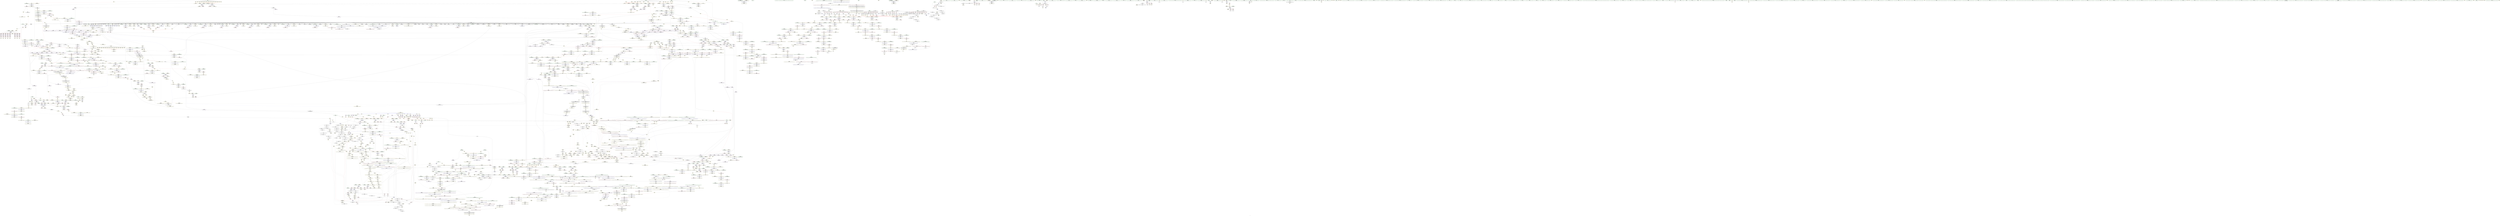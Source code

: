 digraph "SVFG" {
	label="SVFG";

	Node0x55fd78bc4e70 [shape=record,color=grey,label="{NodeID: 0\nNullPtr}"];
	Node0x55fd78bc4e70 -> Node0x55fd78c15020[style=solid];
	Node0x55fd78bc4e70 -> Node0x55fd78c15120[style=solid];
	Node0x55fd78bc4e70 -> Node0x55fd78c151f0[style=solid];
	Node0x55fd78bc4e70 -> Node0x55fd78c152c0[style=solid];
	Node0x55fd78bc4e70 -> Node0x55fd78c15390[style=solid];
	Node0x55fd78bc4e70 -> Node0x55fd78c15460[style=solid];
	Node0x55fd78bc4e70 -> Node0x55fd78c15530[style=solid];
	Node0x55fd78bc4e70 -> Node0x55fd78c15600[style=solid];
	Node0x55fd78bc4e70 -> Node0x55fd78c156d0[style=solid];
	Node0x55fd78bc4e70 -> Node0x55fd78c157a0[style=solid];
	Node0x55fd78bc4e70 -> Node0x55fd78c15870[style=solid];
	Node0x55fd78bc4e70 -> Node0x55fd78c15940[style=solid];
	Node0x55fd78bc4e70 -> Node0x55fd78c15a10[style=solid];
	Node0x55fd78bc4e70 -> Node0x55fd78c15ae0[style=solid];
	Node0x55fd78bc4e70 -> Node0x55fd78c15bb0[style=solid];
	Node0x55fd78bc4e70 -> Node0x55fd78c15c80[style=solid];
	Node0x55fd78bc4e70 -> Node0x55fd78c15d50[style=solid];
	Node0x55fd78bc4e70 -> Node0x55fd78c15e20[style=solid];
	Node0x55fd78bc4e70 -> Node0x55fd78c15ef0[style=solid];
	Node0x55fd78bc4e70 -> Node0x55fd78c15fc0[style=solid];
	Node0x55fd78bc4e70 -> Node0x55fd78c16090[style=solid];
	Node0x55fd78bc4e70 -> Node0x55fd78c16160[style=solid];
	Node0x55fd78bc4e70 -> Node0x55fd78c16230[style=solid];
	Node0x55fd78bc4e70 -> Node0x55fd78c16300[style=solid];
	Node0x55fd78bc4e70 -> Node0x55fd78c163d0[style=solid];
	Node0x55fd78bc4e70 -> Node0x55fd78c164a0[style=solid];
	Node0x55fd78bc4e70 -> Node0x55fd78c16570[style=solid];
	Node0x55fd78bc4e70 -> Node0x55fd78c16640[style=solid];
	Node0x55fd78bc4e70 -> Node0x55fd78c16710[style=solid];
	Node0x55fd78bc4e70 -> Node0x55fd78c167e0[style=solid];
	Node0x55fd78bc4e70 -> Node0x55fd78c168b0[style=solid];
	Node0x55fd78bc4e70 -> Node0x55fd78c16980[style=solid];
	Node0x55fd78bc4e70 -> Node0x55fd78c16a50[style=solid];
	Node0x55fd78bc4e70 -> Node0x55fd78c16b20[style=solid];
	Node0x55fd78bc4e70 -> Node0x55fd78c16bf0[style=solid];
	Node0x55fd78bc4e70 -> Node0x55fd78c16cc0[style=solid];
	Node0x55fd78bc4e70 -> Node0x55fd78c16d90[style=solid];
	Node0x55fd78bc4e70 -> Node0x55fd78c16e60[style=solid];
	Node0x55fd78bc4e70 -> Node0x55fd78c16f30[style=solid];
	Node0x55fd78bc4e70 -> Node0x55fd78c17000[style=solid];
	Node0x55fd78bc4e70 -> Node0x55fd78c170d0[style=solid];
	Node0x55fd78bc4e70 -> Node0x55fd78c171a0[style=solid];
	Node0x55fd78bc4e70 -> Node0x55fd78c17270[style=solid];
	Node0x55fd78bc4e70 -> Node0x55fd78c17340[style=solid];
	Node0x55fd78bc4e70 -> Node0x55fd78c17410[style=solid];
	Node0x55fd78bc4e70 -> Node0x55fd78c174e0[style=solid];
	Node0x55fd78bc4e70 -> Node0x55fd78c175b0[style=solid];
	Node0x55fd78bc4e70 -> Node0x55fd78c17680[style=solid];
	Node0x55fd78bc4e70 -> Node0x55fd78c17750[style=solid];
	Node0x55fd78bc4e70 -> Node0x55fd78c17820[style=solid];
	Node0x55fd78bc4e70 -> Node0x55fd78c178f0[style=solid];
	Node0x55fd78bc4e70 -> Node0x55fd78c179c0[style=solid];
	Node0x55fd78bc4e70 -> Node0x55fd78c17a90[style=solid];
	Node0x55fd78bc4e70 -> Node0x55fd78c17b60[style=solid];
	Node0x55fd78bc4e70 -> Node0x55fd78c17c30[style=solid];
	Node0x55fd78bc4e70 -> Node0x55fd78c282d0[style=solid];
	Node0x55fd78bc4e70 -> Node0x55fd78c28360[style=solid];
	Node0x55fd78bc4e70 -> Node0x55fd78c28430[style=solid];
	Node0x55fd78bc4e70 -> Node0x55fd78c28500[style=solid];
	Node0x55fd78bc4e70 -> Node0x55fd78c285d0[style=solid];
	Node0x55fd78bc4e70 -> Node0x55fd78c286a0[style=solid];
	Node0x55fd78bc4e70 -> Node0x55fd78c28770[style=solid];
	Node0x55fd78bc4e70 -> Node0x55fd78c28840[style=solid];
	Node0x55fd78bc4e70 -> Node0x55fd78c28910[style=solid];
	Node0x55fd78bc4e70 -> Node0x55fd78c289e0[style=solid];
	Node0x55fd78bc4e70 -> Node0x55fd78c28ab0[style=solid];
	Node0x55fd78bc4e70 -> Node0x55fd78c28b80[style=solid];
	Node0x55fd78bc4e70 -> Node0x55fd78c28c50[style=solid];
	Node0x55fd78bc4e70 -> Node0x55fd78c28d20[style=solid];
	Node0x55fd78bc4e70 -> Node0x55fd78c28df0[style=solid];
	Node0x55fd78bc4e70 -> Node0x55fd78c28ec0[style=solid];
	Node0x55fd78bc4e70 -> Node0x55fd78c51980[style=solid];
	Node0x55fd78bc4e70 -> Node0x55fd78c577f0[style=solid];
	Node0x55fd78bc4e70 -> Node0x55fd78c578c0[style=solid];
	Node0x55fd78bc4e70 -> Node0x55fd78c57990[style=solid];
	Node0x55fd78bc4e70 -> Node0x55fd78c5b1a0[style=solid];
	Node0x55fd78bc4e70 -> Node0x55fd78c5b270[style=solid];
	Node0x55fd78bc4e70 -> Node0x55fd78c5b340[style=solid];
	Node0x55fd78bc4e70 -> Node0x55fd78c3d8d0[style=solid];
	Node0x55fd78bc4e70 -> Node0x55fd78c3f540[style=solid];
	Node0x55fd78bc4e70 -> Node0x55fd78360100[style=solid];
	Node0x55fd78bc4e70 -> Node0x55fd78c8d190[style=solid];
	Node0x55fd78bc4e70 -> Node0x55fd78c8fbf0[style=solid];
	Node0x55fd78bc4e70 -> Node0x55fd78c91cf0[style=solid];
	Node0x55fd78d2bea0 [shape=record,color=yellow,style=double,label="{NodeID: 2657\nRETMU(422V_2)\npts\{1394 \}\nFun[_ZNSt12_Vector_baseI6ZombieSaIS0_EE19_M_get_Tp_allocatorEv]}"];
	Node0x55fd78c38860 [shape=record,color=yellow,style=double,label="{NodeID: 1550\nAPARM(223)\nCS[]}"];
	Node0x55fd78c16e60 [shape=record,color=black,label="{NodeID: 443\n978\<--3\n\<--dummyVal\n_ZNSt6vectorIxSaIxEE4swapERS1_\n}"];
	Node0x55fd78c69040 [shape=record,color=yellow,style=double,label="{NodeID: 3100\n86V_3 = CSCHI(MR_86V_2)\npts\{1240001 1240002 \}\nCS[]}"];
	Node0x55fd78c69040 -> Node0x55fd78d05980[style=dashed];
	Node0x55fd78c69040 -> Node0x55fd78d43240[style=dashed];
	Node0x55fd78c69040 -> Node0x55fd78d437a0[style=dashed];
	Node0x55fd78c88390 [shape=record,color=yellow,style=double,label="{NodeID: 1993\nFPARM(1930)\nFun[_ZNK9__gnu_cxx13new_allocatorIxE8max_sizeEv]}"];
	Node0x55fd78c88390 -> Node0x55fd78c5c1e0[style=solid];
	Node0x55fd78c26290 [shape=record,color=red,label="{NodeID: 886\n771\<--765\n\<--__b.addr\n_ZSt3maxIxERKT_S2_S2_\n}"];
	Node0x55fd78c26290 -> Node0x55fd78c26500[style=solid];
	Node0x55fd78d19c20 [shape=record,color=yellow,style=double,label="{NodeID: 2436\n446V_1 = ENCHI(MR_446V_0)\npts\{1527 \}\nFun[_ZSt8_DestroyIP6ZombieEvT_S2_]}"];
	Node0x55fd78d19c20 -> Node0x55fd78c59870[style=dashed];
	Node0x55fd78c5c520 [shape=record,color=blue,label="{NodeID: 1329\n1958\<--1957\nthis.addr\<--this\n_ZNSt12_Vector_baseIxSaIxEE19_M_get_Tp_allocatorEv\n}"];
	Node0x55fd78c5c520 -> Node0x55fd78c4d1a0[style=dashed];
	Node0x55fd78c5c520 -> Node0x55fd78d3e890[style=dashed];
	Node0x55fd78c0f300 [shape=record,color=green,label="{NodeID: 222\n1407\<--1408\n__assignable\<--__assignable_field_insensitive\n_ZSt25__uninitialized_default_nIP6ZombiemET_S2_T0_\n}"];
	Node0x55fd78c0f300 -> Node0x55fd78c58de0[style=solid];
	Node0x55fd78d39ba0 [shape=record,color=yellow,style=double,label="{NodeID: 2879\nRETMU(42V_1)\npts\{128 \}\nFun[main]}"];
	Node0x55fd78c7a750 [shape=record,color=yellow,style=double,label="{NodeID: 1772\nARet(274)\nCS[]}"];
	Node0x55fd78c7a750 -> Node0x55fd78c30bd0[style=solid];
	Node0x55fd78c32910 [shape=record,color=purple,label="{NodeID: 665\n960\<--959\n_M_impl\<--\n_ZNSt6vectorIxSaIxEE4swapERS1_\n}"];
	Node0x55fd78c32910 -> Node0x55fd78c3bac0[style=solid];
	Node0x55fd78cde7a0 [shape=record,color=black,label="{NodeID: 2215\nMR_66V_12 = PHI(MR_66V_3, MR_66V_2, )\npts\{164 \}\n}"];
	Node0x55fd78c51100 [shape=record,color=red,label="{NodeID: 1108\n2496\<--2495\n\<--call1\n_ZSt4swapIPxENSt9enable_ifIXsr6__and_ISt6__not_ISt15__is_tuple_likeIT_EESt21is_move_constructibleIS4_ESt18is_move_assignableIS4_EEE5valueEvE4typeERS4_SD_\n}"];
	Node0x55fd78c51100 -> Node0x55fd78c60480[style=solid];
	Node0x55fd78be4070 [shape=record,color=green,label="{NodeID: 1\n7\<--1\n__dso_handle\<--dummyObj\nGlob }"];
	Node0x55fd78d2bfb0 [shape=record,color=yellow,style=double,label="{NodeID: 2658\nRETMU(133V_2)\npts\{695 \}\nFun[_ZNSaIxEC2Ev]}"];
	Node0x55fd78c38930 [shape=record,color=yellow,style=double,label="{NodeID: 1551\nAPARM(562)\nCS[]}"];
	Node0x55fd78c16f30 [shape=record,color=black,label="{NodeID: 444\n979\<--3\n\<--dummyVal\n_ZNSt6vectorIxSaIxEE4swapERS1_\n}"];
	Node0x55fd78c16f30 -> Node0x55fd78c3bfa0[style=solid];
	Node0x55fd78c69120 [shape=record,color=yellow,style=double,label="{NodeID: 3101\n70V_4 = CSCHI(MR_70V_2)\npts\{1926 \}\nCS[]}"];
	Node0x55fd78c69120 -> Node0x55fd78d0c280[style=dashed];
	Node0x55fd78c69120 -> Node0x55fd78d0f480[style=dashed];
	Node0x55fd78c88480 [shape=record,color=yellow,style=double,label="{NodeID: 1994\nFPARM(2512)\nFun[_ZSt15__alloc_on_swapISaIxEEvRT_S2_]}"];
	Node0x55fd78c88480 -> Node0x55fd78c606f0[style=solid];
	Node0x55fd78c26360 [shape=record,color=red,label="{NodeID: 887\n775\<--765\n\<--__b.addr\n_ZSt3maxIxERKT_S2_S2_\n}"];
	Node0x55fd78c26360 -> Node0x55fd78c55360[style=solid];
	Node0x55fd78d19d30 [shape=record,color=yellow,style=double,label="{NodeID: 2437\n444V_1 = ENCHI(MR_444V_0)\npts\{1525 \}\nFun[_ZSt8_DestroyIP6ZombieEvT_S2_]}"];
	Node0x55fd78d19d30 -> Node0x55fd78c597a0[style=dashed];
	Node0x55fd78c5c5f0 [shape=record,color=blue,label="{NodeID: 1330\n1968\<--1966\n__first.addr\<--__first\n_ZSt25__uninitialized_default_nIPxmET_S1_T0_\n}"];
	Node0x55fd78c5c5f0 -> Node0x55fd78c4d270[style=dashed];
	Node0x55fd78c5c5f0 -> Node0x55fd78cfc0f0[style=dashed];
	Node0x55fd78c0f3d0 [shape=record,color=green,label="{NodeID: 223\n1416\<--1417\n_ZNSt27__uninitialized_default_n_1ILb0EE18__uninit_default_nIP6ZombiemEET_S4_T0_\<--_ZNSt27__uninitialized_default_n_1ILb0EE18__uninit_default_nIP6ZombiemEET_S4_T0__field_insensitive\n}"];
	Node0x55fd78d39c80 [shape=record,color=yellow,style=double,label="{NodeID: 2880\nRETMU(44V_1)\npts\{130 \}\nFun[main]}"];
	Node0x55fd78c7a7e0 [shape=record,color=yellow,style=double,label="{NodeID: 1773\nARet(283)\nCS[]}"];
	Node0x55fd78c7a7e0 -> Node0x55fd78c30ca0[style=solid];
	Node0x55fd78c329e0 [shape=record,color=purple,label="{NodeID: 666\n963\<--962\n_M_impl2\<--\n_ZNSt6vectorIxSaIxEE4swapERS1_\n}"];
	Node0x55fd78c329e0 -> Node0x55fd78c3bb90[style=solid];
	Node0x55fd78cdeca0 [shape=record,color=black,label="{NodeID: 2216\nMR_70V_18 = PHI(MR_70V_3, MR_70V_2, )\npts\{1926 \}\n}"];
	Node0x55fd78c511d0 [shape=record,color=red,label="{NodeID: 1109\n2500\<--2499\n\<--call2\n_ZSt4swapIPxENSt9enable_ifIXsr6__and_ISt6__not_ISt15__is_tuple_likeIT_EESt21is_move_constructibleIS4_ESt18is_move_assignableIS4_EEE5valueEvE4typeERS4_SD_\n}"];
	Node0x55fd78c511d0 -> Node0x55fd78c60550[style=solid];
	Node0x55fd78be4100 [shape=record,color=green,label="{NodeID: 2\n8\<--1\n_ZSt3cin\<--dummyObj\nGlob }"];
	Node0x55fd78d2c0c0 [shape=record,color=yellow,style=double,label="{NodeID: 2659\nRETMU(56V_1)\npts\{152 \}\nFun[_ZSt20uninitialized_fill_nIPxmxET_S1_T0_RKT1_]}"];
	Node0x55fd78c38a00 [shape=record,color=yellow,style=double,label="{NodeID: 1552\nAPARM(564)\nCS[]}"];
	Node0x55fd78c17000 [shape=record,color=black,label="{NodeID: 445\n1010\<--3\n\<--dummyVal\n_ZNSt6vectorIxSaIxEED2Ev\n}"];
	Node0x55fd78c69280 [shape=record,color=yellow,style=double,label="{NodeID: 3102\n74V_4 = CSCHI(MR_74V_2)\npts\{1340000 \}\nCS[]}"];
	Node0x55fd78c69280 -> Node0x55fd78ce5e80[style=dashed];
	Node0x55fd78c69280 -> Node0x55fd78ced180[style=dashed];
	Node0x55fd78c69280 -> Node0x55fd78d0c780[style=dashed];
	Node0x55fd78c69280 -> Node0x55fd78d409c0[style=dashed];
	Node0x55fd78c69280 -> Node0x55fd78d40d60[style=dashed];
	Node0x55fd78c88570 [shape=record,color=yellow,style=double,label="{NodeID: 1995\nFPARM(2513)\nFun[_ZSt15__alloc_on_swapISaIxEEvRT_S2_]}"];
	Node0x55fd78c88570 -> Node0x55fd78c607c0[style=solid];
	Node0x55fd78c26430 [shape=record,color=red,label="{NodeID: 888\n770\<--769\n\<--\n_ZSt3maxIxERKT_S2_S2_\n}"];
	Node0x55fd78c26430 -> Node0x55fd78c922f0[style=solid];
	Node0x55fd78d19e10 [shape=record,color=yellow,style=double,label="{NodeID: 2438\n494V_1 = ENCHI(MR_494V_0)\npts\{1734 \}\nFun[_ZNSt12_Vector_baseIxSaIxEED2Ev]}"];
	Node0x55fd78d19e10 -> Node0x55fd78c5ad90[style=dashed];
	Node0x55fd78c5c6c0 [shape=record,color=blue,label="{NodeID: 1331\n1970\<--1967\n__n.addr\<--__n\n_ZSt25__uninitialized_default_nIPxmET_S1_T0_\n}"];
	Node0x55fd78c5c6c0 -> Node0x55fd78c4d340[style=dashed];
	Node0x55fd78c5c6c0 -> Node0x55fd78cfc200[style=dashed];
	Node0x55fd78c0f4d0 [shape=record,color=green,label="{NodeID: 224\n1422\<--1423\n__first.addr\<--__first.addr_field_insensitive\n_ZNSt27__uninitialized_default_n_1ILb0EE18__uninit_default_nIP6ZombiemEET_S4_T0_\n}"];
	Node0x55fd78c0f4d0 -> Node0x55fd78c49da0[style=solid];
	Node0x55fd78c0f4d0 -> Node0x55fd78c49e70[style=solid];
	Node0x55fd78c0f4d0 -> Node0x55fd78c58eb0[style=solid];
	Node0x55fd78d39d60 [shape=record,color=yellow,style=double,label="{NodeID: 2881\nRETMU(46V_2)\npts\{132 \}\nFun[main]}"];
	Node0x55fd78c7a870 [shape=record,color=yellow,style=double,label="{NodeID: 1774\nARet(285)\nCS[]}"];
	Node0x55fd78c7a870 -> Node0x55fd78c23370[style=solid];
	Node0x55fd78c32ab0 [shape=record,color=purple,label="{NodeID: 667\n995\<--994\n_M_impl\<--\n_ZNSt6vectorIxSaIxEED2Ev\n}"];
	Node0x55fd78cded90 [shape=record,color=black,label="{NodeID: 2217\nMR_74V_9 = PHI(MR_74V_3, MR_74V_2, )\npts\{1340000 \}\n}"];
	Node0x55fd78c512a0 [shape=record,color=red,label="{NodeID: 1110\n2509\<--2506\n\<--__t.addr\n_ZSt4moveIRPxEONSt16remove_referenceIT_E4typeEOS3_\n}"];
	Node0x55fd78c512a0 -> Node0x55fd78c2ff10[style=solid];
	Node0x55fd78be47c0 [shape=record,color=green,label="{NodeID: 3\n9\<--1\n.str\<--dummyObj\nGlob }"];
	Node0x55fd78d2c1d0 [shape=record,color=yellow,style=double,label="{NodeID: 2660\nRETMU(70V_2)\npts\{1926 \}\nFun[_ZSt20uninitialized_fill_nIPxmxET_S1_T0_RKT1_]|{<s0>186}}"];
	Node0x55fd78d2c1d0:s0 -> Node0x55fd78c6c190[style=dashed,color=blue];
	Node0x55fd78c38ad0 [shape=record,color=yellow,style=double,label="{NodeID: 1553\nAPARM(565)\nCS[]}"];
	Node0x55fd78c170d0 [shape=record,color=black,label="{NodeID: 446\n1011\<--3\n\<--dummyVal\n_ZNSt6vectorIxSaIxEED2Ev\n}"];
	Node0x55fd78c170d0 -> Node0x55fd78c567b0[style=solid];
	Node0x55fd78c69360 [shape=record,color=yellow,style=double,label="{NodeID: 3103\n76V_4 = CSCHI(MR_76V_2)\npts\{1340001 \}\nCS[]}"];
	Node0x55fd78c69360 -> Node0x55fd78ce6380[style=dashed];
	Node0x55fd78c69360 -> Node0x55fd78ced680[style=dashed];
	Node0x55fd78c69360 -> Node0x55fd78d0cc80[style=dashed];
	Node0x55fd78c88660 [shape=record,color=yellow,style=double,label="{NodeID: 1996\nFPARM(1199)\nFun[_ZNSt12_Vector_baseI6ZombieSaIS0_EE12_Vector_implC2ERKS1_]}"];
	Node0x55fd78c88660 -> Node0x55fd78c57650[style=solid];
	Node0x55fd78c26500 [shape=record,color=red,label="{NodeID: 889\n772\<--771\n\<--\n_ZSt3maxIxERKT_S2_S2_\n}"];
	Node0x55fd78c26500 -> Node0x55fd78c922f0[style=solid];
	Node0x55fd78d19f20 [shape=record,color=yellow,style=double,label="{NodeID: 2439\n496V_1 = ENCHI(MR_496V_0)\npts\{1736 \}\nFun[_ZNSt12_Vector_baseIxSaIxEED2Ev]}"];
	Node0x55fd78d19f20 -> Node0x55fd78c5ae60[style=dashed];
	Node0x55fd78d19f20 -> Node0x55fd78d37e70[style=dashed];
	Node0x55fd78c5c790 [shape=record,color=blue,label="{NodeID: 1332\n1972\<--1412\n__assignable\<--\n_ZSt25__uninitialized_default_nIPxmET_S1_T0_\n}"];
	Node0x55fd78c5c790 -> Node0x55fd78cfc2e0[style=dashed];
	Node0x55fd78c0f5a0 [shape=record,color=green,label="{NodeID: 225\n1424\<--1425\n__n.addr\<--__n.addr_field_insensitive\n_ZNSt27__uninitialized_default_n_1ILb0EE18__uninit_default_nIP6ZombiemEET_S4_T0_\n}"];
	Node0x55fd78c0f5a0 -> Node0x55fd78c49f40[style=solid];
	Node0x55fd78c0f5a0 -> Node0x55fd78c4a010[style=solid];
	Node0x55fd78c0f5a0 -> Node0x55fd78c58f80[style=solid];
	Node0x55fd78c0f5a0 -> Node0x55fd78c59120[style=solid];
	Node0x55fd78d39e40 [shape=record,color=yellow,style=double,label="{NodeID: 2882\nRETMU(48V_2)\npts\{138 \}\nFun[main]}"];
	Node0x55fd78c7a900 [shape=record,color=yellow,style=double,label="{NodeID: 1775\nARet(291)\nCS[]}"];
	Node0x55fd78c7a900 -> Node0x55fd78c52d30[style=solid];
	Node0x55fd78c32b80 [shape=record,color=purple,label="{NodeID: 668\n996\<--994\n_M_start\<--\n_ZNSt6vectorIxSaIxEED2Ev\n}"];
	Node0x55fd78c32b80 -> Node0x55fd78c27e30[style=solid];
	Node0x55fd78cfd7b0 [shape=record,color=black,label="{NodeID: 2218\nMR_76V_9 = PHI(MR_76V_3, MR_76V_2, )\npts\{1340001 \}\n}"];
	Node0x55fd78c51370 [shape=record,color=red,label="{NodeID: 1111\n2522\<--2514\n\<--__one.addr\n_ZSt15__alloc_on_swapISaIxEEvRT_S2_\n}"];
	Node0x55fd78c51370 -> Node0x55fd78c79950[style=solid];
	Node0x55fd78be4850 [shape=record,color=green,label="{NodeID: 4\n12\<--1\n\<--dummyObj\nCan only get source location for instruction, argument, global var or function.}"];
	Node0x55fd78d2c2b0 [shape=record,color=yellow,style=double,label="{NodeID: 2661\nRETMU(352V_2)\npts\{2401 \}\nFun[_ZSt20uninitialized_fill_nIPxmxET_S1_T0_RKT1_]}"];
	Node0x55fd78c38ba0 [shape=record,color=yellow,style=double,label="{NodeID: 1554\nAPARM(572)\nCS[]}"];
	Node0x55fd78c171a0 [shape=record,color=black,label="{NodeID: 447\n1013\<--3\n\<--dummyVal\n_ZNSt6vectorIxSaIxEED2Ev\n}"];
	Node0x55fd78c171a0 -> Node0x55fd78c56880[style=solid];
	Node0x55fd78c69440 [shape=record,color=yellow,style=double,label="{NodeID: 3104\n78V_4 = CSCHI(MR_78V_2)\npts\{1340002 \}\nCS[]}"];
	Node0x55fd78c69440 -> Node0x55fd78ce6880[style=dashed];
	Node0x55fd78c69440 -> Node0x55fd78cedb80[style=dashed];
	Node0x55fd78c69440 -> Node0x55fd78d0d180[style=dashed];
	Node0x55fd78c88750 [shape=record,color=yellow,style=double,label="{NodeID: 1997\nFPARM(1200)\nFun[_ZNSt12_Vector_baseI6ZombieSaIS0_EE12_Vector_implC2ERKS1_]}"];
	Node0x55fd78c88750 -> Node0x55fd78c57720[style=solid];
	Node0x55fd78c265d0 [shape=record,color=red,label="{NodeID: 890\n792\<--786\nthis1\<--this.addr\n_ZNSt6vectorIxSaIxEEixEm\n}"];
	Node0x55fd78c265d0 -> Node0x55fd78c2af70[style=solid];
	Node0x55fd78d1a000 [shape=record,color=yellow,style=double,label="{NodeID: 2440\n498V_1 = ENCHI(MR_498V_0)\npts\{1738 \}\nFun[_ZNSt12_Vector_baseIxSaIxEED2Ev]}"];
	Node0x55fd78d1a000 -> Node0x55fd78c5af30[style=dashed];
	Node0x55fd78d1a000 -> Node0x55fd78d37f50[style=dashed];
	Node0x55fd78c5c860 [shape=record,color=blue,label="{NodeID: 1333\n1986\<--1984\n__first.addr\<--__first\n_ZNSt27__uninitialized_default_n_1ILb1EE18__uninit_default_nIPxmEET_S3_T0_\n}"];
	Node0x55fd78c5c860 -> Node0x55fd78c4d410[style=dashed];
	Node0x55fd78c5c860 -> Node0x55fd78d2d410[style=dashed];
	Node0x55fd78c0f670 [shape=record,color=green,label="{NodeID: 226\n1426\<--1427\n__cur\<--__cur_field_insensitive\n_ZNSt27__uninitialized_default_n_1ILb0EE18__uninit_default_nIP6ZombiemEET_S4_T0_\n}"];
	Node0x55fd78c0f670 -> Node0x55fd78c4a0e0[style=solid];
	Node0x55fd78c0f670 -> Node0x55fd78c4a1b0[style=solid];
	Node0x55fd78c0f670 -> Node0x55fd78c4a280[style=solid];
	Node0x55fd78c0f670 -> Node0x55fd78c4a350[style=solid];
	Node0x55fd78c0f670 -> Node0x55fd78c59050[style=solid];
	Node0x55fd78c0f670 -> Node0x55fd78c591f0[style=solid];
	Node0x55fd78d39f20 [shape=record,color=yellow,style=double,label="{NodeID: 2883\nRETMU(50V_2)\npts\{140 \}\nFun[main]}"];
	Node0x55fd78c7a990 [shape=record,color=yellow,style=double,label="{NodeID: 1776\nARet(311)\nCS[]}"];
	Node0x55fd78c7a990 -> Node0x55fd78c53140[style=solid];
	Node0x55fd78c32c50 [shape=record,color=purple,label="{NodeID: 669\n999\<--998\n_M_impl2\<--\n_ZNSt6vectorIxSaIxEED2Ev\n}"];
	Node0x55fd78cfdc80 [shape=record,color=black,label="{NodeID: 2219\nMR_78V_9 = PHI(MR_78V_3, MR_78V_2, )\npts\{1340002 \}\n}"];
	Node0x55fd78c51440 [shape=record,color=red,label="{NodeID: 1112\n2523\<--2516\n\<--__two.addr\n_ZSt15__alloc_on_swapISaIxEEvRT_S2_\n}"];
	Node0x55fd78c51440 -> Node0x55fd78c79a20[style=solid];
	Node0x55fd78be48e0 [shape=record,color=green,label="{NodeID: 5\n166\<--1\n\<--dummyObj\nCan only get source location for instruction, argument, global var or function.}"];
	Node0x55fd78d2c390 [shape=record,color=yellow,style=double,label="{NodeID: 2662\nRETMU(354V_2)\npts\{2403 \}\nFun[_ZSt20uninitialized_fill_nIPxmxET_S1_T0_RKT1_]}"];
	Node0x55fd78c38c70 [shape=record,color=yellow,style=double,label="{NodeID: 1555\nAPARM(223)\nCS[]}"];
	Node0x55fd78c17270 [shape=record,color=black,label="{NodeID: 448\n1052\<--3\n\<--dummyVal\n_ZNSt6vectorI6ZombieSaIS0_EED2Ev\n}"];
	Node0x55fd78c69520 [shape=record,color=yellow,style=double,label="{NodeID: 3105\n70V_12 = CSCHI(MR_70V_11)\npts\{1926 \}\nCS[]}"];
	Node0x55fd78c69520 -> Node0x55fd78ce0980[style=dashed];
	Node0x55fd78c69520 -> Node0x55fd78cf4480[style=dashed];
	Node0x55fd78c88840 [shape=record,color=yellow,style=double,label="{NodeID: 1998\nFPARM(1401)\nFun[_ZSt25__uninitialized_default_nIP6ZombiemET_S2_T0_]}"];
	Node0x55fd78c88840 -> Node0x55fd78c58c40[style=solid];
	Node0x55fd78c266a0 [shape=record,color=red,label="{NodeID: 891\n797\<--788\n\<--__n.addr\n_ZNSt6vectorIxSaIxEEixEm\n}"];
	Node0x55fd78d1a0e0 [shape=record,color=yellow,style=double,label="{NodeID: 2441\n166V_1 = ENCHI(MR_166V_0)\npts\{1340000 1500000 \}\nFun[_ZNSt12_Vector_baseIxSaIxEED2Ev]}"];
	Node0x55fd78d1a0e0 -> Node0x55fd78c4bd50[style=dashed];
	Node0x55fd78d1a0e0 -> Node0x55fd78c4bef0[style=dashed];
	Node0x55fd78d1a0e0 -> Node0x55fd78d38030[style=dashed];
	Node0x55fd78c5c930 [shape=record,color=blue,label="{NodeID: 1334\n1988\<--1985\n__n.addr\<--__n\n_ZNSt27__uninitialized_default_n_1ILb1EE18__uninit_default_nIPxmEET_S3_T0_\n}"];
	Node0x55fd78c5c930 -> Node0x55fd78c4d4e0[style=dashed];
	Node0x55fd78c5c930 -> Node0x55fd78d2d4f0[style=dashed];
	Node0x55fd78c0f740 [shape=record,color=green,label="{NodeID: 227\n1428\<--1429\nexn.slot\<--exn.slot_field_insensitive\n_ZNSt27__uninitialized_default_n_1ILb0EE18__uninit_default_nIP6ZombiemEET_S4_T0_\n}"];
	Node0x55fd78c0f740 -> Node0x55fd78c4a420[style=solid];
	Node0x55fd78c0f740 -> Node0x55fd78c4a4f0[style=solid];
	Node0x55fd78c0f740 -> Node0x55fd78c592c0[style=solid];
	Node0x55fd78c0f740 -> Node0x55fd78c59460[style=solid];
	Node0x55fd78d3a000 [shape=record,color=yellow,style=double,label="{NodeID: 2884\nRETMU(52V_2)\npts\{142 \}\nFun[main]}"];
	Node0x55fd78c7aa20 [shape=record,color=yellow,style=double,label="{NodeID: 1777\nARet(321)\nCS[]}"];
	Node0x55fd78c7aa20 -> Node0x55fd78c532e0[style=solid];
	Node0x55fd78c32d20 [shape=record,color=purple,label="{NodeID: 670\n1000\<--998\n_M_finish\<--\n_ZNSt6vectorIxSaIxEED2Ev\n}"];
	Node0x55fd78c32d20 -> Node0x55fd78c27f00[style=solid];
	Node0x55fd78cfe180 [shape=record,color=black,label="{NodeID: 2220\nMR_80V_8 = PHI(MR_80V_3, MR_80V_2, )\npts\{1440000 \}\n}"];
	Node0x55fd78c51510 [shape=record,color=red,label="{NodeID: 1113\n2549\<--2548\ndummyVal\<--offset_0\n_ZSt5countIN9__gnu_cxx17__normal_iteratorIPxSt6vectorIxSaIxEEEEiENSt15iterator_traitsIT_E15difference_typeES8_S8_RKT0_\n}"];
	Node0x55fd78c51510 -> Node0x55fd78c55910[style=solid];
	Node0x55fd78be4970 [shape=record,color=green,label="{NodeID: 6\n223\<--1\n\<--dummyObj\nCan only get source location for instruction, argument, global var or function.}"];
	Node0x55fd78d2c470 [shape=record,color=yellow,style=double,label="{NodeID: 2663\nRETMU(356V_2)\npts\{2405 \}\nFun[_ZSt20uninitialized_fill_nIPxmxET_S1_T0_RKT1_]}"];
	Node0x55fd78c38d40 [shape=record,color=yellow,style=double,label="{NodeID: 1556\nAPARM(576)\nCS[]}"];
	Node0x55fd78c17340 [shape=record,color=black,label="{NodeID: 449\n1053\<--3\n\<--dummyVal\n_ZNSt6vectorI6ZombieSaIS0_EED2Ev\n}"];
	Node0x55fd78c17340 -> Node0x55fd78c56a20[style=solid];
	Node0x55fd78c69680 [shape=record,color=yellow,style=double,label="{NodeID: 3106\n84V_7 = CSCHI(MR_84V_6)\npts\{1500000 \}\nCS[]}"];
	Node0x55fd78c69680 -> Node0x55fd78ce2780[style=dashed];
	Node0x55fd78c69680 -> Node0x55fd78d40b20[style=dashed];
	Node0x55fd78c69680 -> Node0x55fd78d41a80[style=dashed];
	Node0x55fd78c69680 -> Node0x55fd78d42540[style=dashed];
	Node0x55fd78c69680 -> Node0x55fd78d429c0[style=dashed];
	Node0x55fd78c88930 [shape=record,color=yellow,style=double,label="{NodeID: 1999\nFPARM(1402)\nFun[_ZSt25__uninitialized_default_nIP6ZombiemET_S2_T0_]}"];
	Node0x55fd78c88930 -> Node0x55fd78c58d10[style=solid];
	Node0x55fd78c26770 [shape=record,color=red,label="{NodeID: 892\n796\<--795\n\<--_M_start\n_ZNSt6vectorIxSaIxEEixEm\n}"];
	Node0x55fd78c26770 -> Node0x55fd78c37710[style=solid];
	Node0x55fd78d1a1f0 [shape=record,color=yellow,style=double,label="{NodeID: 2442\n224V_1 = ENCHI(MR_224V_0)\npts\{1340002 1500002 \}\nFun[_ZNSt12_Vector_baseIxSaIxEED2Ev]}"];
	Node0x55fd78d1a1f0 -> Node0x55fd78c4be20[style=dashed];
	Node0x55fd78d1a1f0 -> Node0x55fd78d38140[style=dashed];
	Node0x55fd78c5ca00 [shape=record,color=blue,label="{NodeID: 1335\n1990\<--1301\nref.tmp\<--\n_ZNSt27__uninitialized_default_n_1ILb1EE18__uninit_default_nIPxmEET_S3_T0_\n}"];
	Node0x55fd78c5ca00 -> Node0x55fd78d2d5d0[style=dashed];
	Node0x55fd78c5ca00 -> Node0x55fd78c67510[style=dashed];
	Node0x55fd78c0f810 [shape=record,color=green,label="{NodeID: 228\n1430\<--1431\nehselector.slot\<--ehselector.slot_field_insensitive\n_ZNSt27__uninitialized_default_n_1ILb0EE18__uninit_default_nIP6ZombiemEET_S4_T0_\n}"];
	Node0x55fd78c0f810 -> Node0x55fd78c4a5c0[style=solid];
	Node0x55fd78c0f810 -> Node0x55fd78c59390[style=solid];
	Node0x55fd78c0f810 -> Node0x55fd78c59530[style=solid];
	Node0x55fd78d3a0e0 [shape=record,color=yellow,style=double,label="{NodeID: 2885\nRETMU(54V_2)\npts\{148 \}\nFun[main]}"];
	Node0x55fd78c7aab0 [shape=record,color=yellow,style=double,label="{NodeID: 1778\nARet(326)\nCS[]}"];
	Node0x55fd78c7aab0 -> Node0x55fd78c533b0[style=solid];
	Node0x55fd78c32df0 [shape=record,color=purple,label="{NodeID: 671\n1035\<--1034\n_M_impl\<--\n_ZNSt6vectorI6ZombieSaIS0_EED2Ev\n}"];
	Node0x55fd78cfe680 [shape=record,color=black,label="{NodeID: 2221\nMR_82V_8 = PHI(MR_82V_3, MR_82V_2, )\npts\{1460000 \}\n}"];
	Node0x55fd78c515e0 [shape=record,color=red,label="{NodeID: 1114\n2552\<--2551\ndummyVal\<--offset_0\n_ZSt5countIN9__gnu_cxx17__normal_iteratorIPxSt6vectorIxSaIxEEEEiENSt15iterator_traitsIT_E15difference_typeES8_S8_RKT0_\n}"];
	Node0x55fd78c515e0 -> Node0x55fd78c559e0[style=solid];
	Node0x55fd78be4a30 [shape=record,color=green,label="{NodeID: 7\n269\<--1\n\<--dummyObj\nCan only get source location for instruction, argument, global var or function.}"];
	Node0x55fd78d2c550 [shape=record,color=yellow,style=double,label="{NodeID: 2664\nRETMU(358V_2)\npts\{2407 \}\nFun[_ZSt20uninitialized_fill_nIPxmxET_S1_T0_RKT1_]}"];
	Node0x55fd78c38e10 [shape=record,color=yellow,style=double,label="{NodeID: 1557\nAPARM(223)\nCS[]}"];
	Node0x55fd78c17410 [shape=record,color=black,label="{NodeID: 450\n1055\<--3\n\<--dummyVal\n_ZNSt6vectorI6ZombieSaIS0_EED2Ev\n}"];
	Node0x55fd78c17410 -> Node0x55fd78c56af0[style=solid];
	Node0x55fd78c69760 [shape=record,color=yellow,style=double,label="{NodeID: 3107\n88V_7 = CSCHI(MR_88V_6)\npts\{1500001 1500002 \}\nCS[]}"];
	Node0x55fd78c69760 -> Node0x55fd78ce2c80[style=dashed];
	Node0x55fd78c69760 -> Node0x55fd78d40c80[style=dashed];
	Node0x55fd78c69760 -> Node0x55fd78d42aa0[style=dashed];
	Node0x55fd78c88a20 [shape=record,color=yellow,style=double,label="{NodeID: 2000\nFPARM(2064)\nFun[_ZSt12__niter_baseIPxET_S1_]}"];
	Node0x55fd78c88a20 -> Node0x55fd78c5d3c0[style=solid];
	Node0x55fd78c26840 [shape=record,color=red,label="{NodeID: 893\n831\<--808\n\<--__value.addr\n_ZSt5countIN9__gnu_cxx17__normal_iteratorIPxSt6vectorIxSaIxEEEEiENSt15iterator_traitsIT_E15difference_typeES8_S8_RKT0_\n}"];
	Node0x55fd78c26840 -> Node0x55fd78c3ae90[style=solid];
	Node0x55fd78d1a300 [shape=record,color=yellow,style=double,label="{NodeID: 2443\n56V_1 = ENCHI(MR_56V_0)\npts\{152 \}\nFun[_ZNSt6vectorIxSaIxEE18_M_fill_initializeEmRKx]}"];
	Node0x55fd78d1a300 -> Node0x55fd78d2f030[style=dashed];
	Node0x55fd78d1a300 -> Node0x55fd78c68130[style=dashed];
	Node0x55fd78c5cad0 [shape=record,color=blue,label="{NodeID: 1336\n2005\<--2002\n__first.addr\<--__first\n_ZSt6fill_nIPxmxET_S1_T0_RKT1_\n}"];
	Node0x55fd78c5cad0 -> Node0x55fd78c4d5b0[style=dashed];
	Node0x55fd78c5cad0 -> Node0x55fd78d2ef50[style=dashed];
	Node0x55fd78c17d40 [shape=record,color=green,label="{NodeID: 229\n1442\<--1443\n_ZSt11__addressofI6ZombieEPT_RS1_\<--_ZSt11__addressofI6ZombieEPT_RS1__field_insensitive\n}"];
	Node0x55fd78d3a1c0 [shape=record,color=yellow,style=double,label="{NodeID: 2886\nRETMU(56V_2)\npts\{152 \}\nFun[main]}"];
	Node0x55fd78c7ab40 [shape=record,color=yellow,style=double,label="{NodeID: 1779\nARet(395)\nCS[]}"];
	Node0x55fd78c7ab40 -> Node0x55fd78c30f10[style=solid];
	Node0x55fd78c32ec0 [shape=record,color=purple,label="{NodeID: 672\n1036\<--1034\n_M_start\<--\n_ZNSt6vectorI6ZombieSaIS0_EED2Ev\n}"];
	Node0x55fd78c32ec0 -> Node0x55fd78c28170[style=solid];
	Node0x55fd78cfeb80 [shape=record,color=black,label="{NodeID: 2222\nMR_84V_9 = PHI(MR_84V_3, MR_84V_2, )\npts\{1500000 \}\n}"];
	Node0x55fd78c516b0 [shape=record,color=red,label="{NodeID: 1115\n2555\<--2554\ndummyVal\<--offset_0\n_ZSt10__count_ifIN9__gnu_cxx17__normal_iteratorIPxSt6vectorIxSaIxEEEENS0_5__ops16_Iter_equals_valIKiEEENSt15iterator_traitsIT_E15difference_typeESC_SC_T0_\n}"];
	Node0x55fd78c516b0 -> Node0x55fd78c5e740[style=solid];
	Node0x55fd78be4af0 [shape=record,color=green,label="{NodeID: 8\n278\<--1\n\<--dummyObj\nCan only get source location for instruction, argument, global var or function.}"];
	Node0x55fd78d2c630 [shape=record,color=yellow,style=double,label="{NodeID: 2665\nRETMU(263V_2)\npts\{1160 \}\nFun[_ZNSt12_Vector_baseI6ZombieSaIS0_EED2Ev]}"];
	Node0x55fd78c38ee0 [shape=record,color=yellow,style=double,label="{NodeID: 1558\nAPARM(582)\nCS[]}"];
	Node0x55fd78c174e0 [shape=record,color=black,label="{NodeID: 451\n1118\<--3\n\<--dummyVal\n_ZNSt12_Vector_baseI6ZombieSaIS0_EEC2EmRKS1_\n}"];
	Node0x55fd78c69840 [shape=record,color=yellow,style=double,label="{NodeID: 3108\n74V_8 = CSCHI(MR_74V_7)\npts\{1340000 \}\nCS[]}"];
	Node0x55fd78c69840 -> Node0x55fd78ce5e80[style=dashed];
	Node0x55fd78c88b10 [shape=record,color=yellow,style=double,label="{NodeID: 2001\nFPARM(1658)\nFun[_ZN9__gnu_cxx13new_allocatorIxED2Ev]}"];
	Node0x55fd78c88b10 -> Node0x55fd78c5a640[style=solid];
	Node0x55fd78c26910 [shape=record,color=red,label="{NodeID: 894\n838\<--837\n\<--coerce.dive5\n_ZSt5countIN9__gnu_cxx17__normal_iteratorIPxSt6vectorIxSaIxEEEEiENSt15iterator_traitsIT_E15difference_typeES8_S8_RKT0_\n}"];
	Node0x55fd78c26910 -> Node0x55fd78c3af60[style=solid];
	Node0x55fd78d1a410 [shape=record,color=yellow,style=double,label="{NodeID: 2444\n70V_1 = ENCHI(MR_70V_0)\npts\{1926 \}\nFun[_ZNSt6vectorIxSaIxEE18_M_fill_initializeEmRKx]}"];
	Node0x55fd78d1a410 -> Node0x55fd78c68290[style=dashed];
	Node0x55fd78c5cba0 [shape=record,color=blue,label="{NodeID: 1337\n2007\<--2003\n__n.addr\<--__n\n_ZSt6fill_nIPxmxET_S1_T0_RKT1_\n}"];
	Node0x55fd78c5cba0 -> Node0x55fd78c4d680[style=dashed];
	Node0x55fd78c5cba0 -> Node0x55fd78d2eb70[style=dashed];
	Node0x55fd78c17e10 [shape=record,color=green,label="{NodeID: 230\n1445\<--1446\n_ZSt10_ConstructI6ZombieJEEvPT_DpOT0_\<--_ZSt10_ConstructI6ZombieJEEvPT_DpOT0__field_insensitive\n}"];
	Node0x55fd78d3a2a0 [shape=record,color=yellow,style=double,label="{NodeID: 2887\nRETMU(58V_2)\npts\{156 \}\nFun[main]}"];
	Node0x55fd78c7abd0 [shape=record,color=yellow,style=double,label="{NodeID: 1780\nARet(400)\nCS[]}"];
	Node0x55fd78c7abd0 -> Node0x55fd78c30fe0[style=solid];
	Node0x55fd78c32f90 [shape=record,color=purple,label="{NodeID: 673\n1039\<--1038\n_M_impl2\<--\n_ZNSt6vectorI6ZombieSaIS0_EED2Ev\n}"];
	Node0x55fd78cff080 [shape=record,color=black,label="{NodeID: 2223\nMR_88V_9 = PHI(MR_88V_3, MR_88V_2, )\npts\{1500001 1500002 \}\n}"];
	Node0x55fd78c51780 [shape=record,color=blue,label="{NodeID: 1116\n2544\<--12\nllvm.global_ctors_0\<--\nGlob }"];
	Node0x55fd78be4bb0 [shape=record,color=green,label="{NodeID: 9\n313\<--1\n\<--dummyObj\nCan only get source location for instruction, argument, global var or function.}"];
	Node0x55fd78d2c740 [shape=record,color=yellow,style=double,label="{NodeID: 2666\nRETMU(265V_1)\npts\{1162 \}\nFun[_ZNSt12_Vector_baseI6ZombieSaIS0_EED2Ev]}"];
	Node0x55fd78c38fb0 [shape=record,color=yellow,style=double,label="{NodeID: 1559\nAPARM(223)\nCS[]}"];
	Node0x55fd78c175b0 [shape=record,color=black,label="{NodeID: 452\n1119\<--3\n\<--dummyVal\n_ZNSt12_Vector_baseI6ZombieSaIS0_EEC2EmRKS1_\n}"];
	Node0x55fd78c175b0 -> Node0x55fd78c56fd0[style=solid];
	Node0x55fd78c699a0 [shape=record,color=yellow,style=double,label="{NodeID: 3109\n76V_8 = CSCHI(MR_76V_7)\npts\{1340001 \}\nCS[]}"];
	Node0x55fd78c699a0 -> Node0x55fd78ce6380[style=dashed];
	Node0x55fd78c88c00 [shape=record,color=yellow,style=double,label="{NodeID: 2002\nFPARM(1133)\nFun[_ZNSt6vectorI6ZombieSaIS0_EE21_M_default_initializeEm]}"];
	Node0x55fd78c88c00 -> Node0x55fd78c57170[style=solid];
	Node0x55fd78c269e0 [shape=record,color=red,label="{NodeID: 895\n840\<--839\n\<--coerce.dive6\n_ZSt5countIN9__gnu_cxx17__normal_iteratorIPxSt6vectorIxSaIxEEEEiENSt15iterator_traitsIT_E15difference_typeES8_S8_RKT0_\n}"];
	Node0x55fd78c269e0 -> Node0x55fd78c3b030[style=solid];
	Node0x55fd78d1a4f0 [shape=record,color=yellow,style=double,label="{NodeID: 2445\n332V_1 = ENCHI(MR_332V_0)\npts\{2347 \}\nFun[_ZNSt6vectorIxSaIxEE18_M_fill_initializeEmRKx]}"];
	Node0x55fd78d1a4f0 -> Node0x55fd78c5f2a0[style=dashed];
	Node0x55fd78c5cc70 [shape=record,color=blue,label="{NodeID: 1338\n2009\<--2004\n__value.addr\<--__value\n_ZSt6fill_nIPxmxET_S1_T0_RKT1_\n}"];
	Node0x55fd78c5cc70 -> Node0x55fd78c4d750[style=dashed];
	Node0x55fd78c5cc70 -> Node0x55fd78d2ec80[style=dashed];
	Node0x55fd78c17f10 [shape=record,color=green,label="{NodeID: 231\n1464\<--1465\n__cxa_begin_catch\<--__cxa_begin_catch_field_insensitive\n}"];
	Node0x55fd78d3a380 [shape=record,color=yellow,style=double,label="{NodeID: 2888\nRETMU(60V_2)\npts\{158 \}\nFun[main]}"];
	Node0x55fd78c7ac60 [shape=record,color=yellow,style=double,label="{NodeID: 1781\nARet(403)\nCS[]}"];
	Node0x55fd78c7ac60 -> Node0x55fd78c8f2f0[style=solid];
	Node0x55fd78c33060 [shape=record,color=purple,label="{NodeID: 674\n1040\<--1038\n_M_finish\<--\n_ZNSt6vectorI6ZombieSaIS0_EED2Ev\n}"];
	Node0x55fd78c33060 -> Node0x55fd78c28240[style=solid];
	Node0x55fd78cff580 [shape=record,color=black,label="{NodeID: 2224\nMR_38V_3 = PHI(MR_38V_4, MR_38V_2, )\npts\{120 \}\n}"];
	Node0x55fd78cff580 -> Node0x55fd78c20ba0[style=dashed];
	Node0x55fd78cff580 -> Node0x55fd78c20c70[style=dashed];
	Node0x55fd78cff580 -> Node0x55fd78c20d40[style=dashed];
	Node0x55fd78cff580 -> Node0x55fd78c540b0[style=dashed];
	Node0x55fd78cff580 -> Node0x55fd78d399e0[style=dashed];
	Node0x55fd78c51880 [shape=record,color=blue,label="{NodeID: 1117\n2545\<--13\nllvm.global_ctors_1\<--_GLOBAL__sub_I_bmerry_0_0.cpp\nGlob }"];
	Node0x55fd78be4c70 [shape=record,color=green,label="{NodeID: 10\n332\<--1\n\<--dummyObj\nCan only get source location for instruction, argument, global var or function.}"];
	Node0x55fd78d2c820 [shape=record,color=yellow,style=double,label="{NodeID: 2667\nRETMU(267V_1)\npts\{1164 \}\nFun[_ZNSt12_Vector_baseI6ZombieSaIS0_EED2Ev]}"];
	Node0x55fd78c39080 [shape=record,color=yellow,style=double,label="{NodeID: 1560\nAPARM(586)\nCS[]}"];
	Node0x55fd78c17680 [shape=record,color=black,label="{NodeID: 453\n1121\<--3\n\<--dummyVal\n_ZNSt12_Vector_baseI6ZombieSaIS0_EEC2EmRKS1_\n}"];
	Node0x55fd78c17680 -> Node0x55fd78c570a0[style=solid];
	Node0x55fd78c69a80 [shape=record,color=yellow,style=double,label="{NodeID: 3110\n78V_8 = CSCHI(MR_78V_7)\npts\{1340002 \}\nCS[]}"];
	Node0x55fd78c69a80 -> Node0x55fd78ce6880[style=dashed];
	Node0x55fd78c88cf0 [shape=record,color=yellow,style=double,label="{NodeID: 2003\nFPARM(1134)\nFun[_ZNSt6vectorI6ZombieSaIS0_EE21_M_default_initializeEm]}"];
	Node0x55fd78c88cf0 -> Node0x55fd78c57240[style=solid];
	Node0x55fd78c26ab0 [shape=record,color=red,label="{NodeID: 896\n842\<--841\n\<--coerce.dive7\n_ZSt5countIN9__gnu_cxx17__normal_iteratorIPxSt6vectorIxSaIxEEEEiENSt15iterator_traitsIT_E15difference_typeES8_S8_RKT0_\n}"];
	Node0x55fd78c26ab0 -> Node0x55fd78c3b100[style=solid];
	Node0x55fd78d1a5d0 [shape=record,color=yellow,style=double,label="{NodeID: 2446\n334V_1 = ENCHI(MR_334V_0)\npts\{2349 \}\nFun[_ZNSt6vectorIxSaIxEE18_M_fill_initializeEmRKx]}"];
	Node0x55fd78d1a5d0 -> Node0x55fd78c5f370[style=dashed];
	Node0x55fd78c5cd40 [shape=record,color=blue,label="{NodeID: 1339\n2028\<--2025\n__first.addr\<--__first\n_ZSt10__fill_n_aIPxmxEN9__gnu_cxx11__enable_ifIXsr11__is_scalarIT1_EE7__valueET_E6__typeES4_T0_RKS3_\n}"];
	Node0x55fd78c5cd40 -> Node0x55fd78d07c80[style=dashed];
	Node0x55fd78c18010 [shape=record,color=green,label="{NodeID: 232\n1469\<--1470\n_ZSt8_DestroyIP6ZombieEvT_S2_\<--_ZSt8_DestroyIP6ZombieEvT_S2__field_insensitive\n}"];
	Node0x55fd78d3a460 [shape=record,color=yellow,style=double,label="{NodeID: 2889\nRETMU(62V_2)\npts\{160 \}\nFun[main]}"];
	Node0x55fd78c7acf0 [shape=record,color=yellow,style=double,label="{NodeID: 1782\nARet(406)\nCS[]}"];
	Node0x55fd78c7acf0 -> Node0x55fd78c23ac0[style=solid];
	Node0x55fd78c33130 [shape=record,color=purple,label="{NodeID: 675\n1108\<--1107\n_M_impl\<--this1\n_ZNSt12_Vector_baseI6ZombieSaIS0_EEC2EmRKS1_\n}"];
	Node0x55fd78c33130 -> Node0x55fd78c3cbd0[style=solid];
	Node0x55fd78c33130 -> Node0x55fd78c3cf10[style=solid];
	Node0x55fd78cffa80 [shape=record,color=black,label="{NodeID: 2225\nMR_46V_2 = PHI(MR_46V_4, MR_46V_1, )\npts\{132 \}\n}"];
	Node0x55fd78cffa80 -> Node0x55fd78c525e0[style=dashed];
	Node0x55fd78cffa80 -> Node0x55fd78cf7680[style=dashed];
	Node0x55fd78cffa80 -> Node0x55fd78d39d60[style=dashed];
	Node0x55fd78c51980 [shape=record,color=blue, style = dotted,label="{NodeID: 1118\n2546\<--3\nllvm.global_ctors_2\<--dummyVal\nGlob }"];
	Node0x55fd78be4d70 [shape=record,color=green,label="{NodeID: 11\n382\<--1\n\<--dummyObj\nCan only get source location for instruction, argument, global var or function.}"];
	Node0x55fd78d2c900 [shape=record,color=yellow,style=double,label="{NodeID: 2668\nRETMU(72V_1)\npts\{1240000 \}\nFun[_ZNSt12_Vector_baseI6ZombieSaIS0_EED2Ev]}"];
	Node0x55fd78c39150 [shape=record,color=yellow,style=double,label="{NodeID: 1561\nAPARM(592)\nCS[]}"];
	Node0x55fd78c17750 [shape=record,color=black,label="{NodeID: 454\n1129\<--3\nlpad.val\<--dummyVal\n_ZNSt12_Vector_baseI6ZombieSaIS0_EEC2EmRKS1_\n}"];
	Node0x55fd78c69b60 [shape=record,color=yellow,style=double,label="{NodeID: 3111\n84V_8 = CSCHI(MR_84V_7)\npts\{1500000 \}\nCS[]}"];
	Node0x55fd78c69b60 -> Node0x55fd78ce7780[style=dashed];
	Node0x55fd78c69b60 -> Node0x55fd78d42b80[style=dashed];
	Node0x55fd78c88e40 [shape=record,color=yellow,style=double,label="{NodeID: 2004\nFPARM(662)\nFun[_ZNSaI6ZombieED2Ev]}"];
	Node0x55fd78c88e40 -> Node0x55fd78c549a0[style=solid];
	Node0x55fd78c26b80 [shape=record,color=red,label="{NodeID: 897\n854\<--851\nthis1\<--this.addr\n_ZNSt6vectorIxSaIxEE5beginEv\n}"];
	Node0x55fd78c26b80 -> Node0x55fd78c2b520[style=solid];
	Node0x55fd78d1a6b0 [shape=record,color=yellow,style=double,label="{NodeID: 2447\n336V_1 = ENCHI(MR_336V_0)\npts\{2351 \}\nFun[_ZNSt6vectorIxSaIxEE18_M_fill_initializeEmRKx]}"];
	Node0x55fd78d1a6b0 -> Node0x55fd78c5f440[style=dashed];
	Node0x55fd78c5ce10 [shape=record,color=blue,label="{NodeID: 1340\n2030\<--2026\n__n.addr\<--__n\n_ZSt10__fill_n_aIPxmxEN9__gnu_cxx11__enable_ifIXsr11__is_scalarIT1_EE7__valueET_E6__typeES4_T0_RKS3_\n}"];
	Node0x55fd78c5ce10 -> Node0x55fd78c4da90[style=dashed];
	Node0x55fd78c5ce10 -> Node0x55fd78d2fc50[style=dashed];
	Node0x55fd78c18110 [shape=record,color=green,label="{NodeID: 233\n1472\<--1473\n__cxa_rethrow\<--__cxa_rethrow_field_insensitive\n}"];
	Node0x55fd78d3a540 [shape=record,color=yellow,style=double,label="{NodeID: 2890\nRETMU(64V_2)\npts\{162 \}\nFun[main]}"];
	Node0x55fd78c7ad80 [shape=record,color=yellow,style=double,label="{NodeID: 1783\nARet(413)\nCS[]}"];
	Node0x55fd78c7ad80 -> Node0x55fd78c310b0[style=solid];
	Node0x55fd78c33200 [shape=record,color=purple,label="{NodeID: 676\n1143\<--1142\n_M_impl\<--\n_ZNSt6vectorI6ZombieSaIS0_EE21_M_default_initializeEm\n}"];
	Node0x55fd78cfff80 [shape=record,color=black,label="{NodeID: 2226\nMR_48V_2 = PHI(MR_48V_7, MR_48V_1, )\npts\{138 \}\n}"];
	Node0x55fd78cfff80 -> Node0x55fd78c52ac0[style=dashed];
	Node0x55fd78cfff80 -> Node0x55fd78cf7b80[style=dashed];
	Node0x55fd78cfff80 -> Node0x55fd78d09080[style=dashed];
	Node0x55fd78cfff80 -> Node0x55fd78d39e40[style=dashed];
	Node0x55fd78c51a80 [shape=record,color=blue,label="{NodeID: 1119\n45\<--41\nx1.addr\<--x1\n_Z4distiiii\n}"];
	Node0x55fd78c51a80 -> Node0x55fd78c37980[style=dashed];
	Node0x55fd78c51a80 -> Node0x55fd78d2cac0[style=dashed];
	Node0x55fd78be4e70 [shape=record,color=green,label="{NodeID: 12\n519\<--1\n\<--dummyObj\nCan only get source location for instruction, argument, global var or function.}"];
	Node0x55fd78d2c9e0 [shape=record,color=yellow,style=double,label="{NodeID: 2669\nRETMU(105V_1)\npts\{1240002 \}\nFun[_ZNSt12_Vector_baseI6ZombieSaIS0_EED2Ev]}"];
	Node0x55fd78c39220 [shape=record,color=yellow,style=double,label="{NodeID: 1562\nAPARM(223)\nCS[]}"];
	Node0x55fd78c17820 [shape=record,color=black,label="{NodeID: 455\n1130\<--3\nlpad.val2\<--dummyVal\n_ZNSt12_Vector_baseI6ZombieSaIS0_EEC2EmRKS1_\n}"];
	Node0x55fd78c69c40 [shape=record,color=yellow,style=double,label="{NodeID: 3112\n88V_8 = CSCHI(MR_88V_7)\npts\{1500001 1500002 \}\nCS[]}"];
	Node0x55fd78c69c40 -> Node0x55fd78ce7c80[style=dashed];
	Node0x55fd78c69c40 -> Node0x55fd78d42ce0[style=dashed];
	Node0x55fd78c88fc0 [shape=record,color=yellow,style=double,label="{NodeID: 2005\nFPARM(985)\nFun[_ZNSt6vectorIxSaIxEED2Ev]}"];
	Node0x55fd78c88fc0 -> Node0x55fd78c566e0[style=solid];
	Node0x55fd78c26c50 [shape=record,color=red,label="{NodeID: 898\n862\<--861\n\<--coerce.dive\n_ZNSt6vectorIxSaIxEE5beginEv\n}"];
	Node0x55fd78c26c50 -> Node0x55fd78c2b5f0[style=solid];
	Node0x55fd78d1a790 [shape=record,color=yellow,style=double,label="{NodeID: 2448\n84V_1 = ENCHI(MR_84V_0)\npts\{1500000 \}\nFun[_ZNSt6vectorIxSaIxEE18_M_fill_initializeEmRKx]}"];
	Node0x55fd78d1a790 -> Node0x55fd78c4fff0[style=dashed];
	Node0x55fd78d1a790 -> Node0x55fd78d2f4c0[style=dashed];
	Node0x55fd78c5cee0 [shape=record,color=blue,label="{NodeID: 1341\n2032\<--2027\n__value.addr\<--__value\n_ZSt10__fill_n_aIPxmxEN9__gnu_cxx11__enable_ifIXsr11__is_scalarIT1_EE7__valueET_E6__typeES4_T0_RKS3_\n}"];
	Node0x55fd78c5cee0 -> Node0x55fd78c4db60[style=dashed];
	Node0x55fd78c5cee0 -> Node0x55fd78d2fd30[style=dashed];
	Node0x55fd78c18210 [shape=record,color=green,label="{NodeID: 234\n1482\<--1483\n__cxa_end_catch\<--__cxa_end_catch_field_insensitive\n}"];
	Node0x55fd78d3a620 [shape=record,color=yellow,style=double,label="{NodeID: 2891\nRETMU(66V_2)\npts\{164 \}\nFun[main]}"];
	Node0x55fd78c7ae10 [shape=record,color=yellow,style=double,label="{NodeID: 1784\nARet(421)\nCS[]}"];
	Node0x55fd78c7ae10 -> Node0x55fd78c661b0[style=solid];
	Node0x55fd78c332d0 [shape=record,color=purple,label="{NodeID: 677\n1144\<--1142\n_M_start\<--\n_ZNSt6vectorI6ZombieSaIS0_EE21_M_default_initializeEm\n}"];
	Node0x55fd78c332d0 -> Node0x55fd78c48470[style=solid];
	Node0x55fd78d00480 [shape=record,color=black,label="{NodeID: 2227\nMR_50V_2 = PHI(MR_50V_5, MR_50V_1, )\npts\{140 \}\n}"];
	Node0x55fd78d00480 -> Node0x55fd78c52b90[style=dashed];
	Node0x55fd78d00480 -> Node0x55fd78cf8080[style=dashed];
	Node0x55fd78d00480 -> Node0x55fd78d09580[style=dashed];
	Node0x55fd78d00480 -> Node0x55fd78d39f20[style=dashed];
	Node0x55fd78c51b50 [shape=record,color=blue,label="{NodeID: 1120\n47\<--42\ny1.addr\<--y1\n_Z4distiiii\n}"];
	Node0x55fd78c51b50 -> Node0x55fd78c37a50[style=dashed];
	Node0x55fd78c51b50 -> Node0x55fd78d2cbd0[style=dashed];
	Node0x55fd78be4f70 [shape=record,color=green,label="{NodeID: 13\n558\<--1\n\<--dummyObj\nCan only get source location for instruction, argument, global var or function.}"];
	Node0x55fd78d2cac0 [shape=record,color=yellow,style=double,label="{NodeID: 2670\nRETMU(10V_2)\npts\{46 \}\nFun[_Z4distiiii]}"];
	Node0x55fd78c392f0 [shape=record,color=yellow,style=double,label="{NodeID: 1563\nAPARM(608)\nCS[]|{<s0>78}}"];
	Node0x55fd78c392f0:s0 -> Node0x55fd78c880c0[style=solid,color=red];
	Node0x55fd78c178f0 [shape=record,color=black,label="{NodeID: 456\n1187\<--3\n\<--dummyVal\n_ZNSt12_Vector_baseI6ZombieSaIS0_EED2Ev\n}"];
	Node0x55fd78c69d20 [shape=record,color=yellow,style=double,label="{NodeID: 3113\n103V_2 = CSCHI(MR_103V_1)\npts\{1240001 \}\nCS[]}"];
	Node0x55fd78c69d20 -> Node0x55fd78d43d00[style=dashed];
	Node0x55fd78c89140 [shape=record,color=yellow,style=double,label="{NodeID: 2006\nFPARM(1025)\nFun[_ZNSt6vectorI6ZombieSaIS0_EED2Ev]}"];
	Node0x55fd78c89140 -> Node0x55fd78c56950[style=solid];
	Node0x55fd78c26d20 [shape=record,color=red,label="{NodeID: 899\n871\<--868\nthis1\<--this.addr\n_ZNSt6vectorIxSaIxEE3endEv\n}"];
	Node0x55fd78c26d20 -> Node0x55fd78c2b6c0[style=solid];
	Node0x55fd78d1a870 [shape=record,color=yellow,style=double,label="{NodeID: 2449\n129V_1 = ENCHI(MR_129V_0)\npts\{1500001 \}\nFun[_ZNSt6vectorIxSaIxEE18_M_fill_initializeEmRKx]}"];
	Node0x55fd78d1a870 -> Node0x55fd78c5f510[style=dashed];
	Node0x55fd78c5cfb0 [shape=record,color=blue,label="{NodeID: 1342\n2034\<--2042\n__tmp\<--\n_ZSt10__fill_n_aIPxmxEN9__gnu_cxx11__enable_ifIXsr11__is_scalarIT1_EE7__valueET_E6__typeES4_T0_RKS3_\n}"];
	Node0x55fd78c5cfb0 -> Node0x55fd78c4dc30[style=dashed];
	Node0x55fd78c5cfb0 -> Node0x55fd78d2fe10[style=dashed];
	Node0x55fd78c18310 [shape=record,color=green,label="{NodeID: 235\n1486\<--1487\nllvm.trap\<--llvm.trap_field_insensitive\n}"];
	Node0x55fd78d3a700 [shape=record,color=yellow,style=double,label="{NodeID: 2892\nRETMU(68V_1)\npts\{1356 \}\nFun[main]}"];
	Node0x55fd78c7aea0 [shape=record,color=yellow,style=double,label="{NodeID: 1785\nARet(424)\nCS[]}"];
	Node0x55fd78c7aea0 -> Node0x55fd78c31180[style=solid];
	Node0x55fd78c333a0 [shape=record,color=purple,label="{NodeID: 678\n1153\<--1152\n_M_impl3\<--\n_ZNSt6vectorI6ZombieSaIS0_EE21_M_default_initializeEm\n}"];
	Node0x55fd78d00980 [shape=record,color=black,label="{NodeID: 2228\nMR_52V_2 = PHI(MR_52V_4, MR_52V_1, )\npts\{142 \}\n}"];
	Node0x55fd78d00980 -> Node0x55fd78cf8580[style=dashed];
	Node0x55fd78d00980 -> Node0x55fd78d09a80[style=dashed];
	Node0x55fd78d00980 -> Node0x55fd78d0ef80[style=dashed];
	Node0x55fd78d00980 -> Node0x55fd78d3a000[style=dashed];
	Node0x55fd78c51c20 [shape=record,color=blue,label="{NodeID: 1121\n49\<--43\nx2.addr\<--x2\n_Z4distiiii\n}"];
	Node0x55fd78c51c20 -> Node0x55fd78c37b20[style=dashed];
	Node0x55fd78c51c20 -> Node0x55fd78d2ccb0[style=dashed];
	Node0x55fd78be5070 [shape=record,color=green,label="{NodeID: 14\n564\<--1\n\<--dummyObj\nCan only get source location for instruction, argument, global var or function.}"];
	Node0x55fd78d2cbd0 [shape=record,color=yellow,style=double,label="{NodeID: 2671\nRETMU(12V_2)\npts\{48 \}\nFun[_Z4distiiii]}"];
	Node0x55fd78c393c0 [shape=record,color=yellow,style=double,label="{NodeID: 1564\nAPARM(1582)\nCS[]|{<s0>144}}"];
	Node0x55fd78c393c0:s0 -> Node0x55fd78c83720[style=solid,color=red];
	Node0x55fd78c179c0 [shape=record,color=black,label="{NodeID: 457\n1188\<--3\n\<--dummyVal\n_ZNSt12_Vector_baseI6ZombieSaIS0_EED2Ev\n}"];
	Node0x55fd78c179c0 -> Node0x55fd78c574b0[style=solid];
	Node0x55fd78c69e80 [shape=record,color=yellow,style=double,label="{NodeID: 3114\n105V_2 = CSCHI(MR_105V_1)\npts\{1240002 \}\nCS[]}"];
	Node0x55fd78c69e80 -> Node0x55fd78d35950[style=dashed];
	Node0x55fd78c69e80 -> Node0x55fd78d43f40[style=dashed];
	Node0x55fd78c89230 [shape=record,color=yellow,style=double,label="{NodeID: 2007\nFPARM(2505)\nFun[_ZSt4moveIRPxEONSt16remove_referenceIT_E4typeEOS3_]}"];
	Node0x55fd78c89230 -> Node0x55fd78c60620[style=solid];
	Node0x55fd78c26df0 [shape=record,color=red,label="{NodeID: 900\n877\<--876\n\<--coerce.dive\n_ZNSt6vectorIxSaIxEE3endEv\n}"];
	Node0x55fd78c26df0 -> Node0x55fd78c2b790[style=solid];
	Node0x55fd78d1a950 [shape=record,color=yellow,style=double,label="{NodeID: 2450\n530V_1 = ENCHI(MR_530V_0)\npts\{1889 \}\nFun[_ZNSt16allocator_traitsISaIxEE8allocateERS0_m]}"];
	Node0x55fd78d1a950 -> Node0x55fd78c5bdd0[style=dashed];
	Node0x55fd78c5d080 [shape=record,color=blue,label="{NodeID: 1343\n2036\<--2044\n__niter\<--\n_ZSt10__fill_n_aIPxmxEN9__gnu_cxx11__enable_ifIXsr11__is_scalarIT1_EE7__valueET_E6__typeES4_T0_RKS3_\n}"];
	Node0x55fd78c5d080 -> Node0x55fd78d08180[style=dashed];
	Node0x55fd78c18410 [shape=record,color=green,label="{NodeID: 236\n1502\<--1503\n__p.addr\<--__p.addr_field_insensitive\n_ZSt10_ConstructI6ZombieJEEvPT_DpOT0_\n}"];
	Node0x55fd78c18410 -> Node0x55fd78c4a690[style=solid];
	Node0x55fd78c18410 -> Node0x55fd78c59600[style=solid];
	Node0x55fd78d3a7e0 [shape=record,color=yellow,style=double,label="{NodeID: 2893\nRETMU(70V_2)\npts\{1926 \}\nFun[main]}"];
	Node0x55fd78c7af30 [shape=record,color=yellow,style=double,label="{NodeID: 1786\nARet(426)\nCS[]}"];
	Node0x55fd78c7af30 -> Node0x55fd78c66280[style=solid];
	Node0x55fd78c33470 [shape=record,color=purple,label="{NodeID: 679\n1154\<--1152\n_M_finish\<--\n_ZNSt6vectorI6ZombieSaIS0_EE21_M_default_initializeEm\n}"];
	Node0x55fd78c33470 -> Node0x55fd78c57310[style=solid];
	Node0x55fd78d00e80 [shape=record,color=black,label="{NodeID: 2229\nMR_54V_2 = PHI(MR_54V_7, MR_54V_1, )\npts\{148 \}\n}"];
	Node0x55fd78d00e80 -> Node0x55fd78ce3680[style=dashed];
	Node0x55fd78d00e80 -> Node0x55fd78cea980[style=dashed];
	Node0x55fd78d00e80 -> Node0x55fd78cf8a80[style=dashed];
	Node0x55fd78d00e80 -> Node0x55fd78d09f80[style=dashed];
	Node0x55fd78d00e80 -> Node0x55fd78d3a0e0[style=dashed];
	Node0x55fd78c51cf0 [shape=record,color=blue,label="{NodeID: 1122\n51\<--44\ny2.addr\<--y2\n_Z4distiiii\n}"];
	Node0x55fd78c51cf0 -> Node0x55fd78c37bf0[style=dashed];
	Node0x55fd78c51cf0 -> Node0x55fd78d2cd90[style=dashed];
	Node0x55fd78be5170 [shape=record,color=green,label="{NodeID: 15\n565\<--1\n\<--dummyObj\nCan only get source location for instruction, argument, global var or function.}"];
	Node0x55fd78d2ccb0 [shape=record,color=yellow,style=double,label="{NodeID: 2672\nRETMU(14V_2)\npts\{50 \}\nFun[_Z4distiiii]}"];
	Node0x55fd78c39490 [shape=record,color=yellow,style=double,label="{NodeID: 1565\nAPARM(1583)\nCS[]|{<s0>144}}"];
	Node0x55fd78c39490:s0 -> Node0x55fd78c83810[style=solid,color=red];
	Node0x55fd78c17a90 [shape=record,color=black,label="{NodeID: 458\n1190\<--3\n\<--dummyVal\n_ZNSt12_Vector_baseI6ZombieSaIS0_EED2Ev\n}"];
	Node0x55fd78c17a90 -> Node0x55fd78c57580[style=solid];
	Node0x55fd78c69f60 [shape=record,color=yellow,style=double,label="{NodeID: 3115\n72V_2 = CSCHI(MR_72V_1)\npts\{1240000 \}\nCS[]}"];
	Node0x55fd78c69f60 -> Node0x55fd78d35d00[style=dashed];
	Node0x55fd78c69f60 -> Node0x55fd78d43ba0[style=dashed];
	Node0x55fd78c69f60 -> Node0x55fd78d43de0[style=dashed];
	Node0x55fd78c89380 [shape=record,color=yellow,style=double,label="{NodeID: 2008\nFPARM(950)\nFun[_ZNSt6vectorIxSaIxEE4swapERS1_]}"];
	Node0x55fd78c89380 -> Node0x55fd78c56540[style=solid];
	Node0x55fd78c26ec0 [shape=record,color=red,label="{NodeID: 901\n900\<--884\nthis1\<--this.addr\n_ZNSt6vectorIxSaIxEEC2EmRKxRKS0_\n}"];
	Node0x55fd78c26ec0 -> Node0x55fd78c2b860[style=solid];
	Node0x55fd78c26ec0 -> Node0x55fd78c2b930[style=solid];
	Node0x55fd78c26ec0 -> Node0x55fd78c3a4d0[style=solid];
	Node0x55fd78d0feb0 [shape=record,color=yellow,style=double,label="{NodeID: 2451\n532V_1 = ENCHI(MR_532V_0)\npts\{1891 \}\nFun[_ZNSt16allocator_traitsISaIxEE8allocateERS0_m]}"];
	Node0x55fd78d0feb0 -> Node0x55fd78c5bea0[style=dashed];
	Node0x55fd78c5d150 [shape=record,color=blue,label="{NodeID: 1344\n2051\<--2050\n\<--\n_ZSt10__fill_n_aIPxmxEN9__gnu_cxx11__enable_ifIXsr11__is_scalarIT1_EE7__valueET_E6__typeES4_T0_RKS3_\n}"];
	Node0x55fd78c5d150 -> Node0x55fd78d07780[style=dashed];
	Node0x55fd78c184e0 [shape=record,color=green,label="{NodeID: 237\n1509\<--1510\n_ZN6ZombieC2Ev\<--_ZN6ZombieC2Ev_field_insensitive\n}"];
	Node0x55fd78d3a8c0 [shape=record,color=yellow,style=double,label="{NodeID: 2894\nRETMU(72V_2)\npts\{1240000 \}\nFun[main]}"];
	Node0x55fd78c7afc0 [shape=record,color=yellow,style=double,label="{NodeID: 1787\nARet(427)\nCS[]}"];
	Node0x55fd78c7afc0 -> Node0x55fd78c23c60[style=solid];
	Node0x55fd78c33540 [shape=record,color=purple,label="{NodeID: 680\n1167\<--1166\n_M_impl\<--this1\n_ZNSt12_Vector_baseI6ZombieSaIS0_EED2Ev\n}"];
	Node0x55fd78d01380 [shape=record,color=black,label="{NodeID: 2230\nMR_56V_2 = PHI(MR_56V_6, MR_56V_1, )\npts\{152 \}\n}"];
	Node0x55fd78d01380 -> Node0x55fd78ce3b80[style=dashed];
	Node0x55fd78d01380 -> Node0x55fd78ceae80[style=dashed];
	Node0x55fd78d01380 -> Node0x55fd78cdcea0[style=dashed];
	Node0x55fd78d01380 -> Node0x55fd78d0a480[style=dashed];
	Node0x55fd78d01380 -> Node0x55fd78d3a1c0[style=dashed];
	Node0x55fd78c51dc0 [shape=record,color=blue,label="{NodeID: 1123\n53\<--64\nref.tmp\<--call\n_Z4distiiii\n}"];
	Node0x55fd78c51dc0 -> Node0x55fd78c202b0[style=dashed];
	Node0x55fd78c51dc0 -> Node0x55fd78d2ce70[style=dashed];
	Node0x55fd78c51dc0 -> Node0x55fd78d3fd00[style=dashed];
	Node0x55fd78be5270 [shape=record,color=green,label="{NodeID: 16\n824\<--1\n\<--dummyObj\nCan only get source location for instruction, argument, global var or function.}"];
	Node0x55fd78d2cd90 [shape=record,color=yellow,style=double,label="{NodeID: 2673\nRETMU(16V_2)\npts\{52 \}\nFun[_Z4distiiii]}"];
	Node0x55fd78c39560 [shape=record,color=yellow,style=double,label="{NodeID: 1566\nAPARM(1584)\nCS[]|{<s0>144}}"];
	Node0x55fd78c39560:s0 -> Node0x55fd78c83900[style=solid,color=red];
	Node0x55fd78c17b60 [shape=record,color=black,label="{NodeID: 459\n1456\<--3\n\<--dummyVal\n_ZNSt27__uninitialized_default_n_1ILb0EE18__uninit_default_nIP6ZombiemEET_S4_T0_\n}"];
	Node0x55fd78c6a040 [shape=record,color=yellow,style=double,label="{NodeID: 3116\n103V_3 = CSCHI(MR_103V_2)\npts\{1240001 \}\nCS[]}"];
	Node0x55fd78c6a040 -> Node0x55fd78d35de0[style=dashed];
	Node0x55fd78c89440 [shape=record,color=yellow,style=double,label="{NodeID: 2009\nFPARM(951)\nFun[_ZNSt6vectorIxSaIxEE4swapERS1_]}"];
	Node0x55fd78c89440 -> Node0x55fd78c56610[style=solid];
	Node0x55fd78c26f90 [shape=record,color=red,label="{NodeID: 902\n902\<--886\n\<--__n.addr\n_ZNSt6vectorIxSaIxEEC2EmRKxRKS0_\n}"];
	Node0x55fd78c26f90 -> Node0x55fd78c3b5e0[style=solid];
	Node0x55fd78d0ff60 [shape=record,color=yellow,style=double,label="{NodeID: 2452\n304V_1 = ENCHI(MR_304V_0)\npts\{2264 \}\nFun[_ZN9__gnu_cxxneIPxSt6vectorIxSaIxEEEEbRKNS_17__normal_iteratorIT_T0_EESA_]}"];
	Node0x55fd78d0ff60 -> Node0x55fd78c5e9b0[style=dashed];
	Node0x55fd78c5d220 [shape=record,color=blue,label="{NodeID: 1345\n2036\<--2055\n__niter\<--dec\n_ZSt10__fill_n_aIPxmxEN9__gnu_cxx11__enable_ifIXsr11__is_scalarIT1_EE7__valueET_E6__typeES4_T0_RKS3_\n}"];
	Node0x55fd78c5d220 -> Node0x55fd78d08180[style=dashed];
	Node0x55fd78c185e0 [shape=record,color=green,label="{NodeID: 238\n1514\<--1515\n__r.addr\<--__r.addr_field_insensitive\n_ZSt11__addressofI6ZombieEPT_RS1_\n}"];
	Node0x55fd78c185e0 -> Node0x55fd78c4a760[style=solid];
	Node0x55fd78c185e0 -> Node0x55fd78c596d0[style=solid];
	Node0x55fd78d3a9a0 [shape=record,color=yellow,style=double,label="{NodeID: 2895\nRETMU(74V_2)\npts\{1340000 \}\nFun[main]}"];
	Node0x55fd78c7b050 [shape=record,color=yellow,style=double,label="{NodeID: 1788\nARet(433)\nCS[]}"];
	Node0x55fd78c7b050 -> Node0x55fd78c53b00[style=solid];
	Node0x55fd78c33610 [shape=record,color=purple,label="{NodeID: 681\n1168\<--1166\n_M_start\<--this1\n_ZNSt12_Vector_baseI6ZombieSaIS0_EED2Ev\n}"];
	Node0x55fd78c33610 -> Node0x55fd78c486e0[style=solid];
	Node0x55fd78d01880 [shape=record,color=black,label="{NodeID: 2231\nMR_58V_2 = PHI(MR_58V_6, MR_58V_1, )\npts\{156 \}\n}"];
	Node0x55fd78d01880 -> Node0x55fd78ce4080[style=dashed];
	Node0x55fd78d01880 -> Node0x55fd78ceb380[style=dashed];
	Node0x55fd78d01880 -> Node0x55fd78cdd3a0[style=dashed];
	Node0x55fd78d01880 -> Node0x55fd78d0a980[style=dashed];
	Node0x55fd78d01880 -> Node0x55fd78d3a2a0[style=dashed];
	Node0x55fd78c51e90 [shape=record,color=blue,label="{NodeID: 1124\n55\<--71\nref.tmp1\<--call3\n_Z4distiiii\n}"];
	Node0x55fd78c51e90 -> Node0x55fd78c202b0[style=dashed];
	Node0x55fd78c51e90 -> Node0x55fd78d2cf50[style=dashed];
	Node0x55fd78c51e90 -> Node0x55fd78d3fe60[style=dashed];
	Node0x55fd78be5370 [shape=record,color=green,label="{NodeID: 17\n825\<--1\n\<--dummyObj\nCan only get source location for instruction, argument, global var or function.}"];
	Node0x55fd78d2ce70 [shape=record,color=yellow,style=double,label="{NodeID: 2674\nRETMU(18V_2)\npts\{54 \}\nFun[_Z4distiiii]}"];
	Node0x55fd78c39630 [shape=record,color=yellow,style=double,label="{NodeID: 1567\nAPARM(1604)\nCS[]|{<s0>145}}"];
	Node0x55fd78c39630:s0 -> Node0x55fd78c81bc0[style=solid,color=red];
	Node0x55fd78c17c30 [shape=record,color=black,label="{NodeID: 460\n1457\<--3\n\<--dummyVal\n_ZNSt27__uninitialized_default_n_1ILb0EE18__uninit_default_nIP6ZombiemEET_S4_T0_\n}"];
	Node0x55fd78c17c30 -> Node0x55fd78c592c0[style=solid];
	Node0x55fd78c6a1a0 [shape=record,color=yellow,style=double,label="{NodeID: 3117\n206V_2 = CSCHI(MR_206V_1)\npts\{1340000 1340001 1340002 1500000 1500001 1500002 \}\nCS[]}"];
	Node0x55fd78c6a1a0 -> Node0x55fd78d441b0[style=dashed];
	Node0x55fd78c89500 [shape=record,color=yellow,style=double,label="{NodeID: 2010\nFPARM(1420)\nFun[_ZNSt27__uninitialized_default_n_1ILb0EE18__uninit_default_nIP6ZombiemEET_S4_T0_]}"];
	Node0x55fd78c89500 -> Node0x55fd78c58eb0[style=solid];
	Node0x55fd78c27060 [shape=record,color=red,label="{NodeID: 903\n905\<--886\n\<--__n.addr\n_ZNSt6vectorIxSaIxEEC2EmRKxRKS0_\n}"];
	Node0x55fd78c27060 -> Node0x55fd78c3a5a0[style=solid];
	Node0x55fd78d10070 [shape=record,color=yellow,style=double,label="{NodeID: 2453\n306V_1 = ENCHI(MR_306V_0)\npts\{2266 \}\nFun[_ZN9__gnu_cxxneIPxSt6vectorIxSaIxEEEEbRKNS_17__normal_iteratorIT_T0_EESA_]}"];
	Node0x55fd78d10070 -> Node0x55fd78c5ea80[style=dashed];
	Node0x55fd78c5d2f0 [shape=record,color=blue,label="{NodeID: 1346\n2028\<--2058\n__first.addr\<--incdec.ptr\n_ZSt10__fill_n_aIPxmxEN9__gnu_cxx11__enable_ifIXsr11__is_scalarIT1_EE7__valueET_E6__typeES4_T0_RKS3_\n}"];
	Node0x55fd78c5d2f0 -> Node0x55fd78d07c80[style=dashed];
	Node0x55fd78c186b0 [shape=record,color=green,label="{NodeID: 239\n1524\<--1525\n__first.addr\<--__first.addr_field_insensitive\n_ZSt8_DestroyIP6ZombieEvT_S2_\n}"];
	Node0x55fd78c186b0 -> Node0x55fd78c4a830[style=solid];
	Node0x55fd78c186b0 -> Node0x55fd78c597a0[style=solid];
	Node0x55fd78d3aa80 [shape=record,color=yellow,style=double,label="{NodeID: 2896\nRETMU(76V_2)\npts\{1340001 \}\nFun[main]}"];
	Node0x55fd78c7b0e0 [shape=record,color=yellow,style=double,label="{NodeID: 1789\nARet(513)\nCS[]}"];
	Node0x55fd78c7b0e0 -> Node0x55fd78c54320[style=solid];
	Node0x55fd78c336e0 [shape=record,color=purple,label="{NodeID: 682\n1170\<--1166\n_M_impl2\<--this1\n_ZNSt12_Vector_baseI6ZombieSaIS0_EED2Ev\n}"];
	Node0x55fd78d01d80 [shape=record,color=black,label="{NodeID: 2232\nMR_60V_2 = PHI(MR_60V_6, MR_60V_1, )\npts\{158 \}\n}"];
	Node0x55fd78d01d80 -> Node0x55fd78ce4580[style=dashed];
	Node0x55fd78d01d80 -> Node0x55fd78ceb880[style=dashed];
	Node0x55fd78d01d80 -> Node0x55fd78cdd8a0[style=dashed];
	Node0x55fd78d01d80 -> Node0x55fd78d0ae80[style=dashed];
	Node0x55fd78d01d80 -> Node0x55fd78d3a380[style=dashed];
	Node0x55fd78c51f60 [shape=record,color=blue,label="{NodeID: 1125\n84\<--80\n__a.addr\<--__a\n_ZSt3maxIiERKT_S2_S2_\n}"];
	Node0x55fd78c51f60 -> Node0x55fd78c20450[style=dashed];
	Node0x55fd78c51f60 -> Node0x55fd78c20520[style=dashed];
	Node0x55fd78c51f60 -> Node0x55fd78d2e8a0[style=dashed];
	Node0x55fd78be5470 [shape=record,color=green,label="{NodeID: 18\n1180\<--1\n\<--dummyObj\nCan only get source location for instruction, argument, global var or function.}"];
	Node0x55fd78d2cf50 [shape=record,color=yellow,style=double,label="{NodeID: 2675\nRETMU(20V_2)\npts\{56 \}\nFun[_Z4distiiii]}"];
	Node0x55fd78c39700 [shape=record,color=yellow,style=double,label="{NodeID: 1568\nAPARM(1605)\nCS[]|{<s0>145}}"];
	Node0x55fd78c39700:s0 -> Node0x55fd78c81c80[style=solid,color=red];
	Node0x55fd78c282d0 [shape=record,color=black,label="{NodeID: 461\n1459\<--3\n\<--dummyVal\n_ZNSt27__uninitialized_default_n_1ILb0EE18__uninit_default_nIP6ZombiemEET_S4_T0_\n}"];
	Node0x55fd78c282d0 -> Node0x55fd78c59390[style=solid];
	Node0x55fd78c6a330 [shape=record,color=yellow,style=double,label="{NodeID: 3118\n206V_3 = CSCHI(MR_206V_2)\npts\{1340000 1340001 1340002 1500000 1500001 1500002 \}\nCS[]}"];
	Node0x55fd78c6a330 -> Node0x55fd78d3c720[style=dashed];
	Node0x55fd78c895f0 [shape=record,color=yellow,style=double,label="{NodeID: 2011\nFPARM(1421)\nFun[_ZNSt27__uninitialized_default_n_1ILb0EE18__uninit_default_nIP6ZombiemEET_S4_T0_]}"];
	Node0x55fd78c895f0 -> Node0x55fd78c58f80[style=solid];
	Node0x55fd78c27130 [shape=record,color=red,label="{NodeID: 904\n906\<--888\n\<--__value.addr\n_ZNSt6vectorIxSaIxEEC2EmRKxRKS0_\n}"];
	Node0x55fd78c27130 -> Node0x55fd78c3a670[style=solid];
	Node0x55fd78d10150 [shape=record,color=yellow,style=double,label="{NodeID: 2454\n308V_1 = ENCHI(MR_308V_0)\npts\{21990000 22010000 \}\nFun[_ZN9__gnu_cxxneIPxSt6vectorIxSaIxEEEEbRKNS_17__normal_iteratorIT_T0_EESA_]}"];
	Node0x55fd78d10150 -> Node0x55fd78c4f2f0[style=dashed];
	Node0x55fd78d10150 -> Node0x55fd78c4f3c0[style=dashed];
	Node0x55fd78d10150 -> Node0x55fd78d38630[style=dashed];
	Node0x55fd78c5d3c0 [shape=record,color=blue,label="{NodeID: 1347\n2065\<--2064\n__it.addr\<--__it\n_ZSt12__niter_baseIPxET_S1_\n}"];
	Node0x55fd78c5d3c0 -> Node0x55fd78c4df70[style=dashed];
	Node0x55fd78c5d3c0 -> Node0x55fd78d3cc40[style=dashed];
	Node0x55fd78c18780 [shape=record,color=green,label="{NodeID: 240\n1526\<--1527\n__last.addr\<--__last.addr_field_insensitive\n_ZSt8_DestroyIP6ZombieEvT_S2_\n}"];
	Node0x55fd78c18780 -> Node0x55fd78c4a900[style=solid];
	Node0x55fd78c18780 -> Node0x55fd78c59870[style=solid];
	Node0x55fd78d3ab60 [shape=record,color=yellow,style=double,label="{NodeID: 2897\nRETMU(78V_2)\npts\{1340002 \}\nFun[main]}"];
	Node0x55fd78c7b170 [shape=record,color=yellow,style=double,label="{NodeID: 1790\nARet(532)\nCS[]}"];
	Node0x55fd78c7b170 -> Node0x55fd78c910f0[style=solid];
	Node0x55fd78c337b0 [shape=record,color=purple,label="{NodeID: 683\n1171\<--1166\n_M_end_of_storage\<--this1\n_ZNSt12_Vector_baseI6ZombieSaIS0_EED2Ev\n}"];
	Node0x55fd78c337b0 -> Node0x55fd78c487b0[style=solid];
	Node0x55fd78d02280 [shape=record,color=black,label="{NodeID: 2233\nMR_62V_2 = PHI(MR_62V_6, MR_62V_1, )\npts\{160 \}\n}"];
	Node0x55fd78d02280 -> Node0x55fd78c23370[style=dashed];
	Node0x55fd78d02280 -> Node0x55fd78ce4a80[style=dashed];
	Node0x55fd78d02280 -> Node0x55fd78cebd80[style=dashed];
	Node0x55fd78d02280 -> Node0x55fd78cddda0[style=dashed];
	Node0x55fd78d02280 -> Node0x55fd78d0b380[style=dashed];
	Node0x55fd78d02280 -> Node0x55fd78d3a460[style=dashed];
	Node0x55fd78c52030 [shape=record,color=blue,label="{NodeID: 1126\n86\<--81\n__b.addr\<--__b\n_ZSt3maxIiERKT_S2_S2_\n}"];
	Node0x55fd78c52030 -> Node0x55fd78c205f0[style=dashed];
	Node0x55fd78c52030 -> Node0x55fd78c206c0[style=dashed];
	Node0x55fd78c52030 -> Node0x55fd78d2e980[style=dashed];
	Node0x55fd78be5570 [shape=record,color=green,label="{NodeID: 19\n1301\<--1\n\<--dummyObj\nCan only get source location for instruction, argument, global var or function.}"];
	Node0x55fd78d2d030 [shape=record,color=yellow,style=double,label="{NodeID: 2676\nRETMU(462V_2)\npts\{1618 \}\nFun[_ZN9__gnu_cxx13new_allocatorI6ZombieE10deallocateEPS1_m]}"];
	Node0x55fd78c397d0 [shape=record,color=yellow,style=double,label="{NodeID: 1569\nAPARM(1606)\nCS[]|{<s0>145}}"];
	Node0x55fd78c397d0:s0 -> Node0x55fd78c81d70[style=solid,color=red];
	Node0x55fd78c28360 [shape=record,color=black,label="{NodeID: 462\n1476\<--3\n\<--dummyVal\n_ZNSt27__uninitialized_default_n_1ILb0EE18__uninit_default_nIP6ZombiemEET_S4_T0_\n}"];
	Node0x55fd78c6a4c0 [shape=record,color=yellow,style=double,label="{NodeID: 3119\n74V_2 = CSCHI(MR_74V_1)\npts\{1340000 \}\nCS[]}"];
	Node0x55fd78c6a4c0 -> Node0x55fd78d2dc50[style=dashed];
	Node0x55fd78c6a4c0 -> Node0x55fd78d447c0[style=dashed];
	Node0x55fd78c6a4c0 -> Node0x55fd78d44980[style=dashed];
	Node0x55fd78c896e0 [shape=record,color=yellow,style=double,label="{NodeID: 2012\nFPARM(1290)\nFun[_ZNSt12_Vector_baseI6ZombieSaIS0_EE11_M_allocateEm]}"];
	Node0x55fd78c896e0 -> Node0x55fd78c58280[style=solid];
	Node0x55fd78c27200 [shape=record,color=red,label="{NodeID: 905\n903\<--890\n\<--__a.addr\n_ZNSt6vectorIxSaIxEEC2EmRKxRKS0_\n}"];
	Node0x55fd78c27200 -> Node0x55fd78c3b6b0[style=solid];
	Node0x55fd78d10260 [shape=record,color=yellow,style=double,label="{NodeID: 2455\n56V_1 = ENCHI(MR_56V_0)\npts\{152 \}\nFun[_ZSt20uninitialized_fill_nIPxmxET_S1_T0_RKT1_]}"];
	Node0x55fd78d10260 -> Node0x55fd78d2c0c0[style=dashed];
	Node0x55fd78d10260 -> Node0x55fd78c685b0[style=dashed];
	Node0x55fd78c5d490 [shape=record,color=blue,label="{NodeID: 1348\n2074\<--2071\nthis.addr\<--this\n_ZNSt12_Vector_baseIxSaIxEE13_M_deallocateEPxm\n}"];
	Node0x55fd78c5d490 -> Node0x55fd78c4e040[style=dashed];
	Node0x55fd78c5d490 -> Node0x55fd78d3da80[style=dashed];
	Node0x55fd78c18850 [shape=record,color=green,label="{NodeID: 241\n1533\<--1534\n_ZNSt12_Destroy_auxILb1EE9__destroyIP6ZombieEEvT_S4_\<--_ZNSt12_Destroy_auxILb1EE9__destroyIP6ZombieEEvT_S4__field_insensitive\n}"];
	Node0x55fd78d3ac40 [shape=record,color=yellow,style=double,label="{NodeID: 2898\nRETMU(80V_2)\npts\{1440000 \}\nFun[main]}"];
	Node0x55fd78c7b200 [shape=record,color=yellow,style=double,label="{NodeID: 1791\nARet(544)\nCS[]}"];
	Node0x55fd78c7b200 -> Node0x55fd78c90970[style=solid];
	Node0x55fd78c33880 [shape=record,color=purple,label="{NodeID: 684\n1173\<--1166\n_M_impl3\<--this1\n_ZNSt12_Vector_baseI6ZombieSaIS0_EED2Ev\n}"];
	Node0x55fd78d02780 [shape=record,color=black,label="{NodeID: 2234\nMR_64V_2 = PHI(MR_64V_6, MR_64V_1, )\npts\{162 \}\n}"];
	Node0x55fd78d02780 -> Node0x55fd78c23370[style=dashed];
	Node0x55fd78d02780 -> Node0x55fd78ce4f80[style=dashed];
	Node0x55fd78d02780 -> Node0x55fd78cec280[style=dashed];
	Node0x55fd78d02780 -> Node0x55fd78cde2a0[style=dashed];
	Node0x55fd78d02780 -> Node0x55fd78d0b880[style=dashed];
	Node0x55fd78d02780 -> Node0x55fd78d3a540[style=dashed];
	Node0x55fd78c52100 [shape=record,color=blue,label="{NodeID: 1127\n82\<--96\nretval\<--\n_ZSt3maxIiERKT_S2_S2_\n}"];
	Node0x55fd78c52100 -> Node0x55fd78cf2680[style=dashed];
	Node0x55fd78be5670 [shape=record,color=green,label="{NodeID: 20\n1368\<--1\n\<--dummyObj\nCan only get source location for instruction, argument, global var or function.}"];
	Node0x55fd78d2d140 [shape=record,color=yellow,style=double,label="{NodeID: 2677\nRETMU(464V_2)\npts\{1620 \}\nFun[_ZN9__gnu_cxx13new_allocatorI6ZombieE10deallocateEPS1_m]}"];
	Node0x55fd78c398a0 [shape=record,color=yellow,style=double,label="{NodeID: 1570\nAPARM(1626)\nCS[]}"];
	Node0x55fd78c28430 [shape=record,color=black,label="{NodeID: 463\n1477\<--3\n\<--dummyVal\n_ZNSt27__uninitialized_default_n_1ILb0EE18__uninit_default_nIP6ZombiemEET_S4_T0_\n}"];
	Node0x55fd78c28430 -> Node0x55fd78c59460[style=solid];
	Node0x55fd78c6a620 [shape=record,color=yellow,style=double,label="{NodeID: 3120\n76V_2 = CSCHI(MR_76V_1)\npts\{1340001 \}\nCS[]}"];
	Node0x55fd78c6a620 -> Node0x55fd78d448a0[style=dashed];
	Node0x55fd78c897d0 [shape=record,color=yellow,style=double,label="{NodeID: 2013\nFPARM(1291)\nFun[_ZNSt12_Vector_baseI6ZombieSaIS0_EE11_M_allocateEm]}"];
	Node0x55fd78c897d0 -> Node0x55fd78c58350[style=solid];
	Node0x55fd78c272d0 [shape=record,color=red,label="{NodeID: 906\n919\<--892\nexn\<--exn.slot\n_ZNSt6vectorIxSaIxEEC2EmRKxRKS0_\n}"];
	Node0x55fd78d10370 [shape=record,color=yellow,style=double,label="{NodeID: 2456\n70V_1 = ENCHI(MR_70V_0)\npts\{1926 \}\nFun[_ZSt20uninitialized_fill_nIPxmxET_S1_T0_RKT1_]}"];
	Node0x55fd78d10370 -> Node0x55fd78c68710[style=dashed];
	Node0x55fd78c5d560 [shape=record,color=blue,label="{NodeID: 1349\n2076\<--2072\n__p.addr\<--__p\n_ZNSt12_Vector_baseIxSaIxEE13_M_deallocateEPxm\n}"];
	Node0x55fd78c5d560 -> Node0x55fd78c4e110[style=dashed];
	Node0x55fd78c5d560 -> Node0x55fd78c4e1e0[style=dashed];
	Node0x55fd78c5d560 -> Node0x55fd78d3db90[style=dashed];
	Node0x55fd78c18950 [shape=record,color=green,label="{NodeID: 242\n1542\<--1543\n_ZSt9terminatev\<--_ZSt9terminatev_field_insensitive\n}"];
	Node0x55fd78d3ad20 [shape=record,color=yellow,style=double,label="{NodeID: 2899\nRETMU(82V_2)\npts\{1460000 \}\nFun[main]}"];
	Node0x55fd78c7b290 [shape=record,color=yellow,style=double,label="{NodeID: 1792\nARet(563)\nCS[]}"];
	Node0x55fd78c7b290 -> Node0x55fd78c543f0[style=solid];
	Node0x55fd78c33950 [shape=record,color=purple,label="{NodeID: 685\n1174\<--1166\n_M_start4\<--this1\n_ZNSt12_Vector_baseI6ZombieSaIS0_EED2Ev\n}"];
	Node0x55fd78c33950 -> Node0x55fd78c48880[style=solid];
	Node0x55fd78d02c80 [shape=record,color=black,label="{NodeID: 2235\nMR_66V_2 = PHI(MR_66V_6, MR_66V_1, )\npts\{164 \}\n}"];
	Node0x55fd78d02c80 -> Node0x55fd78c23370[style=dashed];
	Node0x55fd78d02c80 -> Node0x55fd78ce5480[style=dashed];
	Node0x55fd78d02c80 -> Node0x55fd78cec780[style=dashed];
	Node0x55fd78d02c80 -> Node0x55fd78cde7a0[style=dashed];
	Node0x55fd78d02c80 -> Node0x55fd78d0bd80[style=dashed];
	Node0x55fd78d02c80 -> Node0x55fd78d3a620[style=dashed];
	Node0x55fd78c521d0 [shape=record,color=blue,label="{NodeID: 1128\n82\<--99\nretval\<--\n_ZSt3maxIiERKT_S2_S2_\n}"];
	Node0x55fd78c521d0 -> Node0x55fd78cf2680[style=dashed];
	Node0x55fd78be5770 [shape=record,color=green,label="{NodeID: 21\n1412\<--1\n\<--dummyObj\nCan only get source location for instruction, argument, global var or function.}"];
	Node0x55fd78d2d220 [shape=record,color=yellow,style=double,label="{NodeID: 2678\nRETMU(460V_2)\npts\{1616 \}\nFun[_ZN9__gnu_cxx13new_allocatorI6ZombieE10deallocateEPS1_m]}"];
	Node0x55fd78c39970 [shape=record,color=yellow,style=double,label="{NodeID: 1571\nAPARM(1646)\nCS[]|{<s0>147}}"];
	Node0x55fd78c39970:s0 -> Node0x55fd78c80720[style=solid,color=red];
	Node0x55fd78c28500 [shape=record,color=black,label="{NodeID: 464\n1479\<--3\n\<--dummyVal\n_ZNSt27__uninitialized_default_n_1ILb0EE18__uninit_default_nIP6ZombiemEET_S4_T0_\n}"];
	Node0x55fd78c28500 -> Node0x55fd78c59530[style=solid];
	Node0x55fd78c6a700 [shape=record,color=yellow,style=double,label="{NodeID: 3121\n78V_2 = CSCHI(MR_78V_1)\npts\{1340002 \}\nCS[]}"];
	Node0x55fd78c6a700 -> Node0x55fd78d2de10[style=dashed];
	Node0x55fd78c6a700 -> Node0x55fd78d44ae0[style=dashed];
	Node0x55fd78c898c0 [shape=record,color=yellow,style=double,label="{NodeID: 2014\nFPARM(1651)\nFun[_ZN9__gnu_cxx13new_allocatorIxEC2Ev]}"];
	Node0x55fd78c898c0 -> Node0x55fd78c5a570[style=solid];
	Node0x55fd78c273a0 [shape=record,color=red,label="{NodeID: 907\n920\<--894\nsel\<--ehselector.slot\n_ZNSt6vectorIxSaIxEEC2EmRKxRKS0_\n}"];
	Node0x55fd78d10450 [shape=record,color=yellow,style=double,label="{NodeID: 2457\n352V_1 = ENCHI(MR_352V_0)\npts\{2401 \}\nFun[_ZSt20uninitialized_fill_nIPxmxET_S1_T0_RKT1_]}"];
	Node0x55fd78d10450 -> Node0x55fd78c5f920[style=dashed];
	Node0x55fd78c5d630 [shape=record,color=blue,label="{NodeID: 1350\n2078\<--2073\n__n.addr\<--__n\n_ZNSt12_Vector_baseIxSaIxEE13_M_deallocateEPxm\n}"];
	Node0x55fd78c5d630 -> Node0x55fd78c4e2b0[style=dashed];
	Node0x55fd78c5d630 -> Node0x55fd78d3dc70[style=dashed];
	Node0x55fd78c18a50 [shape=record,color=green,label="{NodeID: 243\n1549\<--1550\nthis.addr\<--this.addr_field_insensitive\n_ZN6ZombieC2Ev\n}"];
	Node0x55fd78c18a50 -> Node0x55fd78c4a9d0[style=solid];
	Node0x55fd78c18a50 -> Node0x55fd78c59940[style=solid];
	Node0x55fd78d3ae00 [shape=record,color=yellow,style=double,label="{NodeID: 2900\nRETMU(84V_2)\npts\{1500000 \}\nFun[main]}"];
	Node0x55fd78c7b320 [shape=record,color=yellow,style=double,label="{NodeID: 1793\nARet(577)\nCS[]}"];
	Node0x55fd78c7b320 -> Node0x55fd78c90af0[style=solid];
	Node0x55fd78c33a20 [shape=record,color=purple,label="{NodeID: 686\n1184\<--1166\n_M_impl5\<--this1\n_ZNSt12_Vector_baseI6ZombieSaIS0_EED2Ev\n}"];
	Node0x55fd78c33a20 -> Node0x55fd78c636e0[style=solid];
	Node0x55fd78d03180 [shape=record,color=black,label="{NodeID: 2236\nMR_70V_2 = PHI(MR_70V_11, MR_70V_1, )\npts\{1926 \}\n}"];
	Node0x55fd78d03180 -> Node0x55fd78cdeca0[style=dashed];
	Node0x55fd78d03180 -> Node0x55fd78d0c280[style=dashed];
	Node0x55fd78d03180 -> Node0x55fd78d3a7e0[style=dashed];
	Node0x55fd78d03180 -> Node0x55fd78d3ee20[style=dashed];
	Node0x55fd78c522a0 [shape=record,color=blue,label="{NodeID: 1129\n111\<--166\nretval\<--\nmain\n}"];
	Node0x55fd78c522a0 -> Node0x55fd78d39630[style=dashed];
	Node0x55fd78be5870 [shape=record,color=green,label="{NodeID: 22\n1450\<--1\n\<--dummyObj\nCan only get source location for instruction, argument, global var or function.}"];
	Node0x55fd78d2d300 [shape=record,color=yellow,style=double,label="{NodeID: 2679\nRETMU(70V_2)\npts\{1926 \}\nFun[_ZNSt27__uninitialized_default_n_1ILb1EE18__uninit_default_nIPxmEET_S3_T0_]|{<s0>167}}"];
	Node0x55fd78d2d300:s0 -> Node0x55fd78c6b950[style=dashed,color=blue];
	Node0x55fd78c39a40 [shape=record,color=yellow,style=double,label="{NodeID: 1572\nAPARM(1647)\nCS[]|{<s0>147}}"];
	Node0x55fd78c39a40:s0 -> Node0x55fd78c80840[style=solid,color=red];
	Node0x55fd78c285d0 [shape=record,color=black,label="{NodeID: 465\n1491\<--3\nlpad.val\<--dummyVal\n_ZNSt27__uninitialized_default_n_1ILb0EE18__uninit_default_nIP6ZombiemEET_S4_T0_\n}"];
	Node0x55fd78c6a7e0 [shape=record,color=yellow,style=double,label="{NodeID: 3122\n70V_2 = CSCHI(MR_70V_1)\npts\{1926 \}\nCS[]}"];
	Node0x55fd78c6a7e0 -> Node0x55fd78d2db40[style=dashed];
	Node0x55fd78c899b0 [shape=record,color=yellow,style=double,label="{NodeID: 2015\nFPARM(2195)\nFun[_ZSt10__count_ifIN9__gnu_cxx17__normal_iteratorIPxSt6vectorIxSaIxEEEENS0_5__ops16_Iter_equals_valIKiEEENSt15iterator_traitsIT_E15difference_typeESC_SC_T0_]}"];
	Node0x55fd78c899b0 -> Node0x55fd78c5e400[style=solid];
	Node0x55fd78c27470 [shape=record,color=red,label="{NodeID: 908\n947\<--927\n\<--retval\n_ZSt3minIxERKT_S2_S2_\n}"];
	Node0x55fd78c27470 -> Node0x55fd78c2ba00[style=solid];
	Node0x55fd78d10530 [shape=record,color=yellow,style=double,label="{NodeID: 2458\n354V_1 = ENCHI(MR_354V_0)\npts\{2403 \}\nFun[_ZSt20uninitialized_fill_nIPxmxET_S1_T0_RKT1_]}"];
	Node0x55fd78d10530 -> Node0x55fd78c5f9f0[style=dashed];
	Node0x55fd78c5d700 [shape=record,color=blue,label="{NodeID: 1351\n2100\<--2097\n__a.addr\<--__a\n_ZNSt16allocator_traitsISaIxEE10deallocateERS0_Pxm\n}"];
	Node0x55fd78c5d700 -> Node0x55fd78c4e380[style=dashed];
	Node0x55fd78c5d700 -> Node0x55fd78d38740[style=dashed];
	Node0x55fd78c18b20 [shape=record,color=green,label="{NodeID: 244\n1557\<--1558\n.addr\<--.addr_field_insensitive\n_ZNSt12_Destroy_auxILb1EE9__destroyIP6ZombieEEvT_S4_\n}"];
	Node0x55fd78c18b20 -> Node0x55fd78c59a10[style=solid];
	Node0x55fd78d3aee0 [shape=record,color=yellow,style=double,label="{NodeID: 2901\nRETMU(86V_2)\npts\{1240001 1240002 \}\nFun[main]}"];
	Node0x55fd78c7b3b0 [shape=record,color=yellow,style=double,label="{NodeID: 1794\nARet(587)\nCS[]}"];
	Node0x55fd78c7b3b0 -> Node0x55fd78c90370[style=solid];
	Node0x55fd78c33af0 [shape=record,color=purple,label="{NodeID: 687\n1192\<--1166\n_M_impl6\<--this1\n_ZNSt12_Vector_baseI6ZombieSaIS0_EED2Ev\n}"];
	Node0x55fd78c33af0 -> Node0x55fd78c637b0[style=solid];
	Node0x55fd78d03680 [shape=record,color=black,label="{NodeID: 2237\nMR_72V_2 = PHI(MR_72V_3, MR_72V_1, )\npts\{1240000 \}\n}"];
	Node0x55fd78d03680 -> Node0x55fd78d3a8c0[style=dashed];
	Node0x55fd78d03680 -> Node0x55fd78d3e9a0[style=dashed];
	Node0x55fd78c52370 [shape=record,color=blue,label="{NodeID: 1130\n113\<--109\nargc.addr\<--argc\nmain\n}"];
	Node0x55fd78c52370 -> Node0x55fd78c20930[style=dashed];
	Node0x55fd78c52370 -> Node0x55fd78d39740[style=dashed];
	Node0x55fd78be5970 [shape=record,color=green,label="{NodeID: 23\n1936\<--1\n\<--dummyObj\nCan only get source location for instruction, argument, global var or function.}"];
	Node0x55fd78d2d410 [shape=record,color=yellow,style=double,label="{NodeID: 2680\nRETMU(559V_2)\npts\{1987 \}\nFun[_ZNSt27__uninitialized_default_n_1ILb1EE18__uninit_default_nIPxmEET_S3_T0_]}"];
	Node0x55fd78c39b10 [shape=record,color=yellow,style=double,label="{NodeID: 1573\nAPARM(1682)\nCS[]|{<s0>148}}"];
	Node0x55fd78c39b10:s0 -> Node0x55fd78c829a0[style=solid,color=red];
	Node0x55fd78c286a0 [shape=record,color=black,label="{NodeID: 466\n1492\<--3\nlpad.val5\<--dummyVal\n_ZNSt27__uninitialized_default_n_1ILb0EE18__uninit_default_nIP6ZombiemEET_S4_T0_\n}"];
	Node0x55fd78c6a940 [shape=record,color=yellow,style=double,label="{NodeID: 3123\n76V_3 = CSCHI(MR_76V_2)\npts\{1340001 \}\nCS[]}"];
	Node0x55fd78c6a940 -> Node0x55fd78d2dd30[style=dashed];
	Node0x55fd78c89aa0 [shape=record,color=yellow,style=double,label="{NodeID: 2016\nFPARM(2196)\nFun[_ZSt10__count_ifIN9__gnu_cxx17__normal_iteratorIPxSt6vectorIxSaIxEEEENS0_5__ops16_Iter_equals_valIKiEEENSt15iterator_traitsIT_E15difference_typeESC_SC_T0_]}"];
	Node0x55fd78c89aa0 -> Node0x55fd78c5e4d0[style=solid];
	Node0x55fd78c27540 [shape=record,color=red,label="{NodeID: 909\n937\<--929\n\<--__a.addr\n_ZSt3minIxERKT_S2_S2_\n}"];
	Node0x55fd78c27540 -> Node0x55fd78c27950[style=solid];
	Node0x55fd78d10610 [shape=record,color=yellow,style=double,label="{NodeID: 2459\n356V_1 = ENCHI(MR_356V_0)\npts\{2405 \}\nFun[_ZSt20uninitialized_fill_nIPxmxET_S1_T0_RKT1_]}"];
	Node0x55fd78d10610 -> Node0x55fd78c5fac0[style=dashed];
	Node0x55fd78c5d7d0 [shape=record,color=blue,label="{NodeID: 1352\n2102\<--2098\n__p.addr\<--__p\n_ZNSt16allocator_traitsISaIxEE10deallocateERS0_Pxm\n}"];
	Node0x55fd78c5d7d0 -> Node0x55fd78c4e450[style=dashed];
	Node0x55fd78c5d7d0 -> Node0x55fd78d38850[style=dashed];
	Node0x55fd78c18bf0 [shape=record,color=green,label="{NodeID: 245\n1559\<--1560\n.addr1\<--.addr1_field_insensitive\n_ZNSt12_Destroy_auxILb1EE9__destroyIP6ZombieEEvT_S4_\n}"];
	Node0x55fd78c18bf0 -> Node0x55fd78c59ae0[style=solid];
	Node0x55fd78d3afc0 [shape=record,color=yellow,style=double,label="{NodeID: 2902\nRETMU(88V_2)\npts\{1500001 1500002 \}\nFun[main]}"];
	Node0x55fd78c7b440 [shape=record,color=yellow,style=double,label="{NodeID: 1795\nARet(832)\nCS[]}"];
	Node0x55fd78c7b440 -> Node0x55fd78c55ab0[style=solid];
	Node0x55fd78c33bc0 [shape=record,color=purple,label="{NodeID: 688\n1213\<--1207\n_M_start\<--this1\n_ZNSt12_Vector_baseI6ZombieSaIS0_EE12_Vector_implC2ERKS1_\n}"];
	Node0x55fd78c33bc0 -> Node0x55fd78c577f0[style=solid];
	Node0x55fd78d03b80 [shape=record,color=black,label="{NodeID: 2238\nMR_74V_2 = PHI(MR_74V_7, MR_74V_1, )\npts\{1340000 \}\n}"];
	Node0x55fd78d03b80 -> Node0x55fd78cded90[style=dashed];
	Node0x55fd78d03b80 -> Node0x55fd78d0c780[style=dashed];
	Node0x55fd78d03b80 -> Node0x55fd78d3a9a0[style=dashed];
	Node0x55fd78d03b80 -> Node0x55fd78d3ef80[style=dashed];
	Node0x55fd78c52440 [shape=record,color=blue,label="{NodeID: 1131\n115\<--110\nargv.addr\<--argv\nmain\n}"];
	Node0x55fd78c52440 -> Node0x55fd78c20a00[style=dashed];
	Node0x55fd78c52440 -> Node0x55fd78d39820[style=dashed];
	Node0x55fd78be5a70 [shape=record,color=green,label="{NodeID: 24\n2231\<--1\n\<--dummyObj\nCan only get source location for instruction, argument, global var or function.}"];
	Node0x55fd78d2d4f0 [shape=record,color=yellow,style=double,label="{NodeID: 2681\nRETMU(561V_2)\npts\{1989 \}\nFun[_ZNSt27__uninitialized_default_n_1ILb1EE18__uninit_default_nIPxmEET_S3_T0_]}"];
	Node0x55fd78c39be0 [shape=record,color=yellow,style=double,label="{NodeID: 1574\nAPARM(1683)\nCS[]|{<s0>148}}"];
	Node0x55fd78c39be0:s0 -> Node0x55fd78c82a90[style=solid,color=red];
	Node0x55fd78c28770 [shape=record,color=black,label="{NodeID: 467\n1494\<--3\n\<--dummyVal\n_ZNSt27__uninitialized_default_n_1ILb0EE18__uninit_default_nIP6ZombiemEET_S4_T0_\n}"];
	Node0x55fd78c6aa20 [shape=record,color=yellow,style=double,label="{NodeID: 3124\n70V_2 = CSCHI(MR_70V_1)\npts\{1926 \}\nCS[]}"];
	Node0x55fd78c6aa20 -> Node0x55fd78cfcaf0[style=dashed];
	Node0x55fd78c89b90 [shape=record,color=yellow,style=double,label="{NodeID: 2017\nFPARM(2197)\nFun[_ZSt10__count_ifIN9__gnu_cxx17__normal_iteratorIPxSt6vectorIxSaIxEEEENS0_5__ops16_Iter_equals_valIKiEEENSt15iterator_traitsIT_E15difference_typeESC_SC_T0_]}"];
	Node0x55fd78c89b90 -> Node0x55fd78c5e5a0[style=solid];
	Node0x55fd78c27610 [shape=record,color=red,label="{NodeID: 910\n944\<--929\n\<--__a.addr\n_ZSt3minIxERKT_S2_S2_\n}"];
	Node0x55fd78c27610 -> Node0x55fd78c56470[style=solid];
	Node0x55fd78d106f0 [shape=record,color=yellow,style=double,label="{NodeID: 2460\n358V_1 = ENCHI(MR_358V_0)\npts\{2407 \}\nFun[_ZSt20uninitialized_fill_nIPxmxET_S1_T0_RKT1_]}"];
	Node0x55fd78d106f0 -> Node0x55fd78c5fb90[style=dashed];
	Node0x55fd78c5d8a0 [shape=record,color=blue,label="{NodeID: 1353\n2104\<--2099\n__n.addr\<--__n\n_ZNSt16allocator_traitsISaIxEE10deallocateERS0_Pxm\n}"];
	Node0x55fd78c5d8a0 -> Node0x55fd78c4e520[style=dashed];
	Node0x55fd78c5d8a0 -> Node0x55fd78d38930[style=dashed];
	Node0x55fd78c18cc0 [shape=record,color=green,label="{NodeID: 246\n1568\<--1569\nthis.addr\<--this.addr_field_insensitive\n_ZNSt12_Vector_baseI6ZombieSaIS0_EE13_M_deallocateEPS0_m\n}"];
	Node0x55fd78c18cc0 -> Node0x55fd78c4aaa0[style=solid];
	Node0x55fd78c18cc0 -> Node0x55fd78c59bb0[style=solid];
	Node0x55fd78d3b0a0 [shape=record,color=yellow,style=double,label="{NodeID: 2903\nRETMU(487V_2)\npts\{1710 \}\nFun[_ZNSt6vectorIxSaIxEE21_M_default_initializeEm]}"];
	Node0x55fd78c7b4d0 [shape=record,color=yellow,style=double,label="{NodeID: 1796\nARet(843)\nCS[]}"];
	Node0x55fd78c7b4d0 -> Node0x55fd78c2b450[style=solid];
	Node0x55fd78c33c90 [shape=record,color=purple,label="{NodeID: 689\n1215\<--1207\n_M_finish\<--this1\n_ZNSt12_Vector_baseI6ZombieSaIS0_EE12_Vector_implC2ERKS1_\n}"];
	Node0x55fd78c33c90 -> Node0x55fd78c578c0[style=solid];
	Node0x55fd78d04080 [shape=record,color=black,label="{NodeID: 2239\nMR_76V_2 = PHI(MR_76V_7, MR_76V_1, )\npts\{1340001 \}\n}"];
	Node0x55fd78d04080 -> Node0x55fd78cfd7b0[style=dashed];
	Node0x55fd78d04080 -> Node0x55fd78d0cc80[style=dashed];
	Node0x55fd78d04080 -> Node0x55fd78d3aa80[style=dashed];
	Node0x55fd78d04080 -> Node0x55fd78d3f060[style=dashed];
	Node0x55fd78c52510 [shape=record,color=blue,label="{NodeID: 1132\n119\<--166\ncas\<--\nmain\n}"];
	Node0x55fd78c52510 -> Node0x55fd78cff580[style=dashed];
	Node0x55fd78be5b70 [shape=record,color=green,label="{NodeID: 25\n4\<--6\n_ZStL8__ioinit\<--_ZStL8__ioinit_field_insensitive\nGlob }"];
	Node0x55fd78be5b70 -> Node0x55fd78c2ffe0[style=solid];
	Node0x55fd78be5b70 -> Node0x55fd78c626a0[style=solid];
	Node0x55fd78d2d5d0 [shape=record,color=yellow,style=double,label="{NodeID: 2682\nRETMU(563V_2)\npts\{1991 \}\nFun[_ZNSt27__uninitialized_default_n_1ILb1EE18__uninit_default_nIPxmEET_S3_T0_]}"];
	Node0x55fd78c39cb0 [shape=record,color=yellow,style=double,label="{NodeID: 1575\nAPARM(1681)\nCS[]|{<s0>149}}"];
	Node0x55fd78c39cb0:s0 -> Node0x55fd78c80540[style=solid,color=red];
	Node0x55fd78c28840 [shape=record,color=black,label="{NodeID: 468\n1495\<--3\n\<--dummyVal\n_ZNSt27__uninitialized_default_n_1ILb0EE18__uninit_default_nIP6ZombiemEET_S4_T0_\n}"];
	Node0x55fd78c28840 -> Node0x55fd78c3e290[style=solid];
	Node0x55fd78c6ab80 [shape=record,color=yellow,style=double,label="{NodeID: 3125\n129V_3 = CSCHI(MR_129V_2)\npts\{1500001 \}\nCS[]}"];
	Node0x55fd78c6ab80 -> Node0x55fd78cfccb0[style=dashed];
	Node0x55fd78c89c80 [shape=record,color=yellow,style=double,label="{NodeID: 2018\nFPARM(1091)\nFun[_ZNSt12_Vector_baseI6ZombieSaIS0_EEC2EmRKS1_]}"];
	Node0x55fd78c89c80 -> Node0x55fd78c56d60[style=solid];
	Node0x55fd78c276e0 [shape=record,color=red,label="{NodeID: 911\n935\<--931\n\<--__b.addr\n_ZSt3minIxERKT_S2_S2_\n}"];
	Node0x55fd78c276e0 -> Node0x55fd78c27880[style=solid];
	Node0x55fd78d107d0 [shape=record,color=yellow,style=double,label="{NodeID: 2461\n408V_1 = ENCHI(MR_408V_0)\npts\{1334 \}\nFun[_ZN9__gnu_cxx13new_allocatorI6ZombieE8allocateEmPKv]}"];
	Node0x55fd78d107d0 -> Node0x55fd78c585c0[style=dashed];
	Node0x55fd78c5d970 [shape=record,color=blue,label="{NodeID: 1354\n2121\<--2118\nthis.addr\<--this\n_ZN9__gnu_cxx13new_allocatorIxE10deallocateEPxm\n}"];
	Node0x55fd78c5d970 -> Node0x55fd78c4e5f0[style=dashed];
	Node0x55fd78c5d970 -> Node0x55fd78d3bb00[style=dashed];
	Node0x55fd78c18d90 [shape=record,color=green,label="{NodeID: 247\n1570\<--1571\n__p.addr\<--__p.addr_field_insensitive\n_ZNSt12_Vector_baseI6ZombieSaIS0_EE13_M_deallocateEPS0_m\n}"];
	Node0x55fd78c18d90 -> Node0x55fd78c4ab70[style=solid];
	Node0x55fd78c18d90 -> Node0x55fd78c4ac40[style=solid];
	Node0x55fd78c18d90 -> Node0x55fd78c59c80[style=solid];
	Node0x55fd78d3b1b0 [shape=record,color=yellow,style=double,label="{NodeID: 2904\nRETMU(489V_2)\npts\{1712 \}\nFun[_ZNSt6vectorIxSaIxEE21_M_default_initializeEm]}"];
	Node0x55fd78c7b560 [shape=record,color=yellow,style=double,label="{NodeID: 1797\nARet(968)\nCS[]}"];
	Node0x55fd78c7b560 -> Node0x55fd78c3be00[style=solid];
	Node0x55fd78c33d60 [shape=record,color=purple,label="{NodeID: 690\n1217\<--1207\n_M_end_of_storage\<--this1\n_ZNSt12_Vector_baseI6ZombieSaIS0_EE12_Vector_implC2ERKS1_\n}"];
	Node0x55fd78c33d60 -> Node0x55fd78c57990[style=solid];
	Node0x55fd78d04580 [shape=record,color=black,label="{NodeID: 2240\nMR_78V_2 = PHI(MR_78V_7, MR_78V_1, )\npts\{1340002 \}\n}"];
	Node0x55fd78d04580 -> Node0x55fd78cfdc80[style=dashed];
	Node0x55fd78d04580 -> Node0x55fd78d0d180[style=dashed];
	Node0x55fd78d04580 -> Node0x55fd78d3ab60[style=dashed];
	Node0x55fd78d04580 -> Node0x55fd78d3f140[style=dashed];
	Node0x55fd78c525e0 [shape=record,color=blue,label="{NodeID: 1133\n131\<--166\ni\<--\nmain\n}"];
	Node0x55fd78c525e0 -> Node0x55fd78cf1c80[style=dashed];
	Node0x55fd78c08a90 [shape=record,color=green,label="{NodeID: 26\n11\<--15\nllvm.global_ctors\<--llvm.global_ctors_field_insensitive\nGlob }"];
	Node0x55fd78c08a90 -> Node0x55fd78c30180[style=solid];
	Node0x55fd78c08a90 -> Node0x55fd78c30280[style=solid];
	Node0x55fd78c08a90 -> Node0x55fd78c30380[style=solid];
	Node0x55fd78d2d6b0 [shape=record,color=yellow,style=double,label="{NodeID: 2683\nRETMU(135V_2)\npts\{708 \}\nFun[_ZNSt6vectorIxSaIxEEC2EmRKS0_]}"];
	Node0x55fd78c39d80 [shape=record,color=yellow,style=double,label="{NodeID: 1576\nAPARM(1687)\nCS[]|{<s0>149}}"];
	Node0x55fd78c39d80:s0 -> Node0x55fd78c80630[style=solid,color=red];
	Node0x55fd78c28910 [shape=record,color=black,label="{NodeID: 469\n1692\<--3\n\<--dummyVal\n_ZNSt12_Vector_baseIxSaIxEEC2EmRKS0_\n}"];
	Node0x55fd78c6ac60 [shape=record,color=yellow,style=double,label="{NodeID: 3126\n184V_2 = CSCHI(MR_184V_1)\npts\{8500000 \}\nCS[]}"];
	Node0x55fd78c6ac60 -> Node0x55fd78c26c50[style=dashed];
	Node0x55fd78c6ac60 -> Node0x55fd78d361c0[style=dashed];
	Node0x55fd78c89d70 [shape=record,color=yellow,style=double,label="{NodeID: 2019\nFPARM(1092)\nFun[_ZNSt12_Vector_baseI6ZombieSaIS0_EEC2EmRKS1_]}"];
	Node0x55fd78c89d70 -> Node0x55fd78c56e30[style=solid];
	Node0x55fd78c277b0 [shape=record,color=red,label="{NodeID: 912\n941\<--931\n\<--__b.addr\n_ZSt3minIxERKT_S2_S2_\n}"];
	Node0x55fd78c277b0 -> Node0x55fd78c563a0[style=solid];
	Node0x55fd78d1bed0 [shape=record,color=yellow,style=double,label="{NodeID: 2462\n410V_1 = ENCHI(MR_410V_0)\npts\{1336 \}\nFun[_ZN9__gnu_cxx13new_allocatorI6ZombieE8allocateEmPKv]}"];
	Node0x55fd78d1bed0 -> Node0x55fd78c58690[style=dashed];
	Node0x55fd78c5da40 [shape=record,color=blue,label="{NodeID: 1355\n2123\<--2119\n__p.addr\<--__p\n_ZN9__gnu_cxx13new_allocatorIxE10deallocateEPxm\n}"];
	Node0x55fd78c5da40 -> Node0x55fd78c4e6c0[style=dashed];
	Node0x55fd78c5da40 -> Node0x55fd78d3bc10[style=dashed];
	Node0x55fd78c18e60 [shape=record,color=green,label="{NodeID: 248\n1572\<--1573\n__n.addr\<--__n.addr_field_insensitive\n_ZNSt12_Vector_baseI6ZombieSaIS0_EE13_M_deallocateEPS0_m\n}"];
	Node0x55fd78c18e60 -> Node0x55fd78c4ad10[style=solid];
	Node0x55fd78c18e60 -> Node0x55fd78c59d50[style=solid];
	Node0x55fd78d3b290 [shape=record,color=yellow,style=double,label="{NodeID: 2905\nRETMU(70V_2)\npts\{1926 \}\nFun[_ZNSt6vectorIxSaIxEE21_M_default_initializeEm]|{<s0>85}}"];
	Node0x55fd78d3b290:s0 -> Node0x55fd78c6a7e0[style=dashed,color=blue];
	Node0x55fd78c7be00 [shape=record,color=yellow,style=double,label="{NodeID: 1798\nARet(973)\nCS[]}"];
	Node0x55fd78c7be00 -> Node0x55fd78c3bed0[style=solid];
	Node0x55fd78c33e30 [shape=record,color=purple,label="{NodeID: 691\n1234\<--1229\n_M_impl\<--this1\n_ZNSt12_Vector_baseI6ZombieSaIS0_EE17_M_create_storageEm\n}"];
	Node0x55fd78d04a80 [shape=record,color=black,label="{NodeID: 2241\nMR_80V_2 = PHI(MR_80V_7, MR_80V_1, )\npts\{1440000 \}\n}"];
	Node0x55fd78d04a80 -> Node0x55fd78ce6d80[style=dashed];
	Node0x55fd78d04a80 -> Node0x55fd78cee080[style=dashed];
	Node0x55fd78d04a80 -> Node0x55fd78cfe180[style=dashed];
	Node0x55fd78d04a80 -> Node0x55fd78d0d680[style=dashed];
	Node0x55fd78d04a80 -> Node0x55fd78d3ac40[style=dashed];
	Node0x55fd78c526b0 [shape=record,color=blue,label="{NodeID: 1134\n131\<--222\ni\<--inc\nmain\n}"];
	Node0x55fd78c526b0 -> Node0x55fd78cf1c80[style=dashed];
	Node0x55fd78c08b50 [shape=record,color=green,label="{NodeID: 27\n16\<--17\n__cxx_global_var_init\<--__cxx_global_var_init_field_insensitive\n}"];
	Node0x55fd78d2d7c0 [shape=record,color=yellow,style=double,label="{NodeID: 2684\nRETMU(137V_2)\npts\{710 \}\nFun[_ZNSt6vectorIxSaIxEEC2EmRKS0_]}"];
	Node0x55fd78c39e50 [shape=record,color=yellow,style=double,label="{NodeID: 1577\nAPARM(1682)\nCS[]|{<s0>150}}"];
	Node0x55fd78c39e50:s0 -> Node0x55fd78c7e620[style=solid,color=red];
	Node0x55fd78c289e0 [shape=record,color=black,label="{NodeID: 470\n1693\<--3\n\<--dummyVal\n_ZNSt12_Vector_baseIxSaIxEEC2EmRKS0_\n}"];
	Node0x55fd78c289e0 -> Node0x55fd78c5a980[style=solid];
	Node0x55fd78c6adc0 [shape=record,color=yellow,style=double,label="{NodeID: 3127\n190V_2 = CSCHI(MR_190V_1)\npts\{8670000 \}\nCS[]}"];
	Node0x55fd78c6adc0 -> Node0x55fd78c26df0[style=dashed];
	Node0x55fd78c6adc0 -> Node0x55fd78d374f0[style=dashed];
	Node0x55fd78c89e60 [shape=record,color=yellow,style=double,label="{NodeID: 2020\nFPARM(1093)\nFun[_ZNSt12_Vector_baseI6ZombieSaIS0_EEC2EmRKS1_]}"];
	Node0x55fd78c89e60 -> Node0x55fd78c56f00[style=solid];
	Node0x55fd78c27880 [shape=record,color=red,label="{NodeID: 913\n936\<--935\n\<--\n_ZSt3minIxERKT_S2_S2_\n}"];
	Node0x55fd78c27880 -> Node0x55fd78c8fa70[style=solid];
	Node0x55fd78d1bfb0 [shape=record,color=yellow,style=double,label="{NodeID: 2463\n412V_1 = ENCHI(MR_412V_0)\npts\{1338 \}\nFun[_ZN9__gnu_cxx13new_allocatorI6ZombieE8allocateEmPKv]}"];
	Node0x55fd78d1bfb0 -> Node0x55fd78c58760[style=dashed];
	Node0x55fd78c5db10 [shape=record,color=blue,label="{NodeID: 1356\n2125\<--2120\n.addr\<--\n_ZN9__gnu_cxx13new_allocatorIxE10deallocateEPxm\n}"];
	Node0x55fd78c5db10 -> Node0x55fd78d3bcf0[style=dashed];
	Node0x55fd78c18f30 [shape=record,color=green,label="{NodeID: 249\n1586\<--1587\n_ZNSt16allocator_traitsISaI6ZombieEE10deallocateERS1_PS0_m\<--_ZNSt16allocator_traitsISaI6ZombieEE10deallocateERS1_PS0_m_field_insensitive\n}"];
	Node0x55fd78d3b370 [shape=record,color=yellow,style=double,label="{NodeID: 2906\nRETMU(74V_1)\npts\{1340000 \}\nFun[_ZNSt6vectorIxSaIxEE21_M_default_initializeEm]}"];
	Node0x55fd78c7be90 [shape=record,color=yellow,style=double,label="{NodeID: 1799\nARet(1003)\nCS[]}"];
	Node0x55fd78c7be90 -> Node0x55fd78c3b9f0[style=solid];
	Node0x55fd78c33f00 [shape=record,color=purple,label="{NodeID: 692\n1235\<--1229\n_M_start\<--this1\n_ZNSt12_Vector_baseI6ZombieSaIS0_EE17_M_create_storageEm\n}"];
	Node0x55fd78c33f00 -> Node0x55fd78c57c00[style=solid];
	Node0x55fd78d04f80 [shape=record,color=black,label="{NodeID: 2242\nMR_82V_2 = PHI(MR_82V_7, MR_82V_1, )\npts\{1460000 \}\n}"];
	Node0x55fd78d04f80 -> Node0x55fd78ce7280[style=dashed];
	Node0x55fd78d04f80 -> Node0x55fd78cee580[style=dashed];
	Node0x55fd78d04f80 -> Node0x55fd78cfe680[style=dashed];
	Node0x55fd78d04f80 -> Node0x55fd78d0db80[style=dashed];
	Node0x55fd78d04f80 -> Node0x55fd78d3ad20[style=dashed];
	Node0x55fd78c52780 [shape=record,color=blue,label="{NodeID: 1135\n127\<--227\nexn.slot\<--\nmain\n}"];
	Node0x55fd78c52780 -> Node0x55fd78cf6c80[style=dashed];
	Node0x55fd78c08c50 [shape=record,color=green,label="{NodeID: 28\n20\<--21\n_ZNSt8ios_base4InitC1Ev\<--_ZNSt8ios_base4InitC1Ev_field_insensitive\n}"];
	Node0x55fd78d2d8a0 [shape=record,color=yellow,style=double,label="{NodeID: 2685\nRETMU(139V_2)\npts\{712 \}\nFun[_ZNSt6vectorIxSaIxEEC2EmRKS0_]}"];
	Node0x55fd78c39f20 [shape=record,color=yellow,style=double,label="{NodeID: 1578\nAPARM(698)\nCS[]|{<s0>83}}"];
	Node0x55fd78c39f20:s0 -> Node0x55fd78c898c0[style=solid,color=red];
	Node0x55fd78c28ab0 [shape=record,color=black,label="{NodeID: 471\n1695\<--3\n\<--dummyVal\n_ZNSt12_Vector_baseIxSaIxEEC2EmRKS0_\n}"];
	Node0x55fd78c28ab0 -> Node0x55fd78c5aa50[style=solid];
	Node0x55fd78c6af20 [shape=record,color=yellow,style=double,label="{NodeID: 3128\n84V_2 = CSCHI(MR_84V_1)\npts\{1500000 \}\nCS[]}"];
	Node0x55fd78c6af20 -> Node0x55fd78cfcbd0[style=dashed];
	Node0x55fd78c6af20 -> Node0x55fd78d44e00[style=dashed];
	Node0x55fd78c6af20 -> Node0x55fd78d458f0[style=dashed];
	Node0x55fd78c8a010 [shape=record,color=yellow,style=double,label="{NodeID: 2021\nFPARM(1957)\nFun[_ZNSt12_Vector_baseIxSaIxEE19_M_get_Tp_allocatorEv]}"];
	Node0x55fd78c8a010 -> Node0x55fd78c5c520[style=solid];
	Node0x55fd78c27950 [shape=record,color=red,label="{NodeID: 914\n938\<--937\n\<--\n_ZSt3minIxERKT_S2_S2_\n}"];
	Node0x55fd78c27950 -> Node0x55fd78c8fa70[style=solid];
	Node0x55fd78d1c090 [shape=record,color=yellow,style=double,label="{NodeID: 2464\n370V_1 = ENCHI(MR_370V_0)\npts\{2101 \}\nFun[_ZNSt16allocator_traitsISaIxEE10deallocateERS0_Pxm]}"];
	Node0x55fd78d1c090 -> Node0x55fd78c5d700[style=dashed];
	Node0x55fd78c5dbe0 [shape=record,color=blue,label="{NodeID: 1357\n2139\<--2136\n__first.addr\<--__first\n_ZSt8_DestroyIPxxEvT_S1_RSaIT0_E\n}"];
	Node0x55fd78c5dbe0 -> Node0x55fd78c4e790[style=dashed];
	Node0x55fd78c5dbe0 -> Node0x55fd78d36380[style=dashed];
	Node0x55fd78c19030 [shape=record,color=green,label="{NodeID: 250\n1594\<--1595\n__a.addr\<--__a.addr_field_insensitive\n_ZNSt16allocator_traitsISaI6ZombieEE10deallocateERS1_PS0_m\n}"];
	Node0x55fd78c19030 -> Node0x55fd78c4ade0[style=solid];
	Node0x55fd78c19030 -> Node0x55fd78c59e20[style=solid];
	Node0x55fd78d3b450 [shape=record,color=yellow,style=double,label="{NodeID: 2907\nRETMU(76V_2)\npts\{1340001 \}\nFun[_ZNSt6vectorIxSaIxEE21_M_default_initializeEm]|{<s0>85}}"];
	Node0x55fd78d3b450:s0 -> Node0x55fd78c6a940[style=dashed,color=blue];
	Node0x55fd78c7bf20 [shape=record,color=yellow,style=double,label="{NodeID: 1800\nARet(1043)\nCS[]}"];
	Node0x55fd78c7bf20 -> Node0x55fd78c3c550[style=solid];
	Node0x55fd78c33fd0 [shape=record,color=purple,label="{NodeID: 693\n1237\<--1229\n_M_impl2\<--this1\n_ZNSt12_Vector_baseI6ZombieSaIS0_EE17_M_create_storageEm\n}"];
	Node0x55fd78d05480 [shape=record,color=black,label="{NodeID: 2243\nMR_84V_2 = PHI(MR_84V_6, MR_84V_1, )\npts\{1500000 \}\n}"];
	Node0x55fd78d05480 -> Node0x55fd78ce7780[style=dashed];
	Node0x55fd78d05480 -> Node0x55fd78ceea80[style=dashed];
	Node0x55fd78d05480 -> Node0x55fd78cfeb80[style=dashed];
	Node0x55fd78d05480 -> Node0x55fd78d0e080[style=dashed];
	Node0x55fd78d05480 -> Node0x55fd78d3ae00[style=dashed];
	Node0x55fd78c52850 [shape=record,color=blue,label="{NodeID: 1136\n129\<--229\nehselector.slot\<--\nmain\n}"];
	Node0x55fd78c52850 -> Node0x55fd78cf7180[style=dashed];
	Node0x55fd78c08d50 [shape=record,color=green,label="{NodeID: 29\n26\<--27\n__cxa_atexit\<--__cxa_atexit_field_insensitive\n}"];
	Node0x55fd78d2d980 [shape=record,color=yellow,style=double,label="{NodeID: 2686\nRETMU(141V_1)\npts\{714 \}\nFun[_ZNSt6vectorIxSaIxEEC2EmRKS0_]}"];
	Node0x55fd78c39ff0 [shape=record,color=yellow,style=double,label="{NodeID: 1579\nAPARM(721)\nCS[]|{<s0>84}}"];
	Node0x55fd78c39ff0:s0 -> Node0x55fd78c87ac0[style=solid,color=red];
	Node0x55fd78c28b80 [shape=record,color=black,label="{NodeID: 472\n1703\<--3\nlpad.val\<--dummyVal\n_ZNSt12_Vector_baseIxSaIxEEC2EmRKS0_\n}"];
	Node0x55fd78c6b080 [shape=record,color=yellow,style=double,label="{NodeID: 3129\n129V_2 = CSCHI(MR_129V_1)\npts\{1500001 \}\nCS[]}"];
	Node0x55fd78c6b080 -> Node0x55fd78d44ee0[style=dashed];
	Node0x55fd78c8a1c0 [shape=record,color=yellow,style=double,label="{NodeID: 2022\nFPARM(1314)\nFun[_ZNSt16allocator_traitsISaI6ZombieEE8allocateERS1_m]}"];
	Node0x55fd78c8a1c0 -> Node0x55fd78c58420[style=solid];
	Node0x55fd78c27a20 [shape=record,color=red,label="{NodeID: 915\n958\<--952\nthis1\<--this.addr\n_ZNSt6vectorIxSaIxEE4swapERS1_\n}"];
	Node0x55fd78c27a20 -> Node0x55fd78c2bad0[style=solid];
	Node0x55fd78c27a20 -> Node0x55fd78c2bba0[style=solid];
	Node0x55fd78d1c1a0 [shape=record,color=yellow,style=double,label="{NodeID: 2465\n372V_1 = ENCHI(MR_372V_0)\npts\{2103 \}\nFun[_ZNSt16allocator_traitsISaIxEE10deallocateERS0_Pxm]}"];
	Node0x55fd78d1c1a0 -> Node0x55fd78c5d7d0[style=dashed];
	Node0x55fd78c5dcb0 [shape=record,color=blue,label="{NodeID: 1358\n2141\<--2137\n__last.addr\<--__last\n_ZSt8_DestroyIPxxEvT_S1_RSaIT0_E\n}"];
	Node0x55fd78c5dcb0 -> Node0x55fd78c4e860[style=dashed];
	Node0x55fd78c5dcb0 -> Node0x55fd78d36490[style=dashed];
	Node0x55fd78c19100 [shape=record,color=green,label="{NodeID: 251\n1596\<--1597\n__p.addr\<--__p.addr_field_insensitive\n_ZNSt16allocator_traitsISaI6ZombieEE10deallocateERS1_PS0_m\n}"];
	Node0x55fd78c19100 -> Node0x55fd78c4aeb0[style=solid];
	Node0x55fd78c19100 -> Node0x55fd78c59ef0[style=solid];
	Node0x55fd78d3b530 [shape=record,color=yellow,style=double,label="{NodeID: 2908\nRETMU(228V_2)\npts\{1558 \}\nFun[_ZNSt12_Destroy_auxILb1EE9__destroyIP6ZombieEEvT_S4_]}"];
	Node0x55fd78c7bfb0 [shape=record,color=yellow,style=double,label="{NodeID: 1801\nARet(1148)\nCS[]}"];
	Node0x55fd78c7bfb0 -> Node0x55fd78c3d250[style=solid];
	Node0x55fd78c340a0 [shape=record,color=purple,label="{NodeID: 694\n1238\<--1229\n_M_start3\<--this1\n_ZNSt12_Vector_baseI6ZombieSaIS0_EE17_M_create_storageEm\n}"];
	Node0x55fd78c340a0 -> Node0x55fd78c48d60[style=solid];
	Node0x55fd78d05980 [shape=record,color=black,label="{NodeID: 2244\nMR_86V_2 = PHI(MR_86V_3, MR_86V_1, )\npts\{1240001 1240002 \}\n}"];
	Node0x55fd78d05980 -> Node0x55fd78d3aee0[style=dashed];
	Node0x55fd78d05980 -> Node0x55fd78d3eb00[style=dashed];
	Node0x55fd78c52920 [shape=record,color=blue,label="{NodeID: 1137\n127\<--234\nexn.slot\<--\nmain\n}"];
	Node0x55fd78c52920 -> Node0x55fd78d08680[style=dashed];
	Node0x55fd78c08e50 [shape=record,color=green,label="{NodeID: 30\n25\<--31\n_ZNSt8ios_base4InitD1Ev\<--_ZNSt8ios_base4InitD1Ev_field_insensitive\n}"];
	Node0x55fd78c08e50 -> Node0x55fd78c28f90[style=solid];
	Node0x55fd78d2da60 [shape=record,color=yellow,style=double,label="{NodeID: 2687\nRETMU(143V_1)\npts\{716 \}\nFun[_ZNSt6vectorIxSaIxEEC2EmRKS0_]}"];
	Node0x55fd78c3a0c0 [shape=record,color=yellow,style=double,label="{NodeID: 1580\nAPARM(722)\nCS[]|{<s0>84}}"];
	Node0x55fd78c3a0c0:s0 -> Node0x55fd78c87be0[style=solid,color=red];
	Node0x55fd78c28c50 [shape=record,color=black,label="{NodeID: 473\n1704\<--3\nlpad.val2\<--dummyVal\n_ZNSt12_Vector_baseIxSaIxEEC2EmRKS0_\n}"];
	Node0x55fd78c6b160 [shape=record,color=yellow,style=double,label="{NodeID: 3130\n131V_2 = CSCHI(MR_131V_1)\npts\{1500002 \}\nCS[]}"];
	Node0x55fd78c6b160 -> Node0x55fd78cfcd90[style=dashed];
	Node0x55fd78c6b160 -> Node0x55fd78d45a50[style=dashed];
	Node0x55fd78c8a280 [shape=record,color=yellow,style=double,label="{NodeID: 2023\nFPARM(1315)\nFun[_ZNSt16allocator_traitsISaI6ZombieEE8allocateERS1_m]}"];
	Node0x55fd78c8a280 -> Node0x55fd78c584f0[style=solid];
	Node0x55fd78c27af0 [shape=record,color=red,label="{NodeID: 916\n961\<--954\n\<--__x.addr\n_ZNSt6vectorIxSaIxEE4swapERS1_\n}"];
	Node0x55fd78c27af0 -> Node0x55fd78c2bc70[style=solid];
	Node0x55fd78d1c280 [shape=record,color=yellow,style=double,label="{NodeID: 2466\n374V_1 = ENCHI(MR_374V_0)\npts\{2105 \}\nFun[_ZNSt16allocator_traitsISaIxEE10deallocateERS0_Pxm]}"];
	Node0x55fd78d1c280 -> Node0x55fd78c5d8a0[style=dashed];
	Node0x55fd78c5dd80 [shape=record,color=blue,label="{NodeID: 1359\n2143\<--2138\n.addr\<--\n_ZSt8_DestroyIPxxEvT_S1_RSaIT0_E\n}"];
	Node0x55fd78c5dd80 -> Node0x55fd78d36570[style=dashed];
	Node0x55fd78c191d0 [shape=record,color=green,label="{NodeID: 252\n1598\<--1599\n__n.addr\<--__n.addr_field_insensitive\n_ZNSt16allocator_traitsISaI6ZombieEE10deallocateERS1_PS0_m\n}"];
	Node0x55fd78c191d0 -> Node0x55fd78c4af80[style=solid];
	Node0x55fd78c191d0 -> Node0x55fd78c59fc0[style=solid];
	Node0x55fd78d3b640 [shape=record,color=yellow,style=double,label="{NodeID: 2909\nRETMU(230V_2)\npts\{1560 \}\nFun[_ZNSt12_Destroy_auxILb1EE9__destroyIP6ZombieEEvT_S4_]}"];
	Node0x55fd78c7c040 [shape=record,color=yellow,style=double,label="{NodeID: 1802\nARet(1149)\nCS[]}"];
	Node0x55fd78c7c040 -> Node0x55fd78c57310[style=solid];
	Node0x55fd78c34170 [shape=record,color=purple,label="{NodeID: 695\n1240\<--1229\n_M_impl4\<--this1\n_ZNSt12_Vector_baseI6ZombieSaIS0_EE17_M_create_storageEm\n}"];
	Node0x55fd78d05e80 [shape=record,color=black,label="{NodeID: 2245\nMR_88V_2 = PHI(MR_88V_6, MR_88V_1, )\npts\{1500001 1500002 \}\n}"];
	Node0x55fd78d05e80 -> Node0x55fd78ce7c80[style=dashed];
	Node0x55fd78d05e80 -> Node0x55fd78ceef80[style=dashed];
	Node0x55fd78d05e80 -> Node0x55fd78cff080[style=dashed];
	Node0x55fd78d05e80 -> Node0x55fd78d0e580[style=dashed];
	Node0x55fd78d05e80 -> Node0x55fd78d3afc0[style=dashed];
	Node0x55fd78c529f0 [shape=record,color=blue,label="{NodeID: 1138\n129\<--236\nehselector.slot\<--\nmain\n}"];
	Node0x55fd78c529f0 -> Node0x55fd78d08b80[style=dashed];
	Node0x55fd78c08f50 [shape=record,color=green,label="{NodeID: 31\n38\<--39\n_Z4distiiii\<--_Z4distiiii_field_insensitive\n}"];
	Node0x55fd78d2db40 [shape=record,color=yellow,style=double,label="{NodeID: 2688\nRETMU(70V_2)\npts\{1926 \}\nFun[_ZNSt6vectorIxSaIxEEC2EmRKS0_]|{<s0>20}}"];
	Node0x55fd78d2db40:s0 -> Node0x55fd78c69120[style=dashed,color=blue];
	Node0x55fd78c3a190 [shape=record,color=yellow,style=double,label="{NodeID: 1581\nAPARM(723)\nCS[]|{<s0>84}}"];
	Node0x55fd78c3a190:s0 -> Node0x55fd78c87d00[style=solid,color=red];
	Node0x55fd78c28d20 [shape=record,color=black,label="{NodeID: 474\n1760\<--3\n\<--dummyVal\n_ZNSt12_Vector_baseIxSaIxEED2Ev\n}"];
	Node0x55fd78c6b240 [shape=record,color=yellow,style=double,label="{NodeID: 3131\n206V_2 = CSCHI(MR_206V_1)\npts\{1340000 1340001 1340002 1500000 1500001 1500002 \}\nCS[]}"];
	Node0x55fd78c6b240 -> Node0x55fd78d32770[style=dashed];
	Node0x55fd78c8a340 [shape=record,color=yellow,style=double,label="{NodeID: 2024\nFRet(1313)\nFun[_ZNSt16allocator_traitsISaI6ZombieEE8allocateERS1_m]|{<s0>125}}"];
	Node0x55fd78c8a340:s0 -> Node0x55fd78c7c0d0[style=solid,color=blue];
	Node0x55fd78c27bc0 [shape=record,color=red,label="{NodeID: 917\n971\<--954\n\<--__x.addr\n_ZNSt6vectorIxSaIxEE4swapERS1_\n}"];
	Node0x55fd78c27bc0 -> Node0x55fd78c2bd40[style=solid];
	Node0x55fd78d1c360 [shape=record,color=yellow,style=double,label="{NodeID: 2467\n448V_1 = ENCHI(MR_448V_0)\npts\{1569 \}\nFun[_ZNSt12_Vector_baseI6ZombieSaIS0_EE13_M_deallocateEPS0_m]}"];
	Node0x55fd78d1c360 -> Node0x55fd78c59bb0[style=dashed];
	Node0x55fd78c5de50 [shape=record,color=blue,label="{NodeID: 1360\n2157\<--2155\n__first.addr\<--__first\n_ZSt8_DestroyIPxEvT_S1_\n}"];
	Node0x55fd78c5de50 -> Node0x55fd78c4e930[style=dashed];
	Node0x55fd78c5de50 -> Node0x55fd78d376b0[style=dashed];
	Node0x55fd78c192a0 [shape=record,color=green,label="{NodeID: 253\n1608\<--1609\n_ZN9__gnu_cxx13new_allocatorI6ZombieE10deallocateEPS1_m\<--_ZN9__gnu_cxx13new_allocatorI6ZombieE10deallocateEPS1_m_field_insensitive\n}"];
	Node0x55fd78d3b720 [shape=record,color=yellow,style=double,label="{NodeID: 2910\nRETMU(282V_2)\npts\{2183 \}\nFun[_ZN9__gnu_cxx17__normal_iteratorIPxSt6vectorIxSaIxEEEC2ERKS1_]}"];
	Node0x55fd78c7c0d0 [shape=record,color=yellow,style=double,label="{NodeID: 1803\nARet(1306)\nCS[]}"];
	Node0x55fd78c7c0d0 -> Node0x55fd78c8d190[style=solid];
	Node0x55fd78c34240 [shape=record,color=purple,label="{NodeID: 696\n1241\<--1229\n_M_finish\<--this1\n_ZNSt12_Vector_baseI6ZombieSaIS0_EE17_M_create_storageEm\n}"];
	Node0x55fd78c34240 -> Node0x55fd78c57cd0[style=solid];
	Node0x55fd78d06380 [shape=record,color=black,label="{NodeID: 2246\nMR_8V_2 = PHI(MR_8V_3, MR_8V_3, MR_8V_1, MR_8V_3, MR_8V_1, MR_8V_1, )\npts\{504 \}\n}"];
	Node0x55fd78c52ac0 [shape=record,color=blue,label="{NodeID: 1139\n137\<--166\nans\<--\nmain\n}"];
	Node0x55fd78c52ac0 -> Node0x55fd78ce3180[style=dashed];
	Node0x55fd78c52ac0 -> Node0x55fd78ce9f80[style=dashed];
	Node0x55fd78c09050 [shape=record,color=green,label="{NodeID: 32\n45\<--46\nx1.addr\<--x1.addr_field_insensitive\n_Z4distiiii\n}"];
	Node0x55fd78c09050 -> Node0x55fd78c37980[style=solid];
	Node0x55fd78c09050 -> Node0x55fd78c51a80[style=solid];
	Node0x55fd78d2dc50 [shape=record,color=yellow,style=double,label="{NodeID: 2689\nRETMU(74V_2)\npts\{1340000 \}\nFun[_ZNSt6vectorIxSaIxEEC2EmRKS0_]|{<s0>20}}"];
	Node0x55fd78d2dc50:s0 -> Node0x55fd78c69280[style=dashed,color=blue];
	Node0x55fd78c3a260 [shape=record,color=yellow,style=double,label="{NodeID: 1582\nAPARM(720)\nCS[]|{<s0>85}}"];
	Node0x55fd78c3a260:s0 -> Node0x55fd78c86c50[style=solid,color=red];
	Node0x55fd78c28df0 [shape=record,color=black,label="{NodeID: 475\n1761\<--3\n\<--dummyVal\n_ZNSt12_Vector_baseIxSaIxEED2Ev\n}"];
	Node0x55fd78c28df0 -> Node0x55fd78c5ae60[style=solid];
	Node0x55fd78c6b3d0 [shape=record,color=yellow,style=double,label="{NodeID: 3132\n255V_2 = CSCHI(MR_255V_1)\npts\{1240000 1240001 1240002 \}\nCS[]}"];
	Node0x55fd78c6b3d0 -> Node0x55fd78c66e30[style=dashed];
	Node0x55fd78c8a400 [shape=record,color=yellow,style=double,label="{NodeID: 2025\nFRet(1329)\nFun[_ZN9__gnu_cxx13new_allocatorI6ZombieE8allocateEmPKv]|{<s0>126}}"];
	Node0x55fd78c8a400:s0 -> Node0x55fd78c7c160[style=solid,color=blue];
	Node0x55fd78c27c90 [shape=record,color=red,label="{NodeID: 918\n993\<--986\nthis1\<--this.addr\n_ZNSt6vectorIxSaIxEED2Ev\n}"];
	Node0x55fd78c27c90 -> Node0x55fd78c2be10[style=solid];
	Node0x55fd78c27c90 -> Node0x55fd78c2bee0[style=solid];
	Node0x55fd78c27c90 -> Node0x55fd78c2bfb0[style=solid];
	Node0x55fd78c27c90 -> Node0x55fd78c2c080[style=solid];
	Node0x55fd78c27c90 -> Node0x55fd78c2c150[style=solid];
	Node0x55fd78d1c470 [shape=record,color=yellow,style=double,label="{NodeID: 2468\n450V_1 = ENCHI(MR_450V_0)\npts\{1571 \}\nFun[_ZNSt12_Vector_baseI6ZombieSaIS0_EE13_M_deallocateEPS0_m]}"];
	Node0x55fd78d1c470 -> Node0x55fd78c59c80[style=dashed];
	Node0x55fd78c5df20 [shape=record,color=blue,label="{NodeID: 1361\n2159\<--2156\n__last.addr\<--__last\n_ZSt8_DestroyIPxEvT_S1_\n}"];
	Node0x55fd78c5df20 -> Node0x55fd78c4ea00[style=dashed];
	Node0x55fd78c5df20 -> Node0x55fd78d377c0[style=dashed];
	Node0x55fd78c193a0 [shape=record,color=green,label="{NodeID: 254\n1615\<--1616\nthis.addr\<--this.addr_field_insensitive\n_ZN9__gnu_cxx13new_allocatorI6ZombieE10deallocateEPS1_m\n}"];
	Node0x55fd78c193a0 -> Node0x55fd78c4b050[style=solid];
	Node0x55fd78c193a0 -> Node0x55fd78c5a090[style=solid];
	Node0x55fd78d3b830 [shape=record,color=yellow,style=double,label="{NodeID: 2911\nRETMU(284V_2)\npts\{2185 \}\nFun[_ZN9__gnu_cxx17__normal_iteratorIPxSt6vectorIxSaIxEEEC2ERKS1_]}"];
	Node0x55fd78c7c160 [shape=record,color=yellow,style=double,label="{NodeID: 1804\nARet(1325)\nCS[]}"];
	Node0x55fd78c7c160 -> Node0x55fd78c2cff0[style=solid];
	Node0x55fd78c34310 [shape=record,color=purple,label="{NodeID: 697\n1243\<--1229\n_M_impl5\<--this1\n_ZNSt12_Vector_baseI6ZombieSaIS0_EE17_M_create_storageEm\n}"];
	Node0x55fd78d06880 [shape=record,color=black,label="{NodeID: 2247\nMR_6V_3 = PHI(MR_6V_4, MR_6V_4, MR_6V_2, MR_6V_4, MR_6V_2, MR_6V_2, )\npts\{502 \}\n}"];
	Node0x55fd78c52b90 [shape=record,color=blue,label="{NodeID: 1140\n139\<--166\ni22\<--\nmain\n}"];
	Node0x55fd78c52b90 -> Node0x55fd78d0ea80[style=dashed];
	Node0x55fd78c09120 [shape=record,color=green,label="{NodeID: 33\n47\<--48\ny1.addr\<--y1.addr_field_insensitive\n_Z4distiiii\n}"];
	Node0x55fd78c09120 -> Node0x55fd78c37a50[style=solid];
	Node0x55fd78c09120 -> Node0x55fd78c51b50[style=solid];
	Node0x55fd78d2dd30 [shape=record,color=yellow,style=double,label="{NodeID: 2690\nRETMU(76V_3)\npts\{1340001 \}\nFun[_ZNSt6vectorIxSaIxEEC2EmRKS0_]|{<s0>20}}"];
	Node0x55fd78d2dd30:s0 -> Node0x55fd78c69360[style=dashed,color=blue];
	Node0x55fd78c3a330 [shape=record,color=yellow,style=double,label="{NodeID: 1583\nAPARM(727)\nCS[]|{<s0>85}}"];
	Node0x55fd78c3a330:s0 -> Node0x55fd78c86d40[style=solid,color=red];
	Node0x55fd78c28ec0 [shape=record,color=black,label="{NodeID: 476\n1763\<--3\n\<--dummyVal\n_ZNSt12_Vector_baseIxSaIxEED2Ev\n}"];
	Node0x55fd78c28ec0 -> Node0x55fd78c5af30[style=solid];
	Node0x55fd78c6b530 [shape=record,color=yellow,style=double,label="{NodeID: 3133\n255V_3 = CSCHI(MR_255V_2)\npts\{1240000 1240001 1240002 \}\nCS[]}"];
	Node0x55fd78c6b530 -> Node0x55fd78d32f00[style=dashed];
	Node0x55fd78c8a4f0 [shape=record,color=yellow,style=double,label="{NodeID: 2026\nFRet(2311)\nFun[_ZNK9__gnu_cxx17__normal_iteratorIPxSt6vectorIxSaIxEEE4baseEv]|{<s0>181|<s1>182}}"];
	Node0x55fd78c8a4f0:s0 -> Node0x55fd78c7cd30[style=solid,color=blue];
	Node0x55fd78c8a4f0:s1 -> Node0x55fd78c7cdc0[style=solid,color=blue];
	Node0x55fd78c27d60 [shape=record,color=red,label="{NodeID: 919\n1018\<--988\nexn\<--exn.slot\n_ZNSt6vectorIxSaIxEED2Ev\n}"];
	Node0x55fd78c27d60 -> Node0x55fd78c3c2e0[style=solid];
	Node0x55fd78d1c550 [shape=record,color=yellow,style=double,label="{NodeID: 2469\n452V_1 = ENCHI(MR_452V_0)\npts\{1573 \}\nFun[_ZNSt12_Vector_baseI6ZombieSaIS0_EE13_M_deallocateEPS0_m]}"];
	Node0x55fd78d1c550 -> Node0x55fd78c59d50[style=dashed];
	Node0x55fd78c5dff0 [shape=record,color=blue,label="{NodeID: 1362\n2172\<--2170\n.addr\<--\n_ZNSt12_Destroy_auxILb1EE9__destroyIPxEEvT_S3_\n}"];
	Node0x55fd78c5dff0 -> Node0x55fd78d334a0[style=dashed];
	Node0x55fd78c19470 [shape=record,color=green,label="{NodeID: 255\n1617\<--1618\n__p.addr\<--__p.addr_field_insensitive\n_ZN9__gnu_cxx13new_allocatorI6ZombieE10deallocateEPS1_m\n}"];
	Node0x55fd78c19470 -> Node0x55fd78c4b120[style=solid];
	Node0x55fd78c19470 -> Node0x55fd78c5a160[style=solid];
	Node0x55fd78d3b910 [shape=record,color=yellow,style=double,label="{NodeID: 2912\nRETMU(186V_1)\npts\{1340000 1340001 \}\nFun[_ZN9__gnu_cxx17__normal_iteratorIPxSt6vectorIxSaIxEEEC2ERKS1_]}"];
	Node0x55fd78c7c1f0 [shape=record,color=yellow,style=double,label="{NodeID: 1805\nARet(1344)\nCS[]}"];
	Node0x55fd78c7c1f0 -> Node0x55fd78c919f0[style=solid];
	Node0x55fd78c343e0 [shape=record,color=purple,label="{NodeID: 698\n1244\<--1229\n_M_start6\<--this1\n_ZNSt12_Vector_baseI6ZombieSaIS0_EE17_M_create_storageEm\n}"];
	Node0x55fd78c343e0 -> Node0x55fd78c48e30[style=solid];
	Node0x55fd78d06d80 [shape=record,color=black,label="{NodeID: 2248\nMR_436V_3 = PHI(MR_436V_2, MR_436V_4, )\npts\{1429 \}\n}"];
	Node0x55fd78c52c60 [shape=record,color=blue,label="{NodeID: 1141\n141\<--268\nreach\<--mul\nmain\n}"];
	Node0x55fd78c52c60 -> Node0x55fd78c22260[style=dashed];
	Node0x55fd78c52c60 -> Node0x55fd78c23370[style=dashed];
	Node0x55fd78c52c60 -> Node0x55fd78cea480[style=dashed];
	Node0x55fd78c52c60 -> Node0x55fd78d0ef80[style=dashed];
	Node0x55fd78c52c60 -> Node0x55fd78d40780[style=dashed];
	Node0x55fd78c091f0 [shape=record,color=green,label="{NodeID: 34\n49\<--50\nx2.addr\<--x2.addr_field_insensitive\n_Z4distiiii\n}"];
	Node0x55fd78c091f0 -> Node0x55fd78c37b20[style=solid];
	Node0x55fd78c091f0 -> Node0x55fd78c51c20[style=solid];
	Node0x55fd78d2de10 [shape=record,color=yellow,style=double,label="{NodeID: 2691\nRETMU(78V_2)\npts\{1340002 \}\nFun[_ZNSt6vectorIxSaIxEEC2EmRKS0_]|{<s0>20}}"];
	Node0x55fd78d2de10:s0 -> Node0x55fd78c69440[style=dashed,color=blue];
	Node0x55fd78c3a400 [shape=record,color=yellow,style=double,label="{NodeID: 1584\nAPARM(737)\nCS[]|{<s0>86}}"];
	Node0x55fd78c3a400:s0 -> Node0x55fd78c809c0[style=solid,color=red];
	Node0x55fd78c28f90 [shape=record,color=black,label="{NodeID: 477\n24\<--25\n\<--_ZNSt8ios_base4InitD1Ev\nCan only get source location for instruction, argument, global var or function.}"];
	Node0x55fd78c28f90 -> Node0x55fd78c62770[style=solid];
	Node0x55fd78c6b690 [shape=record,color=yellow,style=double,label="{NodeID: 3134\n70V_2 = CSCHI(MR_70V_1)\npts\{1926 \}\nCS[]}"];
	Node0x55fd78c6b690 -> Node0x55fd78d3b290[style=dashed];
	Node0x55fd78c8a6d0 [shape=record,color=yellow,style=double,label="{NodeID: 2027\nFRet(783)\nFun[_ZNSt6vectorIxSaIxEEixEm]|{<s0>28|<s1>30|<s2>37|<s3>38|<s4>46|<s5>50}}"];
	Node0x55fd78c8a6d0:s0 -> Node0x55fd78c7a900[style=solid,color=blue];
	Node0x55fd78c8a6d0:s1 -> Node0x55fd78c7a990[style=solid,color=blue];
	Node0x55fd78c8a6d0:s2 -> Node0x55fd78c79e50[style=solid,color=blue];
	Node0x55fd78c8a6d0:s3 -> Node0x55fd78c79ee0[style=solid,color=blue];
	Node0x55fd78c8a6d0:s4 -> Node0x55fd78c7ae10[style=solid,color=blue];
	Node0x55fd78c8a6d0:s5 -> Node0x55fd78c7b050[style=solid,color=blue];
	Node0x55fd78c27e30 [shape=record,color=red,label="{NodeID: 920\n997\<--996\n\<--_M_start\n_ZNSt6vectorIxSaIxEED2Ev\n}"];
	Node0x55fd78c27e30 -> Node0x55fd78c3b850[style=solid];
	Node0x55fd78d1c630 [shape=record,color=yellow,style=double,label="{NodeID: 2470\n320V_1 = ENCHI(MR_320V_0)\npts\{2314 \}\nFun[_ZNK9__gnu_cxx17__normal_iteratorIPxSt6vectorIxSaIxEEE4baseEv]}"];
	Node0x55fd78d1c630 -> Node0x55fd78c5ee90[style=dashed];
	Node0x55fd78c5e0c0 [shape=record,color=blue,label="{NodeID: 1363\n2174\<--2171\n.addr1\<--\n_ZNSt12_Destroy_auxILb1EE9__destroyIPxEEvT_S3_\n}"];
	Node0x55fd78c5e0c0 -> Node0x55fd78d335b0[style=dashed];
	Node0x55fd78c19540 [shape=record,color=green,label="{NodeID: 256\n1619\<--1620\n.addr\<--.addr_field_insensitive\n_ZN9__gnu_cxx13new_allocatorI6ZombieE10deallocateEPS1_m\n}"];
	Node0x55fd78c19540 -> Node0x55fd78c5a230[style=solid];
	Node0x55fd78d3b9f0 [shape=record,color=yellow,style=double,label="{NodeID: 2913\nRETMU(287V_2)\npts\{8500000 8670000 \}\nFun[_ZN9__gnu_cxx17__normal_iteratorIPxSt6vectorIxSaIxEEEC2ERKS1_]|{<s0>92|<s1>93}}"];
	Node0x55fd78d3b9f0:s0 -> Node0x55fd78c6ac60[style=dashed,color=blue];
	Node0x55fd78d3b9f0:s1 -> Node0x55fd78c6adc0[style=dashed,color=blue];
	Node0x55fd78c7c280 [shape=record,color=yellow,style=double,label="{NodeID: 1806\nARet(1387)\nCS[]}"];
	Node0x55fd78c7c280 -> Node0x55fd78c2d330[style=solid];
	Node0x55fd78c344b0 [shape=record,color=purple,label="{NodeID: 699\n1248\<--1229\n_M_impl7\<--this1\n_ZNSt12_Vector_baseI6ZombieSaIS0_EE17_M_create_storageEm\n}"];
	Node0x55fd78d07280 [shape=record,color=black,label="{NodeID: 2249\nMR_438V_3 = PHI(MR_438V_2, MR_438V_4, )\npts\{1431 \}\n}"];
	Node0x55fd78c52d30 [shape=record,color=blue,label="{NodeID: 1142\n291\<--288\ncall45\<--\nmain\n}"];
	Node0x55fd78c52d30 -> Node0x55fd78ce9a80[style=dashed];
	Node0x55fd78c092c0 [shape=record,color=green,label="{NodeID: 35\n51\<--52\ny2.addr\<--y2.addr_field_insensitive\n_Z4distiiii\n}"];
	Node0x55fd78c092c0 -> Node0x55fd78c37bf0[style=solid];
	Node0x55fd78c092c0 -> Node0x55fd78c51cf0[style=solid];
	Node0x55fd78d2def0 [shape=record,color=yellow,style=double,label="{NodeID: 2692\nRETMU(325V_2)\npts\{2332 \}\nFun[_ZN9__gnu_cxx5__ops16_Iter_equals_valIKiEC2ERS2_]}"];
	Node0x55fd78c3a4d0 [shape=record,color=yellow,style=double,label="{NodeID: 1585\nAPARM(900)\nCS[]|{<s0>95}}"];
	Node0x55fd78c3a4d0:s0 -> Node0x55fd78c80b40[style=solid,color=red];
	Node0x55fd78c29090 [shape=record,color=black,label="{NodeID: 478\n77\<--76\nconv\<--\n_Z4distiiii\n}"];
	Node0x55fd78c29090 -> Node0x55fd78c29160[style=solid];
	Node0x55fd78c6b7f0 [shape=record,color=yellow,style=double,label="{NodeID: 3135\n70V_2 = CSCHI(MR_70V_1)\npts\{1926 \}\nCS[]}"];
	Node0x55fd78c6b7f0 -> Node0x55fd78d3d130[style=dashed];
	Node0x55fd78c8a8b0 [shape=record,color=yellow,style=double,label="{NodeID: 2028\nFRet(758)\nFun[_ZSt3maxIxERKT_S2_S2_]|{<s0>27|<s1>44|<s2>48}}"];
	Node0x55fd78c8a8b0:s0 -> Node0x55fd78c7a870[style=solid,color=blue];
	Node0x55fd78c8a8b0:s1 -> Node0x55fd78c7acf0[style=solid,color=blue];
	Node0x55fd78c8a8b0:s2 -> Node0x55fd78c7af30[style=solid,color=blue];
	Node0x55fd78c27f00 [shape=record,color=red,label="{NodeID: 921\n1001\<--1000\n\<--_M_finish\n_ZNSt6vectorIxSaIxEED2Ev\n}"];
	Node0x55fd78c27f00 -> Node0x55fd78c3b920[style=solid];
	Node0x55fd78d1c740 [shape=record,color=yellow,style=double,label="{NodeID: 2471\n151V_1 = ENCHI(MR_151V_0)\npts\{762 \}\nFun[_ZSt3maxIxERKT_S2_S2_]}"];
	Node0x55fd78d1c740 -> Node0x55fd78c55360[style=dashed];
	Node0x55fd78d1c740 -> Node0x55fd78c55430[style=dashed];
	Node0x55fd78c5e190 [shape=record,color=blue,label="{NodeID: 1364\n2182\<--2180\nthis.addr\<--this\n_ZN9__gnu_cxx17__normal_iteratorIPxSt6vectorIxSaIxEEEC2ERKS1_\n}"];
	Node0x55fd78c5e190 -> Node0x55fd78c4ead0[style=dashed];
	Node0x55fd78c5e190 -> Node0x55fd78d3b720[style=dashed];
	Node0x55fd78c19610 [shape=record,color=green,label="{NodeID: 257\n1628\<--1629\n_ZdlPv\<--_ZdlPv_field_insensitive\n}"];
	Node0x55fd78d3bb00 [shape=record,color=yellow,style=double,label="{NodeID: 2914\nRETMU(376V_2)\npts\{2122 \}\nFun[_ZN9__gnu_cxx13new_allocatorIxE10deallocateEPxm]}"];
	Node0x55fd78c7c310 [shape=record,color=yellow,style=double,label="{NodeID: 1807\nARet(1415)\nCS[]}"];
	Node0x55fd78c7c310 -> Node0x55fd78c2d5a0[style=solid];
	Node0x55fd78c34580 [shape=record,color=purple,label="{NodeID: 700\n1249\<--1229\n_M_end_of_storage\<--this1\n_ZNSt12_Vector_baseI6ZombieSaIS0_EE17_M_create_storageEm\n}"];
	Node0x55fd78c34580 -> Node0x55fd78c57da0[style=solid];
	Node0x55fd78d07780 [shape=record,color=black,label="{NodeID: 2250\nMR_70V_2 = PHI(MR_70V_3, MR_70V_1, )\npts\{1926 \}\n}"];
	Node0x55fd78d07780 -> Node0x55fd78c5d150[style=dashed];
	Node0x55fd78d07780 -> Node0x55fd78d2fa60[style=dashed];
	Node0x55fd78c52e00 [shape=record,color=blue,label="{NodeID: 1143\n127\<--297\nexn.slot\<--\nmain\n}"];
	Node0x55fd78c52e00 -> Node0x55fd78d08680[style=dashed];
	Node0x55fd78c09390 [shape=record,color=green,label="{NodeID: 36\n53\<--54\nref.tmp\<--ref.tmp_field_insensitive\n_Z4distiiii\n}"];
	Node0x55fd78c09390 -> Node0x55fd78c51dc0[style=solid];
	Node0x55fd78c09390 -> Node0x55fd78c62b80[style=solid];
	Node0x55fd78d2e000 [shape=record,color=yellow,style=double,label="{NodeID: 2693\nRETMU(327V_2)\npts\{2334 \}\nFun[_ZN9__gnu_cxx5__ops16_Iter_equals_valIKiEC2ERS2_]}"];
	Node0x55fd78c3a5a0 [shape=record,color=yellow,style=double,label="{NodeID: 1586\nAPARM(905)\nCS[]|{<s0>95}}"];
	Node0x55fd78c3a5a0:s0 -> Node0x55fd78c80c00[style=solid,color=red];
	Node0x55fd78c29160 [shape=record,color=black,label="{NodeID: 479\n40\<--77\n_Z4distiiii_ret\<--conv\n_Z4distiiii\n}"];
	Node0x55fd78c29160 -> Node0x55fd78c8ba20[style=solid];
	Node0x55fd78c6b950 [shape=record,color=yellow,style=double,label="{NodeID: 3136\n70V_2 = CSCHI(MR_70V_1)\npts\{1926 \}\nCS[]}"];
	Node0x55fd78c6b950 -> Node0x55fd78cfc3c0[style=dashed];
	Node0x55fd78c8a970 [shape=record,color=yellow,style=double,label="{NodeID: 2029\nFRet(924)\nFun[_ZSt3minIxERKT_S2_S2_]|{<s0>49}}"];
	Node0x55fd78c8a970:s0 -> Node0x55fd78c7afc0[style=solid,color=blue];
	Node0x55fd78c27fd0 [shape=record,color=red,label="{NodeID: 922\n1033\<--1026\nthis1\<--this.addr\n_ZNSt6vectorI6ZombieSaIS0_EED2Ev\n}"];
	Node0x55fd78c27fd0 -> Node0x55fd78c2c220[style=solid];
	Node0x55fd78c27fd0 -> Node0x55fd78c2c2f0[style=solid];
	Node0x55fd78c27fd0 -> Node0x55fd78c2c3c0[style=solid];
	Node0x55fd78c27fd0 -> Node0x55fd78c2c490[style=solid];
	Node0x55fd78c27fd0 -> Node0x55fd78c2c560[style=solid];
	Node0x55fd78d1c850 [shape=record,color=yellow,style=double,label="{NodeID: 2472\n153V_1 = ENCHI(MR_153V_0)\npts\{764 \}\nFun[_ZSt3maxIxERKT_S2_S2_]}"];
	Node0x55fd78d1c850 -> Node0x55fd78c551c0[style=dashed];
	Node0x55fd78c5e260 [shape=record,color=blue,label="{NodeID: 1365\n2184\<--2181\n__i.addr\<--__i\n_ZN9__gnu_cxx17__normal_iteratorIPxSt6vectorIxSaIxEEEC2ERKS1_\n}"];
	Node0x55fd78c5e260 -> Node0x55fd78c4eba0[style=dashed];
	Node0x55fd78c5e260 -> Node0x55fd78d3b830[style=dashed];
	Node0x55fd78c19710 [shape=record,color=green,label="{NodeID: 258\n1637\<--1638\n__first.addr\<--__first.addr_field_insensitive\n_ZSt8_DestroyIP6ZombieS0_EvT_S2_RSaIT0_E\n}"];
	Node0x55fd78c19710 -> Node0x55fd78c4b1f0[style=solid];
	Node0x55fd78c19710 -> Node0x55fd78c5a300[style=solid];
	Node0x55fd78d3bc10 [shape=record,color=yellow,style=double,label="{NodeID: 2915\nRETMU(378V_2)\npts\{2124 \}\nFun[_ZN9__gnu_cxx13new_allocatorIxE10deallocateEPxm]}"];
	Node0x55fd78c7c3a0 [shape=record,color=yellow,style=double,label="{NodeID: 1808\nARet(1441)\nCS[]}"];
	Node0x55fd78c7c3a0 -> Node0x55fd78c3df50[style=solid];
	Node0x55fd78c34650 [shape=record,color=purple,label="{NodeID: 701\n1303\<--1298\n_M_impl\<--this1\n_ZNSt12_Vector_baseI6ZombieSaIS0_EE11_M_allocateEm\n}"];
	Node0x55fd78c34650 -> Node0x55fd78c2cd80[style=solid];
	Node0x55fd78d07c80 [shape=record,color=black,label="{NodeID: 2251\nMR_575V_3 = PHI(MR_575V_4, MR_575V_2, )\npts\{2029 \}\n}"];
	Node0x55fd78d07c80 -> Node0x55fd78c4d820[style=dashed];
	Node0x55fd78d07c80 -> Node0x55fd78c4d8f0[style=dashed];
	Node0x55fd78d07c80 -> Node0x55fd78c4d9c0[style=dashed];
	Node0x55fd78d07c80 -> Node0x55fd78c5d2f0[style=dashed];
	Node0x55fd78d07c80 -> Node0x55fd78d2fb70[style=dashed];
	Node0x55fd78c52ed0 [shape=record,color=blue,label="{NodeID: 1144\n129\<--299\nehselector.slot\<--\nmain\n}"];
	Node0x55fd78c52ed0 -> Node0x55fd78d08b80[style=dashed];
	Node0x55fd78c09460 [shape=record,color=green,label="{NodeID: 37\n55\<--56\nref.tmp1\<--ref.tmp1_field_insensitive\n_Z4distiiii\n}"];
	Node0x55fd78c09460 -> Node0x55fd78c51e90[style=solid];
	Node0x55fd78c09460 -> Node0x55fd78c62c50[style=solid];
	Node0x55fd78d2e0e0 [shape=record,color=yellow,style=double,label="{NodeID: 2694\nRETMU(302V_2)\npts\{22490000 \}\nFun[_ZN9__gnu_cxx5__ops16_Iter_equals_valIKiEC2ERS2_]|{<s0>180}}"];
	Node0x55fd78d2e0e0:s0 -> Node0x55fd78c6bed0[style=dashed,color=blue];
	Node0x55fd78c3a670 [shape=record,color=yellow,style=double,label="{NodeID: 1587\nAPARM(906)\nCS[]|{<s0>95}}"];
	Node0x55fd78c3a670:s0 -> Node0x55fd78c80cc0[style=solid,color=red];
	Node0x55fd78c29230 [shape=record,color=black,label="{NodeID: 480\n79\<--102\n_ZSt3maxIiERKT_S2_S2__ret\<--\n_ZSt3maxIiERKT_S2_S2_\n}"];
	Node0x55fd78c29230 -> Node0x55fd78c8c290[style=solid];
	Node0x55fd78c6bab0 [shape=record,color=yellow,style=double,label="{NodeID: 3137\n70V_2 = CSCHI(MR_70V_1)\npts\{1926 \}\nCS[]}"];
	Node0x55fd78c6bab0 -> Node0x55fd78d2d300[style=dashed];
	Node0x55fd78c8aa30 [shape=record,color=yellow,style=double,label="{NodeID: 2030\nFRet(2419)\nFun[_ZNSt22__uninitialized_fill_nILb1EE15__uninit_fill_nIPxmxEET_S3_T0_RKT1_]|{<s0>187}}"];
	Node0x55fd78c8aa30:s0 -> Node0x55fd78c7d090[style=solid,color=blue];
	Node0x55fd78c280a0 [shape=record,color=red,label="{NodeID: 923\n1060\<--1028\nexn\<--exn.slot\n_ZNSt6vectorI6ZombieSaIS0_EED2Ev\n}"];
	Node0x55fd78c280a0 -> Node0x55fd78c3c890[style=solid];
	Node0x55fd78d1c930 [shape=record,color=yellow,style=double,label="{NodeID: 2473\n155V_1 = ENCHI(MR_155V_0)\npts\{766 \}\nFun[_ZSt3maxIxERKT_S2_S2_]}"];
	Node0x55fd78d1c930 -> Node0x55fd78c55290[style=dashed];
	Node0x55fd78c5e330 [shape=record,color=blue,label="{NodeID: 1366\n2189\<--2191\n_M_current\<--\n_ZN9__gnu_cxx17__normal_iteratorIPxSt6vectorIxSaIxEEEC2ERKS1_\n}"];
	Node0x55fd78c5e330 -> Node0x55fd78d3b9f0[style=dashed];
	Node0x55fd78c197e0 [shape=record,color=green,label="{NodeID: 259\n1639\<--1640\n__last.addr\<--__last.addr_field_insensitive\n_ZSt8_DestroyIP6ZombieS0_EvT_S2_RSaIT0_E\n}"];
	Node0x55fd78c197e0 -> Node0x55fd78c4b2c0[style=solid];
	Node0x55fd78c197e0 -> Node0x55fd78c5a3d0[style=solid];
	Node0x55fd78d3bcf0 [shape=record,color=yellow,style=double,label="{NodeID: 2916\nRETMU(380V_2)\npts\{2126 \}\nFun[_ZN9__gnu_cxx13new_allocatorIxE10deallocateEPxm]}"];
	Node0x55fd78c7c430 [shape=record,color=yellow,style=double,label="{NodeID: 1809\nARet(1463)\nCS[]}"];
	Node0x55fd78c34720 [shape=record,color=purple,label="{NodeID: 702\n1397\<--1396\n_M_impl\<--this1\n_ZNSt12_Vector_baseI6ZombieSaIS0_EE19_M_get_Tp_allocatorEv\n}"];
	Node0x55fd78c34720 -> Node0x55fd78c2d400[style=solid];
	Node0x55fd78d08180 [shape=record,color=black,label="{NodeID: 2252\nMR_583V_3 = PHI(MR_583V_4, MR_583V_2, )\npts\{2037 \}\n}"];
	Node0x55fd78d08180 -> Node0x55fd78c4dd00[style=dashed];
	Node0x55fd78d08180 -> Node0x55fd78c4ddd0[style=dashed];
	Node0x55fd78d08180 -> Node0x55fd78c5d220[style=dashed];
	Node0x55fd78d08180 -> Node0x55fd78d2fef0[style=dashed];
	Node0x55fd78c52fa0 [shape=record,color=blue,label="{NodeID: 1145\n127\<--304\nexn.slot\<--\nmain\n}"];
	Node0x55fd78c52fa0 -> Node0x55fd78cdb680[style=dashed];
	Node0x55fd78c09530 [shape=record,color=green,label="{NodeID: 38\n65\<--66\nabs\<--abs_field_insensitive\n}"];
	Node0x55fd78d2e1c0 [shape=record,color=yellow,style=double,label="{NodeID: 2695\nRETMU(278V_2)\npts\{1255 \}\nFun[_ZNSt12_Vector_baseI6ZombieSaIS0_EE12_Vector_implD2Ev]}"];
	Node0x55fd78c3a740 [shape=record,color=yellow,style=double,label="{NodeID: 1588\nAPARM(753)\nCS[]|{<s0>87}}"];
	Node0x55fd78c3a740:s0 -> Node0x55fd78c88b10[style=solid,color=red];
	Node0x55fd78c29300 [shape=record,color=black,label="{NodeID: 481\n108\<--166\nmain_ret\<--\nmain\n}"];
	Node0x55fd78c29300 -> Node0x55fd78c8acd0[style=solid];
	Node0x55fd78c6bc10 [shape=record,color=yellow,style=double,label="{NodeID: 3138\n70V_2 = CSCHI(MR_70V_1)\npts\{1926 \}\nCS[]}"];
	Node0x55fd78c6bc10 -> Node0x55fd78d2ee70[style=dashed];
	Node0x55fd78c8aaf0 [shape=record,color=yellow,style=double,label="{NodeID: 2031\nFRet(2024)\nFun[_ZSt10__fill_n_aIPxmxEN9__gnu_cxx11__enable_ifIXsr11__is_scalarIT1_EE7__valueET_E6__typeES4_T0_RKS3_]|{<s0>170}}"];
	Node0x55fd78c8aaf0:s0 -> Node0x55fd78c7caf0[style=solid,color=blue];
	Node0x55fd78c28170 [shape=record,color=red,label="{NodeID: 924\n1037\<--1036\n\<--_M_start\n_ZNSt6vectorI6ZombieSaIS0_EED2Ev\n}"];
	Node0x55fd78c28170 -> Node0x55fd78c3c3b0[style=solid];
	Node0x55fd78d1ca10 [shape=record,color=yellow,style=double,label="{NodeID: 2474\n68V_1 = ENCHI(MR_68V_0)\npts\{1356 \}\nFun[_ZSt3maxIxERKT_S2_S2_]}"];
	Node0x55fd78d1ca10 -> Node0x55fd78c26430[style=dashed];
	Node0x55fd78d1ca10 -> Node0x55fd78c26500[style=dashed];
	Node0x55fd78d1ca10 -> Node0x55fd78d38fb0[style=dashed];
	Node0x55fd78c5e400 [shape=record,color=blue,label="{NodeID: 1367\n2208\<--2195\ncoerce.dive\<--__first.coerce\n_ZSt10__count_ifIN9__gnu_cxx17__normal_iteratorIPxSt6vectorIxSaIxEEEENS0_5__ops16_Iter_equals_valIKiEEENSt15iterator_traitsIT_E15difference_typeESC_SC_T0_\n}"];
	Node0x55fd78c5e400 -> Node0x55fd78ce8b80[style=dashed];
	Node0x55fd78c198b0 [shape=record,color=green,label="{NodeID: 260\n1641\<--1642\n.addr\<--.addr_field_insensitive\n_ZSt8_DestroyIP6ZombieS0_EvT_S2_RSaIT0_E\n}"];
	Node0x55fd78c198b0 -> Node0x55fd78c5a4a0[style=solid];
	Node0x55fd78d3bdd0 [shape=record,color=yellow,style=double,label="{NodeID: 2917\nRETMU(2V_2)\npts\{498 \}\nFun[_ZL8redirectiPPKc]}"];
	Node0x55fd78c7c4c0 [shape=record,color=yellow,style=double,label="{NodeID: 1810\nARet(1540)\nCS[]}"];
	Node0x55fd78c347f0 [shape=record,color=purple,label="{NodeID: 703\n1453\<--1452\nincdec.ptr\<--\n_ZNSt27__uninitialized_default_n_1ILb0EE18__uninit_default_nIP6ZombiemEET_S4_T0_\n}"];
	Node0x55fd78c347f0 -> Node0x55fd78c591f0[style=solid];
	Node0x55fd78d08680 [shape=record,color=black,label="{NodeID: 2253\nMR_42V_3 = PHI(MR_42V_5, MR_42V_2, MR_42V_8, )\npts\{128 \}\n}"];
	Node0x55fd78d08680 -> Node0x55fd78cf6c80[style=dashed];
	Node0x55fd78c53070 [shape=record,color=blue,label="{NodeID: 1146\n129\<--306\nehselector.slot\<--\nmain\n}"];
	Node0x55fd78c53070 -> Node0x55fd78cdb770[style=dashed];
	Node0x55fd78c09630 [shape=record,color=green,label="{NodeID: 39\n74\<--75\n_ZSt3maxIiERKT_S2_S2_\<--_ZSt3maxIiERKT_S2_S2__field_insensitive\n}"];
	Node0x55fd78d2e2d0 [shape=record,color=yellow,style=double,label="{NodeID: 2696\nRETMU(594V_2)\npts\{2441 \}\nFun[_ZNSt12_Vector_baseIxSaIxEE12_Vector_impl12_M_swap_dataERS2_]}"];
	Node0x55fd78c3a810 [shape=record,color=yellow,style=double,label="{NodeID: 1589\nAPARM(821)\nCS[]}"];
	Node0x55fd78c293d0 [shape=record,color=black,label="{NodeID: 482\n185\<--184\nconv\<--\nmain\n}"];
	Node0x55fd78c293d0 -> Node0x55fd78c60b00[style=solid];
	Node0x55fd78c6bd70 [shape=record,color=yellow,style=double,label="{NodeID: 3139\n291V_4 = CSCHI(MR_291V_3)\npts\{21990000 \}\nCS[]}"];
	Node0x55fd78c6bd70 -> Node0x55fd78ce8b80[style=dashed];
	Node0x55fd78c8abe0 [shape=record,color=yellow,style=double,label="{NodeID: 2032\nFRet(1901)\nFun[_ZN9__gnu_cxx13new_allocatorIxE8allocateEmPKv]|{<s0>162}}"];
	Node0x55fd78c8abe0:s0 -> Node0x55fd78c7c790[style=solid,color=blue];
	Node0x55fd78c28240 [shape=record,color=red,label="{NodeID: 925\n1041\<--1040\n\<--_M_finish\n_ZNSt6vectorI6ZombieSaIS0_EED2Ev\n}"];
	Node0x55fd78c28240 -> Node0x55fd78c3c480[style=solid];
	Node0x55fd78d1caf0 [shape=record,color=yellow,style=double,label="{NodeID: 2475\n158V_1 = ENCHI(MR_158V_0)\npts\{142 164 \}\nFun[_ZSt3maxIxERKT_S2_S2_]}"];
	Node0x55fd78d1caf0 -> Node0x55fd78c26500[style=dashed];
	Node0x55fd78d1caf0 -> Node0x55fd78d39090[style=dashed];
	Node0x55fd78c5e4d0 [shape=record,color=blue,label="{NodeID: 1368\n2210\<--2196\ncoerce.dive1\<--__last.coerce\n_ZSt10__count_ifIN9__gnu_cxx17__normal_iteratorIPxSt6vectorIxSaIxEEEENS0_5__ops16_Iter_equals_valIKiEEENSt15iterator_traitsIT_E15difference_typeESC_SC_T0_\n}"];
	Node0x55fd78c5e4d0 -> Node0x55fd78d3e4e0[style=dashed];
	Node0x55fd78c5e4d0 -> Node0x55fd78c679c0[style=dashed];
	Node0x55fd78c19980 [shape=record,color=green,label="{NodeID: 261\n1652\<--1653\nthis.addr\<--this.addr_field_insensitive\n_ZN9__gnu_cxx13new_allocatorIxEC2Ev\n}"];
	Node0x55fd78c19980 -> Node0x55fd78c4b390[style=solid];
	Node0x55fd78c19980 -> Node0x55fd78c5a570[style=solid];
	Node0x55fd78d3bee0 [shape=record,color=yellow,style=double,label="{NodeID: 2918\nRETMU(4V_2)\npts\{500 \}\nFun[_ZL8redirectiPPKc]}"];
	Node0x55fd78c7c550 [shape=record,color=yellow,style=double,label="{NodeID: 1811\nARet(1722)\nCS[]}"];
	Node0x55fd78c7c550 -> Node0x55fd78c3e910[style=solid];
	Node0x55fd78c348c0 [shape=record,color=purple,label="{NodeID: 704\n1581\<--1577\n_M_impl\<--this1\n_ZNSt12_Vector_baseI6ZombieSaIS0_EE13_M_deallocateEPS0_m\n}"];
	Node0x55fd78c348c0 -> Node0x55fd78c2d9b0[style=solid];
	Node0x55fd78d08b80 [shape=record,color=black,label="{NodeID: 2254\nMR_44V_3 = PHI(MR_44V_5, MR_44V_2, MR_44V_8, )\npts\{130 \}\n}"];
	Node0x55fd78d08b80 -> Node0x55fd78cf7180[style=dashed];
	Node0x55fd78c53140 [shape=record,color=blue,label="{NodeID: 1147\n311\<--313\ncall47\<--\nmain\n}"];
	Node0x55fd78c53140 -> Node0x55fd78ce9a80[style=dashed];
	Node0x55fd78c09730 [shape=record,color=green,label="{NodeID: 40\n82\<--83\nretval\<--retval_field_insensitive\n_ZSt3maxIiERKT_S2_S2_\n}"];
	Node0x55fd78c09730 -> Node0x55fd78c20380[style=solid];
	Node0x55fd78c09730 -> Node0x55fd78c52100[style=solid];
	Node0x55fd78c09730 -> Node0x55fd78c521d0[style=solid];
	Node0x55fd78d2e3e0 [shape=record,color=yellow,style=double,label="{NodeID: 2697\nRETMU(596V_2)\npts\{2443 \}\nFun[_ZNSt12_Vector_baseIxSaIxEE12_Vector_impl12_M_swap_dataERS2_]}"];
	Node0x55fd78c3a8e0 [shape=record,color=yellow,style=double,label="{NodeID: 1590\nAPARM(822)\nCS[]}"];
	Node0x55fd78c294a0 [shape=record,color=black,label="{NodeID: 483\n202\<--201\nconv5\<--\nmain\n}"];
	Node0x55fd78c294a0 -> Node0x55fd78c63470[style=solid];
	Node0x55fd78c6bed0 [shape=record,color=yellow,style=double,label="{NodeID: 3140\n302V_2 = CSCHI(MR_302V_1)\npts\{22490000 \}\nCS[]}"];
	Node0x55fd78c6bed0 -> Node0x55fd78c4f080[style=dashed];
	Node0x55fd78c6bed0 -> Node0x55fd78cfac00[style=dashed];
	Node0x55fd78c8acd0 [shape=record,color=yellow,style=double,label="{NodeID: 2033\nFRet(108)\nFun[main]}"];
	Node0x55fd78c47d20 [shape=record,color=red,label="{NodeID: 926\n1081\<--1078\nthis1\<--this.addr\n_ZN9__gnu_cxx13new_allocatorI6ZombieEC2Ev\n}"];
	Node0x55fd78d1cbd0 [shape=record,color=yellow,style=double,label="{NodeID: 2476\n160V_1 = ENCHI(MR_160V_0)\npts\{160 162 \}\nFun[_ZSt3maxIxERKT_S2_S2_]}"];
	Node0x55fd78d1cbd0 -> Node0x55fd78c26430[style=dashed];
	Node0x55fd78d1cbd0 -> Node0x55fd78d39170[style=dashed];
	Node0x55fd78c5e5a0 [shape=record,color=blue,label="{NodeID: 1369\n2212\<--2197\ncoerce.dive2\<--__pred.coerce\n_ZSt10__count_ifIN9__gnu_cxx17__normal_iteratorIPxSt6vectorIxSaIxEEEENS0_5__ops16_Iter_equals_valIKiEEENSt15iterator_traitsIT_E15difference_typeESC_SC_T0_\n}"];
	Node0x55fd78c5e5a0 -> Node0x55fd78d3e5c0[style=dashed];
	Node0x55fd78c5e5a0 -> Node0x55fd78c67aa0[style=dashed];
	Node0x55fd78c19a50 [shape=record,color=green,label="{NodeID: 262\n1659\<--1660\nthis.addr\<--this.addr_field_insensitive\n_ZN9__gnu_cxx13new_allocatorIxED2Ev\n}"];
	Node0x55fd78c19a50 -> Node0x55fd78c4b460[style=solid];
	Node0x55fd78c19a50 -> Node0x55fd78c5a640[style=solid];
	Node0x55fd78d3bfc0 [shape=record,color=yellow,style=double,label="{NodeID: 2919\nRETMU(6V_4)\npts\{502 \}\nFun[_ZL8redirectiPPKc]}"];
	Node0x55fd78c7c5e0 [shape=record,color=yellow,style=double,label="{NodeID: 1812\nARet(1723)\nCS[]}"];
	Node0x55fd78c7c5e0 -> Node0x55fd78c5acc0[style=solid];
	Node0x55fd78c34990 [shape=record,color=purple,label="{NodeID: 705\n1682\<--1681\n_M_impl\<--this1\n_ZNSt12_Vector_baseIxSaIxEEC2EmRKS0_\n}"];
	Node0x55fd78c34990 -> Node0x55fd78c39b10[style=solid];
	Node0x55fd78c34990 -> Node0x55fd78c39e50[style=solid];
	Node0x55fd78d09080 [shape=record,color=black,label="{NodeID: 2255\nMR_48V_3 = PHI(MR_48V_6, MR_48V_2, MR_48V_2, )\npts\{138 \}\n}"];
	Node0x55fd78d09080 -> Node0x55fd78cf7b80[style=dashed];
	Node0x55fd78c53210 [shape=record,color=blue,label="{NodeID: 1148\n139\<--317\ni22\<--inc49\nmain\n}"];
	Node0x55fd78c53210 -> Node0x55fd78d0ea80[style=dashed];
	Node0x55fd78c09800 [shape=record,color=green,label="{NodeID: 41\n84\<--85\n__a.addr\<--__a.addr_field_insensitive\n_ZSt3maxIiERKT_S2_S2_\n}"];
	Node0x55fd78c09800 -> Node0x55fd78c20450[style=solid];
	Node0x55fd78c09800 -> Node0x55fd78c20520[style=solid];
	Node0x55fd78c09800 -> Node0x55fd78c51f60[style=solid];
	Node0x55fd78d2e4c0 [shape=record,color=yellow,style=double,label="{NodeID: 2698\nRETMU(206V_4)\npts\{1340000 1340001 1340002 1500000 1500001 1500002 \}\nFun[_ZNSt12_Vector_baseIxSaIxEE12_Vector_impl12_M_swap_dataERS2_]|{<s0>97}}"];
	Node0x55fd78d2e4c0:s0 -> Node0x55fd78c6b240[style=dashed,color=blue];
	Node0x55fd78c3a9b0 [shape=record,color=yellow,style=double,label="{NodeID: 1591\nAPARM(824)\nCS[]}"];
	Node0x55fd78c29570 [shape=record,color=black,label="{NodeID: 484\n209\<--208\nconv10\<--\nmain\n}"];
	Node0x55fd78c29570 -> Node0x55fd78c63610[style=solid];
	Node0x55fd78c6c030 [shape=record,color=yellow,style=double,label="{NodeID: 3141\n70V_2 = CSCHI(MR_70V_1)\npts\{1926 \}\nCS[]}"];
	Node0x55fd78c6c030 -> Node0x55fd78d2f140[style=dashed];
	Node0x55fd78c8ad90 [shape=record,color=yellow,style=double,label="{NodeID: 2034\nFRet(1965)\nFun[_ZSt25__uninitialized_default_nIPxmET_S1_T0_]|{<s0>166}}"];
	Node0x55fd78c8ad90:s0 -> Node0x55fd78c7c8b0[style=solid,color=blue];
	Node0x55fd78c47df0 [shape=record,color=red,label="{NodeID: 927\n1088\<--1085\nthis1\<--this.addr\n_ZN9__gnu_cxx13new_allocatorI6ZombieED2Ev\n}"];
	Node0x55fd78d1ccb0 [shape=record,color=yellow,style=double,label="{NodeID: 2477\n193V_1 = ENCHI(MR_193V_0)\npts\{928 \}\nFun[_ZSt3minIxERKT_S2_S2_]}"];
	Node0x55fd78d1ccb0 -> Node0x55fd78c563a0[style=dashed];
	Node0x55fd78d1ccb0 -> Node0x55fd78c56470[style=dashed];
	Node0x55fd78c5e670 [shape=record,color=blue,label="{NodeID: 1370\n2204\<--1301\n__n\<--\n_ZSt10__count_ifIN9__gnu_cxx17__normal_iteratorIPxSt6vectorIxSaIxEEEENS0_5__ops16_Iter_equals_valIKiEEENSt15iterator_traitsIT_E15difference_typeESC_SC_T0_\n}"];
	Node0x55fd78c5e670 -> Node0x55fd78ce8680[style=dashed];
	Node0x55fd78c19b20 [shape=record,color=green,label="{NodeID: 263\n1668\<--1669\nthis.addr\<--this.addr_field_insensitive\n_ZNSt12_Vector_baseIxSaIxEEC2EmRKS0_\n}"];
	Node0x55fd78c19b20 -> Node0x55fd78c4b530[style=solid];
	Node0x55fd78c19b20 -> Node0x55fd78c5a710[style=solid];
	Node0x55fd78d3c0a0 [shape=record,color=yellow,style=double,label="{NodeID: 2920\nRETMU(8V_4)\npts\{504 \}\nFun[_ZL8redirectiPPKc]}"];
	Node0x55fd78c7c670 [shape=record,color=yellow,style=double,label="{NodeID: 1813\nARet(1804)\nCS[]}"];
	Node0x55fd78c7c670 -> Node0x55fd78c5b5b0[style=solid];
	Node0x55fd78c34a60 [shape=record,color=purple,label="{NodeID: 706\n1717\<--1716\n_M_impl\<--\n_ZNSt6vectorIxSaIxEE21_M_default_initializeEm\n}"];
	Node0x55fd78d09580 [shape=record,color=black,label="{NodeID: 2256\nMR_50V_3 = PHI(MR_50V_5, MR_50V_2, MR_50V_2, )\npts\{140 \}\n}"];
	Node0x55fd78d09580 -> Node0x55fd78cf8080[style=dashed];
	Node0x55fd78c532e0 [shape=record,color=blue,label="{NodeID: 1149\n324\<--321\ncoerce.dive\<--call51\nmain\n}"];
	Node0x55fd78c532e0 -> Node0x55fd78c23440[style=dashed];
	Node0x55fd78c532e0 -> Node0x55fd78ce1d80[style=dashed];
	Node0x55fd78c532e0 -> Node0x55fd78ce6d80[style=dashed];
	Node0x55fd78c532e0 -> Node0x55fd78cee080[style=dashed];
	Node0x55fd78c532e0 -> Node0x55fd78d04a80[style=dashed];
	Node0x55fd78c098d0 [shape=record,color=green,label="{NodeID: 42\n86\<--87\n__b.addr\<--__b.addr_field_insensitive\n_ZSt3maxIiERKT_S2_S2_\n}"];
	Node0x55fd78c098d0 -> Node0x55fd78c205f0[style=solid];
	Node0x55fd78c098d0 -> Node0x55fd78c206c0[style=solid];
	Node0x55fd78c098d0 -> Node0x55fd78c52030[style=solid];
	Node0x55fd78d2e5d0 [shape=record,color=yellow,style=double,label="{NodeID: 2699\nRETMU(18V_1)\npts\{54 \}\nFun[_ZSt3maxIiERKT_S2_S2_]}"];
	Node0x55fd78c3aa80 [shape=record,color=yellow,style=double,label="{NodeID: 1592\nAPARM(825)\nCS[]}"];
	Node0x55fd78c29640 [shape=record,color=black,label="{NodeID: 485\n214\<--213\nconv14\<--\nmain\n}"];
	Node0x55fd78c29640 -> Node0x55fd78c61800[style=solid];
	Node0x55fd78c6c190 [shape=record,color=yellow,style=double,label="{NodeID: 3142\n70V_2 = CSCHI(MR_70V_1)\npts\{1926 \}\nCS[]}"];
	Node0x55fd78c6c190 -> Node0x55fd78cfbc90[style=dashed];
	Node0x55fd78c8ae80 [shape=record,color=yellow,style=double,label="{NodeID: 2035\nFRet(1372)\nFun[_ZSt27__uninitialized_default_n_aIP6ZombiemS0_ET_S2_T0_RSaIT1_E]|{<s0>116}}"];
	Node0x55fd78c8ae80:s0 -> Node0x55fd78c7c040[style=solid,color=blue];
	Node0x55fd78c47ec0 [shape=record,color=red,label="{NodeID: 928\n1107\<--1094\nthis1\<--this.addr\n_ZNSt12_Vector_baseI6ZombieSaIS0_EEC2EmRKS1_\n}"];
	Node0x55fd78c47ec0 -> Node0x55fd78c33130[style=solid];
	Node0x55fd78c47ec0 -> Node0x55fd78c3cd70[style=solid];
	Node0x55fd78d1cdc0 [shape=record,color=yellow,style=double,label="{NodeID: 2478\n195V_1 = ENCHI(MR_195V_0)\npts\{930 \}\nFun[_ZSt3minIxERKT_S2_S2_]}"];
	Node0x55fd78d1cdc0 -> Node0x55fd78c56200[style=dashed];
	Node0x55fd78c5e740 [shape=record,color=blue, style = dotted,label="{NodeID: 1371\n2553\<--2555\noffset_0\<--dummyVal\n_ZSt10__count_ifIN9__gnu_cxx17__normal_iteratorIPxSt6vectorIxSaIxEEEENS0_5__ops16_Iter_equals_valIKiEEENSt15iterator_traitsIT_E15difference_typeESC_SC_T0_\n}"];
	Node0x55fd78c5e740 -> Node0x55fd78c4eee0[style=dashed];
	Node0x55fd78c5e740 -> Node0x55fd78ce9080[style=dashed];
	Node0x55fd78c19bf0 [shape=record,color=green,label="{NodeID: 264\n1670\<--1671\n__n.addr\<--__n.addr_field_insensitive\n_ZNSt12_Vector_baseIxSaIxEEC2EmRKS0_\n}"];
	Node0x55fd78c19bf0 -> Node0x55fd78c4b600[style=solid];
	Node0x55fd78c19bf0 -> Node0x55fd78c5a7e0[style=solid];
	Node0x55fd78d3c180 [shape=record,color=yellow,style=double,label="{NodeID: 2921\nRETMU(442V_2)\npts\{1515 \}\nFun[_ZSt11__addressofI6ZombieEPT_RS1_]}"];
	Node0x55fd78c7c700 [shape=record,color=yellow,style=double,label="{NodeID: 1814\nARet(1878)\nCS[]}"];
	Node0x55fd78c7c700 -> Node0x55fd78360100[style=solid];
	Node0x55fd78c34b30 [shape=record,color=purple,label="{NodeID: 707\n1718\<--1716\n_M_start\<--\n_ZNSt6vectorIxSaIxEE21_M_default_initializeEm\n}"];
	Node0x55fd78c34b30 -> Node0x55fd78c4bae0[style=solid];
	Node0x55fd78d09a80 [shape=record,color=black,label="{NodeID: 2257\nMR_52V_3 = PHI(MR_52V_7, MR_52V_2, MR_52V_2, )\npts\{142 \}\n}"];
	Node0x55fd78d09a80 -> Node0x55fd78cf8580[style=dashed];
	Node0x55fd78c533b0 [shape=record,color=blue,label="{NodeID: 1150\n329\<--326\ncoerce.dive54\<--call53\nmain\n}"];
	Node0x55fd78c533b0 -> Node0x55fd78c23510[style=dashed];
	Node0x55fd78c533b0 -> Node0x55fd78ce2280[style=dashed];
	Node0x55fd78c533b0 -> Node0x55fd78ce7280[style=dashed];
	Node0x55fd78c533b0 -> Node0x55fd78cee580[style=dashed];
	Node0x55fd78c533b0 -> Node0x55fd78d04f80[style=dashed];
	Node0x55fd78c099a0 [shape=record,color=green,label="{NodeID: 43\n106\<--107\nmain\<--main_field_insensitive\n}"];
	Node0x55fd78d2e6e0 [shape=record,color=yellow,style=double,label="{NodeID: 2700\nRETMU(20V_1)\npts\{56 \}\nFun[_ZSt3maxIiERKT_S2_S2_]}"];
	Node0x55fd78c3ab50 [shape=record,color=yellow,style=double,label="{NodeID: 1593\nAPARM(828)\nCS[]}"];
	Node0x55fd78c29710 [shape=record,color=black,label="{NodeID: 486\n240\<--239\nconv18\<--\nmain\n}"];
	Node0x55fd78c29710 -> Node0x55fd78c61250[style=solid];
	Node0x55fd78c6c2f0 [shape=record,color=yellow,style=double,label="{NodeID: 3143\n70V_2 = CSCHI(MR_70V_1)\npts\{1926 \}\nCS[]}"];
	Node0x55fd78c6c2f0 -> Node0x55fd78d2c1d0[style=dashed];
	Node0x55fd78c8af70 [shape=record,color=yellow,style=double,label="{NodeID: 2036\nFRet(2372)\nFun[_ZSt24__uninitialized_fill_n_aIPxmxxET_S1_T0_RKT1_RSaIT2_E]|{<s0>185}}"];
	Node0x55fd78c8af70:s0 -> Node0x55fd78c7cf70[style=solid,color=blue];
	Node0x55fd78c47f90 [shape=record,color=red,label="{NodeID: 929\n1113\<--1096\n\<--__n.addr\n_ZNSt12_Vector_baseI6ZombieSaIS0_EEC2EmRKS1_\n}"];
	Node0x55fd78c47f90 -> Node0x55fd78c3ce40[style=solid];
	Node0x55fd78d1cea0 [shape=record,color=yellow,style=double,label="{NodeID: 2479\n197V_1 = ENCHI(MR_197V_0)\npts\{932 \}\nFun[_ZSt3minIxERKT_S2_S2_]}"];
	Node0x55fd78d1cea0 -> Node0x55fd78c562d0[style=dashed];
	Node0x55fd78c5e810 [shape=record,color=blue,label="{NodeID: 1372\n2204\<--2230\n__n\<--inc\n_ZSt10__count_ifIN9__gnu_cxx17__normal_iteratorIPxSt6vectorIxSaIxEEEENS0_5__ops16_Iter_equals_valIKiEEENSt15iterator_traitsIT_E15difference_typeESC_SC_T0_\n}"];
	Node0x55fd78c5e810 -> Node0x55fd78d0f980[style=dashed];
	Node0x55fd78c19cc0 [shape=record,color=green,label="{NodeID: 265\n1672\<--1673\n__a.addr\<--__a.addr_field_insensitive\n_ZNSt12_Vector_baseIxSaIxEEC2EmRKS0_\n}"];
	Node0x55fd78c19cc0 -> Node0x55fd78c4b6d0[style=solid];
	Node0x55fd78c19cc0 -> Node0x55fd78c5a8b0[style=solid];
	Node0x55fd78d3c290 [shape=record,color=yellow,style=double,label="{NodeID: 2922\nRETMU(476V_2)\npts\{1669 \}\nFun[_ZNSt12_Vector_baseIxSaIxEEC2EmRKS0_]}"];
	Node0x55fd78c7c790 [shape=record,color=yellow,style=double,label="{NodeID: 1815\nARet(1897)\nCS[]}"];
	Node0x55fd78c7c790 -> Node0x55fd78c2e5e0[style=solid];
	Node0x55fd78c34c00 [shape=record,color=purple,label="{NodeID: 708\n1727\<--1726\n_M_impl3\<--\n_ZNSt6vectorIxSaIxEE21_M_default_initializeEm\n}"];
	Node0x55fd78d09f80 [shape=record,color=black,label="{NodeID: 2258\nMR_54V_3 = PHI(MR_54V_5, MR_54V_2, MR_54V_2, )\npts\{148 \}\n}"];
	Node0x55fd78d09f80 -> Node0x55fd78cf8a80[style=dashed];
	Node0x55fd78c53480 [shape=record,color=blue,label="{NodeID: 1151\n147\<--332\nref.tmp55\<--\nmain\n}"];
	Node0x55fd78c53480 -> Node0x55fd78cdc670[style=dashed];
	Node0x55fd78c53480 -> Node0x55fd78ce3680[style=dashed];
	Node0x55fd78c53480 -> Node0x55fd78cea980[style=dashed];
	Node0x55fd78c53480 -> Node0x55fd78d00e80[style=dashed];
	Node0x55fd78c53480 -> Node0x55fd78d3ebe0[style=dashed];
	Node0x55fd78c09aa0 [shape=record,color=green,label="{NodeID: 44\n111\<--112\nretval\<--retval_field_insensitive\nmain\n}"];
	Node0x55fd78c09aa0 -> Node0x55fd78c522a0[style=solid];
	Node0x55fd78d2e7c0 [shape=record,color=yellow,style=double,label="{NodeID: 2701\nRETMU(24V_3)\npts\{83 \}\nFun[_ZSt3maxIiERKT_S2_S2_]}"];
	Node0x55fd78c3ac20 [shape=record,color=yellow,style=double,label="{NodeID: 1594\nAPARM(829)\nCS[]}"];
	Node0x55fd78c297e0 [shape=record,color=black,label="{NodeID: 487\n258\<--257\nconv26\<--\nmain\n}"];
	Node0x55fd78c297e0 -> Node0x55fd78c64170[style=solid];
	Node0x55fd78c6c450 [shape=record,color=yellow,style=double,label="{NodeID: 3144\n70V_2 = CSCHI(MR_70V_1)\npts\{1926 \}\nCS[]}"];
	Node0x55fd78c6c450 -> Node0x55fd78cfb370[style=dashed];
	Node0x55fd78c8b060 [shape=record,color=yellow,style=double,label="{NodeID: 2037\nFRet(1361)\nFun[_ZNK9__gnu_cxx13new_allocatorI6ZombieE8max_sizeEv]|{<s0>127}}"];
	Node0x55fd78c8b060:s0 -> Node0x55fd78c7c1f0[style=solid,color=blue];
	Node0x55fd78c48060 [shape=record,color=red,label="{NodeID: 930\n1109\<--1098\n\<--__a.addr\n_ZNSt12_Vector_baseI6ZombieSaIS0_EEC2EmRKS1_\n}"];
	Node0x55fd78c48060 -> Node0x55fd78c3cca0[style=solid];
	Node0x55fd78d1cf80 [shape=record,color=yellow,style=double,label="{NodeID: 2480\n70V_1 = ENCHI(MR_70V_0)\npts\{1926 \}\nFun[_ZSt3minIxERKT_S2_S2_]}"];
	Node0x55fd78d1cf80 -> Node0x55fd78c27950[style=dashed];
	Node0x55fd78d1cf80 -> Node0x55fd78d303b0[style=dashed];
	Node0x55fd78c5e8e0 [shape=record,color=blue,label="{NodeID: 1373\n2250\<--2247\n__val.addr\<--__val\n_ZN9__gnu_cxx5__ops17__iter_equals_valIKiEENS0_16_Iter_equals_valIT_EERS4_\n}"];
	Node0x55fd78c5e8e0 -> Node0x55fd78c4efb0[style=dashed];
	Node0x55fd78c5e8e0 -> Node0x55fd78cfaaf0[style=dashed];
	Node0x55fd78c19d90 [shape=record,color=green,label="{NodeID: 266\n1674\<--1675\nexn.slot\<--exn.slot_field_insensitive\n_ZNSt12_Vector_baseIxSaIxEEC2EmRKS0_\n}"];
	Node0x55fd78c19d90 -> Node0x55fd78c4b7a0[style=solid];
	Node0x55fd78c19d90 -> Node0x55fd78c5a980[style=solid];
	Node0x55fd78d3c3a0 [shape=record,color=yellow,style=double,label="{NodeID: 2923\nRETMU(478V_2)\npts\{1671 \}\nFun[_ZNSt12_Vector_baseIxSaIxEEC2EmRKS0_]}"];
	Node0x55fd78c7c820 [shape=record,color=yellow,style=double,label="{NodeID: 1816\nARet(1916)\nCS[]}"];
	Node0x55fd78c7c820 -> Node0x55fd78c8fef0[style=solid];
	Node0x55fd78c34cd0 [shape=record,color=purple,label="{NodeID: 709\n1728\<--1726\n_M_finish\<--\n_ZNSt6vectorIxSaIxEE21_M_default_initializeEm\n}"];
	Node0x55fd78c34cd0 -> Node0x55fd78c5acc0[style=solid];
	Node0x55fd78d0a480 [shape=record,color=black,label="{NodeID: 2259\nMR_56V_3 = PHI(MR_56V_5, MR_56V_2, MR_56V_2, )\npts\{152 \}\n}"];
	Node0x55fd78d0a480 -> Node0x55fd78cdcea0[style=dashed];
	Node0x55fd78c53550 [shape=record,color=blue,label="{NodeID: 1152\n137\<--345\nans\<--inc62\nmain\n}"];
	Node0x55fd78c53550 -> Node0x55fd78cdbc70[style=dashed];
	Node0x55fd78c53550 -> Node0x55fd78ce3180[style=dashed];
	Node0x55fd78c09b70 [shape=record,color=green,label="{NodeID: 45\n113\<--114\nargc.addr\<--argc.addr_field_insensitive\nmain\n}"];
	Node0x55fd78c09b70 -> Node0x55fd78c20930[style=solid];
	Node0x55fd78c09b70 -> Node0x55fd78c52370[style=solid];
	Node0x55fd78d2e8a0 [shape=record,color=yellow,style=double,label="{NodeID: 2702\nRETMU(26V_2)\npts\{85 \}\nFun[_ZSt3maxIiERKT_S2_S2_]}"];
	Node0x55fd78c3acf0 [shape=record,color=yellow,style=double,label="{NodeID: 1595\nAPARM(824)\nCS[]}"];
	Node0x55fd78c298b0 [shape=record,color=black,label="{NodeID: 488\n263\<--262\nconv29\<--\nmain\n}"];
	Node0x55fd78c298b0 -> Node0x55fd78c64310[style=solid];
	Node0x55fd78c6c5b0 [shape=record,color=yellow,style=double,label="{NodeID: 3145\n206V_2 = CSCHI(MR_206V_1)\npts\{1340000 1340001 1340002 1500000 1500001 1500002 \}\nCS[]}"];
	Node0x55fd78c6c5b0 -> Node0x55fd78c68bc0[style=dashed];
	Node0x55fd78c8b150 [shape=record,color=yellow,style=double,label="{NodeID: 2038\nFRet(2246)\nFun[_ZN9__gnu_cxx5__ops17__iter_equals_valIKiEENS0_16_Iter_equals_valIT_EERS4_]|{<s0>90}}"];
	Node0x55fd78c8b150:s0 -> Node0x55fd78c7b440[style=solid,color=blue];
	Node0x55fd78c48130 [shape=record,color=red,label="{NodeID: 931\n1127\<--1100\nexn\<--exn.slot\n_ZNSt12_Vector_baseI6ZombieSaIS0_EEC2EmRKS1_\n}"];
	Node0x55fd78d1d060 [shape=record,color=yellow,style=double,label="{NodeID: 2481\n200V_1 = ENCHI(MR_200V_0)\npts\{142 160 162 164 1356 \}\nFun[_ZSt3minIxERKT_S2_S2_]}"];
	Node0x55fd78d1d060 -> Node0x55fd78c27880[style=dashed];
	Node0x55fd78d1d060 -> Node0x55fd78d30490[style=dashed];
	Node0x55fd78c5e9b0 [shape=record,color=blue,label="{NodeID: 1374\n2263\<--2261\n__lhs.addr\<--__lhs\n_ZN9__gnu_cxxneIPxSt6vectorIxSaIxEEEEbRKNS_17__normal_iteratorIT_T0_EESA_\n}"];
	Node0x55fd78c5e9b0 -> Node0x55fd78c4f150[style=dashed];
	Node0x55fd78c5e9b0 -> Node0x55fd78d38440[style=dashed];
	Node0x55fd78c19e60 [shape=record,color=green,label="{NodeID: 267\n1676\<--1677\nehselector.slot\<--ehselector.slot_field_insensitive\n_ZNSt12_Vector_baseIxSaIxEEC2EmRKS0_\n}"];
	Node0x55fd78c19e60 -> Node0x55fd78c4b870[style=solid];
	Node0x55fd78c19e60 -> Node0x55fd78c5aa50[style=solid];
	Node0x55fd78d3c480 [shape=record,color=yellow,style=double,label="{NodeID: 2924\nRETMU(480V_2)\npts\{1673 \}\nFun[_ZNSt12_Vector_baseIxSaIxEEC2EmRKS0_]}"];
	Node0x55fd78c7c8b0 [shape=record,color=yellow,style=double,label="{NodeID: 1817\nARet(1952)\nCS[]}"];
	Node0x55fd78c7c8b0 -> Node0x55fd78c2e920[style=solid];
	Node0x55fd78c34da0 [shape=record,color=purple,label="{NodeID: 710\n1741\<--1740\n_M_impl\<--this1\n_ZNSt12_Vector_baseIxSaIxEED2Ev\n}"];
	Node0x55fd78d0a980 [shape=record,color=black,label="{NodeID: 2260\nMR_58V_3 = PHI(MR_58V_5, MR_58V_2, MR_58V_2, )\npts\{156 \}\n}"];
	Node0x55fd78d0a980 -> Node0x55fd78cdd3a0[style=dashed];
	Node0x55fd78c53620 [shape=record,color=blue,label="{NodeID: 1153\n151\<--313\nref.tmp64\<--\nmain\n}"];
	Node0x55fd78c53620 -> Node0x55fd78cdcb70[style=dashed];
	Node0x55fd78c53620 -> Node0x55fd78ce3b80[style=dashed];
	Node0x55fd78c53620 -> Node0x55fd78d3f380[style=dashed];
	Node0x55fd78c09c40 [shape=record,color=green,label="{NodeID: 46\n115\<--116\nargv.addr\<--argv.addr_field_insensitive\nmain\n}"];
	Node0x55fd78c09c40 -> Node0x55fd78c20a00[style=solid];
	Node0x55fd78c09c40 -> Node0x55fd78c52440[style=solid];
	Node0x55fd78d2e980 [shape=record,color=yellow,style=double,label="{NodeID: 2703\nRETMU(28V_2)\npts\{87 \}\nFun[_ZSt3maxIiERKT_S2_S2_]}"];
	Node0x55fd78c3adc0 [shape=record,color=yellow,style=double,label="{NodeID: 1596\nAPARM(825)\nCS[]}"];
	Node0x55fd78c29980 [shape=record,color=black,label="{NodeID: 489\n273\<--272\nconv35\<--\nmain\n}"];
	Node0x55fd78c29980 -> Node0x55fd78c647b0[style=solid];
	Node0x55fd78c6c740 [shape=record,color=yellow,style=double,label="{NodeID: 3146\n206V_3 = CSCHI(MR_206V_2)\npts\{1340000 1340001 1340002 1500000 1500001 1500002 \}\nCS[]}"];
	Node0x55fd78c6c740 -> Node0x55fd78c68d50[style=dashed];
	Node0x55fd78c8b270 [shape=record,color=yellow,style=double,label="{NodeID: 2039\nFRet(1391)\nFun[_ZNSt12_Vector_baseI6ZombieSaIS0_EE19_M_get_Tp_allocatorEv]|{<s0>107|<s1>115}}"];
	Node0x55fd78c8b270:s0 -> Node0x55fd78c7bf20[style=solid,color=blue];
	Node0x55fd78c8b270:s1 -> Node0x55fd78c7bfb0[style=solid,color=blue];
	Node0x55fd78c48200 [shape=record,color=red,label="{NodeID: 932\n1128\<--1102\nsel\<--ehselector.slot\n_ZNSt12_Vector_baseI6ZombieSaIS0_EEC2EmRKS1_\n}"];
	Node0x55fd78d1d170 [shape=record,color=yellow,style=double,label="{NodeID: 2482\n70V_1 = ENCHI(MR_70V_0)\npts\{1926 \}\nFun[_ZSt10__fill_n_aIPxmxEN9__gnu_cxx11__enable_ifIXsr11__is_scalarIT1_EE7__valueET_E6__typeES4_T0_RKS3_]}"];
	Node0x55fd78d1d170 -> Node0x55fd78d07780[style=dashed];
	Node0x55fd78c5ea80 [shape=record,color=blue,label="{NodeID: 1375\n2265\<--2262\n__rhs.addr\<--__rhs\n_ZN9__gnu_cxxneIPxSt6vectorIxSaIxEEEEbRKNS_17__normal_iteratorIT_T0_EESA_\n}"];
	Node0x55fd78c5ea80 -> Node0x55fd78c4f220[style=dashed];
	Node0x55fd78c5ea80 -> Node0x55fd78d38550[style=dashed];
	Node0x55fd78c19f30 [shape=record,color=green,label="{NodeID: 268\n1685\<--1686\n_ZNSt12_Vector_baseIxSaIxEE12_Vector_implC2ERKS0_\<--_ZNSt12_Vector_baseIxSaIxEE12_Vector_implC2ERKS0__field_insensitive\n}"];
	Node0x55fd78d3c560 [shape=record,color=yellow,style=double,label="{NodeID: 2925\nRETMU(482V_1)\npts\{1675 \}\nFun[_ZNSt12_Vector_baseIxSaIxEEC2EmRKS0_]}"];
	Node0x55fd78c7c940 [shape=record,color=yellow,style=double,label="{NodeID: 1818\nARet(1979)\nCS[]}"];
	Node0x55fd78c7c940 -> Node0x55fd78c2eb90[style=solid];
	Node0x55fd78c34e70 [shape=record,color=purple,label="{NodeID: 711\n1742\<--1740\n_M_start\<--this1\n_ZNSt12_Vector_baseIxSaIxEED2Ev\n}"];
	Node0x55fd78c34e70 -> Node0x55fd78c4bd50[style=solid];
	Node0x55fd78d0ae80 [shape=record,color=black,label="{NodeID: 2261\nMR_60V_3 = PHI(MR_60V_5, MR_60V_2, MR_60V_2, )\npts\{158 \}\n}"];
	Node0x55fd78d0ae80 -> Node0x55fd78cdd8a0[style=dashed];
	Node0x55fd78c536f0 [shape=record,color=blue,label="{NodeID: 1154\n155\<--166\ni68\<--\nmain\n}"];
	Node0x55fd78c536f0 -> Node0x55fd78cf2b80[style=dashed];
	Node0x55fd78c09d10 [shape=record,color=green,label="{NodeID: 47\n117\<--118\ncases\<--cases_field_insensitive\nmain\n}"];
	Node0x55fd78c09d10 -> Node0x55fd78c20ad0[style=solid];
	Node0x55fd78c09d10 -> Node0x55fd78c62f90[style=solid];
	Node0x55fd78d2ea60 [shape=record,color=yellow,style=double,label="{NodeID: 2704\nRETMU(149V_2)\npts\{750 \}\nFun[_ZNSaIxED2Ev]}"];
	Node0x55fd78c3ae90 [shape=record,color=yellow,style=double,label="{NodeID: 1597\nAPARM(831)\nCS[]|{<s0>90}}"];
	Node0x55fd78c3ae90:s0 -> Node0x55fd78c7fe50[style=solid,color=red];
	Node0x55fd78c29a50 [shape=record,color=black,label="{NodeID: 490\n282\<--281\nconv39\<--\nmain\n}"];
	Node0x55fd78c29a50 -> Node0x55fd78c64950[style=solid];
	Node0x55fd78c6c8d0 [shape=record,color=yellow,style=double,label="{NodeID: 3147\n206V_4 = CSCHI(MR_206V_3)\npts\{1340000 1340001 1340002 1500000 1500001 1500002 \}\nCS[]}"];
	Node0x55fd78c6c8d0 -> Node0x55fd78d2e4c0[style=dashed];
	Node0x55fd78c8b390 [shape=record,color=yellow,style=double,label="{NodeID: 2040\nFRet(800)\nFun[_ZSt5countIN9__gnu_cxx17__normal_iteratorIPxSt6vectorIxSaIxEEEEiENSt15iterator_traitsIT_E15difference_typeES8_S8_RKT0_]|{<s0>33}}"];
	Node0x55fd78c8b390:s0 -> Node0x55fd78c79af0[style=solid,color=blue];
	Node0x55fd78c482d0 [shape=record,color=red,label="{NodeID: 933\n1141\<--1135\nthis1\<--this.addr\n_ZNSt6vectorI6ZombieSaIS0_EE21_M_default_initializeEm\n}"];
	Node0x55fd78c482d0 -> Node0x55fd78c2c630[style=solid];
	Node0x55fd78c482d0 -> Node0x55fd78c2c700[style=solid];
	Node0x55fd78c482d0 -> Node0x55fd78c2c7d0[style=solid];
	Node0x55fd78d1d280 [shape=record,color=yellow,style=double,label="{NodeID: 2483\n575V_1 = ENCHI(MR_575V_0)\npts\{2029 \}\nFun[_ZSt10__fill_n_aIPxmxEN9__gnu_cxx11__enable_ifIXsr11__is_scalarIT1_EE7__valueET_E6__typeES4_T0_RKS3_]}"];
	Node0x55fd78d1d280 -> Node0x55fd78c5cd40[style=dashed];
	Node0x55fd78c5eb50 [shape=record,color=blue,label="{NodeID: 1376\n2286\<--2281\ncoerce.dive\<--__it.coerce\n_ZN9__gnu_cxx5__ops16_Iter_equals_valIKiEclINS_17__normal_iteratorIPxSt6vectorIxSaIxEEEEEEbT_\n}"];
	Node0x55fd78c5eb50 -> Node0x55fd78d37110[style=dashed];
	Node0x55fd78c5eb50 -> Node0x55fd78c67fd0[style=dashed];
	Node0x55fd78c1a030 [shape=record,color=green,label="{NodeID: 269\n1689\<--1690\n_ZNSt12_Vector_baseIxSaIxEE17_M_create_storageEm\<--_ZNSt12_Vector_baseIxSaIxEE17_M_create_storageEm_field_insensitive\n}"];
	Node0x55fd78d3c640 [shape=record,color=yellow,style=double,label="{NodeID: 2926\nRETMU(484V_1)\npts\{1677 \}\nFun[_ZNSt12_Vector_baseIxSaIxEEC2EmRKS0_]}"];
	Node0x55fd78c7c9d0 [shape=record,color=yellow,style=double,label="{NodeID: 1819\nARet(1997)\nCS[]}"];
	Node0x55fd78c7c9d0 -> Node0x55fd78c2ec60[style=solid];
	Node0x55fd78c34f40 [shape=record,color=purple,label="{NodeID: 712\n1744\<--1740\n_M_impl2\<--this1\n_ZNSt12_Vector_baseIxSaIxEED2Ev\n}"];
	Node0x55fd78d0b380 [shape=record,color=black,label="{NodeID: 2262\nMR_62V_3 = PHI(MR_62V_5, MR_62V_2, MR_62V_2, )\npts\{160 \}\n}"];
	Node0x55fd78d0b380 -> Node0x55fd78cddda0[style=dashed];
	Node0x55fd78c537c0 [shape=record,color=blue,label="{NodeID: 1155\n157\<--166\nj\<--\nmain\n}"];
	Node0x55fd78c537c0 -> Node0x55fd78cf0380[style=dashed];
	Node0x55fd78c0ae00 [shape=record,color=green,label="{NodeID: 48\n119\<--120\ncas\<--cas_field_insensitive\nmain\n}"];
	Node0x55fd78c0ae00 -> Node0x55fd78c20ba0[style=solid];
	Node0x55fd78c0ae00 -> Node0x55fd78c20c70[style=solid];
	Node0x55fd78c0ae00 -> Node0x55fd78c20d40[style=solid];
	Node0x55fd78c0ae00 -> Node0x55fd78c52510[style=solid];
	Node0x55fd78c0ae00 -> Node0x55fd78c540b0[style=solid];
	Node0x55fd78d2eb70 [shape=record,color=yellow,style=double,label="{NodeID: 2705\nRETMU(568V_2)\npts\{2008 \}\nFun[_ZSt6fill_nIPxmxET_S1_T0_RKT1_]}"];
	Node0x55fd78c3af60 [shape=record,color=yellow,style=double,label="{NodeID: 1598\nAPARM(838)\nCS[]|{<s0>91}}"];
	Node0x55fd78c3af60:s0 -> Node0x55fd78c899b0[style=solid,color=red];
	Node0x55fd78c29b20 [shape=record,color=black,label="{NodeID: 491\n290\<--289\nconv44\<--\nmain\n}"];
	Node0x55fd78c29b20 -> Node0x55fd78c64c90[style=solid];
	Node0x55fd78c8b450 [shape=record,color=yellow,style=double,label="{NodeID: 2041\nFRet(2319)\nFun[_ZNK9__gnu_cxx17__normal_iteratorIPxSt6vectorIxSaIxEEEdeEv]|{<s0>183}}"];
	Node0x55fd78c8b450:s0 -> Node0x55fd78c7ce50[style=solid,color=blue];
	Node0x55fd78c483a0 [shape=record,color=red,label="{NodeID: 934\n1146\<--1137\n\<--__n.addr\n_ZNSt6vectorI6ZombieSaIS0_EE21_M_default_initializeEm\n}"];
	Node0x55fd78c483a0 -> Node0x55fd78c3d180[style=solid];
	Node0x55fd78d1d360 [shape=record,color=yellow,style=double,label="{NodeID: 2484\n577V_1 = ENCHI(MR_577V_0)\npts\{2031 \}\nFun[_ZSt10__fill_n_aIPxmxEN9__gnu_cxx11__enable_ifIXsr11__is_scalarIT1_EE7__valueET_E6__typeES4_T0_RKS3_]}"];
	Node0x55fd78d1d360 -> Node0x55fd78c5ce10[style=dashed];
	Node0x55fd78c5ec20 [shape=record,color=blue,label="{NodeID: 1377\n2284\<--2280\nthis.addr\<--this\n_ZN9__gnu_cxx5__ops16_Iter_equals_valIKiEclINS_17__normal_iteratorIPxSt6vectorIxSaIxEEEEEEbT_\n}"];
	Node0x55fd78c5ec20 -> Node0x55fd78c4f490[style=dashed];
	Node0x55fd78c5ec20 -> Node0x55fd78d36f50[style=dashed];
	Node0x55fd78c1a130 [shape=record,color=green,label="{NodeID: 270\n1698\<--1699\n_ZNSt12_Vector_baseIxSaIxEE12_Vector_implD2Ev\<--_ZNSt12_Vector_baseIxSaIxEE12_Vector_implD2Ev_field_insensitive\n}"];
	Node0x55fd78d3c720 [shape=record,color=yellow,style=double,label="{NodeID: 2927\nRETMU(206V_3)\npts\{1340000 1340001 1340002 1500000 1500001 1500002 \}\nFun[_ZNSt12_Vector_baseIxSaIxEEC2EmRKS0_]|{<s0>84|<s1>84|<s2>84|<s3>94|<s4>94|<s5>94}}"];
	Node0x55fd78d3c720:s0 -> Node0x55fd78c6a4c0[style=dashed,color=blue];
	Node0x55fd78d3c720:s1 -> Node0x55fd78c6a620[style=dashed,color=blue];
	Node0x55fd78d3c720:s2 -> Node0x55fd78c6a700[style=dashed,color=blue];
	Node0x55fd78d3c720:s3 -> Node0x55fd78c6af20[style=dashed,color=blue];
	Node0x55fd78d3c720:s4 -> Node0x55fd78c6b080[style=dashed,color=blue];
	Node0x55fd78d3c720:s5 -> Node0x55fd78c6b160[style=dashed,color=blue];
	Node0x55fd78c7ca60 [shape=record,color=yellow,style=double,label="{NodeID: 1820\nARet(2015)\nCS[]}"];
	Node0x55fd78c7ca60 -> Node0x55fd78c76e40[style=solid];
	Node0x55fd78c35010 [shape=record,color=purple,label="{NodeID: 713\n1745\<--1740\n_M_end_of_storage\<--this1\n_ZNSt12_Vector_baseIxSaIxEED2Ev\n}"];
	Node0x55fd78c35010 -> Node0x55fd78c4be20[style=solid];
	Node0x55fd78d0b880 [shape=record,color=black,label="{NodeID: 2263\nMR_64V_3 = PHI(MR_64V_5, MR_64V_2, MR_64V_2, )\npts\{162 \}\n}"];
	Node0x55fd78d0b880 -> Node0x55fd78cde2a0[style=dashed];
	Node0x55fd78c53890 [shape=record,color=blue,label="{NodeID: 1156\n161\<--382\nref.tmp83\<--\nmain\n}"];
	Node0x55fd78c53890 -> Node0x55fd78c23ac0[style=dashed];
	Node0x55fd78c53890 -> Node0x55fd78c23c60[style=dashed];
	Node0x55fd78c53890 -> Node0x55fd78cdffb0[style=dashed];
	Node0x55fd78c53890 -> Node0x55fd78cf5380[style=dashed];
	Node0x55fd78c53890 -> Node0x55fd78d41600[style=dashed];
	Node0x55fd78c53890 -> Node0x55fd78d421c0[style=dashed];
	Node0x55fd78c0aed0 [shape=record,color=green,label="{NodeID: 49\n121\<--122\nZ\<--Z_field_insensitive\nmain\n}"];
	Node0x55fd78c0aed0 -> Node0x55fd78c20e10[style=solid];
	Node0x55fd78c0aed0 -> Node0x55fd78c20ee0[style=solid];
	Node0x55fd78c0aed0 -> Node0x55fd78c20fb0[style=solid];
	Node0x55fd78c0aed0 -> Node0x55fd78c21080[style=solid];
	Node0x55fd78c0aed0 -> Node0x55fd78c21150[style=solid];
	Node0x55fd78c0aed0 -> Node0x55fd78c21220[style=solid];
	Node0x55fd78c0aed0 -> Node0x55fd78c212f0[style=solid];
	Node0x55fd78c0aed0 -> Node0x55fd78c213c0[style=solid];
	Node0x55fd78c0aed0 -> Node0x55fd78c63130[style=solid];
	Node0x55fd78d2ec80 [shape=record,color=yellow,style=double,label="{NodeID: 2706\nRETMU(570V_2)\npts\{2010 \}\nFun[_ZSt6fill_nIPxmxET_S1_T0_RKT1_]}"];
	Node0x55fd78c3b030 [shape=record,color=yellow,style=double,label="{NodeID: 1599\nAPARM(840)\nCS[]|{<s0>91}}"];
	Node0x55fd78c3b030:s0 -> Node0x55fd78c89aa0[style=solid,color=red];
	Node0x55fd78c29bf0 [shape=record,color=black,label="{NodeID: 492\n310\<--309\nconv46\<--\nmain\n}"];
	Node0x55fd78c29bf0 -> Node0x55fd78c650a0[style=solid];
	Node0x55fd78c8b540 [shape=record,color=yellow,style=double,label="{NodeID: 2042\nFRet(1512)\nFun[_ZSt11__addressofI6ZombieEPT_RS1_]|{<s0>132}}"];
	Node0x55fd78c8b540:s0 -> Node0x55fd78c7c3a0[style=solid,color=blue];
	Node0x55fd78c48470 [shape=record,color=red,label="{NodeID: 935\n1145\<--1144\n\<--_M_start\n_ZNSt6vectorI6ZombieSaIS0_EE21_M_default_initializeEm\n}"];
	Node0x55fd78c48470 -> Node0x55fd78c3d0b0[style=solid];
	Node0x55fd78d1d440 [shape=record,color=yellow,style=double,label="{NodeID: 2485\n579V_1 = ENCHI(MR_579V_0)\npts\{2033 \}\nFun[_ZSt10__fill_n_aIPxmxEN9__gnu_cxx11__enable_ifIXsr11__is_scalarIT1_EE7__valueET_E6__typeES4_T0_RKS3_]}"];
	Node0x55fd78d1d440 -> Node0x55fd78c5cee0[style=dashed];
	Node0x55fd78c5ecf0 [shape=record,color=blue,label="{NodeID: 1378\n2302\<--2301\nthis.addr\<--this\n_ZN9__gnu_cxx17__normal_iteratorIPxSt6vectorIxSaIxEEEppEv\n}"];
	Node0x55fd78c5ecf0 -> Node0x55fd78c4f7d0[style=dashed];
	Node0x55fd78c5ecf0 -> Node0x55fd78d31b70[style=dashed];
	Node0x55fd78c1a230 [shape=record,color=green,label="{NodeID: 271\n1709\<--1710\nthis.addr\<--this.addr_field_insensitive\n_ZNSt6vectorIxSaIxEE21_M_default_initializeEm\n}"];
	Node0x55fd78c1a230 -> Node0x55fd78c4b940[style=solid];
	Node0x55fd78c1a230 -> Node0x55fd78c5ab20[style=solid];
	Node0x55fd78d3c830 [shape=record,color=yellow,style=double,label="{NodeID: 2928\nRETMU(226V_2)\npts\{1550 \}\nFun[_ZN6ZombieC2Ev]}"];
	Node0x55fd78c7caf0 [shape=record,color=yellow,style=double,label="{NodeID: 1821\nARet(2020)\nCS[]}"];
	Node0x55fd78c7caf0 -> Node0x55fd78c2ed30[style=solid];
	Node0x55fd78c350e0 [shape=record,color=purple,label="{NodeID: 714\n1747\<--1740\n_M_impl3\<--this1\n_ZNSt12_Vector_baseIxSaIxEED2Ev\n}"];
	Node0x55fd78d0bd80 [shape=record,color=black,label="{NodeID: 2264\nMR_66V_3 = PHI(MR_66V_5, MR_66V_2, MR_66V_2, )\npts\{164 \}\n}"];
	Node0x55fd78d0bd80 -> Node0x55fd78cde7a0[style=dashed];
	Node0x55fd78c53960 [shape=record,color=blue,label="{NodeID: 1157\n163\<--404\nref.tmp84\<--mul100\nmain\n}"];
	Node0x55fd78c53960 -> Node0x55fd78c23ac0[style=dashed];
	Node0x55fd78c53960 -> Node0x55fd78c23c60[style=dashed];
	Node0x55fd78c53960 -> Node0x55fd78cf5880[style=dashed];
	Node0x55fd78c53960 -> Node0x55fd78cf6780[style=dashed];
	Node0x55fd78c53960 -> Node0x55fd78d41760[style=dashed];
	Node0x55fd78c53960 -> Node0x55fd78d422a0[style=dashed];
	Node0x55fd78c0afa0 [shape=record,color=green,label="{NodeID: 50\n123\<--124\nzom\<--zom_field_insensitive\nmain\n}"];
	Node0x55fd78c0afa0 -> Node0x55fd78c60a30[style=solid];
	Node0x55fd78c0afa0 -> Node0x55fd78c61730[style=solid];
	Node0x55fd78c0afa0 -> Node0x55fd78c62360[style=solid];
	Node0x55fd78c0afa0 -> Node0x55fd78c62500[style=solid];
	Node0x55fd78c0afa0 -> Node0x55fd78c633a0[style=solid];
	Node0x55fd78c0afa0 -> Node0x55fd78c63540[style=solid];
	Node0x55fd78c0afa0 -> Node0x55fd78c640a0[style=solid];
	Node0x55fd78c0afa0 -> Node0x55fd78c64240[style=solid];
	Node0x55fd78c0afa0 -> Node0x55fd78c646e0[style=solid];
	Node0x55fd78c0afa0 -> Node0x55fd78c64880[style=solid];
	Node0x55fd78c0afa0 -> Node0x55fd78c65310[style=solid];
	Node0x55fd78c0afa0 -> Node0x55fd78c654b0[style=solid];
	Node0x55fd78c0afa0 -> Node0x55fd78c65b30[style=solid];
	Node0x55fd78c0afa0 -> Node0x55fd78c65e70[style=solid];
	Node0x55fd78c0afa0 -> Node0x55fd78c66830[style=solid];
	Node0x55fd78c0afa0 -> Node0x55fd78c669d0[style=solid];
	Node0x55fd78d2ed60 [shape=record,color=yellow,style=double,label="{NodeID: 2707\nRETMU(572V_1)\npts\{152 1991 \}\nFun[_ZSt6fill_nIPxmxET_S1_T0_RKT1_]}"];
	Node0x55fd78c3b100 [shape=record,color=yellow,style=double,label="{NodeID: 1600\nAPARM(842)\nCS[]|{<s0>91}}"];
	Node0x55fd78c3b100:s0 -> Node0x55fd78c89b90[style=solid,color=red];
	Node0x55fd78c29cc0 [shape=record,color=black,label="{NodeID: 493\n341\<--340\nconv60\<--\nmain\n}"];
	Node0x55fd78c29cc0 -> Node0x55fd78c925f0[style=solid];
	Node0x55fd78c8b630 [shape=record,color=yellow,style=double,label="{NodeID: 2043\nFRet(2396)\nFun[_ZSt20uninitialized_fill_nIPxmxET_S1_T0_RKT1_]|{<s0>186}}"];
	Node0x55fd78c8b630:s0 -> Node0x55fd78c7d000[style=solid,color=blue];
	Node0x55fd78c48540 [shape=record,color=red,label="{NodeID: 936\n1166\<--1159\nthis1\<--this.addr\n_ZNSt12_Vector_baseI6ZombieSaIS0_EED2Ev\n}"];
	Node0x55fd78c48540 -> Node0x55fd78c33540[style=solid];
	Node0x55fd78c48540 -> Node0x55fd78c33610[style=solid];
	Node0x55fd78c48540 -> Node0x55fd78c336e0[style=solid];
	Node0x55fd78c48540 -> Node0x55fd78c337b0[style=solid];
	Node0x55fd78c48540 -> Node0x55fd78c33880[style=solid];
	Node0x55fd78c48540 -> Node0x55fd78c33950[style=solid];
	Node0x55fd78c48540 -> Node0x55fd78c33a20[style=solid];
	Node0x55fd78c48540 -> Node0x55fd78c33af0[style=solid];
	Node0x55fd78c48540 -> Node0x55fd78c3c960[style=solid];
	Node0x55fd78d1d520 [shape=record,color=yellow,style=double,label="{NodeID: 2486\n581V_1 = ENCHI(MR_581V_0)\npts\{2035 \}\nFun[_ZSt10__fill_n_aIPxmxEN9__gnu_cxx11__enable_ifIXsr11__is_scalarIT1_EE7__valueET_E6__typeES4_T0_RKS3_]}"];
	Node0x55fd78d1d520 -> Node0x55fd78c5cfb0[style=dashed];
	Node0x55fd78c5edc0 [shape=record,color=blue,label="{NodeID: 1379\n2306\<--2308\n_M_current\<--incdec.ptr\n_ZN9__gnu_cxx17__normal_iteratorIPxSt6vectorIxSaIxEEEppEv\n}"];
	Node0x55fd78c5edc0 -> Node0x55fd78d31c80[style=dashed];
	Node0x55fd78c1a300 [shape=record,color=green,label="{NodeID: 272\n1711\<--1712\n__n.addr\<--__n.addr_field_insensitive\n_ZNSt6vectorIxSaIxEE21_M_default_initializeEm\n}"];
	Node0x55fd78c1a300 -> Node0x55fd78c4ba10[style=solid];
	Node0x55fd78c1a300 -> Node0x55fd78c5abf0[style=solid];
	Node0x55fd78d3c940 [shape=record,color=yellow,style=double,label="{NodeID: 2929\nRETMU(540V_2)\npts\{1932 \}\nFun[_ZNK9__gnu_cxx13new_allocatorIxE8max_sizeEv]}"];
	Node0x55fd78c7cb80 [shape=record,color=yellow,style=double,label="{NodeID: 1822\nARet(2216)\nCS[]}"];
	Node0x55fd78c351b0 [shape=record,color=purple,label="{NodeID: 715\n1748\<--1740\n_M_start4\<--this1\n_ZNSt12_Vector_baseIxSaIxEED2Ev\n}"];
	Node0x55fd78c351b0 -> Node0x55fd78c4bef0[style=solid];
	Node0x55fd78d0c280 [shape=record,color=black,label="{NodeID: 2265\nMR_70V_3 = PHI(MR_70V_10, MR_70V_2, MR_70V_4, )\npts\{1926 \}\n}"];
	Node0x55fd78d0c280 -> Node0x55fd78cdeca0[style=dashed];
	Node0x55fd78c53a30 [shape=record,color=blue,label="{NodeID: 1158\n159\<--408\nreach80\<--add103\nmain\n}"];
	Node0x55fd78c53a30 -> Node0x55fd78c23030[style=dashed];
	Node0x55fd78c53a30 -> Node0x55fd78c23c60[style=dashed];
	Node0x55fd78c53a30 -> Node0x55fd78cf4e80[style=dashed];
	Node0x55fd78c53a30 -> Node0x55fd78cf6280[style=dashed];
	Node0x55fd78c53a30 -> Node0x55fd78d41d40[style=dashed];
	Node0x55fd78c53a30 -> Node0x55fd78d420e0[style=dashed];
	Node0x55fd78c0b070 [shape=record,color=green,label="{NodeID: 51\n125\<--126\nref.tmp\<--ref.tmp_field_insensitive\nmain\n}"];
	Node0x55fd78c0b070 -> Node0x55fd78c60bd0[style=solid];
	Node0x55fd78c0b070 -> Node0x55fd78c61a70[style=solid];
	Node0x55fd78c0b070 -> Node0x55fd78c63200[style=solid];
	Node0x55fd78c0b070 -> Node0x55fd78c632d0[style=solid];
	Node0x55fd78d2ee70 [shape=record,color=yellow,style=double,label="{NodeID: 2708\nRETMU(70V_2)\npts\{1926 \}\nFun[_ZSt6fill_nIPxmxET_S1_T0_RKT1_]|{<s0>168|<s1>188}}"];
	Node0x55fd78d2ee70:s0 -> Node0x55fd78c6bab0[style=dashed,color=blue];
	Node0x55fd78d2ee70:s1 -> Node0x55fd78c6c450[style=dashed,color=blue];
	Node0x55fd78c3b1d0 [shape=record,color=yellow,style=double,label="{NodeID: 1601\nAPARM(849)\nCS[]|{<s0>92}}"];
	Node0x55fd78c3b1d0:s0 -> Node0x55fd78c86e60[style=solid,color=red];
	Node0x55fd78c29d90 [shape=record,color=black,label="{NodeID: 494\n348\<--347\nconv63\<--\nmain\n}"];
	Node0x55fd78c29d90 -> Node0x55fd78c61ce0[style=solid];
	Node0x55fd78c8b720 [shape=record,color=yellow,style=double,label="{NodeID: 2044\nFRet(1929)\nFun[_ZNK9__gnu_cxx13new_allocatorIxE8max_sizeEv]|{<s0>163}}"];
	Node0x55fd78c8b720:s0 -> Node0x55fd78c7c820[style=solid,color=blue];
	Node0x55fd78c48610 [shape=record,color=red,label="{NodeID: 937\n1195\<--1161\nexn\<--exn.slot\n_ZNSt12_Vector_baseI6ZombieSaIS0_EED2Ev\n}"];
	Node0x55fd78c48610 -> Node0x55fd78c63880[style=solid];
	Node0x55fd78d1d600 [shape=record,color=yellow,style=double,label="{NodeID: 2487\n583V_1 = ENCHI(MR_583V_0)\npts\{2037 \}\nFun[_ZSt10__fill_n_aIPxmxEN9__gnu_cxx11__enable_ifIXsr11__is_scalarIT1_EE7__valueET_E6__typeES4_T0_RKS3_]}"];
	Node0x55fd78d1d600 -> Node0x55fd78c5d080[style=dashed];
	Node0x55fd78c5ee90 [shape=record,color=blue,label="{NodeID: 1380\n2313\<--2312\nthis.addr\<--this\n_ZNK9__gnu_cxx17__normal_iteratorIPxSt6vectorIxSaIxEEE4baseEv\n}"];
	Node0x55fd78c5ee90 -> Node0x55fd78c4f970[style=dashed];
	Node0x55fd78c5ee90 -> Node0x55fd78d2f950[style=dashed];
	Node0x55fd78c1a3d0 [shape=record,color=green,label="{NodeID: 273\n1724\<--1725\n_ZSt27__uninitialized_default_n_aIPxmxET_S1_T0_RSaIT1_E\<--_ZSt27__uninitialized_default_n_aIPxmxET_S1_T0_RSaIT1_E_field_insensitive\n}"];
	Node0x55fd78d3ca50 [shape=record,color=yellow,style=double,label="{NodeID: 2930\nRETMU(360V_2)\npts\{1265 \}\nFun[_ZNSaI6ZombieEC2ERKS0_]}"];
	Node0x55fd78c7cc10 [shape=record,color=yellow,style=double,label="{NodeID: 1823\nARet(2225)\nCS[]}"];
	Node0x55fd78c35280 [shape=record,color=purple,label="{NodeID: 716\n1757\<--1740\n_M_impl5\<--this1\n_ZNSt12_Vector_baseIxSaIxEED2Ev\n}"];
	Node0x55fd78c35280 -> Node0x55fd78c3e9e0[style=solid];
	Node0x55fd78d0c780 [shape=record,color=black,label="{NodeID: 2266\nMR_74V_3 = PHI(MR_74V_6, MR_74V_2, MR_74V_4, )\npts\{1340000 \}\n}"];
	Node0x55fd78d0c780 -> Node0x55fd78cded90[style=dashed];
	Node0x55fd78c53b00 [shape=record,color=blue,label="{NodeID: 1159\n433\<--430\ncall120\<--\nmain\n}"];
	Node0x55fd78c53b00 -> Node0x55fd78cf4980[style=dashed];
	Node0x55fd78c0b140 [shape=record,color=green,label="{NodeID: 52\n127\<--128\nexn.slot\<--exn.slot_field_insensitive\nmain\n}"];
	Node0x55fd78c0b140 -> Node0x55fd78c21490[style=solid];
	Node0x55fd78c0b140 -> Node0x55fd78c52780[style=solid];
	Node0x55fd78c0b140 -> Node0x55fd78c52920[style=solid];
	Node0x55fd78c0b140 -> Node0x55fd78c52e00[style=solid];
	Node0x55fd78c0b140 -> Node0x55fd78c52fa0[style=solid];
	Node0x55fd78c0b140 -> Node0x55fd78c53bd0[style=solid];
	Node0x55fd78c0b140 -> Node0x55fd78c53d70[style=solid];
	Node0x55fd78d2ef50 [shape=record,color=yellow,style=double,label="{NodeID: 2709\nRETMU(566V_2)\npts\{2006 \}\nFun[_ZSt6fill_nIPxmxET_S1_T0_RKT1_]}"];
	Node0x55fd78c3b2a0 [shape=record,color=yellow,style=double,label="{NodeID: 1602\nAPARM(857)\nCS[]|{<s0>92}}"];
	Node0x55fd78c3b2a0:s0 -> Node0x55fd78c86f80[style=solid,color=red];
	Node0x55fd78c29e60 [shape=record,color=black,label="{NodeID: 495\n372\<--371\nconv76\<--\nmain\n}"];
	Node0x55fd78c29e60 -> Node0x55fd78c620f0[style=solid];
	Node0x55fd78c8b810 [shape=record,color=yellow,style=double,label="{NodeID: 2045\nFRet(2063)\nFun[_ZSt12__niter_baseIPxET_S1_]|{<s0>169}}"];
	Node0x55fd78c8b810:s0 -> Node0x55fd78c7ca60[style=solid,color=blue];
	Node0x55fd78c486e0 [shape=record,color=red,label="{NodeID: 938\n1169\<--1168\n\<--_M_start\n_ZNSt12_Vector_baseI6ZombieSaIS0_EED2Ev\n}"];
	Node0x55fd78c486e0 -> Node0x55fd78c3ca30[style=solid];
	Node0x55fd78d1d6e0 [shape=record,color=yellow,style=double,label="{NodeID: 2488\n572V_1 = ENCHI(MR_572V_0)\npts\{152 1991 \}\nFun[_ZSt10__fill_n_aIPxmxEN9__gnu_cxx11__enable_ifIXsr11__is_scalarIT1_EE7__valueET_E6__typeES4_T0_RKS3_]}"];
	Node0x55fd78d1d6e0 -> Node0x55fd78c4dea0[style=dashed];
	Node0x55fd78d1d6e0 -> Node0x55fd78d2ffd0[style=dashed];
	Node0x55fd78c5ef60 [shape=record,color=blue,label="{NodeID: 1381\n2321\<--2320\nthis.addr\<--this\n_ZNK9__gnu_cxx17__normal_iteratorIPxSt6vectorIxSaIxEEEdeEv\n}"];
	Node0x55fd78c5ef60 -> Node0x55fd78c4fa40[style=dashed];
	Node0x55fd78c5ef60 -> Node0x55fd78d30c50[style=dashed];
	Node0x55fd78c1a4d0 [shape=record,color=green,label="{NodeID: 274\n1733\<--1734\nthis.addr\<--this.addr_field_insensitive\n_ZNSt12_Vector_baseIxSaIxEED2Ev\n}"];
	Node0x55fd78c1a4d0 -> Node0x55fd78c4bbb0[style=solid];
	Node0x55fd78c1a4d0 -> Node0x55fd78c5ad90[style=solid];
	Node0x55fd78d3cb60 [shape=record,color=yellow,style=double,label="{NodeID: 2931\nRETMU(362V_2)\npts\{1267 \}\nFun[_ZNSaI6ZombieEC2ERKS0_]}"];
	Node0x55fd78c7cca0 [shape=record,color=yellow,style=double,label="{NodeID: 1824\nARet(2235)\nCS[]}"];
	Node0x55fd78c35350 [shape=record,color=purple,label="{NodeID: 717\n1765\<--1740\n_M_impl6\<--this1\n_ZNSt12_Vector_baseIxSaIxEED2Ev\n}"];
	Node0x55fd78c35350 -> Node0x55fd78c3eab0[style=solid];
	Node0x55fd78d0cc80 [shape=record,color=black,label="{NodeID: 2267\nMR_76V_3 = PHI(MR_76V_6, MR_76V_2, MR_76V_4, )\npts\{1340001 \}\n}"];
	Node0x55fd78d0cc80 -> Node0x55fd78cfd7b0[style=dashed];
	Node0x55fd78c53bd0 [shape=record,color=blue,label="{NodeID: 1160\n127\<--437\nexn.slot\<--\nmain\n}"];
	Node0x55fd78c53bd0 -> Node0x55fd78cdb680[style=dashed];
	Node0x55fd78c0b210 [shape=record,color=green,label="{NodeID: 53\n129\<--130\nehselector.slot\<--ehselector.slot_field_insensitive\nmain\n}"];
	Node0x55fd78c0b210 -> Node0x55fd78c21560[style=solid];
	Node0x55fd78c0b210 -> Node0x55fd78c52850[style=solid];
	Node0x55fd78c0b210 -> Node0x55fd78c529f0[style=solid];
	Node0x55fd78c0b210 -> Node0x55fd78c52ed0[style=solid];
	Node0x55fd78c0b210 -> Node0x55fd78c53070[style=solid];
	Node0x55fd78c0b210 -> Node0x55fd78c53ca0[style=solid];
	Node0x55fd78c0b210 -> Node0x55fd78c53e40[style=solid];
	Node0x55fd78d2f030 [shape=record,color=yellow,style=double,label="{NodeID: 2710\nRETMU(56V_1)\npts\{152 \}\nFun[_ZNSt6vectorIxSaIxEE18_M_fill_initializeEmRKx]}"];
	Node0x55fd78c3b370 [shape=record,color=yellow,style=double,label="{NodeID: 1603\nAPARM(866)\nCS[]|{<s0>93}}"];
	Node0x55fd78c3b370:s0 -> Node0x55fd78c86e60[style=solid,color=red];
	Node0x55fd78c29f30 [shape=record,color=black,label="{NodeID: 496\n378\<--377\nconv81\<--\nmain\n}"];
	Node0x55fd78c29f30 -> Node0x55fd78c62290[style=solid];
	Node0x55fd78c8b900 [shape=record,color=yellow,style=double,label="{NodeID: 2046\nFRet(847)\nFun[_ZNSt6vectorIxSaIxEE5beginEv]|{<s0>31}}"];
	Node0x55fd78c8b900:s0 -> Node0x55fd78c7aa20[style=solid,color=blue];
	Node0x55fd78c487b0 [shape=record,color=red,label="{NodeID: 939\n1172\<--1171\n\<--_M_end_of_storage\n_ZNSt12_Vector_baseI6ZombieSaIS0_EED2Ev\n}"];
	Node0x55fd78c487b0 -> Node0x55fd78c2c8a0[style=solid];
	Node0x55fd78d1d7f0 [shape=record,color=yellow,style=double,label="{NodeID: 2489\n534V_1 = ENCHI(MR_534V_0)\npts\{1906 \}\nFun[_ZN9__gnu_cxx13new_allocatorIxE8allocateEmPKv]}"];
	Node0x55fd78d1d7f0 -> Node0x55fd78c5bf70[style=dashed];
	Node0x55fd78c5f030 [shape=record,color=blue,label="{NodeID: 1382\n2331\<--2329\nthis.addr\<--this\n_ZN9__gnu_cxx5__ops16_Iter_equals_valIKiEC2ERS2_\n}"];
	Node0x55fd78c5f030 -> Node0x55fd78c4fbe0[style=dashed];
	Node0x55fd78c5f030 -> Node0x55fd78d2def0[style=dashed];
	Node0x55fd78c1a5a0 [shape=record,color=green,label="{NodeID: 275\n1735\<--1736\nexn.slot\<--exn.slot_field_insensitive\n_ZNSt12_Vector_baseIxSaIxEED2Ev\n}"];
	Node0x55fd78c1a5a0 -> Node0x55fd78c4bc80[style=solid];
	Node0x55fd78c1a5a0 -> Node0x55fd78c5ae60[style=solid];
	Node0x55fd78d3cc40 [shape=record,color=yellow,style=double,label="{NodeID: 2932\nRETMU(280V_2)\npts\{2066 \}\nFun[_ZSt12__niter_baseIPxET_S1_]}"];
	Node0x55fd78c7cd30 [shape=record,color=yellow,style=double,label="{NodeID: 1825\nARet(2270)\nCS[]}"];
	Node0x55fd78c7cd30 -> Node0x55fd78c4f2f0[style=solid];
	Node0x55fd78c35420 [shape=record,color=purple,label="{NodeID: 718\n1786\<--1780\n_M_start\<--this1\n_ZNSt12_Vector_baseIxSaIxEE12_Vector_implC2ERKS0_\n}"];
	Node0x55fd78c35420 -> Node0x55fd78c5b1a0[style=solid];
	Node0x55fd78d0d180 [shape=record,color=black,label="{NodeID: 2268\nMR_78V_3 = PHI(MR_78V_6, MR_78V_2, MR_78V_4, )\npts\{1340002 \}\n}"];
	Node0x55fd78d0d180 -> Node0x55fd78cfdc80[style=dashed];
	Node0x55fd78c53ca0 [shape=record,color=blue,label="{NodeID: 1161\n129\<--439\nehselector.slot\<--\nmain\n}"];
	Node0x55fd78c53ca0 -> Node0x55fd78cdb770[style=dashed];
	Node0x55fd78c0b2e0 [shape=record,color=green,label="{NodeID: 54\n131\<--132\ni\<--i_field_insensitive\nmain\n}"];
	Node0x55fd78c0b2e0 -> Node0x55fd78c21630[style=solid];
	Node0x55fd78c0b2e0 -> Node0x55fd78c21700[style=solid];
	Node0x55fd78c0b2e0 -> Node0x55fd78c217d0[style=solid];
	Node0x55fd78c0b2e0 -> Node0x55fd78c218a0[style=solid];
	Node0x55fd78c0b2e0 -> Node0x55fd78c21970[style=solid];
	Node0x55fd78c0b2e0 -> Node0x55fd78c525e0[style=solid];
	Node0x55fd78c0b2e0 -> Node0x55fd78c526b0[style=solid];
	Node0x55fd78d2f140 [shape=record,color=yellow,style=double,label="{NodeID: 2711\nRETMU(70V_2)\npts\{1926 \}\nFun[_ZNSt6vectorIxSaIxEE18_M_fill_initializeEmRKx]|{<s0>95}}"];
	Node0x55fd78d2f140:s0 -> Node0x55fd78c6aa20[style=dashed,color=blue];
	Node0x55fd78c3b440 [shape=record,color=yellow,style=double,label="{NodeID: 1604\nAPARM(874)\nCS[]|{<s0>93}}"];
	Node0x55fd78c3b440:s0 -> Node0x55fd78c86f80[style=solid,color=red];
	Node0x55fd78c2a000 [shape=record,color=black,label="{NodeID: 497\n384\<--383\nconv85\<--\nmain\n}"];
	Node0x55fd78c2a000 -> Node0x55fd78c62430[style=solid];
	Node0x55fd78c8ba20 [shape=record,color=yellow,style=double,label="{NodeID: 2047\nFRet(40)\nFun[_Z4distiiii]|{<s0>24|<s1>43}}"];
	Node0x55fd78c8ba20:s0 -> Node0x55fd78c7a6c0[style=solid,color=blue];
	Node0x55fd78c8ba20:s1 -> Node0x55fd78c7ac60[style=solid,color=blue];
	Node0x55fd78c48880 [shape=record,color=red,label="{NodeID: 940\n1175\<--1174\n\<--_M_start4\n_ZNSt12_Vector_baseI6ZombieSaIS0_EED2Ev\n}"];
	Node0x55fd78c48880 -> Node0x55fd78c2c970[style=solid];
	Node0x55fd78d1d900 [shape=record,color=yellow,style=double,label="{NodeID: 2490\n536V_1 = ENCHI(MR_536V_0)\npts\{1908 \}\nFun[_ZN9__gnu_cxx13new_allocatorIxE8allocateEmPKv]}"];
	Node0x55fd78d1d900 -> Node0x55fd78c5c040[style=dashed];
	Node0x55fd78c5f100 [shape=record,color=blue,label="{NodeID: 1383\n2333\<--2330\n__value.addr\<--__value\n_ZN9__gnu_cxx5__ops16_Iter_equals_valIKiEC2ERS2_\n}"];
	Node0x55fd78c5f100 -> Node0x55fd78c4fcb0[style=dashed];
	Node0x55fd78c5f100 -> Node0x55fd78d2e000[style=dashed];
	Node0x55fd78c1a670 [shape=record,color=green,label="{NodeID: 276\n1737\<--1738\nehselector.slot\<--ehselector.slot_field_insensitive\n_ZNSt12_Vector_baseIxSaIxEED2Ev\n}"];
	Node0x55fd78c1a670 -> Node0x55fd78c5af30[style=solid];
	Node0x55fd78d3cd50 [shape=record,color=yellow,style=double,label="{NodeID: 2933\nRETMU(424V_2)\npts\{1404 \}\nFun[_ZSt25__uninitialized_default_nIP6ZombiemET_S2_T0_]}"];
	Node0x55fd78c7cdc0 [shape=record,color=yellow,style=double,label="{NodeID: 1826\nARet(2275)\nCS[]}"];
	Node0x55fd78c7cdc0 -> Node0x55fd78c4f3c0[style=solid];
	Node0x55fd78c354f0 [shape=record,color=purple,label="{NodeID: 719\n1788\<--1780\n_M_finish\<--this1\n_ZNSt12_Vector_baseIxSaIxEE12_Vector_implC2ERKS0_\n}"];
	Node0x55fd78c354f0 -> Node0x55fd78c5b270[style=solid];
	Node0x55fd78d0d680 [shape=record,color=black,label="{NodeID: 2269\nMR_80V_3 = PHI(MR_80V_5, MR_80V_2, MR_80V_2, )\npts\{1440000 \}\n}"];
	Node0x55fd78d0d680 -> Node0x55fd78cfe180[style=dashed];
	Node0x55fd78c53d70 [shape=record,color=blue,label="{NodeID: 1162\n127\<--444\nexn.slot\<--\nmain\n}"];
	Node0x55fd78c53d70 -> Node0x55fd78cdb680[style=dashed];
	Node0x55fd78c0b3b0 [shape=record,color=green,label="{NodeID: 55\n133\<--134\ndp\<--dp_field_insensitive\nmain\n}"];
	Node0x55fd78c0b3b0 -> Node0x55fd78c61180[style=solid];
	Node0x55fd78c0b3b0 -> Node0x55fd78c62020[style=solid];
	Node0x55fd78c0b3b0 -> Node0x55fd78c621c0[style=solid];
	Node0x55fd78c0b3b0 -> Node0x55fd78c64bc0[style=solid];
	Node0x55fd78c0b3b0 -> Node0x55fd78c64fd0[style=solid];
	Node0x55fd78c0b3b0 -> Node0x55fd78c65170[style=solid];
	Node0x55fd78c0b3b0 -> Node0x55fd78c65240[style=solid];
	Node0x55fd78c0b3b0 -> Node0x55fd78c664f0[style=solid];
	Node0x55fd78c0b3b0 -> Node0x55fd78c66760[style=solid];
	Node0x55fd78c0b3b0 -> Node0x55fd78c66900[style=solid];
	Node0x55fd78d2f220 [shape=record,color=yellow,style=double,label="{NodeID: 2712\nRETMU(332V_2)\npts\{2347 \}\nFun[_ZNSt6vectorIxSaIxEE18_M_fill_initializeEmRKx]}"];
	Node0x55fd78c3b510 [shape=record,color=yellow,style=double,label="{NodeID: 1605\nAPARM(901)\nCS[]|{<s0>94}}"];
	Node0x55fd78c3b510:s0 -> Node0x55fd78c87ac0[style=solid,color=red];
	Node0x55fd78c2a0d0 [shape=record,color=black,label="{NodeID: 498\n389\<--388\nconv88\<--\nmain\n}"];
	Node0x55fd78c2a0d0 -> Node0x55fd78c625d0[style=solid];
	Node0x55fd78c8bb40 [shape=record,color=yellow,style=double,label="{NodeID: 2048\nFRet(1983)\nFun[_ZNSt27__uninitialized_default_n_1ILb1EE18__uninit_default_nIPxmEET_S3_T0_]|{<s0>167}}"];
	Node0x55fd78c8bb40:s0 -> Node0x55fd78c7c940[style=solid,color=blue];
	Node0x55fd78c48950 [shape=record,color=red,label="{NodeID: 941\n1207\<--1201\nthis1\<--this.addr\n_ZNSt12_Vector_baseI6ZombieSaIS0_EE12_Vector_implC2ERKS1_\n}"];
	Node0x55fd78c48950 -> Node0x55fd78c2ca40[style=solid];
	Node0x55fd78c48950 -> Node0x55fd78c33bc0[style=solid];
	Node0x55fd78c48950 -> Node0x55fd78c33c90[style=solid];
	Node0x55fd78c48950 -> Node0x55fd78c33d60[style=solid];
	Node0x55fd78d1d9e0 [shape=record,color=yellow,style=double,label="{NodeID: 2491\n538V_1 = ENCHI(MR_538V_0)\npts\{1910 \}\nFun[_ZN9__gnu_cxx13new_allocatorIxE8allocateEmPKv]}"];
	Node0x55fd78d1d9e0 -> Node0x55fd78c5c110[style=dashed];
	Node0x55fd78c5f1d0 [shape=record,color=blue,label="{NodeID: 1384\n2338\<--2339\n_M_value\<--\n_ZN9__gnu_cxx5__ops16_Iter_equals_valIKiEC2ERS2_\n}"];
	Node0x55fd78c5f1d0 -> Node0x55fd78d2e0e0[style=dashed];
	Node0x55fd78c1a740 [shape=record,color=green,label="{NodeID: 277\n1755\<--1756\n_ZNSt12_Vector_baseIxSaIxEE13_M_deallocateEPxm\<--_ZNSt12_Vector_baseIxSaIxEE13_M_deallocateEPxm_field_insensitive\n}"];
	Node0x55fd78d3ce60 [shape=record,color=yellow,style=double,label="{NodeID: 2934\nRETMU(426V_2)\npts\{1406 \}\nFun[_ZSt25__uninitialized_default_nIP6ZombiemET_S2_T0_]}"];
	Node0x55fd78c7ce50 [shape=record,color=yellow,style=double,label="{NodeID: 1827\nARet(2290)\nCS[]}"];
	Node0x55fd78c7ce50 -> Node0x55fd78c4f560[style=solid];
	Node0x55fd78c355c0 [shape=record,color=purple,label="{NodeID: 720\n1790\<--1780\n_M_end_of_storage\<--this1\n_ZNSt12_Vector_baseIxSaIxEE12_Vector_implC2ERKS0_\n}"];
	Node0x55fd78c355c0 -> Node0x55fd78c5b340[style=solid];
	Node0x55fd78d0db80 [shape=record,color=black,label="{NodeID: 2270\nMR_82V_3 = PHI(MR_82V_5, MR_82V_2, MR_82V_2, )\npts\{1460000 \}\n}"];
	Node0x55fd78d0db80 -> Node0x55fd78cfe680[style=dashed];
	Node0x55fd78c53e40 [shape=record,color=blue,label="{NodeID: 1163\n129\<--446\nehselector.slot\<--\nmain\n}"];
	Node0x55fd78c53e40 -> Node0x55fd78cdb770[style=dashed];
	Node0x55fd78c0b480 [shape=record,color=green,label="{NodeID: 56\n135\<--136\nref.tmp19\<--ref.tmp19_field_insensitive\nmain\n}"];
	Node0x55fd78c0b480 -> Node0x55fd78c61320[style=solid];
	Node0x55fd78c0b480 -> Node0x55fd78c63f00[style=solid];
	Node0x55fd78c0b480 -> Node0x55fd78c63fd0[style=solid];
	Node0x55fd78c0b480 -> Node0x55fd78c64f00[style=solid];
	Node0x55fd78d2f300 [shape=record,color=yellow,style=double,label="{NodeID: 2713\nRETMU(334V_2)\npts\{2349 \}\nFun[_ZNSt6vectorIxSaIxEE18_M_fill_initializeEmRKx]}"];
	Node0x55fd78c3b5e0 [shape=record,color=yellow,style=double,label="{NodeID: 1606\nAPARM(902)\nCS[]|{<s0>94}}"];
	Node0x55fd78c3b5e0:s0 -> Node0x55fd78c87be0[style=solid,color=red];
	Node0x55fd78c2a1a0 [shape=record,color=black,label="{NodeID: 499\n394\<--393\nconv91\<--\nmain\n}"];
	Node0x55fd78c2a1a0 -> Node0x55fd78c653e0[style=solid];
	Node0x55fd78c8bc00 [shape=record,color=yellow,style=double,label="{NodeID: 2049\nFRet(1400)\nFun[_ZSt25__uninitialized_default_nIP6ZombiemET_S2_T0_]|{<s0>130}}"];
	Node0x55fd78c8bc00:s0 -> Node0x55fd78c7c280[style=solid,color=blue];
	Node0x55fd78c48a20 [shape=record,color=red,label="{NodeID: 942\n1209\<--1203\n\<--__a.addr\n_ZNSt12_Vector_baseI6ZombieSaIS0_EE12_Vector_implC2ERKS1_\n}"];
	Node0x55fd78c48a20 -> Node0x55fd78c63c90[style=solid];
	Node0x55fd78d1dac0 [shape=record,color=yellow,style=double,label="{NodeID: 2492\n440V_1 = ENCHI(MR_440V_0)\npts\{1503 \}\nFun[_ZSt10_ConstructI6ZombieJEEvPT_DpOT0_]}"];
	Node0x55fd78d1dac0 -> Node0x55fd78c59600[style=dashed];
	Node0x55fd78c5f2a0 [shape=record,color=blue,label="{NodeID: 1385\n2346\<--2343\nthis.addr\<--this\n_ZNSt6vectorIxSaIxEE18_M_fill_initializeEmRKx\n}"];
	Node0x55fd78c5f2a0 -> Node0x55fd78c4fd80[style=dashed];
	Node0x55fd78c5f2a0 -> Node0x55fd78d2f220[style=dashed];
	Node0x55fd78c1a840 [shape=record,color=green,label="{NodeID: 278\n1774\<--1775\nthis.addr\<--this.addr_field_insensitive\n_ZNSt12_Vector_baseIxSaIxEE12_Vector_implC2ERKS0_\n}"];
	Node0x55fd78c1a840 -> Node0x55fd78c4bfc0[style=solid];
	Node0x55fd78c1a840 -> Node0x55fd78c5b000[style=solid];
	Node0x55fd78d3cf40 [shape=record,color=yellow,style=double,label="{NodeID: 2935\nRETMU(428V_2)\npts\{1408 \}\nFun[_ZSt25__uninitialized_default_nIP6ZombiemET_S2_T0_]}"];
	Node0x55fd78c7cee0 [shape=record,color=yellow,style=double,label="{NodeID: 1828\nARet(2363)\nCS[]}"];
	Node0x55fd78c7cee0 -> Node0x55fd78c78840[style=solid];
	Node0x55fd78c35690 [shape=record,color=purple,label="{NodeID: 721\n1807\<--1802\n_M_impl\<--this1\n_ZNSt12_Vector_baseIxSaIxEE17_M_create_storageEm\n}"];
	Node0x55fd78d0e080 [shape=record,color=black,label="{NodeID: 2271\nMR_84V_3 = PHI(MR_84V_5, MR_84V_2, MR_84V_2, )\npts\{1500000 \}\n}"];
	Node0x55fd78d0e080 -> Node0x55fd78cfeb80[style=dashed];
	Node0x55fd78c53f10 [shape=record,color=blue,label="{NodeID: 1164\n157\<--455\nj\<--inc124\nmain\n}"];
	Node0x55fd78c53f10 -> Node0x55fd78cf0380[style=dashed];
	Node0x55fd78c0b550 [shape=record,color=green,label="{NodeID: 57\n137\<--138\nans\<--ans_field_insensitive\nmain\n}"];
	Node0x55fd78c0b550 -> Node0x55fd78c21a40[style=solid];
	Node0x55fd78c0b550 -> Node0x55fd78c21b10[style=solid];
	Node0x55fd78c0b550 -> Node0x55fd78c52ac0[style=solid];
	Node0x55fd78c0b550 -> Node0x55fd78c53550[style=solid];
	Node0x55fd78d2f3e0 [shape=record,color=yellow,style=double,label="{NodeID: 2714\nRETMU(336V_2)\npts\{2351 \}\nFun[_ZNSt6vectorIxSaIxEE18_M_fill_initializeEmRKx]}"];
	Node0x55fd78c3b6b0 [shape=record,color=yellow,style=double,label="{NodeID: 1607\nAPARM(903)\nCS[]|{<s0>94}}"];
	Node0x55fd78c3b6b0:s0 -> Node0x55fd78c87d00[style=solid,color=red];
	Node0x55fd78c2a270 [shape=record,color=black,label="{NodeID: 500\n399\<--398\nconv94\<--\nmain\n}"];
	Node0x55fd78c2a270 -> Node0x55fd78c65580[style=solid];
	Node0x55fd78c8bcf0 [shape=record,color=yellow,style=double,label="{NodeID: 2050\nFRet(1862)\nFun[_ZNSt12_Vector_baseIxSaIxEE11_M_allocateEm]|{<s0>158}}"];
	Node0x55fd78c8bcf0:s0 -> Node0x55fd78c7c670[style=solid,color=blue];
	Node0x55fd78c48af0 [shape=record,color=red,label="{NodeID: 943\n1229\<--1223\nthis1\<--this.addr\n_ZNSt12_Vector_baseI6ZombieSaIS0_EE17_M_create_storageEm\n}"];
	Node0x55fd78c48af0 -> Node0x55fd78c33e30[style=solid];
	Node0x55fd78c48af0 -> Node0x55fd78c33f00[style=solid];
	Node0x55fd78c48af0 -> Node0x55fd78c33fd0[style=solid];
	Node0x55fd78c48af0 -> Node0x55fd78c340a0[style=solid];
	Node0x55fd78c48af0 -> Node0x55fd78c34170[style=solid];
	Node0x55fd78c48af0 -> Node0x55fd78c34240[style=solid];
	Node0x55fd78c48af0 -> Node0x55fd78c34310[style=solid];
	Node0x55fd78c48af0 -> Node0x55fd78c343e0[style=solid];
	Node0x55fd78c48af0 -> Node0x55fd78c344b0[style=solid];
	Node0x55fd78c48af0 -> Node0x55fd78c34580[style=solid];
	Node0x55fd78c48af0 -> Node0x55fd78c63d60[style=solid];
	Node0x55fd78d1dbd0 [shape=record,color=yellow,style=double,label="{NodeID: 2493\n30V_1 = ENCHI(MR_30V_0)\npts\{112 \}\nFun[main]}"];
	Node0x55fd78d1dbd0 -> Node0x55fd78c522a0[style=dashed];
	Node0x55fd78c5f370 [shape=record,color=blue,label="{NodeID: 1386\n2348\<--2344\n__n.addr\<--__n\n_ZNSt6vectorIxSaIxEE18_M_fill_initializeEmRKx\n}"];
	Node0x55fd78c5f370 -> Node0x55fd78c4fe50[style=dashed];
	Node0x55fd78c5f370 -> Node0x55fd78d2f300[style=dashed];
	Node0x55fd78c1a910 [shape=record,color=green,label="{NodeID: 279\n1776\<--1777\n__a.addr\<--__a.addr_field_insensitive\n_ZNSt12_Vector_baseIxSaIxEE12_Vector_implC2ERKS0_\n}"];
	Node0x55fd78c1a910 -> Node0x55fd78c4c090[style=solid];
	Node0x55fd78c1a910 -> Node0x55fd78c5b0d0[style=solid];
	Node0x55fd78d3d020 [shape=record,color=yellow,style=double,label="{NodeID: 2936\nRETMU(474V_2)\npts\{1660 \}\nFun[_ZN9__gnu_cxx13new_allocatorIxED2Ev]}"];
	Node0x55fd78c7cf70 [shape=record,color=yellow,style=double,label="{NodeID: 1829\nARet(2364)\nCS[]}"];
	Node0x55fd78c7cf70 -> Node0x55fd78c5f510[style=solid];
	Node0x55fd78c35760 [shape=record,color=purple,label="{NodeID: 722\n1808\<--1802\n_M_start\<--this1\n_ZNSt12_Vector_baseIxSaIxEE17_M_create_storageEm\n}"];
	Node0x55fd78c35760 -> Node0x55fd78c5b5b0[style=solid];
	Node0x55fd78d0e580 [shape=record,color=black,label="{NodeID: 2272\nMR_88V_3 = PHI(MR_88V_5, MR_88V_2, MR_88V_2, )\npts\{1500001 1500002 \}\n}"];
	Node0x55fd78d0e580 -> Node0x55fd78cff080[style=dashed];
	Node0x55fd78c53fe0 [shape=record,color=blue,label="{NodeID: 1165\n155\<--460\ni68\<--inc127\nmain\n}"];
	Node0x55fd78c53fe0 -> Node0x55fd78cf2b80[style=dashed];
	Node0x55fd78c0b620 [shape=record,color=green,label="{NodeID: 58\n139\<--140\ni22\<--i22_field_insensitive\nmain\n}"];
	Node0x55fd78c0b620 -> Node0x55fd78c21be0[style=solid];
	Node0x55fd78c0b620 -> Node0x55fd78c21cb0[style=solid];
	Node0x55fd78c0b620 -> Node0x55fd78c21d80[style=solid];
	Node0x55fd78c0b620 -> Node0x55fd78c21e50[style=solid];
	Node0x55fd78c0b620 -> Node0x55fd78c21f20[style=solid];
	Node0x55fd78c0b620 -> Node0x55fd78c21ff0[style=solid];
	Node0x55fd78c0b620 -> Node0x55fd78c220c0[style=solid];
	Node0x55fd78c0b620 -> Node0x55fd78c22190[style=solid];
	Node0x55fd78c0b620 -> Node0x55fd78c52b90[style=solid];
	Node0x55fd78c0b620 -> Node0x55fd78c53210[style=solid];
	Node0x55fd78d2f4c0 [shape=record,color=yellow,style=double,label="{NodeID: 2715\nRETMU(84V_1)\npts\{1500000 \}\nFun[_ZNSt6vectorIxSaIxEE18_M_fill_initializeEmRKx]}"];
	Node0x55fd78c3b780 [shape=record,color=yellow,style=double,label="{NodeID: 1608\nAPARM(916)\nCS[]|{<s0>96}}"];
	Node0x55fd78c3b780:s0 -> Node0x55fd78c809c0[style=solid,color=red];
	Node0x55fd78c2a340 [shape=record,color=black,label="{NodeID: 501\n412\<--411\nconv104\<--\nmain\n}"];
	Node0x55fd78c2a340 -> Node0x55fd78c65c00[style=solid];
	Node0x55fd78c8bde0 [shape=record,color=yellow,style=double,label="{NodeID: 2051\nFRet(2279)\nFun[_ZN9__gnu_cxx5__ops16_Iter_equals_valIKiEclINS_17__normal_iteratorIPxSt6vectorIxSaIxEEEEEEbT_]|{<s0>178}}"];
	Node0x55fd78c8bde0:s0 -> Node0x55fd78c7cc10[style=solid,color=blue];
	Node0x55fd78c48bc0 [shape=record,color=red,label="{NodeID: 944\n1230\<--1225\n\<--__n.addr\n_ZNSt12_Vector_baseI6ZombieSaIS0_EE17_M_create_storageEm\n}"];
	Node0x55fd78c48bc0 -> Node0x55fd78c63e30[style=solid];
	Node0x55fd78d1dce0 [shape=record,color=yellow,style=double,label="{NodeID: 2494\n32V_1 = ENCHI(MR_32V_0)\npts\{114 \}\nFun[main]}"];
	Node0x55fd78d1dce0 -> Node0x55fd78c52370[style=dashed];
	Node0x55fd78c5f440 [shape=record,color=blue,label="{NodeID: 1387\n2350\<--2345\n__value.addr\<--__value\n_ZNSt6vectorIxSaIxEE18_M_fill_initializeEmRKx\n}"];
	Node0x55fd78c5f440 -> Node0x55fd78c4ff20[style=dashed];
	Node0x55fd78c5f440 -> Node0x55fd78d2f3e0[style=dashed];
	Node0x55fd78c1a9e0 [shape=record,color=green,label="{NodeID: 280\n1784\<--1785\n_ZNSaIxEC2ERKS_\<--_ZNSaIxEC2ERKS__field_insensitive\n}"];
	Node0x55fd78d3d130 [shape=record,color=yellow,style=double,label="{NodeID: 2937\nRETMU(70V_2)\npts\{1926 \}\nFun[_ZSt27__uninitialized_default_n_aIPxmxET_S1_T0_RSaIT1_E]|{<s0>152}}"];
	Node0x55fd78d3d130:s0 -> Node0x55fd78c6b690[style=dashed,color=blue];
	Node0x55fd78c7d000 [shape=record,color=yellow,style=double,label="{NodeID: 1830\nARet(2392)\nCS[]}"];
	Node0x55fd78c7d000 -> Node0x55fd78c2fca0[style=solid];
	Node0x55fd78c35830 [shape=record,color=purple,label="{NodeID: 723\n1810\<--1802\n_M_impl2\<--this1\n_ZNSt12_Vector_baseIxSaIxEE17_M_create_storageEm\n}"];
	Node0x55fd78d0ea80 [shape=record,color=black,label="{NodeID: 2273\nMR_50V_5 = PHI(MR_50V_6, MR_50V_4, )\npts\{140 \}\n}"];
	Node0x55fd78d0ea80 -> Node0x55fd78c21be0[style=dashed];
	Node0x55fd78d0ea80 -> Node0x55fd78c21cb0[style=dashed];
	Node0x55fd78d0ea80 -> Node0x55fd78c21d80[style=dashed];
	Node0x55fd78d0ea80 -> Node0x55fd78c21e50[style=dashed];
	Node0x55fd78d0ea80 -> Node0x55fd78c21f20[style=dashed];
	Node0x55fd78d0ea80 -> Node0x55fd78c21ff0[style=dashed];
	Node0x55fd78d0ea80 -> Node0x55fd78c220c0[style=dashed];
	Node0x55fd78d0ea80 -> Node0x55fd78c22190[style=dashed];
	Node0x55fd78d0ea80 -> Node0x55fd78c53210[style=dashed];
	Node0x55fd78d0ea80 -> Node0x55fd78d00480[style=dashed];
	Node0x55fd78d0ea80 -> Node0x55fd78d09580[style=dashed];
	Node0x55fd78c540b0 [shape=record,color=blue,label="{NodeID: 1166\n119\<--481\ncas\<--inc134\nmain\n}"];
	Node0x55fd78c540b0 -> Node0x55fd78cff580[style=dashed];
	Node0x55fd78c0b6f0 [shape=record,color=green,label="{NodeID: 59\n141\<--142\nreach\<--reach_field_insensitive\nmain\n}"];
	Node0x55fd78c0b6f0 -> Node0x55fd78c22260[style=solid];
	Node0x55fd78c0b6f0 -> Node0x55fd78c52c60[style=solid];
	Node0x55fd78c0b6f0 -> Node0x55fd78c64af0[style=solid];
	Node0x55fd78d2f5a0 [shape=record,color=yellow,style=double,label="{NodeID: 2716\nRETMU(129V_2)\npts\{1500001 \}\nFun[_ZNSt6vectorIxSaIxEE18_M_fill_initializeEmRKx]|{<s0>95}}"];
	Node0x55fd78d2f5a0:s0 -> Node0x55fd78c6ab80[style=dashed,color=blue];
	Node0x55fd78c3b850 [shape=record,color=yellow,style=double,label="{NodeID: 1609\nAPARM(997)\nCS[]|{<s0>103}}"];
	Node0x55fd78c3b850:s0 -> Node0x55fd78c81e60[style=solid,color=red];
	Node0x55fd78c2a410 [shape=record,color=black,label="{NodeID: 502\n420\<--419\nconv110\<--\nmain\n}"];
	Node0x55fd78c2a410 -> Node0x55fd78c65da0[style=solid];
	Node0x55fd78c8bed0 [shape=record,color=yellow,style=double,label="{NodeID: 2052\nFRet(1289)\nFun[_ZNSt12_Vector_baseI6ZombieSaIS0_EE11_M_allocateEm]|{<s0>122}}"];
	Node0x55fd78c8bed0:s0 -> Node0x55fd78c7a510[style=solid,color=blue];
	Node0x55fd78c48c90 [shape=record,color=red,label="{NodeID: 945\n1246\<--1225\n\<--__n.addr\n_ZNSt12_Vector_baseI6ZombieSaIS0_EE17_M_create_storageEm\n}"];
	Node0x55fd78d1ddc0 [shape=record,color=yellow,style=double,label="{NodeID: 2495\n34V_1 = ENCHI(MR_34V_0)\npts\{116 \}\nFun[main]}"];
	Node0x55fd78d1ddc0 -> Node0x55fd78c52440[style=dashed];
	Node0x55fd78c5f510 [shape=record,color=blue,label="{NodeID: 1388\n2369\<--2364\n_M_finish\<--call2\n_ZNSt6vectorIxSaIxEE18_M_fill_initializeEmRKx\n}"];
	Node0x55fd78c5f510 -> Node0x55fd78d2f5a0[style=dashed];
	Node0x55fd78c1aae0 [shape=record,color=green,label="{NodeID: 281\n1796\<--1797\nthis.addr\<--this.addr_field_insensitive\n_ZNSt12_Vector_baseIxSaIxEE17_M_create_storageEm\n}"];
	Node0x55fd78c1aae0 -> Node0x55fd78c4c160[style=solid];
	Node0x55fd78c1aae0 -> Node0x55fd78c5b410[style=solid];
	Node0x55fd78d3d240 [shape=record,color=yellow,style=double,label="{NodeID: 2938\nRETMU(543V_2)\npts\{1942 \}\nFun[_ZSt27__uninitialized_default_n_aIPxmxET_S1_T0_RSaIT1_E]}"];
	Node0x55fd78c7d090 [shape=record,color=yellow,style=double,label="{NodeID: 1831\nARet(2415)\nCS[]}"];
	Node0x55fd78c7d090 -> Node0x55fd78c2fd70[style=solid];
	Node0x55fd78c35900 [shape=record,color=purple,label="{NodeID: 724\n1811\<--1802\n_M_start3\<--this1\n_ZNSt12_Vector_baseIxSaIxEE17_M_create_storageEm\n}"];
	Node0x55fd78c35900 -> Node0x55fd78c4c3d0[style=solid];
	Node0x55fd78d0ef80 [shape=record,color=black,label="{NodeID: 2274\nMR_52V_4 = PHI(MR_52V_5, MR_52V_2, )\npts\{142 \}\n}"];
	Node0x55fd78d0ef80 -> Node0x55fd78c23ac0[style=dashed];
	Node0x55fd78d0ef80 -> Node0x55fd78c23c60[style=dashed];
	Node0x55fd78d0ef80 -> Node0x55fd78c52c60[style=dashed];
	Node0x55fd78d0ef80 -> Node0x55fd78cdc170[style=dashed];
	Node0x55fd78d0ef80 -> Node0x55fd78cea480[style=dashed];
	Node0x55fd78d0ef80 -> Node0x55fd78d00980[style=dashed];
	Node0x55fd78d0ef80 -> Node0x55fd78d41f80[style=dashed];
	Node0x55fd78c54180 [shape=record,color=blue,label="{NodeID: 1167\n497\<--495\nargc.addr\<--argc\n_ZL8redirectiPPKc\n}"];
	Node0x55fd78c54180 -> Node0x55fd78c23d30[style=dashed];
	Node0x55fd78c54180 -> Node0x55fd78c23e00[style=dashed];
	Node0x55fd78c54180 -> Node0x55fd78d3bdd0[style=dashed];
	Node0x55fd78c0b7c0 [shape=record,color=green,label="{NodeID: 60\n143\<--144\nagg.tmp\<--agg.tmp_field_insensitive\nmain\n}"];
	Node0x55fd78c0b7c0 -> Node0x55fd78c30480[style=solid];
	Node0x55fd78c0b7c0 -> Node0x55fd78c30550[style=solid];
	Node0x55fd78d2f680 [shape=record,color=yellow,style=double,label="{NodeID: 2717\nRETMU(408V_2)\npts\{1334 \}\nFun[_ZN9__gnu_cxx13new_allocatorI6ZombieE8allocateEmPKv]}"];
	Node0x55fd78c3b920 [shape=record,color=yellow,style=double,label="{NodeID: 1610\nAPARM(1001)\nCS[]|{<s0>103}}"];
	Node0x55fd78c3b920:s0 -> Node0x55fd78c81f50[style=solid,color=red];
	Node0x55fd78c2a4e0 [shape=record,color=black,label="{NodeID: 503\n423\<--422\nconv112\<--\nmain\n}"];
	Node0x55fd78c2a4e0 -> Node0x55fd78c65f40[style=solid];
	Node0x55fd78c8bfc0 [shape=record,color=yellow,style=double,label="{NodeID: 2053\nFRet(1937)\nFun[_ZSt27__uninitialized_default_n_aIPxmxET_S1_T0_RSaIT1_E]|{<s0>152}}"];
	Node0x55fd78c8bfc0:s0 -> Node0x55fd78c7c5e0[style=solid,color=blue];
	Node0x55fd78c48d60 [shape=record,color=red,label="{NodeID: 946\n1239\<--1238\n\<--_M_start3\n_ZNSt12_Vector_baseI6ZombieSaIS0_EE17_M_create_storageEm\n}"];
	Node0x55fd78c48d60 -> Node0x55fd78c57cd0[style=solid];
	Node0x55fd78d1dea0 [shape=record,color=yellow,style=double,label="{NodeID: 2496\n36V_1 = ENCHI(MR_36V_0)\npts\{118 \}\nFun[main]}"];
	Node0x55fd78d1dea0 -> Node0x55fd78c20ad0[style=dashed];
	Node0x55fd78d1dea0 -> Node0x55fd78d39900[style=dashed];
	Node0x55fd78c5f5e0 [shape=record,color=blue,label="{NodeID: 1389\n2377\<--2373\n__first.addr\<--__first\n_ZSt24__uninitialized_fill_n_aIPxmxxET_S1_T0_RKT1_RSaIT2_E\n}"];
	Node0x55fd78c5f5e0 -> Node0x55fd78c500c0[style=dashed];
	Node0x55fd78c5f5e0 -> Node0x55fd78cfbd70[style=dashed];
	Node0x55fd78c1abb0 [shape=record,color=green,label="{NodeID: 282\n1798\<--1799\n__n.addr\<--__n.addr_field_insensitive\n_ZNSt12_Vector_baseIxSaIxEE17_M_create_storageEm\n}"];
	Node0x55fd78c1abb0 -> Node0x55fd78c4c230[style=solid];
	Node0x55fd78c1abb0 -> Node0x55fd78c4c300[style=solid];
	Node0x55fd78c1abb0 -> Node0x55fd78c5b4e0[style=solid];
	Node0x55fd78d3d320 [shape=record,color=yellow,style=double,label="{NodeID: 2939\nRETMU(545V_2)\npts\{1944 \}\nFun[_ZSt27__uninitialized_default_n_aIPxmxET_S1_T0_RSaIT1_E]}"];
	Node0x55fd78c7d120 [shape=record,color=yellow,style=double,label="{NodeID: 1832\nARet(2435)\nCS[]}"];
	Node0x55fd78c7d120 -> Node0x55fd78c2fe40[style=solid];
	Node0x55fd78c359d0 [shape=record,color=purple,label="{NodeID: 725\n1813\<--1802\n_M_impl4\<--this1\n_ZNSt12_Vector_baseIxSaIxEE17_M_create_storageEm\n}"];
	Node0x55fd78d0f480 [shape=record,color=black,label="{NodeID: 2275\nMR_70V_5 = PHI(MR_70V_7, MR_70V_4, )\npts\{1926 \}\n}"];
	Node0x55fd78d0f480 -> Node0x55fd78c52d30[style=dashed];
	Node0x55fd78d0f480 -> Node0x55fd78c53140[style=dashed];
	Node0x55fd78d0f480 -> Node0x55fd78ce5980[style=dashed];
	Node0x55fd78d0f480 -> Node0x55fd78cecc80[style=dashed];
	Node0x55fd78c54250 [shape=record,color=blue,label="{NodeID: 1168\n499\<--496\nargv.addr\<--argv\n_ZL8redirectiPPKc\n}"];
	Node0x55fd78c54250 -> Node0x55fd78c23ed0[style=dashed];
	Node0x55fd78c54250 -> Node0x55fd78c23fa0[style=dashed];
	Node0x55fd78c54250 -> Node0x55fd78c24070[style=dashed];
	Node0x55fd78c54250 -> Node0x55fd78c24140[style=dashed];
	Node0x55fd78c54250 -> Node0x55fd78c24210[style=dashed];
	Node0x55fd78c54250 -> Node0x55fd78c242e0[style=dashed];
	Node0x55fd78c54250 -> Node0x55fd78c243b0[style=dashed];
	Node0x55fd78c54250 -> Node0x55fd78c24480[style=dashed];
	Node0x55fd78c54250 -> Node0x55fd78d3bee0[style=dashed];
	Node0x55fd78c0b890 [shape=record,color=green,label="{NodeID: 61\n145\<--146\nagg.tmp52\<--agg.tmp52_field_insensitive\nmain\n}"];
	Node0x55fd78c0b890 -> Node0x55fd78c30620[style=solid];
	Node0x55fd78c0b890 -> Node0x55fd78c306f0[style=solid];
	Node0x55fd78d2f790 [shape=record,color=yellow,style=double,label="{NodeID: 2718\nRETMU(410V_2)\npts\{1336 \}\nFun[_ZN9__gnu_cxx13new_allocatorI6ZombieE8allocateEmPKv]}"];
	Node0x55fd78c3b9f0 [shape=record,color=yellow,style=double,label="{NodeID: 1611\nAPARM(1003)\nCS[]|{<s0>103}}"];
	Node0x55fd78c3b9f0:s0 -> Node0x55fd78c82040[style=solid,color=red];
	Node0x55fd78c2a5b0 [shape=record,color=black,label="{NodeID: 504\n432\<--431\nconv119\<--\nmain\n}"];
	Node0x55fd78c2a5b0 -> Node0x55fd78c66420[style=solid];
	Node0x55fd78c8c0b0 [shape=record,color=yellow,style=double,label="{NodeID: 2054\nFRet(864)\nFun[_ZNSt6vectorIxSaIxEE3endEv]|{<s0>32}}"];
	Node0x55fd78c8c0b0:s0 -> Node0x55fd78c7aab0[style=solid,color=blue];
	Node0x55fd78c48e30 [shape=record,color=red,label="{NodeID: 947\n1245\<--1244\n\<--_M_start6\n_ZNSt12_Vector_baseI6ZombieSaIS0_EE17_M_create_storageEm\n}"];
	Node0x55fd78c48e30 -> Node0x55fd78c377e0[style=solid];
	Node0x55fd78d1df80 [shape=record,color=yellow,style=double,label="{NodeID: 2497\n38V_1 = ENCHI(MR_38V_0)\npts\{120 \}\nFun[main]}"];
	Node0x55fd78d1df80 -> Node0x55fd78c52510[style=dashed];
	Node0x55fd78c5f6b0 [shape=record,color=blue,label="{NodeID: 1390\n2379\<--2374\n__n.addr\<--__n\n_ZSt24__uninitialized_fill_n_aIPxmxxET_S1_T0_RKT1_RSaIT2_E\n}"];
	Node0x55fd78c5f6b0 -> Node0x55fd78c50190[style=dashed];
	Node0x55fd78c5f6b0 -> Node0x55fd78cfbe50[style=dashed];
	Node0x55fd78c1ac80 [shape=record,color=green,label="{NodeID: 283\n1805\<--1806\n_ZNSt12_Vector_baseIxSaIxEE11_M_allocateEm\<--_ZNSt12_Vector_baseIxSaIxEE11_M_allocateEm_field_insensitive\n}"];
	Node0x55fd78d3d400 [shape=record,color=yellow,style=double,label="{NodeID: 2940\nRETMU(547V_2)\npts\{1946 \}\nFun[_ZSt27__uninitialized_default_n_aIPxmxET_S1_T0_RSaIT1_E]}"];
	Node0x55fd78c7d1b0 [shape=record,color=yellow,style=double,label="{NodeID: 1833\nARet(2489)\nCS[]}"];
	Node0x55fd78c7d1b0 -> Node0x55fd78c51030[style=solid];
	Node0x55fd78c35aa0 [shape=record,color=purple,label="{NodeID: 726\n1814\<--1802\n_M_finish\<--this1\n_ZNSt12_Vector_baseIxSaIxEE17_M_create_storageEm\n}"];
	Node0x55fd78c35aa0 -> Node0x55fd78c5b680[style=solid];
	Node0x55fd78d0f980 [shape=record,color=black,label="{NodeID: 2276\nMR_289V_5 = PHI(MR_289V_4, MR_289V_3, )\npts\{2205 \}\n}"];
	Node0x55fd78d0f980 -> Node0x55fd78ce8680[style=dashed];
	Node0x55fd78c54320 [shape=record,color=blue,label="{NodeID: 1169\n501\<--513\nfd\<--call\n_ZL8redirectiPPKc\n}"];
	Node0x55fd78c54320 -> Node0x55fd78c24550[style=dashed];
	Node0x55fd78c54320 -> Node0x55fd78c24620[style=dashed];
	Node0x55fd78c54320 -> Node0x55fd78c246f0[style=dashed];
	Node0x55fd78c54320 -> Node0x55fd78cf2180[style=dashed];
	Node0x55fd78c54320 -> Node0x55fd78d06880[style=dashed];
	Node0x55fd78c0b960 [shape=record,color=green,label="{NodeID: 62\n147\<--148\nref.tmp55\<--ref.tmp55_field_insensitive\nmain\n}"];
	Node0x55fd78c0b960 -> Node0x55fd78c53480[style=solid];
	Node0x55fd78c0b960 -> Node0x55fd78c60e40[style=solid];
	Node0x55fd78d2f870 [shape=record,color=yellow,style=double,label="{NodeID: 2719\nRETMU(412V_2)\npts\{1338 \}\nFun[_ZN9__gnu_cxx13new_allocatorI6ZombieE8allocateEmPKv]}"];
	Node0x55fd78c3bac0 [shape=record,color=yellow,style=double,label="{NodeID: 1612\nAPARM(960)\nCS[]|{<s0>97}}"];
	Node0x55fd78c3bac0:s0 -> Node0x55fd78c82eb0[style=solid,color=red];
	Node0x55fd78c2a680 [shape=record,color=black,label="{NodeID: 505\n608\<--607\n\<--this1\n_ZNSaI6ZombieEC2Ev\n}"];
	Node0x55fd78c2a680 -> Node0x55fd78c392f0[style=solid];
	Node0x55fd78c8c1a0 [shape=record,color=yellow,style=double,label="{NodeID: 2055\nFRet(2300)\nFun[_ZN9__gnu_cxx17__normal_iteratorIPxSt6vectorIxSaIxEEEppEv]|{<s0>179}}"];
	Node0x55fd78c8c1a0:s0 -> Node0x55fd78c7cca0[style=solid,color=blue];
	Node0x55fd78c48f00 [shape=record,color=red,label="{NodeID: 948\n1257\<--1254\nthis1\<--this.addr\n_ZNSt12_Vector_baseI6ZombieSaIS0_EE12_Vector_implD2Ev\n}"];
	Node0x55fd78c48f00 -> Node0x55fd78c2cb10[style=solid];
	Node0x55fd78d1e060 [shape=record,color=yellow,style=double,label="{NodeID: 2498\n40V_1 = ENCHI(MR_40V_0)\npts\{122 \}\nFun[main]}"];
	Node0x55fd78d1e060 -> Node0x55fd78c20e10[style=dashed];
	Node0x55fd78d1e060 -> Node0x55fd78c20ee0[style=dashed];
	Node0x55fd78d1e060 -> Node0x55fd78c20fb0[style=dashed];
	Node0x55fd78d1e060 -> Node0x55fd78c21080[style=dashed];
	Node0x55fd78d1e060 -> Node0x55fd78c21150[style=dashed];
	Node0x55fd78d1e060 -> Node0x55fd78c21220[style=dashed];
	Node0x55fd78d1e060 -> Node0x55fd78c212f0[style=dashed];
	Node0x55fd78d1e060 -> Node0x55fd78c213c0[style=dashed];
	Node0x55fd78d1e060 -> Node0x55fd78d39ac0[style=dashed];
	Node0x55fd78c5f780 [shape=record,color=blue,label="{NodeID: 1391\n2381\<--2375\n__x.addr\<--__x\n_ZSt24__uninitialized_fill_n_aIPxmxxET_S1_T0_RKT1_RSaIT2_E\n}"];
	Node0x55fd78c5f780 -> Node0x55fd78c50260[style=dashed];
	Node0x55fd78c5f780 -> Node0x55fd78cfbf30[style=dashed];
	Node0x55fd78c1ad80 [shape=record,color=green,label="{NodeID: 284\n1827\<--1828\nthis.addr\<--this.addr_field_insensitive\n_ZNSt12_Vector_baseIxSaIxEE12_Vector_implD2Ev\n}"];
	Node0x55fd78c1ad80 -> Node0x55fd78c4c570[style=solid];
	Node0x55fd78c1ad80 -> Node0x55fd78c5b820[style=solid];
	Node0x55fd78d3d4e0 [shape=record,color=yellow,style=double,label="{NodeID: 2941\nRETMU(232V_2)\npts\{1027 \}\nFun[_ZNSt6vectorI6ZombieSaIS0_EED2Ev]}"];
	Node0x55fd78c7d240 [shape=record,color=yellow,style=double,label="{NodeID: 1834\nARet(2495)\nCS[]}"];
	Node0x55fd78c7d240 -> Node0x55fd78c51100[style=solid];
	Node0x55fd78c35b70 [shape=record,color=purple,label="{NodeID: 727\n1816\<--1802\n_M_impl5\<--this1\n_ZNSt12_Vector_baseIxSaIxEE17_M_create_storageEm\n}"];
	Node0x55fd77cb2ae0 [shape=record,color=yellow,style=double,label="{NodeID: 2277\n109V_1 = ENCHI(MR_109V_0)\npts\{676 \}\nFun[_ZNSt6vectorI6ZombieSaIS0_EEixEm]}"];
	Node0x55fd77cb2ae0 -> Node0x55fd78c54a70[style=dashed];
	Node0x55fd78c543f0 [shape=record,color=blue,label="{NodeID: 1170\n503\<--563\nfd17\<--call19\n_ZL8redirectiPPKc\n}"];
	Node0x55fd78c543f0 -> Node0x55fd78c247c0[style=dashed];
	Node0x55fd78c543f0 -> Node0x55fd78c24890[style=dashed];
	Node0x55fd78c543f0 -> Node0x55fd78c24960[style=dashed];
	Node0x55fd78c543f0 -> Node0x55fd78ce9580[style=dashed];
	Node0x55fd78c543f0 -> Node0x55fd78d06380[style=dashed];
	Node0x55fd78c0ba30 [shape=record,color=green,label="{NodeID: 63\n149\<--150\ndp2\<--dp2_field_insensitive\nmain\n}"];
	Node0x55fd78c0ba30 -> Node0x55fd78c61c10[style=solid];
	Node0x55fd78c0ba30 -> Node0x55fd78c64e30[style=solid];
	Node0x55fd78c0ba30 -> Node0x55fd78c65cd0[style=solid];
	Node0x55fd78c0ba30 -> Node0x55fd78c66350[style=solid];
	Node0x55fd78c0ba30 -> Node0x55fd78c665c0[style=solid];
	Node0x55fd78c0ba30 -> Node0x55fd78c66690[style=solid];
	Node0x55fd78d2f950 [shape=record,color=yellow,style=double,label="{NodeID: 2720\nRETMU(320V_2)\npts\{2314 \}\nFun[_ZNK9__gnu_cxx17__normal_iteratorIPxSt6vectorIxSaIxEEE4baseEv]}"];
	Node0x55fd78c3bb90 [shape=record,color=yellow,style=double,label="{NodeID: 1613\nAPARM(963)\nCS[]|{<s0>97}}"];
	Node0x55fd78c3bb90:s0 -> Node0x55fd78c82fa0[style=solid,color=red];
	Node0x55fd78c2a750 [shape=record,color=black,label="{NodeID: 506\n631\<--630\n\<--this1\n_ZNSt6vectorI6ZombieSaIS0_EEC2EmRKS1_\n}"];
	Node0x55fd78c2a750 -> Node0x55fd78c66aa0[style=solid];
	Node0x55fd78c8c290 [shape=record,color=yellow,style=double,label="{NodeID: 2056\nFRet(79)\nFun[_ZSt3maxIiERKT_S2_S2_]|{<s0>5}}"];
	Node0x55fd78c8c290:s0 -> Node0x55fd78c7a240[style=solid,color=blue];
	Node0x55fd78c48fd0 [shape=record,color=red,label="{NodeID: 949\n1270\<--1264\nthis1\<--this.addr\n_ZNSaI6ZombieEC2ERKS0_\n}"];
	Node0x55fd78c48fd0 -> Node0x55fd78c2cbe0[style=solid];
	Node0x55fd78d1e140 [shape=record,color=yellow,style=double,label="{NodeID: 2499\n42V_1 = ENCHI(MR_42V_0)\npts\{128 \}\nFun[main]}"];
	Node0x55fd78d1e140 -> Node0x55fd78c52780[style=dashed];
	Node0x55fd78d1e140 -> Node0x55fd78c52920[style=dashed];
	Node0x55fd78d1e140 -> Node0x55fd78c52e00[style=dashed];
	Node0x55fd78d1e140 -> Node0x55fd78c52fa0[style=dashed];
	Node0x55fd78d1e140 -> Node0x55fd78c53bd0[style=dashed];
	Node0x55fd78d1e140 -> Node0x55fd78c53d70[style=dashed];
	Node0x55fd78d1e140 -> Node0x55fd78d39ba0[style=dashed];
	Node0x55fd78c5f850 [shape=record,color=blue,label="{NodeID: 1392\n2383\<--2376\n.addr\<--\n_ZSt24__uninitialized_fill_n_aIPxmxxET_S1_T0_RKT1_RSaIT2_E\n}"];
	Node0x55fd78c5f850 -> Node0x55fd78cfc010[style=dashed];
	Node0x55fd78c1ae50 [shape=record,color=green,label="{NodeID: 285\n1837\<--1838\nthis.addr\<--this.addr_field_insensitive\n_ZNSaIxEC2ERKS_\n}"];
	Node0x55fd78c1ae50 -> Node0x55fd78c4c640[style=solid];
	Node0x55fd78c1ae50 -> Node0x55fd78c5b8f0[style=solid];
	Node0x55fd78d3d5f0 [shape=record,color=yellow,style=double,label="{NodeID: 2942\nRETMU(234V_1)\npts\{1029 \}\nFun[_ZNSt6vectorI6ZombieSaIS0_EED2Ev]}"];
	Node0x55fd78c7d2d0 [shape=record,color=yellow,style=double,label="{NodeID: 1835\nARet(2499)\nCS[]}"];
	Node0x55fd78c7d2d0 -> Node0x55fd78c511d0[style=solid];
	Node0x55fd78c35c40 [shape=record,color=purple,label="{NodeID: 728\n1817\<--1802\n_M_start6\<--this1\n_ZNSt12_Vector_baseIxSaIxEE17_M_create_storageEm\n}"];
	Node0x55fd78c35c40 -> Node0x55fd78c4c4a0[style=solid];
	Node0x55fd78365d20 [shape=record,color=yellow,style=double,label="{NodeID: 2278\n111V_1 = ENCHI(MR_111V_0)\npts\{678 \}\nFun[_ZNSt6vectorI6ZombieSaIS0_EEixEm]}"];
	Node0x55fd78365d20 -> Node0x55fd78c54b40[style=dashed];
	Node0x55fd78c544c0 [shape=record,color=blue,label="{NodeID: 1171\n604\<--603\nthis.addr\<--this\n_ZNSaI6ZombieEC2Ev\n}"];
	Node0x55fd78c544c0 -> Node0x55fd78c250b0[style=dashed];
	Node0x55fd78c544c0 -> Node0x55fd78cfa9e0[style=dashed];
	Node0x55fd78c0bb00 [shape=record,color=green,label="{NodeID: 64\n151\<--152\nref.tmp64\<--ref.tmp64_field_insensitive\nmain\n}"];
	Node0x55fd78c0bb00 -> Node0x55fd78c53620[style=solid];
	Node0x55fd78c0bb00 -> Node0x55fd78c61db0[style=solid];
	Node0x55fd78d2fa60 [shape=record,color=yellow,style=double,label="{NodeID: 2721\nRETMU(70V_2)\npts\{1926 \}\nFun[_ZSt10__fill_n_aIPxmxEN9__gnu_cxx11__enable_ifIXsr11__is_scalarIT1_EE7__valueET_E6__typeES4_T0_RKS3_]|{<s0>170}}"];
	Node0x55fd78d2fa60:s0 -> Node0x55fd78c6bc10[style=dashed,color=blue];
	Node0x55fd78c3bc60 [shape=record,color=yellow,style=double,label="{NodeID: 1614\nAPARM(967)\nCS[]|{<s0>98}}"];
	Node0x55fd78c3bc60:s0 -> Node0x55fd78c8a010[style=solid,color=red];
	Node0x55fd78c2a820 [shape=record,color=black,label="{NodeID: 507\n647\<--630\n\<--this1\n_ZNSt6vectorI6ZombieSaIS0_EEC2EmRKS1_\n}"];
	Node0x55fd78c2a820 -> Node0x55fd78c37ea0[style=solid];
	Node0x55fd78c8c3e0 [shape=record,color=yellow,style=double,label="{NodeID: 2057\nFRet(2504)\nFun[_ZSt4moveIRPxEONSt16remove_referenceIT_E4typeEOS3_]|{<s0>193|<s1>194|<s2>195}}"];
	Node0x55fd78c8c3e0:s0 -> Node0x55fd78c7d1b0[style=solid,color=blue];
	Node0x55fd78c8c3e0:s1 -> Node0x55fd78c7d240[style=solid,color=blue];
	Node0x55fd78c8c3e0:s2 -> Node0x55fd78c7d2d0[style=solid,color=blue];
	Node0x55fd78c490a0 [shape=record,color=red,label="{NodeID: 950\n1272\<--1266\n\<--__a.addr\n_ZNSaI6ZombieEC2ERKS0_\n}"];
	Node0x55fd78c490a0 -> Node0x55fd78c2ccb0[style=solid];
	Node0x55fd78d1e220 [shape=record,color=yellow,style=double,label="{NodeID: 2500\n44V_1 = ENCHI(MR_44V_0)\npts\{130 \}\nFun[main]}"];
	Node0x55fd78d1e220 -> Node0x55fd78c52850[style=dashed];
	Node0x55fd78d1e220 -> Node0x55fd78c529f0[style=dashed];
	Node0x55fd78d1e220 -> Node0x55fd78c52ed0[style=dashed];
	Node0x55fd78d1e220 -> Node0x55fd78c53070[style=dashed];
	Node0x55fd78d1e220 -> Node0x55fd78c53ca0[style=dashed];
	Node0x55fd78d1e220 -> Node0x55fd78c53e40[style=dashed];
	Node0x55fd78d1e220 -> Node0x55fd78d39c80[style=dashed];
	Node0x55fd78c5f920 [shape=record,color=blue,label="{NodeID: 1393\n2400\<--2397\n__first.addr\<--__first\n_ZSt20uninitialized_fill_nIPxmxET_S1_T0_RKT1_\n}"];
	Node0x55fd78c5f920 -> Node0x55fd78c50330[style=dashed];
	Node0x55fd78c5f920 -> Node0x55fd78d2c2b0[style=dashed];
	Node0x55fd78c1af20 [shape=record,color=green,label="{NodeID: 286\n1839\<--1840\n__a.addr\<--__a.addr_field_insensitive\n_ZNSaIxEC2ERKS_\n}"];
	Node0x55fd78c1af20 -> Node0x55fd78c4c710[style=solid];
	Node0x55fd78c1af20 -> Node0x55fd78c5b9c0[style=solid];
	Node0x55fd78d3d6d0 [shape=record,color=yellow,style=double,label="{NodeID: 2943\nRETMU(236V_1)\npts\{1031 \}\nFun[_ZNSt6vectorI6ZombieSaIS0_EED2Ev]}"];
	Node0x55fd7836b240 [shape=record,color=yellow,style=double,label="{NodeID: 1836\nFPARM(673)\nFun[_ZNSt6vectorI6ZombieSaIS0_EEixEm]}"];
	Node0x55fd7836b240 -> Node0x55fd78c54a70[style=solid];
	Node0x55fd78c35d10 [shape=record,color=purple,label="{NodeID: 729\n1821\<--1802\n_M_impl7\<--this1\n_ZNSt12_Vector_baseIxSaIxEE17_M_create_storageEm\n}"];
	Node0x55fd783666f0 [shape=record,color=yellow,style=double,label="{NodeID: 2279\n72V_1 = ENCHI(MR_72V_0)\npts\{1240000 \}\nFun[_ZNSt6vectorI6ZombieSaIS0_EEixEm]}"];
	Node0x55fd783666f0 -> Node0x55fd78c258d0[style=dashed];
	Node0x55fd783666f0 -> Node0x55fd78d331d0[style=dashed];
	Node0x55fd78c54590 [shape=record,color=blue,label="{NodeID: 1172\n617\<--614\nthis.addr\<--this\n_ZNSt6vectorI6ZombieSaIS0_EEC2EmRKS1_\n}"];
	Node0x55fd78c54590 -> Node0x55fd78c25180[style=dashed];
	Node0x55fd78c54590 -> Node0x55fd78d35c20[style=dashed];
	Node0x55fd78c0bbd0 [shape=record,color=green,label="{NodeID: 65\n153\<--154\nref.tmp65\<--ref.tmp65_field_insensitive\nmain\n}"];
	Node0x55fd78c0bbd0 -> Node0x55fd78c61b40[style=solid];
	Node0x55fd78c0bbd0 -> Node0x55fd78c61e80[style=solid];
	Node0x55fd78c0bbd0 -> Node0x55fd78c61f50[style=solid];
	Node0x55fd78c0bbd0 -> Node0x55fd78c64d60[style=solid];
	Node0x55fd78d2fb70 [shape=record,color=yellow,style=double,label="{NodeID: 2722\nRETMU(575V_3)\npts\{2029 \}\nFun[_ZSt10__fill_n_aIPxmxEN9__gnu_cxx11__enable_ifIXsr11__is_scalarIT1_EE7__valueET_E6__typeES4_T0_RKS3_]}"];
	Node0x55fd78c3bd30 [shape=record,color=yellow,style=double,label="{NodeID: 1615\nAPARM(972)\nCS[]|{<s0>99}}"];
	Node0x55fd78c3bd30:s0 -> Node0x55fd78c8a010[style=solid,color=red];
	Node0x55fd78c2a8f0 [shape=record,color=black,label="{NodeID: 508\n667\<--666\n\<--this1\n_ZNSaI6ZombieED2Ev\n}"];
	Node0x55fd78c2a8f0 -> Node0x55fd78c37f70[style=solid];
	Node0x55fd78c8c530 [shape=record,color=yellow,style=double,label="{NodeID: 2058\nFRet(2001)\nFun[_ZSt6fill_nIPxmxET_S1_T0_RKT1_]|{<s0>168|<s1>188}}"];
	Node0x55fd78c8c530:s0 -> Node0x55fd78c7c9d0[style=solid,color=blue];
	Node0x55fd78c8c530:s1 -> Node0x55fd78c7d120[style=solid,color=blue];
	Node0x55fd78c49170 [shape=record,color=red,label="{NodeID: 951\n1287\<--1281\nthis1\<--this.addr\n_ZN9__gnu_cxx13new_allocatorI6ZombieEC2ERKS2_\n}"];
	Node0x55fd78d1e300 [shape=record,color=yellow,style=double,label="{NodeID: 2501\n46V_1 = ENCHI(MR_46V_0)\npts\{132 \}\nFun[main]}"];
	Node0x55fd78d1e300 -> Node0x55fd78cffa80[style=dashed];
	Node0x55fd78c5f9f0 [shape=record,color=blue,label="{NodeID: 1394\n2402\<--2398\n__n.addr\<--__n\n_ZSt20uninitialized_fill_nIPxmxET_S1_T0_RKT1_\n}"];
	Node0x55fd78c5f9f0 -> Node0x55fd78c50400[style=dashed];
	Node0x55fd78c5f9f0 -> Node0x55fd78d2c390[style=dashed];
	Node0x55fd78c1aff0 [shape=record,color=green,label="{NodeID: 287\n1848\<--1849\n_ZN9__gnu_cxx13new_allocatorIxEC2ERKS1_\<--_ZN9__gnu_cxx13new_allocatorIxEC2ERKS1__field_insensitive\n}"];
	Node0x55fd78d3d7b0 [shape=record,color=yellow,style=double,label="{NodeID: 2944\nRETMU(72V_1)\npts\{1240000 \}\nFun[_ZNSt6vectorI6ZombieSaIS0_EED2Ev]}"];
	Node0x55fd78376460 [shape=record,color=yellow,style=double,label="{NodeID: 1837\nFPARM(674)\nFun[_ZNSt6vectorI6ZombieSaIS0_EEixEm]}"];
	Node0x55fd78376460 -> Node0x55fd78c54b40[style=solid];
	Node0x55fd78c35de0 [shape=record,color=purple,label="{NodeID: 730\n1822\<--1802\n_M_end_of_storage\<--this1\n_ZNSt12_Vector_baseIxSaIxEE17_M_create_storageEm\n}"];
	Node0x55fd78c35de0 -> Node0x55fd78c5b750[style=solid];
	Node0x55fd78d10950 [shape=record,color=yellow,style=double,label="{NodeID: 2280\n364V_1 = ENCHI(MR_364V_0)\npts\{2075 \}\nFun[_ZNSt12_Vector_baseIxSaIxEE13_M_deallocateEPxm]}"];
	Node0x55fd78d10950 -> Node0x55fd78c5d490[style=dashed];
	Node0x55fd78c54660 [shape=record,color=blue,label="{NodeID: 1173\n619\<--615\n__n.addr\<--__n\n_ZNSt6vectorI6ZombieSaIS0_EEC2EmRKS1_\n}"];
	Node0x55fd78c54660 -> Node0x55fd78c25250[style=dashed];
	Node0x55fd78c54660 -> Node0x55fd78c25320[style=dashed];
	Node0x55fd78c54660 -> Node0x55fd78d35ec0[style=dashed];
	Node0x55fd78c0bca0 [shape=record,color=green,label="{NodeID: 66\n155\<--156\ni68\<--i68_field_insensitive\nmain\n}"];
	Node0x55fd78c0bca0 -> Node0x55fd78c22330[style=solid];
	Node0x55fd78c0bca0 -> Node0x55fd78c22400[style=solid];
	Node0x55fd78c0bca0 -> Node0x55fd78c224d0[style=solid];
	Node0x55fd78c0bca0 -> Node0x55fd78c225a0[style=solid];
	Node0x55fd78c0bca0 -> Node0x55fd78c22670[style=solid];
	Node0x55fd78c0bca0 -> Node0x55fd78c22740[style=solid];
	Node0x55fd78c0bca0 -> Node0x55fd78c22810[style=solid];
	Node0x55fd78c0bca0 -> Node0x55fd78c228e0[style=solid];
	Node0x55fd78c0bca0 -> Node0x55fd78c229b0[style=solid];
	Node0x55fd78c0bca0 -> Node0x55fd78c536f0[style=solid];
	Node0x55fd78c0bca0 -> Node0x55fd78c53fe0[style=solid];
	Node0x55fd78d2fc50 [shape=record,color=yellow,style=double,label="{NodeID: 2723\nRETMU(577V_2)\npts\{2031 \}\nFun[_ZSt10__fill_n_aIPxmxEN9__gnu_cxx11__enable_ifIXsr11__is_scalarIT1_EE7__valueET_E6__typeES4_T0_RKS3_]}"];
	Node0x55fd78c3be00 [shape=record,color=yellow,style=double,label="{NodeID: 1616\nAPARM(968)\nCS[]|{<s0>100}}"];
	Node0x55fd78c3be00:s0 -> Node0x55fd78c87e20[style=solid,color=red];
	Node0x55fd78c2a9c0 [shape=record,color=black,label="{NodeID: 509\n682\<--681\n\<--this1\n_ZNSt6vectorI6ZombieSaIS0_EEixEm\n}"];
	Node0x55fd78c2a9c0 -> Node0x55fd78c318d0[style=solid];
	Node0x55fd78c2a9c0 -> Node0x55fd78c319a0[style=solid];
	Node0x55fd78c8c620 [shape=record,color=yellow,style=double,label="{NodeID: 2059\nFRet(1419)\nFun[_ZNSt27__uninitialized_default_n_1ILb0EE18__uninit_default_nIP6ZombiemEET_S4_T0_]|{<s0>131}}"];
	Node0x55fd78c8c620:s0 -> Node0x55fd78c7c310[style=solid,color=blue];
	Node0x55fd78c49240 [shape=record,color=red,label="{NodeID: 952\n1298\<--1292\nthis1\<--this.addr\n_ZNSt12_Vector_baseI6ZombieSaIS0_EE11_M_allocateEm\n}"];
	Node0x55fd78c49240 -> Node0x55fd78c34650[style=solid];
	Node0x55fd78d1e3e0 [shape=record,color=yellow,style=double,label="{NodeID: 2502\n48V_1 = ENCHI(MR_48V_0)\npts\{138 \}\nFun[main]}"];
	Node0x55fd78d1e3e0 -> Node0x55fd78cfff80[style=dashed];
	Node0x55fd78c5fac0 [shape=record,color=blue,label="{NodeID: 1395\n2404\<--2399\n__x.addr\<--__x\n_ZSt20uninitialized_fill_nIPxmxET_S1_T0_RKT1_\n}"];
	Node0x55fd78c5fac0 -> Node0x55fd78c504d0[style=dashed];
	Node0x55fd78c5fac0 -> Node0x55fd78d2c470[style=dashed];
	Node0x55fd78c1b0f0 [shape=record,color=green,label="{NodeID: 288\n1854\<--1855\nthis.addr\<--this.addr_field_insensitive\n_ZN9__gnu_cxx13new_allocatorIxEC2ERKS1_\n}"];
	Node0x55fd78c1b0f0 -> Node0x55fd78c4c7e0[style=solid];
	Node0x55fd78c1b0f0 -> Node0x55fd78c5ba90[style=solid];
	Node0x55fd78d3d8c0 [shape=record,color=yellow,style=double,label="{NodeID: 2945\nRETMU(103V_1)\npts\{1240001 \}\nFun[_ZNSt6vectorI6ZombieSaIS0_EED2Ev]}"];
	Node0x55fd78c7dab0 [shape=record,color=yellow,style=double,label="{NodeID: 1838\nFPARM(2071)\nFun[_ZNSt12_Vector_baseIxSaIxEE13_M_deallocateEPxm]}"];
	Node0x55fd78c7dab0 -> Node0x55fd78c5d490[style=solid];
	Node0x55fd78c35eb0 [shape=record,color=purple,label="{NodeID: 731\n1875\<--1871\n_M_impl\<--this1\n_ZNSt12_Vector_baseIxSaIxEE11_M_allocateEm\n}"];
	Node0x55fd78c35eb0 -> Node0x55fd78c2e370[style=solid];
	Node0x55fd78d10a60 [shape=record,color=yellow,style=double,label="{NodeID: 2281\n366V_1 = ENCHI(MR_366V_0)\npts\{2077 \}\nFun[_ZNSt12_Vector_baseIxSaIxEE13_M_deallocateEPxm]}"];
	Node0x55fd78d10a60 -> Node0x55fd78c5d560[style=dashed];
	Node0x55fd78c54730 [shape=record,color=blue,label="{NodeID: 1174\n621\<--616\n__a.addr\<--__a\n_ZNSt6vectorI6ZombieSaIS0_EEC2EmRKS1_\n}"];
	Node0x55fd78c54730 -> Node0x55fd78c253f0[style=dashed];
	Node0x55fd78c54730 -> Node0x55fd78d35fa0[style=dashed];
	Node0x55fd78c0bd70 [shape=record,color=green,label="{NodeID: 67\n157\<--158\nj\<--j_field_insensitive\nmain\n}"];
	Node0x55fd78c0bd70 -> Node0x55fd78c22a80[style=solid];
	Node0x55fd78c0bd70 -> Node0x55fd78c22b50[style=solid];
	Node0x55fd78c0bd70 -> Node0x55fd78c22c20[style=solid];
	Node0x55fd78c0bd70 -> Node0x55fd78c22cf0[style=solid];
	Node0x55fd78c0bd70 -> Node0x55fd78c22dc0[style=solid];
	Node0x55fd78c0bd70 -> Node0x55fd78c22e90[style=solid];
	Node0x55fd78c0bd70 -> Node0x55fd78c22f60[style=solid];
	Node0x55fd78c0bd70 -> Node0x55fd78c537c0[style=solid];
	Node0x55fd78c0bd70 -> Node0x55fd78c53f10[style=solid];
	Node0x55fd78d2fd30 [shape=record,color=yellow,style=double,label="{NodeID: 2724\nRETMU(579V_2)\npts\{2033 \}\nFun[_ZSt10__fill_n_aIPxmxEN9__gnu_cxx11__enable_ifIXsr11__is_scalarIT1_EE7__valueET_E6__typeES4_T0_RKS3_]}"];
	Node0x55fd78c3bed0 [shape=record,color=yellow,style=double,label="{NodeID: 1617\nAPARM(973)\nCS[]|{<s0>100}}"];
	Node0x55fd78c3bed0:s0 -> Node0x55fd78c87ee0[style=solid,color=red];
	Node0x55fd78c2aa90 [shape=record,color=black,label="{NodeID: 510\n672\<--687\n_ZNSt6vectorI6ZombieSaIS0_EEixEm_ret\<--add.ptr\n_ZNSt6vectorI6ZombieSaIS0_EEixEm\n}"];
	Node0x55fd78c2aa90 -> Node0x55fd78c8cda0[style=solid];
	Node0x55fd78c8c6e0 [shape=record,color=yellow,style=double,label="{NodeID: 2060\nFRet(2194)\nFun[_ZSt10__count_ifIN9__gnu_cxx17__normal_iteratorIPxSt6vectorIxSaIxEEEENS0_5__ops16_Iter_equals_valIKiEEENSt15iterator_traitsIT_E15difference_typeESC_SC_T0_]|{<s0>91}}"];
	Node0x55fd78c8c6e0:s0 -> Node0x55fd78c7b4d0[style=solid,color=blue];
	Node0x55fd78c49310 [shape=record,color=red,label="{NodeID: 953\n1299\<--1294\n\<--__n.addr\n_ZNSt12_Vector_baseI6ZombieSaIS0_EE11_M_allocateEm\n}"];
	Node0x55fd78c49310 -> Node0x55fd78c916f0[style=solid];
	Node0x55fd78d1e4c0 [shape=record,color=yellow,style=double,label="{NodeID: 2503\n50V_1 = ENCHI(MR_50V_0)\npts\{140 \}\nFun[main]}"];
	Node0x55fd78d1e4c0 -> Node0x55fd78d00480[style=dashed];
	Node0x55fd78c5fb90 [shape=record,color=blue,label="{NodeID: 1396\n2406\<--1412\n__assignable\<--\n_ZSt20uninitialized_fill_nIPxmxET_S1_T0_RKT1_\n}"];
	Node0x55fd78c5fb90 -> Node0x55fd78d2c550[style=dashed];
	Node0x55fd78c1b1c0 [shape=record,color=green,label="{NodeID: 289\n1856\<--1857\n.addr\<--.addr_field_insensitive\n_ZN9__gnu_cxx13new_allocatorIxEC2ERKS1_\n}"];
	Node0x55fd78c1b1c0 -> Node0x55fd78c5bb60[style=solid];
	Node0x55fd78d3d9a0 [shape=record,color=yellow,style=double,label="{NodeID: 2946\nRETMU(105V_1)\npts\{1240002 \}\nFun[_ZNSt6vectorI6ZombieSaIS0_EED2Ev]}"];
	Node0x55fd78c7db70 [shape=record,color=yellow,style=double,label="{NodeID: 1839\nFPARM(2072)\nFun[_ZNSt12_Vector_baseIxSaIxEE13_M_deallocateEPxm]}"];
	Node0x55fd78c7db70 -> Node0x55fd78c5d560[style=solid];
	Node0x55fd78c35f80 [shape=record,color=purple,label="{NodeID: 732\n1962\<--1961\n_M_impl\<--this1\n_ZNSt12_Vector_baseIxSaIxEE19_M_get_Tp_allocatorEv\n}"];
	Node0x55fd78c35f80 -> Node0x55fd78c2e9f0[style=solid];
	Node0x55fd78d10b40 [shape=record,color=yellow,style=double,label="{NodeID: 2282\n368V_1 = ENCHI(MR_368V_0)\npts\{2079 \}\nFun[_ZNSt12_Vector_baseIxSaIxEE13_M_deallocateEPxm]}"];
	Node0x55fd78d10b40 -> Node0x55fd78c5d630[style=dashed];
	Node0x55fd78c54800 [shape=record,color=blue,label="{NodeID: 1175\n623\<--643\nexn.slot\<--\n_ZNSt6vectorI6ZombieSaIS0_EEC2EmRKS1_\n}"];
	Node0x55fd78c54800 -> Node0x55fd78c254c0[style=dashed];
	Node0x55fd78c0be40 [shape=record,color=green,label="{NodeID: 68\n159\<--160\nreach80\<--reach80_field_insensitive\nmain\n}"];
	Node0x55fd78c0be40 -> Node0x55fd78c23030[style=solid];
	Node0x55fd78c0be40 -> Node0x55fd78c53a30[style=solid];
	Node0x55fd78c0be40 -> Node0x55fd78c66010[style=solid];
	Node0x55fd78d2fe10 [shape=record,color=yellow,style=double,label="{NodeID: 2725\nRETMU(581V_2)\npts\{2035 \}\nFun[_ZSt10__fill_n_aIPxmxEN9__gnu_cxx11__enable_ifIXsr11__is_scalarIT1_EE7__valueET_E6__typeES4_T0_RKS3_]}"];
	Node0x55fd78c3bfa0 [shape=record,color=yellow,style=double,label="{NodeID: 1618\nAPARM(979)\nCS[]|{<s0>101}}"];
	Node0x55fd78c3bfa0:s0 -> Node0x55fd78c7fc70[style=solid,color=red];
	Node0x55fd78c2ab60 [shape=record,color=black,label="{NodeID: 511\n698\<--697\n\<--this1\n_ZNSaIxEC2Ev\n}"];
	Node0x55fd78c2ab60 -> Node0x55fd78c39f20[style=solid];
	Node0x55fd78c8c7d0 [shape=record,color=yellow,style=double,label="{NodeID: 2061\nFRet(1885)\nFun[_ZNSt16allocator_traitsISaIxEE8allocateERS0_m]|{<s0>161}}"];
	Node0x55fd78c8c7d0:s0 -> Node0x55fd78c7c700[style=solid,color=blue];
	Node0x55fd78c493e0 [shape=record,color=red,label="{NodeID: 954\n1305\<--1294\n\<--__n.addr\n_ZNSt12_Vector_baseI6ZombieSaIS0_EE11_M_allocateEm\n}"];
	Node0x55fd78c493e0 -> Node0x55fd78c3d660[style=solid];
	Node0x55fd78d1e5a0 [shape=record,color=yellow,style=double,label="{NodeID: 2504\n52V_1 = ENCHI(MR_52V_0)\npts\{142 \}\nFun[main]}"];
	Node0x55fd78d1e5a0 -> Node0x55fd78d00980[style=dashed];
	Node0x55fd78c5fc60 [shape=record,color=blue,label="{NodeID: 1397\n2423\<--2420\n__first.addr\<--__first\n_ZNSt22__uninitialized_fill_nILb1EE15__uninit_fill_nIPxmxEET_S3_T0_RKT1_\n}"];
	Node0x55fd78c5fc60 -> Node0x55fd78c505a0[style=dashed];
	Node0x55fd78c5fc60 -> Node0x55fd78cfb450[style=dashed];
	Node0x55fd78c1b290 [shape=record,color=green,label="{NodeID: 290\n1865\<--1866\nthis.addr\<--this.addr_field_insensitive\n_ZNSt12_Vector_baseIxSaIxEE11_M_allocateEm\n}"];
	Node0x55fd78c1b290 -> Node0x55fd78c4c8b0[style=solid];
	Node0x55fd78c1b290 -> Node0x55fd78c5bc30[style=solid];
	Node0x55fd78d3da80 [shape=record,color=yellow,style=double,label="{NodeID: 2947\nRETMU(364V_2)\npts\{2075 \}\nFun[_ZNSt12_Vector_baseIxSaIxEE13_M_deallocateEPxm]}"];
	Node0x55fd78c7dc30 [shape=record,color=yellow,style=double,label="{NodeID: 1840\nFPARM(2073)\nFun[_ZNSt12_Vector_baseIxSaIxEE13_M_deallocateEPxm]}"];
	Node0x55fd78c7dc30 -> Node0x55fd78c5d630[style=solid];
	Node0x55fd78c36050 [shape=record,color=purple,label="{NodeID: 733\n2058\<--2057\nincdec.ptr\<--\n_ZSt10__fill_n_aIPxmxEN9__gnu_cxx11__enable_ifIXsr11__is_scalarIT1_EE7__valueET_E6__typeES4_T0_RKS3_\n}"];
	Node0x55fd78c36050 -> Node0x55fd78c5d2f0[style=solid];
	Node0x55fd78d10c20 [shape=record,color=yellow,style=double,label="{NodeID: 2283\n392V_1 = ENCHI(MR_392V_0)\npts\{2173 \}\nFun[_ZNSt12_Destroy_auxILb1EE9__destroyIPxEEvT_S3_]}"];
	Node0x55fd78d10c20 -> Node0x55fd78c5dff0[style=dashed];
	Node0x55fd78c548d0 [shape=record,color=blue,label="{NodeID: 1176\n625\<--645\nehselector.slot\<--\n_ZNSt6vectorI6ZombieSaIS0_EEC2EmRKS1_\n}"];
	Node0x55fd78c548d0 -> Node0x55fd78c25590[style=dashed];
	Node0x55fd78c0bf10 [shape=record,color=green,label="{NodeID: 69\n161\<--162\nref.tmp83\<--ref.tmp83_field_insensitive\nmain\n}"];
	Node0x55fd78c0bf10 -> Node0x55fd78c53890[style=solid];
	Node0x55fd78c0bf10 -> Node0x55fd78c65990[style=solid];
	Node0x55fd78d2fef0 [shape=record,color=yellow,style=double,label="{NodeID: 2726\nRETMU(583V_3)\npts\{2037 \}\nFun[_ZSt10__fill_n_aIPxmxEN9__gnu_cxx11__enable_ifIXsr11__is_scalarIT1_EE7__valueET_E6__typeES4_T0_RKS3_]}"];
	Node0x55fd78c3c070 [shape=record,color=yellow,style=double,label="{NodeID: 1619\nAPARM(1002)\nCS[]|{<s0>102}}"];
	Node0x55fd78c3c070:s0 -> Node0x55fd78c8a010[style=solid,color=red];
	Node0x55fd78c2ac30 [shape=record,color=black,label="{NodeID: 512\n721\<--720\n\<--this1\n_ZNSt6vectorIxSaIxEEC2EmRKS0_\n}"];
	Node0x55fd78c2ac30 -> Node0x55fd78c39ff0[style=solid];
	Node0x55fd78c8c980 [shape=record,color=yellow,style=double,label="{NodeID: 2062\nFRet(1956)\nFun[_ZNSt12_Vector_baseIxSaIxEE19_M_get_Tp_allocatorEv]|{<s0>98|<s1>99|<s2>102|<s3>151|<s4>184}}"];
	Node0x55fd78c8c980:s0 -> Node0x55fd78c7b560[style=solid,color=blue];
	Node0x55fd78c8c980:s1 -> Node0x55fd78c7be00[style=solid,color=blue];
	Node0x55fd78c8c980:s2 -> Node0x55fd78c7be90[style=solid,color=blue];
	Node0x55fd78c8c980:s3 -> Node0x55fd78c7c550[style=solid,color=blue];
	Node0x55fd78c8c980:s4 -> Node0x55fd78c7cee0[style=solid,color=blue];
	Node0x55fd78c494b0 [shape=record,color=red,label="{NodeID: 955\n1322\<--1316\n\<--__a.addr\n_ZNSt16allocator_traitsISaI6ZombieEE8allocateERS1_m\n}"];
	Node0x55fd78c494b0 -> Node0x55fd78c2cf20[style=solid];
	Node0x55fd78d1e680 [shape=record,color=yellow,style=double,label="{NodeID: 2505\n54V_1 = ENCHI(MR_54V_0)\npts\{148 \}\nFun[main]}"];
	Node0x55fd78d1e680 -> Node0x55fd78d00e80[style=dashed];
	Node0x55fd78c5fd30 [shape=record,color=blue,label="{NodeID: 1398\n2425\<--2421\n__n.addr\<--__n\n_ZNSt22__uninitialized_fill_nILb1EE15__uninit_fill_nIPxmxEET_S3_T0_RKT1_\n}"];
	Node0x55fd78c5fd30 -> Node0x55fd78c50670[style=dashed];
	Node0x55fd78c5fd30 -> Node0x55fd78cfb530[style=dashed];
	Node0x55fd78c1b360 [shape=record,color=green,label="{NodeID: 291\n1867\<--1868\n__n.addr\<--__n.addr_field_insensitive\n_ZNSt12_Vector_baseIxSaIxEE11_M_allocateEm\n}"];
	Node0x55fd78c1b360 -> Node0x55fd78c4c980[style=solid];
	Node0x55fd78c1b360 -> Node0x55fd78c4ca50[style=solid];
	Node0x55fd78c1b360 -> Node0x55fd78c5bd00[style=solid];
	Node0x55fd78d3db90 [shape=record,color=yellow,style=double,label="{NodeID: 2948\nRETMU(366V_2)\npts\{2077 \}\nFun[_ZNSt12_Vector_baseIxSaIxEE13_M_deallocateEPxm]}"];
	Node0x55fd78c7dcf0 [shape=record,color=yellow,style=double,label="{NodeID: 1841\nFPARM(2170)\nFun[_ZNSt12_Destroy_auxILb1EE9__destroyIPxEEvT_S3_]}"];
	Node0x55fd78c7dcf0 -> Node0x55fd78c5dff0[style=solid];
	Node0x55fd78c36120 [shape=record,color=purple,label="{NodeID: 734\n2087\<--2083\n_M_impl\<--this1\n_ZNSt12_Vector_baseIxSaIxEE13_M_deallocateEPxm\n}"];
	Node0x55fd78c36120 -> Node0x55fd78c2efa0[style=solid];
	Node0x55fd78d10d30 [shape=record,color=yellow,style=double,label="{NodeID: 2284\n394V_1 = ENCHI(MR_394V_0)\npts\{2175 \}\nFun[_ZNSt12_Destroy_auxILb1EE9__destroyIPxEEvT_S3_]}"];
	Node0x55fd78d10d30 -> Node0x55fd78c5e0c0[style=dashed];
	Node0x55fd78c549a0 [shape=record,color=blue,label="{NodeID: 1177\n663\<--662\nthis.addr\<--this\n_ZNSaI6ZombieED2Ev\n}"];
	Node0x55fd78c549a0 -> Node0x55fd78c25660[style=dashed];
	Node0x55fd78c549a0 -> Node0x55fd78d31d60[style=dashed];
	Node0x55fd78c0bfe0 [shape=record,color=green,label="{NodeID: 70\n163\<--164\nref.tmp84\<--ref.tmp84_field_insensitive\nmain\n}"];
	Node0x55fd78c0bfe0 -> Node0x55fd78c53960[style=solid];
	Node0x55fd78c0bfe0 -> Node0x55fd78c65a60[style=solid];
	Node0x55fd78d2ffd0 [shape=record,color=yellow,style=double,label="{NodeID: 2727\nRETMU(572V_1)\npts\{152 1991 \}\nFun[_ZSt10__fill_n_aIPxmxEN9__gnu_cxx11__enable_ifIXsr11__is_scalarIT1_EE7__valueET_E6__typeES4_T0_RKS3_]}"];
	Node0x55fd78c3c140 [shape=record,color=yellow,style=double,label="{NodeID: 1620\nAPARM(1007)\nCS[]|{<s0>104}}"];
	Node0x55fd78c3c140:s0 -> Node0x55fd78c809c0[style=solid,color=red];
	Node0x55fd78c2ad00 [shape=record,color=black,label="{NodeID: 513\n737\<--720\n\<--this1\n_ZNSt6vectorIxSaIxEEC2EmRKS0_\n}"];
	Node0x55fd78c2ad00 -> Node0x55fd78c3a400[style=solid];
	Node0x55fd78c8cb30 [shape=record,color=yellow,style=double,label="{NodeID: 2063\nFRet(2260)\nFun[_ZN9__gnu_cxxneIPxSt6vectorIxSaIxEEEEbRKNS_17__normal_iteratorIT_T0_EESA_]|{<s0>176}}"];
	Node0x55fd78c8cb30:s0 -> Node0x55fd78c7cb80[style=solid,color=blue];
	Node0x55fd78c49580 [shape=record,color=red,label="{NodeID: 956\n1324\<--1318\n\<--__n.addr\n_ZNSt16allocator_traitsISaI6ZombieEE8allocateERS1_m\n}"];
	Node0x55fd78c49580 -> Node0x55fd78c3d800[style=solid];
	Node0x55fd78d1e760 [shape=record,color=yellow,style=double,label="{NodeID: 2506\n56V_1 = ENCHI(MR_56V_0)\npts\{152 \}\nFun[main]}"];
	Node0x55fd78d1e760 -> Node0x55fd78d01380[style=dashed];
	Node0x55fd78c5fe00 [shape=record,color=blue,label="{NodeID: 1399\n2427\<--2422\n__x.addr\<--__x\n_ZNSt22__uninitialized_fill_nILb1EE15__uninit_fill_nIPxmxEET_S3_T0_RKT1_\n}"];
	Node0x55fd78c5fe00 -> Node0x55fd78c50740[style=dashed];
	Node0x55fd78c5fe00 -> Node0x55fd78cfb610[style=dashed];
	Node0x55fd78c1b430 [shape=record,color=green,label="{NodeID: 292\n1879\<--1880\n_ZNSt16allocator_traitsISaIxEE8allocateERS0_m\<--_ZNSt16allocator_traitsISaIxEE8allocateERS0_m_field_insensitive\n}"];
	Node0x55fd78d3dc70 [shape=record,color=yellow,style=double,label="{NodeID: 2949\nRETMU(368V_2)\npts\{2079 \}\nFun[_ZNSt12_Vector_baseIxSaIxEE13_M_deallocateEPxm]}"];
	Node0x55fd78c7ddb0 [shape=record,color=yellow,style=double,label="{NodeID: 1842\nFPARM(2171)\nFun[_ZNSt12_Destroy_auxILb1EE9__destroyIPxEEvT_S3_]}"];
	Node0x55fd78c7ddb0 -> Node0x55fd78c5e0c0[style=solid];
	Node0x55fd78c361f0 [shape=record,color=purple,label="{NodeID: 735\n2189\<--2188\n_M_current\<--this1\n_ZN9__gnu_cxx17__normal_iteratorIPxSt6vectorIxSaIxEEEC2ERKS1_\n}"];
	Node0x55fd78c361f0 -> Node0x55fd78c5e330[style=solid];
	Node0x55fd78d10e10 [shape=record,color=yellow,style=double,label="{NodeID: 2285\n70V_1 = ENCHI(MR_70V_0)\npts\{1926 \}\nFun[_ZSt27__uninitialized_default_n_aIPxmxET_S1_T0_RSaIT1_E]}"];
	Node0x55fd78d10e10 -> Node0x55fd78c670f0[style=dashed];
	Node0x55fd78c54a70 [shape=record,color=blue,label="{NodeID: 1178\n675\<--673\nthis.addr\<--this\n_ZNSt6vectorI6ZombieSaIS0_EEixEm\n}"];
	Node0x55fd78c54a70 -> Node0x55fd78c25730[style=dashed];
	Node0x55fd78c54a70 -> Node0x55fd78d32fe0[style=dashed];
	Node0x55fd78c0c0b0 [shape=record,color=green,label="{NodeID: 71\n172\<--173\n_ZL8redirectiPPKc\<--_ZL8redirectiPPKc_field_insensitive\n}"];
	Node0x55fd78d300e0 [shape=record,color=yellow,style=double,label="{NodeID: 2728\nRETMU(193V_3)\npts\{928 \}\nFun[_ZSt3minIxERKT_S2_S2_]}"];
	Node0x55fd78c3c210 [shape=record,color=yellow,style=double,label="{NodeID: 1621\nAPARM(1015)\nCS[]|{<s0>105}}"];
	Node0x55fd78c3c210:s0 -> Node0x55fd78c809c0[style=solid,color=red];
	Node0x55fd78c2add0 [shape=record,color=black,label="{NodeID: 514\n753\<--752\n\<--this1\n_ZNSaIxED2Ev\n}"];
	Node0x55fd78c2add0 -> Node0x55fd78c3a740[style=solid];
	Node0x55fd78c8cda0 [shape=record,color=yellow,style=double,label="{NodeID: 2064\nFRet(672)\nFun[_ZNSt6vectorI6ZombieSaIS0_EEixEm]|{<s0>12|<s1>14|<s2>16|<s3>22|<s4>23|<s5>25|<s6>26|<s7>39|<s8>40|<s9>41|<s10>42|<s11>45|<s12>47}}"];
	Node0x55fd78c8cda0:s0 -> Node0x55fd78c7a3f0[style=solid,color=blue];
	Node0x55fd78c8cda0:s1 -> Node0x55fd78c7a480[style=solid,color=blue];
	Node0x55fd78c8cda0:s2 -> Node0x55fd78c79d30[style=solid,color=blue];
	Node0x55fd78c8cda0:s3 -> Node0x55fd78c7a5a0[style=solid,color=blue];
	Node0x55fd78c8cda0:s4 -> Node0x55fd78c7a630[style=solid,color=blue];
	Node0x55fd78c8cda0:s5 -> Node0x55fd78c7a750[style=solid,color=blue];
	Node0x55fd78c8cda0:s6 -> Node0x55fd78c7a7e0[style=solid,color=blue];
	Node0x55fd78c8cda0:s7 -> Node0x55fd78c79f70[style=solid,color=blue];
	Node0x55fd78c8cda0:s8 -> Node0x55fd78c7a000[style=solid,color=blue];
	Node0x55fd78c8cda0:s9 -> Node0x55fd78c7ab40[style=solid,color=blue];
	Node0x55fd78c8cda0:s10 -> Node0x55fd78c7abd0[style=solid,color=blue];
	Node0x55fd78c8cda0:s11 -> Node0x55fd78c7ad80[style=solid,color=blue];
	Node0x55fd78c8cda0:s12 -> Node0x55fd78c7aea0[style=solid,color=blue];
	Node0x55fd78c49650 [shape=record,color=red,label="{NodeID: 957\n1342\<--1333\nthis1\<--this.addr\n_ZN9__gnu_cxx13new_allocatorI6ZombieE8allocateEmPKv\n}"];
	Node0x55fd78c49650 -> Node0x55fd78c3d9a0[style=solid];
	Node0x55fd78d1e840 [shape=record,color=yellow,style=double,label="{NodeID: 2507\n58V_1 = ENCHI(MR_58V_0)\npts\{156 \}\nFun[main]}"];
	Node0x55fd78d1e840 -> Node0x55fd78d01880[style=dashed];
	Node0x55fd78c5fed0 [shape=record,color=blue,label="{NodeID: 1400\n2440\<--2438\nthis.addr\<--this\n_ZNSt12_Vector_baseIxSaIxEE12_Vector_impl12_M_swap_dataERS2_\n}"];
	Node0x55fd78c5fed0 -> Node0x55fd78c50810[style=dashed];
	Node0x55fd78c5fed0 -> Node0x55fd78d2e2d0[style=dashed];
	Node0x55fd78c1b530 [shape=record,color=green,label="{NodeID: 293\n1888\<--1889\n__a.addr\<--__a.addr_field_insensitive\n_ZNSt16allocator_traitsISaIxEE8allocateERS0_m\n}"];
	Node0x55fd78c1b530 -> Node0x55fd78c4cb20[style=solid];
	Node0x55fd78c1b530 -> Node0x55fd78c5bdd0[style=solid];
	Node0x55fd78d3dd50 [shape=record,color=yellow,style=double,label="{NodeID: 2950\nRETMU(430V_2)\npts\{1423 \}\nFun[_ZNSt27__uninitialized_default_n_1ILb0EE18__uninit_default_nIP6ZombiemEET_S4_T0_]}"];
	Node0x55fd78c7de70 [shape=record,color=yellow,style=double,label="{NodeID: 1843\nFPARM(1938)\nFun[_ZSt27__uninitialized_default_n_aIPxmxET_S1_T0_RSaIT1_E]}"];
	Node0x55fd78c7de70 -> Node0x55fd78c5c2b0[style=solid];
	Node0x55fd78c362c0 [shape=record,color=purple,label="{NodeID: 736\n2208\<--2198\ncoerce.dive\<--__first\n_ZSt10__count_ifIN9__gnu_cxx17__normal_iteratorIPxSt6vectorIxSaIxEEEENS0_5__ops16_Iter_equals_valIKiEEENSt15iterator_traitsIT_E15difference_typeESC_SC_T0_\n}"];
	Node0x55fd78c362c0 -> Node0x55fd78c5e400[style=solid];
	Node0x55fd78d10f20 [shape=record,color=yellow,style=double,label="{NodeID: 2286\n543V_1 = ENCHI(MR_543V_0)\npts\{1942 \}\nFun[_ZSt27__uninitialized_default_n_aIPxmxET_S1_T0_RSaIT1_E]}"];
	Node0x55fd78d10f20 -> Node0x55fd78c5c2b0[style=dashed];
	Node0x55fd78c54b40 [shape=record,color=blue,label="{NodeID: 1179\n677\<--674\n__n.addr\<--__n\n_ZNSt6vectorI6ZombieSaIS0_EEixEm\n}"];
	Node0x55fd78c54b40 -> Node0x55fd78c25800[style=dashed];
	Node0x55fd78c54b40 -> Node0x55fd78d330f0[style=dashed];
	Node0x55fd78c0c1b0 [shape=record,color=green,label="{NodeID: 72\n175\<--176\n_ZNSirsERi\<--_ZNSirsERi_field_insensitive\n}"];
	Node0x55fd78d301f0 [shape=record,color=yellow,style=double,label="{NodeID: 2729\nRETMU(195V_2)\npts\{930 \}\nFun[_ZSt3minIxERKT_S2_S2_]}"];
	Node0x55fd78c3c2e0 [shape=record,color=yellow,style=double,label="{NodeID: 1622\nAPARM(1018)\nCS[]|{<s0>106}}"];
	Node0x55fd78c3c2e0:s0 -> Node0x55fd78c7fc70[style=solid,color=red];
	Node0x55fd78c2aea0 [shape=record,color=black,label="{NodeID: 515\n758\<--781\n_ZSt3maxIxERKT_S2_S2__ret\<--\n_ZSt3maxIxERKT_S2_S2_\n}"];
	Node0x55fd78c2aea0 -> Node0x55fd78c8a8b0[style=solid];
	Node0x55fd78360100 [shape=record,color=black,label="{NodeID: 2065\n1883 = PHI(1878, 3, )\n}"];
	Node0x55fd78360100 -> Node0x55fd78c2e440[style=solid];
	Node0x55fd78c49720 [shape=record,color=red,label="{NodeID: 958\n1343\<--1335\n\<--__n.addr\n_ZN9__gnu_cxx13new_allocatorI6ZombieE8allocateEmPKv\n}"];
	Node0x55fd78c49720 -> Node0x55fd78c919f0[style=solid];
	Node0x55fd78d1e920 [shape=record,color=yellow,style=double,label="{NodeID: 2508\n60V_1 = ENCHI(MR_60V_0)\npts\{158 \}\nFun[main]}"];
	Node0x55fd78d1e920 -> Node0x55fd78d01d80[style=dashed];
	Node0x55fd78c5ffa0 [shape=record,color=blue,label="{NodeID: 1401\n2442\<--2439\n__x.addr\<--__x\n_ZNSt12_Vector_baseIxSaIxEE12_Vector_impl12_M_swap_dataERS2_\n}"];
	Node0x55fd78c5ffa0 -> Node0x55fd78c508e0[style=dashed];
	Node0x55fd78c5ffa0 -> Node0x55fd78c509b0[style=dashed];
	Node0x55fd78c5ffa0 -> Node0x55fd78c50a80[style=dashed];
	Node0x55fd78c5ffa0 -> Node0x55fd78d2e3e0[style=dashed];
	Node0x55fd78c1b600 [shape=record,color=green,label="{NodeID: 294\n1890\<--1891\n__n.addr\<--__n.addr_field_insensitive\n_ZNSt16allocator_traitsISaIxEE8allocateERS0_m\n}"];
	Node0x55fd78c1b600 -> Node0x55fd78c4cbf0[style=solid];
	Node0x55fd78c1b600 -> Node0x55fd78c5bea0[style=solid];
	Node0x55fd78d3de60 [shape=record,color=yellow,style=double,label="{NodeID: 2951\nRETMU(432V_3)\npts\{1425 \}\nFun[_ZNSt27__uninitialized_default_n_1ILb0EE18__uninit_default_nIP6ZombiemEET_S4_T0_]}"];
	Node0x55fd78c7df30 [shape=record,color=yellow,style=double,label="{NodeID: 1844\nFPARM(1939)\nFun[_ZSt27__uninitialized_default_n_aIPxmxET_S1_T0_RSaIT1_E]}"];
	Node0x55fd78c7df30 -> Node0x55fd78c5c380[style=solid];
	Node0x55fd78c36390 [shape=record,color=purple,label="{NodeID: 737\n2210\<--2200\ncoerce.dive1\<--__last\n_ZSt10__count_ifIN9__gnu_cxx17__normal_iteratorIPxSt6vectorIxSaIxEEEENS0_5__ops16_Iter_equals_valIKiEEENSt15iterator_traitsIT_E15difference_typeESC_SC_T0_\n}"];
	Node0x55fd78c36390 -> Node0x55fd78c5e4d0[style=solid];
	Node0x55fd78d11000 [shape=record,color=yellow,style=double,label="{NodeID: 2287\n545V_1 = ENCHI(MR_545V_0)\npts\{1944 \}\nFun[_ZSt27__uninitialized_default_n_aIPxmxET_S1_T0_RSaIT1_E]}"];
	Node0x55fd78d11000 -> Node0x55fd78c5c380[style=dashed];
	Node0x55fd78c54c10 [shape=record,color=blue,label="{NodeID: 1180\n694\<--693\nthis.addr\<--this\n_ZNSaIxEC2Ev\n}"];
	Node0x55fd78c54c10 -> Node0x55fd78c259a0[style=dashed];
	Node0x55fd78c54c10 -> Node0x55fd78d2bfb0[style=dashed];
	Node0x55fd78c0c2b0 [shape=record,color=green,label="{NodeID: 73\n187\<--188\n_ZNSaI6ZombieEC2Ev\<--_ZNSaI6ZombieEC2Ev_field_insensitive\n}"];
	Node0x55fd78d302d0 [shape=record,color=yellow,style=double,label="{NodeID: 2730\nRETMU(197V_2)\npts\{932 \}\nFun[_ZSt3minIxERKT_S2_S2_]}"];
	Node0x55fd78c3c3b0 [shape=record,color=yellow,style=double,label="{NodeID: 1623\nAPARM(1037)\nCS[]|{<s0>108}}"];
	Node0x55fd78c3c3b0:s0 -> Node0x55fd78c7f7c0[style=solid,color=red];
	Node0x55fd78c2af70 [shape=record,color=black,label="{NodeID: 516\n793\<--792\n\<--this1\n_ZNSt6vectorIxSaIxEEixEm\n}"];
	Node0x55fd78c2af70 -> Node0x55fd78c31a70[style=solid];
	Node0x55fd78c2af70 -> Node0x55fd78c31b40[style=solid];
	Node0x55fd78c8d190 [shape=record,color=black,label="{NodeID: 2066\n1311 = PHI(1306, 3, )\n}"];
	Node0x55fd78c8d190 -> Node0x55fd78c2ce50[style=solid];
	Node0x55fd78c497f0 [shape=record,color=red,label="{NodeID: 959\n1353\<--1335\n\<--__n.addr\n_ZN9__gnu_cxx13new_allocatorI6ZombieE8allocateEmPKv\n}"];
	Node0x55fd78c497f0 -> Node0x55fd78c8eff0[style=solid];
	Node0x55fd78d1ea00 [shape=record,color=yellow,style=double,label="{NodeID: 2509\n62V_1 = ENCHI(MR_62V_0)\npts\{160 \}\nFun[main]}"];
	Node0x55fd78d1ea00 -> Node0x55fd78d02280[style=dashed];
	Node0x55fd78c60070 [shape=record,color=blue,label="{NodeID: 1402\n2465\<--2463\n__a.addr\<--__a\n_ZN9__gnu_cxx14__alloc_traitsISaIxEE10_S_on_swapERS1_S3_\n}"];
	Node0x55fd78c60070 -> Node0x55fd78c50b50[style=dashed];
	Node0x55fd78c60070 -> Node0x55fd78d30e40[style=dashed];
	Node0x55fd78c1b6d0 [shape=record,color=green,label="{NodeID: 295\n1898\<--1899\n_ZN9__gnu_cxx13new_allocatorIxE8allocateEmPKv\<--_ZN9__gnu_cxx13new_allocatorIxE8allocateEmPKv_field_insensitive\n}"];
	Node0x55fd78d3df40 [shape=record,color=yellow,style=double,label="{NodeID: 2952\nRETMU(434V_3)\npts\{1427 \}\nFun[_ZNSt27__uninitialized_default_n_1ILb0EE18__uninit_default_nIP6ZombiemEET_S4_T0_]}"];
	Node0x55fd78c7dff0 [shape=record,color=yellow,style=double,label="{NodeID: 1845\nFPARM(1940)\nFun[_ZSt27__uninitialized_default_n_aIPxmxET_S1_T0_RSaIT1_E]}"];
	Node0x55fd78c7dff0 -> Node0x55fd78c5c450[style=solid];
	Node0x55fd78c36460 [shape=record,color=purple,label="{NodeID: 738\n2212\<--2202\ncoerce.dive2\<--__pred\n_ZSt10__count_ifIN9__gnu_cxx17__normal_iteratorIPxSt6vectorIxSaIxEEEENS0_5__ops16_Iter_equals_valIKiEEENSt15iterator_traitsIT_E15difference_typeESC_SC_T0_\n}"];
	Node0x55fd78c36460 -> Node0x55fd78c5e5a0[style=solid];
	Node0x55fd78d110e0 [shape=record,color=yellow,style=double,label="{NodeID: 2288\n547V_1 = ENCHI(MR_547V_0)\npts\{1946 \}\nFun[_ZSt27__uninitialized_default_n_aIPxmxET_S1_T0_RSaIT1_E]}"];
	Node0x55fd78d110e0 -> Node0x55fd78c5c450[style=dashed];
	Node0x55fd78c54ce0 [shape=record,color=blue,label="{NodeID: 1181\n707\<--704\nthis.addr\<--this\n_ZNSt6vectorIxSaIxEEC2EmRKS0_\n}"];
	Node0x55fd78c54ce0 -> Node0x55fd78c25a70[style=dashed];
	Node0x55fd78c54ce0 -> Node0x55fd78d2d6b0[style=dashed];
	Node0x55fd78c0c3b0 [shape=record,color=green,label="{NodeID: 74\n190\<--191\n_ZNSt6vectorI6ZombieSaIS0_EEC2EmRKS1_\<--_ZNSt6vectorI6ZombieSaIS0_EEC2EmRKS1__field_insensitive\n}"];
	Node0x55fd78d303b0 [shape=record,color=yellow,style=double,label="{NodeID: 2731\nRETMU(70V_1)\npts\{1926 \}\nFun[_ZSt3minIxERKT_S2_S2_]}"];
	Node0x55fd78c3c480 [shape=record,color=yellow,style=double,label="{NodeID: 1624\nAPARM(1041)\nCS[]|{<s0>108}}"];
	Node0x55fd78c3c480:s0 -> Node0x55fd78c7f8b0[style=solid,color=red];
	Node0x55fd78c2b040 [shape=record,color=black,label="{NodeID: 517\n783\<--798\n_ZNSt6vectorIxSaIxEEixEm_ret\<--add.ptr\n_ZNSt6vectorIxSaIxEEixEm\n}"];
	Node0x55fd78c2b040 -> Node0x55fd78c8a6d0[style=solid];
	Node0x55fd78c8d6b0 [shape=record,color=grey,label="{NodeID: 2067\n2055 = Binary(2054, 1450, )\n}"];
	Node0x55fd78c8d6b0 -> Node0x55fd78c5d220[style=solid];
	Node0x55fd78c498c0 [shape=record,color=red,label="{NodeID: 960\n1366\<--1363\nthis1\<--this.addr\n_ZNK9__gnu_cxx13new_allocatorI6ZombieE8max_sizeEv\n}"];
	Node0x55fd78d1eae0 [shape=record,color=yellow,style=double,label="{NodeID: 2510\n64V_1 = ENCHI(MR_64V_0)\npts\{162 \}\nFun[main]}"];
	Node0x55fd78d1eae0 -> Node0x55fd78d02780[style=dashed];
	Node0x55fd78c60140 [shape=record,color=blue,label="{NodeID: 1403\n2467\<--2464\n__b.addr\<--__b\n_ZN9__gnu_cxx14__alloc_traitsISaIxEE10_S_on_swapERS1_S3_\n}"];
	Node0x55fd78c60140 -> Node0x55fd78c50c20[style=dashed];
	Node0x55fd78c60140 -> Node0x55fd78d30f50[style=dashed];
	Node0x55fd78c1b7d0 [shape=record,color=green,label="{NodeID: 296\n1905\<--1906\nthis.addr\<--this.addr_field_insensitive\n_ZN9__gnu_cxx13new_allocatorIxE8allocateEmPKv\n}"];
	Node0x55fd78c1b7d0 -> Node0x55fd78c4ccc0[style=solid];
	Node0x55fd78c1b7d0 -> Node0x55fd78c5bf70[style=solid];
	Node0x55fd78d3e020 [shape=record,color=yellow,style=double,label="{NodeID: 2953\nRETMU(436V_1)\npts\{1429 \}\nFun[_ZNSt27__uninitialized_default_n_1ILb0EE18__uninit_default_nIP6ZombiemEET_S4_T0_]}"];
	Node0x55fd78c7e0e0 [shape=record,color=yellow,style=double,label="{NodeID: 1846\nFPARM(784)\nFun[_ZNSt6vectorIxSaIxEEixEm]}"];
	Node0x55fd78c7e0e0 -> Node0x55fd78c55500[style=solid];
	Node0x55fd78c36530 [shape=record,color=purple,label="{NodeID: 739\n2223\<--2206\ncoerce.dive3\<--agg.tmp\n_ZSt10__count_ifIN9__gnu_cxx17__normal_iteratorIPxSt6vectorIxSaIxEEEENS0_5__ops16_Iter_equals_valIKiEEENSt15iterator_traitsIT_E15difference_typeESC_SC_T0_\n}"];
	Node0x55fd78c36530 -> Node0x55fd78c4eee0[style=solid];
	Node0x55fd78d111c0 [shape=record,color=yellow,style=double,label="{NodeID: 2289\n162V_1 = ENCHI(MR_162V_0)\npts\{787 \}\nFun[_ZNSt6vectorIxSaIxEEixEm]}"];
	Node0x55fd78d111c0 -> Node0x55fd78c55500[style=dashed];
	Node0x55fd78c54db0 [shape=record,color=blue,label="{NodeID: 1182\n709\<--705\n__n.addr\<--__n\n_ZNSt6vectorIxSaIxEEC2EmRKS0_\n}"];
	Node0x55fd78c54db0 -> Node0x55fd78c25b40[style=dashed];
	Node0x55fd78c54db0 -> Node0x55fd78c25c10[style=dashed];
	Node0x55fd78c54db0 -> Node0x55fd78d2d7c0[style=dashed];
	Node0x55fd78c0c4b0 [shape=record,color=green,label="{NodeID: 75\n193\<--194\n_ZNSaI6ZombieED2Ev\<--_ZNSaI6ZombieED2Ev_field_insensitive\n}"];
	Node0x55fd78d30490 [shape=record,color=yellow,style=double,label="{NodeID: 2732\nRETMU(200V_1)\npts\{142 160 162 164 1356 \}\nFun[_ZSt3minIxERKT_S2_S2_]}"];
	Node0x55fd78c3c550 [shape=record,color=yellow,style=double,label="{NodeID: 1625\nAPARM(1043)\nCS[]|{<s0>108}}"];
	Node0x55fd78c3c550:s0 -> Node0x55fd78c7f9a0[style=solid,color=red];
	Node0x55fd78c2b110 [shape=record,color=black,label="{NodeID: 518\n822\<--804\n\<--__first\n_ZSt5countIN9__gnu_cxx17__normal_iteratorIPxSt6vectorIxSaIxEEEEiENSt15iterator_traitsIT_E15difference_typeES8_S8_RKT0_\n}"];
	Node0x55fd78c2b110 -> Node0x55fd78c321c0[style=solid];
	Node0x55fd78c2b110 -> Node0x55fd78c3a8e0[style=solid];
	Node0x55fd78c8d7f0 [shape=record,color=grey,label="{NodeID: 2068\n469 = Binary(468, 223, )\n}"];
	Node0x55fd78c8d7f0 -> Node0x55fd78c60fe0[style=solid];
	Node0x55fd78c49990 [shape=record,color=red,label="{NodeID: 961\n1385\<--1376\n\<--__first.addr\n_ZSt27__uninitialized_default_n_aIP6ZombiemS0_ET_S2_T0_RSaIT1_E\n}"];
	Node0x55fd78c49990 -> Node0x55fd78c3db40[style=solid];
	Node0x55fd78d1ebc0 [shape=record,color=yellow,style=double,label="{NodeID: 2511\n66V_1 = ENCHI(MR_66V_0)\npts\{164 \}\nFun[main]}"];
	Node0x55fd78d1ebc0 -> Node0x55fd78d02c80[style=dashed];
	Node0x55fd78c60210 [shape=record,color=blue,label="{NodeID: 1404\n2480\<--2478\n__a.addr\<--__a\n_ZSt4swapIPxENSt9enable_ifIXsr6__and_ISt6__not_ISt15__is_tuple_likeIT_EESt21is_move_constructibleIS4_ESt18is_move_assignableIS4_EEE5valueEvE4typeERS4_SD_\n}"];
	Node0x55fd78c60210 -> Node0x55fd78c50cf0[style=dashed];
	Node0x55fd78c60210 -> Node0x55fd78c50dc0[style=dashed];
	Node0x55fd78c60210 -> Node0x55fd78d305a0[style=dashed];
	Node0x55fd78c1b8a0 [shape=record,color=green,label="{NodeID: 297\n1907\<--1908\n__n.addr\<--__n.addr_field_insensitive\n_ZN9__gnu_cxx13new_allocatorIxE8allocateEmPKv\n}"];
	Node0x55fd78c1b8a0 -> Node0x55fd78c4cd90[style=solid];
	Node0x55fd78c1b8a0 -> Node0x55fd78c4ce60[style=solid];
	Node0x55fd78c1b8a0 -> Node0x55fd78c5c040[style=solid];
	Node0x55fd78d3e100 [shape=record,color=yellow,style=double,label="{NodeID: 2954\nRETMU(438V_1)\npts\{1431 \}\nFun[_ZNSt27__uninitialized_default_n_1ILb0EE18__uninit_default_nIP6ZombiemEET_S4_T0_]}"];
	Node0x55fd78c7e2c0 [shape=record,color=yellow,style=double,label="{NodeID: 1847\nFPARM(785)\nFun[_ZNSt6vectorIxSaIxEEixEm]}"];
	Node0x55fd78c7e2c0 -> Node0x55fd78c555d0[style=solid];
	Node0x55fd78c36600 [shape=record,color=purple,label="{NodeID: 740\n2553\<--2220\noffset_0\<--\n}"];
	Node0x55fd78c36600 -> Node0x55fd78c5e740[style=solid];
	Node0x55fd78d112d0 [shape=record,color=yellow,style=double,label="{NodeID: 2290\n164V_1 = ENCHI(MR_164V_0)\npts\{789 \}\nFun[_ZNSt6vectorIxSaIxEEixEm]}"];
	Node0x55fd78d112d0 -> Node0x55fd78c555d0[style=dashed];
	Node0x55fd78c54e80 [shape=record,color=blue,label="{NodeID: 1183\n711\<--706\n__a.addr\<--__a\n_ZNSt6vectorIxSaIxEEC2EmRKS0_\n}"];
	Node0x55fd78c54e80 -> Node0x55fd78c25ce0[style=dashed];
	Node0x55fd78c54e80 -> Node0x55fd78d2d8a0[style=dashed];
	Node0x55fd78c0c5b0 [shape=record,color=green,label="{NodeID: 76\n204\<--205\n_ZNSt6vectorI6ZombieSaIS0_EEixEm\<--_ZNSt6vectorI6ZombieSaIS0_EEixEm_field_insensitive\n}"];
	Node0x55fd78d305a0 [shape=record,color=yellow,style=double,label="{NodeID: 2733\nRETMU(603V_2)\npts\{2481 \}\nFun[_ZSt4swapIPxENSt9enable_ifIXsr6__and_ISt6__not_ISt15__is_tuple_likeIT_EESt21is_move_constructibleIS4_ESt18is_move_assignableIS4_EEE5valueEvE4typeERS4_SD_]}"];
	Node0x55fd78c3c620 [shape=record,color=yellow,style=double,label="{NodeID: 1626\nAPARM(1042)\nCS[]|{<s0>107}}"];
	Node0x55fd78c3c620:s0 -> Node0x55fd78c80090[style=solid,color=red];
	Node0x55fd78c2b1e0 [shape=record,color=black,label="{NodeID: 519\n829\<--806\n\<--__last\n_ZSt5countIN9__gnu_cxx17__normal_iteratorIPxSt6vectorIxSaIxEEEEiENSt15iterator_traitsIT_E15difference_typeES8_S8_RKT0_\n}"];
	Node0x55fd78c2b1e0 -> Node0x55fd78c32360[style=solid];
	Node0x55fd78c2b1e0 -> Node0x55fd78c3ac20[style=solid];
	Node0x55fd78c8d970 [shape=record,color=grey,label="{NodeID: 2069\n70 = Binary(68, 69, )\n}"];
	Node0x55fd78c8d970 -> Node0x55fd78c62ab0[style=solid];
	Node0x55fd78c49a60 [shape=record,color=red,label="{NodeID: 962\n1386\<--1378\n\<--__n.addr\n_ZSt27__uninitialized_default_n_aIP6ZombiemS0_ET_S2_T0_RSaIT1_E\n}"];
	Node0x55fd78c49a60 -> Node0x55fd78c3dc10[style=solid];
	Node0x55fd78d1eca0 [shape=record,color=yellow,style=double,label="{NodeID: 2512\n68V_1 = ENCHI(MR_68V_0)\npts\{1356 \}\nFun[main]}"];
	Node0x55fd78d1eca0 -> Node0x55fd78c23100[style=dashed];
	Node0x55fd78d1eca0 -> Node0x55fd78c231d0[style=dashed];
	Node0x55fd78d1eca0 -> Node0x55fd78c232a0[style=dashed];
	Node0x55fd78d1eca0 -> Node0x55fd78c23370[style=dashed];
	Node0x55fd78d1eca0 -> Node0x55fd78c23780[style=dashed];
	Node0x55fd78d1eca0 -> Node0x55fd78c23850[style=dashed];
	Node0x55fd78d1eca0 -> Node0x55fd78c23920[style=dashed];
	Node0x55fd78d1eca0 -> Node0x55fd78c239f0[style=dashed];
	Node0x55fd78d1eca0 -> Node0x55fd78c23ac0[style=dashed];
	Node0x55fd78d1eca0 -> Node0x55fd78c23b90[style=dashed];
	Node0x55fd78d1eca0 -> Node0x55fd78c23c60[style=dashed];
	Node0x55fd78d1eca0 -> Node0x55fd78d3a700[style=dashed];
	Node0x55fd78d1eca0 -> Node0x55fd78d408e0[style=dashed];
	Node0x55fd78d1eca0 -> Node0x55fd78d41840[style=dashed];
	Node0x55fd78d1eca0 -> Node0x55fd78d41ea0[style=dashed];
	Node0x55fd78d1eca0 -> Node0x55fd78d42380[style=dashed];
	Node0x55fd78c602e0 [shape=record,color=blue,label="{NodeID: 1405\n2482\<--2479\n__b.addr\<--__b\n_ZSt4swapIPxENSt9enable_ifIXsr6__and_ISt6__not_ISt15__is_tuple_likeIT_EESt21is_move_constructibleIS4_ESt18is_move_assignableIS4_EEE5valueEvE4typeERS4_SD_\n}"];
	Node0x55fd78c602e0 -> Node0x55fd78c50e90[style=dashed];
	Node0x55fd78c602e0 -> Node0x55fd78c50f60[style=dashed];
	Node0x55fd78c602e0 -> Node0x55fd78d306b0[style=dashed];
	Node0x55fd78c1b970 [shape=record,color=green,label="{NodeID: 298\n1909\<--1910\n.addr\<--.addr_field_insensitive\n_ZN9__gnu_cxx13new_allocatorIxE8allocateEmPKv\n}"];
	Node0x55fd78c1b970 -> Node0x55fd78c5c110[style=solid];
	Node0x55fd78d3e1e0 [shape=record,color=yellow,style=double,label="{NodeID: 2955\nRETMU(472V_2)\npts\{1653 \}\nFun[_ZN9__gnu_cxx13new_allocatorIxEC2Ev]}"];
	Node0x55fd78c7e4a0 [shape=record,color=yellow,style=double,label="{NodeID: 1848\nFPARM(1221)\nFun[_ZNSt12_Vector_baseI6ZombieSaIS0_EE17_M_create_storageEm]}"];
	Node0x55fd78c7e4a0 -> Node0x55fd78c57a60[style=solid];
	Node0x55fd78c366d0 [shape=record,color=purple,label="{NodeID: 741\n2554\<--2221\noffset_0\<--\n}"];
	Node0x55fd78c366d0 -> Node0x55fd78c516b0[style=solid];
	Node0x55fd78d113b0 [shape=record,color=yellow,style=double,label="{NodeID: 2291\n166V_1 = ENCHI(MR_166V_0)\npts\{1340000 1500000 \}\nFun[_ZNSt6vectorIxSaIxEEixEm]}"];
	Node0x55fd78d113b0 -> Node0x55fd78c26770[style=dashed];
	Node0x55fd78d113b0 -> Node0x55fd78d33880[style=dashed];
	Node0x55fd78c54f50 [shape=record,color=blue,label="{NodeID: 1184\n713\<--733\nexn.slot\<--\n_ZNSt6vectorIxSaIxEEC2EmRKS0_\n}"];
	Node0x55fd78c54f50 -> Node0x55fd78c25db0[style=dashed];
	Node0x55fd78c0c6b0 [shape=record,color=green,label="{NodeID: 77\n218\<--219\n_ZNSirsERx\<--_ZNSirsERx_field_insensitive\n}"];
	Node0x55fd78d306b0 [shape=record,color=yellow,style=double,label="{NodeID: 2734\nRETMU(605V_2)\npts\{2483 \}\nFun[_ZSt4swapIPxENSt9enable_ifIXsr6__and_ISt6__not_ISt15__is_tuple_likeIT_EESt21is_move_constructibleIS4_ESt18is_move_assignableIS4_EEE5valueEvE4typeERS4_SD_]}"];
	Node0x55fd78c3c6f0 [shape=record,color=yellow,style=double,label="{NodeID: 1627\nAPARM(1049)\nCS[]|{<s0>109}}"];
	Node0x55fd78c3c6f0:s0 -> Node0x55fd78c81260[style=solid,color=red];
	Node0x55fd78c2b2b0 [shape=record,color=black,label="{NodeID: 520\n821\<--810\n\<--agg.tmp\n_ZSt5countIN9__gnu_cxx17__normal_iteratorIPxSt6vectorIxSaIxEEEEiENSt15iterator_traitsIT_E15difference_typeES8_S8_RKT0_\n}"];
	Node0x55fd78c2b2b0 -> Node0x55fd78c320f0[style=solid];
	Node0x55fd78c2b2b0 -> Node0x55fd78c3a810[style=solid];
	Node0x55fd78c8daf0 [shape=record,color=grey,label="{NodeID: 2070\n481 = Binary(480, 223, )\n}"];
	Node0x55fd78c8daf0 -> Node0x55fd78c540b0[style=solid];
	Node0x55fd78c49b30 [shape=record,color=red,label="{NodeID: 963\n1396\<--1393\nthis1\<--this.addr\n_ZNSt12_Vector_baseI6ZombieSaIS0_EE19_M_get_Tp_allocatorEv\n}"];
	Node0x55fd78c49b30 -> Node0x55fd78c34720[style=solid];
	Node0x55fd78d1ed80 [shape=record,color=yellow,style=double,label="{NodeID: 2513\n70V_1 = ENCHI(MR_70V_0)\npts\{1926 \}\nFun[main]}"];
	Node0x55fd78d1ed80 -> Node0x55fd78d03180[style=dashed];
	Node0x55fd78c603b0 [shape=record,color=blue,label="{NodeID: 1406\n2484\<--2492\n__tmp\<--\n_ZSt4swapIPxENSt9enable_ifIXsr6__and_ISt6__not_ISt15__is_tuple_likeIT_EESt21is_move_constructibleIS4_ESt18is_move_assignableIS4_EEE5valueEvE4typeERS4_SD_\n}"];
	Node0x55fd78c603b0 -> Node0x55fd78c51100[style=dashed];
	Node0x55fd78c603b0 -> Node0x55fd78c511d0[style=dashed];
	Node0x55fd78c603b0 -> Node0x55fd78d30790[style=dashed];
	Node0x55fd78c1ba40 [shape=record,color=green,label="{NodeID: 299\n1917\<--1918\n_ZNK9__gnu_cxx13new_allocatorIxE8max_sizeEv\<--_ZNK9__gnu_cxx13new_allocatorIxE8max_sizeEv_field_insensitive\n}"];
	Node0x55fd78d3e2f0 [shape=record,color=yellow,style=double,label="{NodeID: 2956\nRETMU(289V_3)\npts\{2205 \}\nFun[_ZSt10__count_ifIN9__gnu_cxx17__normal_iteratorIPxSt6vectorIxSaIxEEEENS0_5__ops16_Iter_equals_valIKiEEENSt15iterator_traitsIT_E15difference_typeESC_SC_T0_]}"];
	Node0x55fd78c7e560 [shape=record,color=yellow,style=double,label="{NodeID: 1849\nFPARM(1222)\nFun[_ZNSt12_Vector_baseI6ZombieSaIS0_EE17_M_create_storageEm]}"];
	Node0x55fd78c7e560 -> Node0x55fd78c57b30[style=solid];
	Node0x55fd78c367a0 [shape=record,color=purple,label="{NodeID: 742\n2257\<--2248\ncoerce.dive\<--retval\n_ZN9__gnu_cxx5__ops17__iter_equals_valIKiEENS0_16_Iter_equals_valIT_EERS4_\n}"];
	Node0x55fd78c367a0 -> Node0x55fd78c4f080[style=solid];
	Node0x55fd78d114c0 [shape=record,color=yellow,style=double,label="{NodeID: 2292\n271V_1 = ENCHI(MR_271V_0)\npts\{1224 \}\nFun[_ZNSt12_Vector_baseI6ZombieSaIS0_EE17_M_create_storageEm]}"];
	Node0x55fd78d114c0 -> Node0x55fd78c57a60[style=dashed];
	Node0x55fd78c55020 [shape=record,color=blue,label="{NodeID: 1185\n715\<--735\nehselector.slot\<--\n_ZNSt6vectorIxSaIxEEC2EmRKS0_\n}"];
	Node0x55fd78c55020 -> Node0x55fd78c25e80[style=dashed];
	Node0x55fd78c0c7b0 [shape=record,color=green,label="{NodeID: 78\n242\<--243\n_ZNSaIxEC2Ev\<--_ZNSaIxEC2Ev_field_insensitive\n}"];
	Node0x55fd78d30790 [shape=record,color=yellow,style=double,label="{NodeID: 2735\nRETMU(607V_2)\npts\{2485 \}\nFun[_ZSt4swapIPxENSt9enable_ifIXsr6__and_ISt6__not_ISt15__is_tuple_likeIT_EESt21is_move_constructibleIS4_ESt18is_move_assignableIS4_EEE5valueEvE4typeERS4_SD_]}"];
	Node0x55fd78c3c7c0 [shape=record,color=yellow,style=double,label="{NodeID: 1628\nAPARM(1057)\nCS[]|{<s0>110}}"];
	Node0x55fd78c3c7c0:s0 -> Node0x55fd78c81260[style=solid,color=red];
	Node0x55fd78c2b380 [shape=record,color=black,label="{NodeID: 521\n828\<--812\n\<--agg.tmp2\n_ZSt5countIN9__gnu_cxx17__normal_iteratorIPxSt6vectorIxSaIxEEEEiENSt15iterator_traitsIT_E15difference_typeES8_S8_RKT0_\n}"];
	Node0x55fd78c2b380 -> Node0x55fd78c32290[style=solid];
	Node0x55fd78c2b380 -> Node0x55fd78c3ab50[style=solid];
	Node0x55fd78c8dc70 [shape=record,color=grey,label="{NodeID: 2071\n460 = Binary(459, 223, )\n}"];
	Node0x55fd78c8dc70 -> Node0x55fd78c53fe0[style=solid];
	Node0x55fd78c49c00 [shape=record,color=red,label="{NodeID: 964\n1413\<--1403\n\<--__first.addr\n_ZSt25__uninitialized_default_nIP6ZombiemET_S2_T0_\n}"];
	Node0x55fd78c49c00 -> Node0x55fd78c3dce0[style=solid];
	Node0x55fd78d1ee60 [shape=record,color=yellow,style=double,label="{NodeID: 2514\n72V_1 = ENCHI(MR_72V_0)\npts\{1240000 \}\nFun[main]}"];
	Node0x55fd78d1ee60 -> Node0x55fd78d03680[style=dashed];
	Node0x55fd78c60480 [shape=record,color=blue,label="{NodeID: 1407\n2497\<--2496\n\<--\n_ZSt4swapIPxENSt9enable_ifIXsr6__and_ISt6__not_ISt15__is_tuple_likeIT_EESt21is_move_constructibleIS4_ESt18is_move_assignableIS4_EEE5valueEvE4typeERS4_SD_\n}"];
	Node0x55fd78c60480 -> Node0x55fd78c511d0[style=dashed];
	Node0x55fd78c60480 -> Node0x55fd78d30870[style=dashed];
	Node0x55fd78c1bb40 [shape=record,color=green,label="{NodeID: 300\n1925\<--1926\ncall2\<--call2_field_insensitive\n_ZN9__gnu_cxx13new_allocatorIxE8allocateEmPKv\n}"];
	Node0x55fd78c1bb40 -> Node0x55fd78c2e6b0[style=solid];
	Node0x55fd78d3e400 [shape=record,color=yellow,style=double,label="{NodeID: 2957\nRETMU(291V_3)\npts\{21990000 \}\nFun[_ZSt10__count_ifIN9__gnu_cxx17__normal_iteratorIPxSt6vectorIxSaIxEEEENS0_5__ops16_Iter_equals_valIKiEEENSt15iterator_traitsIT_E15difference_typeESC_SC_T0_]}"];
	Node0x55fd78c7e620 [shape=record,color=yellow,style=double,label="{NodeID: 1850\nFPARM(1826)\nFun[_ZNSt12_Vector_baseIxSaIxEE12_Vector_implD2Ev]}"];
	Node0x55fd78c7e620 -> Node0x55fd78c5b820[style=solid];
	Node0x55fd78c36870 [shape=record,color=purple,label="{NodeID: 743\n2286\<--2282\ncoerce.dive\<--__it\n_ZN9__gnu_cxx5__ops16_Iter_equals_valIKiEclINS_17__normal_iteratorIPxSt6vectorIxSaIxEEEEEEbT_\n}"];
	Node0x55fd78c36870 -> Node0x55fd78c5eb50[style=solid];
	Node0x55fd78d115d0 [shape=record,color=yellow,style=double,label="{NodeID: 2293\n273V_1 = ENCHI(MR_273V_0)\npts\{1226 \}\nFun[_ZNSt12_Vector_baseI6ZombieSaIS0_EE17_M_create_storageEm]}"];
	Node0x55fd78d115d0 -> Node0x55fd78c57b30[style=dashed];
	Node0x55fd78c550f0 [shape=record,color=blue,label="{NodeID: 1186\n749\<--748\nthis.addr\<--this\n_ZNSaIxED2Ev\n}"];
	Node0x55fd78c550f0 -> Node0x55fd78c25f50[style=dashed];
	Node0x55fd78c550f0 -> Node0x55fd78d2ea60[style=dashed];
	Node0x55fd78c0c8b0 [shape=record,color=green,label="{NodeID: 79\n245\<--246\n_ZNSt6vectorIxSaIxEEC2EmRKS0_\<--_ZNSt6vectorIxSaIxEEC2EmRKS0__field_insensitive\n}"];
	Node0x55fd78d30870 [shape=record,color=yellow,style=double,label="{NodeID: 2736\nRETMU(609V_2)\npts\{1340000 1340001 1340002 \}\nFun[_ZSt4swapIPxENSt9enable_ifIXsr6__and_ISt6__not_ISt15__is_tuple_likeIT_EESt21is_move_constructibleIS4_ESt18is_move_assignableIS4_EEE5valueEvE4typeERS4_SD_]|{<s0>189|<s1>190|<s2>191}}"];
	Node0x55fd78d30870:s0 -> Node0x55fd78c6c5b0[style=dashed,color=blue];
	Node0x55fd78d30870:s1 -> Node0x55fd78c6c740[style=dashed,color=blue];
	Node0x55fd78d30870:s2 -> Node0x55fd78c6c8d0[style=dashed,color=blue];
	Node0x55fd78c3c890 [shape=record,color=yellow,style=double,label="{NodeID: 1629\nAPARM(1060)\nCS[]|{<s0>111}}"];
	Node0x55fd78c3c890:s0 -> Node0x55fd78c7fc70[style=solid,color=red];
	Node0x55fd78c2b450 [shape=record,color=black,label="{NodeID: 522\n800\<--843\n_ZSt5countIN9__gnu_cxx17__normal_iteratorIPxSt6vectorIxSaIxEEEEiENSt15iterator_traitsIT_E15difference_typeES8_S8_RKT0__ret\<--call8\n_ZSt5countIN9__gnu_cxx17__normal_iteratorIPxSt6vectorIxSaIxEEEEiENSt15iterator_traitsIT_E15difference_typeES8_S8_RKT0_\n}"];
	Node0x55fd78c2b450 -> Node0x55fd78c8b390[style=solid];
	Node0x55fd78c8ddf0 [shape=record,color=grey,label="{NodeID: 2072\n63 = Binary(61, 62, )\n}"];
	Node0x55fd78c8ddf0 -> Node0x55fd78c629e0[style=solid];
	Node0x55fd78c49cd0 [shape=record,color=red,label="{NodeID: 965\n1414\<--1405\n\<--__n.addr\n_ZSt25__uninitialized_default_nIP6ZombiemET_S2_T0_\n}"];
	Node0x55fd78c49cd0 -> Node0x55fd78c3ddb0[style=solid];
	Node0x55fd78d1ef40 [shape=record,color=yellow,style=double,label="{NodeID: 2515\n74V_1 = ENCHI(MR_74V_0)\npts\{1340000 \}\nFun[main]}"];
	Node0x55fd78d1ef40 -> Node0x55fd78d03b80[style=dashed];
	Node0x55fd78c60550 [shape=record,color=blue,label="{NodeID: 1408\n2501\<--2500\n\<--\n_ZSt4swapIPxENSt9enable_ifIXsr6__and_ISt6__not_ISt15__is_tuple_likeIT_EESt21is_move_constructibleIS4_ESt18is_move_assignableIS4_EEE5valueEvE4typeERS4_SD_\n}"];
	Node0x55fd78c60550 -> Node0x55fd78d30950[style=dashed];
	Node0x55fd78c1bc10 [shape=record,color=green,label="{NodeID: 301\n1931\<--1932\nthis.addr\<--this.addr_field_insensitive\n_ZNK9__gnu_cxx13new_allocatorIxE8max_sizeEv\n}"];
	Node0x55fd78c1bc10 -> Node0x55fd78c4cf30[style=solid];
	Node0x55fd78c1bc10 -> Node0x55fd78c5c1e0[style=solid];
	Node0x55fd78d3e4e0 [shape=record,color=yellow,style=double,label="{NodeID: 2958\nRETMU(293V_2)\npts\{22010000 \}\nFun[_ZSt10__count_ifIN9__gnu_cxx17__normal_iteratorIPxSt6vectorIxSaIxEEEENS0_5__ops16_Iter_equals_valIKiEEENSt15iterator_traitsIT_E15difference_typeESC_SC_T0_]}"];
	Node0x55fd78c7e740 [shape=record,color=yellow,style=double,label="{NodeID: 1851\nFPARM(2420)\nFun[_ZNSt22__uninitialized_fill_nILb1EE15__uninit_fill_nIPxmxEET_S3_T0_RKT1_]}"];
	Node0x55fd78c7e740 -> Node0x55fd78c5fc60[style=solid];
	Node0x55fd78c36940 [shape=record,color=purple,label="{NodeID: 744\n2294\<--2289\n_M_value\<--this1\n_ZN9__gnu_cxx5__ops16_Iter_equals_valIKiEclINS_17__normal_iteratorIPxSt6vectorIxSaIxEEEEEEbT_\n}"];
	Node0x55fd78c36940 -> Node0x55fd78c4f630[style=solid];
	Node0x55fd78d116b0 [shape=record,color=yellow,style=double,label="{NodeID: 2294\n72V_1 = ENCHI(MR_72V_0)\npts\{1240000 \}\nFun[_ZNSt12_Vector_baseI6ZombieSaIS0_EE17_M_create_storageEm]}"];
	Node0x55fd78d116b0 -> Node0x55fd78c57c00[style=dashed];
	Node0x55fd78c551c0 [shape=record,color=blue,label="{NodeID: 1187\n763\<--759\n__a.addr\<--__a\n_ZSt3maxIxERKT_S2_S2_\n}"];
	Node0x55fd78c551c0 -> Node0x55fd78c260f0[style=dashed];
	Node0x55fd78c551c0 -> Node0x55fd78c261c0[style=dashed];
	Node0x55fd78c551c0 -> Node0x55fd78d38df0[style=dashed];
	Node0x55fd78c0c9b0 [shape=record,color=green,label="{NodeID: 80\n248\<--249\n_ZNSaIxED2Ev\<--_ZNSaIxED2Ev_field_insensitive\n}"];
	Node0x55fd78d30950 [shape=record,color=yellow,style=double,label="{NodeID: 2737\nRETMU(611V_2)\npts\{1500000 1500001 1500002 \}\nFun[_ZSt4swapIPxENSt9enable_ifIXsr6__and_ISt6__not_ISt15__is_tuple_likeIT_EESt21is_move_constructibleIS4_ESt18is_move_assignableIS4_EEE5valueEvE4typeERS4_SD_]|{<s0>189|<s1>190|<s2>191}}"];
	Node0x55fd78d30950:s0 -> Node0x55fd78c6c5b0[style=dashed,color=blue];
	Node0x55fd78d30950:s1 -> Node0x55fd78c6c740[style=dashed,color=blue];
	Node0x55fd78d30950:s2 -> Node0x55fd78c6c8d0[style=dashed,color=blue];
	Node0x55fd78c3c960 [shape=record,color=yellow,style=double,label="{NodeID: 1630\nAPARM(1166)\nCS[]|{<s0>117}}"];
	Node0x55fd78c3c960:s0 -> Node0x55fd78c859c0[style=solid,color=red];
	Node0x55fd78c2b520 [shape=record,color=black,label="{NodeID: 523\n855\<--854\n\<--this1\n_ZNSt6vectorIxSaIxEE5beginEv\n}"];
	Node0x55fd78c2b520 -> Node0x55fd78c32500[style=solid];
	Node0x55fd78c2b520 -> Node0x55fd78c325d0[style=solid];
	Node0x55fd78c8df70 [shape=record,color=grey,label="{NodeID: 2073\n1449 = Binary(1448, 1450, )\n}"];
	Node0x55fd78c8df70 -> Node0x55fd78c59120[style=solid];
	Node0x55fd78c49da0 [shape=record,color=red,label="{NodeID: 966\n1434\<--1422\n\<--__first.addr\n_ZNSt27__uninitialized_default_n_1ILb0EE18__uninit_default_nIP6ZombiemEET_S4_T0_\n}"];
	Node0x55fd78c49da0 -> Node0x55fd78c59050[style=solid];
	Node0x55fd78d1f020 [shape=record,color=yellow,style=double,label="{NodeID: 2516\n76V_1 = ENCHI(MR_76V_0)\npts\{1340001 \}\nFun[main]}"];
	Node0x55fd78d1f020 -> Node0x55fd78d04080[style=dashed];
	Node0x55fd78c60620 [shape=record,color=blue,label="{NodeID: 1409\n2506\<--2505\n__t.addr\<--__t\n_ZSt4moveIRPxEONSt16remove_referenceIT_E4typeEOS3_\n}"];
	Node0x55fd78c60620 -> Node0x55fd78c512a0[style=dashed];
	Node0x55fd78c60620 -> Node0x55fd78d32660[style=dashed];
	Node0x55fd78c1bce0 [shape=record,color=green,label="{NodeID: 302\n1941\<--1942\n__first.addr\<--__first.addr_field_insensitive\n_ZSt27__uninitialized_default_n_aIPxmxET_S1_T0_RSaIT1_E\n}"];
	Node0x55fd78c1bce0 -> Node0x55fd78c4d000[style=solid];
	Node0x55fd78c1bce0 -> Node0x55fd78c5c2b0[style=solid];
	Node0x55fd78d3e5c0 [shape=record,color=yellow,style=double,label="{NodeID: 2959\nRETMU(295V_2)\npts\{22030000 \}\nFun[_ZSt10__count_ifIN9__gnu_cxx17__normal_iteratorIPxSt6vectorIxSaIxEEEENS0_5__ops16_Iter_equals_valIKiEEENSt15iterator_traitsIT_E15difference_typeESC_SC_T0_]}"];
	Node0x55fd78c7e800 [shape=record,color=yellow,style=double,label="{NodeID: 1852\nFPARM(2421)\nFun[_ZNSt22__uninitialized_fill_nILb1EE15__uninit_fill_nIPxmxEET_S3_T0_RKT1_]}"];
	Node0x55fd78c7e800 -> Node0x55fd78c5fd30[style=solid];
	Node0x55fd78c36a10 [shape=record,color=purple,label="{NodeID: 745\n2306\<--2305\n_M_current\<--this1\n_ZN9__gnu_cxx17__normal_iteratorIPxSt6vectorIxSaIxEEEppEv\n}"];
	Node0x55fd78c36a10 -> Node0x55fd78c4f8a0[style=solid];
	Node0x55fd78c36a10 -> Node0x55fd78c5edc0[style=solid];
	Node0x55fd78d11790 [shape=record,color=yellow,style=double,label="{NodeID: 2295\n103V_1 = ENCHI(MR_103V_0)\npts\{1240001 \}\nFun[_ZNSt12_Vector_baseI6ZombieSaIS0_EE17_M_create_storageEm]}"];
	Node0x55fd78d11790 -> Node0x55fd78c57cd0[style=dashed];
	Node0x55fd78c55290 [shape=record,color=blue,label="{NodeID: 1188\n765\<--760\n__b.addr\<--__b\n_ZSt3maxIxERKT_S2_S2_\n}"];
	Node0x55fd78c55290 -> Node0x55fd78c26290[style=dashed];
	Node0x55fd78c55290 -> Node0x55fd78c26360[style=dashed];
	Node0x55fd78c55290 -> Node0x55fd78d38ed0[style=dashed];
	Node0x55fd78c0cab0 [shape=record,color=green,label="{NodeID: 81\n286\<--287\n_ZSt3maxIxERKT_S2_S2_\<--_ZSt3maxIxERKT_S2_S2__field_insensitive\n}"];
	Node0x55fd78d30a30 [shape=record,color=yellow,style=double,label="{NodeID: 2738\nRETMU(243V_2)\npts\{1086 \}\nFun[_ZN9__gnu_cxx13new_allocatorI6ZombieED2Ev]}"];
	Node0x55fd78c3ca30 [shape=record,color=yellow,style=double,label="{NodeID: 1631\nAPARM(1169)\nCS[]|{<s0>117}}"];
	Node0x55fd78c3ca30:s0 -> Node0x55fd78c85ab0[style=solid,color=red];
	Node0x55fd78c2b5f0 [shape=record,color=black,label="{NodeID: 524\n847\<--862\n_ZNSt6vectorIxSaIxEE5beginEv_ret\<--\n_ZNSt6vectorIxSaIxEE5beginEv\n}"];
	Node0x55fd78c2b5f0 -> Node0x55fd78c8b900[style=solid];
	Node0x55fd78c8e0f0 [shape=record,color=grey,label="{NodeID: 2074\n1924 = Binary(1923, 824, )\n}"];
	Node0x55fd78c8e0f0 -> Node0x55fd78c3f6e0[style=solid];
	Node0x55fd78c49e70 [shape=record,color=red,label="{NodeID: 967\n1466\<--1422\n\<--__first.addr\n_ZNSt27__uninitialized_default_n_1ILb0EE18__uninit_default_nIP6ZombiemEET_S4_T0_\n}"];
	Node0x55fd78c49e70 -> Node0x55fd78c3e0f0[style=solid];
	Node0x55fd78d1f100 [shape=record,color=yellow,style=double,label="{NodeID: 2517\n78V_1 = ENCHI(MR_78V_0)\npts\{1340002 \}\nFun[main]}"];
	Node0x55fd78d1f100 -> Node0x55fd78d04580[style=dashed];
	Node0x55fd78c606f0 [shape=record,color=blue,label="{NodeID: 1410\n2514\<--2512\n__one.addr\<--__one\n_ZSt15__alloc_on_swapISaIxEEvRT_S2_\n}"];
	Node0x55fd78c606f0 -> Node0x55fd78c51370[style=dashed];
	Node0x55fd78c606f0 -> Node0x55fd78d31140[style=dashed];
	Node0x55fd78c1bdb0 [shape=record,color=green,label="{NodeID: 303\n1943\<--1944\n__n.addr\<--__n.addr_field_insensitive\n_ZSt27__uninitialized_default_n_aIPxmxET_S1_T0_RSaIT1_E\n}"];
	Node0x55fd78c1bdb0 -> Node0x55fd78c4d0d0[style=solid];
	Node0x55fd78c1bdb0 -> Node0x55fd78c5c380[style=solid];
	Node0x55fd78d3e6a0 [shape=record,color=yellow,style=double,label="{NodeID: 2960\nRETMU(297V_2)\npts\{22070000 \}\nFun[_ZSt10__count_ifIN9__gnu_cxx17__normal_iteratorIPxSt6vectorIxSaIxEEEENS0_5__ops16_Iter_equals_valIKiEEENSt15iterator_traitsIT_E15difference_typeESC_SC_T0_]}"];
	Node0x55fd78c7e8c0 [shape=record,color=yellow,style=double,label="{NodeID: 1853\nFPARM(2422)\nFun[_ZNSt22__uninitialized_fill_nILb1EE15__uninit_fill_nIPxmxEET_S3_T0_RKT1_]}"];
	Node0x55fd78c7e8c0 -> Node0x55fd78c5fe00[style=solid];
	Node0x55fd78c36ae0 [shape=record,color=purple,label="{NodeID: 746\n2308\<--2307\nincdec.ptr\<--\n_ZN9__gnu_cxx17__normal_iteratorIPxSt6vectorIxSaIxEEEppEv\n}"];
	Node0x55fd78c36ae0 -> Node0x55fd78c5edc0[style=solid];
	Node0x55fd78d11870 [shape=record,color=yellow,style=double,label="{NodeID: 2296\n105V_1 = ENCHI(MR_105V_0)\npts\{1240002 \}\nFun[_ZNSt12_Vector_baseI6ZombieSaIS0_EE17_M_create_storageEm]}"];
	Node0x55fd78d11870 -> Node0x55fd78c57da0[style=dashed];
	Node0x55fd78c55360 [shape=record,color=blue,label="{NodeID: 1189\n761\<--775\nretval\<--\n_ZSt3maxIxERKT_S2_S2_\n}"];
	Node0x55fd78c55360 -> Node0x55fd78ce8180[style=dashed];
	Node0x55fd78c0cbb0 [shape=record,color=green,label="{NodeID: 82\n292\<--293\n_ZNSt6vectorIxSaIxEEixEm\<--_ZNSt6vectorIxSaIxEEixEm_field_insensitive\n}"];
	Node0x55fd78d30b40 [shape=record,color=yellow,style=double,label="{NodeID: 2739\nRETMU(414V_2)\npts\{1364 \}\nFun[_ZNK9__gnu_cxx13new_allocatorI6ZombieE8max_sizeEv]}"];
	Node0x55fd78c3cb00 [shape=record,color=yellow,style=double,label="{NodeID: 1632\nAPARM(1179)\nCS[]|{<s0>117}}"];
	Node0x55fd78c3cb00:s0 -> Node0x55fd78c85ba0[style=solid,color=red];
	Node0x55fd78c2b6c0 [shape=record,color=black,label="{NodeID: 525\n872\<--871\n\<--this1\n_ZNSt6vectorIxSaIxEE3endEv\n}"];
	Node0x55fd78c2b6c0 -> Node0x55fd78c32770[style=solid];
	Node0x55fd78c2b6c0 -> Node0x55fd78c32840[style=solid];
	Node0x55fd78c8e270 [shape=record,color=grey,label="{NodeID: 2075\n1178 = Binary(1176, 1177, )\n}"];
	Node0x55fd78c8e270 -> Node0x55fd78c8e3f0[style=solid];
	Node0x55fd78c49f40 [shape=record,color=red,label="{NodeID: 968\n1437\<--1424\n\<--__n.addr\n_ZNSt27__uninitialized_default_n_1ILb0EE18__uninit_default_nIP6ZombiemEET_S4_T0_\n}"];
	Node0x55fd78c49f40 -> Node0x55fd78c904f0[style=solid];
	Node0x55fd78d1f1e0 [shape=record,color=yellow,style=double,label="{NodeID: 2518\n80V_1 = ENCHI(MR_80V_0)\npts\{1440000 \}\nFun[main]}"];
	Node0x55fd78d1f1e0 -> Node0x55fd78d04a80[style=dashed];
	Node0x55fd78c607c0 [shape=record,color=blue,label="{NodeID: 1411\n2516\<--2513\n__two.addr\<--__two\n_ZSt15__alloc_on_swapISaIxEEvRT_S2_\n}"];
	Node0x55fd78c607c0 -> Node0x55fd78c51440[style=dashed];
	Node0x55fd78c607c0 -> Node0x55fd78d31250[style=dashed];
	Node0x55fd78c1be80 [shape=record,color=green,label="{NodeID: 304\n1945\<--1946\n.addr\<--.addr_field_insensitive\n_ZSt27__uninitialized_default_n_aIPxmxET_S1_T0_RSaIT1_E\n}"];
	Node0x55fd78c1be80 -> Node0x55fd78c5c450[style=solid];
	Node0x55fd78d3e780 [shape=record,color=yellow,style=double,label="{NodeID: 2961\nRETMU(180V_1)\npts\{148 1926 \}\nFun[_ZSt10__count_ifIN9__gnu_cxx17__normal_iteratorIPxSt6vectorIxSaIxEEEENS0_5__ops16_Iter_equals_valIKiEEENSt15iterator_traitsIT_E15difference_typeESC_SC_T0_]}"];
	Node0x55fd78c7e9b0 [shape=record,color=yellow,style=double,label="{NodeID: 1854\nFPARM(2373)\nFun[_ZSt24__uninitialized_fill_n_aIPxmxxET_S1_T0_RKT1_RSaIT2_E]}"];
	Node0x55fd78c7e9b0 -> Node0x55fd78c5f5e0[style=solid];
	Node0x55fd78c36bb0 [shape=record,color=purple,label="{NodeID: 747\n2317\<--2316\n_M_current\<--this1\n_ZNK9__gnu_cxx17__normal_iteratorIPxSt6vectorIxSaIxEEE4baseEv\n}"];
	Node0x55fd78c36bb0 -> Node0x55fd78c2f890[style=solid];
	Node0x55fd78d11950 [shape=record,color=yellow,style=double,label="{NodeID: 2297\n516V_1 = ENCHI(MR_516V_0)\npts\{1828 \}\nFun[_ZNSt12_Vector_baseIxSaIxEE12_Vector_implD2Ev]}"];
	Node0x55fd78d11950 -> Node0x55fd78c5b820[style=dashed];
	Node0x55fd78c55430 [shape=record,color=blue,label="{NodeID: 1190\n761\<--778\nretval\<--\n_ZSt3maxIxERKT_S2_S2_\n}"];
	Node0x55fd78c55430 -> Node0x55fd78ce8180[style=dashed];
	Node0x55fd78c0ccb0 [shape=record,color=green,label="{NodeID: 83\n322\<--323\n_ZNSt6vectorIxSaIxEE5beginEv\<--_ZNSt6vectorIxSaIxEE5beginEv_field_insensitive\n}"];
	Node0x55fd78d30c50 [shape=record,color=yellow,style=double,label="{NodeID: 2740\nRETMU(322V_2)\npts\{2322 \}\nFun[_ZNK9__gnu_cxx17__normal_iteratorIPxSt6vectorIxSaIxEEEdeEv]}"];
	Node0x55fd78c3cbd0 [shape=record,color=yellow,style=double,label="{NodeID: 1633\nAPARM(1108)\nCS[]|{<s0>112}}"];
	Node0x55fd78c3cbd0:s0 -> Node0x55fd78c88660[style=solid,color=red];
	Node0x55fd78c2b790 [shape=record,color=black,label="{NodeID: 526\n864\<--877\n_ZNSt6vectorIxSaIxEE3endEv_ret\<--\n_ZNSt6vectorIxSaIxEE3endEv\n}"];
	Node0x55fd78c2b790 -> Node0x55fd78c8c0b0[style=solid];
	Node0x55fd78c8e3f0 [shape=record,color=grey,label="{NodeID: 2076\n1179 = Binary(1178, 1180, )\n}"];
	Node0x55fd78c8e3f0 -> Node0x55fd78c3cb00[style=solid];
	Node0x55fd78c4a010 [shape=record,color=red,label="{NodeID: 969\n1448\<--1424\n\<--__n.addr\n_ZNSt27__uninitialized_default_n_1ILb0EE18__uninit_default_nIP6ZombiemEET_S4_T0_\n}"];
	Node0x55fd78c4a010 -> Node0x55fd78c8df70[style=solid];
	Node0x55fd78d1f2c0 [shape=record,color=yellow,style=double,label="{NodeID: 2519\n82V_1 = ENCHI(MR_82V_0)\npts\{1460000 \}\nFun[main]}"];
	Node0x55fd78d1f2c0 -> Node0x55fd78d04f80[style=dashed];
	Node0x55fd78c60890 [shape=record,color=blue,label="{NodeID: 1412\n2533\<--2529\n.addr\<--\n_ZSt18__do_alloc_on_swapISaIxEEvRT_S2_St17integral_constantIbLb0EE\n}"];
	Node0x55fd78c60890 -> Node0x55fd78d371f0[style=dashed];
	Node0x55fd78c1bf50 [shape=record,color=green,label="{NodeID: 305\n1953\<--1954\n_ZSt25__uninitialized_default_nIPxmET_S1_T0_\<--_ZSt25__uninitialized_default_nIPxmET_S1_T0__field_insensitive\n}"];
	Node0x55fd78d3e890 [shape=record,color=yellow,style=double,label="{NodeID: 2962\nRETMU(549V_2)\npts\{1959 \}\nFun[_ZNSt12_Vector_baseIxSaIxEE19_M_get_Tp_allocatorEv]}"];
	Node0x55fd78c7eaa0 [shape=record,color=yellow,style=double,label="{NodeID: 1855\nFPARM(2374)\nFun[_ZSt24__uninitialized_fill_n_aIPxmxxET_S1_T0_RKT1_RSaIT2_E]}"];
	Node0x55fd78c7eaa0 -> Node0x55fd78c5f6b0[style=solid];
	Node0x55fd78c36c80 [shape=record,color=purple,label="{NodeID: 748\n2325\<--2324\n_M_current\<--this1\n_ZNK9__gnu_cxx17__normal_iteratorIPxSt6vectorIxSaIxEEEdeEv\n}"];
	Node0x55fd78c36c80 -> Node0x55fd78c4fb10[style=solid];
	Node0x55fd78d11a60 [shape=record,color=yellow,style=double,label="{NodeID: 2298\n56V_1 = ENCHI(MR_56V_0)\npts\{152 \}\nFun[_ZNSt22__uninitialized_fill_nILb1EE15__uninit_fill_nIPxmxEET_S3_T0_RKT1_]}"];
	Node0x55fd78d11a60 -> Node0x55fd78cfa850[style=dashed];
	Node0x55fd78d11a60 -> Node0x55fd78c687f0[style=dashed];
	Node0x55fd78c55500 [shape=record,color=blue,label="{NodeID: 1191\n786\<--784\nthis.addr\<--this\n_ZNSt6vectorIxSaIxEEixEm\n}"];
	Node0x55fd78c55500 -> Node0x55fd78c265d0[style=dashed];
	Node0x55fd78c55500 -> Node0x55fd78d33690[style=dashed];
	Node0x55fd78c0cdb0 [shape=record,color=green,label="{NodeID: 84\n327\<--328\n_ZNSt6vectorIxSaIxEE3endEv\<--_ZNSt6vectorIxSaIxEE3endEv_field_insensitive\n}"];
	Node0x55fd78d30d60 [shape=record,color=yellow,style=double,label="{NodeID: 2741\nRETMU(315V_1)\npts\{22830000 \}\nFun[_ZNK9__gnu_cxx17__normal_iteratorIPxSt6vectorIxSaIxEEEdeEv]}"];
	Node0x55fd78c3cca0 [shape=record,color=yellow,style=double,label="{NodeID: 1634\nAPARM(1109)\nCS[]|{<s0>112}}"];
	Node0x55fd78c3cca0:s0 -> Node0x55fd78c88750[style=solid,color=red];
	Node0x55fd78c2b860 [shape=record,color=black,label="{NodeID: 527\n901\<--900\n\<--this1\n_ZNSt6vectorIxSaIxEEC2EmRKxRKS0_\n}"];
	Node0x55fd78c2b860 -> Node0x55fd78c3b510[style=solid];
	Node0x55fd78c8e570 [shape=record,color=grey,label="{NodeID: 2077\n268 = Binary(267, 269, )\n}"];
	Node0x55fd78c8e570 -> Node0x55fd78c52c60[style=solid];
	Node0x55fd78c4a0e0 [shape=record,color=red,label="{NodeID: 970\n1440\<--1426\n\<--__cur\n_ZNSt27__uninitialized_default_n_1ILb0EE18__uninit_default_nIP6ZombiemEET_S4_T0_\n}"];
	Node0x55fd78c4a0e0 -> Node0x55fd78c3de80[style=solid];
	Node0x55fd78d1f3a0 [shape=record,color=yellow,style=double,label="{NodeID: 2520\n84V_1 = ENCHI(MR_84V_0)\npts\{1500000 \}\nFun[main]}"];
	Node0x55fd78d1f3a0 -> Node0x55fd78d05480[style=dashed];
	Node0x55fd78c60960 [shape=record,color=blue,label="{NodeID: 1413\n2535\<--2530\n.addr1\<--\n_ZSt18__do_alloc_on_swapISaIxEEvRT_S2_St17integral_constantIbLb0EE\n}"];
	Node0x55fd78c60960 -> Node0x55fd78d37300[style=dashed];
	Node0x55fd78c1c050 [shape=record,color=green,label="{NodeID: 306\n1958\<--1959\nthis.addr\<--this.addr_field_insensitive\n_ZNSt12_Vector_baseIxSaIxEE19_M_get_Tp_allocatorEv\n}"];
	Node0x55fd78c1c050 -> Node0x55fd78c4d1a0[style=solid];
	Node0x55fd78c1c050 -> Node0x55fd78c5c520[style=solid];
	Node0x55fd78d3e9a0 [shape=record,color=yellow,style=double,label="{NodeID: 2963\nCSMU(72V_2)\npts\{1240000 \}\nCS[]|{<s0>10}}"];
	Node0x55fd78d3e9a0:s0 -> Node0x55fd78d15870[style=dashed,color=red];
	Node0x55fd78c7eb90 [shape=record,color=yellow,style=double,label="{NodeID: 1856\nFPARM(2375)\nFun[_ZSt24__uninitialized_fill_n_aIPxmxxET_S1_T0_RKT1_RSaIT2_E]}"];
	Node0x55fd78c7eb90 -> Node0x55fd78c5f780[style=solid];
	Node0x55fd78c36d50 [shape=record,color=purple,label="{NodeID: 749\n2338\<--2337\n_M_value\<--this1\n_ZN9__gnu_cxx5__ops16_Iter_equals_valIKiEC2ERS2_\n}"];
	Node0x55fd78c36d50 -> Node0x55fd78c5f1d0[style=solid];
	Node0x55fd78d11b70 [shape=record,color=yellow,style=double,label="{NodeID: 2299\n70V_1 = ENCHI(MR_70V_0)\npts\{1926 \}\nFun[_ZNSt22__uninitialized_fill_nILb1EE15__uninit_fill_nIPxmxEET_S3_T0_RKT1_]}"];
	Node0x55fd78d11b70 -> Node0x55fd78c68950[style=dashed];
	Node0x55fd78c555d0 [shape=record,color=blue,label="{NodeID: 1192\n788\<--785\n__n.addr\<--__n\n_ZNSt6vectorIxSaIxEEixEm\n}"];
	Node0x55fd78c555d0 -> Node0x55fd78c266a0[style=dashed];
	Node0x55fd78c555d0 -> Node0x55fd78d337a0[style=dashed];
	Node0x55fd78c0ceb0 [shape=record,color=green,label="{NodeID: 85\n338\<--339\n_ZSt5countIN9__gnu_cxx17__normal_iteratorIPxSt6vectorIxSaIxEEEEiENSt15iterator_traitsIT_E15difference_typeES8_S8_RKT0_\<--_ZSt5countIN9__gnu_cxx17__normal_iteratorIPxSt6vectorIxSaIxEEEEiENSt15iterator_traitsIT_E15difference_typeES8_S8_RKT0__field_insensitive\n}"];
	Node0x55fd78d30e40 [shape=record,color=yellow,style=double,label="{NodeID: 2742\nRETMU(599V_2)\npts\{2466 \}\nFun[_ZN9__gnu_cxx14__alloc_traitsISaIxEE10_S_on_swapERS1_S3_]}"];
	Node0x55fd78c3cd70 [shape=record,color=yellow,style=double,label="{NodeID: 1635\nAPARM(1107)\nCS[]|{<s0>113}}"];
	Node0x55fd78c3cd70:s0 -> Node0x55fd78c7e4a0[style=solid,color=red];
	Node0x55fd78c2b930 [shape=record,color=black,label="{NodeID: 528\n916\<--900\n\<--this1\n_ZNSt6vectorIxSaIxEEC2EmRKxRKS0_\n}"];
	Node0x55fd78c2b930 -> Node0x55fd78c3b780[style=solid];
	Node0x55fd78c8e6f0 [shape=record,color=grey,label="{NodeID: 2078\n277 = Binary(276, 278, )\n}"];
	Node0x55fd78c8e6f0 -> Node0x55fd78c90df0[style=solid];
	Node0x55fd78c4a1b0 [shape=record,color=red,label="{NodeID: 971\n1452\<--1426\n\<--__cur\n_ZNSt27__uninitialized_default_n_1ILb0EE18__uninit_default_nIP6ZombiemEET_S4_T0_\n}"];
	Node0x55fd78c4a1b0 -> Node0x55fd78c347f0[style=solid];
	Node0x55fd78d1f480 [shape=record,color=yellow,style=double,label="{NodeID: 2521\n86V_1 = ENCHI(MR_86V_0)\npts\{1240001 1240002 \}\nFun[main]}"];
	Node0x55fd78d1f480 -> Node0x55fd78d05980[style=dashed];
	Node0x55fd78c60a30 [shape=record,color=yellow,style=double,label="{NodeID: 1414\nAPARM(123)\nCS[]|{<s0>10}}"];
	Node0x55fd78c60a30:s0 -> Node0x55fd78c813b0[style=solid,color=red];
	Node0x55fd78c1c120 [shape=record,color=green,label="{NodeID: 307\n1968\<--1969\n__first.addr\<--__first.addr_field_insensitive\n_ZSt25__uninitialized_default_nIPxmET_S1_T0_\n}"];
	Node0x55fd78c1c120 -> Node0x55fd78c4d270[style=solid];
	Node0x55fd78c1c120 -> Node0x55fd78c5c5f0[style=solid];
	Node0x55fd78d3eb00 [shape=record,color=yellow,style=double,label="{NodeID: 2964\nCSMU(86V_2)\npts\{1240001 1240002 \}\nCS[]|{<s0>10|<s1>10}}"];
	Node0x55fd78d3eb00:s0 -> Node0x55fd78d154c0[style=dashed,color=red];
	Node0x55fd78d3eb00:s1 -> Node0x55fd78d15950[style=dashed,color=red];
	Node0x55fd78c7ec80 [shape=record,color=yellow,style=double,label="{NodeID: 1857\nFPARM(2376)\nFun[_ZSt24__uninitialized_fill_n_aIPxmxxET_S1_T0_RKT1_RSaIT2_E]}"];
	Node0x55fd78c7ec80 -> Node0x55fd78c5f850[style=solid];
	Node0x55fd78c36e20 [shape=record,color=purple,label="{NodeID: 750\n2357\<--2356\n_M_impl\<--\n_ZNSt6vectorIxSaIxEE18_M_fill_initializeEmRKx\n}"];
	Node0x55fd78d11c50 [shape=record,color=yellow,style=double,label="{NodeID: 2300\n588V_1 = ENCHI(MR_588V_0)\npts\{2424 \}\nFun[_ZNSt22__uninitialized_fill_nILb1EE15__uninit_fill_nIPxmxEET_S3_T0_RKT1_]}"];
	Node0x55fd78d11c50 -> Node0x55fd78c5fc60[style=dashed];
	Node0x55fd78c556a0 [shape=record,color=blue,label="{NodeID: 1193\n816\<--801\ncoerce.dive\<--__first.coerce\n_ZSt5countIN9__gnu_cxx17__normal_iteratorIPxSt6vectorIxSaIxEEEEiENSt15iterator_traitsIT_E15difference_typeES8_S8_RKT0_\n}"];
	Node0x55fd78c556a0 -> Node0x55fd78c51510[style=dashed];
	Node0x55fd78c556a0 -> Node0x55fd78cfafe0[style=dashed];
	Node0x55fd78c0cfb0 [shape=record,color=green,label="{NodeID: 86\n352\<--353\n_ZNSt6vectorIxSaIxEEC2EmRKxRKS0_\<--_ZNSt6vectorIxSaIxEEC2EmRKxRKS0__field_insensitive\n}"];
	Node0x55fd78d30f50 [shape=record,color=yellow,style=double,label="{NodeID: 2743\nRETMU(601V_2)\npts\{2468 \}\nFun[_ZN9__gnu_cxx14__alloc_traitsISaIxEE10_S_on_swapERS1_S3_]}"];
	Node0x55fd78c3ce40 [shape=record,color=yellow,style=double,label="{NodeID: 1636\nAPARM(1113)\nCS[]|{<s0>113}}"];
	Node0x55fd78c3ce40:s0 -> Node0x55fd78c7e560[style=solid,color=red];
	Node0x55fd78c2ba00 [shape=record,color=black,label="{NodeID: 529\n924\<--947\n_ZSt3minIxERKT_S2_S2__ret\<--\n_ZSt3minIxERKT_S2_S2_\n}"];
	Node0x55fd78c2ba00 -> Node0x55fd78c8a970[style=solid];
	Node0x55fd78c8e870 [shape=record,color=grey,label="{NodeID: 2079\n222 = Binary(221, 223, )\n}"];
	Node0x55fd78c8e870 -> Node0x55fd78c526b0[style=solid];
	Node0x55fd78c4a280 [shape=record,color=red,label="{NodeID: 972\n1467\<--1426\n\<--__cur\n_ZNSt27__uninitialized_default_n_1ILb0EE18__uninit_default_nIP6ZombiemEET_S4_T0_\n}"];
	Node0x55fd78c4a280 -> Node0x55fd78c3e1c0[style=solid];
	Node0x55fd78d1f560 [shape=record,color=yellow,style=double,label="{NodeID: 2522\n88V_1 = ENCHI(MR_88V_0)\npts\{1500001 1500002 \}\nFun[main]}"];
	Node0x55fd78d1f560 -> Node0x55fd78d05e80[style=dashed];
	Node0x55fd78c60b00 [shape=record,color=yellow,style=double,label="{NodeID: 1415\nAPARM(185)\nCS[]|{<s0>10}}"];
	Node0x55fd78c60b00:s0 -> Node0x55fd78c81470[style=solid,color=red];
	Node0x55fd78c1c1f0 [shape=record,color=green,label="{NodeID: 308\n1970\<--1971\n__n.addr\<--__n.addr_field_insensitive\n_ZSt25__uninitialized_default_nIPxmET_S1_T0_\n}"];
	Node0x55fd78c1c1f0 -> Node0x55fd78c4d340[style=solid];
	Node0x55fd78c1c1f0 -> Node0x55fd78c5c6c0[style=solid];
	Node0x55fd78d3ebe0 [shape=record,color=yellow,style=double,label="{NodeID: 2965\nCSMU(54V_7)\npts\{148 \}\nCS[]|{<s0>33}}"];
	Node0x55fd78d3ebe0:s0 -> Node0x55fd78d14620[style=dashed,color=red];
	Node0x55fd78c7ed70 [shape=record,color=yellow,style=double,label="{NodeID: 1858\nFPARM(1835)\nFun[_ZNSaIxEC2ERKS_]}"];
	Node0x55fd78c7ed70 -> Node0x55fd78c5b8f0[style=solid];
	Node0x55fd78c36ef0 [shape=record,color=purple,label="{NodeID: 751\n2358\<--2356\n_M_start\<--\n_ZNSt6vectorIxSaIxEE18_M_fill_initializeEmRKx\n}"];
	Node0x55fd78c36ef0 -> Node0x55fd78c4fff0[style=solid];
	Node0x55fd78d11d30 [shape=record,color=yellow,style=double,label="{NodeID: 2301\n590V_1 = ENCHI(MR_590V_0)\npts\{2426 \}\nFun[_ZNSt22__uninitialized_fill_nILb1EE15__uninit_fill_nIPxmxEET_S3_T0_RKT1_]}"];
	Node0x55fd78d11d30 -> Node0x55fd78c5fd30[style=dashed];
	Node0x55fd78c55770 [shape=record,color=blue,label="{NodeID: 1194\n818\<--802\ncoerce.dive1\<--__last.coerce\n_ZSt5countIN9__gnu_cxx17__normal_iteratorIPxSt6vectorIxSaIxEEEEiENSt15iterator_traitsIT_E15difference_typeES8_S8_RKT0_\n}"];
	Node0x55fd78c55770 -> Node0x55fd78c515e0[style=dashed];
	Node0x55fd78c55770 -> Node0x55fd78cfb0c0[style=dashed];
	Node0x55fd78c0d0b0 [shape=record,color=green,label="{NodeID: 87\n428\<--429\n_ZSt3minIxERKT_S2_S2_\<--_ZSt3minIxERKT_S2_S2__field_insensitive\n}"];
	Node0x55fd78d31030 [shape=record,color=yellow,style=double,label="{NodeID: 2744\nRETMU(241V_2)\npts\{1079 \}\nFun[_ZN9__gnu_cxx13new_allocatorI6ZombieEC2Ev]}"];
	Node0x55fd78c3cf10 [shape=record,color=yellow,style=double,label="{NodeID: 1637\nAPARM(1108)\nCS[]|{<s0>114}}"];
	Node0x55fd78c3cf10:s0 -> Node0x55fd78c82be0[style=solid,color=red];
	Node0x55fd78c2bad0 [shape=record,color=black,label="{NodeID: 530\n959\<--958\n\<--this1\n_ZNSt6vectorIxSaIxEE4swapERS1_\n}"];
	Node0x55fd78c2bad0 -> Node0x55fd78c32910[style=solid];
	Node0x55fd78c8e9f0 [shape=record,color=grey,label="{NodeID: 2080\n1752 = Binary(1750, 1751, )\n}"];
	Node0x55fd78c8e9f0 -> Node0x55fd78c8eb70[style=solid];
	Node0x55fd78c4a350 [shape=record,color=red,label="{NodeID: 973\n1474\<--1426\n\<--__cur\n_ZNSt27__uninitialized_default_n_1ILb0EE18__uninit_default_nIP6ZombiemEET_S4_T0_\n}"];
	Node0x55fd78c4a350 -> Node0x55fd78c2d670[style=solid];
	Node0x55fd78d1f640 [shape=record,color=yellow,style=double,label="{NodeID: 2523\n243V_1 = ENCHI(MR_243V_0)\npts\{1086 \}\nFun[_ZN9__gnu_cxx13new_allocatorI6ZombieED2Ev]}"];
	Node0x55fd78d1f640 -> Node0x55fd78c56c90[style=dashed];
	Node0x55fd78c60bd0 [shape=record,color=yellow,style=double,label="{NodeID: 1416\nAPARM(125)\nCS[]|{<s0>10}}"];
	Node0x55fd78c60bd0:s0 -> Node0x55fd78c81530[style=solid,color=red];
	Node0x55fd78c1c2c0 [shape=record,color=green,label="{NodeID: 309\n1972\<--1973\n__assignable\<--__assignable_field_insensitive\n_ZSt25__uninitialized_default_nIPxmET_S1_T0_\n}"];
	Node0x55fd78c1c2c0 -> Node0x55fd78c5c790[style=solid];
	Node0x55fd78d3ed40 [shape=record,color=yellow,style=double,label="{NodeID: 2966\nCSMU(70V_11)\npts\{1926 \}\nCS[]|{<s0>33}}"];
	Node0x55fd78d3ed40:s0 -> Node0x55fd78d14620[style=dashed,color=red];
	Node0x55fd78c7ee60 [shape=record,color=yellow,style=double,label="{NodeID: 1859\nFPARM(1836)\nFun[_ZNSaIxEC2ERKS_]}"];
	Node0x55fd78c7ee60 -> Node0x55fd78c5b9c0[style=solid];
	Node0x55fd78c36fc0 [shape=record,color=purple,label="{NodeID: 752\n2368\<--2367\n_M_impl3\<--\n_ZNSt6vectorIxSaIxEE18_M_fill_initializeEmRKx\n}"];
	Node0x55fd78d11e10 [shape=record,color=yellow,style=double,label="{NodeID: 2302\n592V_1 = ENCHI(MR_592V_0)\npts\{2428 \}\nFun[_ZNSt22__uninitialized_fill_nILb1EE15__uninit_fill_nIPxmxEET_S3_T0_RKT1_]}"];
	Node0x55fd78d11e10 -> Node0x55fd78c5fe00[style=dashed];
	Node0x55fd78c55840 [shape=record,color=blue,label="{NodeID: 1195\n808\<--803\n__value.addr\<--__value\n_ZSt5countIN9__gnu_cxx17__normal_iteratorIPxSt6vectorIxSaIxEEEEiENSt15iterator_traitsIT_E15difference_typeES8_S8_RKT0_\n}"];
	Node0x55fd78c55840 -> Node0x55fd78c26840[style=dashed];
	Node0x55fd78c55840 -> Node0x55fd78cfaed0[style=dashed];
	Node0x55fd78c0d1b0 [shape=record,color=green,label="{NodeID: 88\n449\<--450\n_ZNSt6vectorIxSaIxEED2Ev\<--_ZNSt6vectorIxSaIxEED2Ev_field_insensitive\n}"];
	Node0x55fd78d31140 [shape=record,color=yellow,style=double,label="{NodeID: 2745\nRETMU(615V_2)\npts\{2515 \}\nFun[_ZSt15__alloc_on_swapISaIxEEvRT_S2_]}"];
	Node0x55fd78c3cfe0 [shape=record,color=yellow,style=double,label="{NodeID: 1638\nAPARM(1147)\nCS[]|{<s0>115}}"];
	Node0x55fd78c3cfe0:s0 -> Node0x55fd78c80090[style=solid,color=red];
	Node0x55fd78c2bba0 [shape=record,color=black,label="{NodeID: 531\n967\<--958\n\<--this1\n_ZNSt6vectorIxSaIxEE4swapERS1_\n}"];
	Node0x55fd78c2bba0 -> Node0x55fd78c3bc60[style=solid];
	Node0x55fd78c8eb70 [shape=record,color=grey,label="{NodeID: 2081\n1753 = Binary(1752, 824, )\n}"];
	Node0x55fd78c8eb70 -> Node0x55fd78c63af0[style=solid];
	Node0x55fd78c4a420 [shape=record,color=red,label="{NodeID: 974\n1462\<--1428\nexn\<--exn.slot\n_ZNSt27__uninitialized_default_n_1ILb0EE18__uninit_default_nIP6ZombiemEET_S4_T0_\n}"];
	Node0x55fd78c4a420 -> Node0x55fd78c3e020[style=solid];
	Node0x55fd78d1f750 [shape=record,color=yellow,style=double,label="{NodeID: 2524\n228V_1 = ENCHI(MR_228V_0)\npts\{1558 \}\nFun[_ZNSt12_Destroy_auxILb1EE9__destroyIP6ZombieEEvT_S4_]}"];
	Node0x55fd78d1f750 -> Node0x55fd78c59a10[style=dashed];
	Node0x55fd78c60ca0 [shape=record,color=yellow,style=double,label="{NodeID: 1417\nAPARM(334)\nCS[]|{<s0>33}}"];
	Node0x55fd78c60ca0:s0 -> Node0x55fd78c802a0[style=solid,color=red];
	Node0x55fd78c1c390 [shape=record,color=green,label="{NodeID: 310\n1980\<--1981\n_ZNSt27__uninitialized_default_n_1ILb1EE18__uninit_default_nIPxmEET_S3_T0_\<--_ZNSt27__uninitialized_default_n_1ILb1EE18__uninit_default_nIPxmEET_S3_T0__field_insensitive\n}"];
	Node0x55fd78d3ee20 [shape=record,color=yellow,style=double,label="{NodeID: 2967\nCSMU(70V_2)\npts\{1926 \}\nCS[]|{<s0>20}}"];
	Node0x55fd78d3ee20:s0 -> Node0x55fd78d17210[style=dashed,color=red];
	Node0x55fd78c7ef50 [shape=record,color=yellow,style=double,label="{NodeID: 1860\nFPARM(1966)\nFun[_ZSt25__uninitialized_default_nIPxmET_S1_T0_]}"];
	Node0x55fd78c7ef50 -> Node0x55fd78c5c5f0[style=solid];
	Node0x55fd78c37090 [shape=record,color=purple,label="{NodeID: 753\n2369\<--2367\n_M_finish\<--\n_ZNSt6vectorIxSaIxEE18_M_fill_initializeEmRKx\n}"];
	Node0x55fd78c37090 -> Node0x55fd78c5f510[style=solid];
	Node0x55fd78d11ef0 [shape=record,color=yellow,style=double,label="{NodeID: 2303\n56V_1 = ENCHI(MR_56V_0)\npts\{152 \}\nFun[_ZSt24__uninitialized_fill_n_aIPxmxxET_S1_T0_RKT1_RSaIT2_E]}"];
	Node0x55fd78d11ef0 -> Node0x55fd78cfbb80[style=dashed];
	Node0x55fd78d11ef0 -> Node0x55fd78c68370[style=dashed];
	Node0x55fd78c55910 [shape=record,color=blue, style = dotted,label="{NodeID: 1196\n2547\<--2549\noffset_0\<--dummyVal\n_ZSt5countIN9__gnu_cxx17__normal_iteratorIPxSt6vectorIxSaIxEEEEiENSt15iterator_traitsIT_E15difference_typeES8_S8_RKT0_\n}"];
	Node0x55fd78c55910 -> Node0x55fd78c26910[style=dashed];
	Node0x55fd78c55910 -> Node0x55fd78cfb1a0[style=dashed];
	Node0x55fd78c0d2b0 [shape=record,color=green,label="{NodeID: 89\n464\<--465\n_ZNSt6vectorIxSaIxEE4swapERS1_\<--_ZNSt6vectorIxSaIxEE4swapERS1__field_insensitive\n}"];
	Node0x55fd78d31250 [shape=record,color=yellow,style=double,label="{NodeID: 2746\nRETMU(617V_2)\npts\{2517 \}\nFun[_ZSt15__alloc_on_swapISaIxEEvRT_S2_]}"];
	Node0x55fd78c3d0b0 [shape=record,color=yellow,style=double,label="{NodeID: 1639\nAPARM(1145)\nCS[]|{<s0>116}}"];
	Node0x55fd78c3d0b0:s0 -> Node0x55fd78c7f4f0[style=solid,color=red];
	Node0x55fd78c2bc70 [shape=record,color=black,label="{NodeID: 532\n962\<--961\n\<--\n_ZNSt6vectorIxSaIxEE4swapERS1_\n}"];
	Node0x55fd78c2bc70 -> Node0x55fd78c329e0[style=solid];
	Node0x55fd78c8ecf0 [shape=record,color=grey,label="{NodeID: 2082\n317 = Binary(316, 223, )\n}"];
	Node0x55fd78c8ecf0 -> Node0x55fd78c53210[style=solid];
	Node0x55fd78c4a4f0 [shape=record,color=red,label="{NodeID: 975\n1489\<--1428\nexn4\<--exn.slot\n_ZNSt27__uninitialized_default_n_1ILb0EE18__uninit_default_nIP6ZombiemEET_S4_T0_\n}"];
	Node0x55fd78d1f860 [shape=record,color=yellow,style=double,label="{NodeID: 2525\n230V_1 = ENCHI(MR_230V_0)\npts\{1560 \}\nFun[_ZNSt12_Destroy_auxILb1EE9__destroyIP6ZombieEEvT_S4_]}"];
	Node0x55fd78d1f860 -> Node0x55fd78c59ae0[style=dashed];
	Node0x55fd78c60d70 [shape=record,color=yellow,style=double,label="{NodeID: 1418\nAPARM(336)\nCS[]|{<s0>33}}"];
	Node0x55fd78c60d70:s0 -> Node0x55fd78c80360[style=solid,color=red];
	Node0x55fd78c1c490 [shape=record,color=green,label="{NodeID: 311\n1986\<--1987\n__first.addr\<--__first.addr_field_insensitive\n_ZNSt27__uninitialized_default_n_1ILb1EE18__uninit_default_nIPxmEET_S3_T0_\n}"];
	Node0x55fd78c1c490 -> Node0x55fd78c4d410[style=solid];
	Node0x55fd78c1c490 -> Node0x55fd78c5c860[style=solid];
	Node0x55fd78d3ef80 [shape=record,color=yellow,style=double,label="{NodeID: 2968\nCSMU(74V_2)\npts\{1340000 \}\nCS[]|{<s0>20}}"];
	Node0x55fd78d3ef80:s0 -> Node0x55fd78d172f0[style=dashed,color=red];
	Node0x55fd78c7f040 [shape=record,color=yellow,style=double,label="{NodeID: 1861\nFPARM(1967)\nFun[_ZSt25__uninitialized_default_nIPxmET_S1_T0_]}"];
	Node0x55fd78c7f040 -> Node0x55fd78c5c6c0[style=solid];
	Node0x55fd78c37160 [shape=record,color=purple,label="{NodeID: 754\n2447\<--2446\n_M_start\<--this1\n_ZNSt12_Vector_baseIxSaIxEE12_Vector_impl12_M_swap_dataERS2_\n}"];
	Node0x55fd78c37160 -> Node0x55fd78c79060[style=solid];
	Node0x55fd78d12000 [shape=record,color=yellow,style=double,label="{NodeID: 2304\n70V_1 = ENCHI(MR_70V_0)\npts\{1926 \}\nFun[_ZSt24__uninitialized_fill_n_aIPxmxxET_S1_T0_RKT1_RSaIT2_E]}"];
	Node0x55fd78d12000 -> Node0x55fd78c684d0[style=dashed];
	Node0x55fd78c559e0 [shape=record,color=blue, style = dotted,label="{NodeID: 1197\n2550\<--2552\noffset_0\<--dummyVal\n_ZSt5countIN9__gnu_cxx17__normal_iteratorIPxSt6vectorIxSaIxEEEEiENSt15iterator_traitsIT_E15difference_typeES8_S8_RKT0_\n}"];
	Node0x55fd78c559e0 -> Node0x55fd78c269e0[style=dashed];
	Node0x55fd78c559e0 -> Node0x55fd78cfb280[style=dashed];
	Node0x55fd78c0d3b0 [shape=record,color=green,label="{NodeID: 90\n473\<--474\nprintf\<--printf_field_insensitive\n}"];
	Node0x55fd78d31330 [shape=record,color=yellow,style=double,label="{NodeID: 2747\nRETMU(208V_2)\npts\{1202 \}\nFun[_ZNSt12_Vector_baseI6ZombieSaIS0_EE12_Vector_implC2ERKS1_]}"];
	Node0x55fd78c3d180 [shape=record,color=yellow,style=double,label="{NodeID: 1640\nAPARM(1146)\nCS[]|{<s0>116}}"];
	Node0x55fd78c3d180:s0 -> Node0x55fd78c7f5e0[style=solid,color=red];
	Node0x55fd78c2bd40 [shape=record,color=black,label="{NodeID: 533\n972\<--971\n\<--\n_ZNSt6vectorIxSaIxEE4swapERS1_\n}"];
	Node0x55fd78c2bd40 -> Node0x55fd78c3bd30[style=solid];
	Node0x55fd78c8ee70 [shape=record,color=grey,label="{NodeID: 2083\n455 = Binary(454, 223, )\n}"];
	Node0x55fd78c8ee70 -> Node0x55fd78c53f10[style=solid];
	Node0x55fd78c4a5c0 [shape=record,color=red,label="{NodeID: 976\n1490\<--1430\nsel\<--ehselector.slot\n_ZNSt27__uninitialized_default_n_1ILb0EE18__uninit_default_nIP6ZombiemEET_S4_T0_\n}"];
	Node0x55fd78d1f940 [shape=record,color=yellow,style=double,label="{NodeID: 2526\n487V_1 = ENCHI(MR_487V_0)\npts\{1710 \}\nFun[_ZNSt6vectorIxSaIxEE21_M_default_initializeEm]}"];
	Node0x55fd78d1f940 -> Node0x55fd78c5ab20[style=dashed];
	Node0x55fd78c60e40 [shape=record,color=yellow,style=double,label="{NodeID: 1419\nAPARM(147)\nCS[]|{<s0>33}}"];
	Node0x55fd78c60e40:s0 -> Node0x55fd78c80450[style=solid,color=red];
	Node0x55fd78c1c560 [shape=record,color=green,label="{NodeID: 312\n1988\<--1989\n__n.addr\<--__n.addr_field_insensitive\n_ZNSt27__uninitialized_default_n_1ILb1EE18__uninit_default_nIPxmEET_S3_T0_\n}"];
	Node0x55fd78c1c560 -> Node0x55fd78c4d4e0[style=solid];
	Node0x55fd78c1c560 -> Node0x55fd78c5c930[style=solid];
	Node0x55fd78d3f060 [shape=record,color=yellow,style=double,label="{NodeID: 2969\nCSMU(76V_2)\npts\{1340001 \}\nCS[]|{<s0>20}}"];
	Node0x55fd78d3f060:s0 -> Node0x55fd78d173d0[style=dashed,color=red];
	Node0x55fd78c7f130 [shape=record,color=yellow,style=double,label="{NodeID: 1862\nFPARM(880)\nFun[_ZNSt6vectorIxSaIxEEC2EmRKxRKS0_]}"];
	Node0x55fd78c7f130 -> Node0x55fd78c55d20[style=solid];
	Node0x55fd78c37230 [shape=record,color=purple,label="{NodeID: 755\n2453\<--2446\n_M_finish\<--this1\n_ZNSt12_Vector_baseIxSaIxEE12_Vector_impl12_M_swap_dataERS2_\n}"];
	Node0x55fd78c37230 -> Node0x55fd78c79200[style=solid];
	Node0x55fd78d12110 [shape=record,color=yellow,style=double,label="{NodeID: 2305\n342V_1 = ENCHI(MR_342V_0)\npts\{2378 \}\nFun[_ZSt24__uninitialized_fill_n_aIPxmxxET_S1_T0_RKT1_RSaIT2_E]}"];
	Node0x55fd78d12110 -> Node0x55fd78c5f5e0[style=dashed];
	Node0x55fd78c55ab0 [shape=record,color=blue,label="{NodeID: 1198\n835\<--832\ncoerce.dive4\<--call\n_ZSt5countIN9__gnu_cxx17__normal_iteratorIPxSt6vectorIxSaIxEEEEiENSt15iterator_traitsIT_E15difference_typeES8_S8_RKT0_\n}"];
	Node0x55fd78c55ab0 -> Node0x55fd78c26ab0[style=dashed];
	Node0x55fd78c55ab0 -> Node0x55fd78d35050[style=dashed];
	Node0x55fd78c0d4b0 [shape=record,color=green,label="{NodeID: 91\n477\<--478\n_ZNSt6vectorI6ZombieSaIS0_EED2Ev\<--_ZNSt6vectorI6ZombieSaIS0_EED2Ev_field_insensitive\n}"];
	Node0x55fd78d31440 [shape=record,color=yellow,style=double,label="{NodeID: 2748\nRETMU(210V_2)\npts\{1204 \}\nFun[_ZNSt12_Vector_baseI6ZombieSaIS0_EE12_Vector_implC2ERKS1_]}"];
	Node0x55fd78c3d250 [shape=record,color=yellow,style=double,label="{NodeID: 1641\nAPARM(1148)\nCS[]|{<s0>116}}"];
	Node0x55fd78c3d250:s0 -> Node0x55fd78c7f6d0[style=solid,color=red];
	Node0x55fd78c2be10 [shape=record,color=black,label="{NodeID: 534\n994\<--993\n\<--this1\n_ZNSt6vectorIxSaIxEED2Ev\n}"];
	Node0x55fd78c2be10 -> Node0x55fd78c32ab0[style=solid];
	Node0x55fd78c2be10 -> Node0x55fd78c32b80[style=solid];
	Node0x55fd78c8eff0 [shape=record,color=grey,label="{NodeID: 2084\n1354 = Binary(1353, 1180, )\n}"];
	Node0x55fd78c8eff0 -> Node0x55fd78c3da70[style=solid];
	Node0x55fd78c4a690 [shape=record,color=red,label="{NodeID: 977\n1505\<--1502\n\<--__p.addr\n_ZSt10_ConstructI6ZombieJEEvPT_DpOT0_\n}"];
	Node0x55fd78c4a690 -> Node0x55fd78c2d740[style=solid];
	Node0x55fd78d1fa50 [shape=record,color=yellow,style=double,label="{NodeID: 2527\n489V_1 = ENCHI(MR_489V_0)\npts\{1712 \}\nFun[_ZNSt6vectorIxSaIxEE21_M_default_initializeEm]}"];
	Node0x55fd78d1fa50 -> Node0x55fd78c5abf0[style=dashed];
	Node0x55fd78c60f10 [shape=record,color=yellow,style=double,label="{NodeID: 1420\nAPARM(471)\nCS[]}"];
	Node0x55fd78c1c630 [shape=record,color=green,label="{NodeID: 313\n1990\<--1991\nref.tmp\<--ref.tmp_field_insensitive\n_ZNSt27__uninitialized_default_n_1ILb1EE18__uninit_default_nIPxmEET_S3_T0_\n}"];
	Node0x55fd78c1c630 -> Node0x55fd78c5ca00[style=solid];
	Node0x55fd78c1c630 -> Node0x55fd78c76ce0[style=solid];
	Node0x55fd78d3f140 [shape=record,color=yellow,style=double,label="{NodeID: 2970\nCSMU(78V_2)\npts\{1340002 \}\nCS[]|{<s0>20}}"];
	Node0x55fd78d3f140:s0 -> Node0x55fd78d174b0[style=dashed,color=red];
	Node0x55fd78c7f220 [shape=record,color=yellow,style=double,label="{NodeID: 1863\nFPARM(881)\nFun[_ZNSt6vectorIxSaIxEEC2EmRKxRKS0_]}"];
	Node0x55fd78c7f220 -> Node0x55fd78c55df0[style=solid];
	Node0x55fd78c37300 [shape=record,color=purple,label="{NodeID: 756\n2457\<--2446\n_M_end_of_storage\<--this1\n_ZNSt12_Vector_baseIxSaIxEE12_Vector_impl12_M_swap_dataERS2_\n}"];
	Node0x55fd78c37300 -> Node0x55fd78c793a0[style=solid];
	Node0x55fd78d121f0 [shape=record,color=yellow,style=double,label="{NodeID: 2306\n344V_1 = ENCHI(MR_344V_0)\npts\{2380 \}\nFun[_ZSt24__uninitialized_fill_n_aIPxmxxET_S1_T0_RKT1_RSaIT2_E]}"];
	Node0x55fd78d121f0 -> Node0x55fd78c5f6b0[style=dashed];
	Node0x55fd78c55b80 [shape=record,color=blue,label="{NodeID: 1199\n851\<--848\nthis.addr\<--this\n_ZNSt6vectorIxSaIxEE5beginEv\n}"];
	Node0x55fd78c55b80 -> Node0x55fd78c26b80[style=dashed];
	Node0x55fd78c55b80 -> Node0x55fd78d360b0[style=dashed];
	Node0x55fd78c0d5b0 [shape=record,color=green,label="{NodeID: 92\n497\<--498\nargc.addr\<--argc.addr_field_insensitive\n_ZL8redirectiPPKc\n}"];
	Node0x55fd78c0d5b0 -> Node0x55fd78c23d30[style=solid];
	Node0x55fd78c0d5b0 -> Node0x55fd78c23e00[style=solid];
	Node0x55fd78c0d5b0 -> Node0x55fd78c54180[style=solid];
	Node0x55fd78d31520 [shape=record,color=yellow,style=double,label="{NodeID: 2749\nRETMU(72V_2)\npts\{1240000 \}\nFun[_ZNSt12_Vector_baseI6ZombieSaIS0_EE12_Vector_implC2ERKS1_]|{<s0>112}}"];
	Node0x55fd78d31520:s0 -> Node0x55fd78c6b3d0[style=dashed,color=blue];
	Node0x55fd78c3d320 [shape=record,color=yellow,style=double,label="{NodeID: 1642\nAPARM(1258)\nCS[]|{<s0>123}}"];
	Node0x55fd78c3d320:s0 -> Node0x55fd78c88e40[style=solid,color=red];
	Node0x55fd78c2bee0 [shape=record,color=black,label="{NodeID: 535\n998\<--993\n\<--this1\n_ZNSt6vectorIxSaIxEED2Ev\n}"];
	Node0x55fd78c2bee0 -> Node0x55fd78c32c50[style=solid];
	Node0x55fd78c2bee0 -> Node0x55fd78c32d20[style=solid];
	Node0x55fd78c8f170 [shape=record,color=grey,label="{NodeID: 2085\n408 = Binary(380, 407, )\n}"];
	Node0x55fd78c8f170 -> Node0x55fd78c53a30[style=solid];
	Node0x55fd78c4a760 [shape=record,color=red,label="{NodeID: 978\n1517\<--1514\n\<--__r.addr\n_ZSt11__addressofI6ZombieEPT_RS1_\n}"];
	Node0x55fd78c4a760 -> Node0x55fd78c2d8e0[style=solid];
	Node0x55fd78d1fb30 [shape=record,color=yellow,style=double,label="{NodeID: 2528\n70V_1 = ENCHI(MR_70V_0)\npts\{1926 \}\nFun[_ZNSt6vectorIxSaIxEE21_M_default_initializeEm]}"];
	Node0x55fd78d1fb30 -> Node0x55fd78c66f90[style=dashed];
	Node0x55fd78c60fe0 [shape=record,color=yellow,style=double,label="{NodeID: 1421\nAPARM(469)\nCS[]}"];
	Node0x55fd78c1c700 [shape=record,color=green,label="{NodeID: 314\n1998\<--1999\n_ZSt6fill_nIPxmxET_S1_T0_RKT1_\<--_ZSt6fill_nIPxmxET_S1_T0_RKT1__field_insensitive\n}"];
	Node0x55fd78d3f220 [shape=record,color=yellow,style=double,label="{NodeID: 2971\nCSMU(72V_3)\npts\{1240000 \}\nCS[]|{<s0>16}}"];
	Node0x55fd78d3f220:s0 -> Node0x55fd783666f0[style=dashed,color=red];
	Node0x55fd78c7f310 [shape=record,color=yellow,style=double,label="{NodeID: 1864\nFPARM(882)\nFun[_ZNSt6vectorIxSaIxEEC2EmRKxRKS0_]}"];
	Node0x55fd78c7f310 -> Node0x55fd78c55ec0[style=solid];
	Node0x55fd78c373d0 [shape=record,color=purple,label="{NodeID: 757\n2449\<--2448\n_M_start2\<--\n_ZNSt12_Vector_baseIxSaIxEE12_Vector_impl12_M_swap_dataERS2_\n}"];
	Node0x55fd78c373d0 -> Node0x55fd78c79130[style=solid];
	Node0x55fd78d122d0 [shape=record,color=yellow,style=double,label="{NodeID: 2307\n346V_1 = ENCHI(MR_346V_0)\npts\{2382 \}\nFun[_ZSt24__uninitialized_fill_n_aIPxmxxET_S1_T0_RKT1_RSaIT2_E]}"];
	Node0x55fd78d122d0 -> Node0x55fd78c5f780[style=dashed];
	Node0x55fd78c55c50 [shape=record,color=blue,label="{NodeID: 1200\n868\<--865\nthis.addr\<--this\n_ZNSt6vectorIxSaIxEE3endEv\n}"];
	Node0x55fd78c55c50 -> Node0x55fd78c26d20[style=dashed];
	Node0x55fd78c55c50 -> Node0x55fd78d373e0[style=dashed];
	Node0x55fd78c0d680 [shape=record,color=green,label="{NodeID: 93\n499\<--500\nargv.addr\<--argv.addr_field_insensitive\n_ZL8redirectiPPKc\n}"];
	Node0x55fd78c0d680 -> Node0x55fd78c23ed0[style=solid];
	Node0x55fd78c0d680 -> Node0x55fd78c23fa0[style=solid];
	Node0x55fd78c0d680 -> Node0x55fd78c24070[style=solid];
	Node0x55fd78c0d680 -> Node0x55fd78c24140[style=solid];
	Node0x55fd78c0d680 -> Node0x55fd78c24210[style=solid];
	Node0x55fd78c0d680 -> Node0x55fd78c242e0[style=solid];
	Node0x55fd78c0d680 -> Node0x55fd78c243b0[style=solid];
	Node0x55fd78c0d680 -> Node0x55fd78c24480[style=solid];
	Node0x55fd78c0d680 -> Node0x55fd78c54250[style=solid];
	Node0x55fd78d31600 [shape=record,color=yellow,style=double,label="{NodeID: 2750\nRETMU(103V_2)\npts\{1240001 \}\nFun[_ZNSt12_Vector_baseI6ZombieSaIS0_EE12_Vector_implC2ERKS1_]|{<s0>112}}"];
	Node0x55fd78d31600:s0 -> Node0x55fd78c6b3d0[style=dashed,color=blue];
	Node0x55fd78c3d3f0 [shape=record,color=yellow,style=double,label="{NodeID: 1643\nAPARM(1271)\nCS[]|{<s0>124}}"];
	Node0x55fd78c3d3f0:s0 -> Node0x55fd78c7ff10[style=solid,color=red];
	Node0x55fd78c2bfb0 [shape=record,color=black,label="{NodeID: 536\n1002\<--993\n\<--this1\n_ZNSt6vectorIxSaIxEED2Ev\n}"];
	Node0x55fd78c2bfb0 -> Node0x55fd78c3c070[style=solid];
	Node0x55fd78c8f2f0 [shape=record,color=grey,label="{NodeID: 2086\n404 = Binary(269, 403, )\n}"];
	Node0x55fd78c8f2f0 -> Node0x55fd78c53960[style=solid];
	Node0x55fd78c4a830 [shape=record,color=red,label="{NodeID: 979\n1530\<--1524\n\<--__first.addr\n_ZSt8_DestroyIP6ZombieEvT_S2_\n}"];
	Node0x55fd78c4a830 -> Node0x55fd78c3e430[style=solid];
	Node0x55fd78d1fc10 [shape=record,color=yellow,style=double,label="{NodeID: 2529\n74V_1 = ENCHI(MR_74V_0)\npts\{1340000 \}\nFun[_ZNSt6vectorIxSaIxEE21_M_default_initializeEm]}"];
	Node0x55fd78d1fc10 -> Node0x55fd78c4bae0[style=dashed];
	Node0x55fd78d1fc10 -> Node0x55fd78d3b370[style=dashed];
	Node0x55fd78c610b0 [shape=record,color=yellow,style=double,label="{NodeID: 1422\nAPARM(470)\nCS[]}"];
	Node0x55fd78c1c800 [shape=record,color=green,label="{NodeID: 315\n2005\<--2006\n__first.addr\<--__first.addr_field_insensitive\n_ZSt6fill_nIPxmxET_S1_T0_RKT1_\n}"];
	Node0x55fd78c1c800 -> Node0x55fd78c4d5b0[style=solid];
	Node0x55fd78c1c800 -> Node0x55fd78c5cad0[style=solid];
	Node0x55fd78d3f380 [shape=record,color=yellow,style=double,label="{NodeID: 2972\nCSMU(56V_7)\npts\{152 \}\nCS[]|{<s0>35}}"];
	Node0x55fd78d3f380:s0 -> Node0x55fd78d12a30[style=dashed,color=red];
	Node0x55fd78c7f400 [shape=record,color=yellow,style=double,label="{NodeID: 1865\nFPARM(883)\nFun[_ZNSt6vectorIxSaIxEEC2EmRKxRKS0_]}"];
	Node0x55fd78c7f400 -> Node0x55fd78c55f90[style=solid];
	Node0x55fd78c374a0 [shape=record,color=purple,label="{NodeID: 758\n2455\<--2454\n_M_finish3\<--\n_ZNSt12_Vector_baseIxSaIxEE12_Vector_impl12_M_swap_dataERS2_\n}"];
	Node0x55fd78c374a0 -> Node0x55fd78c792d0[style=solid];
	Node0x55fd78d123b0 [shape=record,color=yellow,style=double,label="{NodeID: 2308\n348V_1 = ENCHI(MR_348V_0)\npts\{2384 \}\nFun[_ZSt24__uninitialized_fill_n_aIPxmxxET_S1_T0_RKT1_RSaIT2_E]}"];
	Node0x55fd78d123b0 -> Node0x55fd78c5f850[style=dashed];
	Node0x55fd78c55d20 [shape=record,color=blue,label="{NodeID: 1201\n884\<--880\nthis.addr\<--this\n_ZNSt6vectorIxSaIxEEC2EmRKxRKS0_\n}"];
	Node0x55fd78c55d20 -> Node0x55fd78c26ec0[style=dashed];
	Node0x55fd78c55d20 -> Node0x55fd78cfc5b0[style=dashed];
	Node0x55fd78c0d750 [shape=record,color=green,label="{NodeID: 94\n501\<--502\nfd\<--fd_field_insensitive\n_ZL8redirectiPPKc\n}"];
	Node0x55fd78c0d750 -> Node0x55fd78c24550[style=solid];
	Node0x55fd78c0d750 -> Node0x55fd78c24620[style=solid];
	Node0x55fd78c0d750 -> Node0x55fd78c246f0[style=solid];
	Node0x55fd78c0d750 -> Node0x55fd78c54320[style=solid];
	Node0x55fd78d316e0 [shape=record,color=yellow,style=double,label="{NodeID: 2751\nRETMU(105V_2)\npts\{1240002 \}\nFun[_ZNSt12_Vector_baseI6ZombieSaIS0_EE12_Vector_implC2ERKS1_]|{<s0>112}}"];
	Node0x55fd78d316e0:s0 -> Node0x55fd78c6b3d0[style=dashed,color=blue];
	Node0x55fd78c3d4c0 [shape=record,color=yellow,style=double,label="{NodeID: 1644\nAPARM(1273)\nCS[]|{<s0>124}}"];
	Node0x55fd78c3d4c0:s0 -> Node0x55fd78c7ffd0[style=solid,color=red];
	Node0x55fd78c2c080 [shape=record,color=black,label="{NodeID: 537\n1007\<--993\n\<--this1\n_ZNSt6vectorIxSaIxEED2Ev\n}"];
	Node0x55fd78c2c080 -> Node0x55fd78c3c140[style=solid];
	Node0x55fd78c8f470 [shape=record,color=grey,label="{NodeID: 2087\n416 = Binary(415, 278, )\n}"];
	Node0x55fd78c8f470 -> Node0x55fd78c92470[style=solid];
	Node0x55fd78c4a900 [shape=record,color=red,label="{NodeID: 980\n1531\<--1526\n\<--__last.addr\n_ZSt8_DestroyIP6ZombieEvT_S2_\n}"];
	Node0x55fd78c4a900 -> Node0x55fd78c3e500[style=solid];
	Node0x55fd78d1fcf0 [shape=record,color=yellow,style=double,label="{NodeID: 2530\n76V_1 = ENCHI(MR_76V_0)\npts\{1340001 \}\nFun[_ZNSt6vectorIxSaIxEE21_M_default_initializeEm]}"];
	Node0x55fd78d1fcf0 -> Node0x55fd78c5acc0[style=dashed];
	Node0x55fd78c61180 [shape=record,color=yellow,style=double,label="{NodeID: 1423\nAPARM(133)\nCS[]|{<s0>20}}"];
	Node0x55fd78c61180:s0 -> Node0x55fd78c82310[style=solid,color=red];
	Node0x55fd78c1c8d0 [shape=record,color=green,label="{NodeID: 316\n2007\<--2008\n__n.addr\<--__n.addr_field_insensitive\n_ZSt6fill_nIPxmxET_S1_T0_RKT1_\n}"];
	Node0x55fd78c1c8d0 -> Node0x55fd78c4d680[style=solid];
	Node0x55fd78c1c8d0 -> Node0x55fd78c5cba0[style=solid];
	Node0x55fd78d3f4e0 [shape=record,color=yellow,style=double,label="{NodeID: 2973\nCSMU(70V_11)\npts\{1926 \}\nCS[]|{<s0>35}}"];
	Node0x55fd78d3f4e0:s0 -> Node0x55fd78d13080[style=dashed,color=red];
	Node0x55fd78c7f4f0 [shape=record,color=yellow,style=double,label="{NodeID: 1866\nFPARM(1373)\nFun[_ZSt27__uninitialized_default_n_aIP6ZombiemS0_ET_S2_T0_RSaIT1_E]}"];
	Node0x55fd78c7f4f0 -> Node0x55fd78c58900[style=solid];
	Node0x55fd78c37570 [shape=record,color=purple,label="{NodeID: 759\n2459\<--2458\n_M_end_of_storage4\<--\n_ZNSt12_Vector_baseIxSaIxEE12_Vector_impl12_M_swap_dataERS2_\n}"];
	Node0x55fd78c37570 -> Node0x55fd78c79470[style=solid];
	Node0x55fd78d12490 [shape=record,color=yellow,style=double,label="{NodeID: 2309\n518V_1 = ENCHI(MR_518V_0)\npts\{1838 \}\nFun[_ZNSaIxEC2ERKS_]}"];
	Node0x55fd78d12490 -> Node0x55fd78c5b8f0[style=dashed];
	Node0x55fd78c55df0 [shape=record,color=blue,label="{NodeID: 1202\n886\<--881\n__n.addr\<--__n\n_ZNSt6vectorIxSaIxEEC2EmRKxRKS0_\n}"];
	Node0x55fd78c55df0 -> Node0x55fd78c26f90[style=dashed];
	Node0x55fd78c55df0 -> Node0x55fd78c27060[style=dashed];
	Node0x55fd78c55df0 -> Node0x55fd78cfc690[style=dashed];
	Node0x55fd78c0d820 [shape=record,color=green,label="{NodeID: 95\n503\<--504\nfd17\<--fd17_field_insensitive\n_ZL8redirectiPPKc\n}"];
	Node0x55fd78c0d820 -> Node0x55fd78c247c0[style=solid];
	Node0x55fd78c0d820 -> Node0x55fd78c24890[style=solid];
	Node0x55fd78c0d820 -> Node0x55fd78c24960[style=solid];
	Node0x55fd78c0d820 -> Node0x55fd78c543f0[style=solid];
	Node0x55fd78d317c0 [shape=record,color=yellow,style=double,label="{NodeID: 2752\nRETMU(257V_2)\npts\{1136 \}\nFun[_ZNSt6vectorI6ZombieSaIS0_EE21_M_default_initializeEm]}"];
	Node0x55fd78c3d590 [shape=record,color=yellow,style=double,label="{NodeID: 1645\nAPARM(1304)\nCS[]|{<s0>125}}"];
	Node0x55fd78c3d590:s0 -> Node0x55fd78c8a1c0[style=solid,color=red];
	Node0x55fd78c2c150 [shape=record,color=black,label="{NodeID: 538\n1015\<--993\n\<--this1\n_ZNSt6vectorIxSaIxEED2Ev\n}"];
	Node0x55fd78c2c150 -> Node0x55fd78c3c210[style=solid];
	Node0x55fd78c8f5f0 [shape=record,color=grey,label="{NodeID: 2088\n345 = Binary(344, 223, )\n}"];
	Node0x55fd78c8f5f0 -> Node0x55fd78c53550[style=solid];
	Node0x55fd78c4a9d0 [shape=record,color=red,label="{NodeID: 981\n1552\<--1549\nthis1\<--this.addr\n_ZN6ZombieC2Ev\n}"];
	Node0x55fd78d1fdd0 [shape=record,color=yellow,style=double,label="{NodeID: 2531\n282V_1 = ENCHI(MR_282V_0)\npts\{2183 \}\nFun[_ZN9__gnu_cxx17__normal_iteratorIPxSt6vectorIxSaIxEEEC2ERKS1_]}"];
	Node0x55fd78d1fdd0 -> Node0x55fd78c5e190[style=dashed];
	Node0x55fd78c61250 [shape=record,color=yellow,style=double,label="{NodeID: 1424\nAPARM(240)\nCS[]|{<s0>20}}"];
	Node0x55fd78c61250:s0 -> Node0x55fd78c82400[style=solid,color=red];
	Node0x55fd78c1c9a0 [shape=record,color=green,label="{NodeID: 317\n2009\<--2010\n__value.addr\<--__value.addr_field_insensitive\n_ZSt6fill_nIPxmxET_S1_T0_RKT1_\n}"];
	Node0x55fd78c1c9a0 -> Node0x55fd78c4d750[style=solid];
	Node0x55fd78c1c9a0 -> Node0x55fd78c5cc70[style=solid];
	Node0x55fd78d3f5c0 [shape=record,color=yellow,style=double,label="{NodeID: 2974\nCSMU(84V_6)\npts\{1500000 \}\nCS[]|{<s0>35}}"];
	Node0x55fd78d3f5c0:s0 -> Node0x55fd78d13160[style=dashed,color=red];
	Node0x55fd78c7f5e0 [shape=record,color=yellow,style=double,label="{NodeID: 1867\nFPARM(1374)\nFun[_ZSt27__uninitialized_default_n_aIP6ZombiemS0_ET_S2_T0_RSaIT1_E]}"];
	Node0x55fd78c7f5e0 -> Node0x55fd78c589d0[style=solid];
	Node0x55fd78c37640 [shape=record,color=purple,label="{NodeID: 760\n687\<--685\nadd.ptr\<--\n_ZNSt6vectorI6ZombieSaIS0_EEixEm\n}"];
	Node0x55fd78c37640 -> Node0x55fd78c2aa90[style=solid];
	Node0x55fd78d125a0 [shape=record,color=yellow,style=double,label="{NodeID: 2310\n520V_1 = ENCHI(MR_520V_0)\npts\{1840 \}\nFun[_ZNSaIxEC2ERKS_]}"];
	Node0x55fd78d125a0 -> Node0x55fd78c5b9c0[style=dashed];
	Node0x55fd78c55ec0 [shape=record,color=blue,label="{NodeID: 1203\n888\<--882\n__value.addr\<--__value\n_ZNSt6vectorIxSaIxEEC2EmRKxRKS0_\n}"];
	Node0x55fd78c55ec0 -> Node0x55fd78c27130[style=dashed];
	Node0x55fd78c55ec0 -> Node0x55fd78cfc770[style=dashed];
	Node0x55fd78c09de0 [shape=record,color=green,label="{NodeID: 96\n514\<--515\nopen\<--open_field_insensitive\n}"];
	Node0x55fd78d318d0 [shape=record,color=yellow,style=double,label="{NodeID: 2753\nRETMU(259V_2)\npts\{1138 \}\nFun[_ZNSt6vectorI6ZombieSaIS0_EE21_M_default_initializeEm]}"];
	Node0x55fd78c3d660 [shape=record,color=yellow,style=double,label="{NodeID: 1646\nAPARM(1305)\nCS[]|{<s0>125}}"];
	Node0x55fd78c3d660:s0 -> Node0x55fd78c8a280[style=solid,color=red];
	Node0x55fd78c2c220 [shape=record,color=black,label="{NodeID: 539\n1034\<--1033\n\<--this1\n_ZNSt6vectorI6ZombieSaIS0_EED2Ev\n}"];
	Node0x55fd78c2c220 -> Node0x55fd78c32df0[style=solid];
	Node0x55fd78c2c220 -> Node0x55fd78c32ec0[style=solid];
	Node0x55fd78c8f770 [shape=record,color=grey,label="{NodeID: 2089\n2230 = Binary(2229, 2231, )\n}"];
	Node0x55fd78c8f770 -> Node0x55fd78c5e810[style=solid];
	Node0x55fd78c4aaa0 [shape=record,color=red,label="{NodeID: 982\n1577\<--1568\nthis1\<--this.addr\n_ZNSt12_Vector_baseI6ZombieSaIS0_EE13_M_deallocateEPS0_m\n}"];
	Node0x55fd78c4aaa0 -> Node0x55fd78c348c0[style=solid];
	Node0x55fd78d1fee0 [shape=record,color=yellow,style=double,label="{NodeID: 2532\n284V_1 = ENCHI(MR_284V_0)\npts\{2185 \}\nFun[_ZN9__gnu_cxx17__normal_iteratorIPxSt6vectorIxSaIxEEEC2ERKS1_]}"];
	Node0x55fd78d1fee0 -> Node0x55fd78c5e260[style=dashed];
	Node0x55fd78c61320 [shape=record,color=yellow,style=double,label="{NodeID: 1425\nAPARM(135)\nCS[]|{<s0>20}}"];
	Node0x55fd78c61320:s0 -> Node0x55fd78c824f0[style=solid,color=red];
	Node0x55fd78c1ca70 [shape=record,color=green,label="{NodeID: 318\n2016\<--2017\n_ZSt12__niter_baseIPxET_S1_\<--_ZSt12__niter_baseIPxET_S1__field_insensitive\n}"];
	Node0x55fd78d3f6a0 [shape=record,color=yellow,style=double,label="{NodeID: 2975\nCSMU(88V_6)\npts\{1500001 1500002 \}\nCS[]|{<s0>35|<s1>35}}"];
	Node0x55fd78d3f6a0:s0 -> Node0x55fd78d13240[style=dashed,color=red];
	Node0x55fd78d3f6a0:s1 -> Node0x55fd78d13320[style=dashed,color=red];
	Node0x55fd78c7f6d0 [shape=record,color=yellow,style=double,label="{NodeID: 1868\nFPARM(1375)\nFun[_ZSt27__uninitialized_default_n_aIP6ZombiemS0_ET_S2_T0_RSaIT1_E]}"];
	Node0x55fd78c7f6d0 -> Node0x55fd78c58aa0[style=solid];
	Node0x55fd78c37710 [shape=record,color=purple,label="{NodeID: 761\n798\<--796\nadd.ptr\<--\n_ZNSt6vectorIxSaIxEEixEm\n}"];
	Node0x55fd78c37710 -> Node0x55fd78c2b040[style=solid];
	Node0x55fd78d12680 [shape=record,color=yellow,style=double,label="{NodeID: 2311\n552V_1 = ENCHI(MR_552V_0)\npts\{1969 \}\nFun[_ZSt25__uninitialized_default_nIPxmET_S1_T0_]}"];
	Node0x55fd78d12680 -> Node0x55fd78c5c5f0[style=dashed];
	Node0x55fd78c55f90 [shape=record,color=blue,label="{NodeID: 1204\n890\<--883\n__a.addr\<--__a\n_ZNSt6vectorIxSaIxEEC2EmRKxRKS0_\n}"];
	Node0x55fd78c55f90 -> Node0x55fd78c27200[style=dashed];
	Node0x55fd78c55f90 -> Node0x55fd78cfc850[style=dashed];
	Node0x55fd78c09ee0 [shape=record,color=green,label="{NodeID: 97\n525\<--526\nperror\<--perror_field_insensitive\n}"];
	Node0x55fd78d319b0 [shape=record,color=yellow,style=double,label="{NodeID: 2754\nRETMU(72V_1)\npts\{1240000 \}\nFun[_ZNSt6vectorI6ZombieSaIS0_EE21_M_default_initializeEm]}"];
	Node0x55fd78c3d730 [shape=record,color=yellow,style=double,label="{NodeID: 1647\nAPARM(1323)\nCS[]|{<s0>126}}"];
	Node0x55fd78c3d730:s0 -> Node0x55fd78c85420[style=solid,color=red];
	Node0x55fd78c2c2f0 [shape=record,color=black,label="{NodeID: 540\n1038\<--1033\n\<--this1\n_ZNSt6vectorI6ZombieSaIS0_EED2Ev\n}"];
	Node0x55fd78c2c2f0 -> Node0x55fd78c32f90[style=solid];
	Node0x55fd78c2c2f0 -> Node0x55fd78c33060[style=solid];
	Node0x55fd78c8f8f0 [shape=record,color=grey,label="{NodeID: 2090\n94 = cmp(91, 93, )\n}"];
	Node0x55fd78c4ab70 [shape=record,color=red,label="{NodeID: 983\n1578\<--1570\n\<--__p.addr\n_ZNSt12_Vector_baseI6ZombieSaIS0_EE13_M_deallocateEPS0_m\n}"];
	Node0x55fd78c4ab70 -> Node0x55fd78c91cf0[style=solid];
	Node0x55fd78d1ffc0 [shape=record,color=yellow,style=double,label="{NodeID: 2533\n186V_1 = ENCHI(MR_186V_0)\npts\{1340000 1340001 \}\nFun[_ZN9__gnu_cxx17__normal_iteratorIPxSt6vectorIxSaIxEEEC2ERKS1_]}"];
	Node0x55fd78d1ffc0 -> Node0x55fd78c4ec70[style=dashed];
	Node0x55fd78d1ffc0 -> Node0x55fd78d3b910[style=dashed];
	Node0x55fd78c613f0 [shape=record,color=yellow,style=double,label="{NodeID: 1426\nAPARM(8)\nCS[]}"];
	Node0x55fd78c1cb70 [shape=record,color=green,label="{NodeID: 319\n2021\<--2022\n_ZSt10__fill_n_aIPxmxEN9__gnu_cxx11__enable_ifIXsr11__is_scalarIT1_EE7__valueET_E6__typeES4_T0_RKS3_\<--_ZSt10__fill_n_aIPxmxEN9__gnu_cxx11__enable_ifIXsr11__is_scalarIT1_EE7__valueET_E6__typeES4_T0_RKS3__field_insensitive\n}"];
	Node0x55fd78d3f780 [shape=record,color=yellow,style=double,label="{NodeID: 2976\nCSMU(74V_7)\npts\{1340000 \}\nCS[]|{<s0>37}}"];
	Node0x55fd78d3f780:s0 -> Node0x55fd78d113b0[style=dashed,color=red];
	Node0x55fd78c7f7c0 [shape=record,color=yellow,style=double,label="{NodeID: 1869\nFPARM(1634)\nFun[_ZSt8_DestroyIP6ZombieS0_EvT_S2_RSaIT0_E]}"];
	Node0x55fd78c7f7c0 -> Node0x55fd78c5a300[style=solid];
	Node0x55fd78c377e0 [shape=record,color=purple,label="{NodeID: 762\n1247\<--1245\nadd.ptr\<--\n_ZNSt12_Vector_baseI6ZombieSaIS0_EE17_M_create_storageEm\n}"];
	Node0x55fd78c377e0 -> Node0x55fd78c57da0[style=solid];
	Node0x55fd78d12790 [shape=record,color=yellow,style=double,label="{NodeID: 2312\n554V_1 = ENCHI(MR_554V_0)\npts\{1971 \}\nFun[_ZSt25__uninitialized_default_nIPxmET_S1_T0_]}"];
	Node0x55fd78d12790 -> Node0x55fd78c5c6c0[style=dashed];
	Node0x55fd78c56060 [shape=record,color=blue,label="{NodeID: 1205\n892\<--912\nexn.slot\<--\n_ZNSt6vectorIxSaIxEEC2EmRKxRKS0_\n}"];
	Node0x55fd78c56060 -> Node0x55fd78c272d0[style=dashed];
	Node0x55fd78c09fe0 [shape=record,color=green,label="{NodeID: 98\n528\<--529\nexit\<--exit_field_insensitive\n}"];
	Node0x55fd78d31a90 [shape=record,color=yellow,style=double,label="{NodeID: 2755\nRETMU(103V_2)\npts\{1240001 \}\nFun[_ZNSt6vectorI6ZombieSaIS0_EE21_M_default_initializeEm]|{<s0>80}}"];
	Node0x55fd78d31a90:s0 -> Node0x55fd78c6a040[style=dashed,color=blue];
	Node0x55fd78c3d800 [shape=record,color=yellow,style=double,label="{NodeID: 1648\nAPARM(1324)\nCS[]|{<s0>126}}"];
	Node0x55fd78c3d800:s0 -> Node0x55fd78c85510[style=solid,color=red];
	Node0x55fd78c2c3c0 [shape=record,color=black,label="{NodeID: 541\n1042\<--1033\n\<--this1\n_ZNSt6vectorI6ZombieSaIS0_EED2Ev\n}"];
	Node0x55fd78c2c3c0 -> Node0x55fd78c3c620[style=solid];
	Node0x55fd78c8fa70 [shape=record,color=grey,label="{NodeID: 2091\n939 = cmp(936, 938, )\n}"];
	Node0x55fd78c4ac40 [shape=record,color=red,label="{NodeID: 984\n1583\<--1570\n\<--__p.addr\n_ZNSt12_Vector_baseI6ZombieSaIS0_EE13_M_deallocateEPS0_m\n}"];
	Node0x55fd78c4ac40 -> Node0x55fd78c39490[style=solid];
	Node0x55fd78d200a0 [shape=record,color=yellow,style=double,label="{NodeID: 2534\n287V_1 = ENCHI(MR_287V_0)\npts\{8500000 8670000 \}\nFun[_ZN9__gnu_cxx17__normal_iteratorIPxSt6vectorIxSaIxEEEC2ERKS1_]}"];
	Node0x55fd78d200a0 -> Node0x55fd78c5e330[style=dashed];
	Node0x55fd78c614c0 [shape=record,color=yellow,style=double,label="{NodeID: 1427\nAPARM(206)\nCS[]}"];
	Node0x55fd78c1cc70 [shape=record,color=green,label="{NodeID: 320\n2028\<--2029\n__first.addr\<--__first.addr_field_insensitive\n_ZSt10__fill_n_aIPxmxEN9__gnu_cxx11__enable_ifIXsr11__is_scalarIT1_EE7__valueET_E6__typeES4_T0_RKS3_\n}"];
	Node0x55fd78c1cc70 -> Node0x55fd78c4d820[style=solid];
	Node0x55fd78c1cc70 -> Node0x55fd78c4d8f0[style=solid];
	Node0x55fd78c1cc70 -> Node0x55fd78c4d9c0[style=solid];
	Node0x55fd78c1cc70 -> Node0x55fd78c5cd40[style=solid];
	Node0x55fd78c1cc70 -> Node0x55fd78c5d2f0[style=solid];
	Node0x55fd78d3f8e0 [shape=record,color=yellow,style=double,label="{NodeID: 2977\nCSMU(74V_7)\npts\{1340000 \}\nCS[]|{<s0>38}}"];
	Node0x55fd78d3f8e0:s0 -> Node0x55fd78d113b0[style=dashed,color=red];
	Node0x55fd78c7f8b0 [shape=record,color=yellow,style=double,label="{NodeID: 1870\nFPARM(1635)\nFun[_ZSt8_DestroyIP6ZombieS0_EvT_S2_RSaIT0_E]}"];
	Node0x55fd78c7f8b0 -> Node0x55fd78c5a3d0[style=solid];
	Node0x55fd78c378b0 [shape=record,color=purple,label="{NodeID: 763\n1820\<--1818\nadd.ptr\<--\n_ZNSt12_Vector_baseIxSaIxEE17_M_create_storageEm\n}"];
	Node0x55fd78c378b0 -> Node0x55fd78c5b750[style=solid];
	Node0x55fd78d12870 [shape=record,color=yellow,style=double,label="{NodeID: 2313\n556V_1 = ENCHI(MR_556V_0)\npts\{1973 \}\nFun[_ZSt25__uninitialized_default_nIPxmET_S1_T0_]}"];
	Node0x55fd78d12870 -> Node0x55fd78c5c790[style=dashed];
	Node0x55fd78c56130 [shape=record,color=blue,label="{NodeID: 1206\n894\<--914\nehselector.slot\<--\n_ZNSt6vectorIxSaIxEEC2EmRKxRKS0_\n}"];
	Node0x55fd78c56130 -> Node0x55fd78c273a0[style=dashed];
	Node0x55fd78c0a0e0 [shape=record,color=green,label="{NodeID: 99\n533\<--534\ndup2\<--dup2_field_insensitive\n}"];
	Node0x55fd78d31b70 [shape=record,color=yellow,style=double,label="{NodeID: 2756\nRETMU(317V_2)\npts\{2303 \}\nFun[_ZN9__gnu_cxx17__normal_iteratorIPxSt6vectorIxSaIxEEEppEv]}"];
	Node0x55fd78c3d8d0 [shape=record,color=yellow,style=double,label="{NodeID: 1649\nAPARM(3)\nCS[]|{<s0>126}}"];
	Node0x55fd78c3d8d0:s0 -> Node0x55fd78c85600[style=solid,color=red];
	Node0x55fd78c2c490 [shape=record,color=black,label="{NodeID: 542\n1049\<--1033\n\<--this1\n_ZNSt6vectorI6ZombieSaIS0_EED2Ev\n}"];
	Node0x55fd78c2c490 -> Node0x55fd78c3c6f0[style=solid];
	Node0x55fd78c8fbf0 [shape=record,color=grey,label="{NodeID: 2092\n2085 = cmp(2084, 3, )\n}"];
	Node0x55fd78c4ad10 [shape=record,color=red,label="{NodeID: 985\n1584\<--1572\n\<--__n.addr\n_ZNSt12_Vector_baseI6ZombieSaIS0_EE13_M_deallocateEPS0_m\n}"];
	Node0x55fd78c4ad10 -> Node0x55fd78c39560[style=solid];
	Node0x55fd78d201b0 [shape=record,color=yellow,style=double,label="{NodeID: 2535\n414V_1 = ENCHI(MR_414V_0)\npts\{1364 \}\nFun[_ZNK9__gnu_cxx13new_allocatorI6ZombieE8max_sizeEv]}"];
	Node0x55fd78d201b0 -> Node0x55fd78c58830[style=dashed];
	Node0x55fd78c61590 [shape=record,color=yellow,style=double,label="{NodeID: 1428\nAPARM(207)\nCS[]}"];
	Node0x55fd78c1cd40 [shape=record,color=green,label="{NodeID: 321\n2030\<--2031\n__n.addr\<--__n.addr_field_insensitive\n_ZSt10__fill_n_aIPxmxEN9__gnu_cxx11__enable_ifIXsr11__is_scalarIT1_EE7__valueET_E6__typeES4_T0_RKS3_\n}"];
	Node0x55fd78c1cd40 -> Node0x55fd78c4da90[style=solid];
	Node0x55fd78c1cd40 -> Node0x55fd78c5ce10[style=solid];
	Node0x55fd78d3fa40 [shape=record,color=yellow,style=double,label="{NodeID: 2978\nCSMU(72V_3)\npts\{1240000 \}\nCS[]|{<s0>39}}"];
	Node0x55fd78d3fa40:s0 -> Node0x55fd783666f0[style=dashed,color=red];
	Node0x55fd78c7f9a0 [shape=record,color=yellow,style=double,label="{NodeID: 1871\nFPARM(1636)\nFun[_ZSt8_DestroyIP6ZombieS0_EvT_S2_RSaIT0_E]}"];
	Node0x55fd78c7f9a0 -> Node0x55fd78c5a4a0[style=solid];
	Node0x55fd78c37980 [shape=record,color=red,label="{NodeID: 764\n62\<--45\n\<--x1.addr\n_Z4distiiii\n}"];
	Node0x55fd78c37980 -> Node0x55fd78c8ddf0[style=solid];
	Node0x55fd78d12950 [shape=record,color=yellow,style=double,label="{NodeID: 2314\n70V_1 = ENCHI(MR_70V_0)\npts\{1926 \}\nFun[_ZSt25__uninitialized_default_nIPxmET_S1_T0_]}"];
	Node0x55fd78d12950 -> Node0x55fd78c67250[style=dashed];
	Node0x55fd78c56200 [shape=record,color=blue,label="{NodeID: 1207\n929\<--925\n__a.addr\<--__a\n_ZSt3minIxERKT_S2_S2_\n}"];
	Node0x55fd78c56200 -> Node0x55fd78c27540[style=dashed];
	Node0x55fd78c56200 -> Node0x55fd78c27610[style=dashed];
	Node0x55fd78c56200 -> Node0x55fd78d301f0[style=dashed];
	Node0x55fd78c0a1e0 [shape=record,color=green,label="{NodeID: 100\n545\<--546\nclose\<--close_field_insensitive\n}"];
	Node0x55fd78d31c80 [shape=record,color=yellow,style=double,label="{NodeID: 2757\nRETMU(291V_2)\npts\{21990000 \}\nFun[_ZN9__gnu_cxx17__normal_iteratorIPxSt6vectorIxSaIxEEEppEv]|{<s0>179}}"];
	Node0x55fd78d31c80:s0 -> Node0x55fd78c6bd70[style=dashed,color=blue];
	Node0x55fd78c3d9a0 [shape=record,color=yellow,style=double,label="{NodeID: 1650\nAPARM(1342)\nCS[]|{<s0>127}}"];
	Node0x55fd78c3d9a0:s0 -> Node0x55fd78c870a0[style=solid,color=red];
	Node0x55fd78c2c560 [shape=record,color=black,label="{NodeID: 543\n1057\<--1033\n\<--this1\n_ZNSt6vectorI6ZombieSaIS0_EED2Ev\n}"];
	Node0x55fd78c2c560 -> Node0x55fd78c3c7c0[style=solid];
	Node0x55fd78c8fd70 [shape=record,color=grey,label="{NodeID: 2093\n2048 = cmp(2047, 1301, )\n}"];
	Node0x55fd78c4ade0 [shape=record,color=red,label="{NodeID: 986\n1603\<--1594\n\<--__a.addr\n_ZNSt16allocator_traitsISaI6ZombieEE10deallocateERS1_PS0_m\n}"];
	Node0x55fd78c4ade0 -> Node0x55fd78c2da80[style=solid];
	Node0x55fd78d202c0 [shape=record,color=yellow,style=double,label="{NodeID: 2536\n376V_1 = ENCHI(MR_376V_0)\npts\{2122 \}\nFun[_ZN9__gnu_cxx13new_allocatorIxE10deallocateEPxm]}"];
	Node0x55fd78d202c0 -> Node0x55fd78c5d970[style=dashed];
	Node0x55fd78c61660 [shape=record,color=yellow,style=double,label="{NodeID: 1429\nAPARM(211)\nCS[]}"];
	Node0x55fd78c1ce10 [shape=record,color=green,label="{NodeID: 322\n2032\<--2033\n__value.addr\<--__value.addr_field_insensitive\n_ZSt10__fill_n_aIPxmxEN9__gnu_cxx11__enable_ifIXsr11__is_scalarIT1_EE7__valueET_E6__typeES4_T0_RKS3_\n}"];
	Node0x55fd78c1ce10 -> Node0x55fd78c4db60[style=solid];
	Node0x55fd78c1ce10 -> Node0x55fd78c5cee0[style=solid];
	Node0x55fd78d3fba0 [shape=record,color=yellow,style=double,label="{NodeID: 2979\nCSMU(72V_3)\npts\{1240000 \}\nCS[]|{<s0>40}}"];
	Node0x55fd78d3fba0:s0 -> Node0x55fd783666f0[style=dashed,color=red];
	Node0x55fd78c7fa90 [shape=record,color=yellow,style=double,label="{NodeID: 1872\nFPARM(603)\nFun[_ZNSaI6ZombieEC2Ev]}"];
	Node0x55fd78c7fa90 -> Node0x55fd78c544c0[style=solid];
	Node0x55fd78c37a50 [shape=record,color=red,label="{NodeID: 765\n69\<--47\n\<--y1.addr\n_Z4distiiii\n}"];
	Node0x55fd78c37a50 -> Node0x55fd78c8d970[style=solid];
	Node0x55fd78d12a30 [shape=record,color=yellow,style=double,label="{NodeID: 2315\n56V_1 = ENCHI(MR_56V_0)\npts\{152 \}\nFun[_ZNSt6vectorIxSaIxEEC2EmRKxRKS0_]}"];
	Node0x55fd78d12a30 -> Node0x55fd78cfc4a0[style=dashed];
	Node0x55fd78d12a30 -> Node0x55fd78d44bc0[style=dashed];
	Node0x55fd78c562d0 [shape=record,color=blue,label="{NodeID: 1208\n931\<--926\n__b.addr\<--__b\n_ZSt3minIxERKT_S2_S2_\n}"];
	Node0x55fd78c562d0 -> Node0x55fd78c276e0[style=dashed];
	Node0x55fd78c562d0 -> Node0x55fd78c277b0[style=dashed];
	Node0x55fd78c562d0 -> Node0x55fd78d302d0[style=dashed];
	Node0x55fd78c0a2e0 [shape=record,color=green,label="{NodeID: 101\n604\<--605\nthis.addr\<--this.addr_field_insensitive\n_ZNSaI6ZombieEC2Ev\n}"];
	Node0x55fd78c0a2e0 -> Node0x55fd78c250b0[style=solid];
	Node0x55fd78c0a2e0 -> Node0x55fd78c544c0[style=solid];
	Node0x55fd78d31d60 [shape=record,color=yellow,style=double,label="{NodeID: 2758\nRETMU(107V_2)\npts\{664 \}\nFun[_ZNSaI6ZombieED2Ev]}"];
	Node0x55fd78c3da70 [shape=record,color=yellow,style=double,label="{NodeID: 1651\nAPARM(1354)\nCS[]}"];
	Node0x55fd78c2c630 [shape=record,color=black,label="{NodeID: 544\n1142\<--1141\n\<--this1\n_ZNSt6vectorI6ZombieSaIS0_EE21_M_default_initializeEm\n}"];
	Node0x55fd78c2c630 -> Node0x55fd78c33200[style=solid];
	Node0x55fd78c2c630 -> Node0x55fd78c332d0[style=solid];
	Node0x55fd78c8fef0 [shape=record,color=grey,label="{NodeID: 2094\n1919 = cmp(1915, 1916, )\n}"];
	Node0x55fd78c4aeb0 [shape=record,color=red,label="{NodeID: 987\n1605\<--1596\n\<--__p.addr\n_ZNSt16allocator_traitsISaI6ZombieEE10deallocateERS1_PS0_m\n}"];
	Node0x55fd78c4aeb0 -> Node0x55fd78c39700[style=solid];
	Node0x55fd78d203d0 [shape=record,color=yellow,style=double,label="{NodeID: 2537\n378V_1 = ENCHI(MR_378V_0)\npts\{2124 \}\nFun[_ZN9__gnu_cxx13new_allocatorIxE10deallocateEPxm]}"];
	Node0x55fd78d203d0 -> Node0x55fd78c5da40[style=dashed];
	Node0x55fd78c61730 [shape=record,color=yellow,style=double,label="{NodeID: 1430\nAPARM(123)\nCS[]|{<s0>16}}"];
	Node0x55fd78c61730:s0 -> Node0x55fd7836b240[style=solid,color=red];
	Node0x55fd78c1cee0 [shape=record,color=green,label="{NodeID: 323\n2034\<--2035\n__tmp\<--__tmp_field_insensitive\n_ZSt10__fill_n_aIPxmxEN9__gnu_cxx11__enable_ifIXsr11__is_scalarIT1_EE7__valueET_E6__typeES4_T0_RKS3_\n}"];
	Node0x55fd78c1cee0 -> Node0x55fd78c4dc30[style=solid];
	Node0x55fd78c1cee0 -> Node0x55fd78c5cfb0[style=solid];
	Node0x55fd78d3fd00 [shape=record,color=yellow,style=double,label="{NodeID: 2980\nCSMU(18V_2)\npts\{54 \}\nCS[]|{<s0>5}}"];
	Node0x55fd78d3fd00:s0 -> Node0x55fd78d18ec0[style=dashed,color=red];
	Node0x55fd78c7fc70 [shape=record,color=yellow,style=double,label="{NodeID: 1873\nFPARM(1539)\nFun[__clang_call_terminate]}"];
	Node0x55fd78c7fc70 -> Node0x55fd78c3e5d0[style=solid];
	Node0x55fd78c37b20 [shape=record,color=red,label="{NodeID: 766\n61\<--49\n\<--x2.addr\n_Z4distiiii\n}"];
	Node0x55fd78c37b20 -> Node0x55fd78c8ddf0[style=solid];
	Node0x55fd78d12b40 [shape=record,color=yellow,style=double,label="{NodeID: 2316\n115V_1 = ENCHI(MR_115V_0)\npts\{885 \}\nFun[_ZNSt6vectorIxSaIxEEC2EmRKxRKS0_]}"];
	Node0x55fd78d12b40 -> Node0x55fd78c55d20[style=dashed];
	Node0x55fd78c563a0 [shape=record,color=blue,label="{NodeID: 1209\n927\<--941\nretval\<--\n_ZSt3minIxERKT_S2_S2_\n}"];
	Node0x55fd78c563a0 -> Node0x55fd78cef480[style=dashed];
	Node0x55fd78c0a3b0 [shape=record,color=green,label="{NodeID: 102\n610\<--611\n_ZN9__gnu_cxx13new_allocatorI6ZombieEC2Ev\<--_ZN9__gnu_cxx13new_allocatorI6ZombieEC2Ev_field_insensitive\n}"];
	Node0x55fd78d31e70 [shape=record,color=yellow,style=double,label="{NodeID: 2759\nRETMU(215V_2)\npts\{987 \}\nFun[_ZNSt6vectorIxSaIxEED2Ev]}"];
	Node0x55fd78c3db40 [shape=record,color=yellow,style=double,label="{NodeID: 1652\nAPARM(1385)\nCS[]|{<s0>130}}"];
	Node0x55fd78c3db40:s0 -> Node0x55fd78c88840[style=solid,color=red];
	Node0x55fd78c2c700 [shape=record,color=black,label="{NodeID: 545\n1147\<--1141\n\<--this1\n_ZNSt6vectorI6ZombieSaIS0_EE21_M_default_initializeEm\n}"];
	Node0x55fd78c2c700 -> Node0x55fd78c3cfe0[style=solid];
	Node0x55fd78c90070 [shape=record,color=grey,label="{NodeID: 2095\n518 = cmp(517, 519, )\n}"];
	Node0x55fd78c4af80 [shape=record,color=red,label="{NodeID: 988\n1606\<--1598\n\<--__n.addr\n_ZNSt16allocator_traitsISaI6ZombieEE10deallocateERS1_PS0_m\n}"];
	Node0x55fd78c4af80 -> Node0x55fd78c397d0[style=solid];
	Node0x55fd78d204b0 [shape=record,color=yellow,style=double,label="{NodeID: 2538\n380V_1 = ENCHI(MR_380V_0)\npts\{2126 \}\nFun[_ZN9__gnu_cxx13new_allocatorIxE10deallocateEPxm]}"];
	Node0x55fd78d204b0 -> Node0x55fd78c5db10[style=dashed];
	Node0x55fd78c61800 [shape=record,color=yellow,style=double,label="{NodeID: 1431\nAPARM(214)\nCS[]|{<s0>16}}"];
	Node0x55fd78c61800:s0 -> Node0x55fd78376460[style=solid,color=red];
	Node0x55fd78c1cfb0 [shape=record,color=green,label="{NodeID: 324\n2036\<--2037\n__niter\<--__niter_field_insensitive\n_ZSt10__fill_n_aIPxmxEN9__gnu_cxx11__enable_ifIXsr11__is_scalarIT1_EE7__valueET_E6__typeES4_T0_RKS3_\n}"];
	Node0x55fd78c1cfb0 -> Node0x55fd78c4dd00[style=solid];
	Node0x55fd78c1cfb0 -> Node0x55fd78c4ddd0[style=solid];
	Node0x55fd78c1cfb0 -> Node0x55fd78c5d080[style=solid];
	Node0x55fd78c1cfb0 -> Node0x55fd78c5d220[style=solid];
	Node0x55fd78d3fe60 [shape=record,color=yellow,style=double,label="{NodeID: 2981\nCSMU(20V_2)\npts\{56 \}\nCS[]|{<s0>5}}"];
	Node0x55fd78d3fe60:s0 -> Node0x55fd78d18fd0[style=dashed,color=red];
	Node0x55fd78c7fe50 [shape=record,color=yellow,style=double,label="{NodeID: 1874\nFPARM(2247)\nFun[_ZN9__gnu_cxx5__ops17__iter_equals_valIKiEENS0_16_Iter_equals_valIT_EERS4_]}"];
	Node0x55fd78c7fe50 -> Node0x55fd78c5e8e0[style=solid];
	Node0x55fd78c37bf0 [shape=record,color=red,label="{NodeID: 767\n68\<--51\n\<--y2.addr\n_Z4distiiii\n}"];
	Node0x55fd78c37bf0 -> Node0x55fd78c8d970[style=solid];
	Node0x55fd78d12c20 [shape=record,color=yellow,style=double,label="{NodeID: 2317\n117V_1 = ENCHI(MR_117V_0)\npts\{887 \}\nFun[_ZNSt6vectorIxSaIxEEC2EmRKxRKS0_]}"];
	Node0x55fd78d12c20 -> Node0x55fd78c55df0[style=dashed];
	Node0x55fd78c56470 [shape=record,color=blue,label="{NodeID: 1210\n927\<--944\nretval\<--\n_ZSt3minIxERKT_S2_S2_\n}"];
	Node0x55fd78c56470 -> Node0x55fd78cef480[style=dashed];
	Node0x55fd78c0a4b0 [shape=record,color=green,label="{NodeID: 103\n617\<--618\nthis.addr\<--this.addr_field_insensitive\n_ZNSt6vectorI6ZombieSaIS0_EEC2EmRKS1_\n}"];
	Node0x55fd78c0a4b0 -> Node0x55fd78c25180[style=solid];
	Node0x55fd78c0a4b0 -> Node0x55fd78c54590[style=solid];
	Node0x55fd78d31f80 [shape=record,color=yellow,style=double,label="{NodeID: 2760\nRETMU(217V_1)\npts\{989 \}\nFun[_ZNSt6vectorIxSaIxEED2Ev]}"];
	Node0x55fd78c3dc10 [shape=record,color=yellow,style=double,label="{NodeID: 1653\nAPARM(1386)\nCS[]|{<s0>130}}"];
	Node0x55fd78c3dc10:s0 -> Node0x55fd78c88930[style=solid,color=red];
	Node0x55fd78c2c7d0 [shape=record,color=black,label="{NodeID: 546\n1152\<--1141\n\<--this1\n_ZNSt6vectorI6ZombieSaIS0_EE21_M_default_initializeEm\n}"];
	Node0x55fd78c2c7d0 -> Node0x55fd78c333a0[style=solid];
	Node0x55fd78c2c7d0 -> Node0x55fd78c33470[style=solid];
	Node0x55fd78c901f0 [shape=record,color=grey,label="{NodeID: 2096\n508 = cmp(507, 223, )\n}"];
	Node0x55fd78c4b050 [shape=record,color=red,label="{NodeID: 989\n1624\<--1615\nthis1\<--this.addr\n_ZN9__gnu_cxx13new_allocatorI6ZombieE10deallocateEPS1_m\n}"];
	Node0x55fd78d20590 [shape=record,color=yellow,style=double,label="{NodeID: 2539\n322V_1 = ENCHI(MR_322V_0)\npts\{2322 \}\nFun[_ZNK9__gnu_cxx17__normal_iteratorIPxSt6vectorIxSaIxEEEdeEv]}"];
	Node0x55fd78d20590 -> Node0x55fd78c5ef60[style=dashed];
	Node0x55fd78c618d0 [shape=record,color=yellow,style=double,label="{NodeID: 1432\nAPARM(212)\nCS[]}"];
	Node0x55fd78c1d080 [shape=record,color=green,label="{NodeID: 325\n2065\<--2066\n__it.addr\<--__it.addr_field_insensitive\n_ZSt12__niter_baseIPxET_S1_\n}"];
	Node0x55fd78c1d080 -> Node0x55fd78c4df70[style=solid];
	Node0x55fd78c1d080 -> Node0x55fd78c5d3c0[style=solid];
	Node0x55fd78d3ff40 [shape=record,color=yellow,style=double,label="{NodeID: 2982\nCSMU(72V_3)\npts\{1240000 \}\nCS[]|{<s0>12}}"];
	Node0x55fd78d3ff40:s0 -> Node0x55fd783666f0[style=dashed,color=red];
	Node0x55fd78c7ff10 [shape=record,color=yellow,style=double,label="{NodeID: 1875\nFPARM(1279)\nFun[_ZN9__gnu_cxx13new_allocatorI6ZombieEC2ERKS2_]}"];
	Node0x55fd78c7ff10 -> Node0x55fd78c580e0[style=solid];
	Node0x55fd78c202b0 [shape=record,color=red,label="{NodeID: 768\n76\<--73\n\<--call4\n_Z4distiiii\n}"];
	Node0x55fd78c202b0 -> Node0x55fd78c29090[style=solid];
	Node0x55fd78d12d00 [shape=record,color=yellow,style=double,label="{NodeID: 2318\n119V_1 = ENCHI(MR_119V_0)\npts\{889 \}\nFun[_ZNSt6vectorIxSaIxEEC2EmRKxRKS0_]}"];
	Node0x55fd78d12d00 -> Node0x55fd78c55ec0[style=dashed];
	Node0x55fd78c56540 [shape=record,color=blue,label="{NodeID: 1211\n952\<--950\nthis.addr\<--this\n_ZNSt6vectorIxSaIxEE4swapERS1_\n}"];
	Node0x55fd78c56540 -> Node0x55fd78c27a20[style=dashed];
	Node0x55fd78c56540 -> Node0x55fd78d328b0[style=dashed];
	Node0x55fd78c0a580 [shape=record,color=green,label="{NodeID: 104\n619\<--620\n__n.addr\<--__n.addr_field_insensitive\n_ZNSt6vectorI6ZombieSaIS0_EEC2EmRKS1_\n}"];
	Node0x55fd78c0a580 -> Node0x55fd78c25250[style=solid];
	Node0x55fd78c0a580 -> Node0x55fd78c25320[style=solid];
	Node0x55fd78c0a580 -> Node0x55fd78c54660[style=solid];
	Node0x55fd78d32060 [shape=record,color=yellow,style=double,label="{NodeID: 2761\nRETMU(219V_1)\npts\{991 \}\nFun[_ZNSt6vectorIxSaIxEED2Ev]}"];
	Node0x55fd78c3dce0 [shape=record,color=yellow,style=double,label="{NodeID: 1654\nAPARM(1413)\nCS[]|{<s0>131}}"];
	Node0x55fd78c3dce0:s0 -> Node0x55fd78c89500[style=solid,color=red];
	Node0x55fd78c2c8a0 [shape=record,color=black,label="{NodeID: 547\n1176\<--1172\nsub.ptr.lhs.cast\<--\n_ZNSt12_Vector_baseI6ZombieSaIS0_EED2Ev\n}"];
	Node0x55fd78c2c8a0 -> Node0x55fd78c8e270[style=solid];
	Node0x55fd78c90370 [shape=record,color=grey,label="{NodeID: 2097\n588 = cmp(519, 587, )\n}"];
	Node0x55fd78c4b120 [shape=record,color=red,label="{NodeID: 990\n1625\<--1617\n\<--__p.addr\n_ZN9__gnu_cxx13new_allocatorI6ZombieE10deallocateEPS1_m\n}"];
	Node0x55fd78c4b120 -> Node0x55fd78c2db50[style=solid];
	Node0x55fd78d206a0 [shape=record,color=yellow,style=double,label="{NodeID: 2540\n315V_1 = ENCHI(MR_315V_0)\npts\{22830000 \}\nFun[_ZNK9__gnu_cxx17__normal_iteratorIPxSt6vectorIxSaIxEEEdeEv]}"];
	Node0x55fd78d206a0 -> Node0x55fd78c4fb10[style=dashed];
	Node0x55fd78d206a0 -> Node0x55fd78d30d60[style=dashed];
	Node0x55fd78c619a0 [shape=record,color=yellow,style=double,label="{NodeID: 1433\nAPARM(216)\nCS[]}"];
	Node0x55fd78c1d150 [shape=record,color=green,label="{NodeID: 326\n2074\<--2075\nthis.addr\<--this.addr_field_insensitive\n_ZNSt12_Vector_baseIxSaIxEE13_M_deallocateEPxm\n}"];
	Node0x55fd78c1d150 -> Node0x55fd78c4e040[style=solid];
	Node0x55fd78c1d150 -> Node0x55fd78c5d490[style=solid];
	Node0x55fd78d400a0 [shape=record,color=yellow,style=double,label="{NodeID: 2983\nCSMU(72V_3)\npts\{1240000 \}\nCS[]|{<s0>14}}"];
	Node0x55fd78d400a0:s0 -> Node0x55fd783666f0[style=dashed,color=red];
	Node0x55fd78c7ffd0 [shape=record,color=yellow,style=double,label="{NodeID: 1876\nFPARM(1280)\nFun[_ZN9__gnu_cxx13new_allocatorI6ZombieEC2ERKS2_]}"];
	Node0x55fd78c7ffd0 -> Node0x55fd78c581b0[style=solid];
	Node0x55fd78c20380 [shape=record,color=red,label="{NodeID: 769\n102\<--82\n\<--retval\n_ZSt3maxIiERKT_S2_S2_\n}"];
	Node0x55fd78c20380 -> Node0x55fd78c29230[style=solid];
	Node0x55fd78d12de0 [shape=record,color=yellow,style=double,label="{NodeID: 2319\n121V_1 = ENCHI(MR_121V_0)\npts\{891 \}\nFun[_ZNSt6vectorIxSaIxEEC2EmRKxRKS0_]}"];
	Node0x55fd78d12de0 -> Node0x55fd78c55f90[style=dashed];
	Node0x55fd78c56610 [shape=record,color=blue,label="{NodeID: 1212\n954\<--951\n__x.addr\<--__x\n_ZNSt6vectorIxSaIxEE4swapERS1_\n}"];
	Node0x55fd78c56610 -> Node0x55fd78c27af0[style=dashed];
	Node0x55fd78c56610 -> Node0x55fd78c27bc0[style=dashed];
	Node0x55fd78c56610 -> Node0x55fd78d32990[style=dashed];
	Node0x55fd78c0a650 [shape=record,color=green,label="{NodeID: 105\n621\<--622\n__a.addr\<--__a.addr_field_insensitive\n_ZNSt6vectorI6ZombieSaIS0_EEC2EmRKS1_\n}"];
	Node0x55fd78c0a650 -> Node0x55fd78c253f0[style=solid];
	Node0x55fd78c0a650 -> Node0x55fd78c54730[style=solid];
	Node0x55fd78d32140 [shape=record,color=yellow,style=double,label="{NodeID: 2762\nRETMU(166V_1)\npts\{1340000 1500000 \}\nFun[_ZNSt6vectorIxSaIxEED2Ev]}"];
	Node0x55fd78c3ddb0 [shape=record,color=yellow,style=double,label="{NodeID: 1655\nAPARM(1414)\nCS[]|{<s0>131}}"];
	Node0x55fd78c3ddb0:s0 -> Node0x55fd78c895f0[style=solid,color=red];
	Node0x55fd78c2c970 [shape=record,color=black,label="{NodeID: 548\n1177\<--1175\nsub.ptr.rhs.cast\<--\n_ZNSt12_Vector_baseI6ZombieSaIS0_EED2Ev\n}"];
	Node0x55fd78c2c970 -> Node0x55fd78c8e270[style=solid];
	Node0x55fd78c904f0 [shape=record,color=grey,label="{NodeID: 2098\n1438 = cmp(1437, 1301, )\n}"];
	Node0x55fd78c4b1f0 [shape=record,color=red,label="{NodeID: 991\n1646\<--1637\n\<--__first.addr\n_ZSt8_DestroyIP6ZombieS0_EvT_S2_RSaIT0_E\n}"];
	Node0x55fd78c4b1f0 -> Node0x55fd78c39970[style=solid];
	Node0x55fd78d20780 [shape=record,color=yellow,style=double,label="{NodeID: 2541\n2V_1 = ENCHI(MR_2V_0)\npts\{498 \}\nFun[_ZL8redirectiPPKc]}"];
	Node0x55fd78d20780 -> Node0x55fd78c54180[style=dashed];
	Node0x55fd78c61a70 [shape=record,color=yellow,style=double,label="{NodeID: 1434\nAPARM(125)\nCS[]|{<s0>18}}"];
	Node0x55fd78c61a70:s0 -> Node0x55fd78c88e40[style=solid,color=red];
	Node0x55fd78c1d220 [shape=record,color=green,label="{NodeID: 327\n2076\<--2077\n__p.addr\<--__p.addr_field_insensitive\n_ZNSt12_Vector_baseIxSaIxEE13_M_deallocateEPxm\n}"];
	Node0x55fd78c1d220 -> Node0x55fd78c4e110[style=solid];
	Node0x55fd78c1d220 -> Node0x55fd78c4e1e0[style=solid];
	Node0x55fd78c1d220 -> Node0x55fd78c5d560[style=solid];
	Node0x55fd78d40200 [shape=record,color=yellow,style=double,label="{NodeID: 2984\nCSMU(72V_3)\npts\{1240000 \}\nCS[]|{<s0>22}}"];
	Node0x55fd78d40200:s0 -> Node0x55fd783666f0[style=dashed,color=red];
	Node0x55fd78c80090 [shape=record,color=yellow,style=double,label="{NodeID: 1877\nFPARM(1392)\nFun[_ZNSt12_Vector_baseI6ZombieSaIS0_EE19_M_get_Tp_allocatorEv]}"];
	Node0x55fd78c80090 -> Node0x55fd78c58b70[style=solid];
	Node0x55fd78c20450 [shape=record,color=red,label="{NodeID: 770\n90\<--84\n\<--__a.addr\n_ZSt3maxIiERKT_S2_S2_\n}"];
	Node0x55fd78c20450 -> Node0x55fd78c20790[style=solid];
	Node0x55fd78d12ec0 [shape=record,color=yellow,style=double,label="{NodeID: 2320\n123V_1 = ENCHI(MR_123V_0)\npts\{893 \}\nFun[_ZNSt6vectorIxSaIxEEC2EmRKxRKS0_]}"];
	Node0x55fd78d12ec0 -> Node0x55fd78c56060[style=dashed];
	Node0x55fd78d12ec0 -> Node0x55fd78cfc930[style=dashed];
	Node0x55fd78c566e0 [shape=record,color=blue,label="{NodeID: 1213\n986\<--985\nthis.addr\<--this\n_ZNSt6vectorIxSaIxEED2Ev\n}"];
	Node0x55fd78c566e0 -> Node0x55fd78c27c90[style=dashed];
	Node0x55fd78c566e0 -> Node0x55fd78d31e70[style=dashed];
	Node0x55fd78c0a720 [shape=record,color=green,label="{NodeID: 106\n623\<--624\nexn.slot\<--exn.slot_field_insensitive\n_ZNSt6vectorI6ZombieSaIS0_EEC2EmRKS1_\n}"];
	Node0x55fd78c0a720 -> Node0x55fd78c254c0[style=solid];
	Node0x55fd78c0a720 -> Node0x55fd78c54800[style=solid];
	Node0x55fd78d32250 [shape=record,color=yellow,style=double,label="{NodeID: 2763\nRETMU(222V_1)\npts\{1340001 1500001 \}\nFun[_ZNSt6vectorIxSaIxEED2Ev]}"];
	Node0x55fd78c3de80 [shape=record,color=yellow,style=double,label="{NodeID: 1656\nAPARM(1440)\nCS[]|{<s0>132}}"];
	Node0x55fd78c3de80:s0 -> Node0x55fd78c87a00[style=solid,color=red];
	Node0x55fd78c2ca40 [shape=record,color=black,label="{NodeID: 549\n1208\<--1207\n\<--this1\n_ZNSt12_Vector_baseI6ZombieSaIS0_EE12_Vector_implC2ERKS1_\n}"];
	Node0x55fd78c2ca40 -> Node0x55fd78c63bc0[style=solid];
	Node0x55fd78c90670 [shape=record,color=grey,label="{NodeID: 2099\n557 = cmp(556, 558, )\n}"];
	Node0x55fd78c4b2c0 [shape=record,color=red,label="{NodeID: 992\n1647\<--1639\n\<--__last.addr\n_ZSt8_DestroyIP6ZombieS0_EvT_S2_RSaIT0_E\n}"];
	Node0x55fd78c4b2c0 -> Node0x55fd78c39a40[style=solid];
	Node0x55fd78d20890 [shape=record,color=yellow,style=double,label="{NodeID: 2542\n4V_1 = ENCHI(MR_4V_0)\npts\{500 \}\nFun[_ZL8redirectiPPKc]}"];
	Node0x55fd78d20890 -> Node0x55fd78c54250[style=dashed];
	Node0x55fd78c61b40 [shape=record,color=yellow,style=double,label="{NodeID: 1435\nAPARM(153)\nCS[]|{<s0>34}}"];
	Node0x55fd78c61b40:s0 -> Node0x55fd78c80180[style=solid,color=red];
	Node0x55fd78c1d2f0 [shape=record,color=green,label="{NodeID: 328\n2078\<--2079\n__n.addr\<--__n.addr_field_insensitive\n_ZNSt12_Vector_baseIxSaIxEE13_M_deallocateEPxm\n}"];
	Node0x55fd78c1d2f0 -> Node0x55fd78c4e2b0[style=solid];
	Node0x55fd78c1d2f0 -> Node0x55fd78c5d630[style=solid];
	Node0x55fd78d40360 [shape=record,color=yellow,style=double,label="{NodeID: 2985\nCSMU(72V_3)\npts\{1240000 \}\nCS[]|{<s0>23}}"];
	Node0x55fd78d40360:s0 -> Node0x55fd783666f0[style=dashed,color=red];
	Node0x55fd78c80180 [shape=record,color=yellow,style=double,label="{NodeID: 1878\nFPARM(693)\nFun[_ZNSaIxEC2Ev]}"];
	Node0x55fd78c80180 -> Node0x55fd78c54c10[style=solid];
	Node0x55fd78c20520 [shape=record,color=red,label="{NodeID: 771\n99\<--84\n\<--__a.addr\n_ZSt3maxIiERKT_S2_S2_\n}"];
	Node0x55fd78c20520 -> Node0x55fd78c521d0[style=solid];
	Node0x55fd78d12fa0 [shape=record,color=yellow,style=double,label="{NodeID: 2321\n125V_1 = ENCHI(MR_125V_0)\npts\{895 \}\nFun[_ZNSt6vectorIxSaIxEEC2EmRKxRKS0_]}"];
	Node0x55fd78d12fa0 -> Node0x55fd78c56130[style=dashed];
	Node0x55fd78d12fa0 -> Node0x55fd78cfca10[style=dashed];
	Node0x55fd78c567b0 [shape=record,color=blue,label="{NodeID: 1214\n988\<--1011\nexn.slot\<--\n_ZNSt6vectorIxSaIxEED2Ev\n}"];
	Node0x55fd78c567b0 -> Node0x55fd78c27d60[style=dashed];
	Node0x55fd78c0a7f0 [shape=record,color=green,label="{NodeID: 107\n625\<--626\nehselector.slot\<--ehselector.slot_field_insensitive\n_ZNSt6vectorI6ZombieSaIS0_EEC2EmRKS1_\n}"];
	Node0x55fd78c0a7f0 -> Node0x55fd78c25590[style=solid];
	Node0x55fd78c0a7f0 -> Node0x55fd78c548d0[style=solid];
	Node0x55fd78d32360 [shape=record,color=yellow,style=double,label="{NodeID: 2764\nRETMU(224V_1)\npts\{1340002 1500002 \}\nFun[_ZNSt6vectorIxSaIxEED2Ev]}"];
	Node0x55fd78c3df50 [shape=record,color=yellow,style=double,label="{NodeID: 1657\nAPARM(1441)\nCS[]|{<s0>133}}"];
	Node0x55fd78c3df50:s0 -> Node0x55fd78c867d0[style=solid,color=red];
	Node0x55fd78c2cb10 [shape=record,color=black,label="{NodeID: 550\n1258\<--1257\n\<--this1\n_ZNSt12_Vector_baseI6ZombieSaIS0_EE12_Vector_implD2Ev\n}"];
	Node0x55fd78c2cb10 -> Node0x55fd78c3d320[style=solid];
	Node0x55fd78c907f0 [shape=record,color=grey,label="{NodeID: 2100\n1873 = cmp(1872, 1301, )\n}"];
	Node0x55fd78c4b390 [shape=record,color=red,label="{NodeID: 993\n1655\<--1652\nthis1\<--this.addr\n_ZN9__gnu_cxx13new_allocatorIxEC2Ev\n}"];
	Node0x55fd78d20970 [shape=record,color=yellow,style=double,label="{NodeID: 2543\n6V_1 = ENCHI(MR_6V_0)\npts\{502 \}\nFun[_ZL8redirectiPPKc]}"];
	Node0x55fd78d20970 -> Node0x55fd78c54320[style=dashed];
	Node0x55fd78d20970 -> Node0x55fd78cf2180[style=dashed];
	Node0x55fd78c61c10 [shape=record,color=yellow,style=double,label="{NodeID: 1436\nAPARM(149)\nCS[]|{<s0>35}}"];
	Node0x55fd78c61c10:s0 -> Node0x55fd78c7f130[style=solid,color=red];
	Node0x55fd78c1d3c0 [shape=record,color=green,label="{NodeID: 329\n2092\<--2093\n_ZNSt16allocator_traitsISaIxEE10deallocateERS0_Pxm\<--_ZNSt16allocator_traitsISaIxEE10deallocateERS0_Pxm_field_insensitive\n}"];
	Node0x55fd78d404c0 [shape=record,color=yellow,style=double,label="{NodeID: 2986\nCSMU(72V_3)\npts\{1240000 \}\nCS[]|{<s0>25}}"];
	Node0x55fd78d404c0:s0 -> Node0x55fd783666f0[style=dashed,color=red];
	Node0x55fd78c802a0 [shape=record,color=yellow,style=double,label="{NodeID: 1879\nFPARM(801)\nFun[_ZSt5countIN9__gnu_cxx17__normal_iteratorIPxSt6vectorIxSaIxEEEEiENSt15iterator_traitsIT_E15difference_typeES8_S8_RKT0_]}"];
	Node0x55fd78c802a0 -> Node0x55fd78c556a0[style=solid];
	Node0x55fd78c205f0 [shape=record,color=red,label="{NodeID: 772\n92\<--86\n\<--__b.addr\n_ZSt3maxIiERKT_S2_S2_\n}"];
	Node0x55fd78c205f0 -> Node0x55fd78c20860[style=solid];
	Node0x55fd78d13080 [shape=record,color=yellow,style=double,label="{NodeID: 2322\n70V_1 = ENCHI(MR_70V_0)\npts\{1926 \}\nFun[_ZNSt6vectorIxSaIxEEC2EmRKxRKS0_]}"];
	Node0x55fd78d13080 -> Node0x55fd78d44d20[style=dashed];
	Node0x55fd78c56880 [shape=record,color=blue,label="{NodeID: 1215\n990\<--1013\nehselector.slot\<--\n_ZNSt6vectorIxSaIxEED2Ev\n}"];
	Node0x55fd78c0a8c0 [shape=record,color=green,label="{NodeID: 108\n635\<--636\n_ZNSt12_Vector_baseI6ZombieSaIS0_EEC2EmRKS1_\<--_ZNSt12_Vector_baseI6ZombieSaIS0_EEC2EmRKS1__field_insensitive\n}"];
	Node0x55fd78d32470 [shape=record,color=yellow,style=double,label="{NodeID: 2765\nRETMU(400V_2)\npts\{1293 \}\nFun[_ZNSt12_Vector_baseI6ZombieSaIS0_EE11_M_allocateEm]}"];
	Node0x55fd78c3e020 [shape=record,color=yellow,style=double,label="{NodeID: 1658\nAPARM(1462)\nCS[]}"];
	Node0x55fd78c2cbe0 [shape=record,color=black,label="{NodeID: 551\n1271\<--1270\n\<--this1\n_ZNSaI6ZombieEC2ERKS0_\n}"];
	Node0x55fd78c2cbe0 -> Node0x55fd78c3d3f0[style=solid];
	Node0x55fd78c90970 [shape=record,color=grey,label="{NodeID: 2101\n547 = cmp(519, 544, )\n}"];
	Node0x55fd78c4b460 [shape=record,color=red,label="{NodeID: 994\n1662\<--1659\nthis1\<--this.addr\n_ZN9__gnu_cxx13new_allocatorIxED2Ev\n}"];
	Node0x55fd78d20a50 [shape=record,color=yellow,style=double,label="{NodeID: 2544\n8V_1 = ENCHI(MR_8V_0)\npts\{504 \}\nFun[_ZL8redirectiPPKc]}"];
	Node0x55fd78d20a50 -> Node0x55fd78c543f0[style=dashed];
	Node0x55fd78d20a50 -> Node0x55fd78ce9580[style=dashed];
	Node0x55fd78d20a50 -> Node0x55fd78d06380[style=dashed];
	Node0x55fd78c61ce0 [shape=record,color=yellow,style=double,label="{NodeID: 1437\nAPARM(348)\nCS[]|{<s0>35}}"];
	Node0x55fd78c61ce0:s0 -> Node0x55fd78c7f220[style=solid,color=red];
	Node0x55fd78c1d4c0 [shape=record,color=green,label="{NodeID: 330\n2100\<--2101\n__a.addr\<--__a.addr_field_insensitive\n_ZNSt16allocator_traitsISaIxEE10deallocateERS0_Pxm\n}"];
	Node0x55fd78c1d4c0 -> Node0x55fd78c4e380[style=solid];
	Node0x55fd78c1d4c0 -> Node0x55fd78c5d700[style=solid];
	Node0x55fd78d40620 [shape=record,color=yellow,style=double,label="{NodeID: 2987\nCSMU(72V_3)\npts\{1240000 \}\nCS[]|{<s0>26}}"];
	Node0x55fd78d40620:s0 -> Node0x55fd783666f0[style=dashed,color=red];
	Node0x55fd78c80360 [shape=record,color=yellow,style=double,label="{NodeID: 1880\nFPARM(802)\nFun[_ZSt5countIN9__gnu_cxx17__normal_iteratorIPxSt6vectorIxSaIxEEEEiENSt15iterator_traitsIT_E15difference_typeES8_S8_RKT0_]}"];
	Node0x55fd78c80360 -> Node0x55fd78c55770[style=solid];
	Node0x55fd78c206c0 [shape=record,color=red,label="{NodeID: 773\n96\<--86\n\<--__b.addr\n_ZSt3maxIiERKT_S2_S2_\n}"];
	Node0x55fd78c206c0 -> Node0x55fd78c52100[style=solid];
	Node0x55fd78d13160 [shape=record,color=yellow,style=double,label="{NodeID: 2323\n84V_1 = ENCHI(MR_84V_0)\npts\{1500000 \}\nFun[_ZNSt6vectorIxSaIxEEC2EmRKxRKS0_]}"];
	Node0x55fd78d13160 -> Node0x55fd78d455d0[style=dashed];
	Node0x55fd78c56950 [shape=record,color=blue,label="{NodeID: 1216\n1026\<--1025\nthis.addr\<--this\n_ZNSt6vectorI6ZombieSaIS0_EED2Ev\n}"];
	Node0x55fd78c56950 -> Node0x55fd78c27fd0[style=dashed];
	Node0x55fd78c56950 -> Node0x55fd78d3d4e0[style=dashed];
	Node0x55fd78c0a9c0 [shape=record,color=green,label="{NodeID: 109\n639\<--640\n_ZNSt6vectorI6ZombieSaIS0_EE21_M_default_initializeEm\<--_ZNSt6vectorI6ZombieSaIS0_EE21_M_default_initializeEm_field_insensitive\n}"];
	Node0x55fd78d32580 [shape=record,color=yellow,style=double,label="{NodeID: 2766\nRETMU(402V_2)\npts\{1295 \}\nFun[_ZNSt12_Vector_baseI6ZombieSaIS0_EE11_M_allocateEm]}"];
	Node0x55fd78c3e0f0 [shape=record,color=yellow,style=double,label="{NodeID: 1659\nAPARM(1466)\nCS[]|{<s0>135}}"];
	Node0x55fd78c3e0f0:s0 -> Node0x55fd78c80720[style=solid,color=red];
	Node0x55fd78c2ccb0 [shape=record,color=black,label="{NodeID: 552\n1273\<--1272\n\<--\n_ZNSaI6ZombieEC2ERKS0_\n}"];
	Node0x55fd78c2ccb0 -> Node0x55fd78c3d4c0[style=solid];
	Node0x55fd78c90af0 [shape=record,color=grey,label="{NodeID: 2102\n578 = cmp(519, 577, )\n}"];
	Node0x55fd78c4b530 [shape=record,color=red,label="{NodeID: 995\n1681\<--1668\nthis1\<--this.addr\n_ZNSt12_Vector_baseIxSaIxEEC2EmRKS0_\n}"];
	Node0x55fd78c4b530 -> Node0x55fd78c34990[style=solid];
	Node0x55fd78c4b530 -> Node0x55fd78c39cb0[style=solid];
	Node0x55fd78d20b30 [shape=record,color=yellow,style=double,label="{NodeID: 2545\n603V_1 = ENCHI(MR_603V_0)\npts\{2481 \}\nFun[_ZSt4swapIPxENSt9enable_ifIXsr6__and_ISt6__not_ISt15__is_tuple_likeIT_EESt21is_move_constructibleIS4_ESt18is_move_assignableIS4_EEE5valueEvE4typeERS4_SD_]}"];
	Node0x55fd78d20b30 -> Node0x55fd78c60210[style=dashed];
	Node0x55fd78c61db0 [shape=record,color=yellow,style=double,label="{NodeID: 1438\nAPARM(151)\nCS[]|{<s0>35}}"];
	Node0x55fd78c61db0:s0 -> Node0x55fd78c7f310[style=solid,color=red];
	Node0x55fd78c1d590 [shape=record,color=green,label="{NodeID: 331\n2102\<--2103\n__p.addr\<--__p.addr_field_insensitive\n_ZNSt16allocator_traitsISaIxEE10deallocateERS0_Pxm\n}"];
	Node0x55fd78c1d590 -> Node0x55fd78c4e450[style=solid];
	Node0x55fd78c1d590 -> Node0x55fd78c5d7d0[style=solid];
	Node0x55fd78d40780 [shape=record,color=yellow,style=double,label="{NodeID: 2988\nCSMU(52V_5)\npts\{142 \}\nCS[]|{<s0>27}}"];
	Node0x55fd78d40780:s0 -> Node0x55fd78d1caf0[style=dashed,color=red];
	Node0x55fd78c80450 [shape=record,color=yellow,style=double,label="{NodeID: 1881\nFPARM(803)\nFun[_ZSt5countIN9__gnu_cxx17__normal_iteratorIPxSt6vectorIxSaIxEEEEiENSt15iterator_traitsIT_E15difference_typeES8_S8_RKT0_]}"];
	Node0x55fd78c80450 -> Node0x55fd78c55840[style=solid];
	Node0x55fd78c20790 [shape=record,color=red,label="{NodeID: 774\n91\<--90\n\<--\n_ZSt3maxIiERKT_S2_S2_\n}"];
	Node0x55fd78c20790 -> Node0x55fd78c8f8f0[style=solid];
	Node0x55fd78d13240 [shape=record,color=yellow,style=double,label="{NodeID: 2324\n129V_1 = ENCHI(MR_129V_0)\npts\{1500001 \}\nFun[_ZNSt6vectorIxSaIxEEC2EmRKxRKS0_]}"];
	Node0x55fd78d13240 -> Node0x55fd78d45730[style=dashed];
	Node0x55fd78c56a20 [shape=record,color=blue,label="{NodeID: 1217\n1028\<--1053\nexn.slot\<--\n_ZNSt6vectorI6ZombieSaIS0_EED2Ev\n}"];
	Node0x55fd78c56a20 -> Node0x55fd78c280a0[style=dashed];
	Node0x55fd78c0aac0 [shape=record,color=green,label="{NodeID: 110\n649\<--650\n_ZNSt12_Vector_baseI6ZombieSaIS0_EED2Ev\<--_ZNSt12_Vector_baseI6ZombieSaIS0_EED2Ev_field_insensitive\n}"];
	Node0x55fd78d32660 [shape=record,color=yellow,style=double,label="{NodeID: 2767\nRETMU(613V_2)\npts\{2507 \}\nFun[_ZSt4moveIRPxEONSt16remove_referenceIT_E4typeEOS3_]}"];
	Node0x55fd78c3e1c0 [shape=record,color=yellow,style=double,label="{NodeID: 1660\nAPARM(1467)\nCS[]|{<s0>135}}"];
	Node0x55fd78c3e1c0:s0 -> Node0x55fd78c80840[style=solid,color=red];
	Node0x55fd78c2cd80 [shape=record,color=black,label="{NodeID: 553\n1304\<--1303\n\<--_M_impl\n_ZNSt12_Vector_baseI6ZombieSaIS0_EE11_M_allocateEm\n}"];
	Node0x55fd78c2cd80 -> Node0x55fd78c3d590[style=solid];
	Node0x55fd78c90c70 [shape=record,color=grey,label="{NodeID: 2103\n568 = cmp(567, 519, )\n}"];
	Node0x55fd78c4b600 [shape=record,color=red,label="{NodeID: 996\n1687\<--1670\n\<--__n.addr\n_ZNSt12_Vector_baseIxSaIxEEC2EmRKS0_\n}"];
	Node0x55fd78c4b600 -> Node0x55fd78c39d80[style=solid];
	Node0x55fd78d20c40 [shape=record,color=yellow,style=double,label="{NodeID: 2546\n605V_1 = ENCHI(MR_605V_0)\npts\{2483 \}\nFun[_ZSt4swapIPxENSt9enable_ifIXsr6__and_ISt6__not_ISt15__is_tuple_likeIT_EESt21is_move_constructibleIS4_ESt18is_move_assignableIS4_EEE5valueEvE4typeERS4_SD_]}"];
	Node0x55fd78d20c40 -> Node0x55fd78c602e0[style=dashed];
	Node0x55fd78c61e80 [shape=record,color=yellow,style=double,label="{NodeID: 1439\nAPARM(153)\nCS[]|{<s0>35}}"];
	Node0x55fd78c61e80:s0 -> Node0x55fd78c7f400[style=solid,color=red];
	Node0x55fd78c1d660 [shape=record,color=green,label="{NodeID: 332\n2104\<--2105\n__n.addr\<--__n.addr_field_insensitive\n_ZNSt16allocator_traitsISaIxEE10deallocateERS0_Pxm\n}"];
	Node0x55fd78c1d660 -> Node0x55fd78c4e520[style=solid];
	Node0x55fd78c1d660 -> Node0x55fd78c5d8a0[style=solid];
	Node0x55fd78d408e0 [shape=record,color=yellow,style=double,label="{NodeID: 2989\nCSMU(68V_1)\npts\{1356 \}\nCS[]|{<s0>27}}"];
	Node0x55fd78d408e0:s0 -> Node0x55fd78d1ca10[style=dashed,color=red];
	Node0x55fd78c80540 [shape=record,color=yellow,style=double,label="{NodeID: 1882\nFPARM(1794)\nFun[_ZNSt12_Vector_baseIxSaIxEE17_M_create_storageEm]}"];
	Node0x55fd78c80540 -> Node0x55fd78c5b410[style=solid];
	Node0x55fd78c20860 [shape=record,color=red,label="{NodeID: 775\n93\<--92\n\<--\n_ZSt3maxIiERKT_S2_S2_\n}"];
	Node0x55fd78c20860 -> Node0x55fd78c8f8f0[style=solid];
	Node0x55fd78d13320 [shape=record,color=yellow,style=double,label="{NodeID: 2325\n131V_1 = ENCHI(MR_131V_0)\npts\{1500002 \}\nFun[_ZNSt6vectorIxSaIxEEC2EmRKxRKS0_]}"];
	Node0x55fd78d13320 -> Node0x55fd78d45810[style=dashed];
	Node0x55fd78c56af0 [shape=record,color=blue,label="{NodeID: 1218\n1030\<--1055\nehselector.slot\<--\n_ZNSt6vectorI6ZombieSaIS0_EED2Ev\n}"];
	Node0x55fd78c0abc0 [shape=record,color=green,label="{NodeID: 111\n657\<--658\n__gxx_personality_v0\<--__gxx_personality_v0_field_insensitive\n}"];
	Node0x55fd78d32770 [shape=record,color=yellow,style=double,label="{NodeID: 2768\nRETMU(206V_2)\npts\{1340000 1340001 1340002 1500000 1500001 1500002 \}\nFun[_ZNSt6vectorIxSaIxEE4swapERS1_]|{<s0>53|<s1>53|<s2>53|<s3>53|<s4>53}}"];
	Node0x55fd78d32770:s0 -> Node0x55fd78c69840[style=dashed,color=blue];
	Node0x55fd78d32770:s1 -> Node0x55fd78c699a0[style=dashed,color=blue];
	Node0x55fd78d32770:s2 -> Node0x55fd78c69a80[style=dashed,color=blue];
	Node0x55fd78d32770:s3 -> Node0x55fd78c69b60[style=dashed,color=blue];
	Node0x55fd78d32770:s4 -> Node0x55fd78c69c40[style=dashed,color=blue];
	Node0x55fd78c3e290 [shape=record,color=yellow,style=double,label="{NodeID: 1661\nAPARM(1495)\nCS[]|{<s0>139}}"];
	Node0x55fd78c3e290:s0 -> Node0x55fd78c7fc70[style=solid,color=red];
	Node0x55fd78c2ce50 [shape=record,color=black,label="{NodeID: 554\n1289\<--1311\n_ZNSt12_Vector_baseI6ZombieSaIS0_EE11_M_allocateEm_ret\<--cond\n_ZNSt12_Vector_baseI6ZombieSaIS0_EE11_M_allocateEm\n}"];
	Node0x55fd78c2ce50 -> Node0x55fd78c8bed0[style=solid];
	Node0x55fd78c90df0 [shape=record,color=grey,label="{NodeID: 2104\n279 = cmp(271, 277, )\n}"];
	Node0x55fd78c4b6d0 [shape=record,color=red,label="{NodeID: 997\n1683\<--1672\n\<--__a.addr\n_ZNSt12_Vector_baseIxSaIxEEC2EmRKS0_\n}"];
	Node0x55fd78c4b6d0 -> Node0x55fd78c39be0[style=solid];
	Node0x55fd78d20d20 [shape=record,color=yellow,style=double,label="{NodeID: 2547\n607V_1 = ENCHI(MR_607V_0)\npts\{2485 \}\nFun[_ZSt4swapIPxENSt9enable_ifIXsr6__and_ISt6__not_ISt15__is_tuple_likeIT_EESt21is_move_constructibleIS4_ESt18is_move_assignableIS4_EEE5valueEvE4typeERS4_SD_]}"];
	Node0x55fd78d20d20 -> Node0x55fd78c51030[style=dashed];
	Node0x55fd78d20d20 -> Node0x55fd78c603b0[style=dashed];
	Node0x55fd78c61f50 [shape=record,color=yellow,style=double,label="{NodeID: 1440\nAPARM(153)\nCS[]|{<s0>36}}"];
	Node0x55fd78c61f50:s0 -> Node0x55fd78c83ab0[style=solid,color=red];
	Node0x55fd78c1d730 [shape=record,color=green,label="{NodeID: 333\n2114\<--2115\n_ZN9__gnu_cxx13new_allocatorIxE10deallocateEPxm\<--_ZN9__gnu_cxx13new_allocatorIxE10deallocateEPxm_field_insensitive\n}"];
	Node0x55fd78d409c0 [shape=record,color=yellow,style=double,label="{NodeID: 2990\nCSMU(74V_4)\npts\{1340000 \}\nCS[]|{<s0>28}}"];
	Node0x55fd78d409c0:s0 -> Node0x55fd78d113b0[style=dashed,color=red];
	Node0x55fd78c80630 [shape=record,color=yellow,style=double,label="{NodeID: 1883\nFPARM(1795)\nFun[_ZNSt12_Vector_baseIxSaIxEE17_M_create_storageEm]}"];
	Node0x55fd78c80630 -> Node0x55fd78c5b4e0[style=solid];
	Node0x55fd78c20930 [shape=record,color=red,label="{NodeID: 776\n169\<--113\n\<--argc.addr\nmain\n}"];
	Node0x55fd78c20930 -> Node0x55fd78c62d20[style=solid];
	Node0x55fd78d13400 [shape=record,color=yellow,style=double,label="{NodeID: 2326\n416V_1 = ENCHI(MR_416V_0)\npts\{1377 \}\nFun[_ZSt27__uninitialized_default_n_aIP6ZombiemS0_ET_S2_T0_RSaIT1_E]}"];
	Node0x55fd78d13400 -> Node0x55fd78c58900[style=dashed];
	Node0x55fd78c56bc0 [shape=record,color=blue,label="{NodeID: 1219\n1078\<--1077\nthis.addr\<--this\n_ZN9__gnu_cxx13new_allocatorI6ZombieEC2Ev\n}"];
	Node0x55fd78c56bc0 -> Node0x55fd78c47d20[style=dashed];
	Node0x55fd78c56bc0 -> Node0x55fd78d31030[style=dashed];
	Node0x55fd78c0acc0 [shape=record,color=green,label="{NodeID: 112\n663\<--664\nthis.addr\<--this.addr_field_insensitive\n_ZNSaI6ZombieED2Ev\n}"];
	Node0x55fd78c0acc0 -> Node0x55fd78c25660[style=solid];
	Node0x55fd78c0acc0 -> Node0x55fd78c549a0[style=solid];
	Node0x55fd78d328b0 [shape=record,color=yellow,style=double,label="{NodeID: 2769\nRETMU(202V_2)\npts\{953 \}\nFun[_ZNSt6vectorIxSaIxEE4swapERS1_]}"];
	Node0x55fd78c3e360 [shape=record,color=yellow,style=double,label="{NodeID: 1662\nAPARM(1507)\nCS[]|{<s0>140}}"];
	Node0x55fd78c3e360:s0 -> Node0x55fd78c87fd0[style=solid,color=red];
	Node0x55fd78c2cf20 [shape=record,color=black,label="{NodeID: 555\n1323\<--1322\n\<--\n_ZNSt16allocator_traitsISaI6ZombieEE8allocateERS1_m\n}"];
	Node0x55fd78c2cf20 -> Node0x55fd78c3d730[style=solid];
	Node0x55fd78c90f70 [shape=record,color=grey,label="{NodeID: 2105\n375 = cmp(374, 313, )\n}"];
	Node0x55fd78c4b7a0 [shape=record,color=red,label="{NodeID: 998\n1701\<--1674\nexn\<--exn.slot\n_ZNSt12_Vector_baseIxSaIxEEC2EmRKS0_\n}"];
	Node0x55fd78d20e00 [shape=record,color=yellow,style=double,label="{NodeID: 2548\n609V_1 = ENCHI(MR_609V_0)\npts\{1340000 1340001 1340002 \}\nFun[_ZSt4swapIPxENSt9enable_ifIXsr6__and_ISt6__not_ISt15__is_tuple_likeIT_EESt21is_move_constructibleIS4_ESt18is_move_assignableIS4_EEE5valueEvE4typeERS4_SD_]}"];
	Node0x55fd78d20e00 -> Node0x55fd78c51030[style=dashed];
	Node0x55fd78d20e00 -> Node0x55fd78c51100[style=dashed];
	Node0x55fd78d20e00 -> Node0x55fd78c60480[style=dashed];
	Node0x55fd78c62020 [shape=record,color=yellow,style=double,label="{NodeID: 1441\nAPARM(133)\nCS[]|{<s0>37}}"];
	Node0x55fd78c62020:s0 -> Node0x55fd78c7e0e0[style=solid,color=red];
	Node0x55fd78c1d830 [shape=record,color=green,label="{NodeID: 334\n2121\<--2122\nthis.addr\<--this.addr_field_insensitive\n_ZN9__gnu_cxx13new_allocatorIxE10deallocateEPxm\n}"];
	Node0x55fd78c1d830 -> Node0x55fd78c4e5f0[style=solid];
	Node0x55fd78c1d830 -> Node0x55fd78c5d970[style=solid];
	Node0x55fd78d40b20 [shape=record,color=yellow,style=double,label="{NodeID: 2991\nCSMU(84V_7)\npts\{1500000 \}\nCS[]|{<s0>52}}"];
	Node0x55fd78d40b20:s0 -> Node0x55fd78d23080[style=dashed,color=red];
	Node0x55fd78c80f30 [shape=record,color=yellow,style=double,label="{NodeID: 1884\nFPARM(1852)\nFun[_ZN9__gnu_cxx13new_allocatorIxEC2ERKS1_]}"];
	Node0x55fd78c80f30 -> Node0x55fd78c5ba90[style=solid];
	Node0x55fd78c20a00 [shape=record,color=red,label="{NodeID: 777\n170\<--115\n\<--argv.addr\nmain\n}"];
	Node0x55fd78c20a00 -> Node0x55fd78c62df0[style=solid];
	Node0x55fd78d13510 [shape=record,color=yellow,style=double,label="{NodeID: 2327\n418V_1 = ENCHI(MR_418V_0)\npts\{1379 \}\nFun[_ZSt27__uninitialized_default_n_aIP6ZombiemS0_ET_S2_T0_RSaIT1_E]}"];
	Node0x55fd78d13510 -> Node0x55fd78c589d0[style=dashed];
	Node0x55fd78c56c90 [shape=record,color=blue,label="{NodeID: 1220\n1085\<--1084\nthis.addr\<--this\n_ZN9__gnu_cxx13new_allocatorI6ZombieED2Ev\n}"];
	Node0x55fd78c56c90 -> Node0x55fd78c47df0[style=dashed];
	Node0x55fd78c56c90 -> Node0x55fd78d30a30[style=dashed];
	Node0x55fd78c0f910 [shape=record,color=green,label="{NodeID: 113\n669\<--670\n_ZN9__gnu_cxx13new_allocatorI6ZombieED2Ev\<--_ZN9__gnu_cxx13new_allocatorI6ZombieED2Ev_field_insensitive\n}"];
	Node0x55fd78d32990 [shape=record,color=yellow,style=double,label="{NodeID: 2770\nRETMU(204V_2)\npts\{955 \}\nFun[_ZNSt6vectorIxSaIxEE4swapERS1_]}"];
	Node0x55fd78c3e430 [shape=record,color=yellow,style=double,label="{NodeID: 1663\nAPARM(1530)\nCS[]|{<s0>141}}"];
	Node0x55fd78c3e430:s0 -> Node0x55fd78c86a70[style=solid,color=red];
	Node0x55fd78c2cff0 [shape=record,color=black,label="{NodeID: 556\n1313\<--1325\n_ZNSt16allocator_traitsISaI6ZombieEE8allocateERS1_m_ret\<--call\n_ZNSt16allocator_traitsISaI6ZombieEE8allocateERS1_m\n}"];
	Node0x55fd78c2cff0 -> Node0x55fd78c8a340[style=solid];
	Node0x55fd78c910f0 [shape=record,color=grey,label="{NodeID: 2106\n535 = cmp(519, 532, )\n}"];
	Node0x55fd78c4b870 [shape=record,color=red,label="{NodeID: 999\n1702\<--1676\nsel\<--ehselector.slot\n_ZNSt12_Vector_baseIxSaIxEEC2EmRKS0_\n}"];
	Node0x55fd78d20ee0 [shape=record,color=yellow,style=double,label="{NodeID: 2549\n611V_1 = ENCHI(MR_611V_0)\npts\{1500000 1500001 1500002 \}\nFun[_ZSt4swapIPxENSt9enable_ifIXsr6__and_ISt6__not_ISt15__is_tuple_likeIT_EESt21is_move_constructibleIS4_ESt18is_move_assignableIS4_EEE5valueEvE4typeERS4_SD_]}"];
	Node0x55fd78d20ee0 -> Node0x55fd78c51030[style=dashed];
	Node0x55fd78d20ee0 -> Node0x55fd78c51100[style=dashed];
	Node0x55fd78d20ee0 -> Node0x55fd78c511d0[style=dashed];
	Node0x55fd78d20ee0 -> Node0x55fd78c60550[style=dashed];
	Node0x55fd78c620f0 [shape=record,color=yellow,style=double,label="{NodeID: 1442\nAPARM(372)\nCS[]|{<s0>37}}"];
	Node0x55fd78c620f0:s0 -> Node0x55fd78c7e2c0[style=solid,color=red];
	Node0x55fd78c1d900 [shape=record,color=green,label="{NodeID: 335\n2123\<--2124\n__p.addr\<--__p.addr_field_insensitive\n_ZN9__gnu_cxx13new_allocatorIxE10deallocateEPxm\n}"];
	Node0x55fd78c1d900 -> Node0x55fd78c4e6c0[style=solid];
	Node0x55fd78c1d900 -> Node0x55fd78c5da40[style=solid];
	Node0x55fd78d40c80 [shape=record,color=yellow,style=double,label="{NodeID: 2992\nCSMU(88V_7)\npts\{1500001 1500002 \}\nCS[]|{<s0>52|<s1>52}}"];
	Node0x55fd78d40c80:s0 -> Node0x55fd78d23190[style=dashed,color=red];
	Node0x55fd78d40c80:s1 -> Node0x55fd78d232a0[style=dashed,color=red];
	Node0x55fd78c81020 [shape=record,color=yellow,style=double,label="{NodeID: 1885\nFPARM(1853)\nFun[_ZN9__gnu_cxx13new_allocatorIxEC2ERKS1_]}"];
	Node0x55fd78c81020 -> Node0x55fd78c5bb60[style=solid];
	Node0x55fd78c20ad0 [shape=record,color=red,label="{NodeID: 778\n180\<--117\n\<--cases\nmain\n}"];
	Node0x55fd78c20ad0 -> Node0x55fd78c913f0[style=solid];
	Node0x55fd78d135f0 [shape=record,color=yellow,style=double,label="{NodeID: 2328\n420V_1 = ENCHI(MR_420V_0)\npts\{1381 \}\nFun[_ZSt27__uninitialized_default_n_aIP6ZombiemS0_ET_S2_T0_RSaIT1_E]}"];
	Node0x55fd78d135f0 -> Node0x55fd78c58aa0[style=dashed];
	Node0x55fd78c56d60 [shape=record,color=blue,label="{NodeID: 1221\n1094\<--1091\nthis.addr\<--this\n_ZNSt12_Vector_baseI6ZombieSaIS0_EEC2EmRKS1_\n}"];
	Node0x55fd78c56d60 -> Node0x55fd78c47ec0[style=dashed];
	Node0x55fd78c56d60 -> Node0x55fd78d32a70[style=dashed];
	Node0x55fd78c0f9a0 [shape=record,color=green,label="{NodeID: 114\n675\<--676\nthis.addr\<--this.addr_field_insensitive\n_ZNSt6vectorI6ZombieSaIS0_EEixEm\n}"];
	Node0x55fd78c0f9a0 -> Node0x55fd78c25730[style=solid];
	Node0x55fd78c0f9a0 -> Node0x55fd78c54a70[style=solid];
	Node0x55fd78d32a70 [shape=record,color=yellow,style=double,label="{NodeID: 2771\nRETMU(245V_2)\npts\{1095 \}\nFun[_ZNSt12_Vector_baseI6ZombieSaIS0_EEC2EmRKS1_]}"];
	Node0x55fd78c3e500 [shape=record,color=yellow,style=double,label="{NodeID: 1664\nAPARM(1531)\nCS[]|{<s0>141}}"];
	Node0x55fd78c3e500:s0 -> Node0x55fd78c86b60[style=solid,color=red];
	Node0x55fd78c2d0c0 [shape=record,color=black,label="{NodeID: 557\n1359\<--1355\n\<--call2\n_ZN9__gnu_cxx13new_allocatorI6ZombieE8allocateEmPKv\n}"];
	Node0x55fd78c2d0c0 -> Node0x55fd78c2d190[style=solid];
	Node0x55fd78c91270 [shape=record,color=grey,label="{NodeID: 2107\n199 = cmp(197, 198, )\n}"];
	Node0x55fd78c4b940 [shape=record,color=red,label="{NodeID: 1000\n1715\<--1709\nthis1\<--this.addr\n_ZNSt6vectorIxSaIxEE21_M_default_initializeEm\n}"];
	Node0x55fd78c4b940 -> Node0x55fd78c2dc20[style=solid];
	Node0x55fd78c4b940 -> Node0x55fd78c2dcf0[style=solid];
	Node0x55fd78c4b940 -> Node0x55fd78c2ddc0[style=solid];
	Node0x55fd78d20fc0 [shape=record,color=yellow,style=double,label="{NodeID: 2550\n442V_1 = ENCHI(MR_442V_0)\npts\{1515 \}\nFun[_ZSt11__addressofI6ZombieEPT_RS1_]}"];
	Node0x55fd78d20fc0 -> Node0x55fd78c596d0[style=dashed];
	Node0x55fd78c621c0 [shape=record,color=yellow,style=double,label="{NodeID: 1443\nAPARM(133)\nCS[]|{<s0>38}}"];
	Node0x55fd78c621c0:s0 -> Node0x55fd78c7e0e0[style=solid,color=red];
	Node0x55fd78c1d9d0 [shape=record,color=green,label="{NodeID: 336\n2125\<--2126\n.addr\<--.addr_field_insensitive\n_ZN9__gnu_cxx13new_allocatorIxE10deallocateEPxm\n}"];
	Node0x55fd78c1d9d0 -> Node0x55fd78c5db10[style=solid];
	Node0x55fd78d40d60 [shape=record,color=yellow,style=double,label="{NodeID: 2993\nCSMU(74V_4)\npts\{1340000 \}\nCS[]|{<s0>30}}"];
	Node0x55fd78d40d60:s0 -> Node0x55fd78d113b0[style=dashed,color=red];
	Node0x55fd78c81110 [shape=record,color=yellow,style=double,label="{NodeID: 1886\nFPARM(2301)\nFun[_ZN9__gnu_cxx17__normal_iteratorIPxSt6vectorIxSaIxEEEppEv]}"];
	Node0x55fd78c81110 -> Node0x55fd78c5ecf0[style=solid];
	Node0x55fd78c20ba0 [shape=record,color=red,label="{NodeID: 779\n179\<--119\n\<--cas\nmain\n}"];
	Node0x55fd78c20ba0 -> Node0x55fd78c913f0[style=solid];
	Node0x55fd78d136d0 [shape=record,color=yellow,style=double,label="{NodeID: 2329\n466V_1 = ENCHI(MR_466V_0)\npts\{1638 \}\nFun[_ZSt8_DestroyIP6ZombieS0_EvT_S2_RSaIT0_E]}"];
	Node0x55fd78d136d0 -> Node0x55fd78c5a300[style=dashed];
	Node0x55fd78c56e30 [shape=record,color=blue,label="{NodeID: 1222\n1096\<--1092\n__n.addr\<--__n\n_ZNSt12_Vector_baseI6ZombieSaIS0_EEC2EmRKS1_\n}"];
	Node0x55fd78c56e30 -> Node0x55fd78c47f90[style=dashed];
	Node0x55fd78c56e30 -> Node0x55fd78d32b80[style=dashed];
	Node0x55fd78c0fa70 [shape=record,color=green,label="{NodeID: 115\n677\<--678\n__n.addr\<--__n.addr_field_insensitive\n_ZNSt6vectorI6ZombieSaIS0_EEixEm\n}"];
	Node0x55fd78c0fa70 -> Node0x55fd78c25800[style=solid];
	Node0x55fd78c0fa70 -> Node0x55fd78c54b40[style=solid];
	Node0x55fd78d32b80 [shape=record,color=yellow,style=double,label="{NodeID: 2772\nRETMU(247V_2)\npts\{1097 \}\nFun[_ZNSt12_Vector_baseI6ZombieSaIS0_EEC2EmRKS1_]}"];
	Node0x55fd78c3e5d0 [shape=record,color=yellow,style=double,label="{NodeID: 1665\nAPARM(1539)\nCS[]}"];
	Node0x55fd78c2d190 [shape=record,color=black,label="{NodeID: 558\n1329\<--1359\n_ZN9__gnu_cxx13new_allocatorI6ZombieE8allocateEmPKv_ret\<--\n_ZN9__gnu_cxx13new_allocatorI6ZombieE8allocateEmPKv\n}"];
	Node0x55fd78c2d190 -> Node0x55fd78c8a400[style=solid];
	Node0x55fd78c913f0 [shape=record,color=grey,label="{NodeID: 2108\n181 = cmp(179, 180, )\n}"];
	Node0x55fd78c4ba10 [shape=record,color=red,label="{NodeID: 1001\n1720\<--1711\n\<--__n.addr\n_ZNSt6vectorIxSaIxEE21_M_default_initializeEm\n}"];
	Node0x55fd78c4ba10 -> Node0x55fd78c3e840[style=solid];
	Node0x55fd78d210d0 [shape=record,color=yellow,style=double,label="{NodeID: 2551\n476V_1 = ENCHI(MR_476V_0)\npts\{1669 \}\nFun[_ZNSt12_Vector_baseIxSaIxEEC2EmRKS0_]}"];
	Node0x55fd78d210d0 -> Node0x55fd78c5a710[style=dashed];
	Node0x55fd78c62290 [shape=record,color=yellow,style=double,label="{NodeID: 1444\nAPARM(378)\nCS[]|{<s0>38}}"];
	Node0x55fd78c62290:s0 -> Node0x55fd78c7e2c0[style=solid,color=red];
	Node0x55fd78c1daa0 [shape=record,color=green,label="{NodeID: 337\n2139\<--2140\n__first.addr\<--__first.addr_field_insensitive\n_ZSt8_DestroyIPxxEvT_S1_RSaIT0_E\n}"];
	Node0x55fd78c1daa0 -> Node0x55fd78c4e790[style=solid];
	Node0x55fd78c1daa0 -> Node0x55fd78c5dbe0[style=solid];
	Node0x55fd78d40ec0 [shape=record,color=yellow,style=double,label="{NodeID: 2994\nCSMU(74V_7)\npts\{1340000 \}\nCS[]|{<s0>31}}"];
	Node0x55fd78d40ec0:s0 -> Node0x55fd78d15de0[style=dashed,color=red];
	Node0x55fd78c81260 [shape=record,color=yellow,style=double,label="{NodeID: 1887\nFPARM(1158)\nFun[_ZNSt12_Vector_baseI6ZombieSaIS0_EED2Ev]}"];
	Node0x55fd78c81260 -> Node0x55fd78c573e0[style=solid];
	Node0x55fd78c20c70 [shape=record,color=red,label="{NodeID: 780\n468\<--119\n\<--cas\nmain\n}"];
	Node0x55fd78c20c70 -> Node0x55fd78c8d7f0[style=solid];
	Node0x55fd78d137e0 [shape=record,color=yellow,style=double,label="{NodeID: 2330\n468V_1 = ENCHI(MR_468V_0)\npts\{1640 \}\nFun[_ZSt8_DestroyIP6ZombieS0_EvT_S2_RSaIT0_E]}"];
	Node0x55fd78d137e0 -> Node0x55fd78c5a3d0[style=dashed];
	Node0x55fd78c56f00 [shape=record,color=blue,label="{NodeID: 1223\n1098\<--1093\n__a.addr\<--__a\n_ZNSt12_Vector_baseI6ZombieSaIS0_EEC2EmRKS1_\n}"];
	Node0x55fd78c56f00 -> Node0x55fd78c48060[style=dashed];
	Node0x55fd78c56f00 -> Node0x55fd78d32c60[style=dashed];
	Node0x55fd78c0fb40 [shape=record,color=green,label="{NodeID: 116\n694\<--695\nthis.addr\<--this.addr_field_insensitive\n_ZNSaIxEC2Ev\n}"];
	Node0x55fd78c0fb40 -> Node0x55fd78c259a0[style=solid];
	Node0x55fd78c0fb40 -> Node0x55fd78c54c10[style=solid];
	Node0x55fd78d32c60 [shape=record,color=yellow,style=double,label="{NodeID: 2773\nRETMU(249V_2)\npts\{1099 \}\nFun[_ZNSt12_Vector_baseI6ZombieSaIS0_EEC2EmRKS1_]}"];
	Node0x55fd78c3e6a0 [shape=record,color=yellow,style=double,label="{NodeID: 1666\nAPARM(1721)\nCS[]|{<s0>151}}"];
	Node0x55fd78c3e6a0:s0 -> Node0x55fd78c8a010[style=solid,color=red];
	Node0x55fd78c2d260 [shape=record,color=black,label="{NodeID: 559\n1361\<--1368\n_ZNK9__gnu_cxx13new_allocatorI6ZombieE8max_sizeEv_ret\<--\n_ZNK9__gnu_cxx13new_allocatorI6ZombieE8max_sizeEv\n}"];
	Node0x55fd78c2d260 -> Node0x55fd78c8b060[style=solid];
	Node0x55fd78c91570 [shape=record,color=grey,label="{NodeID: 2109\n2277 = cmp(2273, 2276, )\n}"];
	Node0x55fd78c91570 -> Node0x55fd78c2f550[style=solid];
	Node0x55fd78c4bae0 [shape=record,color=red,label="{NodeID: 1002\n1719\<--1718\n\<--_M_start\n_ZNSt6vectorIxSaIxEE21_M_default_initializeEm\n}"];
	Node0x55fd78c4bae0 -> Node0x55fd78c3e770[style=solid];
	Node0x55fd78d211e0 [shape=record,color=yellow,style=double,label="{NodeID: 2552\n478V_1 = ENCHI(MR_478V_0)\npts\{1671 \}\nFun[_ZNSt12_Vector_baseIxSaIxEEC2EmRKS0_]}"];
	Node0x55fd78d211e0 -> Node0x55fd78c5a7e0[style=dashed];
	Node0x55fd78c62360 [shape=record,color=yellow,style=double,label="{NodeID: 1445\nAPARM(123)\nCS[]|{<s0>39}}"];
	Node0x55fd78c62360:s0 -> Node0x55fd7836b240[style=solid,color=red];
	Node0x55fd78c1db70 [shape=record,color=green,label="{NodeID: 338\n2141\<--2142\n__last.addr\<--__last.addr_field_insensitive\n_ZSt8_DestroyIPxxEvT_S1_RSaIT0_E\n}"];
	Node0x55fd78c1db70 -> Node0x55fd78c4e860[style=solid];
	Node0x55fd78c1db70 -> Node0x55fd78c5dcb0[style=solid];
	Node0x55fd78d41020 [shape=record,color=yellow,style=double,label="{NodeID: 2995\nCSMU(76V_7)\npts\{1340001 \}\nCS[]|{<s0>31}}"];
	Node0x55fd78d41020:s0 -> Node0x55fd78d15de0[style=dashed,color=red];
	Node0x55fd78c813b0 [shape=record,color=yellow,style=double,label="{NodeID: 1888\nFPARM(614)\nFun[_ZNSt6vectorI6ZombieSaIS0_EEC2EmRKS1_]}"];
	Node0x55fd78c813b0 -> Node0x55fd78c54590[style=solid];
	Node0x55fd78c20d40 [shape=record,color=red,label="{NodeID: 781\n480\<--119\n\<--cas\nmain\n}"];
	Node0x55fd78c20d40 -> Node0x55fd78c8daf0[style=solid];
	Node0x55fd78d138c0 [shape=record,color=yellow,style=double,label="{NodeID: 2331\n470V_1 = ENCHI(MR_470V_0)\npts\{1642 \}\nFun[_ZSt8_DestroyIP6ZombieS0_EvT_S2_RSaIT0_E]}"];
	Node0x55fd78d138c0 -> Node0x55fd78c5a4a0[style=dashed];
	Node0x55fd78c56fd0 [shape=record,color=blue,label="{NodeID: 1224\n1100\<--1119\nexn.slot\<--\n_ZNSt12_Vector_baseI6ZombieSaIS0_EEC2EmRKS1_\n}"];
	Node0x55fd78c56fd0 -> Node0x55fd78c48130[style=dashed];
	Node0x55fd78c0fc10 [shape=record,color=green,label="{NodeID: 117\n700\<--701\n_ZN9__gnu_cxx13new_allocatorIxEC2Ev\<--_ZN9__gnu_cxx13new_allocatorIxEC2Ev_field_insensitive\n}"];
	Node0x55fd78d32d40 [shape=record,color=yellow,style=double,label="{NodeID: 2774\nRETMU(251V_1)\npts\{1101 \}\nFun[_ZNSt12_Vector_baseI6ZombieSaIS0_EEC2EmRKS1_]}"];
	Node0x55fd78c3e770 [shape=record,color=yellow,style=double,label="{NodeID: 1667\nAPARM(1719)\nCS[]|{<s0>152}}"];
	Node0x55fd78c3e770:s0 -> Node0x55fd78c7de70[style=solid,color=red];
	Node0x55fd78c2d330 [shape=record,color=black,label="{NodeID: 560\n1372\<--1387\n_ZSt27__uninitialized_default_n_aIP6ZombiemS0_ET_S2_T0_RSaIT1_E_ret\<--call\n_ZSt27__uninitialized_default_n_aIP6ZombiemS0_ET_S2_T0_RSaIT1_E\n}"];
	Node0x55fd78c2d330 -> Node0x55fd78c8ae80[style=solid];
	Node0x55fd78c916f0 [shape=record,color=grey,label="{NodeID: 2110\n1300 = cmp(1299, 1301, )\n}"];
	Node0x55fd78c4bbb0 [shape=record,color=red,label="{NodeID: 1003\n1740\<--1733\nthis1\<--this.addr\n_ZNSt12_Vector_baseIxSaIxEED2Ev\n}"];
	Node0x55fd78c4bbb0 -> Node0x55fd78c34da0[style=solid];
	Node0x55fd78c4bbb0 -> Node0x55fd78c34e70[style=solid];
	Node0x55fd78c4bbb0 -> Node0x55fd78c34f40[style=solid];
	Node0x55fd78c4bbb0 -> Node0x55fd78c35010[style=solid];
	Node0x55fd78c4bbb0 -> Node0x55fd78c350e0[style=solid];
	Node0x55fd78c4bbb0 -> Node0x55fd78c351b0[style=solid];
	Node0x55fd78c4bbb0 -> Node0x55fd78c35280[style=solid];
	Node0x55fd78c4bbb0 -> Node0x55fd78c35350[style=solid];
	Node0x55fd78c4bbb0 -> Node0x55fd78c63950[style=solid];
	Node0x55fd78d212c0 [shape=record,color=yellow,style=double,label="{NodeID: 2553\n480V_1 = ENCHI(MR_480V_0)\npts\{1673 \}\nFun[_ZNSt12_Vector_baseIxSaIxEEC2EmRKS0_]}"];
	Node0x55fd78d212c0 -> Node0x55fd78c5a8b0[style=dashed];
	Node0x55fd78c62430 [shape=record,color=yellow,style=double,label="{NodeID: 1446\nAPARM(384)\nCS[]|{<s0>39}}"];
	Node0x55fd78c62430:s0 -> Node0x55fd78376460[style=solid,color=red];
	Node0x55fd78c1dc40 [shape=record,color=green,label="{NodeID: 339\n2143\<--2144\n.addr\<--.addr_field_insensitive\n_ZSt8_DestroyIPxxEvT_S1_RSaIT0_E\n}"];
	Node0x55fd78c1dc40 -> Node0x55fd78c5dd80[style=solid];
	Node0x55fd78d41100 [shape=record,color=yellow,style=double,label="{NodeID: 2996\nCSMU(74V_7)\npts\{1340000 \}\nCS[]|{<s0>32}}"];
	Node0x55fd78d41100:s0 -> Node0x55fd78d18bf0[style=dashed,color=red];
	Node0x55fd78c81470 [shape=record,color=yellow,style=double,label="{NodeID: 1889\nFPARM(615)\nFun[_ZNSt6vectorI6ZombieSaIS0_EEC2EmRKS1_]}"];
	Node0x55fd78c81470 -> Node0x55fd78c54660[style=solid];
	Node0x55fd78c20e10 [shape=record,color=red,label="{NodeID: 782\n184\<--121\n\<--Z\nmain\n}"];
	Node0x55fd78c20e10 -> Node0x55fd78c293d0[style=solid];
	Node0x55fd78d139a0 [shape=record,color=yellow,style=double,label="{NodeID: 2332\n90V_1 = ENCHI(MR_90V_0)\npts\{605 \}\nFun[_ZNSaI6ZombieEC2Ev]}"];
	Node0x55fd78d139a0 -> Node0x55fd78c544c0[style=dashed];
	Node0x55fd78c570a0 [shape=record,color=blue,label="{NodeID: 1225\n1102\<--1121\nehselector.slot\<--\n_ZNSt12_Vector_baseI6ZombieSaIS0_EEC2EmRKS1_\n}"];
	Node0x55fd78c570a0 -> Node0x55fd78c48200[style=dashed];
	Node0x55fd78c0fd10 [shape=record,color=green,label="{NodeID: 118\n707\<--708\nthis.addr\<--this.addr_field_insensitive\n_ZNSt6vectorIxSaIxEEC2EmRKS0_\n}"];
	Node0x55fd78c0fd10 -> Node0x55fd78c25a70[style=solid];
	Node0x55fd78c0fd10 -> Node0x55fd78c54ce0[style=solid];
	Node0x55fd78d32e20 [shape=record,color=yellow,style=double,label="{NodeID: 2775\nRETMU(253V_1)\npts\{1103 \}\nFun[_ZNSt12_Vector_baseI6ZombieSaIS0_EEC2EmRKS1_]}"];
	Node0x55fd78c3e840 [shape=record,color=yellow,style=double,label="{NodeID: 1668\nAPARM(1720)\nCS[]|{<s0>152}}"];
	Node0x55fd78c3e840:s0 -> Node0x55fd78c7df30[style=solid,color=red];
	Node0x55fd78c2d400 [shape=record,color=black,label="{NodeID: 561\n1398\<--1397\n\<--_M_impl\n_ZNSt12_Vector_baseI6ZombieSaIS0_EE19_M_get_Tp_allocatorEv\n}"];
	Node0x55fd78c2d400 -> Node0x55fd78c2d4d0[style=solid];
	Node0x55fd78c91870 [shape=record,color=grey,label="{NodeID: 2111\n2298 = cmp(2293, 2297, )\n}"];
	Node0x55fd78c91870 -> Node0x55fd78c2f6f0[style=solid];
	Node0x55fd78c4bc80 [shape=record,color=red,label="{NodeID: 1004\n1768\<--1735\nexn\<--exn.slot\n_ZNSt12_Vector_baseIxSaIxEED2Ev\n}"];
	Node0x55fd78c4bc80 -> Node0x55fd78c3eb80[style=solid];
	Node0x55fd78d213a0 [shape=record,color=yellow,style=double,label="{NodeID: 2554\n482V_1 = ENCHI(MR_482V_0)\npts\{1675 \}\nFun[_ZNSt12_Vector_baseIxSaIxEEC2EmRKS0_]}"];
	Node0x55fd78d213a0 -> Node0x55fd78c5a980[style=dashed];
	Node0x55fd78d213a0 -> Node0x55fd78d3c560[style=dashed];
	Node0x55fd78c62500 [shape=record,color=yellow,style=double,label="{NodeID: 1447\nAPARM(123)\nCS[]|{<s0>40}}"];
	Node0x55fd78c62500:s0 -> Node0x55fd7836b240[style=solid,color=red];
	Node0x55fd78c1dd10 [shape=record,color=green,label="{NodeID: 340\n2151\<--2152\n_ZSt8_DestroyIPxEvT_S1_\<--_ZSt8_DestroyIPxEvT_S1__field_insensitive\n}"];
	Node0x55fd78d41260 [shape=record,color=yellow,style=double,label="{NodeID: 2997\nCSMU(76V_7)\npts\{1340001 \}\nCS[]|{<s0>32}}"];
	Node0x55fd78d41260:s0 -> Node0x55fd78d18bf0[style=dashed,color=red];
	Node0x55fd78c81530 [shape=record,color=yellow,style=double,label="{NodeID: 1890\nFPARM(616)\nFun[_ZNSt6vectorI6ZombieSaIS0_EEC2EmRKS1_]}"];
	Node0x55fd78c81530 -> Node0x55fd78c54730[style=solid];
	Node0x55fd78c20ee0 [shape=record,color=red,label="{NodeID: 783\n198\<--121\n\<--Z\nmain\n}"];
	Node0x55fd78c20ee0 -> Node0x55fd78c91270[style=solid];
	Node0x55fd78d13ab0 [shape=record,color=yellow,style=double,label="{NodeID: 2333\n300V_1 = ENCHI(MR_300V_0)\npts\{2251 \}\nFun[_ZN9__gnu_cxx5__ops17__iter_equals_valIKiEENS0_16_Iter_equals_valIT_EERS4_]}"];
	Node0x55fd78d13ab0 -> Node0x55fd78c5e8e0[style=dashed];
	Node0x55fd78c57170 [shape=record,color=blue,label="{NodeID: 1226\n1135\<--1133\nthis.addr\<--this\n_ZNSt6vectorI6ZombieSaIS0_EE21_M_default_initializeEm\n}"];
	Node0x55fd78c57170 -> Node0x55fd78c482d0[style=dashed];
	Node0x55fd78c57170 -> Node0x55fd78d317c0[style=dashed];
	Node0x55fd78c0fde0 [shape=record,color=green,label="{NodeID: 119\n709\<--710\n__n.addr\<--__n.addr_field_insensitive\n_ZNSt6vectorIxSaIxEEC2EmRKS0_\n}"];
	Node0x55fd78c0fde0 -> Node0x55fd78c25b40[style=solid];
	Node0x55fd78c0fde0 -> Node0x55fd78c25c10[style=solid];
	Node0x55fd78c0fde0 -> Node0x55fd78c54db0[style=solid];
	Node0x55fd78d32f00 [shape=record,color=yellow,style=double,label="{NodeID: 2776\nRETMU(255V_3)\npts\{1240000 1240001 1240002 \}\nFun[_ZNSt12_Vector_baseI6ZombieSaIS0_EEC2EmRKS1_]|{<s0>79|<s1>79|<s2>79}}"];
	Node0x55fd78d32f00:s0 -> Node0x55fd78c69d20[style=dashed,color=blue];
	Node0x55fd78d32f00:s1 -> Node0x55fd78c69e80[style=dashed,color=blue];
	Node0x55fd78d32f00:s2 -> Node0x55fd78c69f60[style=dashed,color=blue];
	Node0x55fd78c3e910 [shape=record,color=yellow,style=double,label="{NodeID: 1669\nAPARM(1722)\nCS[]|{<s0>152}}"];
	Node0x55fd78c3e910:s0 -> Node0x55fd78c7dff0[style=solid,color=red];
	Node0x55fd78c2d4d0 [shape=record,color=black,label="{NodeID: 562\n1391\<--1398\n_ZNSt12_Vector_baseI6ZombieSaIS0_EE19_M_get_Tp_allocatorEv_ret\<--\n_ZNSt12_Vector_baseI6ZombieSaIS0_EE19_M_get_Tp_allocatorEv\n}"];
	Node0x55fd78c2d4d0 -> Node0x55fd78c8b270[style=solid];
	Node0x55fd78c919f0 [shape=record,color=grey,label="{NodeID: 2112\n1347 = cmp(1343, 1344, )\n}"];
	Node0x55fd78c4bd50 [shape=record,color=red,label="{NodeID: 1005\n1743\<--1742\n\<--_M_start\n_ZNSt12_Vector_baseIxSaIxEED2Ev\n}"];
	Node0x55fd78c4bd50 -> Node0x55fd78c63a20[style=solid];
	Node0x55fd78d21480 [shape=record,color=yellow,style=double,label="{NodeID: 2555\n484V_1 = ENCHI(MR_484V_0)\npts\{1677 \}\nFun[_ZNSt12_Vector_baseIxSaIxEEC2EmRKS0_]}"];
	Node0x55fd78d21480 -> Node0x55fd78c5aa50[style=dashed];
	Node0x55fd78d21480 -> Node0x55fd78d3c640[style=dashed];
	Node0x55fd78c625d0 [shape=record,color=yellow,style=double,label="{NodeID: 1448\nAPARM(389)\nCS[]|{<s0>40}}"];
	Node0x55fd78c625d0:s0 -> Node0x55fd78376460[style=solid,color=red];
	Node0x55fd78c1de10 [shape=record,color=green,label="{NodeID: 341\n2157\<--2158\n__first.addr\<--__first.addr_field_insensitive\n_ZSt8_DestroyIPxEvT_S1_\n}"];
	Node0x55fd78c1de10 -> Node0x55fd78c4e930[style=solid];
	Node0x55fd78c1de10 -> Node0x55fd78c5de50[style=solid];
	Node0x55fd78d41340 [shape=record,color=yellow,style=double,label="{NodeID: 2998\nCSMU(72V_3)\npts\{1240000 \}\nCS[]|{<s0>41}}"];
	Node0x55fd78d41340:s0 -> Node0x55fd783666f0[style=dashed,color=red];
	Node0x55fd78c81620 [shape=record,color=yellow,style=double,label="{NodeID: 1891\nFPARM(848)\nFun[_ZNSt6vectorIxSaIxEE5beginEv]}"];
	Node0x55fd78c81620 -> Node0x55fd78c55b80[style=solid];
	Node0x55fd78c20fb0 [shape=record,color=red,label="{NodeID: 784\n239\<--121\n\<--Z\nmain\n}"];
	Node0x55fd78c20fb0 -> Node0x55fd78c29710[style=solid];
	Node0x55fd78d13bc0 [shape=record,color=yellow,style=double,label="{NodeID: 2334\n302V_1 = ENCHI(MR_302V_0)\npts\{22490000 \}\nFun[_ZN9__gnu_cxx5__ops17__iter_equals_valIKiEENS0_16_Iter_equals_valIT_EERS4_]}"];
	Node0x55fd78d13bc0 -> Node0x55fd78c67e70[style=dashed];
	Node0x55fd78c57240 [shape=record,color=blue,label="{NodeID: 1227\n1137\<--1134\n__n.addr\<--__n\n_ZNSt6vectorI6ZombieSaIS0_EE21_M_default_initializeEm\n}"];
	Node0x55fd78c57240 -> Node0x55fd78c483a0[style=dashed];
	Node0x55fd78c57240 -> Node0x55fd78d318d0[style=dashed];
	Node0x55fd78c0feb0 [shape=record,color=green,label="{NodeID: 120\n711\<--712\n__a.addr\<--__a.addr_field_insensitive\n_ZNSt6vectorIxSaIxEEC2EmRKS0_\n}"];
	Node0x55fd78c0feb0 -> Node0x55fd78c25ce0[style=solid];
	Node0x55fd78c0feb0 -> Node0x55fd78c54e80[style=solid];
	Node0x55fd78d32fe0 [shape=record,color=yellow,style=double,label="{NodeID: 2777\nRETMU(109V_2)\npts\{676 \}\nFun[_ZNSt6vectorI6ZombieSaIS0_EEixEm]}"];
	Node0x55fd78c3e9e0 [shape=record,color=yellow,style=double,label="{NodeID: 1670\nAPARM(1757)\nCS[]|{<s0>154}}"];
	Node0x55fd78c3e9e0:s0 -> Node0x55fd78c7e620[style=solid,color=red];
	Node0x55fd78c2d5a0 [shape=record,color=black,label="{NodeID: 563\n1400\<--1415\n_ZSt25__uninitialized_default_nIP6ZombiemET_S2_T0__ret\<--call\n_ZSt25__uninitialized_default_nIP6ZombiemET_S2_T0_\n}"];
	Node0x55fd78c2d5a0 -> Node0x55fd78c8bc00[style=solid];
	Node0x55fd78c91b70 [shape=record,color=grey,label="{NodeID: 2113\n255 = cmp(253, 254, )\n}"];
	Node0x55fd78c4be20 [shape=record,color=red,label="{NodeID: 1006\n1746\<--1745\n\<--_M_end_of_storage\n_ZNSt12_Vector_baseIxSaIxEED2Ev\n}"];
	Node0x55fd78c4be20 -> Node0x55fd78c2de90[style=solid];
	Node0x55fd78d21560 [shape=record,color=yellow,style=double,label="{NodeID: 2556\n206V_1 = ENCHI(MR_206V_0)\npts\{1340000 1340001 1340002 1500000 1500001 1500002 \}\nFun[_ZNSt12_Vector_baseIxSaIxEEC2EmRKS0_]}"];
	Node0x55fd78d21560 -> Node0x55fd78d44020[style=dashed];
	Node0x55fd78c626a0 [shape=record,color=yellow,style=double,label="{NodeID: 1449\nAPARM(4)\nCS[]}"];
	Node0x55fd78c1dee0 [shape=record,color=green,label="{NodeID: 342\n2159\<--2160\n__last.addr\<--__last.addr_field_insensitive\n_ZSt8_DestroyIPxEvT_S1_\n}"];
	Node0x55fd78c1dee0 -> Node0x55fd78c4ea00[style=solid];
	Node0x55fd78c1dee0 -> Node0x55fd78c5df20[style=solid];
	Node0x55fd78d414a0 [shape=record,color=yellow,style=double,label="{NodeID: 2999\nCSMU(72V_3)\npts\{1240000 \}\nCS[]|{<s0>42}}"];
	Node0x55fd78d414a0:s0 -> Node0x55fd783666f0[style=dashed,color=red];
	Node0x55fd78c81740 [shape=record,color=yellow,style=double,label="{NodeID: 1892\nFPARM(41)\nFun[_Z4distiiii]}"];
	Node0x55fd78c81740 -> Node0x55fd78c51a80[style=solid];
	Node0x55fd78c21080 [shape=record,color=red,label="{NodeID: 785\n254\<--121\n\<--Z\nmain\n}"];
	Node0x55fd78c21080 -> Node0x55fd78c91b70[style=solid];
	Node0x55fd78d13ca0 [shape=record,color=yellow,style=double,label="{NodeID: 2335\n396V_1 = ENCHI(MR_396V_0)\npts\{1282 \}\nFun[_ZN9__gnu_cxx13new_allocatorI6ZombieEC2ERKS2_]}"];
	Node0x55fd78d13ca0 -> Node0x55fd78c580e0[style=dashed];
	Node0x55fd78c57310 [shape=record,color=blue,label="{NodeID: 1228\n1154\<--1149\n_M_finish\<--call2\n_ZNSt6vectorI6ZombieSaIS0_EE21_M_default_initializeEm\n}"];
	Node0x55fd78c57310 -> Node0x55fd78d31a90[style=dashed];
	Node0x55fd78c0ff80 [shape=record,color=green,label="{NodeID: 121\n713\<--714\nexn.slot\<--exn.slot_field_insensitive\n_ZNSt6vectorIxSaIxEEC2EmRKS0_\n}"];
	Node0x55fd78c0ff80 -> Node0x55fd78c25db0[style=solid];
	Node0x55fd78c0ff80 -> Node0x55fd78c54f50[style=solid];
	Node0x55fd78d330f0 [shape=record,color=yellow,style=double,label="{NodeID: 2778\nRETMU(111V_2)\npts\{678 \}\nFun[_ZNSt6vectorI6ZombieSaIS0_EEixEm]}"];
	Node0x55fd78c3eab0 [shape=record,color=yellow,style=double,label="{NodeID: 1671\nAPARM(1765)\nCS[]|{<s0>155}}"];
	Node0x55fd78c3eab0:s0 -> Node0x55fd78c7e620[style=solid,color=red];
	Node0x55fd78c2d670 [shape=record,color=black,label="{NodeID: 564\n1419\<--1474\n_ZNSt27__uninitialized_default_n_1ILb0EE18__uninit_default_nIP6ZombiemEET_S4_T0__ret\<--\n_ZNSt27__uninitialized_default_n_1ILb0EE18__uninit_default_nIP6ZombiemEET_S4_T0_\n}"];
	Node0x55fd78c2d670 -> Node0x55fd78c8c620[style=solid];
	Node0x55fd78c91cf0 [shape=record,color=grey,label="{NodeID: 2114\n1579 = cmp(1578, 3, )\n}"];
	Node0x55fd78c4bef0 [shape=record,color=red,label="{NodeID: 1007\n1749\<--1748\n\<--_M_start4\n_ZNSt12_Vector_baseIxSaIxEED2Ev\n}"];
	Node0x55fd78c4bef0 -> Node0x55fd78c2df60[style=solid];
	Node0x55fd78d21670 [shape=record,color=yellow,style=double,label="{NodeID: 2557\n599V_1 = ENCHI(MR_599V_0)\npts\{2466 \}\nFun[_ZN9__gnu_cxx14__alloc_traitsISaIxEE10_S_on_swapERS1_S3_]}"];
	Node0x55fd78d21670 -> Node0x55fd78c60070[style=dashed];
	Node0x55fd78c62770 [shape=record,color=yellow,style=double,label="{NodeID: 1450\nAPARM(24)\nCS[]}"];
	Node0x55fd78c1dfb0 [shape=record,color=green,label="{NodeID: 343\n2166\<--2167\n_ZNSt12_Destroy_auxILb1EE9__destroyIPxEEvT_S3_\<--_ZNSt12_Destroy_auxILb1EE9__destroyIPxEEvT_S3__field_insensitive\n}"];
	Node0x55fd78d41600 [shape=record,color=yellow,style=double,label="{NodeID: 3000\nCSMU(64V_9)\npts\{162 \}\nCS[]|{<s0>44}}"];
	Node0x55fd78d41600:s0 -> Node0x55fd78d1cbd0[style=dashed,color=red];
	Node0x55fd78c81860 [shape=record,color=yellow,style=double,label="{NodeID: 1893\nFPARM(42)\nFun[_Z4distiiii]}"];
	Node0x55fd78c81860 -> Node0x55fd78c51b50[style=solid];
	Node0x55fd78c21150 [shape=record,color=red,label="{NodeID: 786\n340\<--121\n\<--Z\nmain\n}"];
	Node0x55fd78c21150 -> Node0x55fd78c29cc0[style=solid];
	Node0x55fd78d13db0 [shape=record,color=yellow,style=double,label="{NodeID: 2336\n398V_1 = ENCHI(MR_398V_0)\npts\{1284 \}\nFun[_ZN9__gnu_cxx13new_allocatorI6ZombieEC2ERKS2_]}"];
	Node0x55fd78d13db0 -> Node0x55fd78c581b0[style=dashed];
	Node0x55fd78c573e0 [shape=record,color=blue,label="{NodeID: 1229\n1159\<--1158\nthis.addr\<--this\n_ZNSt12_Vector_baseI6ZombieSaIS0_EED2Ev\n}"];
	Node0x55fd78c573e0 -> Node0x55fd78c48540[style=dashed];
	Node0x55fd78c573e0 -> Node0x55fd78d2c630[style=dashed];
	Node0x55fd78c10050 [shape=record,color=green,label="{NodeID: 122\n715\<--716\nehselector.slot\<--ehselector.slot_field_insensitive\n_ZNSt6vectorIxSaIxEEC2EmRKS0_\n}"];
	Node0x55fd78c10050 -> Node0x55fd78c25e80[style=solid];
	Node0x55fd78c10050 -> Node0x55fd78c55020[style=solid];
	Node0x55fd78d331d0 [shape=record,color=yellow,style=double,label="{NodeID: 2779\nRETMU(72V_1)\npts\{1240000 \}\nFun[_ZNSt6vectorI6ZombieSaIS0_EEixEm]}"];
	Node0x55fd78c3eb80 [shape=record,color=yellow,style=double,label="{NodeID: 1672\nAPARM(1768)\nCS[]|{<s0>156}}"];
	Node0x55fd78c3eb80:s0 -> Node0x55fd78c7fc70[style=solid,color=red];
	Node0x55fd78c2d740 [shape=record,color=black,label="{NodeID: 565\n1506\<--1505\n\<--\n_ZSt10_ConstructI6ZombieJEEvPT_DpOT0_\n}"];
	Node0x55fd78c2d740 -> Node0x55fd78c2d810[style=solid];
	Node0x55fd78c91e70 [shape=record,color=grey,label="{NodeID: 2115\n359 = cmp(357, 358, )\n}"];
	Node0x55fd78c4bfc0 [shape=record,color=red,label="{NodeID: 1008\n1780\<--1774\nthis1\<--this.addr\n_ZNSt12_Vector_baseIxSaIxEE12_Vector_implC2ERKS0_\n}"];
	Node0x55fd78c4bfc0 -> Node0x55fd78c2e030[style=solid];
	Node0x55fd78c4bfc0 -> Node0x55fd78c35420[style=solid];
	Node0x55fd78c4bfc0 -> Node0x55fd78c354f0[style=solid];
	Node0x55fd78c4bfc0 -> Node0x55fd78c355c0[style=solid];
	Node0x55fd78d21780 [shape=record,color=yellow,style=double,label="{NodeID: 2558\n601V_1 = ENCHI(MR_601V_0)\npts\{2468 \}\nFun[_ZN9__gnu_cxx14__alloc_traitsISaIxEE10_S_on_swapERS1_S3_]}"];
	Node0x55fd78d21780 -> Node0x55fd78c60140[style=dashed];
	Node0x55fd78c62840 [shape=record,color=yellow,style=double,label="{NodeID: 1451\nAPARM(22)\nCS[]}"];
	Node0x55fd78c1e0b0 [shape=record,color=green,label="{NodeID: 344\n2172\<--2173\n.addr\<--.addr_field_insensitive\n_ZNSt12_Destroy_auxILb1EE9__destroyIPxEEvT_S3_\n}"];
	Node0x55fd78c1e0b0 -> Node0x55fd78c5dff0[style=solid];
	Node0x55fd78d41760 [shape=record,color=yellow,style=double,label="{NodeID: 3001\nCSMU(66V_9)\npts\{164 \}\nCS[]|{<s0>44}}"];
	Node0x55fd78d41760:s0 -> Node0x55fd78d1caf0[style=dashed,color=red];
	Node0x55fd78c81980 [shape=record,color=yellow,style=double,label="{NodeID: 1894\nFPARM(43)\nFun[_Z4distiiii]}"];
	Node0x55fd78c81980 -> Node0x55fd78c51c20[style=solid];
	Node0x55fd78c21220 [shape=record,color=red,label="{NodeID: 787\n347\<--121\n\<--Z\nmain\n}"];
	Node0x55fd78c21220 -> Node0x55fd78c29d90[style=solid];
	Node0x55fd78d13e90 [shape=record,color=yellow,style=double,label="{NodeID: 2337\n422V_1 = ENCHI(MR_422V_0)\npts\{1394 \}\nFun[_ZNSt12_Vector_baseI6ZombieSaIS0_EE19_M_get_Tp_allocatorEv]}"];
	Node0x55fd78d13e90 -> Node0x55fd78c58b70[style=dashed];
	Node0x55fd78c574b0 [shape=record,color=blue,label="{NodeID: 1230\n1161\<--1188\nexn.slot\<--\n_ZNSt12_Vector_baseI6ZombieSaIS0_EED2Ev\n}"];
	Node0x55fd78c574b0 -> Node0x55fd78c48610[style=dashed];
	Node0x55fd78c10120 [shape=record,color=green,label="{NodeID: 123\n725\<--726\n_ZNSt12_Vector_baseIxSaIxEEC2EmRKS0_\<--_ZNSt12_Vector_baseIxSaIxEEC2EmRKS0__field_insensitive\n}"];
	Node0x55fd78d332b0 [shape=record,color=yellow,style=double,label="{NodeID: 2780\nRETMU(404V_2)\npts\{1317 \}\nFun[_ZNSt16allocator_traitsISaI6ZombieEE8allocateERS1_m]}"];
	Node0x55fd78c3ec50 [shape=record,color=yellow,style=double,label="{NodeID: 1673\nAPARM(1781)\nCS[]|{<s0>157}}"];
	Node0x55fd78c3ec50:s0 -> Node0x55fd78c7ed70[style=solid,color=red];
	Node0x55fd78c2d810 [shape=record,color=black,label="{NodeID: 566\n1507\<--1506\n\<--\n_ZSt10_ConstructI6ZombieJEEvPT_DpOT0_\n}"];
	Node0x55fd78c2d810 -> Node0x55fd78c3e360[style=solid];
	Node0x55fd78c91ff0 [shape=record,color=grey,label="{NodeID: 2116\n369 = cmp(367, 368, )\n}"];
	Node0x55fd78c4c090 [shape=record,color=red,label="{NodeID: 1009\n1782\<--1776\n\<--__a.addr\n_ZNSt12_Vector_baseIxSaIxEE12_Vector_implC2ERKS0_\n}"];
	Node0x55fd78c4c090 -> Node0x55fd78c3ed20[style=solid];
	Node0x55fd78d21860 [shape=record,color=yellow,style=double,label="{NodeID: 2559\n226V_1 = ENCHI(MR_226V_0)\npts\{1550 \}\nFun[_ZN6ZombieC2Ev]}"];
	Node0x55fd78d21860 -> Node0x55fd78c59940[style=dashed];
	Node0x55fd78c62910 [shape=record,color=yellow,style=double,label="{NodeID: 1452\nAPARM(7)\nCS[]}"];
	Node0x55fd78c1e180 [shape=record,color=green,label="{NodeID: 345\n2174\<--2175\n.addr1\<--.addr1_field_insensitive\n_ZNSt12_Destroy_auxILb1EE9__destroyIPxEEvT_S3_\n}"];
	Node0x55fd78c1e180 -> Node0x55fd78c5e0c0[style=solid];
	Node0x55fd78d41840 [shape=record,color=yellow,style=double,label="{NodeID: 3002\nCSMU(68V_1)\npts\{1356 \}\nCS[]|{<s0>44}}"];
	Node0x55fd78d41840:s0 -> Node0x55fd78d1ca10[style=dashed,color=red];
	Node0x55fd78c81aa0 [shape=record,color=yellow,style=double,label="{NodeID: 1895\nFPARM(44)\nFun[_Z4distiiii]}"];
	Node0x55fd78c81aa0 -> Node0x55fd78c51cf0[style=solid];
	Node0x55fd78c212f0 [shape=record,color=red,label="{NodeID: 788\n358\<--121\n\<--Z\nmain\n}"];
	Node0x55fd78c212f0 -> Node0x55fd78c91e70[style=solid];
	Node0x55fd78d13fa0 [shape=record,color=yellow,style=double,label="{NodeID: 2338\n133V_1 = ENCHI(MR_133V_0)\npts\{695 \}\nFun[_ZNSaIxEC2Ev]}"];
	Node0x55fd78d13fa0 -> Node0x55fd78c54c10[style=dashed];
	Node0x55fd78c57580 [shape=record,color=blue,label="{NodeID: 1231\n1163\<--1190\nehselector.slot\<--\n_ZNSt12_Vector_baseI6ZombieSaIS0_EED2Ev\n}"];
	Node0x55fd78c10220 [shape=record,color=green,label="{NodeID: 124\n729\<--730\n_ZNSt6vectorIxSaIxEE21_M_default_initializeEm\<--_ZNSt6vectorIxSaIxEE21_M_default_initializeEm_field_insensitive\n}"];
	Node0x55fd78d333c0 [shape=record,color=yellow,style=double,label="{NodeID: 2781\nRETMU(406V_2)\npts\{1319 \}\nFun[_ZNSt16allocator_traitsISaI6ZombieEE8allocateERS1_m]}"];
	Node0x55fd78c3ed20 [shape=record,color=yellow,style=double,label="{NodeID: 1674\nAPARM(1782)\nCS[]|{<s0>157}}"];
	Node0x55fd78c3ed20:s0 -> Node0x55fd78c7ee60[style=solid,color=red];
	Node0x55fd78c2d8e0 [shape=record,color=black,label="{NodeID: 567\n1512\<--1517\n_ZSt11__addressofI6ZombieEPT_RS1__ret\<--\n_ZSt11__addressofI6ZombieEPT_RS1_\n}"];
	Node0x55fd78c2d8e0 -> Node0x55fd78c8b540[style=solid];
	Node0x55fd78c92170 [shape=record,color=grey,label="{NodeID: 2117\n365 = cmp(363, 364, )\n}"];
	Node0x55fd78c4c160 [shape=record,color=red,label="{NodeID: 1010\n1802\<--1796\nthis1\<--this.addr\n_ZNSt12_Vector_baseIxSaIxEE17_M_create_storageEm\n}"];
	Node0x55fd78c4c160 -> Node0x55fd78c35690[style=solid];
	Node0x55fd78c4c160 -> Node0x55fd78c35760[style=solid];
	Node0x55fd78c4c160 -> Node0x55fd78c35830[style=solid];
	Node0x55fd78c4c160 -> Node0x55fd78c35900[style=solid];
	Node0x55fd78c4c160 -> Node0x55fd78c359d0[style=solid];
	Node0x55fd78c4c160 -> Node0x55fd78c35aa0[style=solid];
	Node0x55fd78c4c160 -> Node0x55fd78c35b70[style=solid];
	Node0x55fd78c4c160 -> Node0x55fd78c35c40[style=solid];
	Node0x55fd78c4c160 -> Node0x55fd78c35d10[style=solid];
	Node0x55fd78c4c160 -> Node0x55fd78c35de0[style=solid];
	Node0x55fd78c4c160 -> Node0x55fd78c3edf0[style=solid];
	Node0x55fd78d21970 [shape=record,color=yellow,style=double,label="{NodeID: 2560\n241V_1 = ENCHI(MR_241V_0)\npts\{1079 \}\nFun[_ZN9__gnu_cxx13new_allocatorI6ZombieEC2Ev]}"];
	Node0x55fd78d21970 -> Node0x55fd78c56bc0[style=dashed];
	Node0x55fd78c629e0 [shape=record,color=yellow,style=double,label="{NodeID: 1453\nAPARM(63)\nCS[]}"];
	Node0x55fd78c1e250 [shape=record,color=green,label="{NodeID: 346\n2182\<--2183\nthis.addr\<--this.addr_field_insensitive\n_ZN9__gnu_cxx17__normal_iteratorIPxSt6vectorIxSaIxEEEC2ERKS1_\n}"];
	Node0x55fd78c1e250 -> Node0x55fd78c4ead0[style=solid];
	Node0x55fd78c1e250 -> Node0x55fd78c5e190[style=solid];
	Node0x55fd78d41920 [shape=record,color=yellow,style=double,label="{NodeID: 3003\nCSMU(72V_3)\npts\{1240000 \}\nCS[]|{<s0>45}}"];
	Node0x55fd78d41920:s0 -> Node0x55fd783666f0[style=dashed,color=red];
	Node0x55fd78c81bc0 [shape=record,color=yellow,style=double,label="{NodeID: 1896\nFPARM(1612)\nFun[_ZN9__gnu_cxx13new_allocatorI6ZombieE10deallocateEPS1_m]}"];
	Node0x55fd78c81bc0 -> Node0x55fd78c5a090[style=solid];
	Node0x55fd78c213c0 [shape=record,color=red,label="{NodeID: 789\n364\<--121\n\<--Z\nmain\n}"];
	Node0x55fd78c213c0 -> Node0x55fd78c92170[style=solid];
	Node0x55fd78d140b0 [shape=record,color=yellow,style=double,label="{NodeID: 2339\n168V_1 = ENCHI(MR_168V_0)\npts\{809 \}\nFun[_ZSt5countIN9__gnu_cxx17__normal_iteratorIPxSt6vectorIxSaIxEEEEiENSt15iterator_traitsIT_E15difference_typeES8_S8_RKT0_]}"];
	Node0x55fd78d140b0 -> Node0x55fd78c55840[style=dashed];
	Node0x55fd78c57650 [shape=record,color=blue,label="{NodeID: 1232\n1201\<--1199\nthis.addr\<--this\n_ZNSt12_Vector_baseI6ZombieSaIS0_EE12_Vector_implC2ERKS1_\n}"];
	Node0x55fd78c57650 -> Node0x55fd78c48950[style=dashed];
	Node0x55fd78c57650 -> Node0x55fd78d31330[style=dashed];
	Node0x55fd78c10320 [shape=record,color=green,label="{NodeID: 125\n739\<--740\n_ZNSt12_Vector_baseIxSaIxEED2Ev\<--_ZNSt12_Vector_baseIxSaIxEED2Ev_field_insensitive\n}"];
	Node0x55fd78d334a0 [shape=record,color=yellow,style=double,label="{NodeID: 2782\nRETMU(392V_2)\npts\{2173 \}\nFun[_ZNSt12_Destroy_auxILb1EE9__destroyIPxEEvT_S3_]}"];
	Node0x55fd78c3edf0 [shape=record,color=yellow,style=double,label="{NodeID: 1675\nAPARM(1802)\nCS[]|{<s0>158}}"];
	Node0x55fd78c3edf0:s0 -> Node0x55fd78c827c0[style=solid,color=red];
	Node0x55fd78c2d9b0 [shape=record,color=black,label="{NodeID: 568\n1582\<--1581\n\<--_M_impl\n_ZNSt12_Vector_baseI6ZombieSaIS0_EE13_M_deallocateEPS0_m\n}"];
	Node0x55fd78c2d9b0 -> Node0x55fd78c393c0[style=solid];
	Node0x55fd78c922f0 [shape=record,color=grey,label="{NodeID: 2118\n773 = cmp(770, 772, )\n}"];
	Node0x55fd78c4c230 [shape=record,color=red,label="{NodeID: 1011\n1803\<--1798\n\<--__n.addr\n_ZNSt12_Vector_baseIxSaIxEE17_M_create_storageEm\n}"];
	Node0x55fd78c4c230 -> Node0x55fd78c3eec0[style=solid];
	Node0x55fd78d21a80 [shape=record,color=yellow,style=double,label="{NodeID: 2561\n360V_1 = ENCHI(MR_360V_0)\npts\{1265 \}\nFun[_ZNSaI6ZombieEC2ERKS0_]}"];
	Node0x55fd78d21a80 -> Node0x55fd78c57f40[style=dashed];
	Node0x55fd78c62ab0 [shape=record,color=yellow,style=double,label="{NodeID: 1454\nAPARM(70)\nCS[]}"];
	Node0x55fd78c1e320 [shape=record,color=green,label="{NodeID: 347\n2184\<--2185\n__i.addr\<--__i.addr_field_insensitive\n_ZN9__gnu_cxx17__normal_iteratorIPxSt6vectorIxSaIxEEEC2ERKS1_\n}"];
	Node0x55fd78c1e320 -> Node0x55fd78c4eba0[style=solid];
	Node0x55fd78c1e320 -> Node0x55fd78c5e260[style=solid];
	Node0x55fd78d41a80 [shape=record,color=yellow,style=double,label="{NodeID: 3004\nCSMU(84V_7)\npts\{1500000 \}\nCS[]|{<s0>46}}"];
	Node0x55fd78d41a80:s0 -> Node0x55fd78d113b0[style=dashed,color=red];
	Node0x55fd78c81c80 [shape=record,color=yellow,style=double,label="{NodeID: 1897\nFPARM(1613)\nFun[_ZN9__gnu_cxx13new_allocatorI6ZombieE10deallocateEPS1_m]}"];
	Node0x55fd78c81c80 -> Node0x55fd78c5a160[style=solid];
	Node0x55fd78c21490 [shape=record,color=red,label="{NodeID: 790\n489\<--127\nexn\<--exn.slot\nmain\n}"];
	Node0x55fd78d141c0 [shape=record,color=yellow,style=double,label="{NodeID: 2340\n170V_1 = ENCHI(MR_170V_0)\npts\{8050000 \}\nFun[_ZSt5countIN9__gnu_cxx17__normal_iteratorIPxSt6vectorIxSaIxEEEEiENSt15iterator_traitsIT_E15difference_typeES8_S8_RKT0_]}"];
	Node0x55fd78d141c0 -> Node0x55fd78c556a0[style=dashed];
	Node0x55fd78c57720 [shape=record,color=blue,label="{NodeID: 1233\n1203\<--1200\n__a.addr\<--__a\n_ZNSt12_Vector_baseI6ZombieSaIS0_EE12_Vector_implC2ERKS1_\n}"];
	Node0x55fd78c57720 -> Node0x55fd78c48a20[style=dashed];
	Node0x55fd78c57720 -> Node0x55fd78d31440[style=dashed];
	Node0x55fd78c10420 [shape=record,color=green,label="{NodeID: 126\n749\<--750\nthis.addr\<--this.addr_field_insensitive\n_ZNSaIxED2Ev\n}"];
	Node0x55fd78c10420 -> Node0x55fd78c25f50[style=solid];
	Node0x55fd78c10420 -> Node0x55fd78c550f0[style=solid];
	Node0x55fd78d335b0 [shape=record,color=yellow,style=double,label="{NodeID: 2783\nRETMU(394V_2)\npts\{2175 \}\nFun[_ZNSt12_Destroy_auxILb1EE9__destroyIPxEEvT_S3_]}"];
	Node0x55fd78c3eec0 [shape=record,color=yellow,style=double,label="{NodeID: 1676\nAPARM(1803)\nCS[]|{<s0>158}}"];
	Node0x55fd78c3eec0:s0 -> Node0x55fd78c828b0[style=solid,color=red];
	Node0x55fd78c2da80 [shape=record,color=black,label="{NodeID: 569\n1604\<--1603\n\<--\n_ZNSt16allocator_traitsISaI6ZombieEE10deallocateERS1_PS0_m\n}"];
	Node0x55fd78c2da80 -> Node0x55fd78c39630[style=solid];
	Node0x55fd78c92470 [shape=record,color=grey,label="{NodeID: 2119\n417 = cmp(410, 416, )\n}"];
	Node0x55fd78c4c300 [shape=record,color=red,label="{NodeID: 1012\n1819\<--1798\n\<--__n.addr\n_ZNSt12_Vector_baseIxSaIxEE17_M_create_storageEm\n}"];
	Node0x55fd78d21b90 [shape=record,color=yellow,style=double,label="{NodeID: 2562\n362V_1 = ENCHI(MR_362V_0)\npts\{1267 \}\nFun[_ZNSaI6ZombieEC2ERKS0_]}"];
	Node0x55fd78d21b90 -> Node0x55fd78c58010[style=dashed];
	Node0x55fd78c62b80 [shape=record,color=yellow,style=double,label="{NodeID: 1455\nAPARM(53)\nCS[]|{<s0>5}}"];
	Node0x55fd78c62b80:s0 -> Node0x55fd78c83540[style=solid,color=red];
	Node0x55fd78c1e3f0 [shape=record,color=green,label="{NodeID: 348\n2198\<--2199\n__first\<--__first_field_insensitive\n_ZSt10__count_ifIN9__gnu_cxx17__normal_iteratorIPxSt6vectorIxSaIxEEEENS0_5__ops16_Iter_equals_valIKiEEENSt15iterator_traitsIT_E15difference_typeESC_SC_T0_\n}"];
	Node0x55fd78c1e3f0 -> Node0x55fd78c2f210[style=solid];
	Node0x55fd78c1e3f0 -> Node0x55fd78c362c0[style=solid];
	Node0x55fd78c1e3f0 -> Node0x55fd78c779a0[style=solid];
	Node0x55fd78c1e3f0 -> Node0x55fd78c78020[style=solid];
	Node0x55fd78d41be0 [shape=record,color=yellow,style=double,label="{NodeID: 3005\nCSMU(72V_3)\npts\{1240000 \}\nCS[]|{<s0>47}}"];
	Node0x55fd78d41be0:s0 -> Node0x55fd783666f0[style=dashed,color=red];
	Node0x55fd78c81d70 [shape=record,color=yellow,style=double,label="{NodeID: 1898\nFPARM(1614)\nFun[_ZN9__gnu_cxx13new_allocatorI6ZombieE10deallocateEPS1_m]}"];
	Node0x55fd78c81d70 -> Node0x55fd78c5a230[style=solid];
	Node0x55fd78c21560 [shape=record,color=red,label="{NodeID: 791\n490\<--129\nsel\<--ehselector.slot\nmain\n}"];
	Node0x55fd78d142a0 [shape=record,color=yellow,style=double,label="{NodeID: 2341\n172V_1 = ENCHI(MR_172V_0)\npts\{8070000 \}\nFun[_ZSt5countIN9__gnu_cxx17__normal_iteratorIPxSt6vectorIxSaIxEEEEiENSt15iterator_traitsIT_E15difference_typeES8_S8_RKT0_]}"];
	Node0x55fd78d142a0 -> Node0x55fd78c55770[style=dashed];
	Node0x55fd78c577f0 [shape=record,color=blue, style = dotted,label="{NodeID: 1234\n1213\<--3\n_M_start\<--dummyVal\n_ZNSt12_Vector_baseI6ZombieSaIS0_EE12_Vector_implC2ERKS1_\n}"];
	Node0x55fd78c577f0 -> Node0x55fd78d31520[style=dashed];
	Node0x55fd78c104f0 [shape=record,color=green,label="{NodeID: 127\n755\<--756\n_ZN9__gnu_cxx13new_allocatorIxED2Ev\<--_ZN9__gnu_cxx13new_allocatorIxED2Ev_field_insensitive\n}"];
	Node0x55fd78d33690 [shape=record,color=yellow,style=double,label="{NodeID: 2784\nRETMU(162V_2)\npts\{787 \}\nFun[_ZNSt6vectorIxSaIxEEixEm]}"];
	Node0x55fd78c3ef90 [shape=record,color=yellow,style=double,label="{NodeID: 1677\nAPARM(1831)\nCS[]|{<s0>159}}"];
	Node0x55fd78c3ef90:s0 -> Node0x55fd78c83ab0[style=solid,color=red];
	Node0x55fd78c2db50 [shape=record,color=black,label="{NodeID: 570\n1626\<--1625\n\<--\n_ZN9__gnu_cxx13new_allocatorI6ZombieE10deallocateEPS1_m\n}"];
	Node0x55fd78c2db50 -> Node0x55fd78c398a0[style=solid];
	Node0x55fd78c925f0 [shape=record,color=grey,label="{NodeID: 2120\n342 = cmp(337, 341, )\n}"];
	Node0x55fd78c4c3d0 [shape=record,color=red,label="{NodeID: 1013\n1812\<--1811\n\<--_M_start3\n_ZNSt12_Vector_baseIxSaIxEE17_M_create_storageEm\n}"];
	Node0x55fd78c4c3d0 -> Node0x55fd78c5b680[style=solid];
	Node0x55fd78d21c70 [shape=record,color=yellow,style=double,label="{NodeID: 2563\n540V_1 = ENCHI(MR_540V_0)\npts\{1932 \}\nFun[_ZNK9__gnu_cxx13new_allocatorIxE8max_sizeEv]}"];
	Node0x55fd78d21c70 -> Node0x55fd78c5c1e0[style=dashed];
	Node0x55fd78c62c50 [shape=record,color=yellow,style=double,label="{NodeID: 1456\nAPARM(55)\nCS[]|{<s0>5}}"];
	Node0x55fd78c62c50:s0 -> Node0x55fd78c83630[style=solid,color=red];
	Node0x55fd78c1e4c0 [shape=record,color=green,label="{NodeID: 349\n2200\<--2201\n__last\<--__last_field_insensitive\n_ZSt10__count_ifIN9__gnu_cxx17__normal_iteratorIPxSt6vectorIxSaIxEEEENS0_5__ops16_Iter_equals_valIKiEEENSt15iterator_traitsIT_E15difference_typeESC_SC_T0_\n}"];
	Node0x55fd78c1e4c0 -> Node0x55fd78c36390[style=solid];
	Node0x55fd78c1e4c0 -> Node0x55fd78c77a70[style=solid];
	Node0x55fd78d41d40 [shape=record,color=yellow,style=double,label="{NodeID: 3006\nCSMU(62V_9)\npts\{160 \}\nCS[]|{<s0>48}}"];
	Node0x55fd78d41d40:s0 -> Node0x55fd78d1cbd0[style=dashed,color=red];
	Node0x55fd78c81e60 [shape=record,color=yellow,style=double,label="{NodeID: 1899\nFPARM(2136)\nFun[_ZSt8_DestroyIPxxEvT_S1_RSaIT0_E]}"];
	Node0x55fd78c81e60 -> Node0x55fd78c5dbe0[style=solid];
	Node0x55fd78c21630 [shape=record,color=red,label="{NodeID: 792\n197\<--131\n\<--i\nmain\n}"];
	Node0x55fd78c21630 -> Node0x55fd78c91270[style=solid];
	Node0x55fd78d14380 [shape=record,color=yellow,style=double,label="{NodeID: 2342\n174V_1 = ENCHI(MR_174V_0)\npts\{8110000 \}\nFun[_ZSt5countIN9__gnu_cxx17__normal_iteratorIPxSt6vectorIxSaIxEEEEiENSt15iterator_traitsIT_E15difference_typeES8_S8_RKT0_]}"];
	Node0x55fd78d14380 -> Node0x55fd78c55910[style=dashed];
	Node0x55fd78c578c0 [shape=record,color=blue, style = dotted,label="{NodeID: 1235\n1215\<--3\n_M_finish\<--dummyVal\n_ZNSt12_Vector_baseI6ZombieSaIS0_EE12_Vector_implC2ERKS1_\n}"];
	Node0x55fd78c578c0 -> Node0x55fd78d31600[style=dashed];
	Node0x55fd78c105f0 [shape=record,color=green,label="{NodeID: 128\n761\<--762\nretval\<--retval_field_insensitive\n_ZSt3maxIxERKT_S2_S2_\n}"];
	Node0x55fd78c105f0 -> Node0x55fd78c26020[style=solid];
	Node0x55fd78c105f0 -> Node0x55fd78c55360[style=solid];
	Node0x55fd78c105f0 -> Node0x55fd78c55430[style=solid];
	Node0x55fd78d337a0 [shape=record,color=yellow,style=double,label="{NodeID: 2785\nRETMU(164V_2)\npts\{789 \}\nFun[_ZNSt6vectorIxSaIxEEixEm]}"];
	Node0x55fd78c3f060 [shape=record,color=yellow,style=double,label="{NodeID: 1678\nAPARM(1844)\nCS[]|{<s0>160}}"];
	Node0x55fd78c3f060:s0 -> Node0x55fd78c80f30[style=solid,color=red];
	Node0x55fd78c2dc20 [shape=record,color=black,label="{NodeID: 571\n1716\<--1715\n\<--this1\n_ZNSt6vectorIxSaIxEE21_M_default_initializeEm\n}"];
	Node0x55fd78c2dc20 -> Node0x55fd78c34a60[style=solid];
	Node0x55fd78c2dc20 -> Node0x55fd78c34b30[style=solid];
	Node0x55fd78cdb680 [shape=record,color=black,label="{NodeID: 2121\nMR_42V_5 = PHI(MR_42V_6, MR_42V_4, MR_42V_7, )\npts\{128 \}\n}"];
	Node0x55fd78cdb680 -> Node0x55fd78d08680[style=dashed];
	Node0x55fd78c4c4a0 [shape=record,color=red,label="{NodeID: 1014\n1818\<--1817\n\<--_M_start6\n_ZNSt12_Vector_baseIxSaIxEE17_M_create_storageEm\n}"];
	Node0x55fd78c4c4a0 -> Node0x55fd78c378b0[style=solid];
	Node0x55fd78d21d80 [shape=record,color=yellow,style=double,label="{NodeID: 2564\n615V_1 = ENCHI(MR_615V_0)\npts\{2515 \}\nFun[_ZSt15__alloc_on_swapISaIxEEvRT_S2_]}"];
	Node0x55fd78d21d80 -> Node0x55fd78c606f0[style=dashed];
	Node0x55fd78c62d20 [shape=record,color=yellow,style=double,label="{NodeID: 1457\nAPARM(169)\nCS[]|{<s0>6}}"];
	Node0x55fd78c62d20:s0 -> Node0x55fd78c87520[style=solid,color=red];
	Node0x55fd78c1e590 [shape=record,color=green,label="{NodeID: 350\n2202\<--2203\n__pred\<--__pred_field_insensitive\n_ZSt10__count_ifIN9__gnu_cxx17__normal_iteratorIPxSt6vectorIxSaIxEEEENS0_5__ops16_Iter_equals_valIKiEEENSt15iterator_traitsIT_E15difference_typeESC_SC_T0_\n}"];
	Node0x55fd78c1e590 -> Node0x55fd78c36460[style=solid];
	Node0x55fd78c1e590 -> Node0x55fd78c77e80[style=solid];
	Node0x55fd78d41ea0 [shape=record,color=yellow,style=double,label="{NodeID: 3007\nCSMU(68V_1)\npts\{1356 \}\nCS[]|{<s0>48}}"];
	Node0x55fd78d41ea0:s0 -> Node0x55fd78d1ca10[style=dashed,color=red];
	Node0x55fd78c81f50 [shape=record,color=yellow,style=double,label="{NodeID: 1900\nFPARM(2137)\nFun[_ZSt8_DestroyIPxxEvT_S1_RSaIT0_E]}"];
	Node0x55fd78c81f50 -> Node0x55fd78c5dcb0[style=solid];
	Node0x55fd78c21700 [shape=record,color=red,label="{NodeID: 793\n201\<--131\n\<--i\nmain\n}"];
	Node0x55fd78c21700 -> Node0x55fd78c294a0[style=solid];
	Node0x55fd78d14460 [shape=record,color=yellow,style=double,label="{NodeID: 2343\n176V_1 = ENCHI(MR_176V_0)\npts\{8130000 \}\nFun[_ZSt5countIN9__gnu_cxx17__normal_iteratorIPxSt6vectorIxSaIxEEEEiENSt15iterator_traitsIT_E15difference_typeES8_S8_RKT0_]}"];
	Node0x55fd78d14460 -> Node0x55fd78c559e0[style=dashed];
	Node0x55fd78c57990 [shape=record,color=blue, style = dotted,label="{NodeID: 1236\n1217\<--3\n_M_end_of_storage\<--dummyVal\n_ZNSt12_Vector_baseI6ZombieSaIS0_EE12_Vector_implC2ERKS1_\n}"];
	Node0x55fd78c57990 -> Node0x55fd78d316e0[style=dashed];
	Node0x55fd78c106c0 [shape=record,color=green,label="{NodeID: 129\n763\<--764\n__a.addr\<--__a.addr_field_insensitive\n_ZSt3maxIxERKT_S2_S2_\n}"];
	Node0x55fd78c106c0 -> Node0x55fd78c260f0[style=solid];
	Node0x55fd78c106c0 -> Node0x55fd78c261c0[style=solid];
	Node0x55fd78c106c0 -> Node0x55fd78c551c0[style=solid];
	Node0x55fd78d33880 [shape=record,color=yellow,style=double,label="{NodeID: 2786\nRETMU(166V_1)\npts\{1340000 1500000 \}\nFun[_ZNSt6vectorIxSaIxEEixEm]}"];
	Node0x55fd78c3f130 [shape=record,color=yellow,style=double,label="{NodeID: 1679\nAPARM(1846)\nCS[]|{<s0>160}}"];
	Node0x55fd78c3f130:s0 -> Node0x55fd78c81020[style=solid,color=red];
	Node0x55fd78c2dcf0 [shape=record,color=black,label="{NodeID: 572\n1721\<--1715\n\<--this1\n_ZNSt6vectorIxSaIxEE21_M_default_initializeEm\n}"];
	Node0x55fd78c2dcf0 -> Node0x55fd78c3e6a0[style=solid];
	Node0x55fd78cdb770 [shape=record,color=black,label="{NodeID: 2122\nMR_44V_5 = PHI(MR_44V_6, MR_44V_4, MR_44V_7, )\npts\{130 \}\n}"];
	Node0x55fd78cdb770 -> Node0x55fd78d08b80[style=dashed];
	Node0x55fd78c4c570 [shape=record,color=red,label="{NodeID: 1015\n1830\<--1827\nthis1\<--this.addr\n_ZNSt12_Vector_baseIxSaIxEE12_Vector_implD2Ev\n}"];
	Node0x55fd78c4c570 -> Node0x55fd78c2e100[style=solid];
	Node0x55fd78d21e90 [shape=record,color=yellow,style=double,label="{NodeID: 2565\n617V_1 = ENCHI(MR_617V_0)\npts\{2517 \}\nFun[_ZSt15__alloc_on_swapISaIxEEvRT_S2_]}"];
	Node0x55fd78d21e90 -> Node0x55fd78c607c0[style=dashed];
	Node0x55fd78c62df0 [shape=record,color=yellow,style=double,label="{NodeID: 1458\nAPARM(170)\nCS[]|{<s0>6}}"];
	Node0x55fd78c62df0:s0 -> Node0x55fd78c87610[style=solid,color=red];
	Node0x55fd78c1e660 [shape=record,color=green,label="{NodeID: 351\n2204\<--2205\n__n\<--__n_field_insensitive\n_ZSt10__count_ifIN9__gnu_cxx17__normal_iteratorIPxSt6vectorIxSaIxEEEENS0_5__ops16_Iter_equals_valIKiEEENSt15iterator_traitsIT_E15difference_typeESC_SC_T0_\n}"];
	Node0x55fd78c1e660 -> Node0x55fd78c4ed40[style=solid];
	Node0x55fd78c1e660 -> Node0x55fd78c4ee10[style=solid];
	Node0x55fd78c1e660 -> Node0x55fd78c5e670[style=solid];
	Node0x55fd78c1e660 -> Node0x55fd78c5e810[style=solid];
	Node0x55fd78d41f80 [shape=record,color=yellow,style=double,label="{NodeID: 3008\nCSMU(52V_4)\npts\{142 \}\nCS[]|{<s0>49}}"];
	Node0x55fd78d41f80:s0 -> Node0x55fd78d1d060[style=dashed,color=red];
	Node0x55fd78c82040 [shape=record,color=yellow,style=double,label="{NodeID: 1901\nFPARM(2138)\nFun[_ZSt8_DestroyIPxxEvT_S1_RSaIT0_E]}"];
	Node0x55fd78c82040 -> Node0x55fd78c5dd80[style=solid];
	Node0x55fd78c217d0 [shape=record,color=red,label="{NodeID: 794\n208\<--131\n\<--i\nmain\n}"];
	Node0x55fd78c217d0 -> Node0x55fd78c29570[style=solid];
	Node0x55fd78d14540 [shape=record,color=yellow,style=double,label="{NodeID: 2344\n178V_1 = ENCHI(MR_178V_0)\npts\{8150000 \}\nFun[_ZSt5countIN9__gnu_cxx17__normal_iteratorIPxSt6vectorIxSaIxEEEEiENSt15iterator_traitsIT_E15difference_typeES8_S8_RKT0_]}"];
	Node0x55fd78d14540 -> Node0x55fd78c55ab0[style=dashed];
	Node0x55fd78c57a60 [shape=record,color=blue,label="{NodeID: 1237\n1223\<--1221\nthis.addr\<--this\n_ZNSt12_Vector_baseI6ZombieSaIS0_EE17_M_create_storageEm\n}"];
	Node0x55fd78c57a60 -> Node0x55fd78c48af0[style=dashed];
	Node0x55fd78c57a60 -> Node0x55fd78cfb6f0[style=dashed];
	Node0x55fd78c10790 [shape=record,color=green,label="{NodeID: 130\n765\<--766\n__b.addr\<--__b.addr_field_insensitive\n_ZSt3maxIxERKT_S2_S2_\n}"];
	Node0x55fd78c10790 -> Node0x55fd78c26290[style=solid];
	Node0x55fd78c10790 -> Node0x55fd78c26360[style=solid];
	Node0x55fd78c10790 -> Node0x55fd78c55290[style=solid];
	Node0x55fd78d33990 [shape=record,color=yellow,style=double,label="{NodeID: 2787\nRETMU(516V_2)\npts\{1828 \}\nFun[_ZNSt12_Vector_baseIxSaIxEE12_Vector_implD2Ev]}"];
	Node0x55fd78c3f200 [shape=record,color=yellow,style=double,label="{NodeID: 1680\nAPARM(1876)\nCS[]|{<s0>161}}"];
	Node0x55fd78c3f200:s0 -> Node0x55fd78c80d80[style=solid,color=red];
	Node0x55fd78c2ddc0 [shape=record,color=black,label="{NodeID: 573\n1726\<--1715\n\<--this1\n_ZNSt6vectorIxSaIxEE21_M_default_initializeEm\n}"];
	Node0x55fd78c2ddc0 -> Node0x55fd78c34c00[style=solid];
	Node0x55fd78c2ddc0 -> Node0x55fd78c34cd0[style=solid];
	Node0x55fd78cdbc70 [shape=record,color=black,label="{NodeID: 2123\nMR_48V_6 = PHI(MR_48V_8, MR_48V_5, MR_48V_8, )\npts\{138 \}\n}"];
	Node0x55fd78cdbc70 -> Node0x55fd78d09080[style=dashed];
	Node0x55fd78c4c640 [shape=record,color=red,label="{NodeID: 1016\n1843\<--1837\nthis1\<--this.addr\n_ZNSaIxEC2ERKS_\n}"];
	Node0x55fd78c4c640 -> Node0x55fd78c2e1d0[style=solid];
	Node0x55fd78d21f70 [shape=record,color=yellow,style=double,label="{NodeID: 2566\n208V_1 = ENCHI(MR_208V_0)\npts\{1202 \}\nFun[_ZNSt12_Vector_baseI6ZombieSaIS0_EE12_Vector_implC2ERKS1_]}"];
	Node0x55fd78d21f70 -> Node0x55fd78c57650[style=dashed];
	Node0x55fd78c62ec0 [shape=record,color=yellow,style=double,label="{NodeID: 1459\nAPARM(8)\nCS[]}"];
	Node0x55fd78c1e730 [shape=record,color=green,label="{NodeID: 352\n2206\<--2207\nagg.tmp\<--agg.tmp_field_insensitive\n_ZSt10__count_ifIN9__gnu_cxx17__normal_iteratorIPxSt6vectorIxSaIxEEEENS0_5__ops16_Iter_equals_valIKiEEENSt15iterator_traitsIT_E15difference_typeESC_SC_T0_\n}"];
	Node0x55fd78c1e730 -> Node0x55fd78c2f2e0[style=solid];
	Node0x55fd78c1e730 -> Node0x55fd78c36530[style=solid];
	Node0x55fd78d420e0 [shape=record,color=yellow,style=double,label="{NodeID: 3009\nCSMU(62V_9)\npts\{160 \}\nCS[]|{<s0>49}}"];
	Node0x55fd78d420e0:s0 -> Node0x55fd78d1d060[style=dashed,color=red];
	Node0x55fd78c82130 [shape=record,color=yellow,style=double,label="{NodeID: 1902\nFPARM(1984)\nFun[_ZNSt27__uninitialized_default_n_1ILb1EE18__uninit_default_nIPxmEET_S3_T0_]}"];
	Node0x55fd78c82130 -> Node0x55fd78c5c860[style=solid];
	Node0x55fd78c218a0 [shape=record,color=red,label="{NodeID: 795\n213\<--131\n\<--i\nmain\n}"];
	Node0x55fd78c218a0 -> Node0x55fd78c29640[style=solid];
	Node0x55fd78d14620 [shape=record,color=yellow,style=double,label="{NodeID: 2345\n180V_1 = ENCHI(MR_180V_0)\npts\{148 1926 \}\nFun[_ZSt5countIN9__gnu_cxx17__normal_iteratorIPxSt6vectorIxSaIxEEEEiENSt15iterator_traitsIT_E15difference_typeES8_S8_RKT0_]}"];
	Node0x55fd78d14620 -> Node0x55fd78d35130[style=dashed];
	Node0x55fd78d14620 -> Node0x55fd78d44fc0[style=dashed];
	Node0x55fd78c57b30 [shape=record,color=blue,label="{NodeID: 1238\n1225\<--1222\n__n.addr\<--__n\n_ZNSt12_Vector_baseI6ZombieSaIS0_EE17_M_create_storageEm\n}"];
	Node0x55fd78c57b30 -> Node0x55fd78c48bc0[style=dashed];
	Node0x55fd78c57b30 -> Node0x55fd78c48c90[style=dashed];
	Node0x55fd78c57b30 -> Node0x55fd78cfb800[style=dashed];
	Node0x55fd78c10860 [shape=record,color=green,label="{NodeID: 131\n786\<--787\nthis.addr\<--this.addr_field_insensitive\n_ZNSt6vectorIxSaIxEEixEm\n}"];
	Node0x55fd78c10860 -> Node0x55fd78c265d0[style=solid];
	Node0x55fd78c10860 -> Node0x55fd78c55500[style=solid];
	Node0x55fd78d33aa0 [shape=record,color=yellow,style=double,label="{NodeID: 2788\nRETMU(518V_2)\npts\{1838 \}\nFun[_ZNSaIxEC2ERKS_]}"];
	Node0x55fd78c3f2d0 [shape=record,color=yellow,style=double,label="{NodeID: 1681\nAPARM(1877)\nCS[]|{<s0>161}}"];
	Node0x55fd78c3f2d0:s0 -> Node0x55fd78c80e70[style=solid,color=red];
	Node0x55fd78c2de90 [shape=record,color=black,label="{NodeID: 574\n1750\<--1746\nsub.ptr.lhs.cast\<--\n_ZNSt12_Vector_baseIxSaIxEED2Ev\n}"];
	Node0x55fd78c2de90 -> Node0x55fd78c8e9f0[style=solid];
	Node0x55fd78cdc170 [shape=record,color=black,label="{NodeID: 2124\nMR_52V_7 = PHI(MR_52V_4, MR_52V_6, MR_52V_4, )\npts\{142 \}\n}"];
	Node0x55fd78cdc170 -> Node0x55fd78d09a80[style=dashed];
	Node0x55fd78c4c710 [shape=record,color=red,label="{NodeID: 1017\n1845\<--1839\n\<--__a.addr\n_ZNSaIxEC2ERKS_\n}"];
	Node0x55fd78c4c710 -> Node0x55fd78c2e2a0[style=solid];
	Node0x55fd78d22080 [shape=record,color=yellow,style=double,label="{NodeID: 2567\n210V_1 = ENCHI(MR_210V_0)\npts\{1204 \}\nFun[_ZNSt12_Vector_baseI6ZombieSaIS0_EE12_Vector_implC2ERKS1_]}"];
	Node0x55fd78d22080 -> Node0x55fd78c57720[style=dashed];
	Node0x55fd78c62f90 [shape=record,color=yellow,style=double,label="{NodeID: 1460\nAPARM(117)\nCS[]}"];
	Node0x55fd78c1e800 [shape=record,color=green,label="{NodeID: 353\n2217\<--2218\n_ZN9__gnu_cxxneIPxSt6vectorIxSaIxEEEEbRKNS_17__normal_iteratorIT_T0_EESA_\<--_ZN9__gnu_cxxneIPxSt6vectorIxSaIxEEEEbRKNS_17__normal_iteratorIT_T0_EESA__field_insensitive\n}"];
	Node0x55fd78d421c0 [shape=record,color=yellow,style=double,label="{NodeID: 3010\nCSMU(64V_9)\npts\{162 \}\nCS[]|{<s0>49}}"];
	Node0x55fd78d421c0:s0 -> Node0x55fd78d1d060[style=dashed,color=red];
	Node0x55fd78c82220 [shape=record,color=yellow,style=double,label="{NodeID: 1903\nFPARM(1985)\nFun[_ZNSt27__uninitialized_default_n_1ILb1EE18__uninit_default_nIPxmEET_S3_T0_]}"];
	Node0x55fd78c82220 -> Node0x55fd78c5c930[style=solid];
	Node0x55fd78c21970 [shape=record,color=red,label="{NodeID: 796\n221\<--131\n\<--i\nmain\n}"];
	Node0x55fd78c21970 -> Node0x55fd78c8e870[style=solid];
	Node0x55fd78d14730 [shape=record,color=yellow,style=double,label="{NodeID: 2346\n509V_1 = ENCHI(MR_509V_0)\npts\{1797 \}\nFun[_ZNSt12_Vector_baseIxSaIxEE17_M_create_storageEm]}"];
	Node0x55fd78d14730 -> Node0x55fd78c5b410[style=dashed];
	Node0x55fd78c57c00 [shape=record,color=blue,label="{NodeID: 1239\n1235\<--1231\n_M_start\<--call\n_ZNSt12_Vector_baseI6ZombieSaIS0_EE17_M_create_storageEm\n}"];
	Node0x55fd78c57c00 -> Node0x55fd78c48d60[style=dashed];
	Node0x55fd78c57c00 -> Node0x55fd78c48e30[style=dashed];
	Node0x55fd78c57c00 -> Node0x55fd78cfb8e0[style=dashed];
	Node0x55fd78c10930 [shape=record,color=green,label="{NodeID: 132\n788\<--789\n__n.addr\<--__n.addr_field_insensitive\n_ZNSt6vectorIxSaIxEEixEm\n}"];
	Node0x55fd78c10930 -> Node0x55fd78c266a0[style=solid];
	Node0x55fd78c10930 -> Node0x55fd78c555d0[style=solid];
	Node0x55fd78cfa930 [shape=record,color=yellow,style=double,label="{NodeID: 2789\nRETMU(520V_2)\npts\{1840 \}\nFun[_ZNSaIxEC2ERKS_]}"];
	Node0x55fd78c3f3a0 [shape=record,color=yellow,style=double,label="{NodeID: 1682\nAPARM(1895)\nCS[]|{<s0>162}}"];
	Node0x55fd78c3f3a0:s0 -> Node0x55fd78c86500[style=solid,color=red];
	Node0x55fd78c2df60 [shape=record,color=black,label="{NodeID: 575\n1751\<--1749\nsub.ptr.rhs.cast\<--\n_ZNSt12_Vector_baseIxSaIxEED2Ev\n}"];
	Node0x55fd78c2df60 -> Node0x55fd78c8e9f0[style=solid];
	Node0x55fd78cdc670 [shape=record,color=black,label="{NodeID: 2125\nMR_54V_5 = PHI(MR_54V_7, MR_54V_4, MR_54V_7, )\npts\{148 \}\n}"];
	Node0x55fd78cdc670 -> Node0x55fd78d09f80[style=dashed];
	Node0x55fd78c4c7e0 [shape=record,color=red,label="{NodeID: 1018\n1860\<--1854\nthis1\<--this.addr\n_ZN9__gnu_cxx13new_allocatorIxEC2ERKS1_\n}"];
	Node0x55fd78d22160 [shape=record,color=yellow,style=double,label="{NodeID: 2568\n72V_1 = ENCHI(MR_72V_0)\npts\{1240000 \}\nFun[_ZNSt12_Vector_baseI6ZombieSaIS0_EE12_Vector_implC2ERKS1_]}"];
	Node0x55fd78d22160 -> Node0x55fd78c577f0[style=dashed];
	Node0x55fd78c63060 [shape=record,color=yellow,style=double,label="{NodeID: 1461\nAPARM(8)\nCS[]}"];
	Node0x55fd78c1e900 [shape=record,color=green,label="{NodeID: 354\n2226\<--2227\n_ZN9__gnu_cxx5__ops16_Iter_equals_valIKiEclINS_17__normal_iteratorIPxSt6vectorIxSaIxEEEEEEbT_\<--_ZN9__gnu_cxx5__ops16_Iter_equals_valIKiEclINS_17__normal_iteratorIPxSt6vectorIxSaIxEEEEEEbT__field_insensitive\n}"];
	Node0x55fd78d422a0 [shape=record,color=yellow,style=double,label="{NodeID: 3011\nCSMU(66V_9)\npts\{164 \}\nCS[]|{<s0>49}}"];
	Node0x55fd78d422a0:s0 -> Node0x55fd78d1d060[style=dashed,color=red];
	Node0x55fd78c82310 [shape=record,color=yellow,style=double,label="{NodeID: 1904\nFPARM(704)\nFun[_ZNSt6vectorIxSaIxEEC2EmRKS0_]}"];
	Node0x55fd78c82310 -> Node0x55fd78c54ce0[style=solid];
	Node0x55fd78c21a40 [shape=record,color=red,label="{NodeID: 797\n344\<--137\n\<--ans\nmain\n}"];
	Node0x55fd78c21a40 -> Node0x55fd78c8f5f0[style=solid];
	Node0x55fd78d14840 [shape=record,color=yellow,style=double,label="{NodeID: 2347\n511V_1 = ENCHI(MR_511V_0)\npts\{1799 \}\nFun[_ZNSt12_Vector_baseIxSaIxEE17_M_create_storageEm]}"];
	Node0x55fd78d14840 -> Node0x55fd78c5b4e0[style=dashed];
	Node0x55fd78c57cd0 [shape=record,color=blue,label="{NodeID: 1240\n1241\<--1239\n_M_finish\<--\n_ZNSt12_Vector_baseI6ZombieSaIS0_EE17_M_create_storageEm\n}"];
	Node0x55fd78c57cd0 -> Node0x55fd78cfb9c0[style=dashed];
	Node0x55fd78c10a00 [shape=record,color=green,label="{NodeID: 133\n804\<--805\n__first\<--__first_field_insensitive\n_ZSt5countIN9__gnu_cxx17__normal_iteratorIPxSt6vectorIxSaIxEEEEiENSt15iterator_traitsIT_E15difference_typeES8_S8_RKT0_\n}"];
	Node0x55fd78c10a00 -> Node0x55fd78c2b110[style=solid];
	Node0x55fd78c10a00 -> Node0x55fd78c31c10[style=solid];
	Node0x55fd78cfa9e0 [shape=record,color=yellow,style=double,label="{NodeID: 2790\nRETMU(90V_2)\npts\{605 \}\nFun[_ZNSaI6ZombieEC2Ev]}"];
	Node0x55fd78c3f470 [shape=record,color=yellow,style=double,label="{NodeID: 1683\nAPARM(1896)\nCS[]|{<s0>162}}"];
	Node0x55fd78c3f470:s0 -> Node0x55fd78c865f0[style=solid,color=red];
	Node0x55fd78c2e030 [shape=record,color=black,label="{NodeID: 576\n1781\<--1780\n\<--this1\n_ZNSt12_Vector_baseIxSaIxEE12_Vector_implC2ERKS0_\n}"];
	Node0x55fd78c2e030 -> Node0x55fd78c3ec50[style=solid];
	Node0x55fd78cdcb70 [shape=record,color=black,label="{NodeID: 2126\nMR_56V_5 = PHI(MR_56V_7, MR_56V_4, MR_56V_7, )\npts\{152 \}\n}"];
	Node0x55fd78cdcb70 -> Node0x55fd78d0a480[style=dashed];
	Node0x55fd78c4c8b0 [shape=record,color=red,label="{NodeID: 1019\n1871\<--1865\nthis1\<--this.addr\n_ZNSt12_Vector_baseIxSaIxEE11_M_allocateEm\n}"];
	Node0x55fd78c4c8b0 -> Node0x55fd78c35eb0[style=solid];
	Node0x55fd78d22240 [shape=record,color=yellow,style=double,label="{NodeID: 2569\n103V_1 = ENCHI(MR_103V_0)\npts\{1240001 \}\nFun[_ZNSt12_Vector_baseI6ZombieSaIS0_EE12_Vector_implC2ERKS1_]}"];
	Node0x55fd78d22240 -> Node0x55fd78c578c0[style=dashed];
	Node0x55fd78c63130 [shape=record,color=yellow,style=double,label="{NodeID: 1462\nAPARM(121)\nCS[]}"];
	Node0x55fd78c1ea00 [shape=record,color=green,label="{NodeID: 355\n2236\<--2237\n_ZN9__gnu_cxx17__normal_iteratorIPxSt6vectorIxSaIxEEEppEv\<--_ZN9__gnu_cxx17__normal_iteratorIPxSt6vectorIxSaIxEEEppEv_field_insensitive\n}"];
	Node0x55fd78d42380 [shape=record,color=yellow,style=double,label="{NodeID: 3012\nCSMU(68V_1)\npts\{1356 \}\nCS[]|{<s0>49}}"];
	Node0x55fd78d42380:s0 -> Node0x55fd78d1d060[style=dashed,color=red];
	Node0x55fd78c82400 [shape=record,color=yellow,style=double,label="{NodeID: 1905\nFPARM(705)\nFun[_ZNSt6vectorIxSaIxEEC2EmRKS0_]}"];
	Node0x55fd78c82400 -> Node0x55fd78c54db0[style=solid];
	Node0x55fd78c21b10 [shape=record,color=red,label="{NodeID: 798\n470\<--137\n\<--ans\nmain\n}"];
	Node0x55fd78c21b10 -> Node0x55fd78c610b0[style=solid];
	Node0x55fd78d14920 [shape=record,color=yellow,style=double,label="{NodeID: 2348\n166V_1 = ENCHI(MR_166V_0)\npts\{1340000 1500000 \}\nFun[_ZNSt12_Vector_baseIxSaIxEE17_M_create_storageEm]}"];
	Node0x55fd78d14920 -> Node0x55fd78c5b5b0[style=dashed];
	Node0x55fd78c57da0 [shape=record,color=blue,label="{NodeID: 1241\n1249\<--1247\n_M_end_of_storage\<--add.ptr\n_ZNSt12_Vector_baseI6ZombieSaIS0_EE17_M_create_storageEm\n}"];
	Node0x55fd78c57da0 -> Node0x55fd78cfbaa0[style=dashed];
	Node0x55fd78c10ad0 [shape=record,color=green,label="{NodeID: 134\n806\<--807\n__last\<--__last_field_insensitive\n_ZSt5countIN9__gnu_cxx17__normal_iteratorIPxSt6vectorIxSaIxEEEEiENSt15iterator_traitsIT_E15difference_typeES8_S8_RKT0_\n}"];
	Node0x55fd78c10ad0 -> Node0x55fd78c2b1e0[style=solid];
	Node0x55fd78c10ad0 -> Node0x55fd78c31ce0[style=solid];
	Node0x55fd78cfaaf0 [shape=record,color=yellow,style=double,label="{NodeID: 2791\nRETMU(300V_2)\npts\{2251 \}\nFun[_ZN9__gnu_cxx5__ops17__iter_equals_valIKiEENS0_16_Iter_equals_valIT_EERS4_]}"];
	Node0x55fd78c3f540 [shape=record,color=yellow,style=double,label="{NodeID: 1684\nAPARM(3)\nCS[]|{<s0>162}}"];
	Node0x55fd78c3f540:s0 -> Node0x55fd78c866e0[style=solid,color=red];
	Node0x55fd78c2e100 [shape=record,color=black,label="{NodeID: 577\n1831\<--1830\n\<--this1\n_ZNSt12_Vector_baseIxSaIxEE12_Vector_implD2Ev\n}"];
	Node0x55fd78c2e100 -> Node0x55fd78c3ef90[style=solid];
	Node0x55fd78cdcc60 [shape=record,color=black,label="{NodeID: 2127\nMR_58V_5 = PHI(MR_58V_8, MR_58V_4, MR_58V_6, )\npts\{156 \}\n}"];
	Node0x55fd78cdcc60 -> Node0x55fd78d0a980[style=dashed];
	Node0x55fd78c4c980 [shape=record,color=red,label="{NodeID: 1020\n1872\<--1867\n\<--__n.addr\n_ZNSt12_Vector_baseIxSaIxEE11_M_allocateEm\n}"];
	Node0x55fd78c4c980 -> Node0x55fd78c907f0[style=solid];
	Node0x55fd78d22320 [shape=record,color=yellow,style=double,label="{NodeID: 2570\n105V_1 = ENCHI(MR_105V_0)\npts\{1240002 \}\nFun[_ZNSt12_Vector_baseI6ZombieSaIS0_EE12_Vector_implC2ERKS1_]}"];
	Node0x55fd78d22320 -> Node0x55fd78c57990[style=dashed];
	Node0x55fd78c63200 [shape=record,color=yellow,style=double,label="{NodeID: 1463\nAPARM(125)\nCS[]|{<s0>9}}"];
	Node0x55fd78c63200:s0 -> Node0x55fd78c7fa90[style=solid,color=red];
	Node0x55fd78c1eb00 [shape=record,color=green,label="{NodeID: 356\n2248\<--2249\nretval\<--retval_field_insensitive\n_ZN9__gnu_cxx5__ops17__iter_equals_valIKiEENS0_16_Iter_equals_valIT_EERS4_\n}"];
	Node0x55fd78c1eb00 -> Node0x55fd78c367a0[style=solid];
	Node0x55fd78c1eb00 -> Node0x55fd78c780f0[style=solid];
	Node0x55fd78d42460 [shape=record,color=yellow,style=double,label="{NodeID: 3013\nCSMU(70V_14)\npts\{1926 \}\nCS[]|{<s0>49}}"];
	Node0x55fd78d42460:s0 -> Node0x55fd78d1cf80[style=dashed,color=red];
	Node0x55fd78c824f0 [shape=record,color=yellow,style=double,label="{NodeID: 1906\nFPARM(706)\nFun[_ZNSt6vectorIxSaIxEEC2EmRKS0_]}"];
	Node0x55fd78c824f0 -> Node0x55fd78c54e80[style=solid];
	Node0x55fd78c21be0 [shape=record,color=red,label="{NodeID: 799\n253\<--139\n\<--i22\nmain\n}"];
	Node0x55fd78c21be0 -> Node0x55fd78c91b70[style=solid];
	Node0x55fd78d14a30 [shape=record,color=yellow,style=double,label="{NodeID: 2349\n222V_1 = ENCHI(MR_222V_0)\npts\{1340001 1500001 \}\nFun[_ZNSt12_Vector_baseIxSaIxEE17_M_create_storageEm]}"];
	Node0x55fd78d14a30 -> Node0x55fd78c5b680[style=dashed];
	Node0x55fd78c57e70 [shape=record,color=blue,label="{NodeID: 1242\n1254\<--1253\nthis.addr\<--this\n_ZNSt12_Vector_baseI6ZombieSaIS0_EE12_Vector_implD2Ev\n}"];
	Node0x55fd78c57e70 -> Node0x55fd78c48f00[style=dashed];
	Node0x55fd78c57e70 -> Node0x55fd78d2e1c0[style=dashed];
	Node0x55fd78c10ba0 [shape=record,color=green,label="{NodeID: 135\n808\<--809\n__value.addr\<--__value.addr_field_insensitive\n_ZSt5countIN9__gnu_cxx17__normal_iteratorIPxSt6vectorIxSaIxEEEEiENSt15iterator_traitsIT_E15difference_typeES8_S8_RKT0_\n}"];
	Node0x55fd78c10ba0 -> Node0x55fd78c26840[style=solid];
	Node0x55fd78c10ba0 -> Node0x55fd78c55840[style=solid];
	Node0x55fd78cfac00 [shape=record,color=yellow,style=double,label="{NodeID: 2792\nRETMU(302V_2)\npts\{22490000 \}\nFun[_ZN9__gnu_cxx5__ops17__iter_equals_valIKiEENS0_16_Iter_equals_valIT_EERS4_]}"];
	Node0x55fd78c3f610 [shape=record,color=yellow,style=double,label="{NodeID: 1685\nAPARM(1914)\nCS[]|{<s0>163}}"];
	Node0x55fd78c3f610:s0 -> Node0x55fd78c88390[style=solid,color=red];
	Node0x55fd78c2e1d0 [shape=record,color=black,label="{NodeID: 578\n1844\<--1843\n\<--this1\n_ZNSaIxEC2ERKS_\n}"];
	Node0x55fd78c2e1d0 -> Node0x55fd78c3f060[style=solid];
	Node0x55fd78cdcd50 [shape=record,color=black,label="{NodeID: 2128\nMR_60V_5 = PHI(MR_60V_9, MR_60V_4, MR_60V_6, )\npts\{158 \}\n}"];
	Node0x55fd78cdcd50 -> Node0x55fd78d0ae80[style=dashed];
	Node0x55fd78c4ca50 [shape=record,color=red,label="{NodeID: 1021\n1877\<--1867\n\<--__n.addr\n_ZNSt12_Vector_baseIxSaIxEE11_M_allocateEm\n}"];
	Node0x55fd78c4ca50 -> Node0x55fd78c3f2d0[style=solid];
	Node0x55fd78d22400 [shape=record,color=yellow,style=double,label="{NodeID: 2571\n424V_1 = ENCHI(MR_424V_0)\npts\{1404 \}\nFun[_ZSt25__uninitialized_default_nIP6ZombiemET_S2_T0_]}"];
	Node0x55fd78d22400 -> Node0x55fd78c58c40[style=dashed];
	Node0x55fd78c632d0 [shape=record,color=yellow,style=double,label="{NodeID: 1464\nAPARM(125)\nCS[]|{<s0>11}}"];
	Node0x55fd78c632d0:s0 -> Node0x55fd78c88e40[style=solid,color=red];
	Node0x55fd78c1ebd0 [shape=record,color=green,label="{NodeID: 357\n2250\<--2251\n__val.addr\<--__val.addr_field_insensitive\n_ZN9__gnu_cxx5__ops17__iter_equals_valIKiEENS0_16_Iter_equals_valIT_EERS4_\n}"];
	Node0x55fd78c1ebd0 -> Node0x55fd78c4efb0[style=solid];
	Node0x55fd78c1ebd0 -> Node0x55fd78c5e8e0[style=solid];
	Node0x55fd78d42540 [shape=record,color=yellow,style=double,label="{NodeID: 3014\nCSMU(84V_7)\npts\{1500000 \}\nCS[]|{<s0>50}}"];
	Node0x55fd78d42540:s0 -> Node0x55fd78d113b0[style=dashed,color=red];
	Node0x55fd78c825e0 [shape=record,color=yellow,style=double,label="{NodeID: 1907\nFPARM(2329)\nFun[_ZN9__gnu_cxx5__ops16_Iter_equals_valIKiEC2ERS2_]}"];
	Node0x55fd78c825e0 -> Node0x55fd78c5f030[style=solid];
	Node0x55fd78c21cb0 [shape=record,color=red,label="{NodeID: 800\n257\<--139\n\<--i22\nmain\n}"];
	Node0x55fd78c21cb0 -> Node0x55fd78c297e0[style=solid];
	Node0x55fd78d14b40 [shape=record,color=yellow,style=double,label="{NodeID: 2350\n224V_1 = ENCHI(MR_224V_0)\npts\{1340002 1500002 \}\nFun[_ZNSt12_Vector_baseIxSaIxEE17_M_create_storageEm]}"];
	Node0x55fd78d14b40 -> Node0x55fd78c5b750[style=dashed];
	Node0x55fd78c57f40 [shape=record,color=blue,label="{NodeID: 1243\n1264\<--1262\nthis.addr\<--this\n_ZNSaI6ZombieEC2ERKS0_\n}"];
	Node0x55fd78c57f40 -> Node0x55fd78c48fd0[style=dashed];
	Node0x55fd78c57f40 -> Node0x55fd78d3ca50[style=dashed];
	Node0x55fd78c10c70 [shape=record,color=green,label="{NodeID: 136\n810\<--811\nagg.tmp\<--agg.tmp_field_insensitive\n_ZSt5countIN9__gnu_cxx17__normal_iteratorIPxSt6vectorIxSaIxEEEEiENSt15iterator_traitsIT_E15difference_typeES8_S8_RKT0_\n}"];
	Node0x55fd78c10c70 -> Node0x55fd78c2b2b0[style=solid];
	Node0x55fd78c10c70 -> Node0x55fd78c31db0[style=solid];
	Node0x55fd78cface0 [shape=record,color=yellow,style=double,label="{NodeID: 2793\nRETMU(396V_2)\npts\{1282 \}\nFun[_ZN9__gnu_cxx13new_allocatorI6ZombieEC2ERKS2_]}"];
	Node0x55fd78c3f6e0 [shape=record,color=yellow,style=double,label="{NodeID: 1686\nAPARM(1924)\nCS[]}"];
	Node0x55fd78c2e2a0 [shape=record,color=black,label="{NodeID: 579\n1846\<--1845\n\<--\n_ZNSaIxEC2ERKS_\n}"];
	Node0x55fd78c2e2a0 -> Node0x55fd78c3f130[style=solid];
	Node0x55fd78cdfae0 [shape=record,color=black,label="{NodeID: 2129\nMR_62V_5 = PHI(MR_62V_10, MR_62V_4, MR_62V_6, )\npts\{160 \}\n}"];
	Node0x55fd78cdfae0 -> Node0x55fd78d0b380[style=dashed];
	Node0x55fd78c4cb20 [shape=record,color=red,label="{NodeID: 1022\n1894\<--1888\n\<--__a.addr\n_ZNSt16allocator_traitsISaIxEE8allocateERS0_m\n}"];
	Node0x55fd78c4cb20 -> Node0x55fd78c2e510[style=solid];
	Node0x55fd78d22510 [shape=record,color=yellow,style=double,label="{NodeID: 2572\n426V_1 = ENCHI(MR_426V_0)\npts\{1406 \}\nFun[_ZSt25__uninitialized_default_nIP6ZombiemET_S2_T0_]}"];
	Node0x55fd78d22510 -> Node0x55fd78c58d10[style=dashed];
	Node0x55fd78c633a0 [shape=record,color=yellow,style=double,label="{NodeID: 1465\nAPARM(123)\nCS[]|{<s0>12}}"];
	Node0x55fd78c633a0:s0 -> Node0x55fd7836b240[style=solid,color=red];
	Node0x55fd78c1eca0 [shape=record,color=green,label="{NodeID: 358\n2255\<--2256\n_ZN9__gnu_cxx5__ops16_Iter_equals_valIKiEC2ERS2_\<--_ZN9__gnu_cxx5__ops16_Iter_equals_valIKiEC2ERS2__field_insensitive\n}"];
	Node0x55fd78d426a0 [shape=record,color=yellow,style=double,label="{NodeID: 3015\nCSMU(74V_7)\npts\{1340000 \}\nCS[]|{<s0>53}}"];
	Node0x55fd78d426a0:s0 -> Node0x55fd78cf8fb0[style=dashed,color=red];
	Node0x55fd78c826d0 [shape=record,color=yellow,style=double,label="{NodeID: 1908\nFPARM(2330)\nFun[_ZN9__gnu_cxx5__ops16_Iter_equals_valIKiEC2ERS2_]}"];
	Node0x55fd78c826d0 -> Node0x55fd78c5f100[style=solid];
	Node0x55fd78c21d80 [shape=record,color=red,label="{NodeID: 801\n262\<--139\n\<--i22\nmain\n}"];
	Node0x55fd78c21d80 -> Node0x55fd78c298b0[style=solid];
	Node0x55fd78d14c50 [shape=record,color=yellow,style=double,label="{NodeID: 2351\n522V_1 = ENCHI(MR_522V_0)\npts\{1855 \}\nFun[_ZN9__gnu_cxx13new_allocatorIxEC2ERKS1_]}"];
	Node0x55fd78d14c50 -> Node0x55fd78c5ba90[style=dashed];
	Node0x55fd78c58010 [shape=record,color=blue,label="{NodeID: 1244\n1266\<--1263\n__a.addr\<--__a\n_ZNSaI6ZombieEC2ERKS0_\n}"];
	Node0x55fd78c58010 -> Node0x55fd78c490a0[style=dashed];
	Node0x55fd78c58010 -> Node0x55fd78d3cb60[style=dashed];
	Node0x55fd78c10d40 [shape=record,color=green,label="{NodeID: 137\n812\<--813\nagg.tmp2\<--agg.tmp2_field_insensitive\n_ZSt5countIN9__gnu_cxx17__normal_iteratorIPxSt6vectorIxSaIxEEEEiENSt15iterator_traitsIT_E15difference_typeES8_S8_RKT0_\n}"];
	Node0x55fd78c10d40 -> Node0x55fd78c2b380[style=solid];
	Node0x55fd78c10d40 -> Node0x55fd78c31e80[style=solid];
	Node0x55fd78cfadf0 [shape=record,color=yellow,style=double,label="{NodeID: 2794\nRETMU(398V_2)\npts\{1284 \}\nFun[_ZN9__gnu_cxx13new_allocatorI6ZombieEC2ERKS2_]}"];
	Node0x55fd78c3f7b0 [shape=record,color=yellow,style=double,label="{NodeID: 1687\nAPARM(1950)\nCS[]|{<s0>166}}"];
	Node0x55fd78c3f7b0:s0 -> Node0x55fd78c7ef50[style=solid,color=red];
	Node0x55fd78c2e370 [shape=record,color=black,label="{NodeID: 580\n1876\<--1875\n\<--_M_impl\n_ZNSt12_Vector_baseIxSaIxEE11_M_allocateEm\n}"];
	Node0x55fd78c2e370 -> Node0x55fd78c3f200[style=solid];
	Node0x55fd78cdffb0 [shape=record,color=black,label="{NodeID: 2130\nMR_64V_5 = PHI(MR_64V_9, MR_64V_4, MR_64V_6, )\npts\{162 \}\n}"];
	Node0x55fd78cdffb0 -> Node0x55fd78d0b880[style=dashed];
	Node0x55fd78c4cbf0 [shape=record,color=red,label="{NodeID: 1023\n1896\<--1890\n\<--__n.addr\n_ZNSt16allocator_traitsISaIxEE8allocateERS0_m\n}"];
	Node0x55fd78c4cbf0 -> Node0x55fd78c3f470[style=solid];
	Node0x55fd78d225f0 [shape=record,color=yellow,style=double,label="{NodeID: 2573\n428V_1 = ENCHI(MR_428V_0)\npts\{1408 \}\nFun[_ZSt25__uninitialized_default_nIP6ZombiemET_S2_T0_]}"];
	Node0x55fd78d225f0 -> Node0x55fd78c58de0[style=dashed];
	Node0x55fd78c63470 [shape=record,color=yellow,style=double,label="{NodeID: 1466\nAPARM(202)\nCS[]|{<s0>12}}"];
	Node0x55fd78c63470:s0 -> Node0x55fd78376460[style=solid,color=red];
	Node0x55fd78c1eda0 [shape=record,color=green,label="{NodeID: 359\n2263\<--2264\n__lhs.addr\<--__lhs.addr_field_insensitive\n_ZN9__gnu_cxxneIPxSt6vectorIxSaIxEEEEbRKNS_17__normal_iteratorIT_T0_EESA_\n}"];
	Node0x55fd78c1eda0 -> Node0x55fd78c4f150[style=solid];
	Node0x55fd78c1eda0 -> Node0x55fd78c5e9b0[style=solid];
	Node0x55fd78d42800 [shape=record,color=yellow,style=double,label="{NodeID: 3016\nCSMU(76V_7)\npts\{1340001 \}\nCS[]|{<s0>53}}"];
	Node0x55fd78d42800:s0 -> Node0x55fd78cf8fb0[style=dashed,color=red];
	Node0x55fd78c827c0 [shape=record,color=yellow,style=double,label="{NodeID: 1909\nFPARM(1863)\nFun[_ZNSt12_Vector_baseIxSaIxEE11_M_allocateEm]}"];
	Node0x55fd78c827c0 -> Node0x55fd78c5bc30[style=solid];
	Node0x55fd78c21e50 [shape=record,color=red,label="{NodeID: 802\n272\<--139\n\<--i22\nmain\n}"];
	Node0x55fd78c21e50 -> Node0x55fd78c29980[style=solid];
	Node0x55fd78d14d60 [shape=record,color=yellow,style=double,label="{NodeID: 2352\n524V_1 = ENCHI(MR_524V_0)\npts\{1857 \}\nFun[_ZN9__gnu_cxx13new_allocatorIxEC2ERKS1_]}"];
	Node0x55fd78d14d60 -> Node0x55fd78c5bb60[style=dashed];
	Node0x55fd78c580e0 [shape=record,color=blue,label="{NodeID: 1245\n1281\<--1279\nthis.addr\<--this\n_ZN9__gnu_cxx13new_allocatorI6ZombieEC2ERKS2_\n}"];
	Node0x55fd78c580e0 -> Node0x55fd78c49170[style=dashed];
	Node0x55fd78c580e0 -> Node0x55fd78cface0[style=dashed];
	Node0x55fd78c10e10 [shape=record,color=green,label="{NodeID: 138\n814\<--815\nagg.tmp3\<--agg.tmp3_field_insensitive\n_ZSt5countIN9__gnu_cxx17__normal_iteratorIPxSt6vectorIxSaIxEEEEiENSt15iterator_traitsIT_E15difference_typeES8_S8_RKT0_\n}"];
	Node0x55fd78c10e10 -> Node0x55fd78c31f50[style=solid];
	Node0x55fd78c10e10 -> Node0x55fd78c32020[style=solid];
	Node0x55fd78cfaed0 [shape=record,color=yellow,style=double,label="{NodeID: 2795\nRETMU(168V_2)\npts\{809 \}\nFun[_ZSt5countIN9__gnu_cxx17__normal_iteratorIPxSt6vectorIxSaIxEEEEiENSt15iterator_traitsIT_E15difference_typeES8_S8_RKT0_]}"];
	Node0x55fd78c3f880 [shape=record,color=yellow,style=double,label="{NodeID: 1688\nAPARM(1951)\nCS[]|{<s0>166}}"];
	Node0x55fd78c3f880:s0 -> Node0x55fd78c7f040[style=solid,color=red];
	Node0x55fd78c2e440 [shape=record,color=black,label="{NodeID: 581\n1862\<--1883\n_ZNSt12_Vector_baseIxSaIxEE11_M_allocateEm_ret\<--cond\n_ZNSt12_Vector_baseIxSaIxEE11_M_allocateEm\n}"];
	Node0x55fd78c2e440 -> Node0x55fd78c8bcf0[style=solid];
	Node0x55fd78ce0480 [shape=record,color=black,label="{NodeID: 2131\nMR_66V_5 = PHI(MR_66V_10, MR_66V_4, MR_66V_6, )\npts\{164 \}\n}"];
	Node0x55fd78ce0480 -> Node0x55fd78d0bd80[style=dashed];
	Node0x55fd78c4ccc0 [shape=record,color=red,label="{NodeID: 1024\n1914\<--1905\nthis1\<--this.addr\n_ZN9__gnu_cxx13new_allocatorIxE8allocateEmPKv\n}"];
	Node0x55fd78c4ccc0 -> Node0x55fd78c3f610[style=solid];
	Node0x55fd78d226d0 [shape=record,color=yellow,style=double,label="{NodeID: 2574\n280V_1 = ENCHI(MR_280V_0)\npts\{2066 \}\nFun[_ZSt12__niter_baseIPxET_S1_]}"];
	Node0x55fd78d226d0 -> Node0x55fd78c5d3c0[style=dashed];
	Node0x55fd78c63540 [shape=record,color=yellow,style=double,label="{NodeID: 1467\nAPARM(123)\nCS[]|{<s0>14}}"];
	Node0x55fd78c63540:s0 -> Node0x55fd7836b240[style=solid,color=red];
	Node0x55fd78c1ee70 [shape=record,color=green,label="{NodeID: 360\n2265\<--2266\n__rhs.addr\<--__rhs.addr_field_insensitive\n_ZN9__gnu_cxxneIPxSt6vectorIxSaIxEEEEbRKNS_17__normal_iteratorIT_T0_EESA_\n}"];
	Node0x55fd78c1ee70 -> Node0x55fd78c4f220[style=solid];
	Node0x55fd78c1ee70 -> Node0x55fd78c5ea80[style=solid];
	Node0x55fd78d428e0 [shape=record,color=yellow,style=double,label="{NodeID: 3017\nCSMU(78V_7)\npts\{1340002 \}\nCS[]|{<s0>53}}"];
	Node0x55fd78d428e0:s0 -> Node0x55fd78cf8fb0[style=dashed,color=red];
	Node0x55fd78c828b0 [shape=record,color=yellow,style=double,label="{NodeID: 1910\nFPARM(1864)\nFun[_ZNSt12_Vector_baseIxSaIxEE11_M_allocateEm]}"];
	Node0x55fd78c828b0 -> Node0x55fd78c5bd00[style=solid];
	Node0x55fd78c21f20 [shape=record,color=red,label="{NodeID: 803\n281\<--139\n\<--i22\nmain\n}"];
	Node0x55fd78c21f20 -> Node0x55fd78c29a50[style=solid];
	Node0x55fd78d14e40 [shape=record,color=yellow,style=double,label="{NodeID: 2353\n317V_1 = ENCHI(MR_317V_0)\npts\{2303 \}\nFun[_ZN9__gnu_cxx17__normal_iteratorIPxSt6vectorIxSaIxEEEppEv]}"];
	Node0x55fd78d14e40 -> Node0x55fd78c5ecf0[style=dashed];
	Node0x55fd78c581b0 [shape=record,color=blue,label="{NodeID: 1246\n1283\<--1280\n.addr\<--\n_ZN9__gnu_cxx13new_allocatorI6ZombieEC2ERKS2_\n}"];
	Node0x55fd78c581b0 -> Node0x55fd78cfadf0[style=dashed];
	Node0x55fd78c10ee0 [shape=record,color=green,label="{NodeID: 139\n826\<--827\nllvm.memcpy.p0i8.p0i8.i64\<--llvm.memcpy.p0i8.p0i8.i64_field_insensitive\n}"];
	Node0x55fd78cfafe0 [shape=record,color=yellow,style=double,label="{NodeID: 2796\nRETMU(170V_2)\npts\{8050000 \}\nFun[_ZSt5countIN9__gnu_cxx17__normal_iteratorIPxSt6vectorIxSaIxEEEEiENSt15iterator_traitsIT_E15difference_typeES8_S8_RKT0_]}"];
	Node0x55fd78c3f950 [shape=record,color=yellow,style=double,label="{NodeID: 1689\nAPARM(1977)\nCS[]|{<s0>167}}"];
	Node0x55fd78c3f950:s0 -> Node0x55fd78c82130[style=solid,color=red];
	Node0x55fd78c2e510 [shape=record,color=black,label="{NodeID: 582\n1895\<--1894\n\<--\n_ZNSt16allocator_traitsISaIxEE8allocateERS0_m\n}"];
	Node0x55fd78c2e510 -> Node0x55fd78c3f3a0[style=solid];
	Node0x55fd78ce0980 [shape=record,color=black,label="{NodeID: 2132\nMR_70V_10 = PHI(MR_70V_14, MR_70V_9, MR_70V_12, )\npts\{1926 \}\n}"];
	Node0x55fd78ce0980 -> Node0x55fd78d0c280[style=dashed];
	Node0x55fd78c4cd90 [shape=record,color=red,label="{NodeID: 1025\n1915\<--1907\n\<--__n.addr\n_ZN9__gnu_cxx13new_allocatorIxE8allocateEmPKv\n}"];
	Node0x55fd78c4cd90 -> Node0x55fd78c8fef0[style=solid];
	Node0x55fd78d227e0 [shape=record,color=yellow,style=double,label="{NodeID: 2575\n474V_1 = ENCHI(MR_474V_0)\npts\{1660 \}\nFun[_ZN9__gnu_cxx13new_allocatorIxED2Ev]}"];
	Node0x55fd78d227e0 -> Node0x55fd78c5a640[style=dashed];
	Node0x55fd78c63610 [shape=record,color=yellow,style=double,label="{NodeID: 1468\nAPARM(209)\nCS[]|{<s0>14}}"];
	Node0x55fd78c63610:s0 -> Node0x55fd78376460[style=solid,color=red];
	Node0x55fd78c1ef40 [shape=record,color=green,label="{NodeID: 361\n2271\<--2272\n_ZNK9__gnu_cxx17__normal_iteratorIPxSt6vectorIxSaIxEEE4baseEv\<--_ZNK9__gnu_cxx17__normal_iteratorIPxSt6vectorIxSaIxEEE4baseEv_field_insensitive\n}"];
	Node0x55fd78d429c0 [shape=record,color=yellow,style=double,label="{NodeID: 3018\nCSMU(84V_7)\npts\{1500000 \}\nCS[]|{<s0>53}}"];
	Node0x55fd78d429c0:s0 -> Node0x55fd78cf8fb0[style=dashed,color=red];
	Node0x55fd78c829a0 [shape=record,color=yellow,style=double,label="{NodeID: 1911\nFPARM(1772)\nFun[_ZNSt12_Vector_baseIxSaIxEE12_Vector_implC2ERKS0_]}"];
	Node0x55fd78c829a0 -> Node0x55fd78c5b000[style=solid];
	Node0x55fd78c21ff0 [shape=record,color=red,label="{NodeID: 804\n289\<--139\n\<--i22\nmain\n}"];
	Node0x55fd78c21ff0 -> Node0x55fd78c29b20[style=solid];
	Node0x55fd78d14f50 [shape=record,color=yellow,style=double,label="{NodeID: 2354\n291V_1 = ENCHI(MR_291V_0)\npts\{21990000 \}\nFun[_ZN9__gnu_cxx17__normal_iteratorIPxSt6vectorIxSaIxEEEppEv]}"];
	Node0x55fd78d14f50 -> Node0x55fd78c4f8a0[style=dashed];
	Node0x55fd78d14f50 -> Node0x55fd78c5edc0[style=dashed];
	Node0x55fd78c58280 [shape=record,color=blue,label="{NodeID: 1247\n1292\<--1290\nthis.addr\<--this\n_ZNSt12_Vector_baseI6ZombieSaIS0_EE11_M_allocateEm\n}"];
	Node0x55fd78c58280 -> Node0x55fd78c49240[style=dashed];
	Node0x55fd78c58280 -> Node0x55fd78d32470[style=dashed];
	Node0x55fd78c10fe0 [shape=record,color=green,label="{NodeID: 140\n833\<--834\n_ZN9__gnu_cxx5__ops17__iter_equals_valIKiEENS0_16_Iter_equals_valIT_EERS4_\<--_ZN9__gnu_cxx5__ops17__iter_equals_valIKiEENS0_16_Iter_equals_valIT_EERS4__field_insensitive\n}"];
	Node0x55fd78cfb0c0 [shape=record,color=yellow,style=double,label="{NodeID: 2797\nRETMU(172V_2)\npts\{8070000 \}\nFun[_ZSt5countIN9__gnu_cxx17__normal_iteratorIPxSt6vectorIxSaIxEEEEiENSt15iterator_traitsIT_E15difference_typeES8_S8_RKT0_]}"];
	Node0x55fd78c3fa20 [shape=record,color=yellow,style=double,label="{NodeID: 1690\nAPARM(1978)\nCS[]|{<s0>167}}"];
	Node0x55fd78c3fa20:s0 -> Node0x55fd78c82220[style=solid,color=red];
	Node0x55fd78c2e5e0 [shape=record,color=black,label="{NodeID: 583\n1885\<--1897\n_ZNSt16allocator_traitsISaIxEE8allocateERS0_m_ret\<--call\n_ZNSt16allocator_traitsISaIxEE8allocateERS0_m\n}"];
	Node0x55fd78c2e5e0 -> Node0x55fd78c8c7d0[style=solid];
	Node0x55fd78ce0e80 [shape=record,color=black,label="{NodeID: 2133\nMR_74V_6 = PHI(MR_74V_7, MR_74V_5, MR_74V_7, )\npts\{1340000 \}\n}"];
	Node0x55fd78ce0e80 -> Node0x55fd78d0c780[style=dashed];
	Node0x55fd78ce0e80 -> Node0x55fd78d43320[style=dashed];
	Node0x55fd78c4ce60 [shape=record,color=red,label="{NodeID: 1026\n1923\<--1907\n\<--__n.addr\n_ZN9__gnu_cxx13new_allocatorIxE8allocateEmPKv\n}"];
	Node0x55fd78c4ce60 -> Node0x55fd78c8e0f0[style=solid];
	Node0x55fd78d228f0 [shape=record,color=yellow,style=double,label="{NodeID: 2576\n257V_1 = ENCHI(MR_257V_0)\npts\{1136 \}\nFun[_ZNSt6vectorI6ZombieSaIS0_EE21_M_default_initializeEm]}"];
	Node0x55fd78d228f0 -> Node0x55fd78c57170[style=dashed];
	Node0x55fd78c636e0 [shape=record,color=yellow,style=double,label="{NodeID: 1469\nAPARM(1184)\nCS[]|{<s0>118}}"];
	Node0x55fd78c636e0:s0 -> Node0x55fd78c82be0[style=solid,color=red];
	Node0x55fd78c1f040 [shape=record,color=green,label="{NodeID: 362\n2282\<--2283\n__it\<--__it_field_insensitive\n_ZN9__gnu_cxx5__ops16_Iter_equals_valIKiEclINS_17__normal_iteratorIPxSt6vectorIxSaIxEEEEEEbT_\n}"];
	Node0x55fd78c1f040 -> Node0x55fd78c36870[style=solid];
	Node0x55fd78c1f040 -> Node0x55fd78c78430[style=solid];
	Node0x55fd78d42aa0 [shape=record,color=yellow,style=double,label="{NodeID: 3019\nCSMU(88V_7)\npts\{1500001 1500002 \}\nCS[]|{<s0>53}}"];
	Node0x55fd78d42aa0:s0 -> Node0x55fd78cf8fb0[style=dashed,color=red];
	Node0x55fd78c82a90 [shape=record,color=yellow,style=double,label="{NodeID: 1912\nFPARM(1773)\nFun[_ZNSt12_Vector_baseIxSaIxEE12_Vector_implC2ERKS0_]}"];
	Node0x55fd78c82a90 -> Node0x55fd78c5b0d0[style=solid];
	Node0x55fd78c220c0 [shape=record,color=red,label="{NodeID: 805\n309\<--139\n\<--i22\nmain\n}"];
	Node0x55fd78c220c0 -> Node0x55fd78c29bf0[style=solid];
	Node0x55fd78d15030 [shape=record,color=yellow,style=double,label="{NodeID: 2355\n263V_1 = ENCHI(MR_263V_0)\npts\{1160 \}\nFun[_ZNSt12_Vector_baseI6ZombieSaIS0_EED2Ev]}"];
	Node0x55fd78d15030 -> Node0x55fd78c573e0[style=dashed];
	Node0x55fd78c58350 [shape=record,color=blue,label="{NodeID: 1248\n1294\<--1291\n__n.addr\<--__n\n_ZNSt12_Vector_baseI6ZombieSaIS0_EE11_M_allocateEm\n}"];
	Node0x55fd78c58350 -> Node0x55fd78c49310[style=dashed];
	Node0x55fd78c58350 -> Node0x55fd78c493e0[style=dashed];
	Node0x55fd78c58350 -> Node0x55fd78d32580[style=dashed];
	Node0x55fd78c110e0 [shape=record,color=green,label="{NodeID: 141\n844\<--845\n_ZSt10__count_ifIN9__gnu_cxx17__normal_iteratorIPxSt6vectorIxSaIxEEEENS0_5__ops16_Iter_equals_valIKiEEENSt15iterator_traitsIT_E15difference_typeESC_SC_T0_\<--_ZSt10__count_ifIN9__gnu_cxx17__normal_iteratorIPxSt6vectorIxSaIxEEEENS0_5__ops16_Iter_equals_valIKiEEENSt15iterator_traitsIT_E15difference_typeESC_SC_T0__field_insensitive\n}"];
	Node0x55fd78cfb1a0 [shape=record,color=yellow,style=double,label="{NodeID: 2798\nRETMU(174V_2)\npts\{8110000 \}\nFun[_ZSt5countIN9__gnu_cxx17__normal_iteratorIPxSt6vectorIxSaIxEEEEiENSt15iterator_traitsIT_E15difference_typeES8_S8_RKT0_]}"];
	Node0x55fd78c3faf0 [shape=record,color=yellow,style=double,label="{NodeID: 1691\nAPARM(1994)\nCS[]|{<s0>168}}"];
	Node0x55fd78c3faf0:s0 -> Node0x55fd78c83c60[style=solid,color=red];
	Node0x55fd78c2e6b0 [shape=record,color=black,label="{NodeID: 584\n1927\<--1925\n\<--call2\n_ZN9__gnu_cxx13new_allocatorIxE8allocateEmPKv\n}"];
	Node0x55fd78c2e6b0 -> Node0x55fd78c2e780[style=solid];
	Node0x55fd78ce1380 [shape=record,color=black,label="{NodeID: 2134\nMR_76V_6 = PHI(MR_76V_7, MR_76V_5, MR_76V_7, )\npts\{1340001 \}\n}"];
	Node0x55fd78ce1380 -> Node0x55fd78d0cc80[style=dashed];
	Node0x55fd78ce1380 -> Node0x55fd78d43480[style=dashed];
	Node0x55fd78c4cf30 [shape=record,color=red,label="{NodeID: 1027\n1934\<--1931\nthis1\<--this.addr\n_ZNK9__gnu_cxx13new_allocatorIxE8max_sizeEv\n}"];
	Node0x55fd78d22a00 [shape=record,color=yellow,style=double,label="{NodeID: 2577\n259V_1 = ENCHI(MR_259V_0)\npts\{1138 \}\nFun[_ZNSt6vectorI6ZombieSaIS0_EE21_M_default_initializeEm]}"];
	Node0x55fd78d22a00 -> Node0x55fd78c57240[style=dashed];
	Node0x55fd78c637b0 [shape=record,color=yellow,style=double,label="{NodeID: 1470\nAPARM(1192)\nCS[]|{<s0>119}}"];
	Node0x55fd78c637b0:s0 -> Node0x55fd78c82be0[style=solid,color=red];
	Node0x55fd78c1f110 [shape=record,color=green,label="{NodeID: 363\n2284\<--2285\nthis.addr\<--this.addr_field_insensitive\n_ZN9__gnu_cxx5__ops16_Iter_equals_valIKiEclINS_17__normal_iteratorIPxSt6vectorIxSaIxEEEEEEbT_\n}"];
	Node0x55fd78c1f110 -> Node0x55fd78c4f490[style=solid];
	Node0x55fd78c1f110 -> Node0x55fd78c5ec20[style=solid];
	Node0x55fd78d42b80 [shape=record,color=yellow,style=double,label="{NodeID: 3020\nCSMU(84V_8)\npts\{1500000 \}\nCS[]|{<s0>54}}"];
	Node0x55fd78d42b80:s0 -> Node0x55fd78d23080[style=dashed,color=red];
	Node0x55fd78c82be0 [shape=record,color=yellow,style=double,label="{NodeID: 1913\nFPARM(1253)\nFun[_ZNSt12_Vector_baseI6ZombieSaIS0_EE12_Vector_implD2Ev]}"];
	Node0x55fd78c82be0 -> Node0x55fd78c57e70[style=solid];
	Node0x55fd78c22190 [shape=record,color=red,label="{NodeID: 806\n316\<--139\n\<--i22\nmain\n}"];
	Node0x55fd78c22190 -> Node0x55fd78c8ecf0[style=solid];
	Node0x55fd78d15140 [shape=record,color=yellow,style=double,label="{NodeID: 2356\n265V_1 = ENCHI(MR_265V_0)\npts\{1162 \}\nFun[_ZNSt12_Vector_baseI6ZombieSaIS0_EED2Ev]}"];
	Node0x55fd78d15140 -> Node0x55fd78c574b0[style=dashed];
	Node0x55fd78d15140 -> Node0x55fd78d2c740[style=dashed];
	Node0x55fd78c58420 [shape=record,color=blue,label="{NodeID: 1249\n1316\<--1314\n__a.addr\<--__a\n_ZNSt16allocator_traitsISaI6ZombieEE8allocateERS1_m\n}"];
	Node0x55fd78c58420 -> Node0x55fd78c494b0[style=dashed];
	Node0x55fd78c58420 -> Node0x55fd78d332b0[style=dashed];
	Node0x55fd78c111e0 [shape=record,color=green,label="{NodeID: 142\n849\<--850\nretval\<--retval_field_insensitive\n_ZNSt6vectorIxSaIxEE5beginEv\n}"];
	Node0x55fd78c111e0 -> Node0x55fd78c32430[style=solid];
	Node0x55fd78c111e0 -> Node0x55fd78c3b1d0[style=solid];
	Node0x55fd78cfb280 [shape=record,color=yellow,style=double,label="{NodeID: 2799\nRETMU(176V_2)\npts\{8130000 \}\nFun[_ZSt5countIN9__gnu_cxx17__normal_iteratorIPxSt6vectorIxSaIxEEEEiENSt15iterator_traitsIT_E15difference_typeES8_S8_RKT0_]}"];
	Node0x55fd78c3fbc0 [shape=record,color=yellow,style=double,label="{NodeID: 1692\nAPARM(1995)\nCS[]|{<s0>168}}"];
	Node0x55fd78c3fbc0:s0 -> Node0x55fd78c83d20[style=solid,color=red];
	Node0x55fd78c2e780 [shape=record,color=black,label="{NodeID: 585\n1901\<--1927\n_ZN9__gnu_cxx13new_allocatorIxE8allocateEmPKv_ret\<--\n_ZN9__gnu_cxx13new_allocatorIxE8allocateEmPKv\n}"];
	Node0x55fd78c2e780 -> Node0x55fd78c8abe0[style=solid];
	Node0x55fd78ce1880 [shape=record,color=black,label="{NodeID: 2135\nMR_78V_6 = PHI(MR_78V_7, MR_78V_5, MR_78V_7, )\npts\{1340002 \}\n}"];
	Node0x55fd78ce1880 -> Node0x55fd78d0d180[style=dashed];
	Node0x55fd78ce1880 -> Node0x55fd78d43560[style=dashed];
	Node0x55fd78c4d000 [shape=record,color=red,label="{NodeID: 1028\n1950\<--1941\n\<--__first.addr\n_ZSt27__uninitialized_default_n_aIPxmxET_S1_T0_RSaIT1_E\n}"];
	Node0x55fd78c4d000 -> Node0x55fd78c3f7b0[style=solid];
	Node0x55fd78d22ae0 [shape=record,color=yellow,style=double,label="{NodeID: 2578\n72V_1 = ENCHI(MR_72V_0)\npts\{1240000 \}\nFun[_ZNSt6vectorI6ZombieSaIS0_EE21_M_default_initializeEm]}"];
	Node0x55fd78d22ae0 -> Node0x55fd78c48470[style=dashed];
	Node0x55fd78d22ae0 -> Node0x55fd78d319b0[style=dashed];
	Node0x55fd78c63880 [shape=record,color=yellow,style=double,label="{NodeID: 1471\nAPARM(1195)\nCS[]|{<s0>120}}"];
	Node0x55fd78c63880:s0 -> Node0x55fd78c7fc70[style=solid,color=red];
	Node0x55fd78c1f1e0 [shape=record,color=green,label="{NodeID: 364\n2291\<--2292\n_ZNK9__gnu_cxx17__normal_iteratorIPxSt6vectorIxSaIxEEEdeEv\<--_ZNK9__gnu_cxx17__normal_iteratorIPxSt6vectorIxSaIxEEEdeEv_field_insensitive\n}"];
	Node0x55fd78d42ce0 [shape=record,color=yellow,style=double,label="{NodeID: 3021\nCSMU(88V_8)\npts\{1500001 1500002 \}\nCS[]|{<s0>54|<s1>54}}"];
	Node0x55fd78d42ce0:s0 -> Node0x55fd78d23190[style=dashed,color=red];
	Node0x55fd78d42ce0:s1 -> Node0x55fd78d232a0[style=dashed,color=red];
	Node0x55fd78c82d30 [shape=record,color=yellow,style=double,label="{NodeID: 1914\nFPARM(2280)\nFun[_ZN9__gnu_cxx5__ops16_Iter_equals_valIKiEclINS_17__normal_iteratorIPxSt6vectorIxSaIxEEEEEEbT_]}"];
	Node0x55fd78c82d30 -> Node0x55fd78c5ec20[style=solid];
	Node0x55fd78c22260 [shape=record,color=red,label="{NodeID: 807\n271\<--141\n\<--reach\nmain\n}"];
	Node0x55fd78c22260 -> Node0x55fd78c90df0[style=solid];
	Node0x55fd78d15220 [shape=record,color=yellow,style=double,label="{NodeID: 2357\n267V_1 = ENCHI(MR_267V_0)\npts\{1164 \}\nFun[_ZNSt12_Vector_baseI6ZombieSaIS0_EED2Ev]}"];
	Node0x55fd78d15220 -> Node0x55fd78c57580[style=dashed];
	Node0x55fd78d15220 -> Node0x55fd78d2c820[style=dashed];
	Node0x55fd78c584f0 [shape=record,color=blue,label="{NodeID: 1250\n1318\<--1315\n__n.addr\<--__n\n_ZNSt16allocator_traitsISaI6ZombieEE8allocateERS1_m\n}"];
	Node0x55fd78c584f0 -> Node0x55fd78c49580[style=dashed];
	Node0x55fd78c584f0 -> Node0x55fd78d333c0[style=dashed];
	Node0x55fd78c112b0 [shape=record,color=green,label="{NodeID: 143\n851\<--852\nthis.addr\<--this.addr_field_insensitive\n_ZNSt6vectorIxSaIxEE5beginEv\n}"];
	Node0x55fd78c112b0 -> Node0x55fd78c26b80[style=solid];
	Node0x55fd78c112b0 -> Node0x55fd78c55b80[style=solid];
	Node0x55fd78d35050 [shape=record,color=yellow,style=double,label="{NodeID: 2800\nRETMU(178V_2)\npts\{8150000 \}\nFun[_ZSt5countIN9__gnu_cxx17__normal_iteratorIPxSt6vectorIxSaIxEEEEiENSt15iterator_traitsIT_E15difference_typeES8_S8_RKT0_]}"];
	Node0x55fd78c76ce0 [shape=record,color=yellow,style=double,label="{NodeID: 1693\nAPARM(1990)\nCS[]|{<s0>168}}"];
	Node0x55fd78c76ce0:s0 -> Node0x55fd78c83e10[style=solid,color=red];
	Node0x55fd78c2e850 [shape=record,color=black,label="{NodeID: 586\n1929\<--1936\n_ZNK9__gnu_cxx13new_allocatorIxE8max_sizeEv_ret\<--\n_ZNK9__gnu_cxx13new_allocatorIxE8max_sizeEv\n}"];
	Node0x55fd78c2e850 -> Node0x55fd78c8b720[style=solid];
	Node0x55fd78ce1d80 [shape=record,color=black,label="{NodeID: 2136\nMR_80V_5 = PHI(MR_80V_7, MR_80V_4, MR_80V_7, )\npts\{1440000 \}\n}"];
	Node0x55fd78ce1d80 -> Node0x55fd78d0d680[style=dashed];
	Node0x55fd78c4d0d0 [shape=record,color=red,label="{NodeID: 1029\n1951\<--1943\n\<--__n.addr\n_ZSt27__uninitialized_default_n_aIPxmxET_S1_T0_RSaIT1_E\n}"];
	Node0x55fd78c4d0d0 -> Node0x55fd78c3f880[style=solid];
	Node0x55fd78d22bc0 [shape=record,color=yellow,style=double,label="{NodeID: 2579\n103V_1 = ENCHI(MR_103V_0)\npts\{1240001 \}\nFun[_ZNSt6vectorI6ZombieSaIS0_EE21_M_default_initializeEm]}"];
	Node0x55fd78d22bc0 -> Node0x55fd78c57310[style=dashed];
	Node0x55fd78c63950 [shape=record,color=yellow,style=double,label="{NodeID: 1472\nAPARM(1740)\nCS[]|{<s0>153}}"];
	Node0x55fd78c63950:s0 -> Node0x55fd78c7dab0[style=solid,color=red];
	Node0x55fd78c1f2e0 [shape=record,color=green,label="{NodeID: 365\n2302\<--2303\nthis.addr\<--this.addr_field_insensitive\n_ZN9__gnu_cxx17__normal_iteratorIPxSt6vectorIxSaIxEEEppEv\n}"];
	Node0x55fd78c1f2e0 -> Node0x55fd78c4f7d0[style=solid];
	Node0x55fd78c1f2e0 -> Node0x55fd78c5ecf0[style=solid];
	Node0x55fd78d42dc0 [shape=record,color=yellow,style=double,label="{NodeID: 3022\nCSMU(74V_7)\npts\{1340000 \}\nCS[]|{<s0>56}}"];
	Node0x55fd78d42dc0:s0 -> Node0x55fd78d23080[style=dashed,color=red];
	Node0x55fd78c82df0 [shape=record,color=yellow,style=double,label="{NodeID: 1915\nFPARM(2281)\nFun[_ZN9__gnu_cxx5__ops16_Iter_equals_valIKiEclINS_17__normal_iteratorIPxSt6vectorIxSaIxEEEEEEbT_]}"];
	Node0x55fd78c82df0 -> Node0x55fd78c5eb50[style=solid];
	Node0x55fd78c22330 [shape=record,color=red,label="{NodeID: 808\n357\<--155\n\<--i68\nmain\n}"];
	Node0x55fd78c22330 -> Node0x55fd78c91e70[style=solid];
	Node0x55fd78d15300 [shape=record,color=yellow,style=double,label="{NodeID: 2358\n72V_1 = ENCHI(MR_72V_0)\npts\{1240000 \}\nFun[_ZNSt12_Vector_baseI6ZombieSaIS0_EED2Ev]}"];
	Node0x55fd78d15300 -> Node0x55fd78c486e0[style=dashed];
	Node0x55fd78d15300 -> Node0x55fd78c48880[style=dashed];
	Node0x55fd78d15300 -> Node0x55fd78d2c900[style=dashed];
	Node0x55fd78c585c0 [shape=record,color=blue,label="{NodeID: 1251\n1333\<--1330\nthis.addr\<--this\n_ZN9__gnu_cxx13new_allocatorI6ZombieE8allocateEmPKv\n}"];
	Node0x55fd78c585c0 -> Node0x55fd78c49650[style=dashed];
	Node0x55fd78c585c0 -> Node0x55fd78d2f680[style=dashed];
	Node0x55fd78c11380 [shape=record,color=green,label="{NodeID: 144\n859\<--860\n_ZN9__gnu_cxx17__normal_iteratorIPxSt6vectorIxSaIxEEEC2ERKS1_\<--_ZN9__gnu_cxx17__normal_iteratorIPxSt6vectorIxSaIxEEEC2ERKS1__field_insensitive\n}"];
	Node0x55fd78d35130 [shape=record,color=yellow,style=double,label="{NodeID: 2801\nRETMU(180V_1)\npts\{148 1926 \}\nFun[_ZSt5countIN9__gnu_cxx17__normal_iteratorIPxSt6vectorIxSaIxEEEEiENSt15iterator_traitsIT_E15difference_typeES8_S8_RKT0_]}"];
	Node0x55fd78c76d70 [shape=record,color=yellow,style=double,label="{NodeID: 1694\nAPARM(2014)\nCS[]|{<s0>169}}"];
	Node0x55fd78c76d70:s0 -> Node0x55fd78c88a20[style=solid,color=red];
	Node0x55fd78c2e920 [shape=record,color=black,label="{NodeID: 587\n1937\<--1952\n_ZSt27__uninitialized_default_n_aIPxmxET_S1_T0_RSaIT1_E_ret\<--call\n_ZSt27__uninitialized_default_n_aIPxmxET_S1_T0_RSaIT1_E\n}"];
	Node0x55fd78c2e920 -> Node0x55fd78c8bfc0[style=solid];
	Node0x55fd78ce2280 [shape=record,color=black,label="{NodeID: 2137\nMR_82V_5 = PHI(MR_82V_7, MR_82V_4, MR_82V_7, )\npts\{1460000 \}\n}"];
	Node0x55fd78ce2280 -> Node0x55fd78d0db80[style=dashed];
	Node0x55fd78c4d1a0 [shape=record,color=red,label="{NodeID: 1030\n1961\<--1958\nthis1\<--this.addr\n_ZNSt12_Vector_baseIxSaIxEE19_M_get_Tp_allocatorEv\n}"];
	Node0x55fd78c4d1a0 -> Node0x55fd78c35f80[style=solid];
	Node0x55fd78d22ca0 [shape=record,color=yellow,style=double,label="{NodeID: 2580\n107V_1 = ENCHI(MR_107V_0)\npts\{664 \}\nFun[_ZNSaI6ZombieED2Ev]}"];
	Node0x55fd78d22ca0 -> Node0x55fd78c549a0[style=dashed];
	Node0x55fd78c63a20 [shape=record,color=yellow,style=double,label="{NodeID: 1473\nAPARM(1743)\nCS[]|{<s0>153}}"];
	Node0x55fd78c63a20:s0 -> Node0x55fd78c7db70[style=solid,color=red];
	Node0x55fd78c1f3b0 [shape=record,color=green,label="{NodeID: 366\n2313\<--2314\nthis.addr\<--this.addr_field_insensitive\n_ZNK9__gnu_cxx17__normal_iteratorIPxSt6vectorIxSaIxEEE4baseEv\n}"];
	Node0x55fd78c1f3b0 -> Node0x55fd78c4f970[style=solid];
	Node0x55fd78c1f3b0 -> Node0x55fd78c5ee90[style=solid];
	Node0x55fd78d42f20 [shape=record,color=yellow,style=double,label="{NodeID: 3023\nCSMU(76V_7)\npts\{1340001 \}\nCS[]|{<s0>56}}"];
	Node0x55fd78d42f20:s0 -> Node0x55fd78d23190[style=dashed,color=red];
	Node0x55fd78c82eb0 [shape=record,color=yellow,style=double,label="{NodeID: 1916\nFPARM(2438)\nFun[_ZNSt12_Vector_baseIxSaIxEE12_Vector_impl12_M_swap_dataERS2_]}"];
	Node0x55fd78c82eb0 -> Node0x55fd78c5fed0[style=solid];
	Node0x55fd78c22400 [shape=record,color=red,label="{NodeID: 809\n367\<--155\n\<--i68\nmain\n}"];
	Node0x55fd78c22400 -> Node0x55fd78c91ff0[style=solid];
	Node0x55fd78d153e0 [shape=record,color=yellow,style=double,label="{NodeID: 2359\n105V_1 = ENCHI(MR_105V_0)\npts\{1240002 \}\nFun[_ZNSt12_Vector_baseI6ZombieSaIS0_EED2Ev]}"];
	Node0x55fd78d153e0 -> Node0x55fd78c487b0[style=dashed];
	Node0x55fd78d153e0 -> Node0x55fd78d2c9e0[style=dashed];
	Node0x55fd78c58690 [shape=record,color=blue,label="{NodeID: 1252\n1335\<--1331\n__n.addr\<--__n\n_ZN9__gnu_cxx13new_allocatorI6ZombieE8allocateEmPKv\n}"];
	Node0x55fd78c58690 -> Node0x55fd78c49720[style=dashed];
	Node0x55fd78c58690 -> Node0x55fd78c497f0[style=dashed];
	Node0x55fd78c58690 -> Node0x55fd78d2f790[style=dashed];
	Node0x55fd78c11480 [shape=record,color=green,label="{NodeID: 145\n866\<--867\nretval\<--retval_field_insensitive\n_ZNSt6vectorIxSaIxEE3endEv\n}"];
	Node0x55fd78c11480 -> Node0x55fd78c326a0[style=solid];
	Node0x55fd78c11480 -> Node0x55fd78c3b370[style=solid];
	Node0x55fd78d35240 [shape=record,color=yellow,style=double,label="{NodeID: 2802\nRETMU(509V_2)\npts\{1797 \}\nFun[_ZNSt12_Vector_baseIxSaIxEE17_M_create_storageEm]}"];
	Node0x55fd78c76e40 [shape=record,color=yellow,style=double,label="{NodeID: 1695\nAPARM(2015)\nCS[]|{<s0>170}}"];
	Node0x55fd78c76e40:s0 -> Node0x55fd78c86230[style=solid,color=red];
	Node0x55fd78c2e9f0 [shape=record,color=black,label="{NodeID: 588\n1963\<--1962\n\<--_M_impl\n_ZNSt12_Vector_baseIxSaIxEE19_M_get_Tp_allocatorEv\n}"];
	Node0x55fd78c2e9f0 -> Node0x55fd78c2eac0[style=solid];
	Node0x55fd78ce2780 [shape=record,color=black,label="{NodeID: 2138\nMR_84V_5 = PHI(MR_84V_7, MR_84V_4, MR_84V_7, )\npts\{1500000 \}\n}"];
	Node0x55fd78ce2780 -> Node0x55fd78d0e080[style=dashed];
	Node0x55fd78c4d270 [shape=record,color=red,label="{NodeID: 1031\n1977\<--1968\n\<--__first.addr\n_ZSt25__uninitialized_default_nIPxmET_S1_T0_\n}"];
	Node0x55fd78c4d270 -> Node0x55fd78c3f950[style=solid];
	Node0x55fd78d22db0 [shape=record,color=yellow,style=double,label="{NodeID: 2581\n215V_1 = ENCHI(MR_215V_0)\npts\{987 \}\nFun[_ZNSt6vectorIxSaIxEED2Ev]}"];
	Node0x55fd78d22db0 -> Node0x55fd78c566e0[style=dashed];
	Node0x55fd78c63af0 [shape=record,color=yellow,style=double,label="{NodeID: 1474\nAPARM(1753)\nCS[]|{<s0>153}}"];
	Node0x55fd78c63af0:s0 -> Node0x55fd78c7dc30[style=solid,color=red];
	Node0x55fd78c1f480 [shape=record,color=green,label="{NodeID: 367\n2321\<--2322\nthis.addr\<--this.addr_field_insensitive\n_ZNK9__gnu_cxx17__normal_iteratorIPxSt6vectorIxSaIxEEEdeEv\n}"];
	Node0x55fd78c1f480 -> Node0x55fd78c4fa40[style=solid];
	Node0x55fd78c1f480 -> Node0x55fd78c5ef60[style=solid];
	Node0x55fd78d43000 [shape=record,color=yellow,style=double,label="{NodeID: 3024\nCSMU(78V_7)\npts\{1340002 \}\nCS[]|{<s0>56}}"];
	Node0x55fd78d43000:s0 -> Node0x55fd78d232a0[style=dashed,color=red];
	Node0x55fd78c82fa0 [shape=record,color=yellow,style=double,label="{NodeID: 1917\nFPARM(2439)\nFun[_ZNSt12_Vector_baseIxSaIxEE12_Vector_impl12_M_swap_dataERS2_]}"];
	Node0x55fd78c82fa0 -> Node0x55fd78c5ffa0[style=solid];
	Node0x55fd78c224d0 [shape=record,color=red,label="{NodeID: 810\n393\<--155\n\<--i68\nmain\n}"];
	Node0x55fd78c224d0 -> Node0x55fd78c2a1a0[style=solid];
	Node0x55fd78d154c0 [shape=record,color=yellow,style=double,label="{NodeID: 2360\n105V_1 = ENCHI(MR_105V_0)\npts\{1240002 \}\nFun[_ZNSt6vectorI6ZombieSaIS0_EEC2EmRKS1_]}"];
	Node0x55fd78d154c0 -> Node0x55fd78d439e0[style=dashed];
	Node0x55fd78c58760 [shape=record,color=blue,label="{NodeID: 1253\n1337\<--1332\n.addr\<--\n_ZN9__gnu_cxx13new_allocatorI6ZombieE8allocateEmPKv\n}"];
	Node0x55fd78c58760 -> Node0x55fd78d2f870[style=dashed];
	Node0x55fd78c11550 [shape=record,color=green,label="{NodeID: 146\n868\<--869\nthis.addr\<--this.addr_field_insensitive\n_ZNSt6vectorIxSaIxEE3endEv\n}"];
	Node0x55fd78c11550 -> Node0x55fd78c26d20[style=solid];
	Node0x55fd78c11550 -> Node0x55fd78c55c50[style=solid];
	Node0x55fd78d35350 [shape=record,color=yellow,style=double,label="{NodeID: 2803\nRETMU(511V_2)\npts\{1799 \}\nFun[_ZNSt12_Vector_baseIxSaIxEE17_M_create_storageEm]}"];
	Node0x55fd78c76f10 [shape=record,color=yellow,style=double,label="{NodeID: 1696\nAPARM(2018)\nCS[]|{<s0>170}}"];
	Node0x55fd78c76f10:s0 -> Node0x55fd78c86320[style=solid,color=red];
	Node0x55fd78c2eac0 [shape=record,color=black,label="{NodeID: 589\n1956\<--1963\n_ZNSt12_Vector_baseIxSaIxEE19_M_get_Tp_allocatorEv_ret\<--\n_ZNSt12_Vector_baseIxSaIxEE19_M_get_Tp_allocatorEv\n}"];
	Node0x55fd78c2eac0 -> Node0x55fd78c8c980[style=solid];
	Node0x55fd78ce2c80 [shape=record,color=black,label="{NodeID: 2139\nMR_88V_5 = PHI(MR_88V_7, MR_88V_4, MR_88V_7, )\npts\{1500001 1500002 \}\n}"];
	Node0x55fd78ce2c80 -> Node0x55fd78d0e580[style=dashed];
	Node0x55fd78c4d340 [shape=record,color=red,label="{NodeID: 1032\n1978\<--1970\n\<--__n.addr\n_ZSt25__uninitialized_default_nIPxmET_S1_T0_\n}"];
	Node0x55fd78c4d340 -> Node0x55fd78c3fa20[style=solid];
	Node0x55fd78d22ec0 [shape=record,color=yellow,style=double,label="{NodeID: 2582\n217V_1 = ENCHI(MR_217V_0)\npts\{989 \}\nFun[_ZNSt6vectorIxSaIxEED2Ev]}"];
	Node0x55fd78d22ec0 -> Node0x55fd78c567b0[style=dashed];
	Node0x55fd78d22ec0 -> Node0x55fd78d31f80[style=dashed];
	Node0x55fd78c63bc0 [shape=record,color=yellow,style=double,label="{NodeID: 1475\nAPARM(1208)\nCS[]|{<s0>121}}"];
	Node0x55fd78c63bc0:s0 -> Node0x55fd78c881b0[style=solid,color=red];
	Node0x55fd78c1f550 [shape=record,color=green,label="{NodeID: 368\n2331\<--2332\nthis.addr\<--this.addr_field_insensitive\n_ZN9__gnu_cxx5__ops16_Iter_equals_valIKiEC2ERS2_\n}"];
	Node0x55fd78c1f550 -> Node0x55fd78c4fbe0[style=solid];
	Node0x55fd78c1f550 -> Node0x55fd78c5f030[style=solid];
	Node0x55fd78d430e0 [shape=record,color=yellow,style=double,label="{NodeID: 3025\nCSMU(72V_3)\npts\{1240000 \}\nCS[]|{<s0>57}}"];
	Node0x55fd78d430e0:s0 -> Node0x55fd78d23680[style=dashed,color=red];
	Node0x55fd78c83090 [shape=record,color=yellow,style=double,label="{NodeID: 1918\nFPARM(2529)\nFun[_ZSt18__do_alloc_on_swapISaIxEEvRT_S2_St17integral_constantIbLb0EE]}"];
	Node0x55fd78c83090 -> Node0x55fd78c60890[style=solid];
	Node0x55fd78c225a0 [shape=record,color=red,label="{NodeID: 811\n398\<--155\n\<--i68\nmain\n}"];
	Node0x55fd78c225a0 -> Node0x55fd78c2a270[style=solid];
	Node0x55fd78d155d0 [shape=record,color=yellow,style=double,label="{NodeID: 2361\n100V_1 = ENCHI(MR_100V_0)\npts\{626 \}\nFun[_ZNSt6vectorI6ZombieSaIS0_EEC2EmRKS1_]}"];
	Node0x55fd78d155d0 -> Node0x55fd78c548d0[style=dashed];
	Node0x55fd78d155d0 -> Node0x55fd78d35b40[style=dashed];
	Node0x55fd78c58830 [shape=record,color=blue,label="{NodeID: 1254\n1363\<--1362\nthis.addr\<--this\n_ZNK9__gnu_cxx13new_allocatorI6ZombieE8max_sizeEv\n}"];
	Node0x55fd78c58830 -> Node0x55fd78c498c0[style=dashed];
	Node0x55fd78c58830 -> Node0x55fd78d30b40[style=dashed];
	Node0x55fd78c11620 [shape=record,color=green,label="{NodeID: 147\n884\<--885\nthis.addr\<--this.addr_field_insensitive\n_ZNSt6vectorIxSaIxEEC2EmRKxRKS0_\n}"];
	Node0x55fd78c11620 -> Node0x55fd78c26ec0[style=solid];
	Node0x55fd78c11620 -> Node0x55fd78c55d20[style=solid];
	Node0x55fd78d35430 [shape=record,color=yellow,style=double,label="{NodeID: 2804\nRETMU(166V_2)\npts\{1340000 1500000 \}\nFun[_ZNSt12_Vector_baseIxSaIxEE17_M_create_storageEm]|{<s0>149}}"];
	Node0x55fd78d35430:s0 -> Node0x55fd78c6a330[style=dashed,color=blue];
	Node0x55fd78c76fe0 [shape=record,color=yellow,style=double,label="{NodeID: 1697\nAPARM(2019)\nCS[]|{<s0>170}}"];
	Node0x55fd78c76fe0:s0 -> Node0x55fd78c86410[style=solid,color=red];
	Node0x55fd78c2eb90 [shape=record,color=black,label="{NodeID: 590\n1965\<--1979\n_ZSt25__uninitialized_default_nIPxmET_S1_T0__ret\<--call\n_ZSt25__uninitialized_default_nIPxmET_S1_T0_\n}"];
	Node0x55fd78c2eb90 -> Node0x55fd78c8ad90[style=solid];
	Node0x55fd78ce3180 [shape=record,color=black,label="{NodeID: 2140\nMR_48V_7 = PHI(MR_48V_8, MR_48V_4, )\npts\{138 \}\n}"];
	Node0x55fd78ce3180 -> Node0x55fd78c21a40[style=dashed];
	Node0x55fd78ce3180 -> Node0x55fd78c21b10[style=dashed];
	Node0x55fd78ce3180 -> Node0x55fd78c53550[style=dashed];
	Node0x55fd78ce3180 -> Node0x55fd78ce9f80[style=dashed];
	Node0x55fd78ce3180 -> Node0x55fd78cfff80[style=dashed];
	Node0x55fd78c4d410 [shape=record,color=red,label="{NodeID: 1033\n1994\<--1986\n\<--__first.addr\n_ZNSt27__uninitialized_default_n_1ILb1EE18__uninit_default_nIPxmEET_S3_T0_\n}"];
	Node0x55fd78c4d410 -> Node0x55fd78c3faf0[style=solid];
	Node0x55fd78d22fa0 [shape=record,color=yellow,style=double,label="{NodeID: 2583\n219V_1 = ENCHI(MR_219V_0)\npts\{991 \}\nFun[_ZNSt6vectorIxSaIxEED2Ev]}"];
	Node0x55fd78d22fa0 -> Node0x55fd78c56880[style=dashed];
	Node0x55fd78d22fa0 -> Node0x55fd78d32060[style=dashed];
	Node0x55fd78c63c90 [shape=record,color=yellow,style=double,label="{NodeID: 1476\nAPARM(1209)\nCS[]|{<s0>121}}"];
	Node0x55fd78c63c90:s0 -> Node0x55fd78c882a0[style=solid,color=red];
	Node0x55fd78c1f620 [shape=record,color=green,label="{NodeID: 369\n2333\<--2334\n__value.addr\<--__value.addr_field_insensitive\n_ZN9__gnu_cxx5__ops16_Iter_equals_valIKiEC2ERS2_\n}"];
	Node0x55fd78c1f620 -> Node0x55fd78c4fcb0[style=solid];
	Node0x55fd78c1f620 -> Node0x55fd78c5f100[style=solid];
	Node0x55fd78d43240 [shape=record,color=yellow,style=double,label="{NodeID: 3026\nCSMU(86V_3)\npts\{1240001 1240002 \}\nCS[]|{<s0>57|<s1>57}}"];
	Node0x55fd78d43240:s0 -> Node0x55fd78d23760[style=dashed,color=red];
	Node0x55fd78d43240:s1 -> Node0x55fd78d23840[style=dashed,color=red];
	Node0x55fd78c83180 [shape=record,color=yellow,style=double,label="{NodeID: 1919\nFPARM(2530)\nFun[_ZSt18__do_alloc_on_swapISaIxEEvRT_S2_St17integral_constantIbLb0EE]}"];
	Node0x55fd78c83180 -> Node0x55fd78c60960[style=solid];
	Node0x55fd78c22670 [shape=record,color=red,label="{NodeID: 812\n411\<--155\n\<--i68\nmain\n}"];
	Node0x55fd78c22670 -> Node0x55fd78c2a340[style=solid];
	Node0x55fd78d156b0 [shape=record,color=yellow,style=double,label="{NodeID: 2362\n94V_1 = ENCHI(MR_94V_0)\npts\{620 \}\nFun[_ZNSt6vectorI6ZombieSaIS0_EEC2EmRKS1_]}"];
	Node0x55fd78d156b0 -> Node0x55fd78c54660[style=dashed];
	Node0x55fd78c58900 [shape=record,color=blue,label="{NodeID: 1255\n1376\<--1373\n__first.addr\<--__first\n_ZSt27__uninitialized_default_n_aIP6ZombiemS0_ET_S2_T0_RSaIT1_E\n}"];
	Node0x55fd78c58900 -> Node0x55fd78c49990[style=dashed];
	Node0x55fd78c58900 -> Node0x55fd78cfce70[style=dashed];
	Node0x55fd78c116f0 [shape=record,color=green,label="{NodeID: 148\n886\<--887\n__n.addr\<--__n.addr_field_insensitive\n_ZNSt6vectorIxSaIxEEC2EmRKxRKS0_\n}"];
	Node0x55fd78c116f0 -> Node0x55fd78c26f90[style=solid];
	Node0x55fd78c116f0 -> Node0x55fd78c27060[style=solid];
	Node0x55fd78c116f0 -> Node0x55fd78c55df0[style=solid];
	Node0x55fd78d35540 [shape=record,color=yellow,style=double,label="{NodeID: 2805\nRETMU(222V_2)\npts\{1340001 1500001 \}\nFun[_ZNSt12_Vector_baseIxSaIxEE17_M_create_storageEm]|{<s0>149}}"];
	Node0x55fd78d35540:s0 -> Node0x55fd78c6a330[style=dashed,color=blue];
	Node0x55fd78c770b0 [shape=record,color=yellow,style=double,label="{NodeID: 1698\nAPARM(2088)\nCS[]|{<s0>171}}"];
	Node0x55fd78c770b0:s0 -> Node0x55fd78c856f0[style=solid,color=red];
	Node0x55fd78c2ec60 [shape=record,color=black,label="{NodeID: 591\n1983\<--1997\n_ZNSt27__uninitialized_default_n_1ILb1EE18__uninit_default_nIPxmEET_S3_T0__ret\<--call\n_ZNSt27__uninitialized_default_n_1ILb1EE18__uninit_default_nIPxmEET_S3_T0_\n}"];
	Node0x55fd78c2ec60 -> Node0x55fd78c8bb40[style=solid];
	Node0x55fd78ce3680 [shape=record,color=black,label="{NodeID: 2141\nMR_54V_6 = PHI(MR_54V_7, MR_54V_2, )\npts\{148 \}\n}"];
	Node0x55fd78ce3680 -> Node0x55fd78c53480[style=dashed];
	Node0x55fd78c4d4e0 [shape=record,color=red,label="{NodeID: 1034\n1995\<--1988\n\<--__n.addr\n_ZNSt27__uninitialized_default_n_1ILb1EE18__uninit_default_nIPxmEET_S3_T0_\n}"];
	Node0x55fd78c4d4e0 -> Node0x55fd78c3fbc0[style=solid];
	Node0x55fd78d23080 [shape=record,color=yellow,style=double,label="{NodeID: 2584\n166V_1 = ENCHI(MR_166V_0)\npts\{1340000 1500000 \}\nFun[_ZNSt6vectorIxSaIxEED2Ev]}"];
	Node0x55fd78d23080 -> Node0x55fd78c27e30[style=dashed];
	Node0x55fd78d23080 -> Node0x55fd78d32140[style=dashed];
	Node0x55fd78d23080 -> Node0x55fd78d45cc0[style=dashed];
	Node0x55fd78d23080 -> Node0x55fd78d45f60[style=dashed];
	Node0x55fd78c63d60 [shape=record,color=yellow,style=double,label="{NodeID: 1477\nAPARM(1229)\nCS[]|{<s0>122}}"];
	Node0x55fd78c63d60:s0 -> Node0x55fd78c896e0[style=solid,color=red];
	Node0x55fd78c1f6f0 [shape=record,color=green,label="{NodeID: 370\n2346\<--2347\nthis.addr\<--this.addr_field_insensitive\n_ZNSt6vectorIxSaIxEE18_M_fill_initializeEmRKx\n}"];
	Node0x55fd78c1f6f0 -> Node0x55fd78c4fd80[style=solid];
	Node0x55fd78c1f6f0 -> Node0x55fd78c5f2a0[style=solid];
	Node0x55fd78d43320 [shape=record,color=yellow,style=double,label="{NodeID: 3027\nCSMU(74V_6)\npts\{1340000 \}\nCS[]|{<s0>58}}"];
	Node0x55fd78d43320:s0 -> Node0x55fd78d23080[style=dashed,color=red];
	Node0x55fd78c83270 [shape=record,color=yellow,style=double,label="{NodeID: 1920\nFPARM(865)\nFun[_ZNSt6vectorIxSaIxEE3endEv]}"];
	Node0x55fd78c83270 -> Node0x55fd78c55c50[style=solid];
	Node0x55fd78c22740 [shape=record,color=red,label="{NodeID: 813\n419\<--155\n\<--i68\nmain\n}"];
	Node0x55fd78c22740 -> Node0x55fd78c2a410[style=solid];
	Node0x55fd78d15790 [shape=record,color=yellow,style=double,label="{NodeID: 2363\n92V_1 = ENCHI(MR_92V_0)\npts\{618 \}\nFun[_ZNSt6vectorI6ZombieSaIS0_EEC2EmRKS1_]}"];
	Node0x55fd78d15790 -> Node0x55fd78c54590[style=dashed];
	Node0x55fd78c589d0 [shape=record,color=blue,label="{NodeID: 1256\n1378\<--1374\n__n.addr\<--__n\n_ZSt27__uninitialized_default_n_aIP6ZombiemS0_ET_S2_T0_RSaIT1_E\n}"];
	Node0x55fd78c589d0 -> Node0x55fd78c49a60[style=dashed];
	Node0x55fd78c589d0 -> Node0x55fd78d2ba10[style=dashed];
	Node0x55fd78c117c0 [shape=record,color=green,label="{NodeID: 149\n888\<--889\n__value.addr\<--__value.addr_field_insensitive\n_ZNSt6vectorIxSaIxEEC2EmRKxRKS0_\n}"];
	Node0x55fd78c117c0 -> Node0x55fd78c27130[style=solid];
	Node0x55fd78c117c0 -> Node0x55fd78c55ec0[style=solid];
	Node0x55fd78d35650 [shape=record,color=yellow,style=double,label="{NodeID: 2806\nRETMU(224V_2)\npts\{1340002 1500002 \}\nFun[_ZNSt12_Vector_baseIxSaIxEE17_M_create_storageEm]|{<s0>149}}"];
	Node0x55fd78d35650:s0 -> Node0x55fd78c6a330[style=dashed,color=blue];
	Node0x55fd78c77180 [shape=record,color=yellow,style=double,label="{NodeID: 1699\nAPARM(2089)\nCS[]|{<s0>171}}"];
	Node0x55fd78c77180:s0 -> Node0x55fd78c857e0[style=solid,color=red];
	Node0x55fd78c2ed30 [shape=record,color=black,label="{NodeID: 592\n2001\<--2020\n_ZSt6fill_nIPxmxET_S1_T0_RKT1__ret\<--call1\n_ZSt6fill_nIPxmxET_S1_T0_RKT1_\n}"];
	Node0x55fd78c2ed30 -> Node0x55fd78c8c530[style=solid];
	Node0x55fd78ce3b80 [shape=record,color=black,label="{NodeID: 2142\nMR_56V_6 = PHI(MR_56V_7, MR_56V_2, )\npts\{152 \}\n}"];
	Node0x55fd78ce3b80 -> Node0x55fd78c53620[style=dashed];
	Node0x55fd78ce3b80 -> Node0x55fd78ceae80[style=dashed];
	Node0x55fd78ce3b80 -> Node0x55fd78d01380[style=dashed];
	Node0x55fd78c4d5b0 [shape=record,color=red,label="{NodeID: 1035\n2014\<--2005\n\<--__first.addr\n_ZSt6fill_nIPxmxET_S1_T0_RKT1_\n}"];
	Node0x55fd78c4d5b0 -> Node0x55fd78c76d70[style=solid];
	Node0x55fd78d23190 [shape=record,color=yellow,style=double,label="{NodeID: 2585\n222V_1 = ENCHI(MR_222V_0)\npts\{1340001 1500001 \}\nFun[_ZNSt6vectorIxSaIxEED2Ev]}"];
	Node0x55fd78d23190 -> Node0x55fd78c27f00[style=dashed];
	Node0x55fd78d23190 -> Node0x55fd78d32250[style=dashed];
	Node0x55fd78c63e30 [shape=record,color=yellow,style=double,label="{NodeID: 1478\nAPARM(1230)\nCS[]|{<s0>122}}"];
	Node0x55fd78c63e30:s0 -> Node0x55fd78c897d0[style=solid,color=red];
	Node0x55fd78c1f7c0 [shape=record,color=green,label="{NodeID: 371\n2348\<--2349\n__n.addr\<--__n.addr_field_insensitive\n_ZNSt6vectorIxSaIxEE18_M_fill_initializeEmRKx\n}"];
	Node0x55fd78c1f7c0 -> Node0x55fd78c4fe50[style=solid];
	Node0x55fd78c1f7c0 -> Node0x55fd78c5f370[style=solid];
	Node0x55fd78d43480 [shape=record,color=yellow,style=double,label="{NodeID: 3028\nCSMU(76V_6)\npts\{1340001 \}\nCS[]|{<s0>58}}"];
	Node0x55fd78d43480:s0 -> Node0x55fd78d23190[style=dashed,color=red];
	Node0x55fd78c83360 [shape=record,color=yellow,style=double,label="{NodeID: 1921\nFPARM(2155)\nFun[_ZSt8_DestroyIPxEvT_S1_]}"];
	Node0x55fd78c83360 -> Node0x55fd78c5de50[style=solid];
	Node0x55fd78c22810 [shape=record,color=red,label="{NodeID: 814\n422\<--155\n\<--i68\nmain\n}"];
	Node0x55fd78c22810 -> Node0x55fd78c2a4e0[style=solid];
	Node0x55fd78d15870 [shape=record,color=yellow,style=double,label="{NodeID: 2364\n72V_1 = ENCHI(MR_72V_0)\npts\{1240000 \}\nFun[_ZNSt6vectorI6ZombieSaIS0_EEC2EmRKS1_]}"];
	Node0x55fd78d15870 -> Node0x55fd78d43880[style=dashed];
	Node0x55fd78c58aa0 [shape=record,color=blue,label="{NodeID: 1257\n1380\<--1375\n.addr\<--\n_ZSt27__uninitialized_default_n_aIP6ZombiemS0_ET_S2_T0_RSaIT1_E\n}"];
	Node0x55fd78c58aa0 -> Node0x55fd78d2baf0[style=dashed];
	Node0x55fd78c11890 [shape=record,color=green,label="{NodeID: 150\n890\<--891\n__a.addr\<--__a.addr_field_insensitive\n_ZNSt6vectorIxSaIxEEC2EmRKxRKS0_\n}"];
	Node0x55fd78c11890 -> Node0x55fd78c27200[style=solid];
	Node0x55fd78c11890 -> Node0x55fd78c55f90[style=solid];
	Node0x55fd78d35760 [shape=record,color=yellow,style=double,label="{NodeID: 2807\nRETMU(522V_2)\npts\{1855 \}\nFun[_ZN9__gnu_cxx13new_allocatorIxEC2ERKS1_]}"];
	Node0x55fd78c77250 [shape=record,color=yellow,style=double,label="{NodeID: 1700\nAPARM(2090)\nCS[]|{<s0>171}}"];
	Node0x55fd78c77250:s0 -> Node0x55fd78c858d0[style=solid,color=red];
	Node0x55fd78c2ee00 [shape=record,color=black,label="{NodeID: 593\n2024\<--2061\n_ZSt10__fill_n_aIPxmxEN9__gnu_cxx11__enable_ifIXsr11__is_scalarIT1_EE7__valueET_E6__typeES4_T0_RKS3__ret\<--\n_ZSt10__fill_n_aIPxmxEN9__gnu_cxx11__enable_ifIXsr11__is_scalarIT1_EE7__valueET_E6__typeES4_T0_RKS3_\n}"];
	Node0x55fd78c2ee00 -> Node0x55fd78c8aaf0[style=solid];
	Node0x55fd78ce4080 [shape=record,color=black,label="{NodeID: 2143\nMR_58V_6 = PHI(MR_58V_8, MR_58V_2, )\npts\{156 \}\n}"];
	Node0x55fd78ce4080 -> Node0x55fd78c536f0[style=dashed];
	Node0x55fd78ce4080 -> Node0x55fd78cdcc60[style=dashed];
	Node0x55fd78ce4080 -> Node0x55fd78ceb380[style=dashed];
	Node0x55fd78ce4080 -> Node0x55fd78d01880[style=dashed];
	Node0x55fd78c4d680 [shape=record,color=red,label="{NodeID: 1036\n2018\<--2007\n\<--__n.addr\n_ZSt6fill_nIPxmxET_S1_T0_RKT1_\n}"];
	Node0x55fd78c4d680 -> Node0x55fd78c76f10[style=solid];
	Node0x55fd78d232a0 [shape=record,color=yellow,style=double,label="{NodeID: 2586\n224V_1 = ENCHI(MR_224V_0)\npts\{1340002 1500002 \}\nFun[_ZNSt6vectorIxSaIxEED2Ev]}"];
	Node0x55fd78d232a0 -> Node0x55fd78d32360[style=dashed];
	Node0x55fd78d232a0 -> Node0x55fd78d45e50[style=dashed];
	Node0x55fd78d232a0 -> Node0x55fd78d460f0[style=dashed];
	Node0x55fd78c63f00 [shape=record,color=yellow,style=double,label="{NodeID: 1479\nAPARM(135)\nCS[]|{<s0>19}}"];
	Node0x55fd78c63f00:s0 -> Node0x55fd78c80180[style=solid,color=red];
	Node0x55fd78c1f890 [shape=record,color=green,label="{NodeID: 372\n2350\<--2351\n__value.addr\<--__value.addr_field_insensitive\n_ZNSt6vectorIxSaIxEE18_M_fill_initializeEmRKx\n}"];
	Node0x55fd78c1f890 -> Node0x55fd78c4ff20[style=solid];
	Node0x55fd78c1f890 -> Node0x55fd78c5f440[style=solid];
	Node0x55fd78d43560 [shape=record,color=yellow,style=double,label="{NodeID: 3029\nCSMU(78V_6)\npts\{1340002 \}\nCS[]|{<s0>58}}"];
	Node0x55fd78d43560:s0 -> Node0x55fd78d232a0[style=dashed,color=red];
	Node0x55fd78c83450 [shape=record,color=yellow,style=double,label="{NodeID: 1922\nFPARM(2156)\nFun[_ZSt8_DestroyIPxEvT_S1_]}"];
	Node0x55fd78c83450 -> Node0x55fd78c5df20[style=solid];
	Node0x55fd78c228e0 [shape=record,color=red,label="{NodeID: 815\n431\<--155\n\<--i68\nmain\n}"];
	Node0x55fd78c228e0 -> Node0x55fd78c2a5b0[style=solid];
	Node0x55fd78d15950 [shape=record,color=yellow,style=double,label="{NodeID: 2365\n103V_1 = ENCHI(MR_103V_0)\npts\{1240001 \}\nFun[_ZNSt6vectorI6ZombieSaIS0_EEC2EmRKS1_]}"];
	Node0x55fd78d15950 -> Node0x55fd78d43ac0[style=dashed];
	Node0x55fd78c58b70 [shape=record,color=blue,label="{NodeID: 1258\n1393\<--1392\nthis.addr\<--this\n_ZNSt12_Vector_baseI6ZombieSaIS0_EE19_M_get_Tp_allocatorEv\n}"];
	Node0x55fd78c58b70 -> Node0x55fd78c49b30[style=dashed];
	Node0x55fd78c58b70 -> Node0x55fd78d2bea0[style=dashed];
	Node0x55fd78c11960 [shape=record,color=green,label="{NodeID: 151\n892\<--893\nexn.slot\<--exn.slot_field_insensitive\n_ZNSt6vectorIxSaIxEEC2EmRKxRKS0_\n}"];
	Node0x55fd78c11960 -> Node0x55fd78c272d0[style=solid];
	Node0x55fd78c11960 -> Node0x55fd78c56060[style=solid];
	Node0x55fd78d35870 [shape=record,color=yellow,style=double,label="{NodeID: 2808\nRETMU(524V_2)\npts\{1857 \}\nFun[_ZN9__gnu_cxx13new_allocatorIxEC2ERKS1_]}"];
	Node0x55fd78c77320 [shape=record,color=yellow,style=double,label="{NodeID: 1701\nAPARM(2110)\nCS[]|{<s0>172}}"];
	Node0x55fd78c77320:s0 -> Node0x55fd78c87160[style=solid,color=red];
	Node0x55fd78c2eed0 [shape=record,color=black,label="{NodeID: 594\n2063\<--2068\n_ZSt12__niter_baseIPxET_S1__ret\<--\n_ZSt12__niter_baseIPxET_S1_\n}"];
	Node0x55fd78c2eed0 -> Node0x55fd78c8b810[style=solid];
	Node0x55fd78ce4580 [shape=record,color=black,label="{NodeID: 2144\nMR_60V_6 = PHI(MR_60V_7, MR_60V_2, )\npts\{158 \}\n}"];
	Node0x55fd78ce4580 -> Node0x55fd78cdcd50[style=dashed];
	Node0x55fd78ce4580 -> Node0x55fd78ceb880[style=dashed];
	Node0x55fd78ce4580 -> Node0x55fd78cf3080[style=dashed];
	Node0x55fd78ce4580 -> Node0x55fd78d01d80[style=dashed];
	Node0x55fd78c4d750 [shape=record,color=red,label="{NodeID: 1037\n2019\<--2009\n\<--__value.addr\n_ZSt6fill_nIPxmxET_S1_T0_RKT1_\n}"];
	Node0x55fd78c4d750 -> Node0x55fd78c76fe0[style=solid];
	Node0x55fd78d233b0 [shape=record,color=yellow,style=double,label="{NodeID: 2587\n232V_1 = ENCHI(MR_232V_0)\npts\{1027 \}\nFun[_ZNSt6vectorI6ZombieSaIS0_EED2Ev]}"];
	Node0x55fd78d233b0 -> Node0x55fd78c56950[style=dashed];
	Node0x55fd78c63fd0 [shape=record,color=yellow,style=double,label="{NodeID: 1480\nAPARM(135)\nCS[]|{<s0>21}}"];
	Node0x55fd78c63fd0:s0 -> Node0x55fd78c83ab0[style=solid,color=red];
	Node0x55fd78c1f960 [shape=record,color=green,label="{NodeID: 373\n2365\<--2366\n_ZSt24__uninitialized_fill_n_aIPxmxxET_S1_T0_RKT1_RSaIT2_E\<--_ZSt24__uninitialized_fill_n_aIPxmxxET_S1_T0_RKT1_RSaIT2_E_field_insensitive\n}"];
	Node0x55fd78d43640 [shape=record,color=yellow,style=double,label="{NodeID: 3030\nCSMU(72V_3)\npts\{1240000 \}\nCS[]|{<s0>59}}"];
	Node0x55fd78d43640:s0 -> Node0x55fd78d23680[style=dashed,color=red];
	Node0x55fd78c83540 [shape=record,color=yellow,style=double,label="{NodeID: 1923\nFPARM(80)\nFun[_ZSt3maxIiERKT_S2_S2_]}"];
	Node0x55fd78c83540 -> Node0x55fd78c51f60[style=solid];
	Node0x55fd78c229b0 [shape=record,color=red,label="{NodeID: 816\n459\<--155\n\<--i68\nmain\n}"];
	Node0x55fd78c229b0 -> Node0x55fd78c8dc70[style=solid];
	Node0x55fd78d15a30 [shape=record,color=yellow,style=double,label="{NodeID: 2366\n96V_1 = ENCHI(MR_96V_0)\npts\{622 \}\nFun[_ZNSt6vectorI6ZombieSaIS0_EEC2EmRKS1_]}"];
	Node0x55fd78d15a30 -> Node0x55fd78c54730[style=dashed];
	Node0x55fd78c58c40 [shape=record,color=blue,label="{NodeID: 1259\n1403\<--1401\n__first.addr\<--__first\n_ZSt25__uninitialized_default_nIP6ZombiemET_S2_T0_\n}"];
	Node0x55fd78c58c40 -> Node0x55fd78c49c00[style=dashed];
	Node0x55fd78c58c40 -> Node0x55fd78d3cd50[style=dashed];
	Node0x55fd78c11a30 [shape=record,color=green,label="{NodeID: 152\n894\<--895\nehselector.slot\<--ehselector.slot_field_insensitive\n_ZNSt6vectorIxSaIxEEC2EmRKxRKS0_\n}"];
	Node0x55fd78c11a30 -> Node0x55fd78c273a0[style=solid];
	Node0x55fd78c11a30 -> Node0x55fd78c56130[style=solid];
	Node0x55fd78d35950 [shape=record,color=yellow,style=double,label="{NodeID: 2809\nRETMU(105V_2)\npts\{1240002 \}\nFun[_ZNSt6vectorI6ZombieSaIS0_EEC2EmRKS1_]|{<s0>10}}"];
	Node0x55fd78d35950:s0 -> Node0x55fd78c69040[style=dashed,color=blue];
	Node0x55fd78c773f0 [shape=record,color=yellow,style=double,label="{NodeID: 1702\nAPARM(2111)\nCS[]|{<s0>172}}"];
	Node0x55fd78c773f0:s0 -> Node0x55fd78c87250[style=solid,color=red];
	Node0x55fd78c2efa0 [shape=record,color=black,label="{NodeID: 595\n2088\<--2087\n\<--_M_impl\n_ZNSt12_Vector_baseIxSaIxEE13_M_deallocateEPxm\n}"];
	Node0x55fd78c2efa0 -> Node0x55fd78c770b0[style=solid];
	Node0x55fd78ce4a80 [shape=record,color=black,label="{NodeID: 2145\nMR_62V_6 = PHI(MR_62V_7, MR_62V_2, )\npts\{160 \}\n}"];
	Node0x55fd78ce4a80 -> Node0x55fd78cdfae0[style=dashed];
	Node0x55fd78ce4a80 -> Node0x55fd78cebd80[style=dashed];
	Node0x55fd78ce4a80 -> Node0x55fd78cf3580[style=dashed];
	Node0x55fd78ce4a80 -> Node0x55fd78d02280[style=dashed];
	Node0x55fd78c4d820 [shape=record,color=red,label="{NodeID: 1038\n2051\<--2028\n\<--__first.addr\n_ZSt10__fill_n_aIPxmxEN9__gnu_cxx11__enable_ifIXsr11__is_scalarIT1_EE7__valueET_E6__typeES4_T0_RKS3_\n}"];
	Node0x55fd78c4d820 -> Node0x55fd78c5d150[style=solid];
	Node0x55fd78d234c0 [shape=record,color=yellow,style=double,label="{NodeID: 2588\n234V_1 = ENCHI(MR_234V_0)\npts\{1029 \}\nFun[_ZNSt6vectorI6ZombieSaIS0_EED2Ev]}"];
	Node0x55fd78d234c0 -> Node0x55fd78c56a20[style=dashed];
	Node0x55fd78d234c0 -> Node0x55fd78d3d5f0[style=dashed];
	Node0x55fd78c640a0 [shape=record,color=yellow,style=double,label="{NodeID: 1481\nAPARM(123)\nCS[]|{<s0>22}}"];
	Node0x55fd78c640a0:s0 -> Node0x55fd7836b240[style=solid,color=red];
	Node0x55fd78c1fa60 [shape=record,color=green,label="{NodeID: 374\n2377\<--2378\n__first.addr\<--__first.addr_field_insensitive\n_ZSt24__uninitialized_fill_n_aIPxmxxET_S1_T0_RKT1_RSaIT2_E\n}"];
	Node0x55fd78c1fa60 -> Node0x55fd78c500c0[style=solid];
	Node0x55fd78c1fa60 -> Node0x55fd78c5f5e0[style=solid];
	Node0x55fd78d437a0 [shape=record,color=yellow,style=double,label="{NodeID: 3031\nCSMU(86V_3)\npts\{1240001 1240002 \}\nCS[]|{<s0>59|<s1>59}}"];
	Node0x55fd78d437a0:s0 -> Node0x55fd78d23760[style=dashed,color=red];
	Node0x55fd78d437a0:s1 -> Node0x55fd78d23840[style=dashed,color=red];
	Node0x55fd78c83630 [shape=record,color=yellow,style=double,label="{NodeID: 1924\nFPARM(81)\nFun[_ZSt3maxIiERKT_S2_S2_]}"];
	Node0x55fd78c83630 -> Node0x55fd78c52030[style=solid];
	Node0x55fd78c22a80 [shape=record,color=red,label="{NodeID: 817\n363\<--157\n\<--j\nmain\n}"];
	Node0x55fd78c22a80 -> Node0x55fd78c92170[style=solid];
	Node0x55fd78d15b10 [shape=record,color=yellow,style=double,label="{NodeID: 2367\n98V_1 = ENCHI(MR_98V_0)\npts\{624 \}\nFun[_ZNSt6vectorI6ZombieSaIS0_EEC2EmRKS1_]}"];
	Node0x55fd78d15b10 -> Node0x55fd78c54800[style=dashed];
	Node0x55fd78d15b10 -> Node0x55fd78d35a60[style=dashed];
	Node0x55fd78c58d10 [shape=record,color=blue,label="{NodeID: 1260\n1405\<--1402\n__n.addr\<--__n\n_ZSt25__uninitialized_default_nIP6ZombiemET_S2_T0_\n}"];
	Node0x55fd78c58d10 -> Node0x55fd78c49cd0[style=dashed];
	Node0x55fd78c58d10 -> Node0x55fd78d3ce60[style=dashed];
	Node0x55fd78c11b00 [shape=record,color=green,label="{NodeID: 153\n908\<--909\n_ZNSt6vectorIxSaIxEE18_M_fill_initializeEmRKx\<--_ZNSt6vectorIxSaIxEE18_M_fill_initializeEmRKx_field_insensitive\n}"];
	Node0x55fd78d35a60 [shape=record,color=yellow,style=double,label="{NodeID: 2810\nRETMU(98V_1)\npts\{624 \}\nFun[_ZNSt6vectorI6ZombieSaIS0_EEC2EmRKS1_]}"];
	Node0x55fd78c774c0 [shape=record,color=yellow,style=double,label="{NodeID: 1703\nAPARM(2112)\nCS[]|{<s0>172}}"];
	Node0x55fd78c774c0:s0 -> Node0x55fd78c87340[style=solid,color=red];
	Node0x55fd78c2f070 [shape=record,color=black,label="{NodeID: 596\n2110\<--2109\n\<--\n_ZNSt16allocator_traitsISaIxEE10deallocateERS0_Pxm\n}"];
	Node0x55fd78c2f070 -> Node0x55fd78c77320[style=solid];
	Node0x55fd78ce4f80 [shape=record,color=black,label="{NodeID: 2146\nMR_64V_6 = PHI(MR_64V_7, MR_64V_2, )\npts\{162 \}\n}"];
	Node0x55fd78ce4f80 -> Node0x55fd78cdffb0[style=dashed];
	Node0x55fd78ce4f80 -> Node0x55fd78cec280[style=dashed];
	Node0x55fd78ce4f80 -> Node0x55fd78cf3a80[style=dashed];
	Node0x55fd78ce4f80 -> Node0x55fd78d02780[style=dashed];
	Node0x55fd78c4d8f0 [shape=record,color=red,label="{NodeID: 1039\n2057\<--2028\n\<--__first.addr\n_ZSt10__fill_n_aIPxmxEN9__gnu_cxx11__enable_ifIXsr11__is_scalarIT1_EE7__valueET_E6__typeES4_T0_RKS3_\n}"];
	Node0x55fd78c4d8f0 -> Node0x55fd78c36050[style=solid];
	Node0x55fd78d235a0 [shape=record,color=yellow,style=double,label="{NodeID: 2589\n236V_1 = ENCHI(MR_236V_0)\npts\{1031 \}\nFun[_ZNSt6vectorI6ZombieSaIS0_EED2Ev]}"];
	Node0x55fd78d235a0 -> Node0x55fd78c56af0[style=dashed];
	Node0x55fd78d235a0 -> Node0x55fd78d3d6d0[style=dashed];
	Node0x55fd78c64170 [shape=record,color=yellow,style=double,label="{NodeID: 1482\nAPARM(258)\nCS[]|{<s0>22}}"];
	Node0x55fd78c64170:s0 -> Node0x55fd78376460[style=solid,color=red];
	Node0x55fd78c1fb30 [shape=record,color=green,label="{NodeID: 375\n2379\<--2380\n__n.addr\<--__n.addr_field_insensitive\n_ZSt24__uninitialized_fill_n_aIPxmxxET_S1_T0_RKT1_RSaIT2_E\n}"];
	Node0x55fd78c1fb30 -> Node0x55fd78c50190[style=solid];
	Node0x55fd78c1fb30 -> Node0x55fd78c5f6b0[style=solid];
	Node0x55fd78d43880 [shape=record,color=yellow,style=double,label="{NodeID: 3032\nCSMU(72V_1)\npts\{1240000 \}\nCS[]|{<s0>79}}"];
	Node0x55fd78d43880:s0 -> Node0x55fd78cfa470[style=dashed,color=red];
	Node0x55fd78c83720 [shape=record,color=yellow,style=double,label="{NodeID: 1925\nFPARM(1591)\nFun[_ZNSt16allocator_traitsISaI6ZombieEE10deallocateERS1_PS0_m]}"];
	Node0x55fd78c83720 -> Node0x55fd78c59e20[style=solid];
	Node0x55fd78c22b50 [shape=record,color=red,label="{NodeID: 818\n368\<--157\n\<--j\nmain\n}"];
	Node0x55fd78c22b50 -> Node0x55fd78c91ff0[style=solid];
	Node0x55fd78d15bf0 [shape=record,color=yellow,style=double,label="{NodeID: 2368\n182V_1 = ENCHI(MR_182V_0)\npts\{852 \}\nFun[_ZNSt6vectorIxSaIxEE5beginEv]}"];
	Node0x55fd78d15bf0 -> Node0x55fd78c55b80[style=dashed];
	Node0x55fd78c58de0 [shape=record,color=blue,label="{NodeID: 1261\n1407\<--1412\n__assignable\<--\n_ZSt25__uninitialized_default_nIP6ZombiemET_S2_T0_\n}"];
	Node0x55fd78c58de0 -> Node0x55fd78d3cf40[style=dashed];
	Node0x55fd78c11c00 [shape=record,color=green,label="{NodeID: 154\n927\<--928\nretval\<--retval_field_insensitive\n_ZSt3minIxERKT_S2_S2_\n}"];
	Node0x55fd78c11c00 -> Node0x55fd78c27470[style=solid];
	Node0x55fd78c11c00 -> Node0x55fd78c563a0[style=solid];
	Node0x55fd78c11c00 -> Node0x55fd78c56470[style=solid];
	Node0x55fd78d35b40 [shape=record,color=yellow,style=double,label="{NodeID: 2811\nRETMU(100V_1)\npts\{626 \}\nFun[_ZNSt6vectorI6ZombieSaIS0_EEC2EmRKS1_]}"];
	Node0x55fd78c77590 [shape=record,color=yellow,style=double,label="{NodeID: 1704\nAPARM(2132)\nCS[]}"];
	Node0x55fd78c2f140 [shape=record,color=black,label="{NodeID: 597\n2132\<--2131\n\<--\n_ZN9__gnu_cxx13new_allocatorIxE10deallocateEPxm\n}"];
	Node0x55fd78c2f140 -> Node0x55fd78c77590[style=solid];
	Node0x55fd78ce5480 [shape=record,color=black,label="{NodeID: 2147\nMR_66V_6 = PHI(MR_66V_7, MR_66V_2, )\npts\{164 \}\n}"];
	Node0x55fd78ce5480 -> Node0x55fd78ce0480[style=dashed];
	Node0x55fd78ce5480 -> Node0x55fd78cec780[style=dashed];
	Node0x55fd78ce5480 -> Node0x55fd78cf3f80[style=dashed];
	Node0x55fd78ce5480 -> Node0x55fd78d02c80[style=dashed];
	Node0x55fd78c4d9c0 [shape=record,color=red,label="{NodeID: 1040\n2061\<--2028\n\<--__first.addr\n_ZSt10__fill_n_aIPxmxEN9__gnu_cxx11__enable_ifIXsr11__is_scalarIT1_EE7__valueET_E6__typeES4_T0_RKS3_\n}"];
	Node0x55fd78c4d9c0 -> Node0x55fd78c2ee00[style=solid];
	Node0x55fd78d23680 [shape=record,color=yellow,style=double,label="{NodeID: 2590\n72V_1 = ENCHI(MR_72V_0)\npts\{1240000 \}\nFun[_ZNSt6vectorI6ZombieSaIS0_EED2Ev]}"];
	Node0x55fd78d23680 -> Node0x55fd78c28170[style=dashed];
	Node0x55fd78d23680 -> Node0x55fd78d3d7b0[style=dashed];
	Node0x55fd78d23680 -> Node0x55fd78d46200[style=dashed];
	Node0x55fd78d23680 -> Node0x55fd78d46440[style=dashed];
	Node0x55fd78c64240 [shape=record,color=yellow,style=double,label="{NodeID: 1483\nAPARM(123)\nCS[]|{<s0>23}}"];
	Node0x55fd78c64240:s0 -> Node0x55fd7836b240[style=solid,color=red];
	Node0x55fd78c1fc00 [shape=record,color=green,label="{NodeID: 376\n2381\<--2382\n__x.addr\<--__x.addr_field_insensitive\n_ZSt24__uninitialized_fill_n_aIPxmxxET_S1_T0_RKT1_RSaIT2_E\n}"];
	Node0x55fd78c1fc00 -> Node0x55fd78c50260[style=solid];
	Node0x55fd78c1fc00 -> Node0x55fd78c5f780[style=solid];
	Node0x55fd78d439e0 [shape=record,color=yellow,style=double,label="{NodeID: 3033\nCSMU(105V_1)\npts\{1240002 \}\nCS[]|{<s0>79}}"];
	Node0x55fd78d439e0:s0 -> Node0x55fd78cfa470[style=dashed,color=red];
	Node0x55fd78c83810 [shape=record,color=yellow,style=double,label="{NodeID: 1926\nFPARM(1592)\nFun[_ZNSt16allocator_traitsISaI6ZombieEE10deallocateERS1_PS0_m]}"];
	Node0x55fd78c83810 -> Node0x55fd78c59ef0[style=solid];
	Node0x55fd78c22c20 [shape=record,color=red,label="{NodeID: 819\n371\<--157\n\<--j\nmain\n}"];
	Node0x55fd78c22c20 -> Node0x55fd78c29e60[style=solid];
	Node0x55fd78d15d00 [shape=record,color=yellow,style=double,label="{NodeID: 2369\n184V_1 = ENCHI(MR_184V_0)\npts\{8500000 \}\nFun[_ZNSt6vectorIxSaIxEE5beginEv]}"];
	Node0x55fd78d15d00 -> Node0x55fd78d45150[style=dashed];
	Node0x55fd78c58eb0 [shape=record,color=blue,label="{NodeID: 1262\n1422\<--1420\n__first.addr\<--__first\n_ZNSt27__uninitialized_default_n_1ILb0EE18__uninit_default_nIP6ZombiemEET_S4_T0_\n}"];
	Node0x55fd78c58eb0 -> Node0x55fd78c49da0[style=dashed];
	Node0x55fd78c58eb0 -> Node0x55fd78c49e70[style=dashed];
	Node0x55fd78c58eb0 -> Node0x55fd78d3dd50[style=dashed];
	Node0x55fd78c11cd0 [shape=record,color=green,label="{NodeID: 155\n929\<--930\n__a.addr\<--__a.addr_field_insensitive\n_ZSt3minIxERKT_S2_S2_\n}"];
	Node0x55fd78c11cd0 -> Node0x55fd78c27540[style=solid];
	Node0x55fd78c11cd0 -> Node0x55fd78c27610[style=solid];
	Node0x55fd78c11cd0 -> Node0x55fd78c56200[style=solid];
	Node0x55fd78d35c20 [shape=record,color=yellow,style=double,label="{NodeID: 2812\nRETMU(92V_2)\npts\{618 \}\nFun[_ZNSt6vectorI6ZombieSaIS0_EEC2EmRKS1_]}"];
	Node0x55fd78c77660 [shape=record,color=yellow,style=double,label="{NodeID: 1705\nAPARM(2148)\nCS[]|{<s0>174}}"];
	Node0x55fd78c77660:s0 -> Node0x55fd78c83360[style=solid,color=red];
	Node0x55fd78c2f210 [shape=record,color=black,label="{NodeID: 598\n2221\<--2198\n\<--__first\n_ZSt10__count_ifIN9__gnu_cxx17__normal_iteratorIPxSt6vectorIxSaIxEEEENS0_5__ops16_Iter_equals_valIKiEEENSt15iterator_traitsIT_E15difference_typeESC_SC_T0_\n}"];
	Node0x55fd78c2f210 -> Node0x55fd78c366d0[style=solid];
	Node0x55fd78c2f210 -> Node0x55fd78c77c10[style=solid];
	Node0x55fd78ce5980 [shape=record,color=black,label="{NodeID: 2148\nMR_70V_11 = PHI(MR_70V_13, MR_70V_5, )\npts\{1926 \}\n}"];
	Node0x55fd78ce5980 -> Node0x55fd78cecc80[style=dashed];
	Node0x55fd78ce5980 -> Node0x55fd78d03180[style=dashed];
	Node0x55fd78ce5980 -> Node0x55fd78d3ed40[style=dashed];
	Node0x55fd78ce5980 -> Node0x55fd78d3f4e0[style=dashed];
	Node0x55fd78c4da90 [shape=record,color=red,label="{NodeID: 1041\n2044\<--2030\n\<--__n.addr\n_ZSt10__fill_n_aIPxmxEN9__gnu_cxx11__enable_ifIXsr11__is_scalarIT1_EE7__valueET_E6__typeES4_T0_RKS3_\n}"];
	Node0x55fd78c4da90 -> Node0x55fd78c5d080[style=solid];
	Node0x55fd78d23760 [shape=record,color=yellow,style=double,label="{NodeID: 2591\n103V_1 = ENCHI(MR_103V_0)\npts\{1240001 \}\nFun[_ZNSt6vectorI6ZombieSaIS0_EED2Ev]}"];
	Node0x55fd78d23760 -> Node0x55fd78c28240[style=dashed];
	Node0x55fd78d23760 -> Node0x55fd78d3d8c0[style=dashed];
	Node0x55fd78c64310 [shape=record,color=yellow,style=double,label="{NodeID: 1484\nAPARM(263)\nCS[]|{<s0>23}}"];
	Node0x55fd78c64310:s0 -> Node0x55fd78376460[style=solid,color=red];
	Node0x55fd78c1fcd0 [shape=record,color=green,label="{NodeID: 377\n2383\<--2384\n.addr\<--.addr_field_insensitive\n_ZSt24__uninitialized_fill_n_aIPxmxxET_S1_T0_RKT1_RSaIT2_E\n}"];
	Node0x55fd78c1fcd0 -> Node0x55fd78c5f850[style=solid];
	Node0x55fd78d43ac0 [shape=record,color=yellow,style=double,label="{NodeID: 3034\nCSMU(103V_1)\npts\{1240001 \}\nCS[]|{<s0>79}}"];
	Node0x55fd78d43ac0:s0 -> Node0x55fd78cfa470[style=dashed,color=red];
	Node0x55fd78c83900 [shape=record,color=yellow,style=double,label="{NodeID: 1927\nFPARM(1593)\nFun[_ZNSt16allocator_traitsISaI6ZombieEE10deallocateERS1_PS0_m]}"];
	Node0x55fd78c83900 -> Node0x55fd78c59fc0[style=solid];
	Node0x55fd78c22cf0 [shape=record,color=red,label="{NodeID: 820\n377\<--157\n\<--j\nmain\n}"];
	Node0x55fd78c22cf0 -> Node0x55fd78c29f30[style=solid];
	Node0x55fd78d15de0 [shape=record,color=yellow,style=double,label="{NodeID: 2370\n186V_1 = ENCHI(MR_186V_0)\npts\{1340000 1340001 \}\nFun[_ZNSt6vectorIxSaIxEE5beginEv]}"];
	Node0x55fd78d15de0 -> Node0x55fd78d362a0[style=dashed];
	Node0x55fd78d15de0 -> Node0x55fd78d452b0[style=dashed];
	Node0x55fd78c58f80 [shape=record,color=blue,label="{NodeID: 1263\n1424\<--1421\n__n.addr\<--__n\n_ZNSt27__uninitialized_default_n_1ILb0EE18__uninit_default_nIP6ZombiemEET_S4_T0_\n}"];
	Node0x55fd78c58f80 -> Node0x55fd78cef980[style=dashed];
	Node0x55fd78c11da0 [shape=record,color=green,label="{NodeID: 156\n931\<--932\n__b.addr\<--__b.addr_field_insensitive\n_ZSt3minIxERKT_S2_S2_\n}"];
	Node0x55fd78c11da0 -> Node0x55fd78c276e0[style=solid];
	Node0x55fd78c11da0 -> Node0x55fd78c277b0[style=solid];
	Node0x55fd78c11da0 -> Node0x55fd78c562d0[style=solid];
	Node0x55fd78d35d00 [shape=record,color=yellow,style=double,label="{NodeID: 2813\nRETMU(72V_2)\npts\{1240000 \}\nFun[_ZNSt6vectorI6ZombieSaIS0_EEC2EmRKS1_]|{<s0>10}}"];
	Node0x55fd78d35d00:s0 -> Node0x55fd78c68ee0[style=dashed,color=blue];
	Node0x55fd78c77730 [shape=record,color=yellow,style=double,label="{NodeID: 1706\nAPARM(2149)\nCS[]|{<s0>174}}"];
	Node0x55fd78c77730:s0 -> Node0x55fd78c83450[style=solid,color=red];
	Node0x55fd78c2f2e0 [shape=record,color=black,label="{NodeID: 599\n2220\<--2206\n\<--agg.tmp\n_ZSt10__count_ifIN9__gnu_cxx17__normal_iteratorIPxSt6vectorIxSaIxEEEENS0_5__ops16_Iter_equals_valIKiEEENSt15iterator_traitsIT_E15difference_typeESC_SC_T0_\n}"];
	Node0x55fd78c2f2e0 -> Node0x55fd78c36600[style=solid];
	Node0x55fd78c2f2e0 -> Node0x55fd78c77b40[style=solid];
	Node0x55fd78ce5e80 [shape=record,color=black,label="{NodeID: 2149\nMR_74V_7 = PHI(MR_74V_8, MR_74V_4, )\npts\{1340000 \}\n}"];
	Node0x55fd78ce5e80 -> Node0x55fd78ce0e80[style=dashed];
	Node0x55fd78ce5e80 -> Node0x55fd78ced180[style=dashed];
	Node0x55fd78ce5e80 -> Node0x55fd78d03b80[style=dashed];
	Node0x55fd78ce5e80 -> Node0x55fd78d3f780[style=dashed];
	Node0x55fd78ce5e80 -> Node0x55fd78d3f8e0[style=dashed];
	Node0x55fd78ce5e80 -> Node0x55fd78d40ec0[style=dashed];
	Node0x55fd78ce5e80 -> Node0x55fd78d41100[style=dashed];
	Node0x55fd78ce5e80 -> Node0x55fd78d426a0[style=dashed];
	Node0x55fd78ce5e80 -> Node0x55fd78d42dc0[style=dashed];
	Node0x55fd78c4db60 [shape=record,color=red,label="{NodeID: 1042\n2041\<--2032\n\<--__value.addr\n_ZSt10__fill_n_aIPxmxEN9__gnu_cxx11__enable_ifIXsr11__is_scalarIT1_EE7__valueET_E6__typeES4_T0_RKS3_\n}"];
	Node0x55fd78c4db60 -> Node0x55fd78c4dea0[style=solid];
	Node0x55fd78d23840 [shape=record,color=yellow,style=double,label="{NodeID: 2592\n105V_1 = ENCHI(MR_105V_0)\npts\{1240002 \}\nFun[_ZNSt6vectorI6ZombieSaIS0_EED2Ev]}"];
	Node0x55fd78d23840 -> Node0x55fd78d3d9a0[style=dashed];
	Node0x55fd78d23840 -> Node0x55fd78d46360[style=dashed];
	Node0x55fd78d23840 -> Node0x55fd78d465a0[style=dashed];
	Node0x55fd78c643e0 [shape=record,color=yellow,style=double,label="{NodeID: 1485\nAPARM(166)\nCS[]}"];
	Node0x55fd78c1fda0 [shape=record,color=green,label="{NodeID: 378\n2393\<--2394\n_ZSt20uninitialized_fill_nIPxmxET_S1_T0_RKT1_\<--_ZSt20uninitialized_fill_nIPxmxET_S1_T0_RKT1__field_insensitive\n}"];
	Node0x55fd78d43ba0 [shape=record,color=yellow,style=double,label="{NodeID: 3035\nCSMU(72V_2)\npts\{1240000 \}\nCS[]|{<s0>80}}"];
	Node0x55fd78d43ba0:s0 -> Node0x55fd78d22ae0[style=dashed,color=red];
	Node0x55fd78c83ab0 [shape=record,color=yellow,style=double,label="{NodeID: 1928\nFPARM(748)\nFun[_ZNSaIxED2Ev]}"];
	Node0x55fd78c83ab0 -> Node0x55fd78c550f0[style=solid];
	Node0x55fd78c22dc0 [shape=record,color=red,label="{NodeID: 821\n383\<--157\n\<--j\nmain\n}"];
	Node0x55fd78c22dc0 -> Node0x55fd78c2a000[style=solid];
	Node0x55fd78d15ec0 [shape=record,color=yellow,style=double,label="{NodeID: 2371\n10V_1 = ENCHI(MR_10V_0)\npts\{46 \}\nFun[_Z4distiiii]}"];
	Node0x55fd78d15ec0 -> Node0x55fd78c51a80[style=dashed];
	Node0x55fd78c59050 [shape=record,color=blue,label="{NodeID: 1264\n1426\<--1434\n__cur\<--\n_ZNSt27__uninitialized_default_n_1ILb0EE18__uninit_default_nIP6ZombiemEET_S4_T0_\n}"];
	Node0x55fd78c59050 -> Node0x55fd78cefe80[style=dashed];
	Node0x55fd78c11e70 [shape=record,color=green,label="{NodeID: 157\n952\<--953\nthis.addr\<--this.addr_field_insensitive\n_ZNSt6vectorIxSaIxEE4swapERS1_\n}"];
	Node0x55fd78c11e70 -> Node0x55fd78c27a20[style=solid];
	Node0x55fd78c11e70 -> Node0x55fd78c56540[style=solid];
	Node0x55fd78d35de0 [shape=record,color=yellow,style=double,label="{NodeID: 2814\nRETMU(103V_3)\npts\{1240001 \}\nFun[_ZNSt6vectorI6ZombieSaIS0_EEC2EmRKS1_]|{<s0>10}}"];
	Node0x55fd78d35de0:s0 -> Node0x55fd78c69040[style=dashed,color=blue];
	Node0x55fd78c77800 [shape=record,color=yellow,style=double,label="{NodeID: 1707\nAPARM(2163)\nCS[]|{<s0>175}}"];
	Node0x55fd78c77800:s0 -> Node0x55fd78c7dcf0[style=solid,color=red];
	Node0x55fd78c2f3b0 [shape=record,color=black,label="{NodeID: 600\n2194\<--2239\n_ZSt10__count_ifIN9__gnu_cxx17__normal_iteratorIPxSt6vectorIxSaIxEEEENS0_5__ops16_Iter_equals_valIKiEEENSt15iterator_traitsIT_E15difference_typeESC_SC_T0__ret\<--\n_ZSt10__count_ifIN9__gnu_cxx17__normal_iteratorIPxSt6vectorIxSaIxEEEENS0_5__ops16_Iter_equals_valIKiEEENSt15iterator_traitsIT_E15difference_typeESC_SC_T0_\n}"];
	Node0x55fd78c2f3b0 -> Node0x55fd78c8c6e0[style=solid];
	Node0x55fd78ce6380 [shape=record,color=black,label="{NodeID: 2150\nMR_76V_7 = PHI(MR_76V_8, MR_76V_4, )\npts\{1340001 \}\n}"];
	Node0x55fd78ce6380 -> Node0x55fd78ce1380[style=dashed];
	Node0x55fd78ce6380 -> Node0x55fd78ced680[style=dashed];
	Node0x55fd78ce6380 -> Node0x55fd78d04080[style=dashed];
	Node0x55fd78ce6380 -> Node0x55fd78d41020[style=dashed];
	Node0x55fd78ce6380 -> Node0x55fd78d41260[style=dashed];
	Node0x55fd78ce6380 -> Node0x55fd78d42800[style=dashed];
	Node0x55fd78ce6380 -> Node0x55fd78d42f20[style=dashed];
	Node0x55fd78c4dc30 [shape=record,color=red,label="{NodeID: 1043\n2050\<--2034\n\<--__tmp\n_ZSt10__fill_n_aIPxmxEN9__gnu_cxx11__enable_ifIXsr11__is_scalarIT1_EE7__valueET_E6__typeES4_T0_RKS3_\n}"];
	Node0x55fd78c4dc30 -> Node0x55fd78c5d150[style=solid];
	Node0x55fd78d23920 [shape=record,color=yellow,style=double,label="{NodeID: 2593\n613V_1 = ENCHI(MR_613V_0)\npts\{2507 \}\nFun[_ZSt4moveIRPxEONSt16remove_referenceIT_E4typeEOS3_]}"];
	Node0x55fd78d23920 -> Node0x55fd78c60620[style=dashed];
	Node0x55fd78c644b0 [shape=record,color=yellow,style=double,label="{NodeID: 1486\nAPARM(166)\nCS[]|{<s0>24|<s1>24}}"];
	Node0x55fd78c644b0:s0 -> Node0x55fd78c81740[style=solid,color=red];
	Node0x55fd78c644b0:s1 -> Node0x55fd78c81860[style=solid,color=red];
	Node0x55fd78c1fea0 [shape=record,color=green,label="{NodeID: 379\n2400\<--2401\n__first.addr\<--__first.addr_field_insensitive\n_ZSt20uninitialized_fill_nIPxmxET_S1_T0_RKT1_\n}"];
	Node0x55fd78c1fea0 -> Node0x55fd78c50330[style=solid];
	Node0x55fd78c1fea0 -> Node0x55fd78c5f920[style=solid];
	Node0x55fd78d43d00 [shape=record,color=yellow,style=double,label="{NodeID: 3036\nCSMU(103V_2)\npts\{1240001 \}\nCS[]|{<s0>80}}"];
	Node0x55fd78d43d00:s0 -> Node0x55fd78d22bc0[style=dashed,color=red];
	Node0x55fd78c83c60 [shape=record,color=yellow,style=double,label="{NodeID: 1929\nFPARM(2002)\nFun[_ZSt6fill_nIPxmxET_S1_T0_RKT1_]}"];
	Node0x55fd78c83c60 -> Node0x55fd78c5cad0[style=solid];
	Node0x55fd78c22e90 [shape=record,color=red,label="{NodeID: 822\n388\<--157\n\<--j\nmain\n}"];
	Node0x55fd78c22e90 -> Node0x55fd78c2a0d0[style=solid];
	Node0x55fd78d15fd0 [shape=record,color=yellow,style=double,label="{NodeID: 2372\n12V_1 = ENCHI(MR_12V_0)\npts\{48 \}\nFun[_Z4distiiii]}"];
	Node0x55fd78d15fd0 -> Node0x55fd78c51b50[style=dashed];
	Node0x55fd78c59120 [shape=record,color=blue,label="{NodeID: 1265\n1424\<--1449\n__n.addr\<--dec\n_ZNSt27__uninitialized_default_n_1ILb0EE18__uninit_default_nIP6ZombiemEET_S4_T0_\n}"];
	Node0x55fd78c59120 -> Node0x55fd78cef980[style=dashed];
	Node0x55fd78c11f40 [shape=record,color=green,label="{NodeID: 158\n954\<--955\n__x.addr\<--__x.addr_field_insensitive\n_ZNSt6vectorIxSaIxEE4swapERS1_\n}"];
	Node0x55fd78c11f40 -> Node0x55fd78c27af0[style=solid];
	Node0x55fd78c11f40 -> Node0x55fd78c27bc0[style=solid];
	Node0x55fd78c11f40 -> Node0x55fd78c56610[style=solid];
	Node0x55fd78d35ec0 [shape=record,color=yellow,style=double,label="{NodeID: 2815\nRETMU(94V_2)\npts\{620 \}\nFun[_ZNSt6vectorI6ZombieSaIS0_EEC2EmRKS1_]}"];
	Node0x55fd78c778d0 [shape=record,color=yellow,style=double,label="{NodeID: 1708\nAPARM(2164)\nCS[]|{<s0>175}}"];
	Node0x55fd78c778d0:s0 -> Node0x55fd78c7ddb0[style=solid,color=red];
	Node0x55fd78c2f480 [shape=record,color=black,label="{NodeID: 601\n2246\<--2258\n_ZN9__gnu_cxx5__ops17__iter_equals_valIKiEENS0_16_Iter_equals_valIT_EERS4__ret\<--\n_ZN9__gnu_cxx5__ops17__iter_equals_valIKiEENS0_16_Iter_equals_valIT_EERS4_\n}"];
	Node0x55fd78c2f480 -> Node0x55fd78c8b150[style=solid];
	Node0x55fd78ce6880 [shape=record,color=black,label="{NodeID: 2151\nMR_78V_7 = PHI(MR_78V_8, MR_78V_4, )\npts\{1340002 \}\n}"];
	Node0x55fd78ce6880 -> Node0x55fd78ce1880[style=dashed];
	Node0x55fd78ce6880 -> Node0x55fd78cedb80[style=dashed];
	Node0x55fd78ce6880 -> Node0x55fd78d04580[style=dashed];
	Node0x55fd78ce6880 -> Node0x55fd78d428e0[style=dashed];
	Node0x55fd78ce6880 -> Node0x55fd78d43000[style=dashed];
	Node0x55fd78c4dd00 [shape=record,color=red,label="{NodeID: 1044\n2047\<--2036\n\<--__niter\n_ZSt10__fill_n_aIPxmxEN9__gnu_cxx11__enable_ifIXsr11__is_scalarIT1_EE7__valueET_E6__typeES4_T0_RKS3_\n}"];
	Node0x55fd78c4dd00 -> Node0x55fd78c8fd70[style=solid];
	Node0x55fd78cf8fb0 [shape=record,color=yellow,style=double,label="{NodeID: 2594\n206V_1 = ENCHI(MR_206V_0)\npts\{1340000 1340001 1340002 1500000 1500001 1500002 \}\nFun[_ZNSt6vectorIxSaIxEE4swapERS1_]}"];
	Node0x55fd78cf8fb0 -> Node0x55fd78d45b30[style=dashed];
	Node0x55fd78c64540 [shape=record,color=yellow,style=double,label="{NodeID: 1487\nAPARM(261)\nCS[]|{<s0>24}}"];
	Node0x55fd78c64540:s0 -> Node0x55fd78c81980[style=solid,color=red];
	Node0x55fd78c1ff70 [shape=record,color=green,label="{NodeID: 380\n2402\<--2403\n__n.addr\<--__n.addr_field_insensitive\n_ZSt20uninitialized_fill_nIPxmxET_S1_T0_RKT1_\n}"];
	Node0x55fd78c1ff70 -> Node0x55fd78c50400[style=solid];
	Node0x55fd78c1ff70 -> Node0x55fd78c5f9f0[style=solid];
	Node0x55fd78d43de0 [shape=record,color=yellow,style=double,label="{NodeID: 3037\nCSMU(72V_2)\npts\{1240000 \}\nCS[]|{<s0>81}}"];
	Node0x55fd78d43de0:s0 -> Node0x55fd78d15300[style=dashed,color=red];
	Node0x55fd78c83d20 [shape=record,color=yellow,style=double,label="{NodeID: 1930\nFPARM(2003)\nFun[_ZSt6fill_nIPxmxET_S1_T0_RKT1_]}"];
	Node0x55fd78c83d20 -> Node0x55fd78c5cba0[style=solid];
	Node0x55fd78c22f60 [shape=record,color=red,label="{NodeID: 823\n454\<--157\n\<--j\nmain\n}"];
	Node0x55fd78c22f60 -> Node0x55fd78c8ee70[style=solid];
	Node0x55fd78d160b0 [shape=record,color=yellow,style=double,label="{NodeID: 2373\n14V_1 = ENCHI(MR_14V_0)\npts\{50 \}\nFun[_Z4distiiii]}"];
	Node0x55fd78d160b0 -> Node0x55fd78c51c20[style=dashed];
	Node0x55fd78c591f0 [shape=record,color=blue,label="{NodeID: 1266\n1426\<--1453\n__cur\<--incdec.ptr\n_ZNSt27__uninitialized_default_n_1ILb0EE18__uninit_default_nIP6ZombiemEET_S4_T0_\n}"];
	Node0x55fd78c591f0 -> Node0x55fd78cefe80[style=dashed];
	Node0x55fd78c12010 [shape=record,color=green,label="{NodeID: 159\n965\<--966\n_ZNSt12_Vector_baseIxSaIxEE12_Vector_impl12_M_swap_dataERS2_\<--_ZNSt12_Vector_baseIxSaIxEE12_Vector_impl12_M_swap_dataERS2__field_insensitive\n}"];
	Node0x55fd78d35fa0 [shape=record,color=yellow,style=double,label="{NodeID: 2816\nRETMU(96V_2)\npts\{622 \}\nFun[_ZNSt6vectorI6ZombieSaIS0_EEC2EmRKS1_]}"];
	Node0x55fd78c779a0 [shape=record,color=yellow,style=double,label="{NodeID: 1709\nAPARM(2198)\nCS[]|{<s0>176}}"];
	Node0x55fd78c779a0:s0 -> Node0x55fd78c84f70[style=solid,color=red];
	Node0x55fd78c2f550 [shape=record,color=black,label="{NodeID: 602\n2260\<--2277\n_ZN9__gnu_cxxneIPxSt6vectorIxSaIxEEEEbRKNS_17__normal_iteratorIT_T0_EESA__ret\<--cmp\n_ZN9__gnu_cxxneIPxSt6vectorIxSaIxEEEEbRKNS_17__normal_iteratorIT_T0_EESA_\n}"];
	Node0x55fd78c2f550 -> Node0x55fd78c8cb30[style=solid];
	Node0x55fd78ce6d80 [shape=record,color=black,label="{NodeID: 2152\nMR_80V_6 = PHI(MR_80V_7, MR_80V_2, )\npts\{1440000 \}\n}"];
	Node0x55fd78ce6d80 -> Node0x55fd78c532e0[style=dashed];
	Node0x55fd78c4ddd0 [shape=record,color=red,label="{NodeID: 1045\n2054\<--2036\n\<--__niter\n_ZSt10__fill_n_aIPxmxEN9__gnu_cxx11__enable_ifIXsr11__is_scalarIT1_EE7__valueET_E6__typeES4_T0_RKS3_\n}"];
	Node0x55fd78c4ddd0 -> Node0x55fd78c8d6b0[style=solid];
	Node0x55fd78cf90f0 [shape=record,color=yellow,style=double,label="{NodeID: 2595\n202V_1 = ENCHI(MR_202V_0)\npts\{953 \}\nFun[_ZNSt6vectorIxSaIxEE4swapERS1_]}"];
	Node0x55fd78cf90f0 -> Node0x55fd78c56540[style=dashed];
	Node0x55fd78c64610 [shape=record,color=yellow,style=double,label="{NodeID: 1488\nAPARM(266)\nCS[]|{<s0>24}}"];
	Node0x55fd78c64610:s0 -> Node0x55fd78c81aa0[style=solid,color=red];
	Node0x55fd78c20040 [shape=record,color=green,label="{NodeID: 381\n2404\<--2405\n__x.addr\<--__x.addr_field_insensitive\n_ZSt20uninitialized_fill_nIPxmxET_S1_T0_RKT1_\n}"];
	Node0x55fd78c20040 -> Node0x55fd78c504d0[style=solid];
	Node0x55fd78c20040 -> Node0x55fd78c5fac0[style=solid];
	Node0x55fd78d43f40 [shape=record,color=yellow,style=double,label="{NodeID: 3038\nCSMU(105V_2)\npts\{1240002 \}\nCS[]|{<s0>81}}"];
	Node0x55fd78d43f40:s0 -> Node0x55fd78d153e0[style=dashed,color=red];
	Node0x55fd78c83e10 [shape=record,color=yellow,style=double,label="{NodeID: 1931\nFPARM(2004)\nFun[_ZSt6fill_nIPxmxET_S1_T0_RKT1_]}"];
	Node0x55fd78c83e10 -> Node0x55fd78c5cc70[style=solid];
	Node0x55fd78c23030 [shape=record,color=red,label="{NodeID: 824\n410\<--159\n\<--reach80\nmain\n}"];
	Node0x55fd78c23030 -> Node0x55fd78c92470[style=solid];
	Node0x55fd78d16190 [shape=record,color=yellow,style=double,label="{NodeID: 2374\n16V_1 = ENCHI(MR_16V_0)\npts\{52 \}\nFun[_Z4distiiii]}"];
	Node0x55fd78d16190 -> Node0x55fd78c51cf0[style=dashed];
	Node0x55fd78c592c0 [shape=record,color=blue,label="{NodeID: 1267\n1428\<--1457\nexn.slot\<--\n_ZNSt27__uninitialized_default_n_1ILb0EE18__uninit_default_nIP6ZombiemEET_S4_T0_\n}"];
	Node0x55fd78c592c0 -> Node0x55fd78c4a420[style=dashed];
	Node0x55fd78c592c0 -> Node0x55fd78c59460[style=dashed];
	Node0x55fd78c592c0 -> Node0x55fd78d06d80[style=dashed];
	Node0x55fd78c12110 [shape=record,color=green,label="{NodeID: 160\n969\<--970\n_ZNSt12_Vector_baseIxSaIxEE19_M_get_Tp_allocatorEv\<--_ZNSt12_Vector_baseIxSaIxEE19_M_get_Tp_allocatorEv_field_insensitive\n}"];
	Node0x55fd78d360b0 [shape=record,color=yellow,style=double,label="{NodeID: 2817\nRETMU(182V_2)\npts\{852 \}\nFun[_ZNSt6vectorIxSaIxEE5beginEv]}"];
	Node0x55fd78c77a70 [shape=record,color=yellow,style=double,label="{NodeID: 1710\nAPARM(2200)\nCS[]|{<s0>176}}"];
	Node0x55fd78c77a70:s0 -> Node0x55fd78c85060[style=solid,color=red];
	Node0x55fd78c2f620 [shape=record,color=black,label="{NodeID: 603\n2297\<--2296\nconv\<--\n_ZN9__gnu_cxx5__ops16_Iter_equals_valIKiEclINS_17__normal_iteratorIPxSt6vectorIxSaIxEEEEEEbT_\n}"];
	Node0x55fd78c2f620 -> Node0x55fd78c91870[style=solid];
	Node0x55fd78ce7280 [shape=record,color=black,label="{NodeID: 2153\nMR_82V_6 = PHI(MR_82V_7, MR_82V_2, )\npts\{1460000 \}\n}"];
	Node0x55fd78ce7280 -> Node0x55fd78c533b0[style=dashed];
	Node0x55fd78c4dea0 [shape=record,color=red,label="{NodeID: 1046\n2042\<--2041\n\<--\n_ZSt10__fill_n_aIPxmxEN9__gnu_cxx11__enable_ifIXsr11__is_scalarIT1_EE7__valueET_E6__typeES4_T0_RKS3_\n}"];
	Node0x55fd78c4dea0 -> Node0x55fd78c5cfb0[style=solid];
	Node0x55fd78cf91d0 [shape=record,color=yellow,style=double,label="{NodeID: 2596\n204V_1 = ENCHI(MR_204V_0)\npts\{955 \}\nFun[_ZNSt6vectorIxSaIxEE4swapERS1_]}"];
	Node0x55fd78cf91d0 -> Node0x55fd78c56610[style=dashed];
	Node0x55fd78c646e0 [shape=record,color=yellow,style=double,label="{NodeID: 1489\nAPARM(123)\nCS[]|{<s0>25}}"];
	Node0x55fd78c646e0:s0 -> Node0x55fd7836b240[style=solid,color=red];
	Node0x55fd78c20110 [shape=record,color=green,label="{NodeID: 382\n2406\<--2407\n__assignable\<--__assignable_field_insensitive\n_ZSt20uninitialized_fill_nIPxmxET_S1_T0_RKT1_\n}"];
	Node0x55fd78c20110 -> Node0x55fd78c5fb90[style=solid];
	Node0x55fd78d44020 [shape=record,color=yellow,style=double,label="{NodeID: 3039\nCSMU(206V_1)\npts\{1340000 1340001 1340002 1500000 1500001 1500002 \}\nCS[]|{<s0>148|<s1>148|<s2>148}}"];
	Node0x55fd78d44020:s0 -> Node0x55fd78d17b60[style=dashed,color=red];
	Node0x55fd78d44020:s1 -> Node0x55fd78d17c70[style=dashed,color=red];
	Node0x55fd78d44020:s2 -> Node0x55fd78d17e60[style=dashed,color=red];
	Node0x55fd78c80720 [shape=record,color=yellow,style=double,label="{NodeID: 1932\nFPARM(1522)\nFun[_ZSt8_DestroyIP6ZombieEvT_S2_]}"];
	Node0x55fd78c80720 -> Node0x55fd78c597a0[style=solid];
	Node0x55fd78c23100 [shape=record,color=red,label="{NodeID: 825\n261\<--260\n\<--x28\nmain\n}"];
	Node0x55fd78c23100 -> Node0x55fd78c64540[style=solid];
	Node0x55fd78d16270 [shape=record,color=yellow,style=double,label="{NodeID: 2375\n18V_1 = ENCHI(MR_18V_0)\npts\{54 \}\nFun[_Z4distiiii]}"];
	Node0x55fd78d16270 -> Node0x55fd78c51dc0[style=dashed];
	Node0x55fd78c59390 [shape=record,color=blue,label="{NodeID: 1268\n1430\<--1459\nehselector.slot\<--\n_ZNSt27__uninitialized_default_n_1ILb0EE18__uninit_default_nIP6ZombiemEET_S4_T0_\n}"];
	Node0x55fd78c59390 -> Node0x55fd78c59530[style=dashed];
	Node0x55fd78c59390 -> Node0x55fd78d07280[style=dashed];
	Node0x55fd78c12210 [shape=record,color=green,label="{NodeID: 161\n975\<--976\n_ZN9__gnu_cxx14__alloc_traitsISaIxEE10_S_on_swapERS1_S3_\<--_ZN9__gnu_cxx14__alloc_traitsISaIxEE10_S_on_swapERS1_S3__field_insensitive\n}"];
	Node0x55fd78d361c0 [shape=record,color=yellow,style=double,label="{NodeID: 2818\nRETMU(184V_2)\npts\{8500000 \}\nFun[_ZNSt6vectorIxSaIxEE5beginEv]}"];
	Node0x55fd78c77b40 [shape=record,color=yellow,style=double,label="{NodeID: 1711\nAPARM(2220)\nCS[]}"];
	Node0x55fd78c2f6f0 [shape=record,color=black,label="{NodeID: 604\n2279\<--2298\n_ZN9__gnu_cxx5__ops16_Iter_equals_valIKiEclINS_17__normal_iteratorIPxSt6vectorIxSaIxEEEEEEbT__ret\<--cmp\n_ZN9__gnu_cxx5__ops16_Iter_equals_valIKiEclINS_17__normal_iteratorIPxSt6vectorIxSaIxEEEEEEbT_\n}"];
	Node0x55fd78c2f6f0 -> Node0x55fd78c8bde0[style=solid];
	Node0x55fd78ce7780 [shape=record,color=black,label="{NodeID: 2154\nMR_84V_6 = PHI(MR_84V_8, MR_84V_2, )\npts\{1500000 \}\n}"];
	Node0x55fd78ce7780 -> Node0x55fd78ceea80[style=dashed];
	Node0x55fd78ce7780 -> Node0x55fd78d05480[style=dashed];
	Node0x55fd78ce7780 -> Node0x55fd78d3f5c0[style=dashed];
	Node0x55fd78c4df70 [shape=record,color=red,label="{NodeID: 1047\n2068\<--2065\n\<--__it.addr\n_ZSt12__niter_baseIPxET_S1_\n}"];
	Node0x55fd78c4df70 -> Node0x55fd78c2eed0[style=solid];
	Node0x55fd78cf92b0 [shape=record,color=yellow,style=double,label="{NodeID: 2597\n432V_1 = ENCHI(MR_432V_0)\npts\{1425 \}\nFun[_ZNSt27__uninitialized_default_n_1ILb0EE18__uninit_default_nIP6ZombiemEET_S4_T0_]}"];
	Node0x55fd78cf92b0 -> Node0x55fd78c58f80[style=dashed];
	Node0x55fd78c647b0 [shape=record,color=yellow,style=double,label="{NodeID: 1490\nAPARM(273)\nCS[]|{<s0>25}}"];
	Node0x55fd78c647b0:s0 -> Node0x55fd78376460[style=solid,color=red];
	Node0x55fd78c201e0 [shape=record,color=green,label="{NodeID: 383\n2416\<--2417\n_ZNSt22__uninitialized_fill_nILb1EE15__uninit_fill_nIPxmxEET_S3_T0_RKT1_\<--_ZNSt22__uninitialized_fill_nILb1EE15__uninit_fill_nIPxmxEET_S3_T0_RKT1__field_insensitive\n}"];
	Node0x55fd78d441b0 [shape=record,color=yellow,style=double,label="{NodeID: 3040\nCSMU(206V_2)\npts\{1340000 1340001 1340002 1500000 1500001 1500002 \}\nCS[]|{<s0>149|<s1>149|<s2>149}}"];
	Node0x55fd78d441b0:s0 -> Node0x55fd78d14920[style=dashed,color=red];
	Node0x55fd78d441b0:s1 -> Node0x55fd78d14a30[style=dashed,color=red];
	Node0x55fd78d441b0:s2 -> Node0x55fd78d14b40[style=dashed,color=red];
	Node0x55fd78c80840 [shape=record,color=yellow,style=double,label="{NodeID: 1933\nFPARM(1523)\nFun[_ZSt8_DestroyIP6ZombieEvT_S2_]}"];
	Node0x55fd78c80840 -> Node0x55fd78c59870[style=solid];
	Node0x55fd78c231d0 [shape=record,color=red,label="{NodeID: 826\n266\<--265\n\<--y31\nmain\n}"];
	Node0x55fd78c231d0 -> Node0x55fd78c64610[style=solid];
	Node0x55fd78d16350 [shape=record,color=yellow,style=double,label="{NodeID: 2376\n20V_1 = ENCHI(MR_20V_0)\npts\{56 \}\nFun[_Z4distiiii]}"];
	Node0x55fd78d16350 -> Node0x55fd78c51e90[style=dashed];
	Node0x55fd78c59460 [shape=record,color=blue,label="{NodeID: 1269\n1428\<--1477\nexn.slot\<--\n_ZNSt27__uninitialized_default_n_1ILb0EE18__uninit_default_nIP6ZombiemEET_S4_T0_\n}"];
	Node0x55fd78c59460 -> Node0x55fd78c4a4f0[style=dashed];
	Node0x55fd78c59460 -> Node0x55fd78d06d80[style=dashed];
	Node0x55fd78c12310 [shape=record,color=green,label="{NodeID: 162\n981\<--982\n__clang_call_terminate\<--__clang_call_terminate_field_insensitive\n}"];
	Node0x55fd78d362a0 [shape=record,color=yellow,style=double,label="{NodeID: 2819\nRETMU(186V_1)\npts\{1340000 1340001 \}\nFun[_ZNSt6vectorIxSaIxEE5beginEv]}"];
	Node0x55fd78c77c10 [shape=record,color=yellow,style=double,label="{NodeID: 1712\nAPARM(2221)\nCS[]}"];
	Node0x55fd78c2f7c0 [shape=record,color=black,label="{NodeID: 605\n2300\<--2305\n_ZN9__gnu_cxx17__normal_iteratorIPxSt6vectorIxSaIxEEEppEv_ret\<--this1\n_ZN9__gnu_cxx17__normal_iteratorIPxSt6vectorIxSaIxEEEppEv\n}"];
	Node0x55fd78c2f7c0 -> Node0x55fd78c8c1a0[style=solid];
	Node0x55fd78ce7c80 [shape=record,color=black,label="{NodeID: 2155\nMR_88V_6 = PHI(MR_88V_8, MR_88V_2, )\npts\{1500001 1500002 \}\n}"];
	Node0x55fd78ce7c80 -> Node0x55fd78ceef80[style=dashed];
	Node0x55fd78ce7c80 -> Node0x55fd78d05e80[style=dashed];
	Node0x55fd78ce7c80 -> Node0x55fd78d3f6a0[style=dashed];
	Node0x55fd78c4e040 [shape=record,color=red,label="{NodeID: 1048\n2083\<--2074\nthis1\<--this.addr\n_ZNSt12_Vector_baseIxSaIxEE13_M_deallocateEPxm\n}"];
	Node0x55fd78c4e040 -> Node0x55fd78c36120[style=solid];
	Node0x55fd78cf93c0 [shape=record,color=yellow,style=double,label="{NodeID: 2598\n434V_1 = ENCHI(MR_434V_0)\npts\{1427 \}\nFun[_ZNSt27__uninitialized_default_n_1ILb0EE18__uninit_default_nIP6ZombiemEET_S4_T0_]}"];
	Node0x55fd78cf93c0 -> Node0x55fd78c59050[style=dashed];
	Node0x55fd78c64880 [shape=record,color=yellow,style=double,label="{NodeID: 1491\nAPARM(123)\nCS[]|{<s0>26}}"];
	Node0x55fd78c64880:s0 -> Node0x55fd7836b240[style=solid,color=red];
	Node0x55fd78c13d50 [shape=record,color=green,label="{NodeID: 384\n2423\<--2424\n__first.addr\<--__first.addr_field_insensitive\n_ZNSt22__uninitialized_fill_nILb1EE15__uninit_fill_nIPxmxEET_S3_T0_RKT1_\n}"];
	Node0x55fd78c13d50 -> Node0x55fd78c505a0[style=solid];
	Node0x55fd78c13d50 -> Node0x55fd78c5fc60[style=solid];
	Node0x55fd78d44340 [shape=record,color=yellow,style=double,label="{NodeID: 3041\nCSMU(74V_1)\npts\{1340000 \}\nCS[]|{<s0>84}}"];
	Node0x55fd78d44340:s0 -> Node0x55fd78d21560[style=dashed,color=red];
	Node0x55fd78c809c0 [shape=record,color=yellow,style=double,label="{NodeID: 1934\nFPARM(1732)\nFun[_ZNSt12_Vector_baseIxSaIxEED2Ev]}"];
	Node0x55fd78c809c0 -> Node0x55fd78c5ad90[style=solid];
	Node0x55fd78c232a0 [shape=record,color=red,label="{NodeID: 827\n276\<--275\n\<--t37\nmain\n}"];
	Node0x55fd78c232a0 -> Node0x55fd78c8e6f0[style=solid];
	Node0x55fd78d16430 [shape=record,color=yellow,style=double,label="{NodeID: 2377\n462V_1 = ENCHI(MR_462V_0)\npts\{1618 \}\nFun[_ZN9__gnu_cxx13new_allocatorI6ZombieE10deallocateEPS1_m]}"];
	Node0x55fd78d16430 -> Node0x55fd78c5a160[style=dashed];
	Node0x55fd78c59530 [shape=record,color=blue,label="{NodeID: 1270\n1430\<--1479\nehselector.slot\<--\n_ZNSt27__uninitialized_default_n_1ILb0EE18__uninit_default_nIP6ZombiemEET_S4_T0_\n}"];
	Node0x55fd78c59530 -> Node0x55fd78c4a5c0[style=dashed];
	Node0x55fd78c59530 -> Node0x55fd78d07280[style=dashed];
	Node0x55fd78c12410 [shape=record,color=green,label="{NodeID: 163\n986\<--987\nthis.addr\<--this.addr_field_insensitive\n_ZNSt6vectorIxSaIxEED2Ev\n}"];
	Node0x55fd78c12410 -> Node0x55fd78c27c90[style=solid];
	Node0x55fd78c12410 -> Node0x55fd78c566e0[style=solid];
	Node0x55fd78d36380 [shape=record,color=yellow,style=double,label="{NodeID: 2820\nRETMU(382V_2)\npts\{2140 \}\nFun[_ZSt8_DestroyIPxxEvT_S1_RSaIT0_E]}"];
	Node0x55fd78c77ce0 [shape=record,color=yellow,style=double,label="{NodeID: 1713\nAPARM(824)\nCS[]}"];
	Node0x55fd78c2f890 [shape=record,color=black,label="{NodeID: 606\n2311\<--2317\n_ZNK9__gnu_cxx17__normal_iteratorIPxSt6vectorIxSaIxEEE4baseEv_ret\<--_M_current\n_ZNK9__gnu_cxx17__normal_iteratorIPxSt6vectorIxSaIxEEE4baseEv\n}"];
	Node0x55fd78c2f890 -> Node0x55fd78c8a4f0[style=solid];
	Node0x55fd78ce8180 [shape=record,color=black,label="{NodeID: 2156\nMR_151V_3 = PHI(MR_151V_4, MR_151V_2, )\npts\{762 \}\n}"];
	Node0x55fd78ce8180 -> Node0x55fd78c26020[style=dashed];
	Node0x55fd78ce8180 -> Node0x55fd78d38ce0[style=dashed];
	Node0x55fd78c4e110 [shape=record,color=red,label="{NodeID: 1049\n2084\<--2076\n\<--__p.addr\n_ZNSt12_Vector_baseIxSaIxEE13_M_deallocateEPxm\n}"];
	Node0x55fd78c4e110 -> Node0x55fd78c8fbf0[style=solid];
	Node0x55fd78cf94a0 [shape=record,color=yellow,style=double,label="{NodeID: 2599\n436V_1 = ENCHI(MR_436V_0)\npts\{1429 \}\nFun[_ZNSt27__uninitialized_default_n_1ILb0EE18__uninit_default_nIP6ZombiemEET_S4_T0_]}"];
	Node0x55fd78cf94a0 -> Node0x55fd78c592c0[style=dashed];
	Node0x55fd78cf94a0 -> Node0x55fd78d3e020[style=dashed];
	Node0x55fd78c64950 [shape=record,color=yellow,style=double,label="{NodeID: 1492\nAPARM(282)\nCS[]|{<s0>26}}"];
	Node0x55fd78c64950:s0 -> Node0x55fd78376460[style=solid,color=red];
	Node0x55fd78c13e20 [shape=record,color=green,label="{NodeID: 385\n2425\<--2426\n__n.addr\<--__n.addr_field_insensitive\n_ZNSt22__uninitialized_fill_nILb1EE15__uninit_fill_nIPxmxEET_S3_T0_RKT1_\n}"];
	Node0x55fd78c13e20 -> Node0x55fd78c50670[style=solid];
	Node0x55fd78c13e20 -> Node0x55fd78c5fd30[style=solid];
	Node0x55fd78d444a0 [shape=record,color=yellow,style=double,label="{NodeID: 3042\nCSMU(76V_1)\npts\{1340001 \}\nCS[]|{<s0>84}}"];
	Node0x55fd78d444a0:s0 -> Node0x55fd78d21560[style=dashed,color=red];
	Node0x55fd78c80b40 [shape=record,color=yellow,style=double,label="{NodeID: 1935\nFPARM(2343)\nFun[_ZNSt6vectorIxSaIxEE18_M_fill_initializeEmRKx]}"];
	Node0x55fd78c80b40 -> Node0x55fd78c5f2a0[style=solid];
	Node0x55fd78c23370 [shape=record,color=red,label="{NodeID: 828\n288\<--285\n\<--call43\nmain\n}"];
	Node0x55fd78c23370 -> Node0x55fd78c52d30[style=solid];
	Node0x55fd78d16540 [shape=record,color=yellow,style=double,label="{NodeID: 2378\n464V_1 = ENCHI(MR_464V_0)\npts\{1620 \}\nFun[_ZN9__gnu_cxx13new_allocatorI6ZombieE10deallocateEPS1_m]}"];
	Node0x55fd78d16540 -> Node0x55fd78c5a230[style=dashed];
	Node0x55fd78c59600 [shape=record,color=blue,label="{NodeID: 1271\n1502\<--1501\n__p.addr\<--__p\n_ZSt10_ConstructI6ZombieJEEvPT_DpOT0_\n}"];
	Node0x55fd78c59600 -> Node0x55fd78c4a690[style=dashed];
	Node0x55fd78c59600 -> Node0x55fd78d39520[style=dashed];
	Node0x55fd78c124e0 [shape=record,color=green,label="{NodeID: 164\n988\<--989\nexn.slot\<--exn.slot_field_insensitive\n_ZNSt6vectorIxSaIxEED2Ev\n}"];
	Node0x55fd78c124e0 -> Node0x55fd78c27d60[style=solid];
	Node0x55fd78c124e0 -> Node0x55fd78c567b0[style=solid];
	Node0x55fd78d36490 [shape=record,color=yellow,style=double,label="{NodeID: 2821\nRETMU(384V_2)\npts\{2142 \}\nFun[_ZSt8_DestroyIPxxEvT_S1_RSaIT0_E]}"];
	Node0x55fd78c77db0 [shape=record,color=yellow,style=double,label="{NodeID: 1714\nAPARM(825)\nCS[]}"];
	Node0x55fd78c2f960 [shape=record,color=black,label="{NodeID: 607\n2319\<--2326\n_ZNK9__gnu_cxx17__normal_iteratorIPxSt6vectorIxSaIxEEEdeEv_ret\<--\n_ZNK9__gnu_cxx17__normal_iteratorIPxSt6vectorIxSaIxEEEdeEv\n}"];
	Node0x55fd78c2f960 -> Node0x55fd78c8b450[style=solid];
	Node0x55fd78ce8680 [shape=record,color=black,label="{NodeID: 2157\nMR_289V_3 = PHI(MR_289V_5, MR_289V_2, )\npts\{2205 \}\n}"];
	Node0x55fd78ce8680 -> Node0x55fd78c4ed40[style=dashed];
	Node0x55fd78ce8680 -> Node0x55fd78c4ee10[style=dashed];
	Node0x55fd78ce8680 -> Node0x55fd78c5e810[style=dashed];
	Node0x55fd78ce8680 -> Node0x55fd78d0f980[style=dashed];
	Node0x55fd78ce8680 -> Node0x55fd78d3e2f0[style=dashed];
	Node0x55fd78c4e1e0 [shape=record,color=red,label="{NodeID: 1050\n2089\<--2076\n\<--__p.addr\n_ZNSt12_Vector_baseIxSaIxEE13_M_deallocateEPxm\n}"];
	Node0x55fd78c4e1e0 -> Node0x55fd78c77180[style=solid];
	Node0x55fd78cf9580 [shape=record,color=yellow,style=double,label="{NodeID: 2600\n438V_1 = ENCHI(MR_438V_0)\npts\{1431 \}\nFun[_ZNSt27__uninitialized_default_n_1ILb0EE18__uninit_default_nIP6ZombiemEET_S4_T0_]}"];
	Node0x55fd78cf9580 -> Node0x55fd78c59390[style=dashed];
	Node0x55fd78cf9580 -> Node0x55fd78d3e100[style=dashed];
	Node0x55fd78c64a20 [shape=record,color=yellow,style=double,label="{NodeID: 1493\nAPARM(284)\nCS[]|{<s0>27}}"];
	Node0x55fd78c64a20:s0 -> Node0x55fd78c85e10[style=solid,color=red];
	Node0x55fd78c13ef0 [shape=record,color=green,label="{NodeID: 386\n2427\<--2428\n__x.addr\<--__x.addr_field_insensitive\n_ZNSt22__uninitialized_fill_nILb1EE15__uninit_fill_nIPxmxEET_S3_T0_RKT1_\n}"];
	Node0x55fd78c13ef0 -> Node0x55fd78c50740[style=solid];
	Node0x55fd78c13ef0 -> Node0x55fd78c5fe00[style=solid];
	Node0x55fd78d44580 [shape=record,color=yellow,style=double,label="{NodeID: 3043\nCSMU(78V_1)\npts\{1340002 \}\nCS[]|{<s0>84}}"];
	Node0x55fd78d44580:s0 -> Node0x55fd78d21560[style=dashed,color=red];
	Node0x55fd78c80c00 [shape=record,color=yellow,style=double,label="{NodeID: 1936\nFPARM(2344)\nFun[_ZNSt6vectorIxSaIxEE18_M_fill_initializeEmRKx]}"];
	Node0x55fd78c80c00 -> Node0x55fd78c5f370[style=solid];
	Node0x55fd78c23440 [shape=record,color=red,label="{NodeID: 829\n334\<--333\n\<--coerce.dive56\nmain\n}"];
	Node0x55fd78c23440 -> Node0x55fd78c60ca0[style=solid];
	Node0x55fd78d16620 [shape=record,color=yellow,style=double,label="{NodeID: 2379\n460V_1 = ENCHI(MR_460V_0)\npts\{1616 \}\nFun[_ZN9__gnu_cxx13new_allocatorI6ZombieE10deallocateEPS1_m]}"];
	Node0x55fd78d16620 -> Node0x55fd78c5a090[style=dashed];
	Node0x55fd78c596d0 [shape=record,color=blue,label="{NodeID: 1272\n1514\<--1513\n__r.addr\<--__r\n_ZSt11__addressofI6ZombieEPT_RS1_\n}"];
	Node0x55fd78c596d0 -> Node0x55fd78c4a760[style=dashed];
	Node0x55fd78c596d0 -> Node0x55fd78d3c180[style=dashed];
	Node0x55fd78c125b0 [shape=record,color=green,label="{NodeID: 165\n990\<--991\nehselector.slot\<--ehselector.slot_field_insensitive\n_ZNSt6vectorIxSaIxEED2Ev\n}"];
	Node0x55fd78c125b0 -> Node0x55fd78c56880[style=solid];
	Node0x55fd78d36570 [shape=record,color=yellow,style=double,label="{NodeID: 2822\nRETMU(386V_2)\npts\{2144 \}\nFun[_ZSt8_DestroyIPxxEvT_S1_RSaIT0_E]}"];
	Node0x55fd78c77e80 [shape=record,color=yellow,style=double,label="{NodeID: 1715\nAPARM(2202)\nCS[]|{<s0>178}}"];
	Node0x55fd78c77e80:s0 -> Node0x55fd78c82d30[style=solid,color=red];
	Node0x55fd78c2fa30 [shape=record,color=black,label="{NodeID: 608\n2356\<--2355\n\<--this1\n_ZNSt6vectorIxSaIxEE18_M_fill_initializeEmRKx\n}"];
	Node0x55fd78c2fa30 -> Node0x55fd78c36e20[style=solid];
	Node0x55fd78c2fa30 -> Node0x55fd78c36ef0[style=solid];
	Node0x55fd78ce8b80 [shape=record,color=black,label="{NodeID: 2158\nMR_291V_3 = PHI(MR_291V_4, MR_291V_2, )\npts\{21990000 \}\n}"];
	Node0x55fd78ce8b80 -> Node0x55fd78c516b0[style=dashed];
	Node0x55fd78ce8b80 -> Node0x55fd78d3e400[style=dashed];
	Node0x55fd78ce8b80 -> Node0x55fd78c67860[style=dashed];
	Node0x55fd78ce8b80 -> Node0x55fd78c67d10[style=dashed];
	Node0x55fd78c4e2b0 [shape=record,color=red,label="{NodeID: 1051\n2090\<--2078\n\<--__n.addr\n_ZNSt12_Vector_baseIxSaIxEE13_M_deallocateEPxm\n}"];
	Node0x55fd78c4e2b0 -> Node0x55fd78c77250[style=solid];
	Node0x55fd78cf9660 [shape=record,color=yellow,style=double,label="{NodeID: 2601\n430V_1 = ENCHI(MR_430V_0)\npts\{1423 \}\nFun[_ZNSt27__uninitialized_default_n_1ILb0EE18__uninit_default_nIP6ZombiemEET_S4_T0_]}"];
	Node0x55fd78cf9660 -> Node0x55fd78c58eb0[style=dashed];
	Node0x55fd78c64af0 [shape=record,color=yellow,style=double,label="{NodeID: 1494\nAPARM(141)\nCS[]|{<s0>27}}"];
	Node0x55fd78c64af0:s0 -> Node0x55fd78c85f60[style=solid,color=red];
	Node0x55fd78c13fc0 [shape=record,color=green,label="{NodeID: 387\n2440\<--2441\nthis.addr\<--this.addr_field_insensitive\n_ZNSt12_Vector_baseIxSaIxEE12_Vector_impl12_M_swap_dataERS2_\n}"];
	Node0x55fd78c13fc0 -> Node0x55fd78c50810[style=solid];
	Node0x55fd78c13fc0 -> Node0x55fd78c5fed0[style=solid];
	Node0x55fd78d44660 [shape=record,color=yellow,style=double,label="{NodeID: 3044\nCSMU(70V_1)\npts\{1926 \}\nCS[]|{<s0>85}}"];
	Node0x55fd78d44660:s0 -> Node0x55fd78d1fb30[style=dashed,color=red];
	Node0x55fd78c80cc0 [shape=record,color=yellow,style=double,label="{NodeID: 1937\nFPARM(2345)\nFun[_ZNSt6vectorIxSaIxEE18_M_fill_initializeEmRKx]}"];
	Node0x55fd78c80cc0 -> Node0x55fd78c5f440[style=solid];
	Node0x55fd78c23510 [shape=record,color=red,label="{NodeID: 830\n336\<--335\n\<--coerce.dive57\nmain\n}"];
	Node0x55fd78c23510 -> Node0x55fd78c60d70[style=solid];
	Node0x55fd78d16700 [shape=record,color=yellow,style=double,label="{NodeID: 2380\n382V_1 = ENCHI(MR_382V_0)\npts\{2140 \}\nFun[_ZSt8_DestroyIPxxEvT_S1_RSaIT0_E]}"];
	Node0x55fd78d16700 -> Node0x55fd78c5dbe0[style=dashed];
	Node0x55fd78c597a0 [shape=record,color=blue,label="{NodeID: 1273\n1524\<--1522\n__first.addr\<--__first\n_ZSt8_DestroyIP6ZombieEvT_S2_\n}"];
	Node0x55fd78c597a0 -> Node0x55fd78c4a830[style=dashed];
	Node0x55fd78c597a0 -> Node0x55fd78d37c80[style=dashed];
	Node0x55fd78c12680 [shape=record,color=green,label="{NodeID: 166\n1005\<--1006\n_ZSt8_DestroyIPxxEvT_S1_RSaIT0_E\<--_ZSt8_DestroyIPxxEvT_S1_RSaIT0_E_field_insensitive\n}"];
	Node0x55fd78d36650 [shape=record,color=yellow,style=double,label="{NodeID: 2823\nRETMU(526V_2)\npts\{1866 \}\nFun[_ZNSt12_Vector_baseIxSaIxEE11_M_allocateEm]}"];
	Node0x55fd78c77f50 [shape=record,color=yellow,style=double,label="{NodeID: 1716\nAPARM(2224)\nCS[]|{<s0>178}}"];
	Node0x55fd78c77f50:s0 -> Node0x55fd78c82df0[style=solid,color=red];
	Node0x55fd78c2fb00 [shape=record,color=black,label="{NodeID: 609\n2362\<--2355\n\<--this1\n_ZNSt6vectorIxSaIxEE18_M_fill_initializeEmRKx\n}"];
	Node0x55fd78c2fb00 -> Node0x55fd78c78500[style=solid];
	Node0x55fd78ce9080 [shape=record,color=black,label="{NodeID: 2159\nMR_297V_2 = PHI(MR_297V_3, MR_297V_1, )\npts\{22070000 \}\n}"];
	Node0x55fd78ce9080 -> Node0x55fd78c5e740[style=dashed];
	Node0x55fd78ce9080 -> Node0x55fd78d3e6a0[style=dashed];
	Node0x55fd78c4e380 [shape=record,color=red,label="{NodeID: 1052\n2109\<--2100\n\<--__a.addr\n_ZNSt16allocator_traitsISaIxEE10deallocateERS0_Pxm\n}"];
	Node0x55fd78c4e380 -> Node0x55fd78c2f070[style=solid];
	Node0x55fd78cf9740 [shape=record,color=yellow,style=double,label="{NodeID: 2602\n400V_1 = ENCHI(MR_400V_0)\npts\{1293 \}\nFun[_ZNSt12_Vector_baseI6ZombieSaIS0_EE11_M_allocateEm]}"];
	Node0x55fd78cf9740 -> Node0x55fd78c58280[style=dashed];
	Node0x55fd78c64bc0 [shape=record,color=yellow,style=double,label="{NodeID: 1495\nAPARM(133)\nCS[]|{<s0>28}}"];
	Node0x55fd78c64bc0:s0 -> Node0x55fd78c7e0e0[style=solid,color=red];
	Node0x55fd78c14090 [shape=record,color=green,label="{NodeID: 388\n2442\<--2443\n__x.addr\<--__x.addr_field_insensitive\n_ZNSt12_Vector_baseIxSaIxEE12_Vector_impl12_M_swap_dataERS2_\n}"];
	Node0x55fd78c14090 -> Node0x55fd78c508e0[style=solid];
	Node0x55fd78c14090 -> Node0x55fd78c509b0[style=solid];
	Node0x55fd78c14090 -> Node0x55fd78c50a80[style=solid];
	Node0x55fd78c14090 -> Node0x55fd78c5ffa0[style=solid];
	Node0x55fd78d447c0 [shape=record,color=yellow,style=double,label="{NodeID: 3045\nCSMU(74V_2)\npts\{1340000 \}\nCS[]|{<s0>85}}"];
	Node0x55fd78d447c0:s0 -> Node0x55fd78d1fc10[style=dashed,color=red];
	Node0x55fd78c80d80 [shape=record,color=yellow,style=double,label="{NodeID: 1938\nFPARM(1886)\nFun[_ZNSt16allocator_traitsISaIxEE8allocateERS0_m]}"];
	Node0x55fd78c80d80 -> Node0x55fd78c5bdd0[style=solid];
	Node0x55fd78c235e0 [shape=record,color=red,label="{NodeID: 831\n374\<--373\n\<--call77\nmain\n}"];
	Node0x55fd78c235e0 -> Node0x55fd78c90f70[style=solid];
	Node0x55fd78d16810 [shape=record,color=yellow,style=double,label="{NodeID: 2381\n384V_1 = ENCHI(MR_384V_0)\npts\{2142 \}\nFun[_ZSt8_DestroyIPxxEvT_S1_RSaIT0_E]}"];
	Node0x55fd78d16810 -> Node0x55fd78c5dcb0[style=dashed];
	Node0x55fd78c59870 [shape=record,color=blue,label="{NodeID: 1274\n1526\<--1523\n__last.addr\<--__last\n_ZSt8_DestroyIP6ZombieEvT_S2_\n}"];
	Node0x55fd78c59870 -> Node0x55fd78c4a900[style=dashed];
	Node0x55fd78c59870 -> Node0x55fd78d37b70[style=dashed];
	Node0x55fd78c12780 [shape=record,color=green,label="{NodeID: 167\n1026\<--1027\nthis.addr\<--this.addr_field_insensitive\n_ZNSt6vectorI6ZombieSaIS0_EED2Ev\n}"];
	Node0x55fd78c12780 -> Node0x55fd78c27fd0[style=solid];
	Node0x55fd78c12780 -> Node0x55fd78c56950[style=solid];
	Node0x55fd78d36760 [shape=record,color=yellow,style=double,label="{NodeID: 2824\nRETMU(528V_2)\npts\{1868 \}\nFun[_ZNSt12_Vector_baseIxSaIxEE11_M_allocateEm]}"];
	Node0x55fd78c78020 [shape=record,color=yellow,style=double,label="{NodeID: 1717\nAPARM(2198)\nCS[]|{<s0>179}}"];
	Node0x55fd78c78020:s0 -> Node0x55fd78c81110[style=solid,color=red];
	Node0x55fd78c2fbd0 [shape=record,color=black,label="{NodeID: 610\n2367\<--2355\n\<--this1\n_ZNSt6vectorIxSaIxEE18_M_fill_initializeEmRKx\n}"];
	Node0x55fd78c2fbd0 -> Node0x55fd78c36fc0[style=solid];
	Node0x55fd78c2fbd0 -> Node0x55fd78c37090[style=solid];
	Node0x55fd78ce9580 [shape=record,color=black,label="{NodeID: 2160\nMR_8V_4 = PHI(MR_8V_3, MR_8V_1, )\npts\{504 \}\n}"];
	Node0x55fd78ce9580 -> Node0x55fd78d3c0a0[style=dashed];
	Node0x55fd78c4e450 [shape=record,color=red,label="{NodeID: 1053\n2111\<--2102\n\<--__p.addr\n_ZNSt16allocator_traitsISaIxEE10deallocateERS0_Pxm\n}"];
	Node0x55fd78c4e450 -> Node0x55fd78c773f0[style=solid];
	Node0x55fd78cf9850 [shape=record,color=yellow,style=double,label="{NodeID: 2603\n402V_1 = ENCHI(MR_402V_0)\npts\{1295 \}\nFun[_ZNSt12_Vector_baseI6ZombieSaIS0_EE11_M_allocateEm]}"];
	Node0x55fd78cf9850 -> Node0x55fd78c58350[style=dashed];
	Node0x55fd78c64c90 [shape=record,color=yellow,style=double,label="{NodeID: 1496\nAPARM(290)\nCS[]|{<s0>28}}"];
	Node0x55fd78c64c90:s0 -> Node0x55fd78c7e2c0[style=solid,color=red];
	Node0x55fd78c14160 [shape=record,color=green,label="{NodeID: 389\n2451\<--2452\n_ZSt4swapIPxENSt9enable_ifIXsr6__and_ISt6__not_ISt15__is_tuple_likeIT_EESt21is_move_constructibleIS4_ESt18is_move_assignableIS4_EEE5valueEvE4typeERS4_SD_\<--_ZSt4swapIPxENSt9enable_ifIXsr6__and_ISt6__not_ISt15__is_tuple_likeIT_EESt21is_move_constructibleIS4_ESt18is_move_assignableIS4_EEE5valueEvE4typeERS4_SD__field_insensitive\n}"];
	Node0x55fd78d448a0 [shape=record,color=yellow,style=double,label="{NodeID: 3046\nCSMU(76V_2)\npts\{1340001 \}\nCS[]|{<s0>85}}"];
	Node0x55fd78d448a0:s0 -> Node0x55fd78d1fcf0[style=dashed,color=red];
	Node0x55fd78c80e70 [shape=record,color=yellow,style=double,label="{NodeID: 1939\nFPARM(1887)\nFun[_ZNSt16allocator_traitsISaIxEE8allocateERS0_m]}"];
	Node0x55fd78c80e70 -> Node0x55fd78c5bea0[style=solid];
	Node0x55fd78c236b0 [shape=record,color=red,label="{NodeID: 832\n380\<--379\n\<--call82\nmain\n}"];
	Node0x55fd78c236b0 -> Node0x55fd78c8f170[style=solid];
	Node0x55fd78d168f0 [shape=record,color=yellow,style=double,label="{NodeID: 2382\n386V_1 = ENCHI(MR_386V_0)\npts\{2144 \}\nFun[_ZSt8_DestroyIPxxEvT_S1_RSaIT0_E]}"];
	Node0x55fd78d168f0 -> Node0x55fd78c5dd80[style=dashed];
	Node0x55fd78c59940 [shape=record,color=blue,label="{NodeID: 1275\n1549\<--1548\nthis.addr\<--this\n_ZN6ZombieC2Ev\n}"];
	Node0x55fd78c59940 -> Node0x55fd78c4a9d0[style=dashed];
	Node0x55fd78c59940 -> Node0x55fd78d3c830[style=dashed];
	Node0x55fd78c12850 [shape=record,color=green,label="{NodeID: 168\n1028\<--1029\nexn.slot\<--exn.slot_field_insensitive\n_ZNSt6vectorI6ZombieSaIS0_EED2Ev\n}"];
	Node0x55fd78c12850 -> Node0x55fd78c280a0[style=solid];
	Node0x55fd78c12850 -> Node0x55fd78c56a20[style=solid];
	Node0x55fd78d36840 [shape=record,color=yellow,style=double,label="{NodeID: 2825\nRETMU(502V_2)\npts\{1775 \}\nFun[_ZNSt12_Vector_baseIxSaIxEE12_Vector_implC2ERKS0_]}"];
	Node0x55fd78c780f0 [shape=record,color=yellow,style=double,label="{NodeID: 1718\nAPARM(2248)\nCS[]|{<s0>180}}"];
	Node0x55fd78c780f0:s0 -> Node0x55fd78c825e0[style=solid,color=red];
	Node0x55fd78c2fca0 [shape=record,color=black,label="{NodeID: 611\n2372\<--2392\n_ZSt24__uninitialized_fill_n_aIPxmxxET_S1_T0_RKT1_RSaIT2_E_ret\<--call\n_ZSt24__uninitialized_fill_n_aIPxmxxET_S1_T0_RKT1_RSaIT2_E\n}"];
	Node0x55fd78c2fca0 -> Node0x55fd78c8af70[style=solid];
	Node0x55fd78ce9a80 [shape=record,color=black,label="{NodeID: 2161\nMR_70V_7 = PHI(MR_70V_8, MR_70V_6, )\npts\{1926 \}\n}"];
	Node0x55fd78ce9a80 -> Node0x55fd78d0f480[style=dashed];
	Node0x55fd78c4e520 [shape=record,color=red,label="{NodeID: 1054\n2112\<--2104\n\<--__n.addr\n_ZNSt16allocator_traitsISaIxEE10deallocateERS0_Pxm\n}"];
	Node0x55fd78c4e520 -> Node0x55fd78c774c0[style=solid];
	Node0x55fd78cf9930 [shape=record,color=yellow,style=double,label="{NodeID: 2604\n472V_1 = ENCHI(MR_472V_0)\npts\{1653 \}\nFun[_ZN9__gnu_cxx13new_allocatorIxEC2Ev]}"];
	Node0x55fd78cf9930 -> Node0x55fd78c5a570[style=dashed];
	Node0x55fd78c64d60 [shape=record,color=yellow,style=double,label="{NodeID: 1497\nAPARM(153)\nCS[]|{<s0>51}}"];
	Node0x55fd78c64d60:s0 -> Node0x55fd78c83ab0[style=solid,color=red];
	Node0x55fd78c14260 [shape=record,color=green,label="{NodeID: 390\n2465\<--2466\n__a.addr\<--__a.addr_field_insensitive\n_ZN9__gnu_cxx14__alloc_traitsISaIxEE10_S_on_swapERS1_S3_\n}"];
	Node0x55fd78c14260 -> Node0x55fd78c50b50[style=solid];
	Node0x55fd78c14260 -> Node0x55fd78c60070[style=solid];
	Node0x55fd78d44980 [shape=record,color=yellow,style=double,label="{NodeID: 3047\nCSMU(74V_2)\npts\{1340000 \}\nCS[]|{<s0>86}}"];
	Node0x55fd78d44980:s0 -> Node0x55fd78d1a0e0[style=dashed,color=red];
	Node0x55fd78c84f70 [shape=record,color=yellow,style=double,label="{NodeID: 1940\nFPARM(2261)\nFun[_ZN9__gnu_cxxneIPxSt6vectorIxSaIxEEEEbRKNS_17__normal_iteratorIT_T0_EESA_]}"];
	Node0x55fd78c84f70 -> Node0x55fd78c5e9b0[style=solid];
	Node0x55fd78c23780 [shape=record,color=red,label="{NodeID: 833\n387\<--386\n\<--x87\nmain\n}"];
	Node0x55fd78c23780 -> Node0x55fd78c65650[style=solid];
	Node0x55fd78d169d0 [shape=record,color=yellow,style=double,label="{NodeID: 2383\n70V_1 = ENCHI(MR_70V_0)\npts\{1926 \}\nFun[_ZNSt27__uninitialized_default_n_1ILb1EE18__uninit_default_nIPxmEET_S3_T0_]}"];
	Node0x55fd78d169d0 -> Node0x55fd78c673b0[style=dashed];
	Node0x55fd78c59a10 [shape=record,color=blue,label="{NodeID: 1276\n1557\<--1555\n.addr\<--\n_ZNSt12_Destroy_auxILb1EE9__destroyIP6ZombieEEvT_S4_\n}"];
	Node0x55fd78c59a10 -> Node0x55fd78d3b530[style=dashed];
	Node0x55fd78c12920 [shape=record,color=green,label="{NodeID: 169\n1030\<--1031\nehselector.slot\<--ehselector.slot_field_insensitive\n_ZNSt6vectorI6ZombieSaIS0_EED2Ev\n}"];
	Node0x55fd78c12920 -> Node0x55fd78c56af0[style=solid];
	Node0x55fd78d36950 [shape=record,color=yellow,style=double,label="{NodeID: 2826\nRETMU(504V_2)\npts\{1777 \}\nFun[_ZNSt12_Vector_baseIxSaIxEE12_Vector_implC2ERKS0_]}"];
	Node0x55fd78c781c0 [shape=record,color=yellow,style=double,label="{NodeID: 1719\nAPARM(2253)\nCS[]|{<s0>180}}"];
	Node0x55fd78c781c0:s0 -> Node0x55fd78c826d0[style=solid,color=red];
	Node0x55fd78c2fd70 [shape=record,color=black,label="{NodeID: 612\n2396\<--2415\n_ZSt20uninitialized_fill_nIPxmxET_S1_T0_RKT1__ret\<--call\n_ZSt20uninitialized_fill_nIPxmxET_S1_T0_RKT1_\n}"];
	Node0x55fd78c2fd70 -> Node0x55fd78c8b630[style=solid];
	Node0x55fd78ce9f80 [shape=record,color=black,label="{NodeID: 2162\nMR_48V_5 = PHI(MR_48V_7, MR_48V_4, MR_48V_7, MR_48V_4, )\npts\{138 \}\n}"];
	Node0x55fd78ce9f80 -> Node0x55fd78cdbc70[style=dashed];
	Node0x55fd78c4e5f0 [shape=record,color=red,label="{NodeID: 1055\n2130\<--2121\nthis1\<--this.addr\n_ZN9__gnu_cxx13new_allocatorIxE10deallocateEPxm\n}"];
	Node0x55fd78cf9a40 [shape=record,color=yellow,style=double,label="{NodeID: 2605\n289V_1 = ENCHI(MR_289V_0)\npts\{2205 \}\nFun[_ZSt10__count_ifIN9__gnu_cxx17__normal_iteratorIPxSt6vectorIxSaIxEEEENS0_5__ops16_Iter_equals_valIKiEEENSt15iterator_traitsIT_E15difference_typeESC_SC_T0_]}"];
	Node0x55fd78cf9a40 -> Node0x55fd78c5e670[style=dashed];
	Node0x55fd78c64e30 [shape=record,color=yellow,style=double,label="{NodeID: 1498\nAPARM(149)\nCS[]|{<s0>52}}"];
	Node0x55fd78c64e30:s0 -> Node0x55fd78c88fc0[style=solid,color=red];
	Node0x55fd78c14330 [shape=record,color=green,label="{NodeID: 391\n2467\<--2468\n__b.addr\<--__b.addr_field_insensitive\n_ZN9__gnu_cxx14__alloc_traitsISaIxEE10_S_on_swapERS1_S3_\n}"];
	Node0x55fd78c14330 -> Node0x55fd78c50c20[style=solid];
	Node0x55fd78c14330 -> Node0x55fd78c60140[style=solid];
	Node0x55fd78d44ae0 [shape=record,color=yellow,style=double,label="{NodeID: 3048\nCSMU(78V_2)\npts\{1340002 \}\nCS[]|{<s0>86}}"];
	Node0x55fd78d44ae0:s0 -> Node0x55fd78d1a1f0[style=dashed,color=red];
	Node0x55fd78c85060 [shape=record,color=yellow,style=double,label="{NodeID: 1941\nFPARM(2262)\nFun[_ZN9__gnu_cxxneIPxSt6vectorIxSaIxEEEEbRKNS_17__normal_iteratorIT_T0_EESA_]}"];
	Node0x55fd78c85060 -> Node0x55fd78c5ea80[style=solid];
	Node0x55fd78c23850 [shape=record,color=red,label="{NodeID: 834\n392\<--391\n\<--y90\nmain\n}"];
	Node0x55fd78c23850 -> Node0x55fd78c65720[style=solid];
	Node0x55fd78d16ae0 [shape=record,color=yellow,style=double,label="{NodeID: 2384\n559V_1 = ENCHI(MR_559V_0)\npts\{1987 \}\nFun[_ZNSt27__uninitialized_default_n_1ILb1EE18__uninit_default_nIPxmEET_S3_T0_]}"];
	Node0x55fd78d16ae0 -> Node0x55fd78c5c860[style=dashed];
	Node0x55fd78c59ae0 [shape=record,color=blue,label="{NodeID: 1277\n1559\<--1556\n.addr1\<--\n_ZNSt12_Destroy_auxILb1EE9__destroyIP6ZombieEEvT_S4_\n}"];
	Node0x55fd78c59ae0 -> Node0x55fd78d3b640[style=dashed];
	Node0x55fd78c129f0 [shape=record,color=green,label="{NodeID: 170\n1044\<--1045\n_ZNSt12_Vector_baseI6ZombieSaIS0_EE19_M_get_Tp_allocatorEv\<--_ZNSt12_Vector_baseI6ZombieSaIS0_EE19_M_get_Tp_allocatorEv_field_insensitive\n}"];
	Node0x55fd78d36a30 [shape=record,color=yellow,style=double,label="{NodeID: 2827\nRETMU(166V_2)\npts\{1340000 1500000 \}\nFun[_ZNSt12_Vector_baseIxSaIxEE12_Vector_implC2ERKS0_]|{<s0>148}}"];
	Node0x55fd78d36a30:s0 -> Node0x55fd78c6a1a0[style=dashed,color=blue];
	Node0x55fd78c78290 [shape=record,color=yellow,style=double,label="{NodeID: 1720\nAPARM(2269)\nCS[]|{<s0>181}}"];
	Node0x55fd78c78290:s0 -> Node0x55fd78c85cc0[style=solid,color=red];
	Node0x55fd78c2fe40 [shape=record,color=black,label="{NodeID: 613\n2419\<--2435\n_ZNSt22__uninitialized_fill_nILb1EE15__uninit_fill_nIPxmxEET_S3_T0_RKT1__ret\<--call\n_ZNSt22__uninitialized_fill_nILb1EE15__uninit_fill_nIPxmxEET_S3_T0_RKT1_\n}"];
	Node0x55fd78c2fe40 -> Node0x55fd78c8aa30[style=solid];
	Node0x55fd78cea480 [shape=record,color=black,label="{NodeID: 2163\nMR_52V_6 = PHI(MR_52V_4, MR_52V_5, MR_52V_4, MR_52V_4, )\npts\{142 \}\n}"];
	Node0x55fd78cea480 -> Node0x55fd78cdc170[style=dashed];
	Node0x55fd78c4e6c0 [shape=record,color=red,label="{NodeID: 1056\n2131\<--2123\n\<--__p.addr\n_ZN9__gnu_cxx13new_allocatorIxE10deallocateEPxm\n}"];
	Node0x55fd78c4e6c0 -> Node0x55fd78c2f140[style=solid];
	Node0x55fd78cf9b50 [shape=record,color=yellow,style=double,label="{NodeID: 2606\n291V_1 = ENCHI(MR_291V_0)\npts\{21990000 \}\nFun[_ZSt10__count_ifIN9__gnu_cxx17__normal_iteratorIPxSt6vectorIxSaIxEEEENS0_5__ops16_Iter_equals_valIKiEEENSt15iterator_traitsIT_E15difference_typeESC_SC_T0_]}"];
	Node0x55fd78cf9b50 -> Node0x55fd78c5e400[style=dashed];
	Node0x55fd78c64f00 [shape=record,color=yellow,style=double,label="{NodeID: 1499\nAPARM(135)\nCS[]|{<s0>29}}"];
	Node0x55fd78c64f00:s0 -> Node0x55fd78c83ab0[style=solid,color=red];
	Node0x55fd78c14400 [shape=record,color=green,label="{NodeID: 392\n2474\<--2475\n_ZSt15__alloc_on_swapISaIxEEvRT_S2_\<--_ZSt15__alloc_on_swapISaIxEEvRT_S2__field_insensitive\n}"];
	Node0x55fd78d44bc0 [shape=record,color=yellow,style=double,label="{NodeID: 3049\nCSMU(56V_1)\npts\{152 \}\nCS[]|{<s0>95}}"];
	Node0x55fd78d44bc0:s0 -> Node0x55fd78d1a300[style=dashed,color=red];
	Node0x55fd78c85150 [shape=record,color=yellow,style=double,label="{NodeID: 1942\nFPARM(2397)\nFun[_ZSt20uninitialized_fill_nIPxmxET_S1_T0_RKT1_]}"];
	Node0x55fd78c85150 -> Node0x55fd78c5f920[style=solid];
	Node0x55fd78c23920 [shape=record,color=red,label="{NodeID: 835\n397\<--396\n\<--x93\nmain\n}"];
	Node0x55fd78c23920 -> Node0x55fd78c657f0[style=solid];
	Node0x55fd78d16bc0 [shape=record,color=yellow,style=double,label="{NodeID: 2385\n561V_1 = ENCHI(MR_561V_0)\npts\{1989 \}\nFun[_ZNSt27__uninitialized_default_n_1ILb1EE18__uninit_default_nIPxmEET_S3_T0_]}"];
	Node0x55fd78d16bc0 -> Node0x55fd78c5c930[style=dashed];
	Node0x55fd78c59bb0 [shape=record,color=blue,label="{NodeID: 1278\n1568\<--1565\nthis.addr\<--this\n_ZNSt12_Vector_baseI6ZombieSaIS0_EE13_M_deallocateEPS0_m\n}"];
	Node0x55fd78c59bb0 -> Node0x55fd78c4aaa0[style=dashed];
	Node0x55fd78c59bb0 -> Node0x55fd78d38a10[style=dashed];
	Node0x55fd78c12af0 [shape=record,color=green,label="{NodeID: 171\n1047\<--1048\n_ZSt8_DestroyIP6ZombieS0_EvT_S2_RSaIT0_E\<--_ZSt8_DestroyIP6ZombieS0_EvT_S2_RSaIT0_E_field_insensitive\n}"];
	Node0x55fd78d36b40 [shape=record,color=yellow,style=double,label="{NodeID: 2828\nRETMU(222V_2)\npts\{1340001 1500001 \}\nFun[_ZNSt12_Vector_baseIxSaIxEE12_Vector_implC2ERKS0_]|{<s0>148}}"];
	Node0x55fd78d36b40:s0 -> Node0x55fd78c6a1a0[style=dashed,color=blue];
	Node0x55fd78c78360 [shape=record,color=yellow,style=double,label="{NodeID: 1721\nAPARM(2274)\nCS[]|{<s0>182}}"];
	Node0x55fd78c78360:s0 -> Node0x55fd78c85cc0[style=solid,color=red];
	Node0x55fd78c2ff10 [shape=record,color=black,label="{NodeID: 614\n2504\<--2509\n_ZSt4moveIRPxEONSt16remove_referenceIT_E4typeEOS3__ret\<--\n_ZSt4moveIRPxEONSt16remove_referenceIT_E4typeEOS3_\n}"];
	Node0x55fd78c2ff10 -> Node0x55fd78c8c3e0[style=solid];
	Node0x55fd78cea980 [shape=record,color=black,label="{NodeID: 2164\nMR_54V_4 = PHI(MR_54V_7, MR_54V_2, MR_54V_7, MR_54V_2, )\npts\{148 \}\n}"];
	Node0x55fd78cea980 -> Node0x55fd78cdc670[style=dashed];
	Node0x55fd78c4e790 [shape=record,color=red,label="{NodeID: 1057\n2148\<--2139\n\<--__first.addr\n_ZSt8_DestroyIPxxEvT_S1_RSaIT0_E\n}"];
	Node0x55fd78c4e790 -> Node0x55fd78c77660[style=solid];
	Node0x55fd78cf9c30 [shape=record,color=yellow,style=double,label="{NodeID: 2607\n293V_1 = ENCHI(MR_293V_0)\npts\{22010000 \}\nFun[_ZSt10__count_ifIN9__gnu_cxx17__normal_iteratorIPxSt6vectorIxSaIxEEEENS0_5__ops16_Iter_equals_valIKiEEENSt15iterator_traitsIT_E15difference_typeESC_SC_T0_]}"];
	Node0x55fd78cf9c30 -> Node0x55fd78c5e4d0[style=dashed];
	Node0x55fd78c64fd0 [shape=record,color=yellow,style=double,label="{NodeID: 1500\nAPARM(133)\nCS[]|{<s0>30}}"];
	Node0x55fd78c64fd0:s0 -> Node0x55fd78c7e0e0[style=solid,color=red];
	Node0x55fd78c14500 [shape=record,color=green,label="{NodeID: 393\n2480\<--2481\n__a.addr\<--__a.addr_field_insensitive\n_ZSt4swapIPxENSt9enable_ifIXsr6__and_ISt6__not_ISt15__is_tuple_likeIT_EESt21is_move_constructibleIS4_ESt18is_move_assignableIS4_EEE5valueEvE4typeERS4_SD_\n}"];
	Node0x55fd78c14500 -> Node0x55fd78c50cf0[style=solid];
	Node0x55fd78c14500 -> Node0x55fd78c50dc0[style=solid];
	Node0x55fd78c14500 -> Node0x55fd78c60210[style=solid];
	Node0x55fd78d44d20 [shape=record,color=yellow,style=double,label="{NodeID: 3050\nCSMU(70V_1)\npts\{1926 \}\nCS[]|{<s0>95}}"];
	Node0x55fd78d44d20:s0 -> Node0x55fd78d1a410[style=dashed,color=red];
	Node0x55fd78c85240 [shape=record,color=yellow,style=double,label="{NodeID: 1943\nFPARM(2398)\nFun[_ZSt20uninitialized_fill_nIPxmxET_S1_T0_RKT1_]}"];
	Node0x55fd78c85240 -> Node0x55fd78c5f9f0[style=solid];
	Node0x55fd78c239f0 [shape=record,color=red,label="{NodeID: 836\n402\<--401\n\<--y96\nmain\n}"];
	Node0x55fd78c239f0 -> Node0x55fd78c658c0[style=solid];
	Node0x55fd78d16ca0 [shape=record,color=yellow,style=double,label="{NodeID: 2386\n563V_1 = ENCHI(MR_563V_0)\npts\{1991 \}\nFun[_ZNSt27__uninitialized_default_n_1ILb1EE18__uninit_default_nIPxmEET_S3_T0_]}"];
	Node0x55fd78d16ca0 -> Node0x55fd78c5ca00[style=dashed];
	Node0x55fd78c59c80 [shape=record,color=blue,label="{NodeID: 1279\n1570\<--1566\n__p.addr\<--__p\n_ZNSt12_Vector_baseI6ZombieSaIS0_EE13_M_deallocateEPS0_m\n}"];
	Node0x55fd78c59c80 -> Node0x55fd78c4ab70[style=dashed];
	Node0x55fd78c59c80 -> Node0x55fd78c4ac40[style=dashed];
	Node0x55fd78c59c80 -> Node0x55fd78d38b20[style=dashed];
	Node0x55fd78c12bf0 [shape=record,color=green,label="{NodeID: 172\n1078\<--1079\nthis.addr\<--this.addr_field_insensitive\n_ZN9__gnu_cxx13new_allocatorI6ZombieEC2Ev\n}"];
	Node0x55fd78c12bf0 -> Node0x55fd78c47d20[style=solid];
	Node0x55fd78c12bf0 -> Node0x55fd78c56bc0[style=solid];
	Node0x55fd78d36c50 [shape=record,color=yellow,style=double,label="{NodeID: 2829\nRETMU(224V_2)\npts\{1340002 1500002 \}\nFun[_ZNSt12_Vector_baseIxSaIxEE12_Vector_implC2ERKS0_]|{<s0>148}}"];
	Node0x55fd78d36c50:s0 -> Node0x55fd78c6a1a0[style=dashed,color=blue];
	Node0x55fd78c78430 [shape=record,color=yellow,style=double,label="{NodeID: 1722\nAPARM(2282)\nCS[]|{<s0>183}}"];
	Node0x55fd78c78430:s0 -> Node0x55fd78c87430[style=solid,color=red];
	Node0x55fd78c2ffe0 [shape=record,color=purple,label="{NodeID: 615\n22\<--4\n\<--_ZStL8__ioinit\n__cxx_global_var_init\n}"];
	Node0x55fd78c2ffe0 -> Node0x55fd78c62840[style=solid];
	Node0x55fd78ceae80 [shape=record,color=black,label="{NodeID: 2165\nMR_56V_4 = PHI(MR_56V_6, MR_56V_2, MR_56V_6, MR_56V_2, )\npts\{152 \}\n}"];
	Node0x55fd78ceae80 -> Node0x55fd78cdcb70[style=dashed];
	Node0x55fd78c4e860 [shape=record,color=red,label="{NodeID: 1058\n2149\<--2141\n\<--__last.addr\n_ZSt8_DestroyIPxxEvT_S1_RSaIT0_E\n}"];
	Node0x55fd78c4e860 -> Node0x55fd78c77730[style=solid];
	Node0x55fd78cf9d10 [shape=record,color=yellow,style=double,label="{NodeID: 2608\n295V_1 = ENCHI(MR_295V_0)\npts\{22030000 \}\nFun[_ZSt10__count_ifIN9__gnu_cxx17__normal_iteratorIPxSt6vectorIxSaIxEEEENS0_5__ops16_Iter_equals_valIKiEEENSt15iterator_traitsIT_E15difference_typeESC_SC_T0_]}"];
	Node0x55fd78cf9d10 -> Node0x55fd78c5e5a0[style=dashed];
	Node0x55fd78c650a0 [shape=record,color=yellow,style=double,label="{NodeID: 1501\nAPARM(310)\nCS[]|{<s0>30}}"];
	Node0x55fd78c650a0:s0 -> Node0x55fd78c7e2c0[style=solid,color=red];
	Node0x55fd78c145d0 [shape=record,color=green,label="{NodeID: 394\n2482\<--2483\n__b.addr\<--__b.addr_field_insensitive\n_ZSt4swapIPxENSt9enable_ifIXsr6__and_ISt6__not_ISt15__is_tuple_likeIT_EESt21is_move_constructibleIS4_ESt18is_move_assignableIS4_EEE5valueEvE4typeERS4_SD_\n}"];
	Node0x55fd78c145d0 -> Node0x55fd78c50e90[style=solid];
	Node0x55fd78c145d0 -> Node0x55fd78c50f60[style=solid];
	Node0x55fd78c145d0 -> Node0x55fd78c602e0[style=solid];
	Node0x55fd78d44e00 [shape=record,color=yellow,style=double,label="{NodeID: 3051\nCSMU(84V_2)\npts\{1500000 \}\nCS[]|{<s0>95}}"];
	Node0x55fd78d44e00:s0 -> Node0x55fd78d1a790[style=dashed,color=red];
	Node0x55fd78c85330 [shape=record,color=yellow,style=double,label="{NodeID: 1944\nFPARM(2399)\nFun[_ZSt20uninitialized_fill_nIPxmxET_S1_T0_RKT1_]}"];
	Node0x55fd78c85330 -> Node0x55fd78c5fac0[style=solid];
	Node0x55fd78c23ac0 [shape=record,color=red,label="{NodeID: 837\n407\<--406\n\<--call102\nmain\n}"];
	Node0x55fd78c23ac0 -> Node0x55fd78c8f170[style=solid];
	Node0x55fd78d16d80 [shape=record,color=yellow,style=double,label="{NodeID: 2387\n135V_1 = ENCHI(MR_135V_0)\npts\{708 \}\nFun[_ZNSt6vectorIxSaIxEEC2EmRKS0_]}"];
	Node0x55fd78d16d80 -> Node0x55fd78c54ce0[style=dashed];
	Node0x55fd78c59d50 [shape=record,color=blue,label="{NodeID: 1280\n1572\<--1567\n__n.addr\<--__n\n_ZNSt12_Vector_baseI6ZombieSaIS0_EE13_M_deallocateEPS0_m\n}"];
	Node0x55fd78c59d50 -> Node0x55fd78c4ad10[style=dashed];
	Node0x55fd78c59d50 -> Node0x55fd78d38c00[style=dashed];
	Node0x55fd78c12cc0 [shape=record,color=green,label="{NodeID: 173\n1085\<--1086\nthis.addr\<--this.addr_field_insensitive\n_ZN9__gnu_cxx13new_allocatorI6ZombieED2Ev\n}"];
	Node0x55fd78c12cc0 -> Node0x55fd78c47df0[style=solid];
	Node0x55fd78c12cc0 -> Node0x55fd78c56c90[style=solid];
	Node0x55fd78d36d60 [shape=record,color=yellow,style=double,label="{NodeID: 2830\nRETMU(54V_1)\npts\{148 \}\nFun[_ZN9__gnu_cxx5__ops16_Iter_equals_valIKiEclINS_17__normal_iteratorIPxSt6vectorIxSaIxEEEEEEbT_]}"];
	Node0x55fd78c78500 [shape=record,color=yellow,style=double,label="{NodeID: 1723\nAPARM(2362)\nCS[]|{<s0>184}}"];
	Node0x55fd78c78500:s0 -> Node0x55fd78c8a010[style=solid,color=red];
	Node0x55fd78c300b0 [shape=record,color=purple,label="{NodeID: 616\n471\<--9\n\<--.str\nmain\n}"];
	Node0x55fd78c300b0 -> Node0x55fd78c60f10[style=solid];
	Node0x55fd78ceb380 [shape=record,color=black,label="{NodeID: 2166\nMR_58V_4 = PHI(MR_58V_6, MR_58V_2, MR_58V_6, MR_58V_2, )\npts\{156 \}\n}"];
	Node0x55fd78ceb380 -> Node0x55fd78cdcc60[style=dashed];
	Node0x55fd78c4e930 [shape=record,color=red,label="{NodeID: 1059\n2163\<--2157\n\<--__first.addr\n_ZSt8_DestroyIPxEvT_S1_\n}"];
	Node0x55fd78c4e930 -> Node0x55fd78c77800[style=solid];
	Node0x55fd78cf9df0 [shape=record,color=yellow,style=double,label="{NodeID: 2609\n297V_1 = ENCHI(MR_297V_0)\npts\{22070000 \}\nFun[_ZSt10__count_ifIN9__gnu_cxx17__normal_iteratorIPxSt6vectorIxSaIxEEEENS0_5__ops16_Iter_equals_valIKiEEENSt15iterator_traitsIT_E15difference_typeESC_SC_T0_]}"];
	Node0x55fd78cf9df0 -> Node0x55fd78ce9080[style=dashed];
	Node0x55fd78c65170 [shape=record,color=yellow,style=double,label="{NodeID: 1502\nAPARM(133)\nCS[]|{<s0>31}}"];
	Node0x55fd78c65170:s0 -> Node0x55fd78c81620[style=solid,color=red];
	Node0x55fd78c146a0 [shape=record,color=green,label="{NodeID: 395\n2484\<--2485\n__tmp\<--__tmp_field_insensitive\n_ZSt4swapIPxENSt9enable_ifIXsr6__and_ISt6__not_ISt15__is_tuple_likeIT_EESt21is_move_constructibleIS4_ESt18is_move_assignableIS4_EEE5valueEvE4typeERS4_SD_\n}"];
	Node0x55fd78c146a0 -> Node0x55fd78c603b0[style=solid];
	Node0x55fd78c146a0 -> Node0x55fd78c79880[style=solid];
	Node0x55fd78d44ee0 [shape=record,color=yellow,style=double,label="{NodeID: 3052\nCSMU(129V_2)\npts\{1500001 \}\nCS[]|{<s0>95}}"];
	Node0x55fd78d44ee0:s0 -> Node0x55fd78d1a870[style=dashed,color=red];
	Node0x55fd78c85420 [shape=record,color=yellow,style=double,label="{NodeID: 1945\nFPARM(1330)\nFun[_ZN9__gnu_cxx13new_allocatorI6ZombieE8allocateEmPKv]}"];
	Node0x55fd78c85420 -> Node0x55fd78c585c0[style=solid];
	Node0x55fd78c23b90 [shape=record,color=red,label="{NodeID: 838\n415\<--414\n\<--t106\nmain\n}"];
	Node0x55fd78c23b90 -> Node0x55fd78c8f470[style=solid];
	Node0x55fd78d16e90 [shape=record,color=yellow,style=double,label="{NodeID: 2388\n137V_1 = ENCHI(MR_137V_0)\npts\{710 \}\nFun[_ZNSt6vectorIxSaIxEEC2EmRKS0_]}"];
	Node0x55fd78d16e90 -> Node0x55fd78c54db0[style=dashed];
	Node0x55fd78c59e20 [shape=record,color=blue,label="{NodeID: 1281\n1594\<--1591\n__a.addr\<--__a\n_ZNSt16allocator_traitsISaI6ZombieEE10deallocateERS1_PS0_m\n}"];
	Node0x55fd78c59e20 -> Node0x55fd78c4ade0[style=dashed];
	Node0x55fd78c59e20 -> Node0x55fd78d378a0[style=dashed];
	Node0x55fd78c12d90 [shape=record,color=green,label="{NodeID: 174\n1094\<--1095\nthis.addr\<--this.addr_field_insensitive\n_ZNSt12_Vector_baseI6ZombieSaIS0_EEC2EmRKS1_\n}"];
	Node0x55fd78c12d90 -> Node0x55fd78c47ec0[style=solid];
	Node0x55fd78c12d90 -> Node0x55fd78c56d60[style=solid];
	Node0x55fd78d36e70 [shape=record,color=yellow,style=double,label="{NodeID: 2831\nRETMU(70V_1)\npts\{1926 \}\nFun[_ZN9__gnu_cxx5__ops16_Iter_equals_valIKiEclINS_17__normal_iteratorIPxSt6vectorIxSaIxEEEEEEbT_]}"];
	Node0x55fd78c785d0 [shape=record,color=yellow,style=double,label="{NodeID: 1724\nAPARM(2359)\nCS[]|{<s0>185}}"];
	Node0x55fd78c785d0:s0 -> Node0x55fd78c7e9b0[style=solid,color=red];
	Node0x55fd78c30180 [shape=record,color=purple,label="{NodeID: 617\n2544\<--11\nllvm.global_ctors_0\<--llvm.global_ctors\nGlob }"];
	Node0x55fd78c30180 -> Node0x55fd78c51780[style=solid];
	Node0x55fd78ceb880 [shape=record,color=black,label="{NodeID: 2167\nMR_60V_4 = PHI(MR_60V_6, MR_60V_2, MR_60V_6, MR_60V_2, )\npts\{158 \}\n}"];
	Node0x55fd78ceb880 -> Node0x55fd78cdcd50[style=dashed];
	Node0x55fd78c4ea00 [shape=record,color=red,label="{NodeID: 1060\n2164\<--2159\n\<--__last.addr\n_ZSt8_DestroyIPxEvT_S1_\n}"];
	Node0x55fd78c4ea00 -> Node0x55fd78c778d0[style=solid];
	Node0x55fd78cf9ed0 [shape=record,color=yellow,style=double,label="{NodeID: 2610\n180V_1 = ENCHI(MR_180V_0)\npts\{148 1926 \}\nFun[_ZSt10__count_ifIN9__gnu_cxx17__normal_iteratorIPxSt6vectorIxSaIxEEEENS0_5__ops16_Iter_equals_valIKiEEENSt15iterator_traitsIT_E15difference_typeESC_SC_T0_]}"];
	Node0x55fd78cf9ed0 -> Node0x55fd78d3e780[style=dashed];
	Node0x55fd78cf9ed0 -> Node0x55fd78c67c00[style=dashed];
	Node0x55fd78c65240 [shape=record,color=yellow,style=double,label="{NodeID: 1503\nAPARM(133)\nCS[]|{<s0>32}}"];
	Node0x55fd78c65240:s0 -> Node0x55fd78c83270[style=solid,color=red];
	Node0x55fd78c14770 [shape=record,color=green,label="{NodeID: 396\n2490\<--2491\n_ZSt4moveIRPxEONSt16remove_referenceIT_E4typeEOS3_\<--_ZSt4moveIRPxEONSt16remove_referenceIT_E4typeEOS3__field_insensitive\n}"];
	Node0x55fd78d44fc0 [shape=record,color=yellow,style=double,label="{NodeID: 3053\nCSMU(180V_1)\npts\{148 1926 \}\nCS[]|{<s0>91}}"];
	Node0x55fd78d44fc0:s0 -> Node0x55fd78cf9ed0[style=dashed,color=red];
	Node0x55fd78c85510 [shape=record,color=yellow,style=double,label="{NodeID: 1946\nFPARM(1331)\nFun[_ZN9__gnu_cxx13new_allocatorI6ZombieE8allocateEmPKv]}"];
	Node0x55fd78c85510 -> Node0x55fd78c58690[style=solid];
	Node0x55fd78c23c60 [shape=record,color=red,label="{NodeID: 839\n430\<--427\n\<--call118\nmain\n}"];
	Node0x55fd78c23c60 -> Node0x55fd78c53b00[style=solid];
	Node0x55fd78d16f70 [shape=record,color=yellow,style=double,label="{NodeID: 2389\n139V_1 = ENCHI(MR_139V_0)\npts\{712 \}\nFun[_ZNSt6vectorIxSaIxEEC2EmRKS0_]}"];
	Node0x55fd78d16f70 -> Node0x55fd78c54e80[style=dashed];
	Node0x55fd78c59ef0 [shape=record,color=blue,label="{NodeID: 1282\n1596\<--1592\n__p.addr\<--__p\n_ZNSt16allocator_traitsISaI6ZombieEE10deallocateERS1_PS0_m\n}"];
	Node0x55fd78c59ef0 -> Node0x55fd78c4aeb0[style=dashed];
	Node0x55fd78c59ef0 -> Node0x55fd78d379b0[style=dashed];
	Node0x55fd78c12e60 [shape=record,color=green,label="{NodeID: 175\n1096\<--1097\n__n.addr\<--__n.addr_field_insensitive\n_ZNSt12_Vector_baseI6ZombieSaIS0_EEC2EmRKS1_\n}"];
	Node0x55fd78c12e60 -> Node0x55fd78c47f90[style=solid];
	Node0x55fd78c12e60 -> Node0x55fd78c56e30[style=solid];
	Node0x55fd78d36f50 [shape=record,color=yellow,style=double,label="{NodeID: 2832\nRETMU(312V_2)\npts\{2285 \}\nFun[_ZN9__gnu_cxx5__ops16_Iter_equals_valIKiEclINS_17__normal_iteratorIPxSt6vectorIxSaIxEEEEEEbT_]}"];
	Node0x55fd78c786a0 [shape=record,color=yellow,style=double,label="{NodeID: 1725\nAPARM(2360)\nCS[]|{<s0>185}}"];
	Node0x55fd78c786a0:s0 -> Node0x55fd78c7eaa0[style=solid,color=red];
	Node0x55fd78c30280 [shape=record,color=purple,label="{NodeID: 618\n2545\<--11\nllvm.global_ctors_1\<--llvm.global_ctors\nGlob }"];
	Node0x55fd78c30280 -> Node0x55fd78c51880[style=solid];
	Node0x55fd78cebd80 [shape=record,color=black,label="{NodeID: 2168\nMR_62V_4 = PHI(MR_62V_6, MR_62V_2, MR_62V_6, MR_62V_2, )\npts\{160 \}\n}"];
	Node0x55fd78cebd80 -> Node0x55fd78cdfae0[style=dashed];
	Node0x55fd78c4ead0 [shape=record,color=red,label="{NodeID: 1061\n2188\<--2182\nthis1\<--this.addr\n_ZN9__gnu_cxx17__normal_iteratorIPxSt6vectorIxSaIxEEEC2ERKS1_\n}"];
	Node0x55fd78c4ead0 -> Node0x55fd78c361f0[style=solid];
	Node0x55fd78cf9fe0 [shape=record,color=yellow,style=double,label="{NodeID: 2611\n245V_1 = ENCHI(MR_245V_0)\npts\{1095 \}\nFun[_ZNSt12_Vector_baseI6ZombieSaIS0_EEC2EmRKS1_]}"];
	Node0x55fd78cf9fe0 -> Node0x55fd78c56d60[style=dashed];
	Node0x55fd78c65310 [shape=record,color=yellow,style=double,label="{NodeID: 1504\nAPARM(123)\nCS[]|{<s0>41}}"];
	Node0x55fd78c65310:s0 -> Node0x55fd7836b240[style=solid,color=red];
	Node0x55fd78c14870 [shape=record,color=green,label="{NodeID: 397\n2506\<--2507\n__t.addr\<--__t.addr_field_insensitive\n_ZSt4moveIRPxEONSt16remove_referenceIT_E4typeEOS3_\n}"];
	Node0x55fd78c14870 -> Node0x55fd78c512a0[style=solid];
	Node0x55fd78c14870 -> Node0x55fd78c60620[style=solid];
	Node0x55fd78d45150 [shape=record,color=yellow,style=double,label="{NodeID: 3054\nCSMU(184V_1)\npts\{8500000 \}\nCS[]|{<s0>92}}"];
	Node0x55fd78d45150:s0 -> Node0x55fd78d200a0[style=dashed,color=red];
	Node0x55fd78c85600 [shape=record,color=yellow,style=double,label="{NodeID: 1947\nFPARM(1332)\nFun[_ZN9__gnu_cxx13new_allocatorI6ZombieE8allocateEmPKv]}"];
	Node0x55fd78c85600 -> Node0x55fd78c58760[style=solid];
	Node0x55fd78c23d30 [shape=record,color=red,label="{NodeID: 840\n507\<--497\n\<--argc.addr\n_ZL8redirectiPPKc\n}"];
	Node0x55fd78c23d30 -> Node0x55fd78c901f0[style=solid];
	Node0x55fd78d17050 [shape=record,color=yellow,style=double,label="{NodeID: 2390\n141V_1 = ENCHI(MR_141V_0)\npts\{714 \}\nFun[_ZNSt6vectorIxSaIxEEC2EmRKS0_]}"];
	Node0x55fd78d17050 -> Node0x55fd78c54f50[style=dashed];
	Node0x55fd78d17050 -> Node0x55fd78d2d980[style=dashed];
	Node0x55fd78c59fc0 [shape=record,color=blue,label="{NodeID: 1283\n1598\<--1593\n__n.addr\<--__n\n_ZNSt16allocator_traitsISaI6ZombieEE10deallocateERS1_PS0_m\n}"];
	Node0x55fd78c59fc0 -> Node0x55fd78c4af80[style=dashed];
	Node0x55fd78c59fc0 -> Node0x55fd78d37a90[style=dashed];
	Node0x55fd78c12f30 [shape=record,color=green,label="{NodeID: 176\n1098\<--1099\n__a.addr\<--__a.addr_field_insensitive\n_ZNSt12_Vector_baseI6ZombieSaIS0_EEC2EmRKS1_\n}"];
	Node0x55fd78c12f30 -> Node0x55fd78c48060[style=solid];
	Node0x55fd78c12f30 -> Node0x55fd78c56f00[style=solid];
	Node0x55fd78d37030 [shape=record,color=yellow,style=double,label="{NodeID: 2833\nRETMU(295V_1)\npts\{22030000 \}\nFun[_ZN9__gnu_cxx5__ops16_Iter_equals_valIKiEclINS_17__normal_iteratorIPxSt6vectorIxSaIxEEEEEEbT_]}"];
	Node0x55fd78c78770 [shape=record,color=yellow,style=double,label="{NodeID: 1726\nAPARM(2361)\nCS[]|{<s0>185}}"];
	Node0x55fd78c78770:s0 -> Node0x55fd78c7eb90[style=solid,color=red];
	Node0x55fd78c30380 [shape=record,color=purple,label="{NodeID: 619\n2546\<--11\nllvm.global_ctors_2\<--llvm.global_ctors\nGlob }"];
	Node0x55fd78c30380 -> Node0x55fd78c51980[style=solid];
	Node0x55fd78cec280 [shape=record,color=black,label="{NodeID: 2169\nMR_64V_4 = PHI(MR_64V_6, MR_64V_2, MR_64V_6, MR_64V_2, )\npts\{162 \}\n}"];
	Node0x55fd78cec280 -> Node0x55fd78cdffb0[style=dashed];
	Node0x55fd78c4eba0 [shape=record,color=red,label="{NodeID: 1062\n2190\<--2184\n\<--__i.addr\n_ZN9__gnu_cxx17__normal_iteratorIPxSt6vectorIxSaIxEEEC2ERKS1_\n}"];
	Node0x55fd78c4eba0 -> Node0x55fd78c4ec70[style=solid];
	Node0x55fd78cfa0f0 [shape=record,color=yellow,style=double,label="{NodeID: 2612\n247V_1 = ENCHI(MR_247V_0)\npts\{1097 \}\nFun[_ZNSt12_Vector_baseI6ZombieSaIS0_EEC2EmRKS1_]}"];
	Node0x55fd78cfa0f0 -> Node0x55fd78c56e30[style=dashed];
	Node0x55fd78c653e0 [shape=record,color=yellow,style=double,label="{NodeID: 1505\nAPARM(394)\nCS[]|{<s0>41}}"];
	Node0x55fd78c653e0:s0 -> Node0x55fd78376460[style=solid,color=red];
	Node0x55fd78c14940 [shape=record,color=green,label="{NodeID: 398\n2514\<--2515\n__one.addr\<--__one.addr_field_insensitive\n_ZSt15__alloc_on_swapISaIxEEvRT_S2_\n}"];
	Node0x55fd78c14940 -> Node0x55fd78c51370[style=solid];
	Node0x55fd78c14940 -> Node0x55fd78c606f0[style=solid];
	Node0x55fd78d452b0 [shape=record,color=yellow,style=double,label="{NodeID: 3055\nCSMU(186V_1)\npts\{1340000 1340001 \}\nCS[]|{<s0>92}}"];
	Node0x55fd78d452b0:s0 -> Node0x55fd78d1ffc0[style=dashed,color=red];
	Node0x55fd78c856f0 [shape=record,color=yellow,style=double,label="{NodeID: 1948\nFPARM(2097)\nFun[_ZNSt16allocator_traitsISaIxEE10deallocateERS0_Pxm]}"];
	Node0x55fd78c856f0 -> Node0x55fd78c5d700[style=solid];
	Node0x55fd78c23e00 [shape=record,color=red,label="{NodeID: 841\n556\<--497\n\<--argc.addr\n_ZL8redirectiPPKc\n}"];
	Node0x55fd78c23e00 -> Node0x55fd78c90670[style=solid];
	Node0x55fd78d17130 [shape=record,color=yellow,style=double,label="{NodeID: 2391\n143V_1 = ENCHI(MR_143V_0)\npts\{716 \}\nFun[_ZNSt6vectorIxSaIxEEC2EmRKS0_]}"];
	Node0x55fd78d17130 -> Node0x55fd78c55020[style=dashed];
	Node0x55fd78d17130 -> Node0x55fd78d2da60[style=dashed];
	Node0x55fd78c5a090 [shape=record,color=blue,label="{NodeID: 1284\n1615\<--1612\nthis.addr\<--this\n_ZN9__gnu_cxx13new_allocatorI6ZombieE10deallocateEPS1_m\n}"];
	Node0x55fd78c5a090 -> Node0x55fd78c4b050[style=dashed];
	Node0x55fd78c5a090 -> Node0x55fd78d2d220[style=dashed];
	Node0x55fd78c13000 [shape=record,color=green,label="{NodeID: 177\n1100\<--1101\nexn.slot\<--exn.slot_field_insensitive\n_ZNSt12_Vector_baseI6ZombieSaIS0_EEC2EmRKS1_\n}"];
	Node0x55fd78c13000 -> Node0x55fd78c48130[style=solid];
	Node0x55fd78c13000 -> Node0x55fd78c56fd0[style=solid];
	Node0x55fd78d37110 [shape=record,color=yellow,style=double,label="{NodeID: 2834\nRETMU(315V_2)\npts\{22830000 \}\nFun[_ZN9__gnu_cxx5__ops16_Iter_equals_valIKiEclINS_17__normal_iteratorIPxSt6vectorIxSaIxEEEEEEbT_]}"];
	Node0x55fd78c78840 [shape=record,color=yellow,style=double,label="{NodeID: 1727\nAPARM(2363)\nCS[]|{<s0>185}}"];
	Node0x55fd78c78840:s0 -> Node0x55fd78c7ec80[style=solid,color=red];
	Node0x55fd78c30480 [shape=record,color=purple,label="{NodeID: 620\n324\<--143\ncoerce.dive\<--agg.tmp\nmain\n}"];
	Node0x55fd78c30480 -> Node0x55fd78c532e0[style=solid];
	Node0x55fd78cec780 [shape=record,color=black,label="{NodeID: 2170\nMR_66V_4 = PHI(MR_66V_6, MR_66V_2, MR_66V_6, MR_66V_2, )\npts\{164 \}\n}"];
	Node0x55fd78cec780 -> Node0x55fd78ce0480[style=dashed];
	Node0x55fd78c4ec70 [shape=record,color=red,label="{NodeID: 1063\n2191\<--2190\n\<--\n_ZN9__gnu_cxx17__normal_iteratorIPxSt6vectorIxSaIxEEEC2ERKS1_\n}"];
	Node0x55fd78c4ec70 -> Node0x55fd78c5e330[style=solid];
	Node0x55fd78cfa1d0 [shape=record,color=yellow,style=double,label="{NodeID: 2613\n249V_1 = ENCHI(MR_249V_0)\npts\{1099 \}\nFun[_ZNSt12_Vector_baseI6ZombieSaIS0_EEC2EmRKS1_]}"];
	Node0x55fd78cfa1d0 -> Node0x55fd78c56f00[style=dashed];
	Node0x55fd78c654b0 [shape=record,color=yellow,style=double,label="{NodeID: 1506\nAPARM(123)\nCS[]|{<s0>42}}"];
	Node0x55fd78c654b0:s0 -> Node0x55fd7836b240[style=solid,color=red];
	Node0x55fd78c14a10 [shape=record,color=green,label="{NodeID: 399\n2516\<--2517\n__two.addr\<--__two.addr_field_insensitive\n_ZSt15__alloc_on_swapISaIxEEvRT_S2_\n}"];
	Node0x55fd78c14a10 -> Node0x55fd78c51440[style=solid];
	Node0x55fd78c14a10 -> Node0x55fd78c607c0[style=solid];
	Node0x55fd78d45390 [shape=record,color=yellow,style=double,label="{NodeID: 3056\nCSMU(190V_1)\npts\{8670000 \}\nCS[]|{<s0>93}}"];
	Node0x55fd78d45390:s0 -> Node0x55fd78d200a0[style=dashed,color=red];
	Node0x55fd78c857e0 [shape=record,color=yellow,style=double,label="{NodeID: 1949\nFPARM(2098)\nFun[_ZNSt16allocator_traitsISaIxEE10deallocateERS0_Pxm]}"];
	Node0x55fd78c857e0 -> Node0x55fd78c5d7d0[style=solid];
	Node0x55fd78c23ed0 [shape=record,color=red,label="{NodeID: 842\n510\<--499\n\<--argv.addr\n_ZL8redirectiPPKc\n}"];
	Node0x55fd78c23ed0 -> Node0x55fd78c31250[style=solid];
	Node0x55fd78d17210 [shape=record,color=yellow,style=double,label="{NodeID: 2392\n70V_1 = ENCHI(MR_70V_0)\npts\{1926 \}\nFun[_ZNSt6vectorIxSaIxEEC2EmRKS0_]}"];
	Node0x55fd78d17210 -> Node0x55fd78d44660[style=dashed];
	Node0x55fd78c5a160 [shape=record,color=blue,label="{NodeID: 1285\n1617\<--1613\n__p.addr\<--__p\n_ZN9__gnu_cxx13new_allocatorI6ZombieE10deallocateEPS1_m\n}"];
	Node0x55fd78c5a160 -> Node0x55fd78c4b120[style=dashed];
	Node0x55fd78c5a160 -> Node0x55fd78d2d030[style=dashed];
	Node0x55fd78c130d0 [shape=record,color=green,label="{NodeID: 178\n1102\<--1103\nehselector.slot\<--ehselector.slot_field_insensitive\n_ZNSt12_Vector_baseI6ZombieSaIS0_EEC2EmRKS1_\n}"];
	Node0x55fd78c130d0 -> Node0x55fd78c48200[style=solid];
	Node0x55fd78c130d0 -> Node0x55fd78c570a0[style=solid];
	Node0x55fd78d371f0 [shape=record,color=yellow,style=double,label="{NodeID: 2835\nRETMU(619V_2)\npts\{2534 \}\nFun[_ZSt18__do_alloc_on_swapISaIxEEvRT_S2_St17integral_constantIbLb0EE]}"];
	Node0x55fd78c78910 [shape=record,color=yellow,style=double,label="{NodeID: 1728\nAPARM(2389)\nCS[]|{<s0>186}}"];
	Node0x55fd78c78910:s0 -> Node0x55fd78c85150[style=solid,color=red];
	Node0x55fd78c30550 [shape=record,color=purple,label="{NodeID: 621\n333\<--143\ncoerce.dive56\<--agg.tmp\nmain\n}"];
	Node0x55fd78c30550 -> Node0x55fd78c23440[style=solid];
	Node0x55fd78cecc80 [shape=record,color=black,label="{NodeID: 2171\nMR_70V_9 = PHI(MR_70V_11, MR_70V_5, MR_70V_11, MR_70V_5, )\npts\{1926 \}\n}"];
	Node0x55fd78cecc80 -> Node0x55fd78ce0980[style=dashed];
	Node0x55fd78c4ed40 [shape=record,color=red,label="{NodeID: 1064\n2229\<--2204\n\<--__n\n_ZSt10__count_ifIN9__gnu_cxx17__normal_iteratorIPxSt6vectorIxSaIxEEEENS0_5__ops16_Iter_equals_valIKiEEENSt15iterator_traitsIT_E15difference_typeESC_SC_T0_\n}"];
	Node0x55fd78c4ed40 -> Node0x55fd78c8f770[style=solid];
	Node0x55fd78cfa2b0 [shape=record,color=yellow,style=double,label="{NodeID: 2614\n251V_1 = ENCHI(MR_251V_0)\npts\{1101 \}\nFun[_ZNSt12_Vector_baseI6ZombieSaIS0_EEC2EmRKS1_]}"];
	Node0x55fd78cfa2b0 -> Node0x55fd78c56fd0[style=dashed];
	Node0x55fd78cfa2b0 -> Node0x55fd78d32d40[style=dashed];
	Node0x55fd78c65580 [shape=record,color=yellow,style=double,label="{NodeID: 1507\nAPARM(399)\nCS[]|{<s0>42}}"];
	Node0x55fd78c65580:s0 -> Node0x55fd78376460[style=solid,color=red];
	Node0x55fd78c14ae0 [shape=record,color=green,label="{NodeID: 400\n2518\<--2519\nagg.tmp\<--agg.tmp_field_insensitive\n_ZSt15__alloc_on_swapISaIxEEvRT_S2_\n}"];
	Node0x55fd78d454f0 [shape=record,color=yellow,style=double,label="{NodeID: 3057\nCSMU(186V_1)\npts\{1340000 1340001 \}\nCS[]|{<s0>93}}"];
	Node0x55fd78d454f0:s0 -> Node0x55fd78d1ffc0[style=dashed,color=red];
	Node0x55fd78c858d0 [shape=record,color=yellow,style=double,label="{NodeID: 1950\nFPARM(2099)\nFun[_ZNSt16allocator_traitsISaIxEE10deallocateERS0_Pxm]}"];
	Node0x55fd78c858d0 -> Node0x55fd78c5d8a0[style=solid];
	Node0x55fd78c23fa0 [shape=record,color=red,label="{NodeID: 843\n521\<--499\n\<--argv.addr\n_ZL8redirectiPPKc\n}"];
	Node0x55fd78c23fa0 -> Node0x55fd78c31320[style=solid];
	Node0x55fd78d172f0 [shape=record,color=yellow,style=double,label="{NodeID: 2393\n74V_1 = ENCHI(MR_74V_0)\npts\{1340000 \}\nFun[_ZNSt6vectorIxSaIxEEC2EmRKS0_]}"];
	Node0x55fd78d172f0 -> Node0x55fd78d44340[style=dashed];
	Node0x55fd78c5a230 [shape=record,color=blue,label="{NodeID: 1286\n1619\<--1614\n.addr\<--\n_ZN9__gnu_cxx13new_allocatorI6ZombieE10deallocateEPS1_m\n}"];
	Node0x55fd78c5a230 -> Node0x55fd78d2d140[style=dashed];
	Node0x55fd78c131a0 [shape=record,color=green,label="{NodeID: 179\n1111\<--1112\n_ZNSt12_Vector_baseI6ZombieSaIS0_EE12_Vector_implC2ERKS1_\<--_ZNSt12_Vector_baseI6ZombieSaIS0_EE12_Vector_implC2ERKS1__field_insensitive\n}"];
	Node0x55fd78d37300 [shape=record,color=yellow,style=double,label="{NodeID: 2836\nRETMU(621V_2)\npts\{2536 \}\nFun[_ZSt18__do_alloc_on_swapISaIxEEvRT_S2_St17integral_constantIbLb0EE]}"];
	Node0x55fd78c789e0 [shape=record,color=yellow,style=double,label="{NodeID: 1729\nAPARM(2390)\nCS[]|{<s0>186}}"];
	Node0x55fd78c789e0:s0 -> Node0x55fd78c85240[style=solid,color=red];
	Node0x55fd78c30620 [shape=record,color=purple,label="{NodeID: 622\n329\<--145\ncoerce.dive54\<--agg.tmp52\nmain\n}"];
	Node0x55fd78c30620 -> Node0x55fd78c533b0[style=solid];
	Node0x55fd78ced180 [shape=record,color=black,label="{NodeID: 2172\nMR_74V_5 = PHI(MR_74V_7, MR_74V_4, MR_74V_7, MR_74V_4, )\npts\{1340000 \}\n}"];
	Node0x55fd78ced180 -> Node0x55fd78ce0e80[style=dashed];
	Node0x55fd78c4ee10 [shape=record,color=red,label="{NodeID: 1065\n2239\<--2204\n\<--__n\n_ZSt10__count_ifIN9__gnu_cxx17__normal_iteratorIPxSt6vectorIxSaIxEEEENS0_5__ops16_Iter_equals_valIKiEEENSt15iterator_traitsIT_E15difference_typeESC_SC_T0_\n}"];
	Node0x55fd78c4ee10 -> Node0x55fd78c2f3b0[style=solid];
	Node0x55fd78cfa390 [shape=record,color=yellow,style=double,label="{NodeID: 2615\n253V_1 = ENCHI(MR_253V_0)\npts\{1103 \}\nFun[_ZNSt12_Vector_baseI6ZombieSaIS0_EEC2EmRKS1_]}"];
	Node0x55fd78cfa390 -> Node0x55fd78c570a0[style=dashed];
	Node0x55fd78cfa390 -> Node0x55fd78d32e20[style=dashed];
	Node0x55fd78c65650 [shape=record,color=yellow,style=double,label="{NodeID: 1508\nAPARM(387)\nCS[]|{<s0>43}}"];
	Node0x55fd78c65650:s0 -> Node0x55fd78c81740[style=solid,color=red];
	Node0x55fd78c14bb0 [shape=record,color=green,label="{NodeID: 401\n2525\<--2526\n_ZSt18__do_alloc_on_swapISaIxEEvRT_S2_St17integral_constantIbLb0EE\<--_ZSt18__do_alloc_on_swapISaIxEEvRT_S2_St17integral_constantIbLb0EE_field_insensitive\n}"];
	Node0x55fd78d455d0 [shape=record,color=yellow,style=double,label="{NodeID: 3058\nCSMU(84V_1)\npts\{1500000 \}\nCS[]|{<s0>94}}"];
	Node0x55fd78d455d0:s0 -> Node0x55fd78d21560[style=dashed,color=red];
	Node0x55fd78c859c0 [shape=record,color=yellow,style=double,label="{NodeID: 1951\nFPARM(1565)\nFun[_ZNSt12_Vector_baseI6ZombieSaIS0_EE13_M_deallocateEPS0_m]}"];
	Node0x55fd78c859c0 -> Node0x55fd78c59bb0[style=solid];
	Node0x55fd78c24070 [shape=record,color=red,label="{NodeID: 844\n537\<--499\n\<--argv.addr\n_ZL8redirectiPPKc\n}"];
	Node0x55fd78c24070 -> Node0x55fd78c313f0[style=solid];
	Node0x55fd78d173d0 [shape=record,color=yellow,style=double,label="{NodeID: 2394\n76V_1 = ENCHI(MR_76V_0)\npts\{1340001 \}\nFun[_ZNSt6vectorIxSaIxEEC2EmRKS0_]}"];
	Node0x55fd78d173d0 -> Node0x55fd78d444a0[style=dashed];
	Node0x55fd78c5a300 [shape=record,color=blue,label="{NodeID: 1287\n1637\<--1634\n__first.addr\<--__first\n_ZSt8_DestroyIP6ZombieS0_EvT_S2_RSaIT0_E\n}"];
	Node0x55fd78c5a300 -> Node0x55fd78c4b1f0[style=dashed];
	Node0x55fd78c5a300 -> Node0x55fd78d2bbd0[style=dashed];
	Node0x55fd78c132a0 [shape=record,color=green,label="{NodeID: 180\n1115\<--1116\n_ZNSt12_Vector_baseI6ZombieSaIS0_EE17_M_create_storageEm\<--_ZNSt12_Vector_baseI6ZombieSaIS0_EE17_M_create_storageEm_field_insensitive\n}"];
	Node0x55fd78d373e0 [shape=record,color=yellow,style=double,label="{NodeID: 2837\nRETMU(188V_2)\npts\{869 \}\nFun[_ZNSt6vectorIxSaIxEE3endEv]}"];
	Node0x55fd78c78ab0 [shape=record,color=yellow,style=double,label="{NodeID: 1730\nAPARM(2391)\nCS[]|{<s0>186}}"];
	Node0x55fd78c78ab0:s0 -> Node0x55fd78c85330[style=solid,color=red];
	Node0x55fd78c306f0 [shape=record,color=purple,label="{NodeID: 623\n335\<--145\ncoerce.dive57\<--agg.tmp52\nmain\n}"];
	Node0x55fd78c306f0 -> Node0x55fd78c23510[style=solid];
	Node0x55fd78ced680 [shape=record,color=black,label="{NodeID: 2173\nMR_76V_5 = PHI(MR_76V_7, MR_76V_4, MR_76V_7, MR_76V_4, )\npts\{1340001 \}\n}"];
	Node0x55fd78ced680 -> Node0x55fd78ce1380[style=dashed];
	Node0x55fd78c4eee0 [shape=record,color=red,label="{NodeID: 1066\n2224\<--2223\n\<--coerce.dive3\n_ZSt10__count_ifIN9__gnu_cxx17__normal_iteratorIPxSt6vectorIxSaIxEEEENS0_5__ops16_Iter_equals_valIKiEEENSt15iterator_traitsIT_E15difference_typeESC_SC_T0_\n}"];
	Node0x55fd78c4eee0 -> Node0x55fd78c77f50[style=solid];
	Node0x55fd78cfa470 [shape=record,color=yellow,style=double,label="{NodeID: 2616\n255V_1 = ENCHI(MR_255V_0)\npts\{1240000 1240001 1240002 \}\nFun[_ZNSt12_Vector_baseI6ZombieSaIS0_EEC2EmRKS1_]}"];
	Node0x55fd78cfa470 -> Node0x55fd78c66cd0[style=dashed];
	Node0x55fd78c65720 [shape=record,color=yellow,style=double,label="{NodeID: 1509\nAPARM(392)\nCS[]|{<s0>43}}"];
	Node0x55fd78c65720:s0 -> Node0x55fd78c81860[style=solid,color=red];
	Node0x55fd78c14cb0 [shape=record,color=green,label="{NodeID: 402\n2531\<--2532\n\<--field_insensitive\n_ZSt18__do_alloc_on_swapISaIxEEvRT_S2_St17integral_constantIbLb0EE\n}"];
	Node0x55fd78d45730 [shape=record,color=yellow,style=double,label="{NodeID: 3059\nCSMU(129V_1)\npts\{1500001 \}\nCS[]|{<s0>94}}"];
	Node0x55fd78d45730:s0 -> Node0x55fd78d21560[style=dashed,color=red];
	Node0x55fd78c85ab0 [shape=record,color=yellow,style=double,label="{NodeID: 1952\nFPARM(1566)\nFun[_ZNSt12_Vector_baseI6ZombieSaIS0_EE13_M_deallocateEPS0_m]}"];
	Node0x55fd78c85ab0 -> Node0x55fd78c59c80[style=solid];
	Node0x55fd78c24140 [shape=record,color=red,label="{NodeID: 845\n549\<--499\n\<--argv.addr\n_ZL8redirectiPPKc\n}"];
	Node0x55fd78c24140 -> Node0x55fd78c314c0[style=solid];
	Node0x55fd78d174b0 [shape=record,color=yellow,style=double,label="{NodeID: 2395\n78V_1 = ENCHI(MR_78V_0)\npts\{1340002 \}\nFun[_ZNSt6vectorIxSaIxEEC2EmRKS0_]}"];
	Node0x55fd78d174b0 -> Node0x55fd78d44580[style=dashed];
	Node0x55fd78c5a3d0 [shape=record,color=blue,label="{NodeID: 1288\n1639\<--1635\n__last.addr\<--__last\n_ZSt8_DestroyIP6ZombieS0_EvT_S2_RSaIT0_E\n}"];
	Node0x55fd78c5a3d0 -> Node0x55fd78c4b2c0[style=dashed];
	Node0x55fd78c5a3d0 -> Node0x55fd78d2bce0[style=dashed];
	Node0x55fd78c133a0 [shape=record,color=green,label="{NodeID: 181\n1124\<--1125\n_ZNSt12_Vector_baseI6ZombieSaIS0_EE12_Vector_implD2Ev\<--_ZNSt12_Vector_baseI6ZombieSaIS0_EE12_Vector_implD2Ev_field_insensitive\n}"];
	Node0x55fd78d374f0 [shape=record,color=yellow,style=double,label="{NodeID: 2838\nRETMU(190V_2)\npts\{8670000 \}\nFun[_ZNSt6vectorIxSaIxEE3endEv]}"];
	Node0x55fd78c78b80 [shape=record,color=yellow,style=double,label="{NodeID: 1731\nAPARM(2412)\nCS[]|{<s0>187}}"];
	Node0x55fd78c78b80:s0 -> Node0x55fd78c7e740[style=solid,color=red];
	Node0x55fd78c307c0 [shape=record,color=purple,label="{NodeID: 624\n206\<--203\nx\<--call6\nmain\n}"];
	Node0x55fd78c307c0 -> Node0x55fd78c614c0[style=solid];
	Node0x55fd78cedb80 [shape=record,color=black,label="{NodeID: 2174\nMR_78V_5 = PHI(MR_78V_7, MR_78V_4, MR_78V_7, MR_78V_4, )\npts\{1340002 \}\n}"];
	Node0x55fd78cedb80 -> Node0x55fd78ce1880[style=dashed];
	Node0x55fd78c4efb0 [shape=record,color=red,label="{NodeID: 1067\n2253\<--2250\n\<--__val.addr\n_ZN9__gnu_cxx5__ops17__iter_equals_valIKiEENS0_16_Iter_equals_valIT_EERS4_\n}"];
	Node0x55fd78c4efb0 -> Node0x55fd78c781c0[style=solid];
	Node0x55fd78cfa550 [shape=record,color=yellow,style=double,label="{NodeID: 2617\n549V_1 = ENCHI(MR_549V_0)\npts\{1959 \}\nFun[_ZNSt12_Vector_baseIxSaIxEE19_M_get_Tp_allocatorEv]}"];
	Node0x55fd78cfa550 -> Node0x55fd78c5c520[style=dashed];
	Node0x55fd78c657f0 [shape=record,color=yellow,style=double,label="{NodeID: 1510\nAPARM(397)\nCS[]|{<s0>43}}"];
	Node0x55fd78c657f0:s0 -> Node0x55fd78c81980[style=solid,color=red];
	Node0x55fd78c14d80 [shape=record,color=green,label="{NodeID: 403\n2533\<--2534\n.addr\<--.addr_field_insensitive\n_ZSt18__do_alloc_on_swapISaIxEEvRT_S2_St17integral_constantIbLb0EE\n}"];
	Node0x55fd78c14d80 -> Node0x55fd78c60890[style=solid];
	Node0x55fd78d45810 [shape=record,color=yellow,style=double,label="{NodeID: 3060\nCSMU(131V_1)\npts\{1500002 \}\nCS[]|{<s0>94}}"];
	Node0x55fd78d45810:s0 -> Node0x55fd78d21560[style=dashed,color=red];
	Node0x55fd78c85ba0 [shape=record,color=yellow,style=double,label="{NodeID: 1953\nFPARM(1567)\nFun[_ZNSt12_Vector_baseI6ZombieSaIS0_EE13_M_deallocateEPS0_m]}"];
	Node0x55fd78c85ba0 -> Node0x55fd78c59d50[style=solid];
	Node0x55fd78c24210 [shape=record,color=red,label="{NodeID: 846\n560\<--499\n\<--argv.addr\n_ZL8redirectiPPKc\n}"];
	Node0x55fd78c24210 -> Node0x55fd78c31590[style=solid];
	Node0x55fd78d17590 [shape=record,color=yellow,style=double,label="{NodeID: 2396\n325V_1 = ENCHI(MR_325V_0)\npts\{2332 \}\nFun[_ZN9__gnu_cxx5__ops16_Iter_equals_valIKiEC2ERS2_]}"];
	Node0x55fd78d17590 -> Node0x55fd78c5f030[style=dashed];
	Node0x55fd78c5a4a0 [shape=record,color=blue,label="{NodeID: 1289\n1641\<--1636\n.addr\<--\n_ZSt8_DestroyIP6ZombieS0_EvT_S2_RSaIT0_E\n}"];
	Node0x55fd78c5a4a0 -> Node0x55fd78d2bdc0[style=dashed];
	Node0x55fd78c134a0 [shape=record,color=green,label="{NodeID: 182\n1135\<--1136\nthis.addr\<--this.addr_field_insensitive\n_ZNSt6vectorI6ZombieSaIS0_EE21_M_default_initializeEm\n}"];
	Node0x55fd78c134a0 -> Node0x55fd78c482d0[style=solid];
	Node0x55fd78c134a0 -> Node0x55fd78c57170[style=solid];
	Node0x55fd78d375d0 [shape=record,color=yellow,style=double,label="{NodeID: 2839\nRETMU(186V_1)\npts\{1340000 1340001 \}\nFun[_ZNSt6vectorIxSaIxEE3endEv]}"];
	Node0x55fd78c78c50 [shape=record,color=yellow,style=double,label="{NodeID: 1732\nAPARM(2413)\nCS[]|{<s0>187}}"];
	Node0x55fd78c78c50:s0 -> Node0x55fd78c7e800[style=solid,color=red];
	Node0x55fd78c30890 [shape=record,color=purple,label="{NodeID: 625\n211\<--210\ny\<--call11\nmain\n}"];
	Node0x55fd78c30890 -> Node0x55fd78c61660[style=solid];
	Node0x55fd78cee080 [shape=record,color=black,label="{NodeID: 2175\nMR_80V_4 = PHI(MR_80V_7, MR_80V_2, MR_80V_7, MR_80V_2, )\npts\{1440000 \}\n}"];
	Node0x55fd78cee080 -> Node0x55fd78ce1d80[style=dashed];
	Node0x55fd78c4f080 [shape=record,color=red,label="{NodeID: 1068\n2258\<--2257\n\<--coerce.dive\n_ZN9__gnu_cxx5__ops17__iter_equals_valIKiEENS0_16_Iter_equals_valIT_EERS4_\n}"];
	Node0x55fd78c4f080 -> Node0x55fd78c2f480[style=solid];
	Node0x55fd78cfa660 [shape=record,color=yellow,style=double,label="{NodeID: 2618\n406V_1 = ENCHI(MR_406V_0)\npts\{1319 \}\nFun[_ZNSt16allocator_traitsISaI6ZombieEE8allocateERS1_m]}"];
	Node0x55fd78cfa660 -> Node0x55fd78c584f0[style=dashed];
	Node0x55fd78c658c0 [shape=record,color=yellow,style=double,label="{NodeID: 1511\nAPARM(402)\nCS[]|{<s0>43}}"];
	Node0x55fd78c658c0:s0 -> Node0x55fd78c81aa0[style=solid,color=red];
	Node0x55fd78c14e50 [shape=record,color=green,label="{NodeID: 404\n2535\<--2536\n.addr1\<--.addr1_field_insensitive\n_ZSt18__do_alloc_on_swapISaIxEEvRT_S2_St17integral_constantIbLb0EE\n}"];
	Node0x55fd78c14e50 -> Node0x55fd78c60960[style=solid];
	Node0x55fd78d458f0 [shape=record,color=yellow,style=double,label="{NodeID: 3061\nCSMU(84V_2)\npts\{1500000 \}\nCS[]|{<s0>96}}"];
	Node0x55fd78d458f0:s0 -> Node0x55fd78d1a0e0[style=dashed,color=red];
	Node0x55fd78c85cc0 [shape=record,color=yellow,style=double,label="{NodeID: 1954\nFPARM(2312)\nFun[_ZNK9__gnu_cxx17__normal_iteratorIPxSt6vectorIxSaIxEEE4baseEv]}"];
	Node0x55fd78c85cc0 -> Node0x55fd78c5ee90[style=solid];
	Node0x55fd78c242e0 [shape=record,color=red,label="{NodeID: 847\n570\<--499\n\<--argv.addr\n_ZL8redirectiPPKc\n}"];
	Node0x55fd78c242e0 -> Node0x55fd78c31660[style=solid];
	Node0x55fd78d176a0 [shape=record,color=yellow,style=double,label="{NodeID: 2397\n327V_1 = ENCHI(MR_327V_0)\npts\{2334 \}\nFun[_ZN9__gnu_cxx5__ops16_Iter_equals_valIKiEC2ERS2_]}"];
	Node0x55fd78d176a0 -> Node0x55fd78c5f100[style=dashed];
	Node0x55fd78c5a570 [shape=record,color=blue,label="{NodeID: 1290\n1652\<--1651\nthis.addr\<--this\n_ZN9__gnu_cxx13new_allocatorIxEC2Ev\n}"];
	Node0x55fd78c5a570 -> Node0x55fd78c4b390[style=dashed];
	Node0x55fd78c5a570 -> Node0x55fd78d3e1e0[style=dashed];
	Node0x55fd78c13570 [shape=record,color=green,label="{NodeID: 183\n1137\<--1138\n__n.addr\<--__n.addr_field_insensitive\n_ZNSt6vectorI6ZombieSaIS0_EE21_M_default_initializeEm\n}"];
	Node0x55fd78c13570 -> Node0x55fd78c483a0[style=solid];
	Node0x55fd78c13570 -> Node0x55fd78c57240[style=solid];
	Node0x55fd78d376b0 [shape=record,color=yellow,style=double,label="{NodeID: 2840\nRETMU(388V_2)\npts\{2158 \}\nFun[_ZSt8_DestroyIPxEvT_S1_]}"];
	Node0x55fd78c78d20 [shape=record,color=yellow,style=double,label="{NodeID: 1733\nAPARM(2414)\nCS[]|{<s0>187}}"];
	Node0x55fd78c78d20:s0 -> Node0x55fd78c7e8c0[style=solid,color=red];
	Node0x55fd78c30960 [shape=record,color=purple,label="{NodeID: 626\n216\<--215\nt\<--call15\nmain\n}"];
	Node0x55fd78c30960 -> Node0x55fd78c619a0[style=solid];
	Node0x55fd78cee580 [shape=record,color=black,label="{NodeID: 2176\nMR_82V_4 = PHI(MR_82V_7, MR_82V_2, MR_82V_7, MR_82V_2, )\npts\{1460000 \}\n}"];
	Node0x55fd78cee580 -> Node0x55fd78ce2280[style=dashed];
	Node0x55fd78c4f150 [shape=record,color=red,label="{NodeID: 1069\n2269\<--2263\n\<--__lhs.addr\n_ZN9__gnu_cxxneIPxSt6vectorIxSaIxEEEEbRKNS_17__normal_iteratorIT_T0_EESA_\n}"];
	Node0x55fd78c4f150 -> Node0x55fd78c78290[style=solid];
	Node0x55fd78cfa770 [shape=record,color=yellow,style=double,label="{NodeID: 2619\n404V_1 = ENCHI(MR_404V_0)\npts\{1317 \}\nFun[_ZNSt16allocator_traitsISaI6ZombieEE8allocateERS1_m]}"];
	Node0x55fd78cfa770 -> Node0x55fd78c58420[style=dashed];
	Node0x55fd78c65990 [shape=record,color=yellow,style=double,label="{NodeID: 1512\nAPARM(161)\nCS[]|{<s0>44}}"];
	Node0x55fd78c65990:s0 -> Node0x55fd78c85e10[style=solid,color=red];
	Node0x55fd78c14f20 [shape=record,color=green,label="{NodeID: 405\n13\<--2540\n_GLOBAL__sub_I_bmerry_0_0.cpp\<--_GLOBAL__sub_I_bmerry_0_0.cpp_field_insensitive\n}"];
	Node0x55fd78c14f20 -> Node0x55fd78c51880[style=solid];
	Node0x55fd78d45a50 [shape=record,color=yellow,style=double,label="{NodeID: 3062\nCSMU(131V_2)\npts\{1500002 \}\nCS[]|{<s0>96}}"];
	Node0x55fd78d45a50:s0 -> Node0x55fd78d1a1f0[style=dashed,color=red];
	Node0x55fd78c85e10 [shape=record,color=yellow,style=double,label="{NodeID: 1955\nFPARM(759)\nFun[_ZSt3maxIxERKT_S2_S2_]}"];
	Node0x55fd78c85e10 -> Node0x55fd78c551c0[style=solid];
	Node0x55fd78c243b0 [shape=record,color=red,label="{NodeID: 848\n580\<--499\n\<--argv.addr\n_ZL8redirectiPPKc\n}"];
	Node0x55fd78c243b0 -> Node0x55fd78c31730[style=solid];
	Node0x55fd78d17780 [shape=record,color=yellow,style=double,label="{NodeID: 2398\n302V_1 = ENCHI(MR_302V_0)\npts\{22490000 \}\nFun[_ZN9__gnu_cxx5__ops16_Iter_equals_valIKiEC2ERS2_]}"];
	Node0x55fd78d17780 -> Node0x55fd78c5f1d0[style=dashed];
	Node0x55fd78c5a640 [shape=record,color=blue,label="{NodeID: 1291\n1659\<--1658\nthis.addr\<--this\n_ZN9__gnu_cxx13new_allocatorIxED2Ev\n}"];
	Node0x55fd78c5a640 -> Node0x55fd78c4b460[style=dashed];
	Node0x55fd78c5a640 -> Node0x55fd78d3d020[style=dashed];
	Node0x55fd78c13640 [shape=record,color=green,label="{NodeID: 184\n1150\<--1151\n_ZSt27__uninitialized_default_n_aIP6ZombiemS0_ET_S2_T0_RSaIT1_E\<--_ZSt27__uninitialized_default_n_aIP6ZombiemS0_ET_S2_T0_RSaIT1_E_field_insensitive\n}"];
	Node0x55fd78d377c0 [shape=record,color=yellow,style=double,label="{NodeID: 2841\nRETMU(390V_2)\npts\{2160 \}\nFun[_ZSt8_DestroyIPxEvT_S1_]}"];
	Node0x55fd78c78df0 [shape=record,color=yellow,style=double,label="{NodeID: 1734\nAPARM(2432)\nCS[]|{<s0>188}}"];
	Node0x55fd78c78df0:s0 -> Node0x55fd78c83c60[style=solid,color=red];
	Node0x55fd78c30a30 [shape=record,color=purple,label="{NodeID: 627\n260\<--259\nx28\<--call27\nmain\n}"];
	Node0x55fd78c30a30 -> Node0x55fd78c23100[style=solid];
	Node0x55fd78ceea80 [shape=record,color=black,label="{NodeID: 2177\nMR_84V_4 = PHI(MR_84V_6, MR_84V_2, MR_84V_6, MR_84V_2, )\npts\{1500000 \}\n}"];
	Node0x55fd78ceea80 -> Node0x55fd78ce2780[style=dashed];
	Node0x55fd78c4f220 [shape=record,color=red,label="{NodeID: 1070\n2274\<--2265\n\<--__rhs.addr\n_ZN9__gnu_cxxneIPxSt6vectorIxSaIxEEEEbRKNS_17__normal_iteratorIT_T0_EESA_\n}"];
	Node0x55fd78c4f220 -> Node0x55fd78c78360[style=solid];
	Node0x55fd78cfa850 [shape=record,color=yellow,style=double,label="{NodeID: 2620\nRETMU(56V_1)\npts\{152 \}\nFun[_ZNSt22__uninitialized_fill_nILb1EE15__uninit_fill_nIPxmxEET_S3_T0_RKT1_]}"];
	Node0x55fd78c65a60 [shape=record,color=yellow,style=double,label="{NodeID: 1513\nAPARM(163)\nCS[]|{<s0>44}}"];
	Node0x55fd78c65a60:s0 -> Node0x55fd78c85f60[style=solid,color=red];
	Node0x55fd78c15020 [shape=record,color=black,label="{NodeID: 406\n2\<--3\ndummyVal\<--dummyVal\n}"];
	Node0x55fd78d45b30 [shape=record,color=yellow,style=double,label="{NodeID: 3063\nCSMU(206V_1)\npts\{1340000 1340001 1340002 1500000 1500001 1500002 \}\nCS[]|{<s0>97}}"];
	Node0x55fd78d45b30:s0 -> Node0x55fd78d18700[style=dashed,color=red];
	Node0x55fd78c85f60 [shape=record,color=yellow,style=double,label="{NodeID: 1956\nFPARM(760)\nFun[_ZSt3maxIxERKT_S2_S2_]}"];
	Node0x55fd78c85f60 -> Node0x55fd78c55290[style=solid];
	Node0x55fd78c24480 [shape=record,color=red,label="{NodeID: 849\n590\<--499\n\<--argv.addr\n_ZL8redirectiPPKc\n}"];
	Node0x55fd78c24480 -> Node0x55fd78c31800[style=solid];
	Node0x55fd78d17860 [shape=record,color=yellow,style=double,label="{NodeID: 2399\n526V_1 = ENCHI(MR_526V_0)\npts\{1866 \}\nFun[_ZNSt12_Vector_baseIxSaIxEE11_M_allocateEm]}"];
	Node0x55fd78d17860 -> Node0x55fd78c5bc30[style=dashed];
	Node0x55fd78c5a710 [shape=record,color=blue,label="{NodeID: 1292\n1668\<--1665\nthis.addr\<--this\n_ZNSt12_Vector_baseIxSaIxEEC2EmRKS0_\n}"];
	Node0x55fd78c5a710 -> Node0x55fd78c4b530[style=dashed];
	Node0x55fd78c5a710 -> Node0x55fd78d3c290[style=dashed];
	Node0x55fd78c13740 [shape=record,color=green,label="{NodeID: 185\n1159\<--1160\nthis.addr\<--this.addr_field_insensitive\n_ZNSt12_Vector_baseI6ZombieSaIS0_EED2Ev\n}"];
	Node0x55fd78c13740 -> Node0x55fd78c48540[style=solid];
	Node0x55fd78c13740 -> Node0x55fd78c573e0[style=solid];
	Node0x55fd78d378a0 [shape=record,color=yellow,style=double,label="{NodeID: 2842\nRETMU(454V_2)\npts\{1595 \}\nFun[_ZNSt16allocator_traitsISaI6ZombieEE10deallocateERS1_PS0_m]}"];
	Node0x55fd78c78ec0 [shape=record,color=yellow,style=double,label="{NodeID: 1735\nAPARM(2433)\nCS[]|{<s0>188}}"];
	Node0x55fd78c78ec0:s0 -> Node0x55fd78c83d20[style=solid,color=red];
	Node0x55fd78c30b00 [shape=record,color=purple,label="{NodeID: 628\n265\<--264\ny31\<--call30\nmain\n}"];
	Node0x55fd78c30b00 -> Node0x55fd78c231d0[style=solid];
	Node0x55fd78ceef80 [shape=record,color=black,label="{NodeID: 2178\nMR_88V_4 = PHI(MR_88V_6, MR_88V_2, MR_88V_6, MR_88V_2, )\npts\{1500001 1500002 \}\n}"];
	Node0x55fd78ceef80 -> Node0x55fd78ce2c80[style=dashed];
	Node0x55fd78c4f2f0 [shape=record,color=red,label="{NodeID: 1071\n2273\<--2270\n\<--call\n_ZN9__gnu_cxxneIPxSt6vectorIxSaIxEEEEbRKNS_17__normal_iteratorIT_T0_EESA_\n}"];
	Node0x55fd78c4f2f0 -> Node0x55fd78c91570[style=solid];
	Node0x55fd78cfb370 [shape=record,color=yellow,style=double,label="{NodeID: 2621\nRETMU(70V_2)\npts\{1926 \}\nFun[_ZNSt22__uninitialized_fill_nILb1EE15__uninit_fill_nIPxmxEET_S3_T0_RKT1_]|{<s0>187}}"];
	Node0x55fd78cfb370:s0 -> Node0x55fd78c6c2f0[style=dashed,color=blue];
	Node0x55fd78c65b30 [shape=record,color=yellow,style=double,label="{NodeID: 1514\nAPARM(123)\nCS[]|{<s0>45}}"];
	Node0x55fd78c65b30:s0 -> Node0x55fd7836b240[style=solid,color=red];
	Node0x55fd78c15120 [shape=record,color=black,label="{NodeID: 407\n110\<--3\nargv\<--dummyVal\nmain\n1st arg main }"];
	Node0x55fd78c15120 -> Node0x55fd78c52440[style=solid];
	Node0x55fd78d45cc0 [shape=record,color=yellow,style=double,label="{NodeID: 3064\nCSMU(166V_1)\npts\{1340000 1500000 \}\nCS[]|{<s0>104}}"];
	Node0x55fd78d45cc0:s0 -> Node0x55fd78d1a0e0[style=dashed,color=red];
	Node0x55fd78c860b0 [shape=record,color=yellow,style=double,label="{NodeID: 1957\nFPARM(925)\nFun[_ZSt3minIxERKT_S2_S2_]}"];
	Node0x55fd78c860b0 -> Node0x55fd78c56200[style=solid];
	Node0x55fd78c24550 [shape=record,color=red,label="{NodeID: 850\n517\<--501\n\<--fd\n_ZL8redirectiPPKc\n}"];
	Node0x55fd78c24550 -> Node0x55fd78c90070[style=solid];
	Node0x55fd78d17970 [shape=record,color=yellow,style=double,label="{NodeID: 2400\n528V_1 = ENCHI(MR_528V_0)\npts\{1868 \}\nFun[_ZNSt12_Vector_baseIxSaIxEE11_M_allocateEm]}"];
	Node0x55fd78d17970 -> Node0x55fd78c5bd00[style=dashed];
	Node0x55fd78c5a7e0 [shape=record,color=blue,label="{NodeID: 1293\n1670\<--1666\n__n.addr\<--__n\n_ZNSt12_Vector_baseIxSaIxEEC2EmRKS0_\n}"];
	Node0x55fd78c5a7e0 -> Node0x55fd78c4b600[style=dashed];
	Node0x55fd78c5a7e0 -> Node0x55fd78d3c3a0[style=dashed];
	Node0x55fd78c13810 [shape=record,color=green,label="{NodeID: 186\n1161\<--1162\nexn.slot\<--exn.slot_field_insensitive\n_ZNSt12_Vector_baseI6ZombieSaIS0_EED2Ev\n}"];
	Node0x55fd78c13810 -> Node0x55fd78c48610[style=solid];
	Node0x55fd78c13810 -> Node0x55fd78c574b0[style=solid];
	Node0x55fd78d379b0 [shape=record,color=yellow,style=double,label="{NodeID: 2843\nRETMU(456V_2)\npts\{1597 \}\nFun[_ZNSt16allocator_traitsISaI6ZombieEE10deallocateERS1_PS0_m]}"];
	Node0x55fd78c78f90 [shape=record,color=yellow,style=double,label="{NodeID: 1736\nAPARM(2434)\nCS[]|{<s0>188}}"];
	Node0x55fd78c78f90:s0 -> Node0x55fd78c83e10[style=solid,color=red];
	Node0x55fd78c30bd0 [shape=record,color=purple,label="{NodeID: 629\n275\<--274\nt37\<--call36\nmain\n}"];
	Node0x55fd78c30bd0 -> Node0x55fd78c232a0[style=solid];
	Node0x55fd78cef480 [shape=record,color=black,label="{NodeID: 2179\nMR_193V_3 = PHI(MR_193V_4, MR_193V_2, )\npts\{928 \}\n}"];
	Node0x55fd78cef480 -> Node0x55fd78c27470[style=dashed];
	Node0x55fd78cef480 -> Node0x55fd78d300e0[style=dashed];
	Node0x55fd78c4f3c0 [shape=record,color=red,label="{NodeID: 1072\n2276\<--2275\n\<--call1\n_ZN9__gnu_cxxneIPxSt6vectorIxSaIxEEEEbRKNS_17__normal_iteratorIT_T0_EESA_\n}"];
	Node0x55fd78c4f3c0 -> Node0x55fd78c91570[style=solid];
	Node0x55fd78cfb450 [shape=record,color=yellow,style=double,label="{NodeID: 2622\nRETMU(588V_2)\npts\{2424 \}\nFun[_ZNSt22__uninitialized_fill_nILb1EE15__uninit_fill_nIPxmxEET_S3_T0_RKT1_]}"];
	Node0x55fd78c65c00 [shape=record,color=yellow,style=double,label="{NodeID: 1515\nAPARM(412)\nCS[]|{<s0>45}}"];
	Node0x55fd78c65c00:s0 -> Node0x55fd78376460[style=solid,color=red];
	Node0x55fd78c151f0 [shape=record,color=black,label="{NodeID: 408\n226\<--3\n\<--dummyVal\nmain\n}"];
	Node0x55fd78d45e50 [shape=record,color=yellow,style=double,label="{NodeID: 3065\nCSMU(224V_1)\npts\{1340002 1500002 \}\nCS[]|{<s0>104}}"];
	Node0x55fd78d45e50:s0 -> Node0x55fd78d1a1f0[style=dashed,color=red];
	Node0x55fd78c86170 [shape=record,color=yellow,style=double,label="{NodeID: 1958\nFPARM(926)\nFun[_ZSt3minIxERKT_S2_S2_]}"];
	Node0x55fd78c86170 -> Node0x55fd78c562d0[style=solid];
	Node0x55fd78c24620 [shape=record,color=red,label="{NodeID: 851\n531\<--501\n\<--fd\n_ZL8redirectiPPKc\n}"];
	Node0x55fd78c24620 -> Node0x55fd78c38380[style=solid];
	Node0x55fd78d17a50 [shape=record,color=yellow,style=double,label="{NodeID: 2401\n504V_1 = ENCHI(MR_504V_0)\npts\{1777 \}\nFun[_ZNSt12_Vector_baseIxSaIxEE12_Vector_implC2ERKS0_]}"];
	Node0x55fd78d17a50 -> Node0x55fd78c5b0d0[style=dashed];
	Node0x55fd78c5a8b0 [shape=record,color=blue,label="{NodeID: 1294\n1672\<--1667\n__a.addr\<--__a\n_ZNSt12_Vector_baseIxSaIxEEC2EmRKS0_\n}"];
	Node0x55fd78c5a8b0 -> Node0x55fd78c4b6d0[style=dashed];
	Node0x55fd78c5a8b0 -> Node0x55fd78d3c480[style=dashed];
	Node0x55fd78c138e0 [shape=record,color=green,label="{NodeID: 187\n1163\<--1164\nehselector.slot\<--ehselector.slot_field_insensitive\n_ZNSt12_Vector_baseI6ZombieSaIS0_EED2Ev\n}"];
	Node0x55fd78c138e0 -> Node0x55fd78c57580[style=solid];
	Node0x55fd78d37a90 [shape=record,color=yellow,style=double,label="{NodeID: 2844\nRETMU(458V_2)\npts\{1599 \}\nFun[_ZNSt16allocator_traitsISaI6ZombieEE10deallocateERS1_PS0_m]}"];
	Node0x55fd78c79060 [shape=record,color=yellow,style=double,label="{NodeID: 1737\nAPARM(2447)\nCS[]|{<s0>189}}"];
	Node0x55fd78c79060:s0 -> Node0x55fd78c87760[style=solid,color=red];
	Node0x55fd78c30ca0 [shape=record,color=purple,label="{NodeID: 630\n284\<--283\nt41\<--call40\nmain\n}"];
	Node0x55fd78c30ca0 -> Node0x55fd78c64a20[style=solid];
	Node0x55fd78cef980 [shape=record,color=black,label="{NodeID: 2180\nMR_432V_3 = PHI(MR_432V_4, MR_432V_2, )\npts\{1425 \}\n}"];
	Node0x55fd78cef980 -> Node0x55fd78c49f40[style=dashed];
	Node0x55fd78cef980 -> Node0x55fd78c4a010[style=dashed];
	Node0x55fd78cef980 -> Node0x55fd78c59120[style=dashed];
	Node0x55fd78cef980 -> Node0x55fd78d3de60[style=dashed];
	Node0x55fd78c4f490 [shape=record,color=red,label="{NodeID: 1073\n2289\<--2284\nthis1\<--this.addr\n_ZN9__gnu_cxx5__ops16_Iter_equals_valIKiEclINS_17__normal_iteratorIPxSt6vectorIxSaIxEEEEEEbT_\n}"];
	Node0x55fd78c4f490 -> Node0x55fd78c36940[style=solid];
	Node0x55fd78cfb530 [shape=record,color=yellow,style=double,label="{NodeID: 2623\nRETMU(590V_2)\npts\{2426 \}\nFun[_ZNSt22__uninitialized_fill_nILb1EE15__uninit_fill_nIPxmxEET_S3_T0_RKT1_]}"];
	Node0x55fd78c65cd0 [shape=record,color=yellow,style=double,label="{NodeID: 1516\nAPARM(149)\nCS[]|{<s0>46}}"];
	Node0x55fd78c65cd0:s0 -> Node0x55fd78c7e0e0[style=solid,color=red];
	Node0x55fd78c152c0 [shape=record,color=black,label="{NodeID: 409\n227\<--3\n\<--dummyVal\nmain\n}"];
	Node0x55fd78c152c0 -> Node0x55fd78c52780[style=solid];
	Node0x55fd78d45f60 [shape=record,color=yellow,style=double,label="{NodeID: 3066\nCSMU(166V_1)\npts\{1340000 1500000 \}\nCS[]|{<s0>105}}"];
	Node0x55fd78d45f60:s0 -> Node0x55fd78d1a0e0[style=dashed,color=red];
	Node0x55fd78c86230 [shape=record,color=yellow,style=double,label="{NodeID: 1959\nFPARM(2025)\nFun[_ZSt10__fill_n_aIPxmxEN9__gnu_cxx11__enable_ifIXsr11__is_scalarIT1_EE7__valueET_E6__typeES4_T0_RKS3_]}"];
	Node0x55fd78c86230 -> Node0x55fd78c5cd40[style=solid];
	Node0x55fd78c246f0 [shape=record,color=red,label="{NodeID: 852\n543\<--501\n\<--fd\n_ZL8redirectiPPKc\n}"];
	Node0x55fd78c246f0 -> Node0x55fd78c386c0[style=solid];
	Node0x55fd78d17b60 [shape=record,color=yellow,style=double,label="{NodeID: 2402\n166V_1 = ENCHI(MR_166V_0)\npts\{1340000 1500000 \}\nFun[_ZNSt12_Vector_baseIxSaIxEE12_Vector_implC2ERKS0_]}"];
	Node0x55fd78d17b60 -> Node0x55fd78c5b1a0[style=dashed];
	Node0x55fd78c5a980 [shape=record,color=blue,label="{NodeID: 1295\n1674\<--1693\nexn.slot\<--\n_ZNSt12_Vector_baseIxSaIxEEC2EmRKS0_\n}"];
	Node0x55fd78c5a980 -> Node0x55fd78c4b7a0[style=dashed];
	Node0x55fd78c139b0 [shape=record,color=green,label="{NodeID: 188\n1182\<--1183\n_ZNSt12_Vector_baseI6ZombieSaIS0_EE13_M_deallocateEPS0_m\<--_ZNSt12_Vector_baseI6ZombieSaIS0_EE13_M_deallocateEPS0_m_field_insensitive\n}"];
	Node0x55fd78d37b70 [shape=record,color=yellow,style=double,label="{NodeID: 2845\nRETMU(446V_2)\npts\{1527 \}\nFun[_ZSt8_DestroyIP6ZombieEvT_S2_]}"];
	Node0x55fd78c79130 [shape=record,color=yellow,style=double,label="{NodeID: 1738\nAPARM(2449)\nCS[]|{<s0>189}}"];
	Node0x55fd78c79130:s0 -> Node0x55fd78c878b0[style=solid,color=red];
	Node0x55fd78c30d70 [shape=record,color=purple,label="{NodeID: 631\n386\<--385\nx87\<--call86\nmain\n}"];
	Node0x55fd78c30d70 -> Node0x55fd78c23780[style=solid];
	Node0x55fd78cefe80 [shape=record,color=black,label="{NodeID: 2181\nMR_434V_3 = PHI(MR_434V_4, MR_434V_2, )\npts\{1427 \}\n}"];
	Node0x55fd78cefe80 -> Node0x55fd78c4a0e0[style=dashed];
	Node0x55fd78cefe80 -> Node0x55fd78c4a1b0[style=dashed];
	Node0x55fd78cefe80 -> Node0x55fd78c4a280[style=dashed];
	Node0x55fd78cefe80 -> Node0x55fd78c4a350[style=dashed];
	Node0x55fd78cefe80 -> Node0x55fd78c591f0[style=dashed];
	Node0x55fd78cefe80 -> Node0x55fd78d3df40[style=dashed];
	Node0x55fd78c4f560 [shape=record,color=red,label="{NodeID: 1074\n2293\<--2290\n\<--call\n_ZN9__gnu_cxx5__ops16_Iter_equals_valIKiEclINS_17__normal_iteratorIPxSt6vectorIxSaIxEEEEEEbT_\n}"];
	Node0x55fd78c4f560 -> Node0x55fd78c91870[style=solid];
	Node0x55fd78cfb610 [shape=record,color=yellow,style=double,label="{NodeID: 2624\nRETMU(592V_2)\npts\{2428 \}\nFun[_ZNSt22__uninitialized_fill_nILb1EE15__uninit_fill_nIPxmxEET_S3_T0_RKT1_]}"];
	Node0x55fd78c65da0 [shape=record,color=yellow,style=double,label="{NodeID: 1517\nAPARM(420)\nCS[]|{<s0>46}}"];
	Node0x55fd78c65da0:s0 -> Node0x55fd78c7e2c0[style=solid,color=red];
	Node0x55fd78c15390 [shape=record,color=black,label="{NodeID: 410\n229\<--3\n\<--dummyVal\nmain\n}"];
	Node0x55fd78c15390 -> Node0x55fd78c52850[style=solid];
	Node0x55fd78d460f0 [shape=record,color=yellow,style=double,label="{NodeID: 3067\nCSMU(224V_1)\npts\{1340002 1500002 \}\nCS[]|{<s0>105}}"];
	Node0x55fd78d460f0:s0 -> Node0x55fd78d1a1f0[style=dashed,color=red];
	Node0x55fd78c86320 [shape=record,color=yellow,style=double,label="{NodeID: 1960\nFPARM(2026)\nFun[_ZSt10__fill_n_aIPxmxEN9__gnu_cxx11__enable_ifIXsr11__is_scalarIT1_EE7__valueET_E6__typeES4_T0_RKS3_]}"];
	Node0x55fd78c86320 -> Node0x55fd78c5ce10[style=solid];
	Node0x55fd78c247c0 [shape=record,color=red,label="{NodeID: 853\n567\<--503\n\<--fd17\n_ZL8redirectiPPKc\n}"];
	Node0x55fd78c247c0 -> Node0x55fd78c90c70[style=solid];
	Node0x55fd78d17c70 [shape=record,color=yellow,style=double,label="{NodeID: 2403\n222V_1 = ENCHI(MR_222V_0)\npts\{1340001 1500001 \}\nFun[_ZNSt12_Vector_baseIxSaIxEE12_Vector_implC2ERKS0_]}"];
	Node0x55fd78d17c70 -> Node0x55fd78c5b270[style=dashed];
	Node0x55fd78c5aa50 [shape=record,color=blue,label="{NodeID: 1296\n1676\<--1695\nehselector.slot\<--\n_ZNSt12_Vector_baseIxSaIxEEC2EmRKS0_\n}"];
	Node0x55fd78c5aa50 -> Node0x55fd78c4b870[style=dashed];
	Node0x55fd78c13ab0 [shape=record,color=green,label="{NodeID: 189\n1201\<--1202\nthis.addr\<--this.addr_field_insensitive\n_ZNSt12_Vector_baseI6ZombieSaIS0_EE12_Vector_implC2ERKS1_\n}"];
	Node0x55fd78c13ab0 -> Node0x55fd78c48950[style=solid];
	Node0x55fd78c13ab0 -> Node0x55fd78c57650[style=solid];
	Node0x55fd78d37c80 [shape=record,color=yellow,style=double,label="{NodeID: 2846\nRETMU(444V_2)\npts\{1525 \}\nFun[_ZSt8_DestroyIP6ZombieEvT_S2_]}"];
	Node0x55fd78c79200 [shape=record,color=yellow,style=double,label="{NodeID: 1739\nAPARM(2453)\nCS[]|{<s0>190}}"];
	Node0x55fd78c79200:s0 -> Node0x55fd78c87760[style=solid,color=red];
	Node0x55fd78c30e40 [shape=record,color=purple,label="{NodeID: 632\n391\<--390\ny90\<--call89\nmain\n}"];
	Node0x55fd78c30e40 -> Node0x55fd78c23850[style=solid];
	Node0x55fd78cf0380 [shape=record,color=black,label="{NodeID: 2182\nMR_60V_9 = PHI(MR_60V_10, MR_60V_8, )\npts\{158 \}\n}"];
	Node0x55fd78cf0380 -> Node0x55fd78c22a80[style=dashed];
	Node0x55fd78cf0380 -> Node0x55fd78c22b50[style=dashed];
	Node0x55fd78cf0380 -> Node0x55fd78c22c20[style=dashed];
	Node0x55fd78cf0380 -> Node0x55fd78c22cf0[style=dashed];
	Node0x55fd78cf0380 -> Node0x55fd78c22dc0[style=dashed];
	Node0x55fd78cf0380 -> Node0x55fd78c22e90[style=dashed];
	Node0x55fd78cf0380 -> Node0x55fd78c22f60[style=dashed];
	Node0x55fd78cf0380 -> Node0x55fd78c53f10[style=dashed];
	Node0x55fd78cf0380 -> Node0x55fd78cdcd50[style=dashed];
	Node0x55fd78cf0380 -> Node0x55fd78cf3080[style=dashed];
	Node0x55fd78c4f630 [shape=record,color=red,label="{NodeID: 1075\n2295\<--2294\n\<--_M_value\n_ZN9__gnu_cxx5__ops16_Iter_equals_valIKiEclINS_17__normal_iteratorIPxSt6vectorIxSaIxEEEEEEbT_\n}"];
	Node0x55fd78c4f630 -> Node0x55fd78c4f700[style=solid];
	Node0x55fd78cfb6f0 [shape=record,color=yellow,style=double,label="{NodeID: 2625\nRETMU(271V_2)\npts\{1224 \}\nFun[_ZNSt12_Vector_baseI6ZombieSaIS0_EE17_M_create_storageEm]}"];
	Node0x55fd78c65e70 [shape=record,color=yellow,style=double,label="{NodeID: 1518\nAPARM(123)\nCS[]|{<s0>47}}"];
	Node0x55fd78c65e70:s0 -> Node0x55fd7836b240[style=solid,color=red];
	Node0x55fd78c15460 [shape=record,color=black,label="{NodeID: 411\n233\<--3\n\<--dummyVal\nmain\n}"];
	Node0x55fd78d46200 [shape=record,color=yellow,style=double,label="{NodeID: 3068\nCSMU(72V_1)\npts\{1240000 \}\nCS[]|{<s0>109}}"];
	Node0x55fd78d46200:s0 -> Node0x55fd78d15300[style=dashed,color=red];
	Node0x55fd78c86410 [shape=record,color=yellow,style=double,label="{NodeID: 1961\nFPARM(2027)\nFun[_ZSt10__fill_n_aIPxmxEN9__gnu_cxx11__enable_ifIXsr11__is_scalarIT1_EE7__valueET_E6__typeES4_T0_RKS3_]}"];
	Node0x55fd78c86410 -> Node0x55fd78c5cee0[style=solid];
	Node0x55fd78c24890 [shape=record,color=red,label="{NodeID: 854\n576\<--503\n\<--fd17\n_ZL8redirectiPPKc\n}"];
	Node0x55fd78c24890 -> Node0x55fd78c38d40[style=solid];
	Node0x55fd78d17d80 [shape=record,color=yellow,style=double,label="{NodeID: 2404\n502V_1 = ENCHI(MR_502V_0)\npts\{1775 \}\nFun[_ZNSt12_Vector_baseIxSaIxEE12_Vector_implC2ERKS0_]}"];
	Node0x55fd78d17d80 -> Node0x55fd78c5b000[style=dashed];
	Node0x55fd78c5ab20 [shape=record,color=blue,label="{NodeID: 1297\n1709\<--1707\nthis.addr\<--this\n_ZNSt6vectorIxSaIxEE21_M_default_initializeEm\n}"];
	Node0x55fd78c5ab20 -> Node0x55fd78c4b940[style=dashed];
	Node0x55fd78c5ab20 -> Node0x55fd78d3b0a0[style=dashed];
	Node0x55fd78c13b80 [shape=record,color=green,label="{NodeID: 190\n1203\<--1204\n__a.addr\<--__a.addr_field_insensitive\n_ZNSt12_Vector_baseI6ZombieSaIS0_EE12_Vector_implC2ERKS1_\n}"];
	Node0x55fd78c13b80 -> Node0x55fd78c48a20[style=solid];
	Node0x55fd78c13b80 -> Node0x55fd78c57720[style=solid];
	Node0x55fd78d37d60 [shape=record,color=yellow,style=double,label="{NodeID: 2847\nRETMU(494V_2)\npts\{1734 \}\nFun[_ZNSt12_Vector_baseIxSaIxEED2Ev]}"];
	Node0x55fd78c792d0 [shape=record,color=yellow,style=double,label="{NodeID: 1740\nAPARM(2455)\nCS[]|{<s0>190}}"];
	Node0x55fd78c792d0:s0 -> Node0x55fd78c878b0[style=solid,color=red];
	Node0x55fd78c30f10 [shape=record,color=purple,label="{NodeID: 633\n396\<--395\nx93\<--call92\nmain\n}"];
	Node0x55fd78c30f10 -> Node0x55fd78c23920[style=solid];
	Node0x55fd78cf0880 [shape=record,color=black,label="{NodeID: 2183\nMR_62V_8 = PHI(MR_62V_11, MR_62V_7, )\npts\{160 \}\n}"];
	Node0x55fd78cf0880 -> Node0x55fd78c23ac0[style=dashed];
	Node0x55fd78cf0880 -> Node0x55fd78c53a30[style=dashed];
	Node0x55fd78cf0880 -> Node0x55fd78cf3580[style=dashed];
	Node0x55fd78cf0880 -> Node0x55fd78cf4e80[style=dashed];
	Node0x55fd78cf0880 -> Node0x55fd78cf6280[style=dashed];
	Node0x55fd78c4f700 [shape=record,color=red,label="{NodeID: 1076\n2296\<--2295\n\<--\n_ZN9__gnu_cxx5__ops16_Iter_equals_valIKiEclINS_17__normal_iteratorIPxSt6vectorIxSaIxEEEEEEbT_\n}"];
	Node0x55fd78c4f700 -> Node0x55fd78c2f620[style=solid];
	Node0x55fd78cfb800 [shape=record,color=yellow,style=double,label="{NodeID: 2626\nRETMU(273V_2)\npts\{1226 \}\nFun[_ZNSt12_Vector_baseI6ZombieSaIS0_EE17_M_create_storageEm]}"];
	Node0x55fd78c65f40 [shape=record,color=yellow,style=double,label="{NodeID: 1519\nAPARM(423)\nCS[]|{<s0>47}}"];
	Node0x55fd78c65f40:s0 -> Node0x55fd78376460[style=solid,color=red];
	Node0x55fd78c15530 [shape=record,color=black,label="{NodeID: 412\n234\<--3\n\<--dummyVal\nmain\n}"];
	Node0x55fd78c15530 -> Node0x55fd78c52920[style=solid];
	Node0x55fd78d46360 [shape=record,color=yellow,style=double,label="{NodeID: 3069\nCSMU(105V_1)\npts\{1240002 \}\nCS[]|{<s0>109}}"];
	Node0x55fd78d46360:s0 -> Node0x55fd78d153e0[style=dashed,color=red];
	Node0x55fd78c86500 [shape=record,color=yellow,style=double,label="{NodeID: 1962\nFPARM(1902)\nFun[_ZN9__gnu_cxx13new_allocatorIxE8allocateEmPKv]}"];
	Node0x55fd78c86500 -> Node0x55fd78c5bf70[style=solid];
	Node0x55fd78c24960 [shape=record,color=red,label="{NodeID: 855\n586\<--503\n\<--fd17\n_ZL8redirectiPPKc\n}"];
	Node0x55fd78c24960 -> Node0x55fd78c39080[style=solid];
	Node0x55fd78d17e60 [shape=record,color=yellow,style=double,label="{NodeID: 2405\n224V_1 = ENCHI(MR_224V_0)\npts\{1340002 1500002 \}\nFun[_ZNSt12_Vector_baseIxSaIxEE12_Vector_implC2ERKS0_]}"];
	Node0x55fd78d17e60 -> Node0x55fd78c5b340[style=dashed];
	Node0x55fd78c5abf0 [shape=record,color=blue,label="{NodeID: 1298\n1711\<--1708\n__n.addr\<--__n\n_ZNSt6vectorIxSaIxEE21_M_default_initializeEm\n}"];
	Node0x55fd78c5abf0 -> Node0x55fd78c4ba10[style=dashed];
	Node0x55fd78c5abf0 -> Node0x55fd78d3b1b0[style=dashed];
	Node0x55fd78c13c50 [shape=record,color=green,label="{NodeID: 191\n1211\<--1212\n_ZNSaI6ZombieEC2ERKS0_\<--_ZNSaI6ZombieEC2ERKS0__field_insensitive\n}"];
	Node0x55fd78d37e70 [shape=record,color=yellow,style=double,label="{NodeID: 2848\nRETMU(496V_1)\npts\{1736 \}\nFun[_ZNSt12_Vector_baseIxSaIxEED2Ev]}"];
	Node0x55fd78c793a0 [shape=record,color=yellow,style=double,label="{NodeID: 1741\nAPARM(2457)\nCS[]|{<s0>191}}"];
	Node0x55fd78c793a0:s0 -> Node0x55fd78c87760[style=solid,color=red];
	Node0x55fd78c30fe0 [shape=record,color=purple,label="{NodeID: 634\n401\<--400\ny96\<--call95\nmain\n}"];
	Node0x55fd78c30fe0 -> Node0x55fd78c239f0[style=solid];
	Node0x55fd78cf0d80 [shape=record,color=black,label="{NodeID: 2184\nMR_64V_8 = PHI(MR_64V_10, MR_64V_7, )\npts\{162 \}\n}"];
	Node0x55fd78cf0d80 -> Node0x55fd78c53890[style=dashed];
	Node0x55fd78cf0d80 -> Node0x55fd78cf3a80[style=dashed];
	Node0x55fd78cf0d80 -> Node0x55fd78cf5380[style=dashed];
	Node0x55fd78c4f7d0 [shape=record,color=red,label="{NodeID: 1077\n2305\<--2302\nthis1\<--this.addr\n_ZN9__gnu_cxx17__normal_iteratorIPxSt6vectorIxSaIxEEEppEv\n}"];
	Node0x55fd78c4f7d0 -> Node0x55fd78c2f7c0[style=solid];
	Node0x55fd78c4f7d0 -> Node0x55fd78c36a10[style=solid];
	Node0x55fd78cfb8e0 [shape=record,color=yellow,style=double,label="{NodeID: 2627\nRETMU(72V_2)\npts\{1240000 \}\nFun[_ZNSt12_Vector_baseI6ZombieSaIS0_EE17_M_create_storageEm]|{<s0>113}}"];
	Node0x55fd78cfb8e0:s0 -> Node0x55fd78c6b530[style=dashed,color=blue];
	Node0x55fd78c66010 [shape=record,color=yellow,style=double,label="{NodeID: 1520\nAPARM(159)\nCS[]|{<s0>48}}"];
	Node0x55fd78c66010:s0 -> Node0x55fd78c85e10[style=solid,color=red];
	Node0x55fd78c15600 [shape=record,color=black,label="{NodeID: 413\n236\<--3\n\<--dummyVal\nmain\n}"];
	Node0x55fd78c15600 -> Node0x55fd78c529f0[style=solid];
	Node0x55fd78d46440 [shape=record,color=yellow,style=double,label="{NodeID: 3070\nCSMU(72V_1)\npts\{1240000 \}\nCS[]|{<s0>110}}"];
	Node0x55fd78d46440:s0 -> Node0x55fd78d15300[style=dashed,color=red];
	Node0x55fd78c865f0 [shape=record,color=yellow,style=double,label="{NodeID: 1963\nFPARM(1903)\nFun[_ZN9__gnu_cxx13new_allocatorIxE8allocateEmPKv]}"];
	Node0x55fd78c865f0 -> Node0x55fd78c5c040[style=solid];
	Node0x55fd78c24a30 [shape=record,color=red,label="{NodeID: 856\n512\<--511\n\<--arrayidx\n_ZL8redirectiPPKc\n}"];
	Node0x55fd78c24a30 -> Node0x55fd78c38040[style=solid];
	Node0x55fd78d17f70 [shape=record,color=yellow,style=double,label="{NodeID: 2406\n278V_1 = ENCHI(MR_278V_0)\npts\{1255 \}\nFun[_ZNSt12_Vector_baseI6ZombieSaIS0_EE12_Vector_implD2Ev]}"];
	Node0x55fd78d17f70 -> Node0x55fd78c57e70[style=dashed];
	Node0x55fd78c5acc0 [shape=record,color=blue,label="{NodeID: 1299\n1728\<--1723\n_M_finish\<--call2\n_ZNSt6vectorIxSaIxEE21_M_default_initializeEm\n}"];
	Node0x55fd78c5acc0 -> Node0x55fd78d3b450[style=dashed];
	Node0x55fd78c0d920 [shape=record,color=green,label="{NodeID: 192\n1223\<--1224\nthis.addr\<--this.addr_field_insensitive\n_ZNSt12_Vector_baseI6ZombieSaIS0_EE17_M_create_storageEm\n}"];
	Node0x55fd78c0d920 -> Node0x55fd78c48af0[style=solid];
	Node0x55fd78c0d920 -> Node0x55fd78c57a60[style=solid];
	Node0x55fd78d37f50 [shape=record,color=yellow,style=double,label="{NodeID: 2849\nRETMU(498V_1)\npts\{1738 \}\nFun[_ZNSt12_Vector_baseIxSaIxEED2Ev]}"];
	Node0x55fd78c79470 [shape=record,color=yellow,style=double,label="{NodeID: 1742\nAPARM(2459)\nCS[]|{<s0>191}}"];
	Node0x55fd78c79470:s0 -> Node0x55fd78c878b0[style=solid,color=red];
	Node0x55fd78c310b0 [shape=record,color=purple,label="{NodeID: 635\n414\<--413\nt106\<--call105\nmain\n}"];
	Node0x55fd78c310b0 -> Node0x55fd78c23b90[style=solid];
	Node0x55fd78cf1280 [shape=record,color=black,label="{NodeID: 2185\nMR_66V_8 = PHI(MR_66V_11, MR_66V_7, )\npts\{164 \}\n}"];
	Node0x55fd78cf1280 -> Node0x55fd78c53960[style=dashed];
	Node0x55fd78cf1280 -> Node0x55fd78cf3f80[style=dashed];
	Node0x55fd78cf1280 -> Node0x55fd78cf5880[style=dashed];
	Node0x55fd78cf1280 -> Node0x55fd78cf6780[style=dashed];
	Node0x55fd78c4f8a0 [shape=record,color=red,label="{NodeID: 1078\n2307\<--2306\n\<--_M_current\n_ZN9__gnu_cxx17__normal_iteratorIPxSt6vectorIxSaIxEEEppEv\n}"];
	Node0x55fd78c4f8a0 -> Node0x55fd78c36ae0[style=solid];
	Node0x55fd78cfb9c0 [shape=record,color=yellow,style=double,label="{NodeID: 2628\nRETMU(103V_2)\npts\{1240001 \}\nFun[_ZNSt12_Vector_baseI6ZombieSaIS0_EE17_M_create_storageEm]|{<s0>113}}"];
	Node0x55fd78cfb9c0:s0 -> Node0x55fd78c6b530[style=dashed,color=blue];
	Node0x55fd78c660e0 [shape=record,color=yellow,style=double,label="{NodeID: 1521\nAPARM(425)\nCS[]|{<s0>48}}"];
	Node0x55fd78c660e0:s0 -> Node0x55fd78c85f60[style=solid,color=red];
	Node0x55fd78c156d0 [shape=record,color=black,label="{NodeID: 414\n296\<--3\n\<--dummyVal\nmain\n}"];
	Node0x55fd78d465a0 [shape=record,color=yellow,style=double,label="{NodeID: 3071\nCSMU(105V_1)\npts\{1240002 \}\nCS[]|{<s0>110}}"];
	Node0x55fd78d465a0:s0 -> Node0x55fd78d153e0[style=dashed,color=red];
	Node0x55fd78c866e0 [shape=record,color=yellow,style=double,label="{NodeID: 1964\nFPARM(1904)\nFun[_ZN9__gnu_cxx13new_allocatorIxE8allocateEmPKv]}"];
	Node0x55fd78c866e0 -> Node0x55fd78c5c110[style=solid];
	Node0x55fd78c24b00 [shape=record,color=red,label="{NodeID: 857\n523\<--522\n\<--arrayidx3\n_ZL8redirectiPPKc\n}"];
	Node0x55fd78c24b00 -> Node0x55fd78c381e0[style=solid];
	Node0x55fd78d18080 [shape=record,color=yellow,style=double,label="{NodeID: 2407\n54V_1 = ENCHI(MR_54V_0)\npts\{148 \}\nFun[_ZN9__gnu_cxx5__ops16_Iter_equals_valIKiEclINS_17__normal_iteratorIPxSt6vectorIxSaIxEEEEEEbT_]}"];
	Node0x55fd78d18080 -> Node0x55fd78c4f700[style=dashed];
	Node0x55fd78d18080 -> Node0x55fd78d36d60[style=dashed];
	Node0x55fd78c5ad90 [shape=record,color=blue,label="{NodeID: 1300\n1733\<--1732\nthis.addr\<--this\n_ZNSt12_Vector_baseIxSaIxEED2Ev\n}"];
	Node0x55fd78c5ad90 -> Node0x55fd78c4bbb0[style=dashed];
	Node0x55fd78c5ad90 -> Node0x55fd78d37d60[style=dashed];
	Node0x55fd78c0d9f0 [shape=record,color=green,label="{NodeID: 193\n1225\<--1226\n__n.addr\<--__n.addr_field_insensitive\n_ZNSt12_Vector_baseI6ZombieSaIS0_EE17_M_create_storageEm\n}"];
	Node0x55fd78c0d9f0 -> Node0x55fd78c48bc0[style=solid];
	Node0x55fd78c0d9f0 -> Node0x55fd78c48c90[style=solid];
	Node0x55fd78c0d9f0 -> Node0x55fd78c57b30[style=solid];
	Node0x55fd78d38030 [shape=record,color=yellow,style=double,label="{NodeID: 2850\nRETMU(166V_1)\npts\{1340000 1500000 \}\nFun[_ZNSt12_Vector_baseIxSaIxEED2Ev]}"];
	Node0x55fd78c79540 [shape=record,color=yellow,style=double,label="{NodeID: 1743\nAPARM(2471)\nCS[]|{<s0>192}}"];
	Node0x55fd78c79540:s0 -> Node0x55fd78c88480[style=solid,color=red];
	Node0x55fd78c31180 [shape=record,color=purple,label="{NodeID: 636\n425\<--424\nt114\<--call113\nmain\n}"];
	Node0x55fd78c31180 -> Node0x55fd78c660e0[style=solid];
	Node0x55fd78cf1780 [shape=record,color=black,label="{NodeID: 2186\nMR_70V_14 = PHI(MR_70V_17, MR_70V_13, )\npts\{1926 \}\n}"];
	Node0x55fd78cf1780 -> Node0x55fd78c235e0[style=dashed];
	Node0x55fd78cf1780 -> Node0x55fd78c236b0[style=dashed];
	Node0x55fd78cf1780 -> Node0x55fd78c23c60[style=dashed];
	Node0x55fd78cf1780 -> Node0x55fd78c53b00[style=dashed];
	Node0x55fd78cf1780 -> Node0x55fd78ce0980[style=dashed];
	Node0x55fd78cf1780 -> Node0x55fd78cf4480[style=dashed];
	Node0x55fd78cf1780 -> Node0x55fd78cf4980[style=dashed];
	Node0x55fd78cf1780 -> Node0x55fd78cf5d80[style=dashed];
	Node0x55fd78cf1780 -> Node0x55fd78d42460[style=dashed];
	Node0x55fd78c4f970 [shape=record,color=red,label="{NodeID: 1079\n2316\<--2313\nthis1\<--this.addr\n_ZNK9__gnu_cxx17__normal_iteratorIPxSt6vectorIxSaIxEEE4baseEv\n}"];
	Node0x55fd78c4f970 -> Node0x55fd78c36bb0[style=solid];
	Node0x55fd78cfbaa0 [shape=record,color=yellow,style=double,label="{NodeID: 2629\nRETMU(105V_2)\npts\{1240002 \}\nFun[_ZNSt12_Vector_baseI6ZombieSaIS0_EE17_M_create_storageEm]|{<s0>113}}"];
	Node0x55fd78cfbaa0:s0 -> Node0x55fd78c6b530[style=dashed,color=blue];
	Node0x55fd78c661b0 [shape=record,color=yellow,style=double,label="{NodeID: 1522\nAPARM(421)\nCS[]|{<s0>49}}"];
	Node0x55fd78c661b0:s0 -> Node0x55fd78c860b0[style=solid,color=red];
	Node0x55fd78c157a0 [shape=record,color=black,label="{NodeID: 415\n297\<--3\n\<--dummyVal\nmain\n}"];
	Node0x55fd78c157a0 -> Node0x55fd78c52e00[style=solid];
	Node0x55fd78c66cd0 [shape=record,color=yellow,style=double,label="{NodeID: 3072\nCSMU(255V_1)\npts\{1240000 1240001 1240002 \}\nCS[]|{<s0>112|<s1>112|<s2>112}}"];
	Node0x55fd78c66cd0:s0 -> Node0x55fd78d22160[style=dashed,color=red];
	Node0x55fd78c66cd0:s1 -> Node0x55fd78d22240[style=dashed,color=red];
	Node0x55fd78c66cd0:s2 -> Node0x55fd78d22320[style=dashed,color=red];
	Node0x55fd78c867d0 [shape=record,color=yellow,style=double,label="{NodeID: 1965\nFPARM(1501)\nFun[_ZSt10_ConstructI6ZombieJEEvPT_DpOT0_]}"];
	Node0x55fd78c867d0 -> Node0x55fd78c59600[style=solid];
	Node0x55fd78c24bd0 [shape=record,color=red,label="{NodeID: 858\n539\<--538\n\<--arrayidx7\n_ZL8redirectiPPKc\n}"];
	Node0x55fd78c24bd0 -> Node0x55fd78c38520[style=solid];
	Node0x55fd78d18190 [shape=record,color=yellow,style=double,label="{NodeID: 2408\n70V_1 = ENCHI(MR_70V_0)\npts\{1926 \}\nFun[_ZN9__gnu_cxx5__ops16_Iter_equals_valIKiEclINS_17__normal_iteratorIPxSt6vectorIxSaIxEEEEEEbT_]}"];
	Node0x55fd78d18190 -> Node0x55fd78c4f560[style=dashed];
	Node0x55fd78d18190 -> Node0x55fd78d36e70[style=dashed];
	Node0x55fd78c5ae60 [shape=record,color=blue,label="{NodeID: 1301\n1735\<--1761\nexn.slot\<--\n_ZNSt12_Vector_baseIxSaIxEED2Ev\n}"];
	Node0x55fd78c5ae60 -> Node0x55fd78c4bc80[style=dashed];
	Node0x55fd78c0dac0 [shape=record,color=green,label="{NodeID: 194\n1232\<--1233\n_ZNSt12_Vector_baseI6ZombieSaIS0_EE11_M_allocateEm\<--_ZNSt12_Vector_baseI6ZombieSaIS0_EE11_M_allocateEm_field_insensitive\n}"];
	Node0x55fd78d38140 [shape=record,color=yellow,style=double,label="{NodeID: 2851\nRETMU(224V_1)\npts\{1340002 1500002 \}\nFun[_ZNSt12_Vector_baseIxSaIxEED2Ev]}"];
	Node0x55fd78c79610 [shape=record,color=yellow,style=double,label="{NodeID: 1744\nAPARM(2472)\nCS[]|{<s0>192}}"];
	Node0x55fd78c79610:s0 -> Node0x55fd78c88570[style=solid,color=red];
	Node0x55fd78c31250 [shape=record,color=purple,label="{NodeID: 637\n511\<--510\narrayidx\<--\n_ZL8redirectiPPKc\n}"];
	Node0x55fd78c31250 -> Node0x55fd78c24a30[style=solid];
	Node0x55fd78cf1c80 [shape=record,color=black,label="{NodeID: 2187\nMR_46V_4 = PHI(MR_46V_5, MR_46V_3, )\npts\{132 \}\n}"];
	Node0x55fd78cf1c80 -> Node0x55fd78c21630[style=dashed];
	Node0x55fd78cf1c80 -> Node0x55fd78c21700[style=dashed];
	Node0x55fd78cf1c80 -> Node0x55fd78c217d0[style=dashed];
	Node0x55fd78cf1c80 -> Node0x55fd78c218a0[style=dashed];
	Node0x55fd78cf1c80 -> Node0x55fd78c21970[style=dashed];
	Node0x55fd78cf1c80 -> Node0x55fd78c526b0[style=dashed];
	Node0x55fd78cf1c80 -> Node0x55fd78cf7680[style=dashed];
	Node0x55fd78cf1c80 -> Node0x55fd78cffa80[style=dashed];
	Node0x55fd78c4fa40 [shape=record,color=red,label="{NodeID: 1080\n2324\<--2321\nthis1\<--this.addr\n_ZNK9__gnu_cxx17__normal_iteratorIPxSt6vectorIxSaIxEEEdeEv\n}"];
	Node0x55fd78c4fa40 -> Node0x55fd78c36c80[style=solid];
	Node0x55fd78cfbb80 [shape=record,color=yellow,style=double,label="{NodeID: 2630\nRETMU(56V_1)\npts\{152 \}\nFun[_ZSt24__uninitialized_fill_n_aIPxmxxET_S1_T0_RKT1_RSaIT2_E]}"];
	Node0x55fd78c66280 [shape=record,color=yellow,style=double,label="{NodeID: 1523\nAPARM(426)\nCS[]|{<s0>49}}"];
	Node0x55fd78c66280:s0 -> Node0x55fd78c86170[style=solid,color=red];
	Node0x55fd78c15870 [shape=record,color=black,label="{NodeID: 416\n299\<--3\n\<--dummyVal\nmain\n}"];
	Node0x55fd78c15870 -> Node0x55fd78c52ed0[style=solid];
	Node0x55fd78c66e30 [shape=record,color=yellow,style=double,label="{NodeID: 3073\nCSMU(255V_2)\npts\{1240000 1240001 1240002 \}\nCS[]|{<s0>113|<s1>113|<s2>113}}"];
	Node0x55fd78c66e30:s0 -> Node0x55fd78d116b0[style=dashed,color=red];
	Node0x55fd78c66e30:s1 -> Node0x55fd78d11790[style=dashed,color=red];
	Node0x55fd78c66e30:s2 -> Node0x55fd78d11870[style=dashed,color=red];
	Node0x55fd78c868c0 [shape=record,color=yellow,style=double,label="{NodeID: 1966\nFPARM(109)\nFun[main]}"];
	Node0x55fd78c868c0 -> Node0x55fd78c52370[style=solid];
	Node0x55fd78c24ca0 [shape=record,color=red,label="{NodeID: 859\n551\<--550\n\<--arrayidx12\n_ZL8redirectiPPKc\n}"];
	Node0x55fd78c24ca0 -> Node0x55fd78c38790[style=solid];
	Node0x55fd78d18270 [shape=record,color=yellow,style=double,label="{NodeID: 2409\n312V_1 = ENCHI(MR_312V_0)\npts\{2285 \}\nFun[_ZN9__gnu_cxx5__ops16_Iter_equals_valIKiEclINS_17__normal_iteratorIPxSt6vectorIxSaIxEEEEEEbT_]}"];
	Node0x55fd78d18270 -> Node0x55fd78c5ec20[style=dashed];
	Node0x55fd78c5af30 [shape=record,color=blue,label="{NodeID: 1302\n1737\<--1763\nehselector.slot\<--\n_ZNSt12_Vector_baseIxSaIxEED2Ev\n}"];
	Node0x55fd78c0dbc0 [shape=record,color=green,label="{NodeID: 195\n1254\<--1255\nthis.addr\<--this.addr_field_insensitive\n_ZNSt12_Vector_baseI6ZombieSaIS0_EE12_Vector_implD2Ev\n}"];
	Node0x55fd78c0dbc0 -> Node0x55fd78c48f00[style=solid];
	Node0x55fd78c0dbc0 -> Node0x55fd78c57e70[style=solid];
	Node0x55fd78d38250 [shape=record,color=yellow,style=double,label="{NodeID: 2852\nRETMU(530V_2)\npts\{1889 \}\nFun[_ZNSt16allocator_traitsISaIxEE8allocateERS0_m]}"];
	Node0x55fd78c796e0 [shape=record,color=yellow,style=double,label="{NodeID: 1745\nAPARM(2488)\nCS[]|{<s0>193}}"];
	Node0x55fd78c796e0:s0 -> Node0x55fd78c89230[style=solid,color=red];
	Node0x55fd78c31320 [shape=record,color=purple,label="{NodeID: 638\n522\<--521\narrayidx3\<--\n_ZL8redirectiPPKc\n}"];
	Node0x55fd78c31320 -> Node0x55fd78c24b00[style=solid];
	Node0x55fd78cf2180 [shape=record,color=black,label="{NodeID: 2188\nMR_6V_4 = PHI(MR_6V_2, MR_6V_1, )\npts\{502 \}\n}"];
	Node0x55fd78cf2180 -> Node0x55fd78d06880[style=dashed];
	Node0x55fd78cf2180 -> Node0x55fd78d3bfc0[style=dashed];
	Node0x55fd78c4fb10 [shape=record,color=red,label="{NodeID: 1081\n2326\<--2325\n\<--_M_current\n_ZNK9__gnu_cxx17__normal_iteratorIPxSt6vectorIxSaIxEEEdeEv\n}"];
	Node0x55fd78c4fb10 -> Node0x55fd78c2f960[style=solid];
	Node0x55fd78cfbc90 [shape=record,color=yellow,style=double,label="{NodeID: 2631\nRETMU(70V_2)\npts\{1926 \}\nFun[_ZSt24__uninitialized_fill_n_aIPxmxxET_S1_T0_RKT1_RSaIT2_E]|{<s0>185}}"];
	Node0x55fd78cfbc90:s0 -> Node0x55fd78c6c030[style=dashed,color=blue];
	Node0x55fd78c66350 [shape=record,color=yellow,style=double,label="{NodeID: 1524\nAPARM(149)\nCS[]|{<s0>50}}"];
	Node0x55fd78c66350:s0 -> Node0x55fd78c7e0e0[style=solid,color=red];
	Node0x55fd78c15940 [shape=record,color=black,label="{NodeID: 417\n303\<--3\n\<--dummyVal\nmain\n}"];
	Node0x55fd78c66f90 [shape=record,color=yellow,style=double,label="{NodeID: 3074\nCSMU(70V_1)\npts\{1926 \}\nCS[]|{<s0>152}}"];
	Node0x55fd78c66f90:s0 -> Node0x55fd78d10e10[style=dashed,color=red];
	Node0x55fd78c86980 [shape=record,color=yellow,style=double,label="{NodeID: 1967\nFPARM(1084)\nFun[_ZN9__gnu_cxx13new_allocatorI6ZombieED2Ev]}"];
	Node0x55fd78c86980 -> Node0x55fd78c56c90[style=solid];
	Node0x55fd78c24d70 [shape=record,color=red,label="{NodeID: 860\n562\<--561\n\<--arrayidx18\n_ZL8redirectiPPKc\n}"];
	Node0x55fd78c24d70 -> Node0x55fd78c38930[style=solid];
	Node0x55fd78d18350 [shape=record,color=yellow,style=double,label="{NodeID: 2410\n295V_1 = ENCHI(MR_295V_0)\npts\{22030000 \}\nFun[_ZN9__gnu_cxx5__ops16_Iter_equals_valIKiEclINS_17__normal_iteratorIPxSt6vectorIxSaIxEEEEEEbT_]}"];
	Node0x55fd78d18350 -> Node0x55fd78c4f630[style=dashed];
	Node0x55fd78d18350 -> Node0x55fd78d37030[style=dashed];
	Node0x55fd78c5b000 [shape=record,color=blue,label="{NodeID: 1303\n1774\<--1772\nthis.addr\<--this\n_ZNSt12_Vector_baseIxSaIxEE12_Vector_implC2ERKS0_\n}"];
	Node0x55fd78c5b000 -> Node0x55fd78c4bfc0[style=dashed];
	Node0x55fd78c5b000 -> Node0x55fd78d36840[style=dashed];
	Node0x55fd78c0dc90 [shape=record,color=green,label="{NodeID: 196\n1264\<--1265\nthis.addr\<--this.addr_field_insensitive\n_ZNSaI6ZombieEC2ERKS0_\n}"];
	Node0x55fd78c0dc90 -> Node0x55fd78c48fd0[style=solid];
	Node0x55fd78c0dc90 -> Node0x55fd78c57f40[style=solid];
	Node0x55fd78d38360 [shape=record,color=yellow,style=double,label="{NodeID: 2853\nRETMU(532V_2)\npts\{1891 \}\nFun[_ZNSt16allocator_traitsISaIxEE8allocateERS0_m]}"];
	Node0x55fd78c797b0 [shape=record,color=yellow,style=double,label="{NodeID: 1746\nAPARM(2494)\nCS[]|{<s0>194}}"];
	Node0x55fd78c797b0:s0 -> Node0x55fd78c89230[style=solid,color=red];
	Node0x55fd78c313f0 [shape=record,color=purple,label="{NodeID: 639\n538\<--537\narrayidx7\<--\n_ZL8redirectiPPKc\n}"];
	Node0x55fd78c313f0 -> Node0x55fd78c24bd0[style=solid];
	Node0x55fd78cf2680 [shape=record,color=black,label="{NodeID: 2189\nMR_24V_3 = PHI(MR_24V_4, MR_24V_2, )\npts\{83 \}\n}"];
	Node0x55fd78cf2680 -> Node0x55fd78c20380[style=dashed];
	Node0x55fd78cf2680 -> Node0x55fd78d2e7c0[style=dashed];
	Node0x55fd78c4fbe0 [shape=record,color=red,label="{NodeID: 1082\n2337\<--2331\nthis1\<--this.addr\n_ZN9__gnu_cxx5__ops16_Iter_equals_valIKiEC2ERS2_\n}"];
	Node0x55fd78c4fbe0 -> Node0x55fd78c36d50[style=solid];
	Node0x55fd78cfbd70 [shape=record,color=yellow,style=double,label="{NodeID: 2632\nRETMU(342V_2)\npts\{2378 \}\nFun[_ZSt24__uninitialized_fill_n_aIPxmxxET_S1_T0_RKT1_RSaIT2_E]}"];
	Node0x55fd78c66420 [shape=record,color=yellow,style=double,label="{NodeID: 1525\nAPARM(432)\nCS[]|{<s0>50}}"];
	Node0x55fd78c66420:s0 -> Node0x55fd78c7e2c0[style=solid,color=red];
	Node0x55fd78c15a10 [shape=record,color=black,label="{NodeID: 418\n304\<--3\n\<--dummyVal\nmain\n}"];
	Node0x55fd78c15a10 -> Node0x55fd78c52fa0[style=solid];
	Node0x55fd78c670f0 [shape=record,color=yellow,style=double,label="{NodeID: 3075\nCSMU(70V_1)\npts\{1926 \}\nCS[]|{<s0>166}}"];
	Node0x55fd78c670f0:s0 -> Node0x55fd78d12950[style=dashed,color=red];
	Node0x55fd78c86a70 [shape=record,color=yellow,style=double,label="{NodeID: 1968\nFPARM(1555)\nFun[_ZNSt12_Destroy_auxILb1EE9__destroyIP6ZombieEEvT_S4_]}"];
	Node0x55fd78c86a70 -> Node0x55fd78c59a10[style=solid];
	Node0x55fd78c24e40 [shape=record,color=red,label="{NodeID: 861\n572\<--571\n\<--arrayidx22\n_ZL8redirectiPPKc\n}"];
	Node0x55fd78c24e40 -> Node0x55fd78c38ba0[style=solid];
	Node0x55fd78d18430 [shape=record,color=yellow,style=double,label="{NodeID: 2411\n315V_1 = ENCHI(MR_315V_0)\npts\{22830000 \}\nFun[_ZN9__gnu_cxx5__ops16_Iter_equals_valIKiEclINS_17__normal_iteratorIPxSt6vectorIxSaIxEEEEEEbT_]}"];
	Node0x55fd78d18430 -> Node0x55fd78c5eb50[style=dashed];
	Node0x55fd78c5b0d0 [shape=record,color=blue,label="{NodeID: 1304\n1776\<--1773\n__a.addr\<--__a\n_ZNSt12_Vector_baseIxSaIxEE12_Vector_implC2ERKS0_\n}"];
	Node0x55fd78c5b0d0 -> Node0x55fd78c4c090[style=dashed];
	Node0x55fd78c5b0d0 -> Node0x55fd78d36950[style=dashed];
	Node0x55fd78c0dd60 [shape=record,color=green,label="{NodeID: 197\n1266\<--1267\n__a.addr\<--__a.addr_field_insensitive\n_ZNSaI6ZombieEC2ERKS0_\n}"];
	Node0x55fd78c0dd60 -> Node0x55fd78c490a0[style=solid];
	Node0x55fd78c0dd60 -> Node0x55fd78c58010[style=solid];
	Node0x55fd78d38440 [shape=record,color=yellow,style=double,label="{NodeID: 2854\nRETMU(304V_2)\npts\{2264 \}\nFun[_ZN9__gnu_cxxneIPxSt6vectorIxSaIxEEEEbRKNS_17__normal_iteratorIT_T0_EESA_]}"];
	Node0x55fd78c79880 [shape=record,color=yellow,style=double,label="{NodeID: 1747\nAPARM(2484)\nCS[]|{<s0>195}}"];
	Node0x55fd78c79880:s0 -> Node0x55fd78c89230[style=solid,color=red];
	Node0x55fd78c314c0 [shape=record,color=purple,label="{NodeID: 640\n550\<--549\narrayidx12\<--\n_ZL8redirectiPPKc\n}"];
	Node0x55fd78c314c0 -> Node0x55fd78c24ca0[style=solid];
	Node0x55fd78cf2b80 [shape=record,color=black,label="{NodeID: 2190\nMR_58V_8 = PHI(MR_58V_9, MR_58V_7, )\npts\{156 \}\n}"];
	Node0x55fd78cf2b80 -> Node0x55fd78c22330[style=dashed];
	Node0x55fd78cf2b80 -> Node0x55fd78c22400[style=dashed];
	Node0x55fd78cf2b80 -> Node0x55fd78c224d0[style=dashed];
	Node0x55fd78cf2b80 -> Node0x55fd78c225a0[style=dashed];
	Node0x55fd78cf2b80 -> Node0x55fd78c22670[style=dashed];
	Node0x55fd78cf2b80 -> Node0x55fd78c22740[style=dashed];
	Node0x55fd78cf2b80 -> Node0x55fd78c22810[style=dashed];
	Node0x55fd78cf2b80 -> Node0x55fd78c228e0[style=dashed];
	Node0x55fd78cf2b80 -> Node0x55fd78c229b0[style=dashed];
	Node0x55fd78cf2b80 -> Node0x55fd78c53fe0[style=dashed];
	Node0x55fd78cf2b80 -> Node0x55fd78cdcc60[style=dashed];
	Node0x55fd78cf2b80 -> Node0x55fd78ce4080[style=dashed];
	Node0x55fd78c4fcb0 [shape=record,color=red,label="{NodeID: 1083\n2339\<--2333\n\<--__value.addr\n_ZN9__gnu_cxx5__ops16_Iter_equals_valIKiEC2ERS2_\n}"];
	Node0x55fd78c4fcb0 -> Node0x55fd78c5f1d0[style=solid];
	Node0x55fd78cfbe50 [shape=record,color=yellow,style=double,label="{NodeID: 2633\nRETMU(344V_2)\npts\{2380 \}\nFun[_ZSt24__uninitialized_fill_n_aIPxmxxET_S1_T0_RKT1_RSaIT2_E]}"];
	Node0x55fd78c664f0 [shape=record,color=yellow,style=double,label="{NodeID: 1526\nAPARM(133)\nCS[]|{<s0>53}}"];
	Node0x55fd78c664f0:s0 -> Node0x55fd78c89380[style=solid,color=red];
	Node0x55fd78c15ae0 [shape=record,color=black,label="{NodeID: 419\n306\<--3\n\<--dummyVal\nmain\n}"];
	Node0x55fd78c15ae0 -> Node0x55fd78c53070[style=solid];
	Node0x55fd78c67250 [shape=record,color=yellow,style=double,label="{NodeID: 3076\nCSMU(70V_1)\npts\{1926 \}\nCS[]|{<s0>167}}"];
	Node0x55fd78c67250:s0 -> Node0x55fd78d169d0[style=dashed,color=red];
	Node0x55fd78c86b60 [shape=record,color=yellow,style=double,label="{NodeID: 1969\nFPARM(1556)\nFun[_ZNSt12_Destroy_auxILb1EE9__destroyIP6ZombieEEvT_S4_]}"];
	Node0x55fd78c86b60 -> Node0x55fd78c59ae0[style=solid];
	Node0x55fd78c24f10 [shape=record,color=red,label="{NodeID: 862\n582\<--581\n\<--arrayidx27\n_ZL8redirectiPPKc\n}"];
	Node0x55fd78c24f10 -> Node0x55fd78c38ee0[style=solid];
	Node0x55fd78d18510 [shape=record,color=yellow,style=double,label="{NodeID: 2412\n594V_1 = ENCHI(MR_594V_0)\npts\{2441 \}\nFun[_ZNSt12_Vector_baseIxSaIxEE12_Vector_impl12_M_swap_dataERS2_]}"];
	Node0x55fd78d18510 -> Node0x55fd78c5fed0[style=dashed];
	Node0x55fd78c5b1a0 [shape=record,color=blue, style = dotted,label="{NodeID: 1305\n1786\<--3\n_M_start\<--dummyVal\n_ZNSt12_Vector_baseIxSaIxEE12_Vector_implC2ERKS0_\n}"];
	Node0x55fd78c5b1a0 -> Node0x55fd78d36a30[style=dashed];
	Node0x55fd78c0de30 [shape=record,color=green,label="{NodeID: 198\n1275\<--1276\n_ZN9__gnu_cxx13new_allocatorI6ZombieEC2ERKS2_\<--_ZN9__gnu_cxx13new_allocatorI6ZombieEC2ERKS2__field_insensitive\n}"];
	Node0x55fd78d38550 [shape=record,color=yellow,style=double,label="{NodeID: 2855\nRETMU(306V_2)\npts\{2266 \}\nFun[_ZN9__gnu_cxxneIPxSt6vectorIxSaIxEEEEbRKNS_17__normal_iteratorIT_T0_EESA_]}"];
	Node0x55fd78c79950 [shape=record,color=yellow,style=double,label="{NodeID: 1748\nAPARM(2522)\nCS[]|{<s0>196}}"];
	Node0x55fd78c79950:s0 -> Node0x55fd78c83090[style=solid,color=red];
	Node0x55fd78c31590 [shape=record,color=purple,label="{NodeID: 641\n561\<--560\narrayidx18\<--\n_ZL8redirectiPPKc\n}"];
	Node0x55fd78c31590 -> Node0x55fd78c24d70[style=solid];
	Node0x55fd78cf3080 [shape=record,color=black,label="{NodeID: 2191\nMR_60V_7 = PHI(MR_60V_9, MR_60V_6, )\npts\{158 \}\n}"];
	Node0x55fd78cf3080 -> Node0x55fd78c537c0[style=dashed];
	Node0x55fd78cf3080 -> Node0x55fd78ce4580[style=dashed];
	Node0x55fd78c4fd80 [shape=record,color=red,label="{NodeID: 1084\n2355\<--2346\nthis1\<--this.addr\n_ZNSt6vectorIxSaIxEE18_M_fill_initializeEmRKx\n}"];
	Node0x55fd78c4fd80 -> Node0x55fd78c2fa30[style=solid];
	Node0x55fd78c4fd80 -> Node0x55fd78c2fb00[style=solid];
	Node0x55fd78c4fd80 -> Node0x55fd78c2fbd0[style=solid];
	Node0x55fd78cfbf30 [shape=record,color=yellow,style=double,label="{NodeID: 2634\nRETMU(346V_2)\npts\{2382 \}\nFun[_ZSt24__uninitialized_fill_n_aIPxmxxET_S1_T0_RKT1_RSaIT2_E]}"];
	Node0x55fd78c665c0 [shape=record,color=yellow,style=double,label="{NodeID: 1527\nAPARM(149)\nCS[]|{<s0>53}}"];
	Node0x55fd78c665c0:s0 -> Node0x55fd78c89440[style=solid,color=red];
	Node0x55fd78c15bb0 [shape=record,color=black,label="{NodeID: 420\n436\<--3\n\<--dummyVal\nmain\n}"];
	Node0x55fd78c673b0 [shape=record,color=yellow,style=double,label="{NodeID: 3077\nCSMU(70V_1)\npts\{1926 \}\nCS[]|{<s0>168}}"];
	Node0x55fd78c673b0:s0 -> Node0x55fd78d19a60[style=dashed,color=red];
	Node0x55fd78c86c50 [shape=record,color=yellow,style=double,label="{NodeID: 1970\nFPARM(1707)\nFun[_ZNSt6vectorIxSaIxEE21_M_default_initializeEm]}"];
	Node0x55fd78c86c50 -> Node0x55fd78c5ab20[style=solid];
	Node0x55fd78c24fe0 [shape=record,color=red,label="{NodeID: 863\n592\<--591\n\<--arrayidx32\n_ZL8redirectiPPKc\n}"];
	Node0x55fd78c24fe0 -> Node0x55fd78c39150[style=solid];
	Node0x55fd78d18620 [shape=record,color=yellow,style=double,label="{NodeID: 2413\n596V_1 = ENCHI(MR_596V_0)\npts\{2443 \}\nFun[_ZNSt12_Vector_baseIxSaIxEE12_Vector_impl12_M_swap_dataERS2_]}"];
	Node0x55fd78d18620 -> Node0x55fd78c5ffa0[style=dashed];
	Node0x55fd78c5b270 [shape=record,color=blue, style = dotted,label="{NodeID: 1306\n1788\<--3\n_M_finish\<--dummyVal\n_ZNSt12_Vector_baseIxSaIxEE12_Vector_implC2ERKS0_\n}"];
	Node0x55fd78c5b270 -> Node0x55fd78d36b40[style=dashed];
	Node0x55fd78c0df30 [shape=record,color=green,label="{NodeID: 199\n1281\<--1282\nthis.addr\<--this.addr_field_insensitive\n_ZN9__gnu_cxx13new_allocatorI6ZombieEC2ERKS2_\n}"];
	Node0x55fd78c0df30 -> Node0x55fd78c49170[style=solid];
	Node0x55fd78c0df30 -> Node0x55fd78c580e0[style=solid];
	Node0x55fd78d38630 [shape=record,color=yellow,style=double,label="{NodeID: 2856\nRETMU(308V_1)\npts\{21990000 22010000 \}\nFun[_ZN9__gnu_cxxneIPxSt6vectorIxSaIxEEEEbRKNS_17__normal_iteratorIT_T0_EESA_]}"];
	Node0x55fd78c79a20 [shape=record,color=yellow,style=double,label="{NodeID: 1749\nAPARM(2523)\nCS[]|{<s0>196}}"];
	Node0x55fd78c79a20:s0 -> Node0x55fd78c83180[style=solid,color=red];
	Node0x55fd78c31660 [shape=record,color=purple,label="{NodeID: 642\n571\<--570\narrayidx22\<--\n_ZL8redirectiPPKc\n}"];
	Node0x55fd78c31660 -> Node0x55fd78c24e40[style=solid];
	Node0x55fd78cf3580 [shape=record,color=black,label="{NodeID: 2192\nMR_62V_7 = PHI(MR_62V_8, MR_62V_6, )\npts\{160 \}\n}"];
	Node0x55fd78cf3580 -> Node0x55fd78ce4a80[style=dashed];
	Node0x55fd78cf3580 -> Node0x55fd78cf0880[style=dashed];
	Node0x55fd78c4fe50 [shape=record,color=red,label="{NodeID: 1085\n2360\<--2348\n\<--__n.addr\n_ZNSt6vectorIxSaIxEE18_M_fill_initializeEmRKx\n}"];
	Node0x55fd78c4fe50 -> Node0x55fd78c786a0[style=solid];
	Node0x55fd78cfc010 [shape=record,color=yellow,style=double,label="{NodeID: 2635\nRETMU(348V_2)\npts\{2384 \}\nFun[_ZSt24__uninitialized_fill_n_aIPxmxxET_S1_T0_RKT1_RSaIT2_E]}"];
	Node0x55fd78c66690 [shape=record,color=yellow,style=double,label="{NodeID: 1528\nAPARM(149)\nCS[]|{<s0>54}}"];
	Node0x55fd78c66690:s0 -> Node0x55fd78c88fc0[style=solid,color=red];
	Node0x55fd78c15c80 [shape=record,color=black,label="{NodeID: 421\n437\<--3\n\<--dummyVal\nmain\n}"];
	Node0x55fd78c15c80 -> Node0x55fd78c53bd0[style=solid];
	Node0x55fd78c67510 [shape=record,color=yellow,style=double,label="{NodeID: 3078\nCSMU(563V_2)\npts\{1991 \}\nCS[]|{<s0>168}}"];
	Node0x55fd78c67510:s0 -> Node0x55fd78d19950[style=dashed,color=red];
	Node0x55fd78c86d40 [shape=record,color=yellow,style=double,label="{NodeID: 1971\nFPARM(1708)\nFun[_ZNSt6vectorIxSaIxEE21_M_default_initializeEm]}"];
	Node0x55fd78c86d40 -> Node0x55fd78c5abf0[style=solid];
	Node0x55fd78c250b0 [shape=record,color=red,label="{NodeID: 864\n607\<--604\nthis1\<--this.addr\n_ZNSaI6ZombieEC2Ev\n}"];
	Node0x55fd78c250b0 -> Node0x55fd78c2a680[style=solid];
	Node0x55fd78d18700 [shape=record,color=yellow,style=double,label="{NodeID: 2414\n206V_1 = ENCHI(MR_206V_0)\npts\{1340000 1340001 1340002 1500000 1500001 1500002 \}\nFun[_ZNSt12_Vector_baseIxSaIxEE12_Vector_impl12_M_swap_dataERS2_]}"];
	Node0x55fd78d18700 -> Node0x55fd78c68a30[style=dashed];
	Node0x55fd78c5b340 [shape=record,color=blue, style = dotted,label="{NodeID: 1307\n1790\<--3\n_M_end_of_storage\<--dummyVal\n_ZNSt12_Vector_baseIxSaIxEE12_Vector_implC2ERKS0_\n}"];
	Node0x55fd78c5b340 -> Node0x55fd78d36c50[style=dashed];
	Node0x55fd78c0e000 [shape=record,color=green,label="{NodeID: 200\n1283\<--1284\n.addr\<--.addr_field_insensitive\n_ZN9__gnu_cxx13new_allocatorI6ZombieEC2ERKS2_\n}"];
	Node0x55fd78c0e000 -> Node0x55fd78c581b0[style=solid];
	Node0x55fd78d38740 [shape=record,color=yellow,style=double,label="{NodeID: 2857\nRETMU(370V_2)\npts\{2101 \}\nFun[_ZNSt16allocator_traitsISaIxEE10deallocateERS0_Pxm]}"];
	Node0x55fd78c79af0 [shape=record,color=yellow,style=double,label="{NodeID: 1750\nARet(337)\nCS[]}"];
	Node0x55fd78c79af0 -> Node0x55fd78c925f0[style=solid];
	Node0x55fd78c31730 [shape=record,color=purple,label="{NodeID: 643\n581\<--580\narrayidx27\<--\n_ZL8redirectiPPKc\n}"];
	Node0x55fd78c31730 -> Node0x55fd78c24f10[style=solid];
	Node0x55fd78cf3a80 [shape=record,color=black,label="{NodeID: 2193\nMR_64V_7 = PHI(MR_64V_8, MR_64V_6, )\npts\{162 \}\n}"];
	Node0x55fd78cf3a80 -> Node0x55fd78ce4f80[style=dashed];
	Node0x55fd78cf3a80 -> Node0x55fd78cf0d80[style=dashed];
	Node0x55fd78c4ff20 [shape=record,color=red,label="{NodeID: 1086\n2361\<--2350\n\<--__value.addr\n_ZNSt6vectorIxSaIxEE18_M_fill_initializeEmRKx\n}"];
	Node0x55fd78c4ff20 -> Node0x55fd78c78770[style=solid];
	Node0x55fd78cfc0f0 [shape=record,color=yellow,style=double,label="{NodeID: 2636\nRETMU(552V_2)\npts\{1969 \}\nFun[_ZSt25__uninitialized_default_nIPxmET_S1_T0_]}"];
	Node0x55fd78c66760 [shape=record,color=yellow,style=double,label="{NodeID: 1529\nAPARM(133)\nCS[]|{<s0>56}}"];
	Node0x55fd78c66760:s0 -> Node0x55fd78c88fc0[style=solid,color=red];
	Node0x55fd78c15d50 [shape=record,color=black,label="{NodeID: 422\n439\<--3\n\<--dummyVal\nmain\n}"];
	Node0x55fd78c15d50 -> Node0x55fd78c53ca0[style=solid];
	Node0x55fd78c675f0 [shape=record,color=yellow,style=double,label="{NodeID: 3079\nCSMU(70V_1)\npts\{1926 \}\nCS[]|{<s0>170}}"];
	Node0x55fd78c675f0:s0 -> Node0x55fd78d1d170[style=dashed,color=red];
	Node0x55fd78c86e60 [shape=record,color=yellow,style=double,label="{NodeID: 1972\nFPARM(2180)\nFun[_ZN9__gnu_cxx17__normal_iteratorIPxSt6vectorIxSaIxEEEC2ERKS1_]}"];
	Node0x55fd78c86e60 -> Node0x55fd78c5e190[style=solid];
	Node0x55fd78c25180 [shape=record,color=red,label="{NodeID: 865\n630\<--617\nthis1\<--this.addr\n_ZNSt6vectorI6ZombieSaIS0_EEC2EmRKS1_\n}"];
	Node0x55fd78c25180 -> Node0x55fd78c2a750[style=solid];
	Node0x55fd78c25180 -> Node0x55fd78c2a820[style=solid];
	Node0x55fd78c25180 -> Node0x55fd78c37d00[style=solid];
	Node0x55fd78d18810 [shape=record,color=yellow,style=double,label="{NodeID: 2415\n619V_1 = ENCHI(MR_619V_0)\npts\{2534 \}\nFun[_ZSt18__do_alloc_on_swapISaIxEEvRT_S2_St17integral_constantIbLb0EE]}"];
	Node0x55fd78d18810 -> Node0x55fd78c60890[style=dashed];
	Node0x55fd78c5b410 [shape=record,color=blue,label="{NodeID: 1308\n1796\<--1794\nthis.addr\<--this\n_ZNSt12_Vector_baseIxSaIxEE17_M_create_storageEm\n}"];
	Node0x55fd78c5b410 -> Node0x55fd78c4c160[style=dashed];
	Node0x55fd78c5b410 -> Node0x55fd78d35240[style=dashed];
	Node0x55fd78c0e0d0 [shape=record,color=green,label="{NodeID: 201\n1292\<--1293\nthis.addr\<--this.addr_field_insensitive\n_ZNSt12_Vector_baseI6ZombieSaIS0_EE11_M_allocateEm\n}"];
	Node0x55fd78c0e0d0 -> Node0x55fd78c49240[style=solid];
	Node0x55fd78c0e0d0 -> Node0x55fd78c58280[style=solid];
	Node0x55fd78d38850 [shape=record,color=yellow,style=double,label="{NodeID: 2858\nRETMU(372V_2)\npts\{2103 \}\nFun[_ZNSt16allocator_traitsISaIxEE10deallocateERS0_Pxm]}"];
	Node0x55fd78c79b80 [shape=record,color=yellow,style=double,label="{NodeID: 1751\nARet(472)\nCS[]}"];
	Node0x55fd78c31800 [shape=record,color=purple,label="{NodeID: 644\n591\<--590\narrayidx32\<--\n_ZL8redirectiPPKc\n}"];
	Node0x55fd78c31800 -> Node0x55fd78c24fe0[style=solid];
	Node0x55fd78cf3f80 [shape=record,color=black,label="{NodeID: 2194\nMR_66V_7 = PHI(MR_66V_8, MR_66V_6, )\npts\{164 \}\n}"];
	Node0x55fd78cf3f80 -> Node0x55fd78ce5480[style=dashed];
	Node0x55fd78cf3f80 -> Node0x55fd78cf1280[style=dashed];
	Node0x55fd78c4fff0 [shape=record,color=red,label="{NodeID: 1087\n2359\<--2358\n\<--_M_start\n_ZNSt6vectorIxSaIxEE18_M_fill_initializeEmRKx\n}"];
	Node0x55fd78c4fff0 -> Node0x55fd78c785d0[style=solid];
	Node0x55fd78cfc200 [shape=record,color=yellow,style=double,label="{NodeID: 2637\nRETMU(554V_2)\npts\{1971 \}\nFun[_ZSt25__uninitialized_default_nIPxmET_S1_T0_]}"];
	Node0x55fd78c66830 [shape=record,color=yellow,style=double,label="{NodeID: 1530\nAPARM(123)\nCS[]|{<s0>57}}"];
	Node0x55fd78c66830:s0 -> Node0x55fd78c89140[style=solid,color=red];
	Node0x55fd78c15e20 [shape=record,color=black,label="{NodeID: 423\n443\<--3\n\<--dummyVal\nmain\n}"];
	Node0x55fd78c67750 [shape=record,color=yellow,style=double,label="{NodeID: 3080\nCSMU(572V_1)\npts\{152 1991 \}\nCS[]|{<s0>170}}"];
	Node0x55fd78c67750:s0 -> Node0x55fd78d1d6e0[style=dashed,color=red];
	Node0x55fd78c86f80 [shape=record,color=yellow,style=double,label="{NodeID: 1973\nFPARM(2181)\nFun[_ZN9__gnu_cxx17__normal_iteratorIPxSt6vectorIxSaIxEEEC2ERKS1_]}"];
	Node0x55fd78c86f80 -> Node0x55fd78c5e260[style=solid];
	Node0x55fd78c25250 [shape=record,color=red,label="{NodeID: 866\n632\<--619\n\<--__n.addr\n_ZNSt6vectorI6ZombieSaIS0_EEC2EmRKS1_\n}"];
	Node0x55fd78c25250 -> Node0x55fd78c66b70[style=solid];
	Node0x55fd78d18920 [shape=record,color=yellow,style=double,label="{NodeID: 2416\n621V_1 = ENCHI(MR_621V_0)\npts\{2536 \}\nFun[_ZSt18__do_alloc_on_swapISaIxEEvRT_S2_St17integral_constantIbLb0EE]}"];
	Node0x55fd78d18920 -> Node0x55fd78c60960[style=dashed];
	Node0x55fd78c5b4e0 [shape=record,color=blue,label="{NodeID: 1309\n1798\<--1795\n__n.addr\<--__n\n_ZNSt12_Vector_baseIxSaIxEE17_M_create_storageEm\n}"];
	Node0x55fd78c5b4e0 -> Node0x55fd78c4c230[style=dashed];
	Node0x55fd78c5b4e0 -> Node0x55fd78c4c300[style=dashed];
	Node0x55fd78c5b4e0 -> Node0x55fd78d35350[style=dashed];
	Node0x55fd78c0e1a0 [shape=record,color=green,label="{NodeID: 202\n1294\<--1295\n__n.addr\<--__n.addr_field_insensitive\n_ZNSt12_Vector_baseI6ZombieSaIS0_EE11_M_allocateEm\n}"];
	Node0x55fd78c0e1a0 -> Node0x55fd78c49310[style=solid];
	Node0x55fd78c0e1a0 -> Node0x55fd78c493e0[style=solid];
	Node0x55fd78c0e1a0 -> Node0x55fd78c58350[style=solid];
	Node0x55fd78d38930 [shape=record,color=yellow,style=double,label="{NodeID: 2859\nRETMU(374V_2)\npts\{2105 \}\nFun[_ZNSt16allocator_traitsISaIxEE10deallocateERS0_Pxm]}"];
	Node0x55fd78c79c10 [shape=record,color=yellow,style=double,label="{NodeID: 1752\nARet(207)\nCS[]}"];
	Node0x55fd78c79c10 -> Node0x55fd78c61590[style=solid];
	Node0x55fd78c318d0 [shape=record,color=purple,label="{NodeID: 645\n683\<--682\n_M_impl\<--\n_ZNSt6vectorI6ZombieSaIS0_EEixEm\n}"];
	Node0x55fd78cf4480 [shape=record,color=black,label="{NodeID: 2195\nMR_70V_13 = PHI(MR_70V_14, MR_70V_12, )\npts\{1926 \}\n}"];
	Node0x55fd78cf4480 -> Node0x55fd78ce5980[style=dashed];
	Node0x55fd78cf4480 -> Node0x55fd78cf1780[style=dashed];
	Node0x55fd78c500c0 [shape=record,color=red,label="{NodeID: 1088\n2389\<--2377\n\<--__first.addr\n_ZSt24__uninitialized_fill_n_aIPxmxxET_S1_T0_RKT1_RSaIT2_E\n}"];
	Node0x55fd78c500c0 -> Node0x55fd78c78910[style=solid];
	Node0x55fd78cfc2e0 [shape=record,color=yellow,style=double,label="{NodeID: 2638\nRETMU(556V_2)\npts\{1973 \}\nFun[_ZSt25__uninitialized_default_nIPxmET_S1_T0_]}"];
	Node0x55fd78c66900 [shape=record,color=yellow,style=double,label="{NodeID: 1531\nAPARM(133)\nCS[]|{<s0>58}}"];
	Node0x55fd78c66900:s0 -> Node0x55fd78c88fc0[style=solid,color=red];
	Node0x55fd78c15ef0 [shape=record,color=black,label="{NodeID: 424\n444\<--3\n\<--dummyVal\nmain\n}"];
	Node0x55fd78c15ef0 -> Node0x55fd78c53d70[style=solid];
	Node0x55fd78c67860 [shape=record,color=yellow,style=double,label="{NodeID: 3081\nCSMU(291V_3)\npts\{21990000 \}\nCS[]|{<s0>176}}"];
	Node0x55fd78c67860:s0 -> Node0x55fd78d10150[style=dashed,color=red];
	Node0x55fd78c870a0 [shape=record,color=yellow,style=double,label="{NodeID: 1974\nFPARM(1362)\nFun[_ZNK9__gnu_cxx13new_allocatorI6ZombieE8max_sizeEv]}"];
	Node0x55fd78c870a0 -> Node0x55fd78c58830[style=solid];
	Node0x55fd78c25320 [shape=record,color=red,label="{NodeID: 867\n637\<--619\n\<--__n.addr\n_ZNSt6vectorI6ZombieSaIS0_EEC2EmRKS1_\n}"];
	Node0x55fd78c25320 -> Node0x55fd78c37dd0[style=solid];
	Node0x55fd78d18a00 [shape=record,color=yellow,style=double,label="{NodeID: 2417\n188V_1 = ENCHI(MR_188V_0)\npts\{869 \}\nFun[_ZNSt6vectorIxSaIxEE3endEv]}"];
	Node0x55fd78d18a00 -> Node0x55fd78c55c50[style=dashed];
	Node0x55fd78c5b5b0 [shape=record,color=blue,label="{NodeID: 1310\n1808\<--1804\n_M_start\<--call\n_ZNSt12_Vector_baseIxSaIxEE17_M_create_storageEm\n}"];
	Node0x55fd78c5b5b0 -> Node0x55fd78c4c3d0[style=dashed];
	Node0x55fd78c5b5b0 -> Node0x55fd78c4c4a0[style=dashed];
	Node0x55fd78c5b5b0 -> Node0x55fd78d35430[style=dashed];
	Node0x55fd78c0e270 [shape=record,color=green,label="{NodeID: 203\n1307\<--1308\n_ZNSt16allocator_traitsISaI6ZombieEE8allocateERS1_m\<--_ZNSt16allocator_traitsISaI6ZombieEE8allocateERS1_m_field_insensitive\n}"];
	Node0x55fd78d38a10 [shape=record,color=yellow,style=double,label="{NodeID: 2860\nRETMU(448V_2)\npts\{1569 \}\nFun[_ZNSt12_Vector_baseI6ZombieSaIS0_EE13_M_deallocateEPS0_m]}"];
	Node0x55fd78c79ca0 [shape=record,color=yellow,style=double,label="{NodeID: 1753\nARet(212)\nCS[]}"];
	Node0x55fd78c79ca0 -> Node0x55fd78c618d0[style=solid];
	Node0x55fd78c319a0 [shape=record,color=purple,label="{NodeID: 646\n684\<--682\n_M_start\<--\n_ZNSt6vectorI6ZombieSaIS0_EEixEm\n}"];
	Node0x55fd78c319a0 -> Node0x55fd78c258d0[style=solid];
	Node0x55fd78cf4980 [shape=record,color=black,label="{NodeID: 2196\nMR_70V_16 = PHI(MR_70V_15, MR_70V_14, )\npts\{1926 \}\n}"];
	Node0x55fd78cf4980 -> Node0x55fd78cf5d80[style=dashed];
	Node0x55fd78c50190 [shape=record,color=red,label="{NodeID: 1089\n2390\<--2379\n\<--__n.addr\n_ZSt24__uninitialized_fill_n_aIPxmxxET_S1_T0_RKT1_RSaIT2_E\n}"];
	Node0x55fd78c50190 -> Node0x55fd78c789e0[style=solid];
	Node0x55fd78cfc3c0 [shape=record,color=yellow,style=double,label="{NodeID: 2639\nRETMU(70V_2)\npts\{1926 \}\nFun[_ZSt25__uninitialized_default_nIPxmET_S1_T0_]|{<s0>166}}"];
	Node0x55fd78cfc3c0:s0 -> Node0x55fd78c6b7f0[style=dashed,color=blue];
	Node0x55fd78c669d0 [shape=record,color=yellow,style=double,label="{NodeID: 1532\nAPARM(123)\nCS[]|{<s0>59}}"];
	Node0x55fd78c669d0:s0 -> Node0x55fd78c89140[style=solid,color=red];
	Node0x55fd78c15fc0 [shape=record,color=black,label="{NodeID: 425\n446\<--3\n\<--dummyVal\nmain\n}"];
	Node0x55fd78c15fc0 -> Node0x55fd78c53e40[style=solid];
	Node0x55fd78c679c0 [shape=record,color=yellow,style=double,label="{NodeID: 3082\nCSMU(293V_2)\npts\{22010000 \}\nCS[]|{<s0>176}}"];
	Node0x55fd78c679c0:s0 -> Node0x55fd78d10150[style=dashed,color=red];
	Node0x55fd78c87160 [shape=record,color=yellow,style=double,label="{NodeID: 1975\nFPARM(2118)\nFun[_ZN9__gnu_cxx13new_allocatorIxE10deallocateEPxm]}"];
	Node0x55fd78c87160 -> Node0x55fd78c5d970[style=solid];
	Node0x55fd78c253f0 [shape=record,color=red,label="{NodeID: 868\n633\<--621\n\<--__a.addr\n_ZNSt6vectorI6ZombieSaIS0_EEC2EmRKS1_\n}"];
	Node0x55fd78c253f0 -> Node0x55fd78c66c40[style=solid];
	Node0x55fd78d18b10 [shape=record,color=yellow,style=double,label="{NodeID: 2418\n190V_1 = ENCHI(MR_190V_0)\npts\{8670000 \}\nFun[_ZNSt6vectorIxSaIxEE3endEv]}"];
	Node0x55fd78d18b10 -> Node0x55fd78d45390[style=dashed];
	Node0x55fd78c5b680 [shape=record,color=blue,label="{NodeID: 1311\n1814\<--1812\n_M_finish\<--\n_ZNSt12_Vector_baseIxSaIxEE17_M_create_storageEm\n}"];
	Node0x55fd78c5b680 -> Node0x55fd78d35540[style=dashed];
	Node0x55fd78c0e370 [shape=record,color=green,label="{NodeID: 204\n1316\<--1317\n__a.addr\<--__a.addr_field_insensitive\n_ZNSt16allocator_traitsISaI6ZombieEE8allocateERS1_m\n}"];
	Node0x55fd78c0e370 -> Node0x55fd78c494b0[style=solid];
	Node0x55fd78c0e370 -> Node0x55fd78c58420[style=solid];
	Node0x55fd78d38b20 [shape=record,color=yellow,style=double,label="{NodeID: 2861\nRETMU(450V_2)\npts\{1571 \}\nFun[_ZNSt12_Vector_baseI6ZombieSaIS0_EE13_M_deallocateEPS0_m]}"];
	Node0x55fd78c79d30 [shape=record,color=yellow,style=double,label="{NodeID: 1754\nARet(215)\nCS[]}"];
	Node0x55fd78c79d30 -> Node0x55fd78c30960[style=solid];
	Node0x55fd78c31a70 [shape=record,color=purple,label="{NodeID: 647\n794\<--793\n_M_impl\<--\n_ZNSt6vectorIxSaIxEEixEm\n}"];
	Node0x55fd78cf4e80 [shape=record,color=black,label="{NodeID: 2197\nMR_62V_11 = PHI(MR_62V_9, MR_62V_8, MR_62V_8, )\npts\{160 \}\n}"];
	Node0x55fd78cf4e80 -> Node0x55fd78cf0880[style=dashed];
	Node0x55fd78c50260 [shape=record,color=red,label="{NodeID: 1090\n2391\<--2381\n\<--__x.addr\n_ZSt24__uninitialized_fill_n_aIPxmxxET_S1_T0_RKT1_RSaIT2_E\n}"];
	Node0x55fd78c50260 -> Node0x55fd78c78ab0[style=solid];
	Node0x55fd78cfc4a0 [shape=record,color=yellow,style=double,label="{NodeID: 2640\nRETMU(56V_1)\npts\{152 \}\nFun[_ZNSt6vectorIxSaIxEEC2EmRKxRKS0_]}"];
	Node0x55fd78c66aa0 [shape=record,color=yellow,style=double,label="{NodeID: 1533\nAPARM(631)\nCS[]|{<s0>79}}"];
	Node0x55fd78c66aa0:s0 -> Node0x55fd78c89c80[style=solid,color=red];
	Node0x55fd78c16090 [shape=record,color=black,label="{NodeID: 426\n491\<--3\nlpad.val\<--dummyVal\nmain\n}"];
	Node0x55fd78c67aa0 [shape=record,color=yellow,style=double,label="{NodeID: 3083\nCSMU(295V_2)\npts\{22030000 \}\nCS[]|{<s0>178}}"];
	Node0x55fd78c67aa0:s0 -> Node0x55fd78d18350[style=dashed,color=red];
	Node0x55fd78c87250 [shape=record,color=yellow,style=double,label="{NodeID: 1976\nFPARM(2119)\nFun[_ZN9__gnu_cxx13new_allocatorIxE10deallocateEPxm]}"];
	Node0x55fd78c87250 -> Node0x55fd78c5da40[style=solid];
	Node0x55fd78c254c0 [shape=record,color=red,label="{NodeID: 869\n652\<--623\nexn\<--exn.slot\n_ZNSt6vectorI6ZombieSaIS0_EEC2EmRKS1_\n}"];
	Node0x55fd78d18bf0 [shape=record,color=yellow,style=double,label="{NodeID: 2419\n186V_1 = ENCHI(MR_186V_0)\npts\{1340000 1340001 \}\nFun[_ZNSt6vectorIxSaIxEE3endEv]}"];
	Node0x55fd78d18bf0 -> Node0x55fd78d375d0[style=dashed];
	Node0x55fd78d18bf0 -> Node0x55fd78d454f0[style=dashed];
	Node0x55fd78c5b750 [shape=record,color=blue,label="{NodeID: 1312\n1822\<--1820\n_M_end_of_storage\<--add.ptr\n_ZNSt12_Vector_baseIxSaIxEE17_M_create_storageEm\n}"];
	Node0x55fd78c5b750 -> Node0x55fd78d35650[style=dashed];
	Node0x55fd78c0e440 [shape=record,color=green,label="{NodeID: 205\n1318\<--1319\n__n.addr\<--__n.addr_field_insensitive\n_ZNSt16allocator_traitsISaI6ZombieEE8allocateERS1_m\n}"];
	Node0x55fd78c0e440 -> Node0x55fd78c49580[style=solid];
	Node0x55fd78c0e440 -> Node0x55fd78c584f0[style=solid];
	Node0x55fd78d38c00 [shape=record,color=yellow,style=double,label="{NodeID: 2862\nRETMU(452V_2)\npts\{1573 \}\nFun[_ZNSt12_Vector_baseI6ZombieSaIS0_EE13_M_deallocateEPS0_m]}"];
	Node0x55fd78c79dc0 [shape=record,color=yellow,style=double,label="{NodeID: 1755\nARet(217)\nCS[]}"];
	Node0x55fd78c31b40 [shape=record,color=purple,label="{NodeID: 648\n795\<--793\n_M_start\<--\n_ZNSt6vectorIxSaIxEEixEm\n}"];
	Node0x55fd78c31b40 -> Node0x55fd78c26770[style=solid];
	Node0x55fd78cf5380 [shape=record,color=black,label="{NodeID: 2198\nMR_64V_10 = PHI(MR_64V_9, MR_64V_8, MR_64V_8, )\npts\{162 \}\n}"];
	Node0x55fd78cf5380 -> Node0x55fd78cf0d80[style=dashed];
	Node0x55fd78c50330 [shape=record,color=red,label="{NodeID: 1091\n2412\<--2400\n\<--__first.addr\n_ZSt20uninitialized_fill_nIPxmxET_S1_T0_RKT1_\n}"];
	Node0x55fd78c50330 -> Node0x55fd78c78b80[style=solid];
	Node0x55fd78cfc5b0 [shape=record,color=yellow,style=double,label="{NodeID: 2641\nRETMU(115V_2)\npts\{885 \}\nFun[_ZNSt6vectorIxSaIxEEC2EmRKxRKS0_]}"];
	Node0x55fd78c66b70 [shape=record,color=yellow,style=double,label="{NodeID: 1534\nAPARM(632)\nCS[]|{<s0>79}}"];
	Node0x55fd78c66b70:s0 -> Node0x55fd78c89d70[style=solid,color=red];
	Node0x55fd78c16160 [shape=record,color=black,label="{NodeID: 427\n492\<--3\nlpad.val136\<--dummyVal\nmain\n}"];
	Node0x55fd78c67c00 [shape=record,color=yellow,style=double,label="{NodeID: 3084\nCSMU(180V_1)\npts\{148 1926 \}\nCS[]|{<s0>178|<s1>178}}"];
	Node0x55fd78c67c00:s0 -> Node0x55fd78d18080[style=dashed,color=red];
	Node0x55fd78c67c00:s1 -> Node0x55fd78d18190[style=dashed,color=red];
	Node0x55fd78c87340 [shape=record,color=yellow,style=double,label="{NodeID: 1977\nFPARM(2120)\nFun[_ZN9__gnu_cxx13new_allocatorIxE10deallocateEPxm]}"];
	Node0x55fd78c87340 -> Node0x55fd78c5db10[style=solid];
	Node0x55fd78c25590 [shape=record,color=red,label="{NodeID: 870\n653\<--625\nsel\<--ehselector.slot\n_ZNSt6vectorI6ZombieSaIS0_EEC2EmRKS1_\n}"];
	Node0x55fd78d18cd0 [shape=record,color=yellow,style=double,label="{NodeID: 2420\n388V_1 = ENCHI(MR_388V_0)\npts\{2158 \}\nFun[_ZSt8_DestroyIPxEvT_S1_]}"];
	Node0x55fd78d18cd0 -> Node0x55fd78c5de50[style=dashed];
	Node0x55fd78c5b820 [shape=record,color=blue,label="{NodeID: 1313\n1827\<--1826\nthis.addr\<--this\n_ZNSt12_Vector_baseIxSaIxEE12_Vector_implD2Ev\n}"];
	Node0x55fd78c5b820 -> Node0x55fd78c4c570[style=dashed];
	Node0x55fd78c5b820 -> Node0x55fd78d33990[style=dashed];
	Node0x55fd78c0e510 [shape=record,color=green,label="{NodeID: 206\n1326\<--1327\n_ZN9__gnu_cxx13new_allocatorI6ZombieE8allocateEmPKv\<--_ZN9__gnu_cxx13new_allocatorI6ZombieE8allocateEmPKv_field_insensitive\n}"];
	Node0x55fd78d38ce0 [shape=record,color=yellow,style=double,label="{NodeID: 2863\nRETMU(151V_3)\npts\{762 \}\nFun[_ZSt3maxIxERKT_S2_S2_]}"];
	Node0x55fd78c79e50 [shape=record,color=yellow,style=double,label="{NodeID: 1756\nARet(373)\nCS[]}"];
	Node0x55fd78c79e50 -> Node0x55fd78c235e0[style=solid];
	Node0x55fd78c31c10 [shape=record,color=purple,label="{NodeID: 649\n816\<--804\ncoerce.dive\<--__first\n_ZSt5countIN9__gnu_cxx17__normal_iteratorIPxSt6vectorIxSaIxEEEEiENSt15iterator_traitsIT_E15difference_typeES8_S8_RKT0_\n}"];
	Node0x55fd78c31c10 -> Node0x55fd78c556a0[style=solid];
	Node0x55fd78cf5880 [shape=record,color=black,label="{NodeID: 2199\nMR_66V_11 = PHI(MR_66V_9, MR_66V_8, MR_66V_8, )\npts\{164 \}\n}"];
	Node0x55fd78cf5880 -> Node0x55fd78cf1280[style=dashed];
	Node0x55fd78c50400 [shape=record,color=red,label="{NodeID: 1092\n2413\<--2402\n\<--__n.addr\n_ZSt20uninitialized_fill_nIPxmxET_S1_T0_RKT1_\n}"];
	Node0x55fd78c50400 -> Node0x55fd78c78c50[style=solid];
	Node0x55fd78cfc690 [shape=record,color=yellow,style=double,label="{NodeID: 2642\nRETMU(117V_2)\npts\{887 \}\nFun[_ZNSt6vectorIxSaIxEEC2EmRKxRKS0_]}"];
	Node0x55fd78c66c40 [shape=record,color=yellow,style=double,label="{NodeID: 1535\nAPARM(633)\nCS[]|{<s0>79}}"];
	Node0x55fd78c66c40:s0 -> Node0x55fd78c89e60[style=solid,color=red];
	Node0x55fd78c16230 [shape=record,color=black,label="{NodeID: 428\n642\<--3\n\<--dummyVal\n_ZNSt6vectorI6ZombieSaIS0_EEC2EmRKS1_\n}"];
	Node0x55fd78c67d10 [shape=record,color=yellow,style=double,label="{NodeID: 3085\nCSMU(291V_3)\npts\{21990000 \}\nCS[]|{<s0>179}}"];
	Node0x55fd78c67d10:s0 -> Node0x55fd78d14f50[style=dashed,color=red];
	Node0x55fd78c87430 [shape=record,color=yellow,style=double,label="{NodeID: 1978\nFPARM(2320)\nFun[_ZNK9__gnu_cxx17__normal_iteratorIPxSt6vectorIxSaIxEEEdeEv]}"];
	Node0x55fd78c87430 -> Node0x55fd78c5ef60[style=solid];
	Node0x55fd78c25660 [shape=record,color=red,label="{NodeID: 871\n666\<--663\nthis1\<--this.addr\n_ZNSaI6ZombieED2Ev\n}"];
	Node0x55fd78c25660 -> Node0x55fd78c2a8f0[style=solid];
	Node0x55fd78d18de0 [shape=record,color=yellow,style=double,label="{NodeID: 2421\n390V_1 = ENCHI(MR_390V_0)\npts\{2160 \}\nFun[_ZSt8_DestroyIPxEvT_S1_]}"];
	Node0x55fd78d18de0 -> Node0x55fd78c5df20[style=dashed];
	Node0x55fd78c5b8f0 [shape=record,color=blue,label="{NodeID: 1314\n1837\<--1835\nthis.addr\<--this\n_ZNSaIxEC2ERKS_\n}"];
	Node0x55fd78c5b8f0 -> Node0x55fd78c4c640[style=dashed];
	Node0x55fd78c5b8f0 -> Node0x55fd78d33aa0[style=dashed];
	Node0x55fd78c0e610 [shape=record,color=green,label="{NodeID: 207\n1333\<--1334\nthis.addr\<--this.addr_field_insensitive\n_ZN9__gnu_cxx13new_allocatorI6ZombieE8allocateEmPKv\n}"];
	Node0x55fd78c0e610 -> Node0x55fd78c49650[style=solid];
	Node0x55fd78c0e610 -> Node0x55fd78c585c0[style=solid];
	Node0x55fd78d38df0 [shape=record,color=yellow,style=double,label="{NodeID: 2864\nRETMU(153V_2)\npts\{764 \}\nFun[_ZSt3maxIxERKT_S2_S2_]}"];
	Node0x55fd78c79ee0 [shape=record,color=yellow,style=double,label="{NodeID: 1757\nARet(379)\nCS[]}"];
	Node0x55fd78c79ee0 -> Node0x55fd78c236b0[style=solid];
	Node0x55fd78c31ce0 [shape=record,color=purple,label="{NodeID: 650\n818\<--806\ncoerce.dive1\<--__last\n_ZSt5countIN9__gnu_cxx17__normal_iteratorIPxSt6vectorIxSaIxEEEEiENSt15iterator_traitsIT_E15difference_typeES8_S8_RKT0_\n}"];
	Node0x55fd78c31ce0 -> Node0x55fd78c55770[style=solid];
	Node0x55fd78cf5d80 [shape=record,color=black,label="{NodeID: 2200\nMR_70V_17 = PHI(MR_70V_16, MR_70V_14, MR_70V_14, )\npts\{1926 \}\n}"];
	Node0x55fd78cf5d80 -> Node0x55fd78cf1780[style=dashed];
	Node0x55fd78c504d0 [shape=record,color=red,label="{NodeID: 1093\n2414\<--2404\n\<--__x.addr\n_ZSt20uninitialized_fill_nIPxmxET_S1_T0_RKT1_\n}"];
	Node0x55fd78c504d0 -> Node0x55fd78c78d20[style=solid];
	Node0x55fd78cfc770 [shape=record,color=yellow,style=double,label="{NodeID: 2643\nRETMU(119V_2)\npts\{889 \}\nFun[_ZNSt6vectorIxSaIxEEC2EmRKxRKS0_]}"];
	Node0x55fd78c37d00 [shape=record,color=yellow,style=double,label="{NodeID: 1536\nAPARM(630)\nCS[]|{<s0>80}}"];
	Node0x55fd78c37d00:s0 -> Node0x55fd78c88c00[style=solid,color=red];
	Node0x55fd78c16300 [shape=record,color=black,label="{NodeID: 429\n643\<--3\n\<--dummyVal\n_ZNSt6vectorI6ZombieSaIS0_EEC2EmRKS1_\n}"];
	Node0x55fd78c16300 -> Node0x55fd78c54800[style=solid];
	Node0x55fd78c67e70 [shape=record,color=yellow,style=double,label="{NodeID: 3086\nCSMU(302V_1)\npts\{22490000 \}\nCS[]|{<s0>180}}"];
	Node0x55fd78c67e70:s0 -> Node0x55fd78d17780[style=dashed,color=red];
	Node0x55fd78c87520 [shape=record,color=yellow,style=double,label="{NodeID: 1979\nFPARM(495)\nFun[_ZL8redirectiPPKc]}"];
	Node0x55fd78c87520 -> Node0x55fd78c54180[style=solid];
	Node0x55fd78c25730 [shape=record,color=red,label="{NodeID: 872\n681\<--675\nthis1\<--this.addr\n_ZNSt6vectorI6ZombieSaIS0_EEixEm\n}"];
	Node0x55fd78c25730 -> Node0x55fd78c2a9c0[style=solid];
	Node0x55fd78d18ec0 [shape=record,color=yellow,style=double,label="{NodeID: 2422\n18V_1 = ENCHI(MR_18V_0)\npts\{54 \}\nFun[_ZSt3maxIiERKT_S2_S2_]}"];
	Node0x55fd78d18ec0 -> Node0x55fd78c20790[style=dashed];
	Node0x55fd78d18ec0 -> Node0x55fd78d2e5d0[style=dashed];
	Node0x55fd78c5b9c0 [shape=record,color=blue,label="{NodeID: 1315\n1839\<--1836\n__a.addr\<--__a\n_ZNSaIxEC2ERKS_\n}"];
	Node0x55fd78c5b9c0 -> Node0x55fd78c4c710[style=dashed];
	Node0x55fd78c5b9c0 -> Node0x55fd78cfa930[style=dashed];
	Node0x55fd78c0e6e0 [shape=record,color=green,label="{NodeID: 208\n1335\<--1336\n__n.addr\<--__n.addr_field_insensitive\n_ZN9__gnu_cxx13new_allocatorI6ZombieE8allocateEmPKv\n}"];
	Node0x55fd78c0e6e0 -> Node0x55fd78c49720[style=solid];
	Node0x55fd78c0e6e0 -> Node0x55fd78c497f0[style=solid];
	Node0x55fd78c0e6e0 -> Node0x55fd78c58690[style=solid];
	Node0x55fd78d38ed0 [shape=record,color=yellow,style=double,label="{NodeID: 2865\nRETMU(155V_2)\npts\{766 \}\nFun[_ZSt3maxIxERKT_S2_S2_]}"];
	Node0x55fd78c79f70 [shape=record,color=yellow,style=double,label="{NodeID: 1758\nARet(385)\nCS[]}"];
	Node0x55fd78c79f70 -> Node0x55fd78c30d70[style=solid];
	Node0x55fd78c31db0 [shape=record,color=purple,label="{NodeID: 651\n837\<--810\ncoerce.dive5\<--agg.tmp\n_ZSt5countIN9__gnu_cxx17__normal_iteratorIPxSt6vectorIxSaIxEEEEiENSt15iterator_traitsIT_E15difference_typeES8_S8_RKT0_\n}"];
	Node0x55fd78c31db0 -> Node0x55fd78c26910[style=solid];
	Node0x55fd78cf6280 [shape=record,color=black,label="{NodeID: 2201\nMR_62V_10 = PHI(MR_62V_9, MR_62V_8, MR_62V_9, MR_62V_8, )\npts\{160 \}\n}"];
	Node0x55fd78cf6280 -> Node0x55fd78cdfae0[style=dashed];
	Node0x55fd78c505a0 [shape=record,color=red,label="{NodeID: 1094\n2432\<--2423\n\<--__first.addr\n_ZNSt22__uninitialized_fill_nILb1EE15__uninit_fill_nIPxmxEET_S3_T0_RKT1_\n}"];
	Node0x55fd78c505a0 -> Node0x55fd78c78df0[style=solid];
	Node0x55fd78cfc850 [shape=record,color=yellow,style=double,label="{NodeID: 2644\nRETMU(121V_2)\npts\{891 \}\nFun[_ZNSt6vectorIxSaIxEEC2EmRKxRKS0_]}"];
	Node0x55fd78c37dd0 [shape=record,color=yellow,style=double,label="{NodeID: 1537\nAPARM(637)\nCS[]|{<s0>80}}"];
	Node0x55fd78c37dd0:s0 -> Node0x55fd78c88cf0[style=solid,color=red];
	Node0x55fd78c163d0 [shape=record,color=black,label="{NodeID: 430\n645\<--3\n\<--dummyVal\n_ZNSt6vectorI6ZombieSaIS0_EEC2EmRKS1_\n}"];
	Node0x55fd78c163d0 -> Node0x55fd78c548d0[style=solid];
	Node0x55fd78c67fd0 [shape=record,color=yellow,style=double,label="{NodeID: 3087\nCSMU(315V_2)\npts\{22830000 \}\nCS[]|{<s0>183}}"];
	Node0x55fd78c67fd0:s0 -> Node0x55fd78d206a0[style=dashed,color=red];
	Node0x55fd78c87610 [shape=record,color=yellow,style=double,label="{NodeID: 1980\nFPARM(496)\nFun[_ZL8redirectiPPKc]}"];
	Node0x55fd78c87610 -> Node0x55fd78c54250[style=solid];
	Node0x55fd78c25800 [shape=record,color=red,label="{NodeID: 873\n686\<--677\n\<--__n.addr\n_ZNSt6vectorI6ZombieSaIS0_EEixEm\n}"];
	Node0x55fd78d18fd0 [shape=record,color=yellow,style=double,label="{NodeID: 2423\n20V_1 = ENCHI(MR_20V_0)\npts\{56 \}\nFun[_ZSt3maxIiERKT_S2_S2_]}"];
	Node0x55fd78d18fd0 -> Node0x55fd78c20860[style=dashed];
	Node0x55fd78d18fd0 -> Node0x55fd78d2e6e0[style=dashed];
	Node0x55fd78c5ba90 [shape=record,color=blue,label="{NodeID: 1316\n1854\<--1852\nthis.addr\<--this\n_ZN9__gnu_cxx13new_allocatorIxEC2ERKS1_\n}"];
	Node0x55fd78c5ba90 -> Node0x55fd78c4c7e0[style=dashed];
	Node0x55fd78c5ba90 -> Node0x55fd78d35760[style=dashed];
	Node0x55fd78c0e7b0 [shape=record,color=green,label="{NodeID: 209\n1337\<--1338\n.addr\<--.addr_field_insensitive\n_ZN9__gnu_cxx13new_allocatorI6ZombieE8allocateEmPKv\n}"];
	Node0x55fd78c0e7b0 -> Node0x55fd78c58760[style=solid];
	Node0x55fd78d38fb0 [shape=record,color=yellow,style=double,label="{NodeID: 2866\nRETMU(68V_1)\npts\{1356 \}\nFun[_ZSt3maxIxERKT_S2_S2_]}"];
	Node0x55fd78c7a000 [shape=record,color=yellow,style=double,label="{NodeID: 1759\nARet(390)\nCS[]}"];
	Node0x55fd78c7a000 -> Node0x55fd78c30e40[style=solid];
	Node0x55fd78c31e80 [shape=record,color=purple,label="{NodeID: 652\n839\<--812\ncoerce.dive6\<--agg.tmp2\n_ZSt5countIN9__gnu_cxx17__normal_iteratorIPxSt6vectorIxSaIxEEEEiENSt15iterator_traitsIT_E15difference_typeES8_S8_RKT0_\n}"];
	Node0x55fd78c31e80 -> Node0x55fd78c269e0[style=solid];
	Node0x55fd78cf6780 [shape=record,color=black,label="{NodeID: 2202\nMR_66V_10 = PHI(MR_66V_9, MR_66V_9, MR_66V_9, MR_66V_8, )\npts\{164 \}\n}"];
	Node0x55fd78cf6780 -> Node0x55fd78ce0480[style=dashed];
	Node0x55fd78c50670 [shape=record,color=red,label="{NodeID: 1095\n2433\<--2425\n\<--__n.addr\n_ZNSt22__uninitialized_fill_nILb1EE15__uninit_fill_nIPxmxEET_S3_T0_RKT1_\n}"];
	Node0x55fd78c50670 -> Node0x55fd78c78ec0[style=solid];
	Node0x55fd78cfc930 [shape=record,color=yellow,style=double,label="{NodeID: 2645\nRETMU(123V_1)\npts\{893 \}\nFun[_ZNSt6vectorIxSaIxEEC2EmRKxRKS0_]}"];
	Node0x55fd78c37ea0 [shape=record,color=yellow,style=double,label="{NodeID: 1538\nAPARM(647)\nCS[]|{<s0>81}}"];
	Node0x55fd78c37ea0:s0 -> Node0x55fd78c81260[style=solid,color=red];
	Node0x55fd78c164a0 [shape=record,color=black,label="{NodeID: 431\n654\<--3\nlpad.val\<--dummyVal\n_ZNSt6vectorI6ZombieSaIS0_EEC2EmRKS1_\n}"];
	Node0x55fd78c68130 [shape=record,color=yellow,style=double,label="{NodeID: 3088\nCSMU(56V_1)\npts\{152 \}\nCS[]|{<s0>185}}"];
	Node0x55fd78c68130:s0 -> Node0x55fd78d11ef0[style=dashed,color=red];
	Node0x55fd78c87760 [shape=record,color=yellow,style=double,label="{NodeID: 1981\nFPARM(2478)\nFun[_ZSt4swapIPxENSt9enable_ifIXsr6__and_ISt6__not_ISt15__is_tuple_likeIT_EESt21is_move_constructibleIS4_ESt18is_move_assignableIS4_EEE5valueEvE4typeERS4_SD_]}"];
	Node0x55fd78c87760 -> Node0x55fd78c60210[style=solid];
	Node0x55fd78c258d0 [shape=record,color=red,label="{NodeID: 874\n685\<--684\n\<--_M_start\n_ZNSt6vectorI6ZombieSaIS0_EEixEm\n}"];
	Node0x55fd78c258d0 -> Node0x55fd78c37640[style=solid];
	Node0x55fd78d190b0 [shape=record,color=yellow,style=double,label="{NodeID: 2424\n24V_1 = ENCHI(MR_24V_0)\npts\{83 \}\nFun[_ZSt3maxIiERKT_S2_S2_]}"];
	Node0x55fd78d190b0 -> Node0x55fd78c52100[style=dashed];
	Node0x55fd78d190b0 -> Node0x55fd78c521d0[style=dashed];
	Node0x55fd78c5bb60 [shape=record,color=blue,label="{NodeID: 1317\n1856\<--1853\n.addr\<--\n_ZN9__gnu_cxx13new_allocatorIxEC2ERKS1_\n}"];
	Node0x55fd78c5bb60 -> Node0x55fd78d35870[style=dashed];
	Node0x55fd78c0e880 [shape=record,color=green,label="{NodeID: 210\n1345\<--1346\n_ZNK9__gnu_cxx13new_allocatorI6ZombieE8max_sizeEv\<--_ZNK9__gnu_cxx13new_allocatorI6ZombieE8max_sizeEv_field_insensitive\n}"];
	Node0x55fd78d39090 [shape=record,color=yellow,style=double,label="{NodeID: 2867\nRETMU(158V_1)\npts\{142 164 \}\nFun[_ZSt3maxIxERKT_S2_S2_]}"];
	Node0x55fd78c7a090 [shape=record,color=yellow,style=double,label="{NodeID: 1760\nARet(23)\nCS[]}"];
	Node0x55fd78c31f50 [shape=record,color=purple,label="{NodeID: 653\n835\<--814\ncoerce.dive4\<--agg.tmp3\n_ZSt5countIN9__gnu_cxx17__normal_iteratorIPxSt6vectorIxSaIxEEEEiENSt15iterator_traitsIT_E15difference_typeES8_S8_RKT0_\n}"];
	Node0x55fd78c31f50 -> Node0x55fd78c55ab0[style=solid];
	Node0x55fd78cf6c80 [shape=record,color=black,label="{NodeID: 2203\nMR_42V_9 = PHI(MR_42V_3, MR_42V_10, )\npts\{128 \}\n}"];
	Node0x55fd78cf6c80 -> Node0x55fd78c21490[style=dashed];
	Node0x55fd78c50740 [shape=record,color=red,label="{NodeID: 1096\n2434\<--2427\n\<--__x.addr\n_ZNSt22__uninitialized_fill_nILb1EE15__uninit_fill_nIPxmxEET_S3_T0_RKT1_\n}"];
	Node0x55fd78c50740 -> Node0x55fd78c78f90[style=solid];
	Node0x55fd78cfca10 [shape=record,color=yellow,style=double,label="{NodeID: 2646\nRETMU(125V_1)\npts\{895 \}\nFun[_ZNSt6vectorIxSaIxEEC2EmRKxRKS0_]}"];
	Node0x55fd78c37f70 [shape=record,color=yellow,style=double,label="{NodeID: 1539\nAPARM(667)\nCS[]|{<s0>82}}"];
	Node0x55fd78c37f70:s0 -> Node0x55fd78c86980[style=solid,color=red];
	Node0x55fd78c16570 [shape=record,color=black,label="{NodeID: 432\n655\<--3\nlpad.val2\<--dummyVal\n_ZNSt6vectorI6ZombieSaIS0_EEC2EmRKS1_\n}"];
	Node0x55fd78c68290 [shape=record,color=yellow,style=double,label="{NodeID: 3089\nCSMU(70V_1)\npts\{1926 \}\nCS[]|{<s0>185}}"];
	Node0x55fd78c68290:s0 -> Node0x55fd78d12000[style=dashed,color=red];
	Node0x55fd78c878b0 [shape=record,color=yellow,style=double,label="{NodeID: 1982\nFPARM(2479)\nFun[_ZSt4swapIPxENSt9enable_ifIXsr6__and_ISt6__not_ISt15__is_tuple_likeIT_EESt21is_move_constructibleIS4_ESt18is_move_assignableIS4_EEE5valueEvE4typeERS4_SD_]}"];
	Node0x55fd78c878b0 -> Node0x55fd78c602e0[style=solid];
	Node0x55fd78c259a0 [shape=record,color=red,label="{NodeID: 875\n697\<--694\nthis1\<--this.addr\n_ZNSaIxEC2Ev\n}"];
	Node0x55fd78c259a0 -> Node0x55fd78c2ab60[style=solid];
	Node0x55fd78d19190 [shape=record,color=yellow,style=double,label="{NodeID: 2425\n26V_1 = ENCHI(MR_26V_0)\npts\{85 \}\nFun[_ZSt3maxIiERKT_S2_S2_]}"];
	Node0x55fd78d19190 -> Node0x55fd78c51f60[style=dashed];
	Node0x55fd78c5bc30 [shape=record,color=blue,label="{NodeID: 1318\n1865\<--1863\nthis.addr\<--this\n_ZNSt12_Vector_baseIxSaIxEE11_M_allocateEm\n}"];
	Node0x55fd78c5bc30 -> Node0x55fd78c4c8b0[style=dashed];
	Node0x55fd78c5bc30 -> Node0x55fd78d36650[style=dashed];
	Node0x55fd78c0e980 [shape=record,color=green,label="{NodeID: 211\n1350\<--1351\n_ZSt17__throw_bad_allocv\<--_ZSt17__throw_bad_allocv_field_insensitive\n}"];
	Node0x55fd78d39170 [shape=record,color=yellow,style=double,label="{NodeID: 2868\nRETMU(160V_1)\npts\{160 162 \}\nFun[_ZSt3maxIxERKT_S2_S2_]}"];
	Node0x55fd78c7a120 [shape=record,color=yellow,style=double,label="{NodeID: 1761\nARet(64)\nCS[]}"];
	Node0x55fd78c7a120 -> Node0x55fd78c51dc0[style=solid];
	Node0x55fd78c32020 [shape=record,color=purple,label="{NodeID: 654\n841\<--814\ncoerce.dive7\<--agg.tmp3\n_ZSt5countIN9__gnu_cxx17__normal_iteratorIPxSt6vectorIxSaIxEEEEiENSt15iterator_traitsIT_E15difference_typeES8_S8_RKT0_\n}"];
	Node0x55fd78c32020 -> Node0x55fd78c26ab0[style=solid];
	Node0x55fd78cf7180 [shape=record,color=black,label="{NodeID: 2204\nMR_44V_9 = PHI(MR_44V_3, MR_44V_10, )\npts\{130 \}\n}"];
	Node0x55fd78cf7180 -> Node0x55fd78c21560[style=dashed];
	Node0x55fd78c50810 [shape=record,color=red,label="{NodeID: 1097\n2446\<--2440\nthis1\<--this.addr\n_ZNSt12_Vector_baseIxSaIxEE12_Vector_impl12_M_swap_dataERS2_\n}"];
	Node0x55fd78c50810 -> Node0x55fd78c37160[style=solid];
	Node0x55fd78c50810 -> Node0x55fd78c37230[style=solid];
	Node0x55fd78c50810 -> Node0x55fd78c37300[style=solid];
	Node0x55fd78cfcaf0 [shape=record,color=yellow,style=double,label="{NodeID: 2647\nRETMU(70V_2)\npts\{1926 \}\nFun[_ZNSt6vectorIxSaIxEEC2EmRKxRKS0_]|{<s0>35}}"];
	Node0x55fd78cfcaf0:s0 -> Node0x55fd78c69520[style=dashed,color=blue];
	Node0x55fd78c38040 [shape=record,color=yellow,style=double,label="{NodeID: 1540\nAPARM(512)\nCS[]}"];
	Node0x55fd78c16640 [shape=record,color=black,label="{NodeID: 433\n732\<--3\n\<--dummyVal\n_ZNSt6vectorIxSaIxEEC2EmRKS0_\n}"];
	Node0x55fd78c68370 [shape=record,color=yellow,style=double,label="{NodeID: 3090\nCSMU(56V_1)\npts\{152 \}\nCS[]|{<s0>186}}"];
	Node0x55fd78c68370:s0 -> Node0x55fd78d10260[style=dashed,color=red];
	Node0x55fd78c87a00 [shape=record,color=yellow,style=double,label="{NodeID: 1983\nFPARM(1513)\nFun[_ZSt11__addressofI6ZombieEPT_RS1_]}"];
	Node0x55fd78c87a00 -> Node0x55fd78c596d0[style=solid];
	Node0x55fd78c25a70 [shape=record,color=red,label="{NodeID: 876\n720\<--707\nthis1\<--this.addr\n_ZNSt6vectorIxSaIxEEC2EmRKS0_\n}"];
	Node0x55fd78c25a70 -> Node0x55fd78c2ac30[style=solid];
	Node0x55fd78c25a70 -> Node0x55fd78c2ad00[style=solid];
	Node0x55fd78c25a70 -> Node0x55fd78c3a260[style=solid];
	Node0x55fd78d19270 [shape=record,color=yellow,style=double,label="{NodeID: 2426\n28V_1 = ENCHI(MR_28V_0)\npts\{87 \}\nFun[_ZSt3maxIiERKT_S2_S2_]}"];
	Node0x55fd78d19270 -> Node0x55fd78c52030[style=dashed];
	Node0x55fd78c5bd00 [shape=record,color=blue,label="{NodeID: 1319\n1867\<--1864\n__n.addr\<--__n\n_ZNSt12_Vector_baseIxSaIxEE11_M_allocateEm\n}"];
	Node0x55fd78c5bd00 -> Node0x55fd78c4c980[style=dashed];
	Node0x55fd78c5bd00 -> Node0x55fd78c4ca50[style=dashed];
	Node0x55fd78c5bd00 -> Node0x55fd78d36760[style=dashed];
	Node0x55fd78c0ea80 [shape=record,color=green,label="{NodeID: 212\n1355\<--1356\ncall2\<--call2_field_insensitive\n_ZN9__gnu_cxx13new_allocatorI6ZombieE8allocateEmPKv\n}"];
	Node0x55fd78c0ea80 -> Node0x55fd78c2d0c0[style=solid];
	Node0x55fd78d39250 [shape=record,color=yellow,style=double,label="{NodeID: 2869\nRETMU(534V_2)\npts\{1906 \}\nFun[_ZN9__gnu_cxx13new_allocatorIxE8allocateEmPKv]}"];
	Node0x55fd78c7a1b0 [shape=record,color=yellow,style=double,label="{NodeID: 1762\nARet(71)\nCS[]}"];
	Node0x55fd78c7a1b0 -> Node0x55fd78c51e90[style=solid];
	Node0x55fd78c320f0 [shape=record,color=purple,label="{NodeID: 655\n2547\<--821\noffset_0\<--\n}"];
	Node0x55fd78c320f0 -> Node0x55fd78c55910[style=solid];
	Node0x55fd78cf7680 [shape=record,color=black,label="{NodeID: 2205\nMR_46V_6 = PHI(MR_46V_4, MR_46V_2, )\npts\{132 \}\n}"];
	Node0x55fd78c508e0 [shape=record,color=red,label="{NodeID: 1098\n2448\<--2442\n\<--__x.addr\n_ZNSt12_Vector_baseIxSaIxEE12_Vector_impl12_M_swap_dataERS2_\n}"];
	Node0x55fd78c508e0 -> Node0x55fd78c373d0[style=solid];
	Node0x55fd78cfcbd0 [shape=record,color=yellow,style=double,label="{NodeID: 2648\nRETMU(84V_2)\npts\{1500000 \}\nFun[_ZNSt6vectorIxSaIxEEC2EmRKxRKS0_]|{<s0>35}}"];
	Node0x55fd78cfcbd0:s0 -> Node0x55fd78c69680[style=dashed,color=blue];
	Node0x55fd78c38110 [shape=record,color=yellow,style=double,label="{NodeID: 1541\nAPARM(166)\nCS[]}"];
	Node0x55fd78c16710 [shape=record,color=black,label="{NodeID: 434\n733\<--3\n\<--dummyVal\n_ZNSt6vectorIxSaIxEEC2EmRKS0_\n}"];
	Node0x55fd78c16710 -> Node0x55fd78c54f50[style=solid];
	Node0x55fd78c684d0 [shape=record,color=yellow,style=double,label="{NodeID: 3091\nCSMU(70V_1)\npts\{1926 \}\nCS[]|{<s0>186}}"];
	Node0x55fd78c684d0:s0 -> Node0x55fd78d10370[style=dashed,color=red];
	Node0x55fd78c87ac0 [shape=record,color=yellow,style=double,label="{NodeID: 1984\nFPARM(1665)\nFun[_ZNSt12_Vector_baseIxSaIxEEC2EmRKS0_]}"];
	Node0x55fd78c87ac0 -> Node0x55fd78c5a710[style=solid];
	Node0x55fd78c25b40 [shape=record,color=red,label="{NodeID: 877\n722\<--709\n\<--__n.addr\n_ZNSt6vectorIxSaIxEEC2EmRKS0_\n}"];
	Node0x55fd78c25b40 -> Node0x55fd78c3a0c0[style=solid];
	Node0x55fd78d19350 [shape=record,color=yellow,style=double,label="{NodeID: 2427\n454V_1 = ENCHI(MR_454V_0)\npts\{1595 \}\nFun[_ZNSt16allocator_traitsISaI6ZombieEE10deallocateERS1_PS0_m]}"];
	Node0x55fd78d19350 -> Node0x55fd78c59e20[style=dashed];
	Node0x55fd78c5bdd0 [shape=record,color=blue,label="{NodeID: 1320\n1888\<--1886\n__a.addr\<--__a\n_ZNSt16allocator_traitsISaIxEE8allocateERS0_m\n}"];
	Node0x55fd78c5bdd0 -> Node0x55fd78c4cb20[style=dashed];
	Node0x55fd78c5bdd0 -> Node0x55fd78d38250[style=dashed];
	Node0x55fd78c0eb50 [shape=record,color=green,label="{NodeID: 213\n1357\<--1358\n_Znwm\<--_Znwm_field_insensitive\n}"];
	Node0x55fd78d39360 [shape=record,color=yellow,style=double,label="{NodeID: 2870\nRETMU(536V_2)\npts\{1908 \}\nFun[_ZN9__gnu_cxx13new_allocatorIxE8allocateEmPKv]}"];
	Node0x55fd78c7a240 [shape=record,color=yellow,style=double,label="{NodeID: 1763\nARet(73)\nCS[]}"];
	Node0x55fd78c7a240 -> Node0x55fd78c202b0[style=solid];
	Node0x55fd78c321c0 [shape=record,color=purple,label="{NodeID: 656\n2548\<--822\noffset_0\<--\n}"];
	Node0x55fd78c321c0 -> Node0x55fd78c51510[style=solid];
	Node0x55fd78cf7b80 [shape=record,color=black,label="{NodeID: 2206\nMR_48V_9 = PHI(MR_48V_3, MR_48V_2, )\npts\{138 \}\n}"];
	Node0x55fd78c509b0 [shape=record,color=red,label="{NodeID: 1099\n2454\<--2442\n\<--__x.addr\n_ZNSt12_Vector_baseIxSaIxEE12_Vector_impl12_M_swap_dataERS2_\n}"];
	Node0x55fd78c509b0 -> Node0x55fd78c374a0[style=solid];
	Node0x55fd78cfccb0 [shape=record,color=yellow,style=double,label="{NodeID: 2649\nRETMU(129V_3)\npts\{1500001 \}\nFun[_ZNSt6vectorIxSaIxEEC2EmRKxRKS0_]|{<s0>35}}"];
	Node0x55fd78cfccb0:s0 -> Node0x55fd78c69760[style=dashed,color=blue];
	Node0x55fd78c381e0 [shape=record,color=yellow,style=double,label="{NodeID: 1542\nAPARM(523)\nCS[]}"];
	Node0x55fd78c167e0 [shape=record,color=black,label="{NodeID: 435\n735\<--3\n\<--dummyVal\n_ZNSt6vectorIxSaIxEEC2EmRKS0_\n}"];
	Node0x55fd78c167e0 -> Node0x55fd78c55020[style=solid];
	Node0x55fd78c685b0 [shape=record,color=yellow,style=double,label="{NodeID: 3092\nCSMU(56V_1)\npts\{152 \}\nCS[]|{<s0>187}}"];
	Node0x55fd78c685b0:s0 -> Node0x55fd78d11a60[style=dashed,color=red];
	Node0x55fd78c87be0 [shape=record,color=yellow,style=double,label="{NodeID: 1985\nFPARM(1666)\nFun[_ZNSt12_Vector_baseIxSaIxEEC2EmRKS0_]}"];
	Node0x55fd78c87be0 -> Node0x55fd78c5a7e0[style=solid];
	Node0x55fd78c25c10 [shape=record,color=red,label="{NodeID: 878\n727\<--709\n\<--__n.addr\n_ZNSt6vectorIxSaIxEEC2EmRKS0_\n}"];
	Node0x55fd78c25c10 -> Node0x55fd78c3a330[style=solid];
	Node0x55fd78d19460 [shape=record,color=yellow,style=double,label="{NodeID: 2428\n456V_1 = ENCHI(MR_456V_0)\npts\{1597 \}\nFun[_ZNSt16allocator_traitsISaI6ZombieEE10deallocateERS1_PS0_m]}"];
	Node0x55fd78d19460 -> Node0x55fd78c59ef0[style=dashed];
	Node0x55fd78c5bea0 [shape=record,color=blue,label="{NodeID: 1321\n1890\<--1887\n__n.addr\<--__n\n_ZNSt16allocator_traitsISaIxEE8allocateERS0_m\n}"];
	Node0x55fd78c5bea0 -> Node0x55fd78c4cbf0[style=dashed];
	Node0x55fd78c5bea0 -> Node0x55fd78d38360[style=dashed];
	Node0x55fd78c0ec50 [shape=record,color=green,label="{NodeID: 214\n1363\<--1364\nthis.addr\<--this.addr_field_insensitive\n_ZNK9__gnu_cxx13new_allocatorI6ZombieE8max_sizeEv\n}"];
	Node0x55fd78c0ec50 -> Node0x55fd78c498c0[style=solid];
	Node0x55fd78c0ec50 -> Node0x55fd78c58830[style=solid];
	Node0x55fd78d39440 [shape=record,color=yellow,style=double,label="{NodeID: 2871\nRETMU(538V_2)\npts\{1910 \}\nFun[_ZN9__gnu_cxx13new_allocatorIxE8allocateEmPKv]}"];
	Node0x55fd78c7a2d0 [shape=record,color=yellow,style=double,label="{NodeID: 1764\nARet(174)\nCS[]}"];
	Node0x55fd78c32290 [shape=record,color=purple,label="{NodeID: 657\n2550\<--828\noffset_0\<--\n}"];
	Node0x55fd78c32290 -> Node0x55fd78c559e0[style=solid];
	Node0x55fd78cf8080 [shape=record,color=black,label="{NodeID: 2207\nMR_50V_7 = PHI(MR_50V_3, MR_50V_2, )\npts\{140 \}\n}"];
	Node0x55fd78c50a80 [shape=record,color=red,label="{NodeID: 1100\n2458\<--2442\n\<--__x.addr\n_ZNSt12_Vector_baseIxSaIxEE12_Vector_impl12_M_swap_dataERS2_\n}"];
	Node0x55fd78c50a80 -> Node0x55fd78c37570[style=solid];
	Node0x55fd78cfcd90 [shape=record,color=yellow,style=double,label="{NodeID: 2650\nRETMU(131V_2)\npts\{1500002 \}\nFun[_ZNSt6vectorIxSaIxEEC2EmRKxRKS0_]|{<s0>35}}"];
	Node0x55fd78cfcd90:s0 -> Node0x55fd78c69760[style=dashed,color=blue];
	Node0x55fd78c382b0 [shape=record,color=yellow,style=double,label="{NodeID: 1543\nAPARM(223)\nCS[]}"];
	Node0x55fd78c168b0 [shape=record,color=black,label="{NodeID: 436\n744\<--3\nlpad.val\<--dummyVal\n_ZNSt6vectorIxSaIxEEC2EmRKS0_\n}"];
	Node0x55fd78c68710 [shape=record,color=yellow,style=double,label="{NodeID: 3093\nCSMU(70V_1)\npts\{1926 \}\nCS[]|{<s0>187}}"];
	Node0x55fd78c68710:s0 -> Node0x55fd78d11b70[style=dashed,color=red];
	Node0x55fd78c87d00 [shape=record,color=yellow,style=double,label="{NodeID: 1986\nFPARM(1667)\nFun[_ZNSt12_Vector_baseIxSaIxEEC2EmRKS0_]}"];
	Node0x55fd78c87d00 -> Node0x55fd78c5a8b0[style=solid];
	Node0x55fd78c25ce0 [shape=record,color=red,label="{NodeID: 879\n723\<--711\n\<--__a.addr\n_ZNSt6vectorIxSaIxEEC2EmRKS0_\n}"];
	Node0x55fd78c25ce0 -> Node0x55fd78c3a190[style=solid];
	Node0x55fd78d19540 [shape=record,color=yellow,style=double,label="{NodeID: 2429\n458V_1 = ENCHI(MR_458V_0)\npts\{1599 \}\nFun[_ZNSt16allocator_traitsISaI6ZombieEE10deallocateERS1_PS0_m]}"];
	Node0x55fd78d19540 -> Node0x55fd78c59fc0[style=dashed];
	Node0x55fd78c5bf70 [shape=record,color=blue,label="{NodeID: 1322\n1905\<--1902\nthis.addr\<--this\n_ZN9__gnu_cxx13new_allocatorIxE8allocateEmPKv\n}"];
	Node0x55fd78c5bf70 -> Node0x55fd78c4ccc0[style=dashed];
	Node0x55fd78c5bf70 -> Node0x55fd78d39250[style=dashed];
	Node0x55fd78c0ed20 [shape=record,color=green,label="{NodeID: 215\n1376\<--1377\n__first.addr\<--__first.addr_field_insensitive\n_ZSt27__uninitialized_default_n_aIP6ZombiemS0_ET_S2_T0_RSaIT1_E\n}"];
	Node0x55fd78c0ed20 -> Node0x55fd78c49990[style=solid];
	Node0x55fd78c0ed20 -> Node0x55fd78c58900[style=solid];
	Node0x55fd78d39520 [shape=record,color=yellow,style=double,label="{NodeID: 2872\nRETMU(440V_2)\npts\{1503 \}\nFun[_ZSt10_ConstructI6ZombieJEEvPT_DpOT0_]}"];
	Node0x55fd78c7a360 [shape=record,color=yellow,style=double,label="{NodeID: 1765\nARet(183)\nCS[]}"];
	Node0x55fd78c32360 [shape=record,color=purple,label="{NodeID: 658\n2551\<--829\noffset_0\<--\n}"];
	Node0x55fd78c32360 -> Node0x55fd78c515e0[style=solid];
	Node0x55fd78cf8580 [shape=record,color=black,label="{NodeID: 2208\nMR_52V_8 = PHI(MR_52V_3, MR_52V_2, )\npts\{142 \}\n}"];
	Node0x55fd78c50b50 [shape=record,color=red,label="{NodeID: 1101\n2471\<--2465\n\<--__a.addr\n_ZN9__gnu_cxx14__alloc_traitsISaIxEE10_S_on_swapERS1_S3_\n}"];
	Node0x55fd78c50b50 -> Node0x55fd78c79540[style=solid];
	Node0x55fd78cfce70 [shape=record,color=yellow,style=double,label="{NodeID: 2651\nRETMU(416V_2)\npts\{1377 \}\nFun[_ZSt27__uninitialized_default_n_aIP6ZombiemS0_ET_S2_T0_RSaIT1_E]}"];
	Node0x55fd78c38380 [shape=record,color=yellow,style=double,label="{NodeID: 1544\nAPARM(531)\nCS[]}"];
	Node0x55fd78c16980 [shape=record,color=black,label="{NodeID: 437\n745\<--3\nlpad.val2\<--dummyVal\n_ZNSt6vectorIxSaIxEEC2EmRKS0_\n}"];
	Node0x55fd78c687f0 [shape=record,color=yellow,style=double,label="{NodeID: 3094\nCSMU(56V_1)\npts\{152 \}\nCS[]|{<s0>188}}"];
	Node0x55fd78c687f0:s0 -> Node0x55fd78d19950[style=dashed,color=red];
	Node0x55fd78c87e20 [shape=record,color=yellow,style=double,label="{NodeID: 1987\nFPARM(2463)\nFun[_ZN9__gnu_cxx14__alloc_traitsISaIxEE10_S_on_swapERS1_S3_]}"];
	Node0x55fd78c87e20 -> Node0x55fd78c60070[style=solid];
	Node0x55fd78c25db0 [shape=record,color=red,label="{NodeID: 880\n742\<--713\nexn\<--exn.slot\n_ZNSt6vectorIxSaIxEEC2EmRKS0_\n}"];
	Node0x55fd78d19620 [shape=record,color=yellow,style=double,label="{NodeID: 2430\n149V_1 = ENCHI(MR_149V_0)\npts\{750 \}\nFun[_ZNSaIxED2Ev]}"];
	Node0x55fd78d19620 -> Node0x55fd78c550f0[style=dashed];
	Node0x55fd78c5c040 [shape=record,color=blue,label="{NodeID: 1323\n1907\<--1903\n__n.addr\<--__n\n_ZN9__gnu_cxx13new_allocatorIxE8allocateEmPKv\n}"];
	Node0x55fd78c5c040 -> Node0x55fd78c4cd90[style=dashed];
	Node0x55fd78c5c040 -> Node0x55fd78c4ce60[style=dashed];
	Node0x55fd78c5c040 -> Node0x55fd78d39360[style=dashed];
	Node0x55fd78c0edf0 [shape=record,color=green,label="{NodeID: 216\n1378\<--1379\n__n.addr\<--__n.addr_field_insensitive\n_ZSt27__uninitialized_default_n_aIP6ZombiemS0_ET_S2_T0_RSaIT1_E\n}"];
	Node0x55fd78c0edf0 -> Node0x55fd78c49a60[style=solid];
	Node0x55fd78c0edf0 -> Node0x55fd78c589d0[style=solid];
	Node0x55fd78d39630 [shape=record,color=yellow,style=double,label="{NodeID: 2873\nRETMU(30V_2)\npts\{112 \}\nFun[main]}"];
	Node0x55fd78c7a3f0 [shape=record,color=yellow,style=double,label="{NodeID: 1766\nARet(203)\nCS[]}"];
	Node0x55fd78c7a3f0 -> Node0x55fd78c307c0[style=solid];
	Node0x55fd78c32430 [shape=record,color=purple,label="{NodeID: 659\n861\<--849\ncoerce.dive\<--retval\n_ZNSt6vectorIxSaIxEE5beginEv\n}"];
	Node0x55fd78c32430 -> Node0x55fd78c26c50[style=solid];
	Node0x55fd78cf8a80 [shape=record,color=black,label="{NodeID: 2209\nMR_54V_8 = PHI(MR_54V_3, MR_54V_2, )\npts\{148 \}\n}"];
	Node0x55fd78c50c20 [shape=record,color=red,label="{NodeID: 1102\n2472\<--2467\n\<--__b.addr\n_ZN9__gnu_cxx14__alloc_traitsISaIxEE10_S_on_swapERS1_S3_\n}"];
	Node0x55fd78c50c20 -> Node0x55fd78c79610[style=solid];
	Node0x55fd78d2ba10 [shape=record,color=yellow,style=double,label="{NodeID: 2652\nRETMU(418V_2)\npts\{1379 \}\nFun[_ZSt27__uninitialized_default_n_aIP6ZombiemS0_ET_S2_T0_RSaIT1_E]}"];
	Node0x55fd78c38450 [shape=record,color=yellow,style=double,label="{NodeID: 1545\nAPARM(166)\nCS[]}"];
	Node0x55fd78c16a50 [shape=record,color=black,label="{NodeID: 438\n911\<--3\n\<--dummyVal\n_ZNSt6vectorIxSaIxEEC2EmRKxRKS0_\n}"];
	Node0x55fd78c68950 [shape=record,color=yellow,style=double,label="{NodeID: 3095\nCSMU(70V_1)\npts\{1926 \}\nCS[]|{<s0>188}}"];
	Node0x55fd78c68950:s0 -> Node0x55fd78d19a60[style=dashed,color=red];
	Node0x55fd78c87ee0 [shape=record,color=yellow,style=double,label="{NodeID: 1988\nFPARM(2464)\nFun[_ZN9__gnu_cxx14__alloc_traitsISaIxEE10_S_on_swapERS1_S3_]}"];
	Node0x55fd78c87ee0 -> Node0x55fd78c60140[style=solid];
	Node0x55fd78c25e80 [shape=record,color=red,label="{NodeID: 881\n743\<--715\nsel\<--ehselector.slot\n_ZNSt6vectorIxSaIxEEC2EmRKS0_\n}"];
	Node0x55fd78d19730 [shape=record,color=yellow,style=double,label="{NodeID: 2431\n568V_1 = ENCHI(MR_568V_0)\npts\{2008 \}\nFun[_ZSt6fill_nIPxmxET_S1_T0_RKT1_]}"];
	Node0x55fd78d19730 -> Node0x55fd78c5cba0[style=dashed];
	Node0x55fd78c5c110 [shape=record,color=blue,label="{NodeID: 1324\n1909\<--1904\n.addr\<--\n_ZN9__gnu_cxx13new_allocatorIxE8allocateEmPKv\n}"];
	Node0x55fd78c5c110 -> Node0x55fd78d39440[style=dashed];
	Node0x55fd78c0eec0 [shape=record,color=green,label="{NodeID: 217\n1380\<--1381\n.addr\<--.addr_field_insensitive\n_ZSt27__uninitialized_default_n_aIP6ZombiemS0_ET_S2_T0_RSaIT1_E\n}"];
	Node0x55fd78c0eec0 -> Node0x55fd78c58aa0[style=solid];
	Node0x55fd78d39740 [shape=record,color=yellow,style=double,label="{NodeID: 2874\nRETMU(32V_2)\npts\{114 \}\nFun[main]}"];
	Node0x55fd78c7a480 [shape=record,color=yellow,style=double,label="{NodeID: 1767\nARet(210)\nCS[]}"];
	Node0x55fd78c7a480 -> Node0x55fd78c30890[style=solid];
	Node0x55fd78c32500 [shape=record,color=purple,label="{NodeID: 660\n856\<--855\n_M_impl\<--\n_ZNSt6vectorIxSaIxEE5beginEv\n}"];
	Node0x55fd78cdcea0 [shape=record,color=black,label="{NodeID: 2210\nMR_56V_8 = PHI(MR_56V_3, MR_56V_2, )\npts\{152 \}\n}"];
	Node0x55fd78c50cf0 [shape=record,color=red,label="{NodeID: 1103\n2488\<--2480\n\<--__a.addr\n_ZSt4swapIPxENSt9enable_ifIXsr6__and_ISt6__not_ISt15__is_tuple_likeIT_EESt21is_move_constructibleIS4_ESt18is_move_assignableIS4_EEE5valueEvE4typeERS4_SD_\n}"];
	Node0x55fd78c50cf0 -> Node0x55fd78c796e0[style=solid];
	Node0x55fd78d2baf0 [shape=record,color=yellow,style=double,label="{NodeID: 2653\nRETMU(420V_2)\npts\{1381 \}\nFun[_ZSt27__uninitialized_default_n_aIP6ZombiemS0_ET_S2_T0_RSaIT1_E]}"];
	Node0x55fd78c38520 [shape=record,color=yellow,style=double,label="{NodeID: 1546\nAPARM(539)\nCS[]}"];
	Node0x55fd78c16b20 [shape=record,color=black,label="{NodeID: 439\n912\<--3\n\<--dummyVal\n_ZNSt6vectorIxSaIxEEC2EmRKxRKS0_\n}"];
	Node0x55fd78c16b20 -> Node0x55fd78c56060[style=solid];
	Node0x55fd78c68a30 [shape=record,color=yellow,style=double,label="{NodeID: 3096\nCSMU(206V_1)\npts\{1340000 1340001 1340002 1500000 1500001 1500002 \}\nCS[]|{<s0>189|<s1>189}}"];
	Node0x55fd78c68a30:s0 -> Node0x55fd78d20e00[style=dashed,color=red];
	Node0x55fd78c68a30:s1 -> Node0x55fd78d20ee0[style=dashed,color=red];
	Node0x55fd78c87fd0 [shape=record,color=yellow,style=double,label="{NodeID: 1989\nFPARM(1548)\nFun[_ZN6ZombieC2Ev]}"];
	Node0x55fd78c87fd0 -> Node0x55fd78c59940[style=solid];
	Node0x55fd78c25f50 [shape=record,color=red,label="{NodeID: 882\n752\<--749\nthis1\<--this.addr\n_ZNSaIxED2Ev\n}"];
	Node0x55fd78c25f50 -> Node0x55fd78c2add0[style=solid];
	Node0x55fd78d19840 [shape=record,color=yellow,style=double,label="{NodeID: 2432\n570V_1 = ENCHI(MR_570V_0)\npts\{2010 \}\nFun[_ZSt6fill_nIPxmxET_S1_T0_RKT1_]}"];
	Node0x55fd78d19840 -> Node0x55fd78c5cc70[style=dashed];
	Node0x55fd78c5c1e0 [shape=record,color=blue,label="{NodeID: 1325\n1931\<--1930\nthis.addr\<--this\n_ZNK9__gnu_cxx13new_allocatorIxE8max_sizeEv\n}"];
	Node0x55fd78c5c1e0 -> Node0x55fd78c4cf30[style=dashed];
	Node0x55fd78c5c1e0 -> Node0x55fd78d3c940[style=dashed];
	Node0x55fd78c0ef90 [shape=record,color=green,label="{NodeID: 218\n1388\<--1389\n_ZSt25__uninitialized_default_nIP6ZombiemET_S2_T0_\<--_ZSt25__uninitialized_default_nIP6ZombiemET_S2_T0__field_insensitive\n}"];
	Node0x55fd78d39820 [shape=record,color=yellow,style=double,label="{NodeID: 2875\nRETMU(34V_2)\npts\{116 \}\nFun[main]}"];
	Node0x55fd78c7a510 [shape=record,color=yellow,style=double,label="{NodeID: 1768\nARet(1231)\nCS[]}"];
	Node0x55fd78c7a510 -> Node0x55fd78c57c00[style=solid];
	Node0x55fd78c325d0 [shape=record,color=purple,label="{NodeID: 661\n857\<--855\n_M_start\<--\n_ZNSt6vectorIxSaIxEE5beginEv\n}"];
	Node0x55fd78c325d0 -> Node0x55fd78c3b2a0[style=solid];
	Node0x55fd78cdd3a0 [shape=record,color=black,label="{NodeID: 2211\nMR_58V_10 = PHI(MR_58V_3, MR_58V_2, )\npts\{156 \}\n}"];
	Node0x55fd78c50dc0 [shape=record,color=red,label="{NodeID: 1104\n2497\<--2480\n\<--__a.addr\n_ZSt4swapIPxENSt9enable_ifIXsr6__and_ISt6__not_ISt15__is_tuple_likeIT_EESt21is_move_constructibleIS4_ESt18is_move_assignableIS4_EEE5valueEvE4typeERS4_SD_\n}"];
	Node0x55fd78c50dc0 -> Node0x55fd78c60480[style=solid];
	Node0x55fd78d2bbd0 [shape=record,color=yellow,style=double,label="{NodeID: 2654\nRETMU(466V_2)\npts\{1638 \}\nFun[_ZSt8_DestroyIP6ZombieS0_EvT_S2_RSaIT0_E]}"];
	Node0x55fd78c385f0 [shape=record,color=yellow,style=double,label="{NodeID: 1547\nAPARM(223)\nCS[]}"];
	Node0x55fd78c16bf0 [shape=record,color=black,label="{NodeID: 440\n914\<--3\n\<--dummyVal\n_ZNSt6vectorIxSaIxEEC2EmRKxRKS0_\n}"];
	Node0x55fd78c16bf0 -> Node0x55fd78c56130[style=solid];
	Node0x55fd78c68bc0 [shape=record,color=yellow,style=double,label="{NodeID: 3097\nCSMU(206V_2)\npts\{1340000 1340001 1340002 1500000 1500001 1500002 \}\nCS[]|{<s0>190|<s1>190}}"];
	Node0x55fd78c68bc0:s0 -> Node0x55fd78d20e00[style=dashed,color=red];
	Node0x55fd78c68bc0:s1 -> Node0x55fd78d20ee0[style=dashed,color=red];
	Node0x55fd78c880c0 [shape=record,color=yellow,style=double,label="{NodeID: 1990\nFPARM(1077)\nFun[_ZN9__gnu_cxx13new_allocatorI6ZombieEC2Ev]}"];
	Node0x55fd78c880c0 -> Node0x55fd78c56bc0[style=solid];
	Node0x55fd78c26020 [shape=record,color=red,label="{NodeID: 883\n781\<--761\n\<--retval\n_ZSt3maxIxERKT_S2_S2_\n}"];
	Node0x55fd78c26020 -> Node0x55fd78c2aea0[style=solid];
	Node0x55fd78d19950 [shape=record,color=yellow,style=double,label="{NodeID: 2433\n572V_1 = ENCHI(MR_572V_0)\npts\{152 1991 \}\nFun[_ZSt6fill_nIPxmxET_S1_T0_RKT1_]}"];
	Node0x55fd78d19950 -> Node0x55fd78d2ed60[style=dashed];
	Node0x55fd78d19950 -> Node0x55fd78c67750[style=dashed];
	Node0x55fd78c5c2b0 [shape=record,color=blue,label="{NodeID: 1326\n1941\<--1938\n__first.addr\<--__first\n_ZSt27__uninitialized_default_n_aIPxmxET_S1_T0_RSaIT1_E\n}"];
	Node0x55fd78c5c2b0 -> Node0x55fd78c4d000[style=dashed];
	Node0x55fd78c5c2b0 -> Node0x55fd78d3d240[style=dashed];
	Node0x55fd78c0f090 [shape=record,color=green,label="{NodeID: 219\n1393\<--1394\nthis.addr\<--this.addr_field_insensitive\n_ZNSt12_Vector_baseI6ZombieSaIS0_EE19_M_get_Tp_allocatorEv\n}"];
	Node0x55fd78c0f090 -> Node0x55fd78c49b30[style=solid];
	Node0x55fd78c0f090 -> Node0x55fd78c58b70[style=solid];
	Node0x55fd78d39900 [shape=record,color=yellow,style=double,label="{NodeID: 2876\nRETMU(36V_1)\npts\{118 \}\nFun[main]}"];
	Node0x55fd78c7a5a0 [shape=record,color=yellow,style=double,label="{NodeID: 1769\nARet(259)\nCS[]}"];
	Node0x55fd78c7a5a0 -> Node0x55fd78c30a30[style=solid];
	Node0x55fd78c326a0 [shape=record,color=purple,label="{NodeID: 662\n876\<--866\ncoerce.dive\<--retval\n_ZNSt6vectorIxSaIxEE3endEv\n}"];
	Node0x55fd78c326a0 -> Node0x55fd78c26df0[style=solid];
	Node0x55fd78cdd8a0 [shape=record,color=black,label="{NodeID: 2212\nMR_60V_11 = PHI(MR_60V_3, MR_60V_2, )\npts\{158 \}\n}"];
	Node0x55fd78c50e90 [shape=record,color=red,label="{NodeID: 1105\n2494\<--2482\n\<--__b.addr\n_ZSt4swapIPxENSt9enable_ifIXsr6__and_ISt6__not_ISt15__is_tuple_likeIT_EESt21is_move_constructibleIS4_ESt18is_move_assignableIS4_EEE5valueEvE4typeERS4_SD_\n}"];
	Node0x55fd78c50e90 -> Node0x55fd78c797b0[style=solid];
	Node0x55fd78d2bce0 [shape=record,color=yellow,style=double,label="{NodeID: 2655\nRETMU(468V_2)\npts\{1640 \}\nFun[_ZSt8_DestroyIP6ZombieS0_EvT_S2_RSaIT0_E]}"];
	Node0x55fd78c386c0 [shape=record,color=yellow,style=double,label="{NodeID: 1548\nAPARM(543)\nCS[]}"];
	Node0x55fd78c16cc0 [shape=record,color=black,label="{NodeID: 441\n921\<--3\nlpad.val\<--dummyVal\n_ZNSt6vectorIxSaIxEEC2EmRKxRKS0_\n}"];
	Node0x55fd78c68d50 [shape=record,color=yellow,style=double,label="{NodeID: 3098\nCSMU(206V_3)\npts\{1340000 1340001 1340002 1500000 1500001 1500002 \}\nCS[]|{<s0>191|<s1>191}}"];
	Node0x55fd78c68d50:s0 -> Node0x55fd78d20e00[style=dashed,color=red];
	Node0x55fd78c68d50:s1 -> Node0x55fd78d20ee0[style=dashed,color=red];
	Node0x55fd78c881b0 [shape=record,color=yellow,style=double,label="{NodeID: 1991\nFPARM(1262)\nFun[_ZNSaI6ZombieEC2ERKS0_]}"];
	Node0x55fd78c881b0 -> Node0x55fd78c57f40[style=solid];
	Node0x55fd78c260f0 [shape=record,color=red,label="{NodeID: 884\n769\<--763\n\<--__a.addr\n_ZSt3maxIxERKT_S2_S2_\n}"];
	Node0x55fd78c260f0 -> Node0x55fd78c26430[style=solid];
	Node0x55fd78d19a60 [shape=record,color=yellow,style=double,label="{NodeID: 2434\n70V_1 = ENCHI(MR_70V_0)\npts\{1926 \}\nFun[_ZSt6fill_nIPxmxET_S1_T0_RKT1_]}"];
	Node0x55fd78d19a60 -> Node0x55fd78c675f0[style=dashed];
	Node0x55fd78c5c380 [shape=record,color=blue,label="{NodeID: 1327\n1943\<--1939\n__n.addr\<--__n\n_ZSt27__uninitialized_default_n_aIPxmxET_S1_T0_RSaIT1_E\n}"];
	Node0x55fd78c5c380 -> Node0x55fd78c4d0d0[style=dashed];
	Node0x55fd78c5c380 -> Node0x55fd78d3d320[style=dashed];
	Node0x55fd78c0f160 [shape=record,color=green,label="{NodeID: 220\n1403\<--1404\n__first.addr\<--__first.addr_field_insensitive\n_ZSt25__uninitialized_default_nIP6ZombiemET_S2_T0_\n}"];
	Node0x55fd78c0f160 -> Node0x55fd78c49c00[style=solid];
	Node0x55fd78c0f160 -> Node0x55fd78c58c40[style=solid];
	Node0x55fd78d399e0 [shape=record,color=yellow,style=double,label="{NodeID: 2877\nRETMU(38V_3)\npts\{120 \}\nFun[main]}"];
	Node0x55fd78c7a630 [shape=record,color=yellow,style=double,label="{NodeID: 1770\nARet(264)\nCS[]}"];
	Node0x55fd78c7a630 -> Node0x55fd78c30b00[style=solid];
	Node0x55fd78c32770 [shape=record,color=purple,label="{NodeID: 663\n873\<--872\n_M_impl\<--\n_ZNSt6vectorIxSaIxEE3endEv\n}"];
	Node0x55fd78cddda0 [shape=record,color=black,label="{NodeID: 2213\nMR_62V_12 = PHI(MR_62V_3, MR_62V_2, )\npts\{160 \}\n}"];
	Node0x55fd78c50f60 [shape=record,color=red,label="{NodeID: 1106\n2501\<--2482\n\<--__b.addr\n_ZSt4swapIPxENSt9enable_ifIXsr6__and_ISt6__not_ISt15__is_tuple_likeIT_EESt21is_move_constructibleIS4_ESt18is_move_assignableIS4_EEE5valueEvE4typeERS4_SD_\n}"];
	Node0x55fd78c50f60 -> Node0x55fd78c60550[style=solid];
	Node0x55fd78d2bdc0 [shape=record,color=yellow,style=double,label="{NodeID: 2656\nRETMU(470V_2)\npts\{1642 \}\nFun[_ZSt8_DestroyIP6ZombieS0_EvT_S2_RSaIT0_E]}"];
	Node0x55fd78c38790 [shape=record,color=yellow,style=double,label="{NodeID: 1549\nAPARM(551)\nCS[]}"];
	Node0x55fd78c16d90 [shape=record,color=black,label="{NodeID: 442\n922\<--3\nlpad.val2\<--dummyVal\n_ZNSt6vectorIxSaIxEEC2EmRKxRKS0_\n}"];
	Node0x55fd78c68ee0 [shape=record,color=yellow,style=double,label="{NodeID: 3099\n72V_3 = CSCHI(MR_72V_2)\npts\{1240000 \}\nCS[]}"];
	Node0x55fd78c68ee0 -> Node0x55fd78d03680[style=dashed];
	Node0x55fd78c68ee0 -> Node0x55fd78d3f220[style=dashed];
	Node0x55fd78c68ee0 -> Node0x55fd78d3fa40[style=dashed];
	Node0x55fd78c68ee0 -> Node0x55fd78d3fba0[style=dashed];
	Node0x55fd78c68ee0 -> Node0x55fd78d3ff40[style=dashed];
	Node0x55fd78c68ee0 -> Node0x55fd78d400a0[style=dashed];
	Node0x55fd78c68ee0 -> Node0x55fd78d40200[style=dashed];
	Node0x55fd78c68ee0 -> Node0x55fd78d40360[style=dashed];
	Node0x55fd78c68ee0 -> Node0x55fd78d404c0[style=dashed];
	Node0x55fd78c68ee0 -> Node0x55fd78d40620[style=dashed];
	Node0x55fd78c68ee0 -> Node0x55fd78d41340[style=dashed];
	Node0x55fd78c68ee0 -> Node0x55fd78d414a0[style=dashed];
	Node0x55fd78c68ee0 -> Node0x55fd78d41920[style=dashed];
	Node0x55fd78c68ee0 -> Node0x55fd78d41be0[style=dashed];
	Node0x55fd78c68ee0 -> Node0x55fd78d430e0[style=dashed];
	Node0x55fd78c68ee0 -> Node0x55fd78d43640[style=dashed];
	Node0x55fd78c882a0 [shape=record,color=yellow,style=double,label="{NodeID: 1992\nFPARM(1263)\nFun[_ZNSaI6ZombieEC2ERKS0_]}"];
	Node0x55fd78c882a0 -> Node0x55fd78c58010[style=solid];
	Node0x55fd78c261c0 [shape=record,color=red,label="{NodeID: 885\n778\<--763\n\<--__a.addr\n_ZSt3maxIxERKT_S2_S2_\n}"];
	Node0x55fd78c261c0 -> Node0x55fd78c55430[style=solid];
	Node0x55fd78d19b40 [shape=record,color=yellow,style=double,label="{NodeID: 2435\n566V_1 = ENCHI(MR_566V_0)\npts\{2006 \}\nFun[_ZSt6fill_nIPxmxET_S1_T0_RKT1_]}"];
	Node0x55fd78d19b40 -> Node0x55fd78c5cad0[style=dashed];
	Node0x55fd78c5c450 [shape=record,color=blue,label="{NodeID: 1328\n1945\<--1940\n.addr\<--\n_ZSt27__uninitialized_default_n_aIPxmxET_S1_T0_RSaIT1_E\n}"];
	Node0x55fd78c5c450 -> Node0x55fd78d3d400[style=dashed];
	Node0x55fd78c0f230 [shape=record,color=green,label="{NodeID: 221\n1405\<--1406\n__n.addr\<--__n.addr_field_insensitive\n_ZSt25__uninitialized_default_nIP6ZombiemET_S2_T0_\n}"];
	Node0x55fd78c0f230 -> Node0x55fd78c49cd0[style=solid];
	Node0x55fd78c0f230 -> Node0x55fd78c58d10[style=solid];
	Node0x55fd78d39ac0 [shape=record,color=yellow,style=double,label="{NodeID: 2878\nRETMU(40V_1)\npts\{122 \}\nFun[main]}"];
	Node0x55fd78c7a6c0 [shape=record,color=yellow,style=double,label="{NodeID: 1771\nARet(267)\nCS[]}"];
	Node0x55fd78c7a6c0 -> Node0x55fd78c8e570[style=solid];
	Node0x55fd78c32840 [shape=record,color=purple,label="{NodeID: 664\n874\<--872\n_M_finish\<--\n_ZNSt6vectorIxSaIxEE3endEv\n}"];
	Node0x55fd78c32840 -> Node0x55fd78c3b440[style=solid];
	Node0x55fd78cde2a0 [shape=record,color=black,label="{NodeID: 2214\nMR_64V_11 = PHI(MR_64V_3, MR_64V_2, )\npts\{162 \}\n}"];
	Node0x55fd78c51030 [shape=record,color=red,label="{NodeID: 1107\n2492\<--2489\n\<--call\n_ZSt4swapIPxENSt9enable_ifIXsr6__and_ISt6__not_ISt15__is_tuple_likeIT_EESt21is_move_constructibleIS4_ESt18is_move_assignableIS4_EEE5valueEvE4typeERS4_SD_\n}"];
	Node0x55fd78c51030 -> Node0x55fd78c603b0[style=solid];
}
